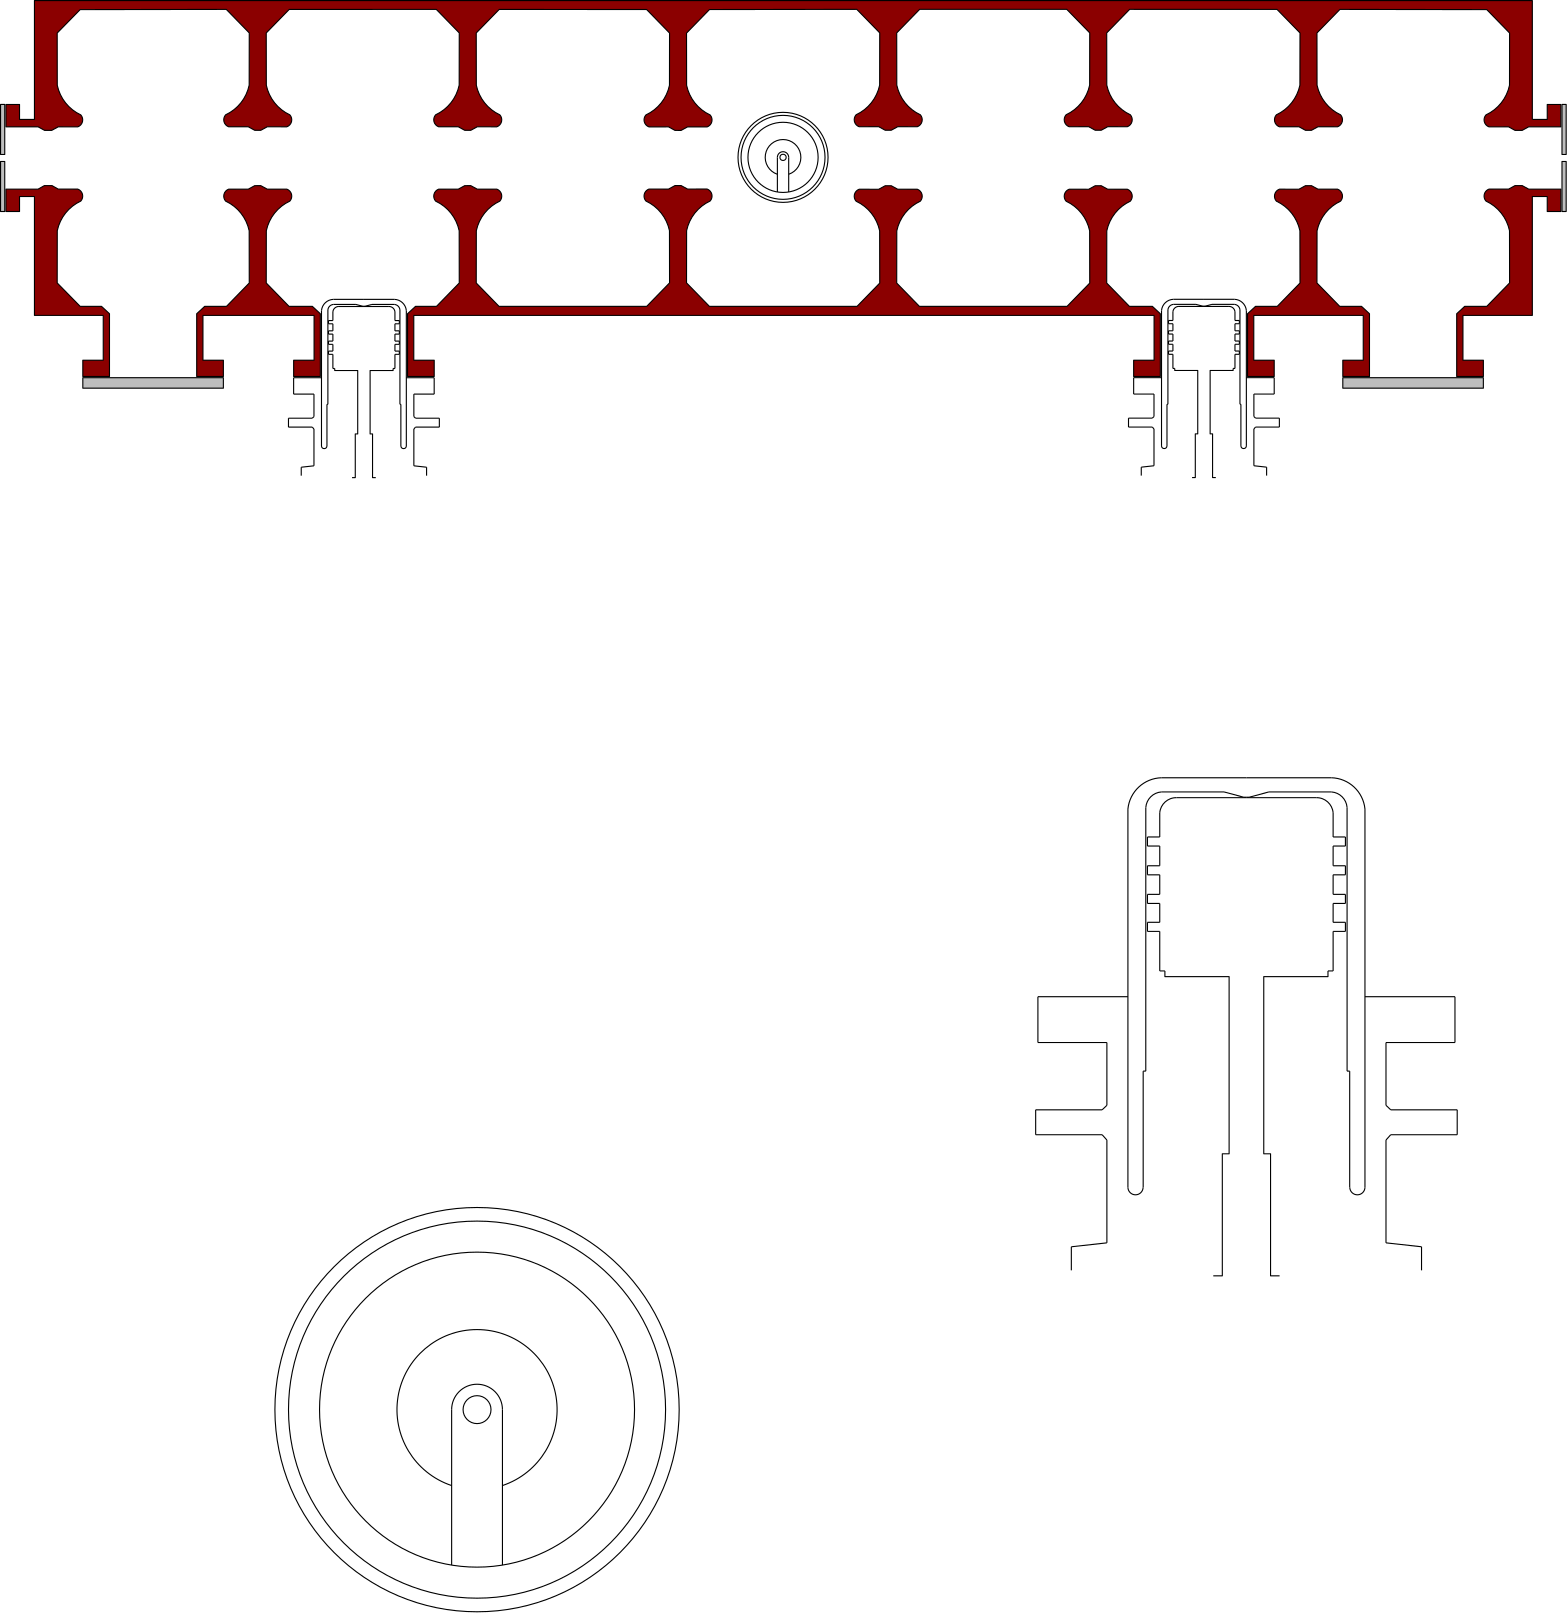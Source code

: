 <?xml version="1.0"?>
<!DOCTYPE ipe SYSTEM "ipe.dtd">
<ipe version="70005" creator="Ipe 7.1.4">
<info created="D:20150716211205" modified="D:20150717170901"/>
<bitmap id="1" width="897" height="954" length="32546" ColorSpace="DeviceRGB" Filter="FlateDecode" BitsPerComponent="8" encoding="base64">
eNrt3emaozjTcGufgM7/cNnfu7uf7EwbsAANIeleP+rqrsq0IdCwCE3bBgAAAAAAAAAAAAAA
AAAAAAAAAAAAAAAAAGB1Xq+XIAAAAICCAgAAgIICAAAAFBQAAAAUFAAAAKCgAAAAoKAAAAAA
AAAAAAAAAAAAAAAAAAAAAAAAAAAAAAAxsSkTAAAAKCgAAAAaSCAUAwAAgJbyKQ5CAQAA0Ey6
BEFMAAAAWroWDMoDAAA0VlBBEBkAAACiFSIySWQAAAAoqMgAAAAQraJXEizrSEEBAAAoKAUF
AACgoHMrHwUFAACgoBQUAACAglJQAAAAUFAKCgAAQEEHVlD7ggIAAFDQta8HAABgHgVNFJSC
AgAAEC2RAQAAIFoiAwAAAKIlMgAAAERLZAAAAEC0RAYAAIBoiQwAAADsC0pBAQAAKKjIAAAA
UFAKCgAAAKLVJDLOiAcAAKCgIgMAAEC0RAYAAABES2QAAACIlsgAAACAaIkMAAAA0QqpfBQU
AACAgra+HpsyAQAAUNC1rwcAAICCUlAAAADcFK1EQSkoAAAABRUZAACAqRXUQPwg1wMAAEBB
KSgAAACGV9BkIB4AAGANBSVa4eUcAACAaIkMAAAAiJbIAAAAEC2RAQAAANESGQAAAKIlMgAA
AETLlfy5HnsFAAAAUNC1rwcAAICCUlAAAAAQLZEBAAAYQ7TMeKSgAAAAREtkAAAAiJbIAAAA
gGg1iIwpCgAAABRUZAAAAOYQrWRTJgoKAACwqGhFG/imoAAAAPMrqCwoAAAABaWgAAAAoKAU
FAAAgIJSUAAAAFBQCgoAAEBBKSgAAAAoKAUFAAAgWiIDAABAtERGZAAAAIiWyAAAABAtkQEA
AADREhkAAACiNW5kksgAAABMrqA2ZQIAAKCgFFTxAAAAoKAUFAAAgIKKDAAAAIiWyAAAAEQX
Leu+KSgAAADREhkAAACiJTIAAAAgWiIDAABAtKZTPgoKAABAQVtfj4VaAAAAFHTt6wEAAKCg
FBQAAAAUlIICAACMoaCJgkaPDAAAwGwKKgs6yPUAAABQUAoKAAAACkpBAQAAxlBQMx4pKAAA
ANEi5wAAABSUggIAAICCigwAAADREhkAAAAQLZEBAACIKVpOR6KgAAAAFNT1AAAAzK2gtqan
oAAAAERLZAAAAIiWyAAAAIBoiQwAAADREhkAAAAQLZEBAAAgWiIDAAAAmzJRUAAAAAoqMgAA
ABSUggIAAICCUlAAAAAKSkEBAACQ4Vc/UL5RQgQAADCocL45FQU9vJ70ygkgAAAAXnsMIX5j
DcRfjTMAAMDEwnn5ExIFLXY9pBQAABDOzM8R2MMopachIqUAAIBw/uNUb/8q1Edx29FRUgoA
AKZ2zkcfkvaF81y0kB+Zq3Gu/dwBAADu6cejX7+bneM8pSJznm1uViQAAAC+asZ9ySmkKHGW
I4V7Ro8jU2CxGBcFAADlhOTaz6eKHkJvWkbmdqZUahQAAFTSzgbCGVlB1zyg821OKR0FAADt
tLOfTlDQUNdzP1VORwEAoJ3jaIOt6cNeDx0FAAAFDYFojfJ8Axa2SoUTAACMYp4XfjjFNQGK
MlZknixl8kwBABhUO4cbZ6egE0fGSD0AAHOb58SdOxuZIzJzTAsBAIB55hxtOUE/bmv6+eT8
XtLeEwcAoG/fvVSXzT3mjszP3NEihR8AAJTvpo/734kn0dkX9PB65soPZ5ZhSVEAAOKY59xB
cCVDXE/Lks9FAQBgnhTU9XBRAABG73Cf/AAFpaBrVo3NZFEAAG51r9KeFJSCPqwpm6QoAADM
k4JSUC4KAADzpKAUlIsCALBkd/nkByioK/nvemzaf7HuqF8AgAU7R2lPCjr39QxR11Q3AIDe
UFdItESGiwIAULb70/ERLZEZyEXFCgAwt3yK0rWQpn/PEA9BkMvwFlO6bqqeAID5OjjC8NxC
BeGzUAnC7XrqPREAsIJ8ClEpbYAUaINqq+YCAAbtxUgC/2wzK0DxKFW6iCgAYAL5FJ+yoXYl
Q1zPlDVapQYAxOmnyOeiCpoo6OoiKuYAgGh9kxBNL36yoCq7+g4AIJ/rxF8QRIaIAgD0QTog
ohUiMpYjEVEAAPkEBaWgRBQAAPJJQSkoiCgAYMz+xUpYokXOkdkgaCsAAKXkU3yIlsjgUvug
6QAAfO1ByCfRGlT5FNEhRNRjAgDkdN+6DAo6jIKaojCCiHpZAACcdxbkk4IOpqCK6zgiqnkB
AB2E3oGCUlAQUQBAx/5aj0BBKSjai6j4AMCyfQH5HObxxTkjPlFQlBFR7Q8AkE/Ef4gUdIjr
AREFAGzHI+8iQ0FHvxKFeaaS7DkCwExNveQnBaWgGKJp0joBAPkEBf0sOefHtv6GgoKIAoBW
XTe9soJeUsdSXf/XL730TxR0zYJNRAFg9MZcSz79w53pveOGEives744e7gAMGgbTj7nU9C+
Q97RNJWlrCCi2jEAGK7dFpyZHqsHei7nu3aKoZ8mEQWAsZprbfWsj1VkrtYCGeOZXqvVAgAI
20rrakd5cDfUyKZMh9dzd2t6lWVEEdXKAQD5xA3zbC9aFPSG54CIAgByWmPBWeHpu5Jm16NO
DfGIiSgA9GqEtcAB3xEqPREPunFkzCMd4gVc1QCAxm2vnpFooVlk6GhwEfVoAKBN96qx7d4J
OoaSnCPaE1cSAKDe+76X/b7a2fegdg8iZmTUyjgx9ywAoHivqmld3C48/eCR8YBCiajgAEAp
/xQWpUIQRAaZBUCpAICHL/WSn83CHjzONmUaUUGtY+rVcmo8AeBJT6r9REQFTRR02jed+eqI
gAPAjVd4kUFEBZ3odKQ49R1VLVTAASCnzdRg1uv3xw2sAzpHuR7ENHzlBAC++qewMM/IHSgF
xaD1RVEBgM3Kox4RpqBzKmh6zVRiNQJVWwARBqBtDNKtz9oaz3dfFHS1MqxW1vtSZQaAdjhC
e3jy7a89PEEKKjIrl8N7zUK0k8UUGwALtt7nf9O9fT7qVn7+JpqRLtKVUNCVC0D3unZS3zOb
hQjXHy2qANCro4wmFV+PXT5pxnsNsa3Tg+grRaZLXTv5xpOW4e1vIh+iqmYBmL7jCO5O+fvp
vZI9T3o8oCS85Lypi+bI5/tfpgEaOulQAMv2j8O1yf/0LD9/dmnJV+sgXmH5VRJiXdKSM5br
3emZfKbXUbNw9MY9RNxYKAD+2f0K/2hGOhh53+t9atzjmgkKvaHohXon3b7N9jxfozTQuI8C
AGC+ZjxaI3x0hVcv8nztEvkkUaI3euieNAsBZ4Se35dBeQCTNeNjJD8fXOSRiJJPEiV6Ecyq
i4/9DNlHrtrSoQBmbfzjN7lH4+m3LfT3fFHyOahE/TfR4u0/dueFns7coKBDBKHImEilZqGL
tGuLAAzd5sdswd6WFJVdO/DfUoXXiwz0lagnS3yeXFul76WgbcpbQfncaRZS3GZBOhQA/2xw
nSeKWLDrcaBSG4mqpHO3l6XX+FIK2uydtOAb0HDNAgsFMLowRG5gfw+VHo2ZFk6AvOwjWkxB
L2cs0+tzi4PMPx8Vs7vfe0lNKei9FuAotufNwrUvSq97zULYECk8AIbwzyEutcG+1sMpesTe
MMPQbhhd3Fu+ci//pV6Hvd/ultW4+RrCQrdxRrUAaMlH8c/ffXT1viYNE5k4ZeltXPuJl950
3dKPqaAZ5uRpdzerV7rOm69eb6YDvbB7dwbgNbmUMLe51FEyHv2FM3PY/eL4+I1FQDUU9N6V
3L7B29FeuRxqFjIbeW/TAKI1TfH7td/pjpaX+nuCmd0avwtnujzXsaDOpQpj2Vev5PntZI3g
09GPutlyGsP5Ob9h39xZKICA/jnKNTdW0PeD5pc8ZzP/QMPcT7s1Cp+5Dqi8gv6zCU+JNVC7
J9Tf1lo6+pb87PNmOkjYWSgA/lmgwU+NxtreFtiu08V/0c68KZefrnU+XH7odddTiEV+5nYF
ebpSPl3x0nR4Ru30ZbX7aPjvd5MRW34WCoB/1s453Juet9PXTL1TfWa2M/MTLmREX4WHULO+
OlVU0FzVvDKH9t6zm1tHa2ybdu3dZMBmgYUC6OgYgzY+D4e9Lg13Hv36v39OtG3Ow2znriZd
SFfWiWT3LOidp/A36/vESI8+Zz4dfVfQ9LpUqUv56nBvppbJA/DyW7yvqaclg/Y1d7TzWWru
6vxGCnr1GV0y0omzozt3lF4NSs5Os5DGaxYskwfQs7ketsG8PfPq4Vk5g/Y1WdqZcm1n51/3
0nezKWjXvHfuPqs5OjpRdrR4m3Z7bGXQwRHL5AF0aauHvoXnJnm/xU6vsWJYJNt5z4imUtBI
j/vr0vsi2dHxmrXU2j/HbRbOb5yFAuCfERX0NUZfc2gXt7Kd//dbF09dz/SBWgqaZlbQS68D
t7Oj8V30uYIWaVVGV1AWCoB/tlHQJ33r714+ZiRv5LVysp1VVb9GJOfOgmYZ6d0FTSc7jk7Z
uD2/u4HeTFkogJad0TRNSsFz4e+nOwIr6EnO81o/fjHbGVZBv7C36WjBMzejFImf20yXBeOz
GEQLRcH2jYJulskD8EqbcUft172G7WuK5Kyq7MyZeu7LVOmM+LFrULpp1EdlLJyCpteTz3mS
8J9DQTfL5AFUSA7M0IGWWBH//AKC9DX7VtBjo4DnH9trIL6SUY9rGlmlLgVKitZo6G74+e/i
MUdLa1AeQKlmeb776nMS35uC9nCSk6meAf2q44okWdB6TzzOZNF679pXp5HMpKBHN8JCAazp
n7cVtGAE+iro7ameHRVrqizopFXpaZlMPQfo3+qgwREWCoB/1r7BzFU2ZSPQ5XSkZhmnvh4Y
/3YoaH4pbZkUDTU4MnGTy0IB5OvWlA3Fnz4uvboIVZvTkSoNuMdV0BR96iYFvdEQNXBRCtrF
QokogNVeVN8GwU92Puzy1VXNs4H09lTQHknLKfcFjXAjLSeLfm6U0fI17W38ffqGd4VeBsDt
xmH699OTnEPVTdTfBhkr9dp//iaV3y7+yzWkbp85gIImCnqh9P739/Uni757YM0i96nWv2vr
3A2vQXkA5/65yC1/Tv6vuo961f2gMvNFn9PtRpGTSRR0mixotV1Yc05lqiGiN1qDIt/efZu4
CO8vLBTgn0s1BZ95larGUmr760z5zMk/VBpwXE1BuwcngkKUKcYpdzyikoh+5j/zXyo1vywU
gAbwkrn9dHzNJkkejYxXks+vE+pqJGM7mluN7QvKvvhMUnfqLNS6NP+zuIj+uYZhmwUWCoB/
DhSB2kt1/uvaCvVr+fL55j+Vmv3a4/vzKOhEWdCqO8rmJ0XLimjLlfjFmwUWCoB/jhKBNouw
dhI7j8+U+XoXXzv0Ik//SELmUdAkC5qhDen1MC96OOD+8cnnk5yLVORmzcK2zFp4FgqAf37e
ck6esLjolvHY7CTn91UVF+UhJzvUy0JlQds7w6WCcS8smUnRIiLaYO+g32P97y1SWm63TBYK
LFvlvXdX2jP5KBtZRGIz/6asttX4zPIKmmJnQQevbjWKypOPzRTRq2Gvt1dwZrOwuIVSUIB/
rhKQ9CpuCyfz1grLZ7o25n7DAQp24m3kp/GXLrUp041iUCNhvjM6n768SF4twzmL8Ys0Cydf
xEIB8M/VWr8n3c3PrzzJbHyVzxsTPq9G4Plik15j4jX2iqSgD6//c+i5zGemjEpxS0RPrvbG
S1nOFNayustCAfDPgYJzLqJfN3s/GV/Ll8Ovqnl7wmdm2Si4CribgqbACjrycqQamyc8/9ic
gYAnInrShOY3C0/GRFgoAP65YAN4Lmlf1z5c2mslc6l7TmqluIQPpqCyoIEVtFnp/VpfMr/9
fLex36Meu8K5L5/pteahWiwU4J+U8p6JHWYg04WfvyOfqcX+UfEP62x/UnzON1LQWFqb7qxX
yvzkk3JytFfV4j7JQgHVuWBdzto+5dZ0qVC9W84Era/zuPI/6lA+i074nEAwWito0Szo0FP7
Kl15vY/9nCb6REQz11Wdtwyrze1koYCKXNw/zyc+ZXbEVZuUgtun3PjXrJG4GJnP2j5QeIuk
8RV0GiWI7J81RPSSrO5WBBLFQgH+WerTnqc6KyVLK81Y+54ASbnrDi5lPlvmk4MP7reXPQpa
V0FTo1J9dWj+671n1soIg0EsFMDolbe2FMVchX2ioz/CmdkTHfWGX+LcdgF1ja9rnJNs/6Xt
Z6jO4Z+NY/I5R/RJPT16GW85DWkFH7NpP8A/j1rjUEmz4NmGr2OCZXeqidOpDa+g6RU2thT0
+av0STMSP4e5QoqVhQL8c7t4tEfjRjV4o/RHPr9tY9h32tgcY/FdvJeCDhGQnSXz6WwxO+Fh
oQDa+OeNX6/UPc3RyJznNnOWS5CNvgq6NdlHYjX/7B6TnQmi6dBzLCZioQBq++d7w9t7ncXo
HffXZUcBlZuCUtB1avfXCaJv6VDaw0IB1PPP240tCz3Uy2/bK0U7tDHyWHx+rOJY6LLnwo8S
k5x06M9f0h4WCqCef27BJmSO1ch8H3l/RZn2OaJydDkp/skt8M8hwpK1cVOSDmWhAKr75+3P
adBhBV+getKLxRx5H0xB0yvaXeSckDV02zJ9FjTz/XH7tn3o9E+NhQJo4J9PRp1q78wZv83/
PvIevsGcYCy+4smPGTVuJgcIvklC4xfJ3xW8/c69M8WZhQL8c8c/H3/mUiPy10beBzGT0Ar6
6r8V/M/xBFv9UxsUhj6VOs0wLs9CAYzrn9EsNPIjeF9dmwaY9klBy7jo1OcwLqigmSI6xLg8
CwUwrn+y0BP3yHwcI4ai8IryNPYZSUs3NekVtlx1aGlPtg+N+hrCQgHUq3rF1h+lRdMdD+Xz
JFUSfLZYO/FIw58U/zP4/of08Wfbg8LHexkZ83Xsezr097h8WmKbi6DvCBQUGNE/bal0PfJf
5NOG5F0d5mSh0B9jTAd6WUgjXyccX4PCMLqIslAWCvDPjv5Z78PbNzL5I+/THOcX9nj0SxY6
aE4y1JWXSutNsktV+rJxU9iXUBYKIJp/Nqiwxc9aatzCnKQ3h9twaVYF3U0wTlb3e3lpkS+a
daOqz5H3UbYPZaEAOlaxr6uQuvRioZY8n7v6TCPvlYJcKQceJ0nYOT/ZKg4FX3jneSNIWUdR
cKFeNVHkgTYuNERqIueLQq13fstmHCbfkg156n7CIvMkI/s5BT0X0fMTCpzp2aUyijkQ2T+3
ZxMXi+/UVHy8vkHAp2/lntzgk6I1yuzNUc4aeB7Plg3FoCJ6fvuMiIUC/PPzkyNYaKitRy8F
fNBtl2rH+cYLxYgbGY240eXtINsf+N49slAWCvDPGm1jkV6pWYeY2UF//vfi/Wy9BPUQ2vll
V6V09vdD3FSlksA/PxuWaKV91t2bWSgQvyr1Ws1d5HtDRWOJ0ca82bw5SaFe5nm+/+e//5p+
OeQ3jcxJkv/52N+ff3wNkXXUe9nzVoKFNr4jFgpE9s9eFvp0mUOdY3fupHbTa5Eyeb4nUijt
/NxzfpTuu+MGUzlP6uRnpjkWqtLTj7l9PQsFUFaK7jU7vXKhHVvOe4PvKzTjWYJ0HLGW2rk7
Mj5T393lBq/q6FK9/MPVdpuV8m0fkFADcfxzK7oyqFcPXlZiY26DOa6g1v2KFGKnpkD7gqb6
MadMFdoKIWWhwGr+uYXZa6jLRjGV4rxyE1dxsDvNfOxRRTlPr6pHA2iiWSgLBfhn2DY2rIWW
Gnw/+VjmWeRjdRlhIxnzsIA28Sz+aYo6CwVUliLf3nL/wIffVbY3WaqJK55kC3sEEh1tXBLi
N9E19mdmR806MnEGWtrRxBb6ZPekGv45fftW1mFkO6fR0UWeYyVdDLhSfqZHKREKDKoxRSy0
3l6CV3dB//zvIj3v9G/ZZedh/sxXVOtDPdwiT2RiF/00mbL7wkUblGehAP8c3UKrnqhyQ24r
JT+nbL0L6oSE51hPvMii75ked5stRKINyrNQgH+ObqH1fuXqeS4FW/j8s6HHVZGnH5JmWMb+
esDwOpqKueiU/lmwpn82TSyUhQJTVoqBVgyV6vve/zu9nm8uPV/TXcSdIgtYWY28dBrpuNY6
fako8r75cGePtzflUIPyE6eyWSgoaPvq0GbtT18LPQrswyRD1XkF3TXj0SfEW89eW/CqbrwZ
0NmK5EWHE9FLE86ffMVROoKF1rsRCgr+2b4utD+GspKF5kzQ+vPf6fXWn9buOuM3cUUSON1v
c75x8Mi39vwyRnlAN2anF9ymg4WyUGAy/9w6nUlUw9++nnRfKhc639nxQ1vErLY5XATmeH8p
Xn+vJk5ZKAsFFvHPjhZa9rue++cT0R233R5RGzrq1ijLkSJ89YivMx0byasNFAtlocAE/jmW
VuVvh3LDP79a7kzHxz+5nfZuU+s0n7eD1H8t2y+ukWd6uncN8aOX9aXp1b58BnStq8vZ3qYJ
hbXQKTtisQUFHa6BbSZaXxOeW/b8z9ufP7SC3u7cG2tMWXEaboJopQtuf/tPvm6yZeDX2py0
33CxUAoKTOOfW+m97Brcy/Oc57WMxAirpxvI50Dauc5ypKef1nDvgkFFtNKG8zmfP8qIPAsF
+Oeji0nFLLT9dqZHa4veNv/M785qHN/Z10JvL+Fv0Ps/FKog6c1eZ4yWuv1m0bv9LV2ebL29
tvJfh4+ao99bhupPWShwr7SvMNLUIIBvbfVD1W/TF8eVz8rHGD0RnrfpmjE7r+4X8zTC9cN7
b6Zo4ykEtT/8+bHCLLRNcgNQzoM3tg8bw9s7Nb31ZVcnf/aSijbpplBdfHApmkZBCwt//SIR
UESjvYQeNWu77+Ao9VCEFPxziA60yE0974ye5z9bPpp6o/yhuvWw/lPyHtMYXVXMZxHzdSla
9Y8/NXQOYWOhWERBow3eFfzdZhZaI//Z0ivK7zIUpiu/Jy2DriEarp+6Hed6TydO6Q37+hl/
s6b5LJSCYkr/nEZBL+00Uq/PKpj/bHkXBWfhRpPP6bVzmp73XvwnFtHItV4utP0tsFDwz5hN
x6XdjRr5Zyoc5AarEro8uBq5o/yPnWzHpFEG4os/l0oP8baIxpeoqrOebNbEQoGvpTpmea6U
06jun6lK/rNZ49P4NMMqZwz1NpYp604cHe31ZLsU7yEGPlho40otmFCeWejvD3xbgH9pt71Q
vVKb/bqLGwLznF5BgzzreyI6U2X/3qGk19H2yHreUg9LMME/Wei+f6ZXwTRI446p9oBjx9zU
9Oa5YDt29ekX/upUfWvfgVbZ5+wHovaxUCjGynDZ4affb/1twhvkky91rN3Tnur+3C7a5TWk
dhUYrg05sVAb17NQgII+vPe3XqzS4vcIPUjBn+zS6Ut7LiiivZKiEX44gtlueccnqZUUFPxT
NB4q0OHi9/QKe/1fPjPjyq9mfhrLJ/NUry8VlcZvRldfo8byz/OGcQswKD96y8BCwT/HFciH
H5Kz4KjZljjtN8HuNfLe3ijGcq0brBOf0UV0xL3ut9hHybNQgIIGaUPujYv9XozQMbAt19p3
GUDM6aan2tKzlUau46uZd1FWREu+96Vh9tM4uXIWSkHBP/nnkw/8XPP+tiq2S2Ab2HiX5OfX
z5ngDKNKsldvn/+hY95SRAtWmYEOWrrU77BQFgr+yT9zcxEH648i7DdST10iyyfb7Ni3jpss
/ee1sU0BK1J9RjnVgoWyUGB6Be1ioefr3y/tEBg2ILv+2fIackxmCNXp7mYdZWMgKW2WZn9e
j+Kf7ctCKSiwgn9WVZGT9v9tM+r3XGjvU7nLngPYOPnZeKpebfvS5gwUljZl73mFCn7Q5+1u
aLdFpaAsFPxzTRE9eUlvvP98y7b03h0tLp+0c5pwxRTRIrU7ZgMV6uwkFgpQ0DgNyNvOS//6
Z3rFD+nzQwCbbfg5qHzSzonD2ExEm9lFuOqTWCgFBf+cs0er0UWetJDdB9+ft6Vv95h5Rw16
4VByQjuXCm+miLZpr57suRF27CCmhc7R0Qsg+GcvrXrel+1+whD5zxsd3I3baTAWGURFaOfi
YW9QUO+dkTTHxGkWykJBQWfyz9t92edPfm0Vh4jnUQR2HLvJWYFDyCftDFiApxfRe46RU7VZ
KAUF+Gdj/8z5kKPmenfYa/R4nuvo84744XMMYhoz7RfBRRuLaNXP/+/H0uv2u3a4x5pYKAsF
/9ST7n/p9K1ihORnBLWYcqeIWVu2js+rdkluUx9jFtRom4WyUICCdtzT++s4Ef+cQD4X6Ylm
ddH5RHQ1C428ZT0FBfhn02/8tuwo5hL4O31oqj74XnXg8qE/rGBoi7R1vZ5mveL9ZFCehapB
LBT8c0j//Lbt0hx1OX/bpUp9aK8DK5daZLRav9Pl+UqHslAWCsynoH3P1P7PRefzz8r9WjT5
XHZ5+xz5sSGeeL0yz0L7WigFBRb0z/YXv4J/Nlj5HmrkffGNlXQ67UW0/Tvdnx8b/6XjcIF8
skCehWKkUqe8PfXPudYf1R58j5P8tKunFqBv2Wv/cjfZm3J+y4x7wQSUt9D+OV3+s15PHU0+
FelLLx1LiWib4lGpRtw472yGNjmx0GItv7ihTXlT0h7552tF/6zx4eQTMV20e72rmg6VC8XX
SAJKmlZuVv8MknECOhabr+lQFnp2C+lsy3rd3NUwChrayIYy9iRi02wBmtPJ1ht8J58govXe
1KrW7uApgs2W9eUiCShjgfwzLbSfwLjJT/KJsYqTdOg0FjpiPM0IBf8MVa/nPoKzi3+STxDR
21/BQkex0Dl6WK0oKGivGjH3Evgug+/kE0S010tc5qD8fB1cr81CJUKBgP75+iBmjf5Mga6T
/6w0+E4+F3+tI6Lda9OiFhp7OP52n8hCMVzd7Hjo9lvl+n1JQWrfmX8m/nnzkxv01NpJCjql
iHYZlGehtevXSZ/4c50d+0RrRjBBiTqpPm8VLZpRyH9G6CjJJwUlopVe7lhor4sZok+UCEVt
p+rVr73SzojD7rHFvexip8mS/7z7W72GKYHJfL54LVvQQnsNBZ6r7+4ofPc+USIUg5alz2py
PqbwJqXdRfQo8/nPdfLP3HeNTqOTQPeKVqlwFh9rmN5CPxvtXonQo65tt+P70mP22KVWe4uy
TtWs3P5Lej2srRFiNW41rNHXdBl8J58gogW/cWILPep0Glvo59fdWIfbpU+cZvgPQdyj8ay8
J1Opjz6tu6sPVxMr7cTSJUSaQUz26lf8YytZ6Ijt3iUtbNb2DtQnSoSijVbVKKvPa8fRZJju
rj5Qg1xpP+r2g++Snxi3Ba5RdMuOQcy0cX3WS3f9nUJrDKC3T4eaEYr45WfHPwudmb47iF87
sZC/k9uC/tl+8J18gog2eBmcY+P6q7tMN0tTFywAu+nQZp27uoyO/nk+Q7JsM/u5a2i9WnDv
wyPXxxqDa+0H37V4oXptBAx1+0H5acJbz0I/l7LWeKP52m0VuTUWipZadfUV7G0f3aovX783
rAgSqFDb6VftRxoPvkt+UtBZo1084I0H5QMWmIf7o9brUGqvSjvqE+t1x5oLRCgzf/aMSBVq
cXod/U3Zev08UNFkqbF/ks9RtOc2AjiE9i9roU9KafFETdVsSWafWOMdx0sr+taslqKbsyFS
cQV9uLFetHNFx/VPlbe4Xj4vMzR1iFetBS30eQtc1hWPDqGuEb2WZigRimil5d8t5VP5Piin
2hbZKL5U81WvT+GfOFfBgrmUgNe2VFvNQmvIXksLffuck5pVZRSv5uEpbRYFY7JmrfZCuZMz
bSu1yW+baTxvdkr5Z/e6ObR/MpYcqRvFgtrfwgQPmoX2bXuLdyjNQnf1e8vorrqMruXkTUHb
e9TDry4yBTROszy6f6q227dT+ToWngnucax2m4W2b3uf7xTaTAU/a1N7BdVuI7Mi1P6KXu1P
3zmc0c4TyTkKpEiSgX/WU7I55Ge422eh7ZuXhwWmUhifKFz7GVm7+9I06/o13ehYQv4oaGqu
oOlpdas0BN+rcS7bQRy1nwbfZ/WuOJdBR4tPair1LhnBQhu0urcttNmczEp94r1HwELR5Q0l
MwtaSVAfVrdm/tmmkhb3zzZ3sWDbxa/EqkvtKFWp+1pos1b3noX2XZfaTEFZKLor6NW6Vsle
7t1s1SmgbTIb/HNEldJQCyALfVIGmgXwhshV3Ra+dp9IQTGQf269Rxz+q27pkYI2889eIhfT
PxdxCdopqtEqy6AW2qXJvZoIfbey1GiLgy4KykJRQ65uK2i3xjldvozGQ/BV2+dB/ZMjQZyj
NRphLbRje3vJQp8r2fPjj+/1iWU0QIuHXgpa4YiHG/mBnE/oMgRfKbPBP2NKkVZI2FnoVmiP
916dy43+tEhW8PO3rk5/bamFFBS9ykOR73r4IU8UtKN/Fnw9H8g/J/YEaU9PYTjZjm+hQRrb
tzU+FxQ0ddjWqaOCslC0PKm84Jlot9vVq9Wt+xB8qQ8c0T85z0AvsJ7LCk8qsoUGnE16dcnt
k17mfp+YXo0zkxKh6FIS7q0DKvt2f6m6fU5evfqW2mU9+42fL7JvCf9czXCmvKNZXXRuCw3S
0m4XN3svq6C3++WOJsBCKejWY3/gUkv/brjTDQV92840c9vSlksL+WdkpVnhHXZKF/W86jUC
BRU0Qkv72S/kJEILroh/kjpuv1JYIhTty8D7lJVUrD28tPww88Z3/bOS13VU0OdNfdnJZpON
7WpnPMQp76jIUWilmqbuje1u15CT4Sm7L+iNLrXxpkwnN661WVZBmz39SgqafxeX9gU9aUlu
vN72stAGqYbaqRXeAg+01wts7QbheQPVvaU9sbivPcWOgqYlFHSTCOWfPZ5+5gGdVb/90svp
eQq02anoz9/N+SdXgYdb2EJTfwvt2Nj+LhJHY9nfLTRdy8zUmEPbPh+1SYRS0B7P/b/vDXA6
Uo5W5bwk9qpKT9oi/slPsPiDniMX2qu9Pe8I8ofj8wcHa5S9zD6xQUi1nxS0sYJubZc9vn11
ziv8Z8X8ehRFx7dI/slJ4KEvZaHd+q9v17Ozm8qtjEfL7nhrfmohBV3cP7s899+1rPayxxvz
c56sQmrfMd2YBlBE+/kn+cQcBaCehRbMMMRR0POHftRZXOp0eiloLxlgocsqaJcn/lbaay97
/Gw0bito5tz4li+SV1t+/sk9otkLEWWht9uuCK/8Od3rk7xHg3tpP4T35gPakzV7jV5P/OFB
7c9ftb4Pwd/aiKl9YC+dDsw/+QYFVTBmstCWLe2lrf/uWWiztRJlV+KXvRKNySK9Rt9n3VRB
885i+LIKKca5SPdujX9yDAqqkMxnoUH2Hsnp3bIWFKT/9rdvrKADyQDm6DK6l7rfL3r11jx+
HslUYxZol/7oUjNSZAv6lf1T6yEs04cliIWGSoSWWoOwZSRCL3WLt6/8fQ1+7/cmidAF28YI
T/mnPn596Xt+ZtnnivWjYv+5SHArOg2gS80N4p8j5ogkPynoUsWmyJW3tNB6I8gPD16/ZKFv
53sW2WLl/Cn8uG4cGdCqUNCO11N8m/evIyBvVT7HRUP1R1dPGu3unyyCghLRRZ5sMwutFOGC
Efi60fRVX32epijYu1FQDOqf295Uxs9G+8kI+Pu6p5R7wkWNGlE27M38s15/RK4oqCjNetm1
NwutKi3FX7r/SGY625bwM8dbZKz8T5+Y7q9xaCMDGhYK2quhe17dduVza7UKqVlWpLiC8s/i
z4hcYehC1d1C2yto2Se1q1WXzksq0i1e7RO7FzYNy9ydRZwXn6Naf6/GHc2fOd/g4vyEiNoD
6PyTUw3cqiThmrx0LWWhVbOpl0bYd3dJutEtHvaJ8d6JLEpapPUL+2RPXv2Oqt7nv1590Wsz
BF+2rRtoCuhAzYjkJxSzZhYacDi+1pzSB/M8c/rEo+zN7T4xSEnTGs/69h35yR69+p3Ur5Pf
zdnd9+FZSO07I0uQAnaywMQiOv3SpGa75+2ORd449PnzbJfcPjF2wZMInV5Bh3imX2tc5q/c
CEv76QqXDt2osQvT4v4p+QkvPvEt9Kytu2tZzbYkOlyXlH0BN6LX8SSpYrHSMk/X0A2UlfrM
YZ5Mj3l/H0yve81CL1c/35Pq6EWYf67jAGChLPRq1uJSi9omeucHJ519QnplZjVv94kBi5km
eqZWbsTm7mRmy9dZMVfDEsHVM++o3hA8/wTaV/llLbTeqUmXWtSWoXu48+ftPnHEYqaVpqCh
2rrfR5jlTPX8HpP0Gq7YW4K0TqeP1Vrpua+z8dmdsUJ3tC7p2Ynwv3vDzL1fKCg8zcyqWl3L
dzdiSvMr6Mr+qVkQTMEc1EInVNCGp2QOMRxvLH7KZs1zPInJailQ/gnxjBnPFSaxNFuaFDlu
XSx0xDSURmaODsJzzFHQZYfgp/dPg+8UVFQjW+hqw/HdEqEviVB0cy1MOQu0+xTQcdUdUGLb
X2S9SaEDtUUFZ4TecOCBSpcGfPRGzBM8UlBD8PwTiFlu557Zsu6k0N39AJNE6NlFasYHdi3P
7jgmA50bxT+n7MSBoW2BhT5SUDNCrwcKFHSOmBiCn9s/FXiw0OCXV2lS6Eir49OrsYKOWPKF
ZeBnl5zTve/kUqCzKqj2Cix0iMtbNBGaOs8IHbHYC8uIz26dczeuxoR/8k+AhbLQ7hE76ZsU
ew07BZ2ggT1ZCD/9EDz/hGiL9oIWOkrEhtsesF2IbBDqxWEyBf1MgablUqD8EwIu4HEuz3C8
GaE5j09Yxnpq/PPIyUdXUClQOiTmYj7TtS2YCD0Zi1e5zqMECjqigv7rn2nsWaD88/OSNE10
aKmwTzkS8aS9mmpGaLI7EwX1yjCbf25DLUR63qKu459qveAL/qwWOvdw/G4+ZPfkvmWrsLH4
QdslKdCjgHzW9OBNU6kGmX9C/MU/8oXVGo4fZLZV+xmhEqFYWUE7pEDTALNApUD5DwXCuI/A
cHwRBVXFTkIELwsjCvkQVbvGLFD+CU/BUxjUQhdZl/Q5Lq+KbcbiRzYu0TiqzsONYXVchcQ/
4UF4EM2uarXV8ZbGfw+RDUIp6PjRiD8LNOAQPP8EWOhAFjr0cPx55kTxFhD+OWhAhniNMgTP
P4Fpaofh+CeK1XJpPAsFBa0ajfgKKgXKPwEW+rw1Gy4ReuRXEqEUdDzpsmTsdJtfKVD+CbDQ
ES10zRmhDfr0sTYI1R3ENS7bgX6b0R1T0aOtQuKfAAvte0lLrUvqmwi1QSjWUdCe29Ebgh+t
RdLUAKPXmvvvwmml4fjUc1GSRCgoaBX/HHYWqCF4TQ3PwRyPxnD8bcWSCKWg/HPcaEiB8k94
Op7OoJe05rqk9tvUG4sHBa3nn9tKs0D5JzwgzDMcv04iNIVLhL4+oKD4+t4kFDs1Og2TFjAE
r3kBWOi5Gs1noYdj8ampgl4VzmZ2SkHjSpcU6HqzQGcdgleYARZaqq0beEZo2+H45ybZwEVZ
KAUdRkFjl1UpUP4JrFanDMffU6yqCvrjjaU+v56IOi+egg4RivjvSlKg/BNgoU9+a/5E6HG/
FtwVK324LCj/DNgGSoHyTwCrWahEaPwiUVxEWSgFHUhBF0mBjj4EryUB1qllEqE3Ovc2i5Li
lz1j8eFKaaKgIx0KbwiegvIZLP7Iblrok/OS0tiJ0KEVdCuXDo2/1+Ja/ikFOtp2oFKgZIbP
YPGn1n5dkrH4aUqgsXgKGlZBpUD5Jzw4zGqhxYfjg55asrep9b993OCpv+clkIJS0Gj+uVs9
V1BQ/gnPDotb6CKJ0Nv9/qWfb7zJPAXlnxMo6BCzQKu8wlNQeHZYW0EzP2rN3Zlu3N0AqS2L
kihocAU1C5R/wuPDGhY6YSJ0dyz+4qKkgpIf38/RWkGTUfiD/0iz7cU0WQpUo8Fh4AmWVNC0
zO5M2YnQiSspBQ1VJoXinyYocnCkQLUYBAYeYkULnXdG6G/tzFTQ6WsoC6WgEd8Q06vqoWOj
K6gheHiIiPYQi8xXnFJBP7szCkpBKWj8OOxW3sX9c5MCBRCvPkqE/rmMfxIpx1MLvs4IXaGZ
paAUNEQc0veXwe4uKgWq0AIstOxlfDb+Qytoflc1mYI+7870LPwzfih6uagUqEILsNDaHjKo
hd7omM4VdMSWloUO5l1JCvROqfuZRdNSR6VANREABa1xGeMq6O8+6PaNlz2vuW/BePj09S+R
1WuyNq3gIRG1XVQKVPsAsNB61zCWhZ6sMKKgFJSCDuSfV7/oPHVcyUWlQLUPAAVt4yFhFfRr
/3I7nfLcZidR0KSL4Z9NFbTSObkFXVQKlH8yFnimta8hrIVeXWF0465rZwIlQjGcgsaMw42f
f+iiUqCKK12Bx9rSQyIo6J0VRnc3BKh9Wnp0BXVYPAWd0T8/25NSFepJ20hBwVVAQWO2tE86
i63EjNCZFDQ3eywL2t6+EgW9HITnb7WlfkUKFAALrd3eNk6EPp++9XAsvtKDa1wert4LBe3y
diAOLbOg91qYJy2bFCiAZatty0TocwWtvXbgq7VWVdAt9lj8m7frcaKplyCUDdq9t7PnL+b8
E8A6Nbd7IjQzJ9l9Bfp/m12nwRS07P5UOh0KuoKCNnizniMFqikAWGhfBa3dXDfbxC9HQZct
eBSUgjYoAE+KWfuGQgpUUzBlK3SC+FDQgBZab1FSkLU/8d3g3vGjFJSCxlTQ7v759WMtRNIO
LCiZBJWFTqagW48TlKZJhN6u+0+6eE1NXftK625Kv4iC8k90FM6qmQpSykJb+Fi604Qelecx
FDRFUdAiFdxYfFwFfVHQKAp6tXWSAsXo2YmyT5mLUtDaNvKw7d1K7xpa9ZZNB9UBLa6gLfwz
RfHPq63T/YVI6RXnQfDPxc2zxoPmoiy04AU0WJRUOyZDWGjAPPDtHhMUtFIE2rcVRuFV2InN
s+qD5qIUtKCPraWg9cfif/fCMfPA+qCV/ZOCPnwHL9XW8U80mHJZuw+ioyz09gXsNKSp2Fh8
g2jcz4Km18TFgIVS0LEUtH1bIQWqwkYwz5meNReloKESoTHrV/GB+M96R0FXV9BkFD5WCjRT
QRdZiKTWd5fPpt/YvDkiostaaJH58KUWJTVS0HTzhPrnywwHrWgUNJqAiUBjBY2wHagUKD2Y
+3ErZmuGvcBY/FgK+rqroOlm4mL0VzwKyj+rByHFGoV/u6SVR+FV+V5hX/CJS4cuWMfjjMW3
nIJyozMavWqU2lBUE0FB+wZhwVF4KVDyKQKYtY5LhD5X0Pi1hoJS0MgR+D1e0P4A3xsF/r6C
jrMdqMpOvUSDhc6toL/b5DYToTM7uM9Dx9qf6ERBKegqCpre613HulZKQY3Cg26JDAUt/u21
xuJT/7H4T+f8f1c1wTFJjxQ0UdBqhpMo6GvX+nZd1Cg8/6RYooTFLfTeefFb1LH4z4Tn223+
Y6E/LjpcASh7arDWoKx9rdkunWRBT94KW78gFD+Uk4JChIVLeB8qaLXDOlsq6FHX9jsr+9s8
I1ti7Q83Fr+ggjY7Gj7zHNjar4GbHenV8VbhFWFxY6Fl382zmuXUf4/6rx3Zv+b5eyz+NbaF
FlBQh8VT0GoRuDozodIxfw7lpKBiu/LQjJI50LfXWxdfKRT5fdbu1MdxFbTIx8qC1ngc1iId
TQStUa9LNWg3U6BJClTdfxG8dSLJQmt/db3DOguG4kYPtdshNtgddBQF1UkVtC9BKBWT2y56
9FvLHsqpdq8c1YGevoJKQesp6JM3nefjdJ994uJZ0E36rrh9WQv/OAX6xEW//tiao/CqtqgK
rJAO8dW3B5sute0XBtDLTQ/bXxc/oIUW/EAKWkPARKDell9vG6wdbXxRXEGlQCGkwiueDb66
YCI0P2vxuWN81YUJ7wvkx1HQBjEBBb0fgfRqU65uvDx2XwvPP3XoEGQW2kxBt+tDk/WEcF9B
m+8JQ0Ep6PQRONkRNFojbBQeEboniDYFfdjYZrbwHY8l2pkOmkaSh/Jj+s5IWsY/+2zHNIWC
GoWHSAq7MD7XjKoWetTCv59P9LE559u//k5L/vO/VY0rjXNSZ6WNrVR2CkpBayso/9SDQ/AX
tdB+Y/H7knnQa38qYtlUfK8VSZHLj0RoMQFLzkW6syl939tvtiMoBdV3u34lmYJe1ZKHCrp9
ZEX+JDn/d1xmI916HW9Qv7w/qOZPBUwW9G1H0GQiKAXVcbsFd0FBQ0wH/fHPk1672fr0k/9Y
quTIglLQGv65GYXnn3ptd1H6RpRqFprpM59/eWGPptQ06fcaZzpoXQV1UvwTBwscvXYp0ERB
Kaj+2o24F9F7pqDlxuLDjscdzWGrveonbJlUu5872OoKGrI42REUtM3toKOMdd4dNGRn9F96
tv5+2hSUf87XaO/sdJGGUdBmE0H5J8lxO+5I6B6eJFJ2d9BQxrUrEvUW47PQCRU0rT0RNH34
ZzIKT0H10e7ITYlbsZf3nG4luIJuF6eDrlDOKWgBB1tzIrG1SCHbfLVY6FYoD8r5WHHruSIp
VH+Urq1IarYKr9dyPwpKQSdW0CdnBw+6I6haLHQUFIsqaPzpoOnO7qBV/bDvXhMUtICDJQo6
koKaCApx88gELfJXTzsdNN0/I6m4K0bY6IyClnIwCjqTghqF1y/DgxO0SvZVz0K/blAfx8Pv
XdXnqaP3zDNI3aGgFPTp7f9djmQiKAXVI8PjE7GH31tEQd9067fs7ZpYvWXpJ+Zw75jO1y/y
fzJafYl5qPdYtXjBuJ0th7cjKAXVHcNDFK6HCpqKKej2a/vNk2zJm6HVVtDteIP6It/y2zlH
OQCUhd5zsNVam5bnIt1+d1ttIqiOWMQ8SkxjocWng35mRM+zoA2C0GyGgK1Bp1VQp8O3KkJX
XdQoPETMo8SgCrqV3pppd1C+fWT2z0haWUETBX3gYLKg5RT0aGTk3vgIBYVwrVMqlH8Ketby
pwHOSKqooEkWdFIFtRy+UDQ+JXNnVk96ZX5X4YmgdgTVBbtTNytQwypoTAttuVTfSfEUdMrb
L3I056VCmBN8E0EhXBQUQ1voOofFF1+OREFXcTDL4R9P5LhRAr9aqFF4iJWHi8NApfXG4iMr
aH2jCOsqFFTEbipooYmg91LK5yMXFBQC5REjWpQo6GZF0qkbq7+VlGkJBX0wZ/K26eVPPr95
NHx4BVVnxQoe8RCBKqCgaXwFTS22Bh2oXkiEUtAyCvoKo6D9sqBSoPpceNCiVOR751wU30NB
QxdF+zLdsyY7Mj0W8ifBPKqzj5bDp6fL4SmoPhcetChFU9At5Fh8s4H4UYqiynvVwVZrXn7X
nY4p0JNqayIoRMnjFoQJFHQrdFJnWAXdGi6Kp6AUlIJWUdC0roKqsALlrt34QFG6PK6Ultig
XhY02jMaQEHTcgoaZyLo0WVsJoJClBQPVSNwiLpNB30tfUbSGAqq2k4Rq6UUtFTjQ0F1tW7c
vQvRDAqaBlTQVcfi7cvU0pooaEkFTZUV1Fok/ax7d/viE0pB0/gKmnqcFG9fppkUdPHl8KnA
pqDbx3rAGxeTMwq/TZoFVVVFyb27/eFCZFF8l4F4CjqVgi6/FmkrejpnVQW1FkmFdfsigBEV
dJtxOmiXA5I2J8VT0GkUtMSmoNvDfUEth1dVhcjtiwAFHU1Bt5OtQZN9mdTZKso0mX7/SYE+
iMa9sfijF0ZrkSA+IiAIwYNjUbwVSRT0uYatrN+lysyNzzl5CmspqC3UiIcgiMOAbUiLFUkv
K5IoKAWd9t4rnev69aPOH8E6Cqqeig8UhkGDY18mWdCvQq4FOPMfA/HVTjR4/Y+Tv7y04PHe
Jh7Bd2TSq4oPFAYKeukr7E4fvxDWkKsJFdRAfP3M+esXb395qZjJgupYoTAgkIKm6gq6xT6m
k4K2VNAJNcxAfM3M+e65wG+n0hd87bUcXq8KRUJkwn7pfCfFdxmItynTJA6WHI1Uvcy8/nL/
nZeC6lWhSCgSQytowemgFJSFUtChFTSV2RS0zY3bkUmvutq9n6BIIEhkGozFj7Ii6WSEcSEF
TRT0coFZp0k5mY1JQTcpUF1qGO38WrCX1VG1JlRkrEj6nABJQVXVCRS0wb0HVdBEQbFQcL7K
5HlftpqLqjUUNLiCbgufFG8g/oKGJcvhZUEpqP60s3yWCsUiIqrWUNBQJWH3hEEKqqp+1zA7
MsXbQsFaJKwQmXq6uIKIqjiDKug2YyK0y75MFHQaDVtZvwOWFgqK6SPT4O4EUK2hoBSUglLQ
zKxFm0WvFDRUpbZ574KO0ezWZo6hihMpLIufFH92THzpJ/KfH6SgW2RQ0Ksa1t08z34gFS5j
8eeC2pEJs4alfWcx8aC8uhMnJouvSGqQBc2yhRhG6oCk+Ar6dfXrP/JZozd5nyydBlHQe6fD
W4ukJ3VT4qnuUND2Clpod/rzk6yPesaOIkpBIytozovM91L34LLfK0iaOguaKKhu1B0JqboT
SUHTdAqaqmRBczQg0yi6CzkiKOjXMffPwlN8M4q1BuIpqG50itspEhBRVXdCKOhr6mPiC23K
dCkH9VVEKejiCnojq/n7Io9+4MmKb8uRKKg+lIIqKmLSWkHTSnNB050++l6PX2/w9LmQY1/D
msQns1Scr4j/aqoUtICCJgrKKyLeTvHViGKr+pT80kRBv/ewT7q/dx9Il1WhWbhkQa9qWNUv
OilR50vY3srYycSPSy84ZwqaLEeioLwi4r0UjInwTl590oAD8bea922u5UjnnfuODKTD/NVW
evCUglaqpC2fxdtffv3qHaE6vuypFNQB8RTUvbz1GuU2ZxNe1Secgr5mVND//z9Sej0My9Gy
99vrmilonAJTNT5HbzRPToU+KVr5p0jvvg05IJ6C8oogN/LKRoTVl/EUdLqB+F3vujQX9Ggw
/ckio5PlJM3MRw3tpaA3StSld5zbGvnndxMF7aqgpmrPG5ZS/rnbqrNQHdzACvpaQ0GzB+I/
a/dWbhvw9kkny5EuaFiq/hTKlqjPgnrVb28UyAhiNudyJNVzXqm4t1vF1VWHt0VUIlQNmkFB
U0gFTdeyoG8D7sWna962hVI2jhMNq/f5R0mMes86p+i+FcXd02Zr8LA1MxCvA13WP7eMeV/L
Wqj3uBkUtMkZ8RW7t/TxZ7bpfdbfGk9wd1i2lpYkCtpTQXcLXgMF/XzfKXXvxZZUPJsES0F1
oHP755PPXNZCVaIQCpo6KWjeL5bSrRumfXUnz2aTA7dqq+NlQaMpaN2pv+n1+b9Z80jzV+ql
WoMChZuaoTZlUjdJUX5HkN/VijbaZ4ZjzgUtP6J9ffvT71fYMGf4ublojS+loN39c2u7+/1n
Gc4ZznulplnQ/M8s1UBJgTKKURS02fudaKtEEaS3gYU27rZOfv78Chuf1Xi0cr/it5gqc2SJ
6dXgw1so6Ouygkbop/LbEwqq95zYP8+biEtzqn8vgBVwlSjsl9ZekdSyzyqmoKnFRJr8hFVZ
J0EDBS34flHw2M2wCprfEFFQveeU139ulfvLHH79eeMzKahKFFRBy61Iatlh3VbQh+d4PrnT
Il99VXTxUMNuKOiTz3+ooN+LfYrSSeVMxqages9ZFfTe5xScAkdBVaLi1nHjh0sNxDc+biZL
QdMXBW28u2+mLRR0IVXyuYbdUdD0atmG5EwsiZYFpaBY1ojOt2D6Wi9yjudbIuBmmgVR0Bgr
kiIq6Le++HYZvu+uqe40VFnQS68AlVSq9T7nf1+4Sipo6nyk7E0FTRRU7zmegu42Hbt/c2aw
SRZUJVpOQRuvKL+toG+rddqfcVZ7JZTlSFkKmioraA+lGW4gvqKCyoLqOmP3wg9X5JkOqipR
0NAKmjIU9DWjgsqC5ijoay4FTd/3Iw04EL+ugno3XFxBD2aIXVLQo1IUaphDsaGgZRQ09VbQ
VCEL+kRBn43g1xNFc0EjKGiHW0uvXAVNsZIkmcnba22agXhdZ9Trv3EW/LW/T1YkqUfTKWi5
2WVtApupoF0edNVTQSlolu1UHYhPfRqB8zkY93YrbaqgqV8WNFFQLtGnqhZ/b7IoXj0aTEHT
jAqa9lfER1TQREEfRXKX/R/+X35gd+j8wuccvET8+w+/N/G78jln1/O/zzy5r929ST8/4exz
DlbjPoxPZpz3H0rK+JyP/RI/Bzu+XM/HIyt4X/s/nAp9zmuSz3mvRK9p4/N54/vlee9zPn8m
52K+Xs+4cT65+BXrV+pzPe9HRd9o52/d12ejUS/OZ0Uw7b9RZn1OQU843Tf47RFkNh1lvOV1
zTeWyIIGHoi/vd/X+eyOmHNBt68L+ac7IF7qZvF03MkLSJks6MVltkNH3rTqGbKgj09HGnUg
vlPp/TptTxaUgt5LCJ9V8xRVQWvMBaWgus7AClrvvenGoSdjK6iqNJyCppXmglYbiH94L5Yj
9X1ljrwi/vnW9JsV8RR02Lq5QtcfZ1MmCqoetS/8xRV0a7uF9b1O+fM622+ek2kLpUqgQYo2
L02fy5H6KGiioDdLPgXlEkEUNLMwF9manoJS0HkUdLGt6eMqqCxocwXdebWZ5oDOJAuq3xST
Cgqaqh3QSUHVIwoaVUG3Qgd0PlXQ5Iz4rgo65RnxKWt3ozgKmrOZVaPlSMnW9FyidS+cueFn
/jyfGxNBKah61F9BU4Gt6bdoZ8SnDAWd/oBO1bOXgnYdiB/lgM6cBsRAvN5zjItPxZIk2+52
al83gbnln0OHXT2KoqCp83KkiAp6sBxp+9hLioKuqKAVIvP24c2K1ptbfk2tBJkLerJ5PgXV
ey6uoL+TJCcb8WV2edMqqNGEIAraa2v69GpWJAoq6FtnfXsPnCdV5twWStVKPV0fBX02y+J2
dc4c3YugoM9X/hb5RQqq9+x48ZkdUH4VuNf/jity6tFwCtqgka/VZ5Ue5tja7mt6yRbKfgva
KOhWP8X99XGfr1Mo1WLUa69uLyx6uCKp17JEzOFCD983v+RCM/OfzUf0KKiAPO9QaiQZGndb
t+t1S1XYiq5Yyf0W4xRtLbT2dgfnleJrobrxzlV8u4avI4/3zGS8Y+LVzbmM4um42Mkio/Sq
2otRUDWosZvVVtCtwpabdxQ0XbjCxiv6K+0HJQV6qc2v96B/22CDseyTk1gjKGjmZLbNongd
6HoXf3tfslKtPQVVg+ZT0KtdTxUFzRi/aKAK217+s4WWqJ6nIWrwuOtNt7j3LUf3Xult6Eb1
v9/UOCZeBzrsxX9Op/ndR+x2HwVHuyioGjSrgr5Vq2gKujWZvPe5AL+Z66qSJ67SZq33PRPL
rE1Xh+HedsRtQJFqbnd6Hej0F79/LtLHpkw7P/A4nW45kho0vYLu9sjXSJf7vsudcmlVONLO
NvsGqJ5fnnhqveNl2eGAGyXq5FCGIKWFgqqbK198lz17ZUHVoJ4KWm5Hpggx/93X566lTTsL
1R8uUdwOUlUtzcdks3yFa1Ey09m20jmV67BEXZ/YmXMIIAXVezKKLkJ4lA/5tw1JpUdVZEHV
oGYKmjpnQQMq6LY3cro9W/LfctIdBb3X3lZ/Ful4ZO36ToBHL0eXOqOT6aMUlIKGqp56/08j
VRTVoOEV9N5AfBpDQd+PiUmvS9V8533zoOKf2+nnmugTJ2kQDeS8HTR2qvM5k5kTS26fAdRy
cggF1YGuEJY4x7JQUNVnNgWNPBCfdrrRe2cPHaWIz2Vg91+fd4gUdA4F3Q6WDHwOpp8NwD1L
fmYpqCwoBeUVIa+8dldLQVWfIRU0chb07uqPz0Tlzt+8zibkVFq0SEHHVdDuckVBKegw1dNA
fPOiQkEpKAWtoqCp2GkROVM6OyY/KWh8Bd3y0qHn//TwdeZkmCDgoMZTBU0UVDdKnucMuOpD
QafMgn7p/Y/t5Wg6X4RoIIiCnovoeY9WZCLxmYLOlwWNraBq6GwKagqBa14yJhS0hoIe2cJu
391+2REFHVdBfxebz0M238pP2Q1YToYJQitomnAgfrNnBQUNcuWJgqo4jcrP3JsyVToY8f0c
z3S4PWOXzOfR89XBnYcozhrww2MXSl/hzFnQ0c6I141OZuayoK6ZglbKFYTelClVV9BPF939
M6yQYzdEkXu6LsfKRygw6yxHUkNJkStXcWZQ0IUH4j9Xr//+jwXTgBSUgo6toOWWI20WxetM
XTMFVWsC++dsClpoRfwkCmogPkPDKGjkGn3pwoYbi9eTUtAI0aCgak0vBc1t26NuTf9FQV+y
oKCgue9otgaVBeUYFFTxUGtCKehwB8RT0DjvCBT05kWmygqagmZBN9NBMWbzRUFVmQXDQkEp
6KGCqqrDKmily/u6mVhcBU2TLor3njiLaVBQBYOCUtAG/jnKAK6q+kVB03IK+vuuB9saVBZU
l0pBhVqVmUxBk9M5KeiqCvpaUkFPjolPs+1Ov5kOqledQEETBVVfIkam53L4FFhBEwVVW7Oa
dCuSZjomfnNSvF51SgWVBVVfZlTQR8vhA+5Ln86WWqxWCFXVfA1b+d5HOSBpsyhex0pB1w6y
yrKggj7pDlor6Mu+9BSUgt5X0M1J8U6K17FSUIVBNYmtoJbDD6Cg+rUcDUsU1L5MvRVUx0pB
+155oqCqCQUtraCyoMjTsJX12+70FFT3upTIDRph1YSCDqag5oLiW2dhIF4WlILqXhd/jhRU
HaGgFLSwghqIz9YwFjqPgqYS+zI5KV4Pu5SChu8s1JGA8em5I9PCm4JGrg6yoDMpaINdxT73
jhhdQbcB92VSWydRUAPxKshKwbEj05mCviioOpvrYKu1LfZloqA6WQ+RgqodwRX0sCOIvy+9
0znV2WwHW05B0+GKpDgBMR0UNKnNva/5Jq5qDKqgMTspCkpBBeqygkbNglJQUNB2CvqioKoG
BX0mEqnRQPwQo/Cb5UgXNYyCUtC+QdDPDm9KiYKqFwvFh4LKgn6NBijoeWn5f3GI+fJye237
7ZOV+lZzdXZ4BTUXVFSXiU+B5fBpwh2ZrEVSbW842NK3/3pNtjXoZixehxvmpUlUVQoKOv1y
eApKQZ84mNsPuCLpyVpIJ8Xrc13Y6FeuF1tcQZ/si9LLuGpvCmotEgWdU0FNBw1Q01VbCurK
VYchQmQiaK9NQSkoBZ2gkaGgAZt31ZYyuXJ1IX6Unr/RW4s0uYIa1JvF2JdW0NTzTDcKquel
oC7Jg3v4vVOuRaKg58+Fgl7TsLSwgu5VmRlWJCVj8TrfSS5ptU2Z1ILgUbIW6ci4lh2INwr/
SMOW3JPkz6L4ZFE8BdUFU1CPVfmnoNcV9NcqJKPwqjAFzfrk5KT43BDpf3XBFFQVUP63rhNB
t+Cnw1uLpApPp6Bbj7H4ODMT7q9ISqaD6oUp6GBhVP4nU9CCS0q35ZfD25GJgs6poJ9bg46v
oJuxeL0wBaWgSn4wBZ1gFH6zKeh5QKxFygxaoqD/xcEZSRRUX0xBPUrFnoJeurb/RCJRUAp6
R0E3+zKFVdDUezqosXjd8bOySkEV+2nCVWAiaJrqXKTNcvio8jBW6BadQpzW2qB+kwjVIw94
DdMrqAI/SrhMBN0OMn61U6CjFEh1mYLeuf00moKmu2PxiYLqlynoo0qhtFPQm82viaAUFBT0
8w3uZTooBdU1L/rURlEaUNBowbcjEwUto6Brv7wMp6Db1NNBVWQKSmkw+sMqvCMoBR1CQa1F
uhS6ZCD+V/VJQScVmw4KNjXflSvkE5fwFSaCUlAKWtbBFjfwsOvaFjwsXgdNqOa+csV7uKAZ
hd/6LYe3Lz0Fna/l+Sw5ky2K34adDqouc6qJr1zZpqATKOjnKCoFVbWntNAGBXu4Deq36aeD
GtGgVTNeuU5qxNDZEXT7Ogpfs8UOW2v4JwUtePvzjcWPOx1UjWZWbW6kZaAU6UFDZyLo1nUi
KAWdtl5bkXSioA6L7xoHNZpczaSgyvOyCjrnRNCXiaDWIhV2MBEwHTROI6DL5lfTKKjCPG4A
22zHtA26KX1aNwW6yYJS0IIRSHG3ZlrwsHiVmmJNEx/FeOgAdt4RNMU+Gj6tOxGUghYXMBJu
OigF1YNTUJGhoPe+fdGJoBRUTaegFLToW3mEdkClJlpDR0YBHj2MRuGzFNRAvMp+O4bJWPzh
tBYK2j0U6jXXatMAign/pKCXXGvlQ5H4Z3kBW3KD+u30iIeqiyzeuHf7t7ebMxavN/eYtiYn
X2ARBd1vaWvuCHqpE6GgFWNiOXwhAVtaQVttUH806H/ejEiEotS7j2dUr++oLQP8M+y3t0mB
njhnm9rdcjk8BV0njOsqaKvpoPkJz/wW6f5h8YmCqvUjVc8hPl9ZpaBVFTRzZVNZF+04EXQY
BVXxZ1fQrVMi9PmX3msQMluzxhONWKjOnYIqpfyzcIog43f/rwtJly+piI722hGUggrjKgpa
YUXS87qfmY81Fo8nRbTsS9yaCmrwnYKWTYEGyYTsXEnDHUEHKpyqfxkBo6CPx+LLDoLkXEnL
ROhAu6OgsYMtq6BK5pT1vc12oDm/W1bzrvZQtmNq8IKwemW3Iumugv78fL01iTlFveXWxxKh
U3b3BYfqBlPQ9OoYN8Ss781G4dukQJ+4KAWloM2CufR00OuHxTfYCqOggm6Dj8Wr6ZHDu2AW
VGmcuKbHGYVvc7TZSUfWazumgRJimoKSwUwSoe9TXD4Pjv+psO0P4DYWj9qdEQWtFCVMqaD1
2uRm3fHJcJ4dQb8+NTsyFRewpSNwsNDvZCu2CO8IEqHoa2WLKKgSyD9LNarfU6Dp1et+d/s7
y+FPtBwU9FEEDvZlurdj/OQKmijo/A3C80TQZAoq+UlBWyvo69X9fv/ZDOptcFAWVJdUS8Bs
8/VrLP7JfPLGZX6RsXhVPqaIzn1AJ/lcqnYHWgsfQEHffuxne1KqoD+qZ1+CcE/gG7wjbBYl
qfLxRHRWBSWfq9Vuo/C5Lpqogv6IhcZQ0NdQCprGVlC1vqOIHpa9NJWCttnsAgHrtVH4XAU1
Cq8noqDrKGjOHvVpicM6VfwILjrNE9k5BlHpWrVehzqUc2UFHWZHUGvhl1TQZid1xqkyDutk
oZFFdAIFJZ+L++c23aGcVfwz2RFUFrROYBMFjZsIzWzrbo/FbxYl4YGIDq2gmQsPQUGLtcAZ
vxtUQetPBKWgLNRJnaF87FJbt8Jhnap/TBEd8SkrRfyzYJtf6lDOsIV/cQXln23Cazpo/N25
jcVrAQK+vVJQLKugBUfhe2U2chXURFBNBwUNFoT2iaDuG4SyUPQq/PHlGUv5Z422N1qy0URQ
CtrIvlbe8ivFWpF042Cm+4nQ9BquxdAOsAjlR8nprqDFU6ABX+5MBLUcvp2FGouP4WMtFXST
CAUFxWLx754Cba+gRuGf+qd2o1KQEwW9X8yKvxbdO5VmKQXVGhAJhUfwh1bQr0d0RYh8m/QU
BaWgIhxkOmjZxZUsFA3aDRYE/lm8uS4eK4ciUdDJ7GumFizCuvj8z5EI1SDQCSVH5AdV0If6
2izyFJSCCnKzFqxjIvTqLosSodoEOqHYCPuI/nk121AkblKgz4Om3QhoXxT04VXda2GOxkAp
KCYIvn1BFRgK+tlNPNHRmGvhByqx1sJT0OodX2o3Fv+wPXmukaW2RGahGg0Kiln982FTWepl
/2HfYRS+gIJqNCho/SusnQh9bp6l3q+nSYRqHLqF3elIGC3gI6ZAz3uTquK9eE2hoBR0GgUt
fqZ2kVlGBV+WdXC8goIicsAjpEC3CpuofO1cwo7COxcJw1loXQVNDzYIPXhfLi6fpZo4iVBQ
UKxTN2dKgeb3NY+2A11YQfknBe1joSUSoVXNs2ArJxEKCooVoj1lCjTHRcOOwkuB4k/A0zCH
xTdS0FuHdTYwz4INnUQoKChWCPXcKdCy/ZGJoBSUgkYoexcWGaVXl1IqEUotKKhywj+LX8mg
KdDnIso/Kego6iUOjXOeNZq7mRKhii4FvfS6jUVq4oIp0NsuajvQzY6gFDRwHJ7vEhxKQTeJ
UCwWaoVkqSCvnAK94aKyoJsUKAUNFoqfP+OYZ8FGTyIUFBSzRlgKNF9E+ScFpaAhQpHeFTRy
mQyioCyUZrhyDO2fiyjo0f4tFJSCstCYcQheJlkozRBhZUNs+ecTxbIjPf+koEFK8u5Y/BBv
tRRU0yHCyobYUtCc6znv6RasfRSUgoZQ0L+7VL29GI6SCM1/n2WhoKDgn7c/p2ATWjcyb31Z
oqAUlIXGU9CPbRkkQodrZDQgI8bWpkzKw3AKOkcKdDMKzz/DvCJpqAcbi0/ld2dioWgvcvIw
/HMs/5xGQRf3z82OoPG8SyiOYhKwfMZJhG6G41kHBVUYxrkYC5FUvU0WlIXGDsXcY/GbRCgW
iKryMHc8pUAzr9NCJP5JQSkoC2UdxMOVCyb/7KygRuEpKAUNH4rgS+MpKPEQTyVh2UhS0Kv+
SUEpKAsdKBQSoSwUFBT8c5spBaqj558UNGRj+Jn/NCOUhYKCevoTXJIU6O6Wg6srqLXwFJSC
zmKhE8wWw04YEwXVWY99VVKgFHQ/JpoIFhrKQk/Pj5hvdyYWio4xtDKXf8b3z80oPP8EBW2j
oKcbhG4SoQN2W9qZUu9lFJR/Lqigk6RAKSgFDd/FUNBtokVJLFQ7EzyAFJSCDuqfYymoIXgK
ykJHaR4lQlkoKKgnPqt/blKgq1Y3/hn/0VDQnZfHJBHKQjUOA1Zky10X9s9t8RRoaj0LlIJi
EQXd2iZCP79rykToZlIoJlNQT3yWiFmFdPVSHcpJQVnouAV+uBmhm21COQkF9bj5Z6HWbCD/
3HqfyDlc8dYyUNBhopGGV1AWSksoKPjnrEPwFJSCziddkAhlodhsysQ/p/DPbdkUqFrwqaAk
ZwTp0vNOo6CbRCg5WS9WnvLoUZICfaSg9mLa9U8BGUS6FNq3/14kEcpCQUE93DX9c5smBZoM
a1JQj2mSgAykoFu8dUkslKW4cvFpc21LrUL6qqD8c6COG5ux+LdopPfZI4bjWShRceUe61L+
uY05C3SzHejHFWoTKOhY5X/EGaGbdUkXL0y7REGXeqDBI2MVUhEF5Z8UdOhG2wahuwGJf1jS
VjMROqWFapooqKfJP8cK2vdZoBTUKPzIbZRE6G7VXicRui0zHK916hIWmzIp4VVfbydehbQF
WAgvBQoK2qUMj7LDGAslLRQU/HM+/zySK7NAKeh8xoXJlsZvhuN5CwX1EKe4yAWH4DezQJ9F
CWMZF76+Yy44HM9C2YsrF4fR/XObYAj+284tCpXWgIJOFpOlEqHbYsPxSj4F9fiGuMh6Q/Cb
FCgFRa8Hlzy4YwVNkyRCWejXy1P4KejQD45/ruOfm1H480DZpX9Q49ILf5ThsRKhm+F4GlPo
hdSV0+8gl7rmEPwWIwU6XLkSloEVNE3elN1W0E0ilIWSGVfuxufyz00KlIIiUgLBBqFHZj5B
InQzHJ93kXzGlSuoQR7QmkPwmxRoCVfHcA9xhTbtdkxWG45f1kKXbccG3pRpsYH4scpnR//c
5hqC3w5O7mMv/NNDnK8RNhxfo/VWwCioh8U/2zQ+huCXqgsiM8GjHD0R+jrlZkzSPIlQFnrp
OrkNBVUg+WcUBb21F2jBPjFyrPinR9n3mnMq1NV6N+Vw/NZ7UuhmygcF9Yxmv8fib6mr++fF
IfgnfaITkdDxgY6lB/de5TJ/a0dB03IKykJXSbIlCqoEzuCfMytoXrf1pE8cNAdF4ShoF/98
0hL+3+9/63YDzgjNH0+JPBw/4ssOz6GgCl57/9zqp0AjDFI/98+sHu301gYqbxR04hxI/Af6
dTvTn8r4tVZ+1dRzS28Zq3Pb3P1XFkp1KKgnwj93/+nrK3zj5n3/v1NWdihfUB/2iQGLmS0C
Jmvxgg9VfM9tfrzMPnn1i7AuKb8xvDSxh4XWexCEp52CTtcBDVrMBvLPqy1q49eoS7NA2/eJ
oUqaFOiUfVDMx5o5jHLpXy81X+2H429P7CmuoCx07kZPFlTp6nXlVbcyLtW71bOyJ0PwXzXy
X9KrbJ8Yp5hR0Clbv2iP9aim3Ji682XkJb3iKGiprELtROi2xjZNA2UJmM+gN8I/a7dOAd+X
7ynoyXh64T4xngzwz+kVNNrDPffPsk67//Op9er45x/IQskPBXUX/LNskMs+qdsbgRaXxqt9
YoSSRkEnttA4D/fqNPIaNe7rm2nBcBV88WxpoasNx4fNElBQRWiU+LecAhq/id4yRtzO/7Jl
n9i9sPFPCtrRP6s2JufVsOq6pMKv2MmkUBZBQRWbaf2zi4KW+sDbQ/Bly1LOWq2APkBBWWj7
IlfpyMi3Tz6qgFUnhVbqjyxN4kIU1GXzz+AROPHP814mZzvQq3eR0yfyT9R60CmKgv6ugzlb
Tzz8ot9f8fbVR+ZZSkGbrUcewkLltRjRxFc+R/JzIP/c4m1asl2cBbp7elGZCWnpdbVPpKBo
o6B9H/RbFXh4FtI13T3ewrf4cHzt/ujS5QWx0G38jOJ4XuSATgWjScAb+OfWfN3Kw4vP3Aj0
z66eqcx5mpm7EXY/vtNCpLUsNMCLz/tAQGq6wfXXDZq2EuuS2oS3XiKUhU7jG/YFVRgG8s8t
Rgr09iM+XIV0OgT5lht53id+T+ykV5AyLAW6poL2etznk2Ga3fWXdUnPhuObBbbewZ0sdBr3
oKDkc0r/3Jofo/wkJ5Df7xQpV5fGFjsmQqVAV7bQngqaXr0akPPqdv7SmnVcb+9WkYXykDni
HPbKJzu/YFD/3Jof4XrD6651OoUU9GqqpH13/DViWEFB2z/097qWmhzCnrLWvB/966XB7tbx
TJe3equ3LmBZCw3uJBSUfLb3z63yFNBe/Vf+5i35s0B/t+eNNwA86hy7lD0KupCFps5Frk1L
/l7C86rbjoV+Oy+py+rC240/C13KTwZW0PTycPnnVnMs5t4Vfp0ScO8spOe7MG231ixEUFD+
uZaCvpZQ0HvV7eq6pF4zlJ54Jgtdx1VkQcnnlP7Zt7HN7BS+dzepfBaUgmKgxqdL1u72616R
PULzX67Ph+Mr7ahfKhTNtmlioZG9hYKSzxr+2WULplAt7dGORjdmgeaUtxqlMb9PrB3VUEMe
aFkAuilo883eL1W3h6vjIyjoJhdKRCko+azgnw2alNwmLnVuaU8OG/q60vySgtaoFEEUVAp0
ZQXdOu2MVFBBMz/tc074SfP1OV32asRa7ks/jYVOLKK9bs3W9KM8qSHUOpR/BmlpDxX020rz
91UGPTKBb6P/0Xa0xgoW2mtzzvYfdel43KMzPSO0jQWvIZSFzt0cdTGcgfcFTa+Jn0vftENw
/wyioJeuYbdzuXbSU+qzLVL3fBQZW1RB257XWfBEpNv7p91T0O3Bzmk1AtuxtWehwzmPrekX
N8+A/rk1HJ1pGbHMs5AOFfQVQEGbT2ygoEtbaMNEaFkFvXfBVwcdnu9eVWkCed8Gn4VWav8p
aLMrX6rjm9s/A7a0mecNlZKxhxPbeiaj+CcF7dGhFKkvNzz2xryX55ZeMLDPNwQYy0KXEtFK
N0tB28R54nec+P4Zquzln3dZREEfbnXYWEGlQFFcse4paOM9eG9Xt1LmHKE3Gc5CV2ujajgS
BV3QPMs2O6P4Z4Q251J/WlZB73UTHRWUf2I7PgOouoI2H669vQ3v8xDFWS3OQsdy0ci7XUVW
0IIB5J9D+GfBdvJRwbuyauChPT6/hfZb01NQ7FaZBkWihoLeuIB71a3vpNCWabGwFrqyS3TZ
R3dEBV1cO5u9rgYff+/V2J6cBZ+roOnVshg0VlCj8Ohsob+mcbY/9uKRgvYbjm+/2DOmhWqy
7mX2pldQCc9KL32D+mevxrZAzzL1AZ38E1X96molPdsWvk5v8vaKenvfjycvqk92MY1voVUP
8dRw3fOuKU9Hop31nnXxitxr/VHjl7V7G/e95X/6KGiioFjCQt/etloWwjeBfHhCfYNEaPcj
PounEQzKN9DR3bPD5miUaGeDSlG8/g5xkPHzi7ndo3VU0Pc+kX8iRoPfoCj2VNDXfQVtY6Et
G6JBLVQjlm+kXY5cKXMLiXM2rQvz+Wd+i9rFP/f7plbzW1p+r1VICFJI2i/B2721IgJZw0Kj
nd7IQmcw0vT6JKgw/7o2z3di/wzV1pWZAlourVE7dPtniaZGk77Ua+TXhdrvpA1mCe6W//bT
zr9ebS8xGN1CNWi368VXauhl/ld4ss0K//T++ft1rLjOFf+QNrtXlb2F2nkbrNZb1Z0l/mtC
Zu20WI2914oPx/etmENbqGattuTcRgA71ln+2aDtLSVvn3nIzIxKqQg0W/eqWUBtucr6lusH
Zd5r+nb+Jr2CBCrUgGMXCzUoz4LQMfLndXBK/yzY9pZNHn5maHMyKmV6yWQWKCI2bpV2Rvqp
uQ2+67yOP7To5xcfbVZeYwvdDMoP3VYk0e5QSdvsbzaxfxaJZI1TBd/WD9bY3eK9T0x1e2Ep
UPR6Q/xa5T9FtN7g7G/vjROogPVxdAsloqFKC8IW7MX9s0j2oGqHUiNR874KY28iXL1iprnA
jeRG1Tfu3epQ/Dj1quPdt0/ECFsfK+0Z9XXIz+xQoEF5rlQTxz0i4cYt11u/83ZYUqmvu9on
VppxqiIj2stLcVc8Oom+2X77E9hRzhVKhwIxBalxBZzjiK6rO9g3Wz++mw599IHOQsJQFlp9
g6a0U0HuvZkeHQBa9ezd/KTxQFI0h4USUZDP2v45wUv3DZeuuovm0SqGG0eOdukTN0PwGKoI
HU1H+Xry4O6/tn//ytH14aphveRG40F5bSCGbn5r1+Wqg+8jtntf/7XLuaJvM0V3u8UgfaIU
KJqZVd1Xv7z69fm2+PuHI8Rq3FxcvSE26VCgQUGtVNEmGHy/Gv/G50rv9IDpSyrmvE9s1gxK
gWLQgnR7G4qTwYu+xj7BgYPTWCgRxVLyyT+ftOHFj9W7eUnp5jl6R7fQuL/Q3qJI+e/56nfx
IL8/1tfQQnOOPBt0K8WqFtp4UF6rKIwrBLNezZrWP9Pra1ahSwN+NA/tXp/Yvh8EhitOmSL6
edx8je18771EH327XOjV35UOpaBzh3GU5Oe2QP7zUkqhbzm53Sc2C6MmAjW0quVr6fmS+ZwD
qRtf9mfemIXGtFAiSkHnk0/+OaV/vpWZh31im0hqHzBNoXrtEbavlAut0SPXa1SJKAWdRj7r
1SD+Ga2ljeCcJ9esfYBXmy6XfXLCxSIWWjUdSkQpKPm8+rH13g2n98+t+RTQEYPJP9GmgFHQ
2+GappLW3o+6Y39HRCnocEWr4wyZyZqysKvgx4qklgFVKwULZaENLLTjUVNElIKOIp9Vq8nS
/vnPBMukkD+NJFDPqZAVsTSnhfYdlN8anB6rqFPQqEWo48TsCSpIln8q4deDKWhQzIJHbKZ3
xgiD8kS0+P1+J/36Mxvy2fLtL2ylDthq7U8B1c09lnmgRmFTzJ5Y6DRLk5pZKBFtLJ/1Ppx8
NpBP/sk/+/ZxgMLGQqNZ6OjLctdJ5f1JcqZvac+ffzr+rUVqeu33oO5VjH/iJJ7ihmZFTmFj
oTcu/uE9RpiftuCwMvqWhwbvX23qL/9coWsDFLnQcUvTWmicdGiDSBJRlTpC4r1Z8nMJ/0zh
dqEfJaQaQ7DQyBV/hVzo1jAdGmS7bEnRNc2zzTtObS1cIfm5xc5/zrHJoQYQ7cpemiQR2nHP
4VkXyDfu10LtG8NFmWfZ7+pefWZtkeJsASoFCjwsfiz03jdOb6FtRvcCbmC4iIuusjKr7dNs
U54XGXzP8s8X/+SfYKErhm5uC93apkMD7qQ9t4hOv869y5tLg0taJ/m5RT2Ck38CFJSFzmSh
W5O9oW6rxXx1ZNZa3/55tdwNiX9G8E8KCrDQKKFLh4sxB4rqyTk4LUf9Io8wmizKPDsW1yff
NeIRV2GXwPNPgIX2D12aYYH8Ucf0sy351RspleqJPNWNiy5unu2L6L3a93MSwXA6agk8/8Sy
HoUVLPRCH5quNfjtu92Og3F0dLWw539vy9exT0kb96SkL/6Z5D8pKKZqz5XJstGLb6FXr+f3
rbU0w8ZfR0dpZ5zSePvrLn11/KbJEUj8Eyx0xFrGQgtG6V4haZ8IihBnOjpZGNuXwNtV7Ma3
R26azo+lU7/4JygoC82x0CBq1L6cFOyUxxJROjpBuLrIZ0v//P2LEVT/cruaVCsKChbKQrMs
tO8wYvHb7CWig+7LHcqvWHqR8lPwyh9WqMbZ19rRzh9/J1T8Eyx0cQXd8jYL3QbfyO7h7RS8
9/aGUM+7eq3pXvPGY77jPK9H4yro11bla5KWVvFPDF9Wk0RoOQtNsSy0al/ZJR169dOG2Iim
pZ41CEXjO2pjnh3L8MkP95LhFv6ZsiYJkCsKipmKKwt9aqFhcqFlv+vo04YQ0W20YzfrWVzx
UjGKbU5ZbtvU8Q7+eWWSao3LtgsTwEJZaJwgnM//77ghzI0OfdAS/rrC7eAX+Zb4Mez15lK2
ppSv5k2S5AX9c2gV55/AfAra6xaORuG7WGiVzMA3C+3bs1/ts35vvz9ljb7H3NGoV6JqvCt1
qOOVC0Cmf24PNjFe2T8pKFjo0hZ6EMPG58hX+vDiizW6i+g22gC9HnbQIlGjUnSs5tX9M72U
bf4JForLMfx1xnqXXGjLHqTINdTo7m8mRRco84vU6zhl4MmGn/FrenH/fPgIVu62+Ccm0CcF
uGwkj4z0Rvc0VscUYa3Q7QzYxIV/7np97/FFKH53LjuNoaC7t/Y2SPSvf6aXEk5BsbQ7SYTW
jOTQO6vUPgSwahqKi85vninKI76RgJ2gsud/Tu3z3xestvwTLBSZLW2lQfn2SwlqdMdb5azU
bRdVFyJqZ6SXi8aLnmLW9/NPeLvfese+rzzBW0uFaYq0wlzJ52tYaOSsSKiFQrclhI4Oqp1b
5bR2l+IdXEHrLX5noZm9DKBIo42Fxk+JbHeH8qvObn2Sg6KjwbUzbBEaZQehghnaxv6Z+eHz
7f2iOQILHaKqzmShA200+iSFVVtyHn1C4qLxHkpI+Sw56TFFrPhB/PPrV/BPYIjiPU3BjmKh
RY+SH3Gj+4AiWlZ79AW9otcg/qFKb7Tqn3n4ext/Prn++fIq2hzMqqAstGo8n1hoG9uJM4Ou
zS0X0ZiYpw6FqsgFQ9QmzmFLbJAyEyr/mXMZM/VlFBQTWqidQpvE8/aWoUMraPxuvaBDBjkN
s1ctrnH7LSMZ+XWpwefnTKq8kP/sIaKTDerxT6xiTVbHV+vLvuaZz2N+vtHTWNJy78T2liJX
Q3jaS2m7p1nnvtoLfPzMZ5tBiquTKjMPP2psoVMO5+masYKCKupVxP7v8UmXBuXbNObx+4j2
ScV6IhQkWRrqgruE4uHuT00fQepwnub5T771Gv9cYf4nUNBLT0e/DBaKUlHNbPzbzLHvNVjc
bBv8IQTpdZFRviuado5Y/GrU00u2mWlHmQM6Ld76B+/C+Cf4koCUj+qVZfLnqdFRdh2sagId
5bl7suX1gCCX3fHbx5LPsrX1641celm+ZH0tJ82O24XxT5Alxb5BYM+b9wZbLgd5ykV2j4/g
gYp6zBBF3ve+cZ29JIo1Fr93WZ1EQQEWOnr2oKWFZl5w8OP/Wnb0gVJ86bXsPvZ/IhAm49qr
TEZryh5uBFdq808Wyj8BFhrcQmv3kjEf7mTaMNzKozlubYLXmbI1994B9zn/G7/xGajG8U+A
hTYKbPb2oTVuLf5jndgi/jO2/+VLC39+ndXTbxlO7y+jNGX3ZyCkfc88+nsWyj8BFjqMhe79
d5sZa6M801GO1CkmeCWWFGXuMT7KCqY2j3isBHX+RJ3nlljv8CMWyj+BnEQKC62kVW9JsDat
+ojzoxZx0cu3kz7+/Eixfv7AVBFYtVQ0WK74+Zr8s/nniDtyDDSzgoICEy+Qj3A79cLbfXe+
Nvb+3Dpmbecn7r+KH/0564Out3twkH2JJ5sAzz8BFjqThXY/pqSBh4RSmkDxSbNV1RpPfNZG
rNLZVVVbj5ZT2YNvccA/ARbauHut1HdMP77zM+IczWwV7GiPY9a8d22B+Qla7ei1nMcedpdX
/gmw0M4RTi/PLoiuzLG19YjPkXneeNzDJT87lttoo2D8E1BTpvT8pc7uqZFJHi6AYz3rShFe
6ryqEQffF7dQS5CACIKE3X6kwaD89JGsNCg5xCZFa2rnai9cVV9ae2n8IhYqsQOw0EXivOzz
KjtZ9EiiHBDfPVaT7TfVsY53SX6uZqH8E2Chi8R5oSH49GdLzF0LGlq0COfRdx0Z6WdJYKFZ
/pleo99L2BaSfwIsdIh+/PO/Keh5rL76SUszmfiA+M9gNrvB39vs5xrpGm8ERU4mjROrllfS
64v0ocDV9n/6GhRzy46ZtmJu3EkdjcV3McNxpbTjlX/90pzrWUFE72UvIwy+d39ebd5JV8sP
AN7jlrXQRfaiKfLzHcdtX7cY6xtraOe9krDCoMAc/tn+qhpvfMo/gfZexEKfZAMuycDcG4HW
+61Rlr3fZoj7qlcSvJq9NSbRSkXHLEe97zIED7DQRQI+95jjozlv6VrGbMQlLcM9+pPpnZXu
dPpjGvIjEPzAyjkslH8CLHSdgP+X3EiTn0jY7BMGmr05xEN/Hk9r9E7kM6d9CFhUTi57XAvl
nwALnbKXyckYOFO1xif8txI8Xo404BP/HatSEXs+IXbuenGyTcQWcqCk7KTfIJWIfwLN6qn6
1axDP3oLmHtTmrB79b/Ptkz2Bf2zX1PMkjBNpcgcvA47+L5dmac99NuuLhKoV0/Vr15hf0uN
nuxBREGbFdQ/eb/0mm9exI5tplcz5x+oJLSXz59U524TMXS9HshCpWgAFhqw46vRAWU2d6P3
uaM/x3GTpbtX3it5RUHzK3ipQy7WbIdLzVXmnwALna/POkqHbhlJkpUjH2vTrY+pkl//bP2N
z95oIj+78TYQyK7XwZOf8Z8a/wRYKAu91CW95damEdHC4pGGn5PwOeXy7azMT40snnftskvt
sgp6VpfTmXw6QIR/AusoKAvtL6LZ4/KjPKnFc19xn0tqnQhdsCRcSkT/PJHpzyRttpP8k1/U
1AAsdAUL3T7H5dP3dOgQTyrsZMKIrtJ2t6j2Y/HFM9jxT4zK9NI/yc+0hPmE2m+BfwIslIWe
p0NHHJenoDkP/XOJUIPt9Dso6DKF4VJtHWLkPewOXfwTYKEstNiFpb+TwdLYIkpB8y2l8ZPN
VdAUWEHTK/5jPZfPIQ5ECzhuzj8BFjqZA8R8EJ8js6OMy8fPnISKTONTDmVBm4V0Xz7TGGve
w64e4p8AC0UbQx5xXL5v+m64Pj3zfPBil5FaL4qf+JXk5sj7wqdxlXqI/BNgoWjwLIYbl5cF
vXT97c/abpkInfV95N7Iu3a1yHPknwALRfU+Lt0cl+/74EwEvXT9OXfXZQWHLOjV+vV15H2R
Ze9VHyX/BFgouvR3menQjg9OCpSCtnl8XUrFpfe+6Xebb/8o+SfAQtHxieymQ3ezK106Pgp6
9eLD7hVPQXNq0+HIexpm5H2U2Tv8E2ChE99y8J02h5ggahQ+vshNsCi+ZcF4Mu0z/rL3UZYx
8k+Aha521zUa/F0yL+x8vfz2baAw/kYrFDSUEBa7+PQat7bmf/WufH41qyfNwmQ1q/i0Iv4J
zNF7qrnPtfP979Pr6499fR3YH5c/XX8df8fpabqMsMejG4v/Wmcv/ev5yPtRsvRrZa/nogOd
x1Rw7ya9GMBCl5LPnb9P//ZWP//x9RfPu7yjXzlJPY3SrylycyjoKK8nz+XzqEbnfMXP6+TV
98qC9zhTp8M/ARYqaN+7sIuH5hz9bv4E0d//au+dIaSx7AfOoaBbuc1Lb8rnlWmf58P6OS3D
89o6SoX6mXfEPwGw0OdJhpwpYffyFTsZ0XSt5yrStdXY9pCCdlbQFPqYzufHDN2rGjfWHJ3J
Z7q2DKfgxMhZ6w7/BFjolPd+4yffOsqTFQf7o3jZm/acj/fVFtH/FkylV/A5hKFKzqV7HDcL
utXJWD7xsZvymS7L51EV3pkNnnZe5aqOy0/fXAsUwEKnt9CTbMl/pOOfSb/+/Dbz86qIns8a
LSKilxZcLOKfVRQ0tV6iHmQsPn+xXg35fKuY+S9ZX3eoOLqvtzZhy5siDiECWOhqFnoy8/Ne
/7jfK13RhvO0SebktyK799x2UQoaQQj7KmhO4cm/kRtl/uvgwtmnpcLNwq5isSz+CbDQRe79
wo4rDxJW/y6Z35vV+eRq600TzV881X5TyuAK2usDI4/FXyoqT9YBndXr9GWt39WrKjAukLI2
B9YxCQvAQhds6wpuK72b97idR7r6N5c68duZ3rn9cxIFTe0U9HaGsLB8Xpy7csk/S62f+m3I
NmDnnwALXfD2P+NQas3F22c+XH/xORO1oIg+XBJS9jMpaGEFrZ8FLT5tOPMdJ2ep+w0D3x16
eDtO4mkYP7bBN0WKfwJq/VIR+NyYpax/fvYyRbbLyzlc6dKUuVIp3/m6UQp6/npVaipj/hZJ
JxOtS53tnlNhi1SZ3TsyRZ+CAix0HQtt0Pg/mZN2eOXpy2fmj5WX9aKZVlhMoKDF7+Jo24fa
n3mSb/8vqZjK7P3ep1lYfk4U/wRY6FL+2ezea4T6a0Z0yxiOdCjSoAq6BUiENvjM88keVzf5
zPTPoZsF/gmAhQ6goKnk/K4vX5dqxfnrHNGvf1/7ZgcuJCnupkzTK+jZnvCl5fOPgrZsFhZu
fvkngDWbwbd0R5tbrjrutnvcfM7GMkP4SWgFTRS05GeepT3T68bZmjcuoE1J3k26rtP88k8A
RxY6d5vwu/H/uvdmvX62xufvbhy6O1N0Mwpf4l4GyIKmMZ7y0UzOG2eEPVfQqsX46DWw4Nm4
YSsU/wSw8ptpTl9TyULbdHMnx8Q0yHhT0HYKml69nkiDzzzaiKz2V1evm+nV0X6j1Sb+CeDo
FXXK9uFPKjK9yn5m5k/+nJNS907T68aBSvyzooKmDgpa47lUnSR59Tja4gpaaXLF2VZp6TW3
gp5v4goAR7mIaRU0FV7IkN93N+5rdqaAplfV0UwK2kgFX/MkQj83SWtmKU8mZOYfbhutWejr
n7paAKtZaI3J/zc6rF47Ue8kRdOr1FalFJSCFnw/6tjcFTxj9FIpmnKDev4JgIXuKGgqkO64
11v17WtOJosW+dh5NmWioAdvMfVOWGhfI94rwq1rKLUl/sTtLf8E0DI5MJmCbiWmy4bqa3b3
aLr9oD/XLI9eZijo+dO8WU4+B9y7rgSnoPXaFv4JwDvsvoLevZeHp72/bawdp7946KJHHeig
OvoqzVZhFU8lBf288iL63Wuq51UFrfosBmoWyhZL/gng+cvsNHmtIqmhO7/4K80Sbcz6cGfR
K/nAc2kZSEfjL9cqeFL8jUeTvxLnyZLz1gr6+M305q8HbhaeJy74J4DurfRsCnpvzC58X5O/
s+hnNC7tFBTcSIfYy+h2IvR2/HN+sewcj/iN2/O7m0NBDb4DYKG1FfTJ57wNRwYP149YHg0u
7wTk16+UFZvhFfTVWUFvR/h3GTipCEc5z8jlvGzLViSJOkHryj8BsNBzdey2ID1FT3e8T2I8
8Jbfq+CPTn657zy9jXSaLOjzR3D1Z8adbtFLmEdXUP4JoL2FDrfGpG9f0/J0pCfmeSJR/wpn
ujyw+1tWnyhxlx3LY37gVvqk+KNs59F7x/7vDjWOvHsXPZuF0UbhLX4H4G33soJ27GvibeR+
IxonQpg7V/CBsZwsPG9pd+03Zbp3y4cP4u9EizvaOfjuW7tn03d5jxjxfAeL3wF0f+0dyULT
6+TlvWpmIGZfUyQORz75R5XSN8MpkUMrqKZdFDRnc6fd8pzrOXnOeaKX/+TAZ1rmnDk/p94t
D6qgFr8DiJM9GOuyGwzEH2WM4/Q1lVI675tAptel5TA1EpuXNvDMt7tLwnzp20s9xLfVZLlX
OF2284mC1r7xERXU4DsAFnpfQV+tZ169nQgzfXnYfjJm6XWyS88lL2oQuko7yde78qOonuxa
kKOX93Y2GF5B0/tBRc1eVAcyfP4JgIW2zDkUGa3+3blP75+ZqrNdn9/4ZqSVTKnXYUaZ17a7
ZVamYH9dyb6aUby/mZYIwtVpuqM0C/wTQGQLjb/d5fZ3UmgDf3jraBZU0COB/G5K6cKim4J2
2n1F/JFnXgj124au6WCngrREtjNfQcu+cmb+TPxHYPE7AO/FZdrSdGF7+bL5EJP2M8eOD6X0
8Zk+peaC3nn3uX4lt28w58c0X29Pp2Aj9nWa7uf7wljvmMoPgJgvyMGb07J9zVUFbS+i0R7H
9y2A0vcsaA2h+r0hf/EiV2911dnPTLeGfRQFvdEsDJRkUJwARG6p1jmY79IXtT+kaYLOInNo
vuxi80C3nCOcSXrzVpDT4TrBemvfBhoZMfgOYFwLjdle5S8ZbhCN2puUTisPH9M+7xndp99m
6tyN5fzPB+J35ogmSlBMrt5ecBo1CyluI8k/AYzesIe9znqnM+/OeOz+LKYvezVSoLvWd7L6
Kdo2+7haX9o1C+kVuXnknwBYaK3rTK+TrqdI9qDS3EL+efmJpNf3P/fSoU8inC+rEpsB2663
UxUKNgtbj62J+SeAhTr98IPyR9Myn1zn7ihel32B2kR70I7p8i5St/C+ELMtuvQsajQLYc9C
6nI+FAC06eiDL83+SUDd3hjn7XP+/d+7uY6qR5xT0Dj3rouPIJ+7lXd7lg79/T7yvvpphH0q
lEwAM/UC0dre3UOx37qPnGN9du9u+imgxTYaajsiWeTryh54pK3oLp/nT+SPSWY2Cwf7DweU
T8lPABP3CMFfrndWD6Us58xR2VkVdNw0oCwo+bwpZunsYNP9ROKv+b2SnwDAQg97ils5zMaZ
3ic7BYV13eGuvGDqUo8fNoxPDK3xKRj8EwDyswoRB+UvqnKvk6FOkrEUtJGCyoKu2nDltF3B
lyAZfAcgUxGtWc5X5d2UaZeZn706uOJf124KQQqXgdcyPNSnOM72OWs0Wlsn+QlADxLq7ftk
itd7z/K52WOA1nuCc+eXXciv9x8lVrtvmm9TPc/fRvu+bkh+AsAWLx16PsFyiHNqhlfQREEx
0nv0jTah47OW/ASAgBY6QTs8R1ey5o76BuKXMvMu98U/AWA3mXD+N3jSr40Vz0UVVIEfudCO
GEwRBoCjLljzWFZjRolnIwVNFDSuLIlG7aIlwgBw/lauM1pQYwbKgtqUiXmO1aJqVAHgUl+s
wWzcSXW+pERBgSolSjEDABZKRPv62NWv2F3+/GdvrmcbJijh4J8AEFOKjB+1iXlOnGs/iJgK
Gurnhy5g6lrj10lhB4DnnqAh7RV5CkpBMWK1VbQAoNRLvTf67h0cBaWgl+osusTcgwCAGsKg
dZ3YLijooAVDrYxTJT0IAKjqDJrZKUNBQYczTxUwVE3xRACgwfu+HjBCpzNcEoyCYr7GUHsI
AER0NQUdTkeLKOLJh8ykoFKd5BMAcFsJKOhAVzXKQPyZgiZZULQrt8oPAHTPBqycChhoELxg
/jCogl79/N5n1kt1DlprPDUAIKIrKGiDIyknUdAUWkEfnuUE8gkAODeEpZroObbrfDv4MoqC
plHngrKU+eTTYwWAUXIFFHQgmdk9iaD4V68wEC9LNmV19lgBYCARXaTRnlJBvz7rmyue0vDL
kYykL/g27UEDABFd0EIHmmv6da5jdQV9nGU9kRAqQj4BAMP52Nwteb1VLTFXCd2Q0s8vOpG6
n79/qKCvY46uR/3VXq3QZAHAUlmFibv40Ve1NHsul77ovxVSv/7c9f9//nVzOhIeN1NeRgCA
iLLQbbQdn4p/lwM6QT4BAAWtY752vsYdTZYC3eqvWKeguP3QFQYAmLLNXyEdOuLtNL5mCopo
DdEm+QkARJSCTq+gyUA8yCcAIIrzTNMRjHUX7a823FzQRD8WlU8vIACgU5hMREe5hS7XGe50
JBKyqnx69ACgg9A7LKSgiYKCfAIAiCj/DP29/+4jn/73x8c2oX/+43qZMRBPPgEAOg69RhtL
7BjSaE+Tk5BPAAB+zrjRgzhGSpxBPgEAETqUeyOtVM19UdCJGwryCZxXEMyBIi2zAQqKyI2D
9gHQuHmaIKIKDwUF+QQ0bvA0x+530tgiqvxQUJBPoEa9MHSr60THPmiI6tblIqdUvoI3ZVMm
8gmQFniauPTSR0QDGm8b5UsFFVS9Hvmt0+MDNG6eJuJ0T0Q0cgTCZUHV6zHlU4gAjZunif5d
VZpKRB9edvC7pqAgn0CLqmSWEQVF125riNG6t4u8cbUDzT+noMipBeQT0LjB05xARLehkqKZ
MjnoskcKikt1k3wCGjd4mtOIaORHeX5tE+y2UWRsiIJOU0/JJ0Ba4GlO2MGl8Xq36YuZLCi+
1j7yCWjc4GnO3dkFzChSUAo6d2Ukn4DeBJ6mvi+gi1JQAV/WPD0LQOMGT5OLKmMUFMwT0NjC
00T5/jGFGxBcQkGDbVVn67xK8vn8ZwDoUOBpzt1XjjVZVD1SrwetTSoUoHHDzacpW8JF1WgK
CuYJkBboqsBF1SOtNPMEQFo8TczUwya7xwStRzZl6i6fz38GAGmBp4nznlRSlIJC2hMgLfA0
wUUpqHrNPAFo3DxN6JE/f0CBGaIeeUy3y7ByDoSqre+Y6K7rxMQVP70yGwfhoqATvF69/aSI
ARpbNHqaXihwt9eWGqWgwQtwvnkqw8Ao0vJPqsSfM/yp4UWJ3nlxHbUp01jayTwBABipf0/X
Ovd1+ndZ0CG0k3kCADC6i17NNc3d6VPQ0NqZzBgBBq7s5+3AGz7H50T7HF1PKB2dMA5/J7f0
J80W59vZTnUfAIAVXlcXmTha4xaKR2P0ON+e3kk7AQBYV0fTbDpa+1KrriEaJc60EwAAlDGK
dEdHgxhFy+tpdsuhgnzjof+e9qCKAWjWQGVOgiowL8vn1PkcRXr1upxet+v+3IbWpXY0vtkn
z1QbAqB9CykIniZmfa9sJjAxtTNU7SgehOfPy9srsHgf0SKlJm9GQbFyU3N3ULWs5Ow3brfH
CK6cEPH+Hzk/c/4f+Xd0vJy/ywuCxh8AaYGnidY6+nia31URilMmx9pctGCuwHltAIL2Sg4x
9zSxrJHWl1IKmnM9JYXzIyWrqAMI2w0JgqcJbHWGepXJqiEysQoAaYGnCVKqTF6ITLo7sVaG
EwBpgaeJBaX071oeZbJSbf1cMyVoAEgLPE3gPyk9TpYqkzm1dXftvBABIC3wNIHbXioaQgQA
O82gNdQUFKgqWunubp+t9kYusD1p3kaglg4BAGnxNAG1AwCgWUaBpymnDagdAEBB4WkCagcA
QLPsaQIAAJAWeJoAAIC0wNMEAAAgLfA0AQDATNJilSgFBQAAIC3wNAEAAGmBpwmoHQAAzTI8
TUDtAIDrjWEcPA6dLKB2AAA0y/A0AbUDAGZultMLk5DktAEKCgAAAAoKAACAVRXUHsgAAABo
rKCyoAAAAKCgAAAAAAAAAAAAAAAAAAAAAAAAAAAAUfn/ACYyVQ0=
</bitmap>
<bitmap id="2" width="1756" height="585" length="177718" ColorSpace="DeviceRGB" Filter="FlateDecode" BitsPerComponent="8" encoding="base64">
eNrsnQdYFNfXxgexxCR+MTHGROxUpQj2GtREsYBdsaCCAhbUWKPSLSj2AqIgqNg1Ro0UxYKK
GJP87bEkpmqa6YkmRhMTv8MMu86WGXaXGZjZfe/DwzO73N2d2bnvuef+OOeex4/LtP33339l
31/uD1XUxaqlqeXLUcUILK+RADlD/pAz5Aw5Q86Qs63J2fpGAuQMOUPOkDPkDDlDzuU4ErDq
sRG7ipEAuwo5w02CnCFnyBlyhpwhZ0AMyBlyhpwhZ8gZcoacFTISsOqxEbuKkQC7CjnDTYKc
IWfIGXKGnCFnQAzIGXKGnCFnyBlyhpwVMhKw6rERu4qRALsKOcNNgpwhZ8gZcoacIWdADMgZ
coacIWfIGXKGnBUyErDqsRG7ipEAuwo5w02CnCFnyBlyhpwhZ0AMyBlyhpwhZ8gZcoacFTIS
sOqxEbuKkQC7CjnDTYKcIWfIGXKGnCFnQAzIGXKGnCFnyBlyhpwVMhKw6rERu4qRALsKOcNN
gpwhZ8gZcoacIWdADMgZcoacIWfIGXKGnBUyErDqsRG7ipEAuwo5w02CnCFnyBlyhpwhZ0AM
yBlyhpwhZ8gZcoacFTISsOqxEbuKkQC7CjnDTYKcIWfIGXKGnCFnQAzIGXKGnCFnyBlyhpwV
MhKw6rERu4qRALsKOcNNgpwhZ8gZcoacIWdADMgZcoacIWfIGXKGnBUyErDqsRG7ipEAuwo5
w02CnCFnyBlyhpwhZ0AMyBlyhpwhZ8gZcoacFTISsOqxEbuKkQC7CjnDTYKcIWfIGXKGnCFn
QAzIGXKGnCFnyBlyhpwVMhKw6rERu4qRALsKOcNNgpwhZ8gZcoacIWdADMgZcoacIWfIGXKG
nBUyErDqsRG7ipEAuwo5w02CnCFnyBlyhpwhZ0AMyBlyhpwhZ8gZcoacFTISsOqxEbuKkQC7
CjnDTYKcIWfIGXKGnCFnQAzIGXKGnCFnyBlyhpwVMhKw6rERu4qRALsKOcNNgpwhZ8gZcoac
IWdADMgZcoacIWfIGXKGnBUyErDqsRG7ipEAuwo5w02CnCFnyBlyhpwhZ0AMyBlyhpwhZ8gZ
coacFTISsOqxEbuKkQC7CjnDTYKcIWfIGXKW9uS//fbbpKQk/pPz5s27f/++9mFWVta7776r
7f/111+vXbvW8K1u3769bt06yBmrHsgZszPkDDlDzpAz5AwmiVWP7ZgO2FXYVcgZbhLkDDlD
zpCzBSczZMiQESNGJCcn9+7de8eOHWvWrKGDzZs3DxgwYOLEiefOnaOHcXFx06dPp4Ovvvrq
7t27o0aNSkpK0sOSv//+e3BwML3cRCwJOWPVAzljdoacIWfIGXKGnK1jJGDVYyN2FSMBdhVy
hpsEOUPOkDPkLOHJvPLKK1evXv39999jYmLi4uJGjx6dlJR0//79goICd3f33Nzcfv36ffvt
t1988UWrVq1u3LjRtWvXa9eu/fbbb8uXL9+wYYP2fV5//fXr16//+uuvy5Yty8jIgJyx6oGc
MTtDzpAz5Aw5Q842ImesemzErmIkwK5CznCTIGfIGXKGnCU8mR9++IF+5+fnh4eH//HHH7//
/vuDBw/oGS8vr59++omO6Rl6OGnSpP379//zzz916tThXrhu3br58+dr30f7/Nq1axMSEiBn
rHogZ8zOkDPkDDlDzpCzjcgZqx4bsasYCbCrkDPcJMgZcoacIWdpT/7hw4e7du2aNWuW9slb
t261bdtW+/Dnn38eN27c6dOnH/PYI5gkVj2QM2ZnyBlyhpwhZ8gZcsaqx3bsKkYC7CrkDDcJ
coacIWfIWcKT+fvvv/fs2TN9+nTtM5cvXx4wYMAff/zBPfzmm29iYmJyc3O5h2CSWPVAzpid
IWfIGXKGnCFnyNmm1AS7ipEAuwo5w02CnCFnyBlylvxkNm3aVLt27a1bt3KVtem3h4dHYmLi
rl276OHXX389evTo/v37U4dvv/2Wnhk7duxWtiUkJOzfv//MmTN0/Pvvv4eHh2ufP3DgAOSM
VQ/kjNkZcoacIWfIGXK2ETmr/UYcO3bs+vXrWPWoq8Guwq4CYsBNgpwhZ8hZ7XKOi4ubzba3
3nqLHtJv7iE9Tw8/+uij2Zp28+ZNeubPP//kHu7bt48e7t69m45/+OGHP/74g3t+//79kDNW
PZAzZmfIGXKGnCFnyLnsPzQpKalcLlbtN2LatGncv+Ox6lFRg12FXQXEgJsEOUPOkDPkDDkD
YkDOkDPkDDlDzpAz5KwEOWv30injz1X7jQCTVGODXYVdBcSAmwQ5Q86QM+QMOQNiQM6QM+QM
OUPOkDPkrAQ5g0la1h9MUo0NdhV2FRADbhLkDDlDzpAz5AyIATlDzpAz5Aw5Q86QsxLkDCZp
Qf9//vln8uTJW7dufcC2zz//vKZue/fdd//6668H5jRz+0v1PuV1nuXS1PLlSPK51joSyuW6
IGcFyh9yhpwhZ8gZcrYdOVvfSICcIWfIGXKGnCFn25Hza6+9xidmsbGx2j85ODiASZrbf+PG
jc8991ytWrUc2Va/fn2Gmh2jbfStOqKhoaGhoaGhoaGhoaGhoaGhodlwq1KlihaaPVvtWf6f
qlatCiZpQX9+7vadO3d8O/v6dvX1fY398fW9evUq4s9tZCQg/twWbiLkjHQSyBlyhpwhZ8hZ
7dlhkDPkDDlDzpAz5Aw5l4ucw8PDi0iZn69vZ9/5i+fz/4Tcbb22b9++PXv2lNgN+0mqscGu
wq4CYsBNgpwhZ8gZcoacATEgZ8gZcoacIWfIGXJWgpzVwiQLCgouXbpUBufWsGHDWrVqldht
2sxpu/aASaqswa7CrgJiwE2CnCFnyBlyhpwBMSBnyBlyhpwhZ8gZclaCnNXCJOPi4tLT0+U+
t+XLl69YsWLVqlWJiYniPafNAJNUX4NdhV0FxICbBDlDzpAz5Aw5A2JAzpAz5Aw5Q86QM+Ss
BDmDSfJbx44dP/vss++++65FixbiPZG7rcYGuwq7CogBNwlyhpwhZ8gZcgbEgJwhZ8gZcoac
IWfIWQlyBpPUtsjIyJ07dz548ODhw4d79+6dNm2aSGcwSTU22FXYVUAMuEmQM+QMOUPOkDMg
BuQMOUPOkDPkDDlDzkqQc7kwyf/Mb7GxsRs2bBD668OHD/8y1v7991/6K/dbvP3zzz+BgYFH
jx6lV92/f7+wsDAgIODvv/8W6j916tSdO3dyx0bf35QPLU1/qd6nvM6zXJpavhxJPtdaR0K5
XBfkrED5Q86QM+QMOUPOtiNn6xsJkDPkDDlDzpAz5Aw5U3NwcSj7i7WAecbFxS1cuPATgdau
XTvGWMvMzKS/3rx5k9/57t27hu8/a9asl156yZFrTo6OHo4vv/zypEmThM4HcZJqbP/hfz34
Xw8Cq/CvW8gZcoacIWfIGYFVkDPkDDlDzpAz5Aw5K0DOKsrddnV19TWn1apVi88na9SowT2f
l5en9+ZfffVVVFTUkSNH+NdSUFDw5ptv3rp1y+j5gEmqscGuwq4CYsBNgpwhZ8gZcoacATEg
Z8gZcoacIWfIGXJWgpzr1Lee/SQfPHiwhddmzpwZxLbhw4fT72XLlgm98MiRIwcPHjS8lsOH
D2dnZxt9CZikGhvsKuwqIAbcJMgZcoacIWfIGRADcoacIWfIGXKGnCFnJci5jqM1MMkdO3Ys
XLhwwZIFs3nt3Llz8t0IMEk1NthV2FVADLhJkDPkDDlDzpAzIAbkDDlDzpAz5Aw5Q85KkLN1
1N1+55131q5dm56ZXmY3AkxSjQ12FXYVEANuEuQMOUPOkDPkDIgBOUPOkDPkDDlDzpCzEuRs
HUyy7G/EtDen7XoLTFJlDXYVdhUQA24S5Aw5Q86QM+QMiAE5Q86QM+QMOUPOkLMS5AwmaVn/
adMRJ6m+BrsKuwqIATcJcoacIWfIGXIGxICcIWfIGXKGnCFnyFkJci4XJvmf+S02NnbDhg3/
WdT+/fdfyftPnTp1586dIv3l+NDyulg5zrNcmlq+HEk+11pHQrlcF+SsQPlDzpAz5Aw5Q862
I2frGwmQM+QMOUPOkDPkDDlTc3BwKPuLtYB5Ki5OEvtJqrD9h//14H89CKzCv24hZ8gZcrYl
OX/55ZePHj2CnBGJATljdoacIWfIGXKGnBUoZ+RuW9YfTFKNDXYVdhUQA24S5Aw5Q842JWfX
xq737t2T9TxPnDiRb6xBzoAYkDNmZ8gZcoacIWfIWbyBSVrWH0xSjQ12FXYVEANuEuQMOUPO
NiVnVy/ZmeQzzzwTZNCefvppyBkQA3LG7Aw5Q86QM+QMOYs3MEnL+oNJqrHBrsKuAmLATYKc
IWfI2abk7OoqO5M06ksnJiauWbMGcgbEgJwxO0POkDPkDDlDziINTNKy/mCSamywq7CrgBhw
kyBnyBlyfgwmKel5GvWlIyMjN2/eDDkDYkDOmJ0hZ8gZcoacIWeRBiZpWX8wSTU22FXYVUAM
uEmQM+QMOT8Gk2TbgAEDAtiWkpJSms+t+kzVgIEBAX0DAgazv/sHBPQO2L59O+QMiAE5Y3aG
nCFnyBlyhpzFm2qY5Py49M1gkrCTsKuwq4AYkD/kDDlDzpCzqU2ESV68ePEC25YtW+Zt0N54
4w0TP7dWrVoXuHe6dKHogD3u0qUL5AyIATljdoacIWfIGXKGnMVbuTDJ/8xvsQtiN2ze8J9F
7d9//5W8/9SpU3fu3CnSX44PLa+LleM8y6Wp5cuR5HOtdSSUy3VBzgqUP+QMOUPOkLMpzcXF
xcHBoY5oq169OmPQnnrqKW2Hs2fPinwuvb/hkz/99JOXlxfkLOt5Qs6YnTE7Q86QM+QMOatd
zkb9KLk/1wLmidxt/O8G/+vB/3oQWAX5Q86QM+QMOf8nUZzkp599evOTmzc/vbli5Qonau5O
Ti5OTp5OTs5OTh5OY8eONfFzjf5///MvP+/QoQPkjMAqyBmzM+QMOUPOkDPkLNLq1MV+kpb0
B5NUY4NdhV0FxICbBDlDzpDzYzBJtvn18evUpVOnnp1WJK8ozef27t0736D1HtwbcgbEgJwx
O0POkDPkDDlDzuKtjhOYpCX9wSTV2GBXYVcBMeAmQc6QM+T8GExS0vP85Zdfggzajz/+CDkD
YkDOmJ0hZ8gZcoacIWfxhrrblvUHk1Rjg12FXQXEgJsEOUPOkPNjMEnIGRADcsbsDDlDzpAz
5Aw5K0DOdRqCSVrSH0xSjQ12FXYVEANuEuQMOUPOj8EkIWdADMgZszPkDDlDzpAz5KwAOddp
ACZpSX8wSTU22FXYVUAMuEmQM+QMOT8Gk4ScATEgZ8zOkDPkDDlDzpCzAuSM3G3L+k+bNW3X
XjBJlTXYVdhVQAy4SZAz5Aw5PwaThJwBMSBnzM6QM+QMOUPOkLMC5FzHGUzSkv7TZoNJqq/B
rsKuAmLATYKcIWfI+TGYJOQMiAE5Y3aGnCFnyBlyhpwVIGfESVrWH7nbamywq7CrgBhwkyBn
yBlyfgwmCTkDYkDOmJ0hZ8gZcoacIWcFyBlM0rL+YJJqbLCrsKuAGHCTIGfIGXJ+DCYJOQNi
QM6YnSFnyBlyhpwhZwXIGUzSsv5gkmpssKuwq4AYcJMgZ8gZcn4MJgk5A2JAzpidIWfIGXKG
nCFnBcgZTNKy/tNmTtu1B0xSZQ12FXYVEANuEuQMOUPONiVnVw8wSax6IGfMzpAz5Aw5Q86Q
s0LlDCZpWf9pM8Ak1ddgV2FXATHgJkHOkDPkbFNydm3meu8PMEmseiBnzM6QM+QMOUPOkLMS
5QwmaVl/5G6rscGuwq4CYsBNgpwhZ8j5MZgk5AyIATljdoacIWfIGXKGnBUgZzBJy/qDSaqx
wa7CrgJiwE2CnCFnyNmm5OzaGLnbWPVAzpidIWfIGXKGnCFnhcpZNUxyQVz6ZjBJ2EnYVdhV
QAzIH3KGnCFnyNnUhho3WPVAzpidIWfIGXKGnCFnxcoZTNKy/mCSamywq7CrgBhwkyBnyBly
fgwmCTkDYkDOmJ0hZ8gZcoacIWcFyBm525b1B5NUY4NdhV0FxICbBDlDzpDzYzBJyBkQA3LG
7Aw5Q86QM+QMOStAzmCSlvUHk1Rjg12FXQXEgJsEOUPOkPNjMEnIGRADcsbsDDlDzpAz5Aw5
K0DOYJKW9QeTVGODXYVdBcSAmwQ5Q86Q82MwScgZEANyxuwMOUPOkDPkDDkrQM5qYZIffPDB
9evXlXMjwCTV2GBXYVcBMeAmQc6QM+RsU3LesWPHw4cPIWeseiBnzM6QM+QMOUPOkLMC5awW
Jqm0GwEmqcYGuwq7CogBNwlyhpwhZ8gZcgbEgJwhZ8gZcoacIWfIWQlyBpO0rD+YpBob7Crs
KiAG3CTIGXKGnCFnyBkQA3KGnCFnyBlyhpwhZyXIGUzSsv5gkmpssKuwq4AYcJMgZ8gZcoac
IWdADMgZcoacIWfIGXKGnJUg5zouYJKW9J82Z9qut8EkVdZgV2FXATHgJkHOkDPkDDlDzoAY
kDPkDDlDzpAz5Aw5K0HOiJO0rP+0WdN2vQUmqbIGuwq7CogBNwlyhpwhZ8gZcgbEgJwhZ8gZ
coacIWfIWQlyrlMfTNKS/sjdVmODXYVdBcSAmwQ5Q86QM+QMOQNiQM6QM+QMOUPOkDPkrAQ5
13EEk7SkP5ikGhvsKuwqIAbcJMgZcoacIWfIGRADcoacIWfIGXKGnCFnJcgZuduW9QeTVGOD
XYVdBcSAmwQ5Q86QM+QMOQNiQM6QM+QMOUPOkDPkrAQ5g0la1h9MUo0NdhV2FRADbhLkDDlD
zpAz5AyIATlDzpAz5Aw5Q86QsxLkDCZpWX8wSTU22FXYVUAMuEmQM+QMOUPOkDMgBuQMOUPO
kDPkDDlDzkqQM5ikZf3BJNXYYFdhVwEx4CZBzpAz5Aw5Q86AGJAz5Aw5Q86QM+QMOStBzmCS
lvUHk1Rjg12FXQXEgJsEOUPOkDPkDDkDYkDOkDPkDDlDzpAz5KwEOYNJWtYfTFKNDXYVdhUQ
A24S5Aw5Q842JeezZ8/+888/kDNWPZAzZmfIGXKGnCFnyFmBcgaTtKw/mKQaG+wq7CogBtwk
yBlyhpxtSs6urq737t2DnLHqgZwxO0POkDPkDDlDzgqUM5ikZf3BJNXYYFdhVwEx4CZBzpAz
5PwYTBJyBsSAnDE7Q86QM+QMOUPOCpAzmKRl/cEk1dhgV2FXATHgJkHOkDPk/BhMEnIGxICc
MTtDzpAz5Aw5Q84KkDOYpGX9wSTV2GBXYVcBMeAmQc6QM+T8GEwScgbEgJwxO0POkDPkDDlD
zgqQM5ikZf3BJNXYYFdhVwEx4CZBzpAz5GxTcr5+/Tpq3GDVAzljdoacIWfIGXKGnJUpZzBJ
y/qDSZKH/6doe/TokcJHwsOHD8Uv4d9//1X+Tbx///4ff/xhePLck3/99Zet2VW9kWn0yxG5
s8qRM907oyfPNaN3VmmTKX3P4hIjDdqam/TgwYM/S2oKv1gaeyVegol3tryYZIkjk5qWYtnO
qseUO0sDuLz8tL///lvcsFMTeh9zZ3+aWMtx1SPHLKb2VQ91NnqntF+OiSOzfOVMjnGJEuOc
Z8W6ZHwZCnnOtgYxZJ1QyuzOlmh2xJd1CmGS4i6WrIZdmSss022Owi+2bNbscjvPIss6+fwr
MEkwSetmksnJyTVq1HAWaNWqVTt16pTCR8LYsWNr164tdAmVK1f+9ddflX8T69atK3QJDRs2
bNeuna0xyaSkpBdffNFZuD311FNffvml8pmkh4eHo6Oj0Uug55s0aaJ8N+nWrVv0bQvdiJdf
fnnGjBm2xiSHDBlC067I+HRwcFD4xbq7uwuNTK6RXQ0LC1MykyQLIDIyqZENWbNmja0xSZov
aNYQ+Vpouhk8eHB5+Wlz58596aWXRE6PZu3ff//dlPcfOXIkCU3kreiDypFJbt++/fnnnxc5
vWeeeeb8+fO2xiQrVqwo9IWQUQ0MDFS+s52Tk/Pcc8+J3FlynvPz85Xski1atKhmzZoiI/Pi
xYu2xiRlnVDK7M6mpKSIL+tOnDihfCbp7+9fr149oat49tlnbY1JFhQU0L0TGZxkkQ4cOKD8
iw0KChJxnml2+PvvvxXOJL28vBo1aiR0CfXr1+/atSuYJJgkmKQFTHLhwoVC3YYOHaoKJpmV
lSVChNTCJI3+b4je5NatW7bJJBMTE0X6t2/fXi1M8pdffjH6p99++00tTLJt27ZCf92xY4dt
MklyEc2dlJXGJGkEinSgdbfymSTZAZEXkg2xTSYpYhupnTlzpnyZZGpqqkj/xo0bm84kjx07
ZoFvXGZMcubMmSL9AwICbJBJitjG06dPq4VJhoeHi3QbMWKE8pkkeVlCf/X397dNJinubJdm
QilLJrlgwQKhzx0+fLhamOSFCxfKxbArc4VFDie5nSIdJkyYoBYmKTICGzRooAom+dNPPwn9
9fr162CS5XKxaneTps2Ytms3mCSYZPnfRDBJvQYmqRxzASb5GExSeTcRTFKoP5hk2SxdwSQt
6A8mqRCXDEzS6IQCJgkmqcwVFpikcpZ7YJLirU4DMElL+k+bM23X22CSwkxyxNBTBSpnkj5W
wSRfBZM0YJK+VsEkm6qfSe7aMWMWmKTBpNxQ/UwyNydsnMqZ5JLENclgkvrtzLtnBg9VMJP0
Ms4kaa2tt00TmKTqVj1gkgpxycAkjU4oYJJgkspcYYFJKme5ByYp3uo0ApO0pH9RnOQeMElh
JhmkfibpDSapRMmDST7mmKSXVTDJN8EkDSblBmCSZbGEBJO0QibpaZxJurq63rt3j/8MmKTq
Vj1gkgpxycAkjU4oYJJgkspcYYFJKme5ByYp3pC7bVn/st9PkvznXtK1vLy8Up4ncrcV4iaV
fe52fHy8hEPRaJXh0pwncreVM0mVfe52RESEVCPTxBWuueeJ3O1yv67yyt0mWyeh5SQ7LPmX
Y62522CSprRz585JOD53794trZzBJBWyCit7Jvm///2vl6SN+4bBJMEkJfncLVu2SDg4r169
CiYJJmlx69evn1RDccqUKWXNJJ3AJFXAJN9///26deuOGTPmohSNPCIyy7S4AJMEk7TgQ2nG
p8EvyVBs2LBhmzZtwCTBJCWRSURExFNPPUWWR5LB+eyzzw4YMABMEkxSKsNOWiCLJ8ngJAtM
HiOYpIlM8saNG//88w+YpEj75JNPaHD27dtXkvE5Z84cEf8QTBJM0qyTz83N7d+//0WJWnBw
8LZt28AkwSSl+tyoqCiamyQZnH5+fo6Ojl9//TWYJJikBa13797Vq1eXZCgePXq0ZcuWZc0k
64FJKp1J/vvvv3l5eZUrV46MjJTk5GNjYytVqpSdnU3vbDmTTE1euFTlTHLy2Kxc9TNJ1zJl
ktOnT6fBY4HPabTREvKll17666+/pGSS65ISl1sFk2ypfiZ5+1bbzmXEJB8+fEjTsZ2d3c8/
/yzJydeuXbuwsLD00ZL6THLUkIJClTPJFupnkre+bP9amTJJsnK1atUiiyfJxZIFJjtM1lja
L6ddl3b0zYi8pJyZ5MK5qRvLqsaNi7KZ5KCA8xclY5J3795t1arV7t27x4wZI8lNXLt2bdWq
VUsMlZSSSZ45HTjSKphk6Ij8k2pmkgP8L16Skkleu3atWrVqehNKaS72zTffzMjIePTo0eOy
ZJIrEtesUzmTHD38RMEJuc9TdiYptWHftGkT2Tr6Lcl1DRkypEqVKjdu3DC6rLOslcwkp044
kKV+JtlE/UzyxvWu/pYzyb59+37wwQcODg6S3JRvv/3W3t6ePKWylDNyty3rP2162THJmzdv
durUKTMzU0ImmZ6e3rVr1+vXryNOUpAIIU7SoJEtnTx58jPPPCMhk7x9+zZ91RJ+OYiTVAi5
ely2cZIk5+zsbJrxpWKSNDmSZ0im7M6dOxLKGXGS5X5d5RInSXImWychkyQ7TNaY798iThJ1
ty07ycuXL/fo0ePQoUMSMskaNWqsX79efG8WxEkaNsRJ8tujR4/y8vJolS0tk2QYhluhIE6S
3xAnae7n3rt3b9WqVS+88IKETJL8w/r16+sF9pemIU5SOcs9+eIkv/vuu4EDB3722WdSjfBv
v/22SpUqo0aN+v7778tMznXqgkla0n/arGm73pKdSb7//vvkNmdmZsrBJMnj3bVr18mTJ0vs
/+mnnx7TtKNHj3IHkyZPWrhIjEmuWL3imMKa9uS55t/bPytbjEkeyDpQmveX6jzFW82Xa4ow
ySbuTY7l67+ksLDQrJFDywruhaNHjyanxTKfU4hJkt2jpQS9OVljC5Ry9epVvaubOHli4mIj
TPL27dtcB3dPd1rxmfXlm3tnJRkJDRwbiDBJcloM76zc52lu/x07drRtL8YkBwUOOnZc/1Xc
djqmjwQaQvSq6dOnnz17VlomSb/pPemd6f3pUywY4WfOnNH70jq/1lmcSb5Y88VjJxR9Z+s3
ql8ik+zp39NwfJb9CBSSM1mA9h1LYJIRkyK4wcl/k08++cTcMUCWjV5IVo6GkIRMslevXmSN
ySbTm3OGwqwRTrOA4ZfTxLNJiUzSt5OvKXdWjllvVPCo1LQSmOTBnIOmvH9Xv650c0Wu9KWX
XjKUoYQjUPxVkVGRM98sgUmuS1tn+MIff/zRrJFAA4lexW1SIS2TXLhw4fDhw5cvX07vLxTz
I3Sef/31l9EvrU59MSbZqXMnOWyOtLYoYWFC+LgSmOSyFcvKy+swpY0JG5OULMYkUzekGp4M
NzLNtXXZ2dnkiufm5krLJJs0abJx40buS/vggw/MHeF37twxnFDadWhnwYSiqDs7ecrkBQli
THL5yuVyn2fpv5w27dqIMMlXXnnFqGE3F2fl5xfZmoSEhPDw8KioKGmZJK2gjxw5YtbI1Daa
wfUubeWqlUOGlcAk5y2YZ+iKK83/fL3b6+JM8vDRw2UwO5emfyOnRuJMsnnz5nqzmImUplu3
bnQmElJ38ldbtmy5d+/efv36cWdibpjWY+wnWWZMskxyt318fAYPHkzjoYhJbsmMjJaSSdKB
m5tb9erVS+wfGRnZvn37kbqtdbvWCxeLMUm/AL+Ro0Yqubk0ccnKEWOSQ0YNGan49vTzT4sw
yZov1Rw5Rqc/ebz169c3a+TQMrxWrVr0WhqQRUyyj5RM8u7du1euXGEYxrLAqqCgIDLF/Ats
1bZV4lIjTDIvL4/rUNOhJi3BlH9nq79UXYRJPlf9uZGhSr+EAQMHtPUVY5LuXu4jQ3Re4ufn
N2zYMLNGwubNm2n8rFu3jvsvpLRMktr69evp/elTLBjhDRs2pCHKv8AGzg0KTosxyaefeXpk
mKJv63MvPVcik3R2cx45WsEjc8CA9p1LYJKt2rXSG5wdOnSYPXu2uWOALBuNH7JyZOukZZLH
jx+neYre3ILAKnLgaS7Q+1rINpaYu12/UX29OaXMWtPmTVPTS2CSQ4OHmvJWjVwbkecvcqX/
99z/laMMO/p2nDmnBCbp399fz8VycXHhUj9MHwlkb2n8cHKWg0nS7Pzss88+ePDArBH+9ddf
v/jii4ZfSx1HMSbZoFGD8hqZprfXur4WHlECk+zm303JznOzls2SUsSYpP8Af72XODs7Z2dn
W2DrqlWrJgeT3LZtW8eOHfv37z9o0KAWLVqYO8J3795NpkZvQmnXqZ25E4rSGi3rFiwSY5IK
H5nFVqJhnQsXBZlkzZo1DQ07LYTN5S3PP/88vbBLly5yMEk6sLe3b9WqlQXDe+nSpS1btuRf
Xfce3YeMKIFJdvbrPDJY6XeWZu0TJ8WYZNCYIIVfwvO1nhdnkq84vKI3i9WoUaPEmx4dHU3z
uExM0s3NrWjl0qCB0XAmiZkkcreVzSR/+OGHotzt1ztl7siMjJeaSXq6PfXUU/PZJuIwREZG
ZmZm6r0/crflU4Gsudv//POPBUyyU6dOdJCwKCFlfYp/X0v2CxJjkh9eYSoy5BlyQ/Hzzz83
i0nq/eMMudvlaxv5zYLcbbIbpWKSzeRikrR+4canWf9Pb9iw4cOHD436nGZNysjdlrC/xbnb
W7duLS2T9JSSSdLBnOg5jB0zevRoc0cmeZiG2WHWmrudkp7y4KEOFrPK3O1x48Ypi0mOGk5L
yEaNGsXHx3M+p+lMsnXr1oadkbuthFWYBbnbdMmWM0lveZhk546fffbZd999V7t27T179pjL
JKdOnao3oSB3W7252xYs97j3oVFdxCRjozZlSs0kn7J3cHDgfM53333XLCa5cuVK/jPI3VbO
cs+C3G0RTHfnzh1uhNAKnbFnjh6TgUnu2zt56mR6SNMrmGQ5eg7iTVYmSZ7hWLbVqFHjCZPc
KkOcpIdb1apVaS0fEREhsoQEkyxjFSiKSZKRp+lMh0n6Sx0n+eEVMqcdOnSgodi2bVvufz0m
fjlgkoolV4/LhEneuHGjaDqWn0mOGjWKPqJmzZriO6TpNTDJ8h2B5cgkyb3k5nE3NzcZmWRU
EZOcMmUKjUyzioXZFJN0dXe9d+8e/xkwSepJg5MuU0YmObKYSdJxs2bNwCTBJE08eVpxcMaz
UqVKcjNJGv/9+vUDkwSTNP1D4+LiaMJ9wiRjZGCSVexpjiafc+DAgUuXLgWTBJM0bJcvXyZv
nAZJjx49ZGSSU4qZZJ8+fcgmm1V9CUzSCpgkzficb0m+XDGTlGE/yce83G1yk+rWrdtLoDk6
OoJJWhOTrFq9quFd7tmz5+jRo/k9582bR893796dfLZiJpmQIPl+knq528HBwbQYoc/VW18v
X75ce57803ZwcACTtDImWbt2baOGaNmyZXrOGz1Jo4WpwDAV5czd3rCeqcps3lKUu+3s7Dxo
0CB+NzqrXsKtatWqYJLWxCRpNjR6o7VT5GN2NzxuZL722ms0xRSFolVmrnwofe52EZOcM4fL
3XZydyJbTU/OnTuX33PMmDFCI9OGmKSrrTDJFi1aGM6Subm5/G70QnqSTNnEiRObNWvGVNEw
ybxDY8ZJnLtNs3Ojxo1u3779f//3f/ShnJXmX4XRwUnCAZO0MiZJy1uj9/p///uf9uTPnTvH
PUk3msROxpPMlHy528VMsgpTq1Yt7nP5W7d99NFHRv1k+u3j4wMmaWVMslu3bkbHJ/9/0OQA
cE8+88wzzz//fBGTzM0Oj5A3d3vlypW0VNdbUJO5E/I5qTOYpDUxyRdeeUHoXpMR69Gjx2O9
3G0niXO3J08uZpJLliypWbMmmKQNMsnk5OTH/NxtmZik9xMm2b9//0uaVr9+/cOHD5PLyj2k
RY3ZTDJ46KlClTPJFlbBJLsYYZKvOLzC3dk33niD3LPOnTvTCog8w8qVK4eEhHDdEhISaBGx
c+fO999/X3YmefUKuYVaJsmwjZyEgQMH0jN79uwhM04OQFpaGp0zTUm0wFy9evWgQYPoIZll
s5nka1bBJJupn0nu2TFjjhEmSZMs3VmaATlnjBZoBw8epCFBxmrVqlVcN7r7Tz/9NHWjUcFU
ZJjKGibZSgYmmbGexie3nyRZRfIVtViSxiGd1YYNG+hM6DzpbOlg9uzZNIlzEqtdu7bZTNJZ
/UzycE5YhMqZ5LLENSlGmCRZSLqtr776KjkA7733HpnfohHIMC+99BKXAEhWi5RLc+j69evJ
mj3mcrerMmTlipikj9RMMnYOY88ySRcnstVkscluk6HmutHZklUn207nvGLFChp7dNC9e/eN
GzfSyLSESZ49MzhIwUzSx9aZ5Jo1a1xcXE6ePElrTFpQ0DdGg9PBwYHm0I8//pjW13TQsGHD
Pn36UGcaukXA3I4XJxkqA5N0KmKS3LReo0aNjIwMrg/3704yJjQm6WKnTJlCJ0NLe3p45MgR
MEkrY5I0MunOvvvuu2Qb6SA+Pp6e7NevH43GTz75hPrTbzru27cveeY0MGgN8pjL3W4hM5O0
Y7p06cIV465Xrx6Hs7y9vZ2cnF577TVuHu/WrRs5ALVq1aJLo4e0NgeTtDImSQbk7bffJn81
Li6ORiB33xs1aqQ1RHv37qVZnsYtPd+gQYNiJpmdHT5WdibJjUwvttGIpd+0Kp/ONu486cTI
ejdt2pSOaWSCSVoTk9Qu2GNiYmjWprmbFjvcM+RzGmGS9eRikoWFhTQOwSTBJOViks00TJKW
kBOfzPguTV3IhyTtcA8j4yMztxkwydTkhUtVHic5eWxWrvrjJF0tz91evGLx6pTV5ATSovXh
w4d2dna0nq3DNppwaU6kVc9ff/1FC2odJjlA6v0kr15hntIwybHBzDPM2ffPfvrpp+SO0pnQ
UoVsONnD48ePU4cff/zRu433wYMHx48fXzRJjQk6cUqXSa5LSlwuyiRfR5ykMpik0TjJ06eG
hRTlbkdMiziQdaBZs2bff/89rVZoJKempr7wwgvc+KTJsXbt2tSNRgW32i2bGjfOXs4kjTNn
znCnQedDMuGWkHSeZLE5Kk42nHttwybI3VYnkzQaJ7lj6+zYotztgIEBFy5euH//Pq1byQ1e
u3YtLQTIUtG9I6t15coVFxcX8g+fMEl5atwUMck4DZN0ciJbTRabBiQNUW585uXlkbXnRuC+
ffsmTpz4mP2PYUFhQYPGDWw6TjJs5LETVsck3xiXlZPVtHVTmjE/+uijLl26bNq6afrs6fSw
Z8+er7zyirOzMx2/9dZbISEhtLguZpLy5W6PHk6zM63ri/zJNl5btmwJDQ2l1RM3OJ999tnL
ly/Tqof6r1q1asmSJYEjA0+fOf2Yy932BZO0IiY5KTz7UFHuNsnQ1duVDjIyMmiJTeOBVlK+
vr50Z2l8du/enTrExcXpMMmWHrl5ufwVisRMks3dJuMZERFRuXLll19+mU6GVl5kPLl69NTI
6JHpq+tStzh3++3dU2eDSVoRk2RDUK5dv9YtoButjmkEcs+Tm/30009z9mrSpEnTp0/n/qXi
5uP2hEnKVOPmWQ2TTF7JVGQ2bNhAptvR0ZH8XnJdyJdYzjbtRWlDUJauWkovAZO0GiapHbFp
G9PiF8bT3E2miXvm8oeXe/RlmeTc6KLcbXlq3BQzyZGBhe+CSdo2k2ymYZKdZc/d5i8haT2l
wySxn6SSmWQp9pNcvHjx6tVPmGTDRg35PXv36V3MJMs2d5uOb9y4oddz5MiRT5ikN49JWvF+
kp5WwSTbWbifJC0QyE3SMknfTr5GJ68iJmnHY5JNZWaSzs56VfCCRgQ9YZLNDJik4X6SQ9XP
JD2sgkl2sHw/yYCAAFr1FDFJZ6fH7O5nkVFPZuc//vijmEmGsEwyXE4mqc3d1jDJgN4B/J6N
GjV6wiQnTeRmZxqBxveTbG8zTDK0JCbpUt5M8k0L95Ns2lTDJF/rQivl6OhovW60oiliknNZ
Jtld3rrbRXGSLJMkS75//36OiuuselrxmGRg4OnTGiZpNE6yrlUwybG2u59kEZN01TDJ2JjQ
sFBuYwF+f30mKVPu9qs8Jtm/aD/JGTNnkE+i7fbee+89YZKBLJOsW1dsP8n2YJLKYJIBFu4n
ee3atW7ddJmkexP+hBITE1PMJN3kZ5K6cZJa4KBtOkyybh3tcs/4fpJDrYJJjlA/k2xaCiaZ
lhYfr8skL182EicpOZN8A3GSYJIsk2zDMslPbnbyk5RJxsWmZ4BJgkkaMMnGukxyYO/zFzRM
sgvLJBcnpKRKyiTdjTHJCsaYZLDtMckW6meSt2+17SQFk/z0E99uAkzyxHGmKm8/yZbyM8ma
ukxydFD+SQ2TbMsyyXVJi5YKM8mRQwoKVc4km6ufSd76sn0XKZikB8skt2dGztVlkm4uR48f
DQ5jmeSEMLJp0jPJAF0m6cIyyYvnAwYIMMl39k2cymOSjYwxyc7t6JtRLpNMmJuaIRGTDB55
7LiC4yR3bZ8ZWTom+fFHXXqIMsmE+LSMNL9+fjQ45WKSI3SZ5IH9HBXXWfV0YJlk8qolK0xg
kk7qZ5KHcsIjVM4kly6iOa60THJzRsy8mNDxobmHDZjk/DjGXn4m+XrHzz5nmWQFpt9QlknO
mbFjtwCTHD74zFlRJnnrSzKeqmeSaSkLEtXPJAf4X7gkEZP0EWaSNXhMMjpq02apmWQlHpO0
Y3btFmWSTqJMsrCA3E5rYJIh+mlx6mOSrWRjkhXkqXHzzt7JM8EkbZdJfvrppwMHDpQ3dzsh
Nj2zuO52MZPMzQkba8Akm4FJ2gaTHKBhkg11mWRvTZxkRaZTN3niJFs8qbv9hElWYm58ZMAk
x4w8ns9jklkHx0dYO5O07brbxUyypSZO0teASTbQxEnKnbudup6m+ydMsp4ukwwKEsvdRt1t
ZTLJ0tXdfsIknVgmuTUzMpbHJP/8w8VHIHfbQyImeeVir0FP6m4XMcmmmjjJAF0m6dJIP3eb
Y5Iutl13e8zIY/nWWXf7SZxkF1EmyeVuB+juJyktkwwurrtdzCSz9k+cPtFw1fPY9DhJ5G4r
gUlKFSfJ5m6XECf5fDXZa9zYMf0Gs0xyhnCc5GAT4iSRu63yutvFTDIjPW6uhkk20WWScTEZ
GzO4tfPztVgmmZMdPi48al7Upm0SMcnhQwpOs0zy/zRMcvVKpjKza48Bk1y5nH60F1VCnCRy
txXCJL1KzSTHhOQdMcYkn2KOnpCBSe7fO3kaj0k2qrdx40bOmINJ2gKTpFUPTcdlxCQ9NUzy
UE7YeAMm2RxM0jaY5MC+/zsnyiQryZa7rWWSFc3M3c46OH4SmKQNMMnWwkyyES93u4IMTLKh
hkmmrWfseUzyZTBJMEldJqk7OxfFSbrzmOS4MBqixUzSS2omGT2HBn8Rk2wswCRdBZhkAxti
kivXrnzw4IHehGKVNW7MZpK95MndXrd2YaJB7vY7+ye+ASYJJmkOk3xZBiY5581tO/T3kwST
BJMsZpIb0+PmCTDJ+JiMTRnc2vlJ3e0J4VGxUZsyJWKSIUMKzrBM8ikNk1yzkqZ4I7nbq5bT
D5ikzTHJsJC8o8aYZEXm6HGpmWRbgxo3jvUmTZpkODuDSZYzk3xzmvbfFtIzSXsmOcWASW7N
jIyRiEnGx5LVfWx67nZsJH06mKT1MEkXXSbZt6Q4Sfn2k/Q0yN0ODab1uxEmOVo3TlKbux0c
dOIkmKQ1Msk3Ig4c5O0nacgktftJ8utuS8gk3UzbTxJMEkzSkEm66DLJysyVDyXN3b50sVcf
gf0kA4T3k7RVJmnY35qZZAszmWRl2ZgkFyfpxjLJNgL7SYJJgknqMcl5cUwFOeMkZ7NMsosm
d7uSAJN8/70BgWCStsQkr1/r1ku/xk1Z7yepjZM0az9JMEkrZpKOZu4n6Sgpk9ynGydZrx7N
5mCSimOSM6Zpt3eQnklWZpJTDfaT3JEZGS9DjZtawkyypYZJRkdmbgGTtCIm2UiXSQ4uKU5S
yyS5/ST7S113+8oVckHDJrBMcrRAnKTefpLZB8dPZplkaNCJAjBJa2SS0yMOZJu2n2Rllkmm
yckkKzKbtwgwSf5+kmCSYJKGTHJCGI0fGWvcVGJoBAoyycYGTHIkW3cbTPKYsveTnGMpk/Th
Mcktm6LjBZjkAnY/ST/595P0bHT7q9vNOkrBJLGfpBKYpCT7SYowyYQ4smlP9pNs7pF7OJfz
D6Vhklzutl/Hz77Q7CfJMcnZBvtJDjKZSWI/SevYT7K7mUwyN5vkXP41bupgP0mVMMmW5jPJ
+mYySTdJc7ff3jt5Co9JOsvMJJ3AJC1ikrLmbtsxxutuR8nAJB2EmaR3KXK3g4eeKlQ5k2xh
FUyyi2ju9vLFq9eu7tvPhDjJ7iyTXJqQsiHFf5D/xctSM0l7JmySybnbbdg4yQkskxyB3G3r
YpKnTw0LZpnkRFPrbtvbMRXtNHGSraRjkvV4TLIys3kbyyQ9RetuGzLJxmCSVsQkd2ydHcMy
yYEBFy6azCTlrrv9FJN/SphJOhkwyZChBWcKGriBSSo7TtKCutuTx2Xl6OZub9sUPc+ASR7L
CxkbEr8oPm0TyyS1udtHDo0ZL0PdbSc2TrKFCUxyZODpMxom6WuMSdZD3W0FMMnERUnJZjLJ
ieHZhzRMsmlJTDKel7tds5qHp0fukVzOP5SGSUa9uW2Xbt1tjklGzdjxlmjutrOGSb69e+os
a6y7vS5lQYJN1t1uIVDjRoRJvqKJkxwrG5N8lWWSSSuZiqYxSXa5t3TlUnqJDpNE3W3lMEnv
UuRub0yLT9Blkh9e7tGXZZLx0bSILmaS9aRjkh0Ncrcby8wk3cqBSf5Xtu3ff/+VvP/UqVN3
7twp0t/iD92yZQtNkTTj07G3tzetcz+++TGtxzdv3zwnbo4kJ092dcOGDXTg6uP6XPXn6CA7
Jzs0LFTbwdnF+dbtW55entxDWvVs3rxZ7/3pDBMWJgh9BBnAk6dO/qewpvfl0FRyMOugUGd3
D/dffv1F1pEmyfvUqVvn0aNHRt/ky1tftm3XVu95Mtr16tXjjhMXJ65avapPnz4ffPDBg4cP
GjRswO8Z0Dvg3PlztO6mAenbw5eeIXdlbcraXgN7Xbh0QZKLpZmdZvzLVy/TspobgaOCR9Hx
9Y+u6/UkR52WkHTww48/NPVu+s4774wbN44ekptEDjy/55qkNeQzi3yZtO7+4osvzPry5bAh
JTZ3d/eff/7Z6J9+/e3Xxk0al/15mtufHPU2bdoI/XX7ju3TZ0zXe5LsxtBhQ+mA3CRaw/r4
+Ny5c+fmJzdf9X1Vr6eDgwP9Pnb8GM3FTCWG3Gl66Nna86eff5Lk5Ln3p7YufR29/6bNm+jY
ydnphTov8LsNDxp+PP84HdB5ksXmRuDCRQu5v5KmSFn8/jSznzp1Suxz6zgo/M6So04OvEgH
vQmlHEegkJzJApAdEHkh2ZDVa1brz85bt8yaPYsOaNVz/sL5P+//6ejkSA83Z26eE/lkdqZ1
t7Oz85GjR8ia0UP6Ksimkff4+93f3XzcJLlYWnP17NmTDmbHzaYFC41AOhOy1WSx6dz4PRs2
bPjgQdEIfHvf2xETI7jZ+VTBqfoN6tNcoPe2bdu2FbGN1ArPFA4aPKi8/LT4+Pj169eL9Hdr
7Pbb77+Z8v4jRo44euyouTKUcASKv2rbtm0zZswQ6U93me613pNjx40ll8bLy+vHH3+8ceNG
586dN27aGBUdpdftcN7h4JDguPi41LTUbn27MXYMJ+fcQ7mjx4yW5CYmJycnJCQMGz0s/1Q+
jUBaL5Ml37dvX0REBL//N99+06JlCzpYuWrl4iWLBwcOLjhdQA+/+vqrVq1bGb651iYbfii9
kF6uWD9N2z87OzssLEykG627uQmlXLwOU9rChQvXrFkj9Nde/r0uXNT3D8PCw7Kys+jg7r27
Lq4udJCekR4dEz0mdExObo7eycfGxjKVmUNHD9Hxs7WeJUcoJy8ndGKoVBc7882ZW7dt7dC1
w6eff0rrbhr/fYf0pefJGyGfRNvt7Nmz/fv3547J6JHpI2eb+9xdu3dNmTpFb0Ih42nuhKK0
O7t27dr58+cLfe6w4cPyT+TLfZ6l/3J69ep1/vx5sww7t9y7evVq165daXVMI5B7ntxs/oQS
HR2dnp5etHZ2da3uUJ0OaFTT2I6cG7lx60ZJrkvrH1Z4tkLLVi3pYMXKFSSHnW/t1Ou5jG3a
i9Iu95YsXUIv4fekN6S3FfnQ8RPG7z+wX2l+mmEzXO7xG7k0Dx8+LIPZuTT9PT09aXYW+uu1
69de7/q60EqE5muatYODgw8fPsw9c+nype49utNB1NwoWgcdOXKE37+U18XNzm8deGvSjEn0
kKbX04Wn69are+v2LcPZWaqRIOR3yWpGECdZQpxkJSZ5PW8/yU9uduouaY0bfpwkt59kXg7/
v5AuPmycZGtNnGSUsTjJ1OSFS1Weuz1pbFau+nO3XUtd44bbT/Lvhw09deMkA3ufv8jGSdrJ
tp9kY4P9JMcFk2ktIU7Sh7efpGGNm3VJicttIE6yufrjJPfsmDGnpBo3zTW5234GcZJ1ebnb
lZh1G2Sru83fT9LFIE5yDC93uxkbJ5matGi5Jk6ykflxki7qj5M8nBMWofI4yeWJa9YJ5273
ZnO3/7rv1JSNk9yWGRlnECd5/GhwOBsnGRHGVJAzTpLbT9KTjZO8dD5gsMB+kln7Js4o9X6S
Z88MDlJwnGQz43GSn3/++aNHj3QmlNCRx04cs+D/9UrZTzIwgO61fpwkl7vtrYmTfE14P8nR
mv0k+/jRhPskdztU0jjJIN0aN0bjJDuycZIpq5asWhI4pBT7Sb57OjDYKvaTDBuRf0rN+0ka
y6MxkrudmREzLyZ0YmjuEWM1bioxh49qcrcl309ylm7dbXumX6BAjZuBmjjJoMFk+mg9bvl+
kisT16xX+X6SY4afOK2GOEnx/STdRHO3/XTjJJsJxEk21uRuH8oOnyhPnGRFc3K3Xdg4yfaW
7ic5bcKBbPXvJ+mh/v0kP7retXdJNW5Gl5S7LW3dbW2c5KjAwrOa/SR9sZ+kLTFJbd3t5vLU
3dYyySa8utu83VpcvHRr3MShxo2CmWRp6m5zudv9NbnbjXWZ5MDe5y+c/+vBX8wz8jPJChom
GRZcoUJJTLI1yyQjUHdb5UzSlLrbHZp9/4NAjRsnTY0btklf40bLJFPXM3YaJuktXOPmh+99
OrBMcl3SoqXI3bbq/SQHaHK3PUzI3Q6TM3c7cg4Nzic1bi6ep3MzziTf2Tdxqo3WuHF1db13
757ehFJC7raTspnkwAC618aZZCuWSd78qIu/AJM8mhcSrmGSfn4VqmiYZN6hMeMkZZKhw08U
8Jjkgf0TJwnkbievWrJiSeAIXu62uUzyzGl6uTUwydEjuH9yqZVJGttvXHA/yfGhuYdF624/
V83LwyP3UG7YWElzt3fymGQVZoDRGjcfvDdgiEDutgVMcnnimhSVM8ng4SK7+amGSTqJ1rjx
75aemR6XoGGSQrnbzWWrcaNlkv+nYZJrV9pVYnabkrvdWTh3W5xJvjHhwEH1M0k39TPJG9e7
9iqJSY4PyTtuwCTjo5lKzNFjcjLJoMDCd1HjxiaZZAUmeS3LJNv7/PCjhkluyYyMlppJNjet
7rYF+0mCSaqCSXJxkoNKqnFThen0Go9J9pGaSX54hanMcD4nreIr2TMfiTNJb++DWZoaN2CS
1s0k25hQd1tuJrmB3U8yk2WS7s41agnX3W6NGje2wSTNqnEjK5OMYWvcnEDdbamZpHrrbnP7
SX78UZfuJtTd9vOrzMhW44aru61lku/snzgFdbdRd7uk/STj2LrbeSyTrFGtmYfU+0m+qRMn
aWfPDO4nECc5AHW3eUzS6utuc/tJbkqPm1cSk/Rye74mj0nGRG3aLDWTfNq+VVuWSa5ZWbES
s2c36m7bat1tPSYZHpJ31IBJxkbTIuXocZZJNpCHSXL7STYCk7Q9Jqmtu92KFycpR91tTzBJ
MElN7rZ4jZuuPCbZV4a623ZM2HiWSY4JpvF/46OSmKQ2d3tUEK16rJNJ+lgFk+xoKZOcHHHg
HV6NG0Mm2VDDJO0YWsLIyCTXr2fsn9TdfvllYSZpSt3toCEFp1XOJL2tgkn6liGT1Nbd9pQ+
d9u+InNChEm6msMkX1U2k5w/N3WDJUyS1mgPHjxQE5PcuX3mbEuZZHNejZsSmWQvXo0bCZnk
urULEzU1blxZJtlairrbDdXPJHNzwsernEkuXpS0Vk4mOTeOnMDDR3i524dzOf9QSibZmWWS
d75jntbUuCklk3xV/UxyfcqChepnkn39L1y0lEn2FK1xEx+TsUlT4+YlHpOcF7Vpm9RM0t6+
VXtN7rY9s2tPKZjk6QJyO62BSRos99THJJuXmkkarbsdF02LIFnqbu/bO3kqj0k6gknaMJP0
4THJrTLESXqVgkmuS164WOVMMmJsVo76maST+UzSxXwmKWvu9odXmEqa3O0xwYxdSbnb4kxy
bVLiUqtgkq09fvlV5Uzyq1ttXzOTSRacGjbSNCbZQMMkKzJkM4uZZHMZmGQayyQ3FzPJWjVK
xyRDhhScUTmTbKV+Jnn7y/ZdzWeS27fOjjaZSR47GhzKMsnxYWTfipjkvbuNm0sfJ2lfgTmR
L8wkXcxhkq+3o29GuUxy0dzUTbZRd3vn9pmzzGeSE8dlZSuPSbqwTLKVAJNsZw6TbAAmaS1M
clNGzFwTmGQNGfaT5DPJ774j/6FkJjls8Jl3wSRtgEn2EGWScTwm+bxunGSmDExSfD/JVcvp
p/iiHEtiksPBJJXBJJuVgkmmp8UvEGCS/P0kpY2TfGfv5Jk8JoncbRtkknaa3G0fmfeTFM/d
bqlhkrHG9pNcm7xwkcqZ5Pix5MCrnkk2MJ9JNjKfSfqxTHJxQkpqitH9gkrFJK9dYapqmGRw
MH2cGUzSMHc7OSlxsSiT7KISJtnUKuIk25sfJxnEy91uZkLuNp9JtvH6+RcZ9pOs/CROskbt
0jHJYerP3fayijjJjuYzyW1bZ0fq7icpxCQ9XY7mHw0exzLJsWGVGeZDLk7SXWomGT+Hxn/R
fpLuJudujxxaUFjQwNUYk+yg7DjJeXNT02yDSVqWuz2Bl7vNMcktm6LjBZjkgvi0jKLcbUa+
3O3hT2rctBWqcdOaxyRLs58kcrfVlbu9MSMmzoTc7erVPJrLwyS1+0kyGiY5e8aO3QJMcggb
J+mE3G01MMlS5m6LMElt7rab2/Mvs0wyNzs8Qp79JJ/WMMkkNk7SkEkmLaef4ouqz9tPErnb
SmaSpcnd3pAWP0+AScbz4iSl3U/y7b2Tp/CYpDOYpI0xyZ1baYlRXONG7rrbjYWZ5Fe3vdqK
1t1en7xwiTCTDB56qlDldbdbqoRJuogyyS4m5G4HlrSfJMN06swyyaUJKRtS/ANkqHFjZyaT
zD44/g3hutvLRJlk1/Zf3lIDk2yp/rrbt2+17Vy6utvtzGSSTeXJ3bZ7EidZ48XSMclRQwoK
RZmks+KZZAv1192+9WX710SZ5DIjJQn0626LMElXHpMMC7OTtcYNV3e7qclMchgbJ+lujEl2
aSdiGx+Xe93thLmpGZbU3VYfk9y9fWakKJMcJFzjpjWPSW7bFD1PgEkuik/bpMskjxwaM14i
Jpm6lvxDPpNs3r7Z/oP7uSpLequeJ0wyOPD0u6JM0lm0xs1INTDJQznhE0WZ5BjF17hZuoi8
LEEmOcCcGjcTQnPzRGvcVKvm4Sk1k4x6c9suY0xyZkm5227CTPLWl4bOts6EoooaN2kpCxKF
mWRIUckqFTDJgf4XLl0wy7/SYZKb0+Pmm8AkX2CZ5OHs8Mky191eJRAnuWI5/WhnK3K2270u
wCQLC8jtFGOSUyYcyFIDkxwdJFJlqUFjNTDJ1iXVuPEvKXd7bEjeMQMmGcOLk3SWjkl2NNhP
srEVMsn/yrb9+++/kven+Wjnzp0i/S3+0C1btzCVmKT1SXTs7e1N69yPP/nYt4cvrYjnzJkj
ycmTXd2wYQMdkG/w3HPP0QHZ1dCJodoOtO4m++bp5ck9pM+lT9d7/6TkpISFCUIfMWTokJOn
Tv6nsKb35YSPDT+YdVCos7un+y+//iLrSJPkferUrfPo0SOjb0JuUtv2bfWe//ufv8mqcMeJ
KxJXpazqM6TPB+c+ePDwAa1S+T1pbXvu3Dlad5Ot8+3kS88sSFiwNmUtrYVpPS7JxdLMTjM+
2VX6iNDQohE4auwopgJz/fp1vZ4jwkYcO3GMDn748YembZq+k/3OuCnj6CGtemg9zu+5JmnN
osRFIl9muw7tvvjyC7O+fDlsSInN3cP9519+NvqnX3/7tbF747I/T3P70whs07aN0F+379g+
fcZ0vSdPnjw5dOhQOpgwYcL+/ft9mvnc+f7OzU9vvur3ql5PBwcH+n3s2LHiGjcpKfTQ09OT
ZnxJTp57f2rr1q2j9yefk46dnJ1eeOEFfjcagcePH6eDO3fukMUuGoHr1yxctpD7a4MmDUhZ
/P6BQwJPFZwS+9y6Dgq/s03cm5ADL9IhOyc7NCxUCSNQSM5kAdq1byfyQrIhq9es1p+dt2yZ
NWsWHfj7+58/f/7PP/90dHSkh3qz870/7jm7OB85emRU8Ch6SHMr2TSycmTryOJJcrFkgXv2
7EkHs2fPpsFJI9DR2ZFsNVlsOjd+z4YNGz54UDQC33777YiIiKLZeciQU6dO1W9Ynxx4vbdt
266tiG2kVnimcNDgQeXlp8XPjV+ful6kv1sTt99+/82U9x8xYgQ58KbIX6YRKP6qbdu3zZg5
Q6S/f4D/ufPn9J4cO3bswYMHvZp6/fjTjzdu3OjcufPGTRujoqP0uh0+djh4XHBcfFxqWmo3
v27MUwxNKPR87pHc0RNGS3ITk9cmk384bNgwmp1pBJI/SZZ83/59ERMj+P2/+eabFi1a0MHK
tSsXr1w8OHBwwekCevjV11+16tTK8M0d6gjaRnohvVyxfpq2P9nGsPAwkW5BI4KO5x8vL6/D
lLZw0ULysoT+2su/14WL+v5hWFhYVlYWHdy9d9fFx4UO0jPTo+dHj4kYk5OXo3fysbGxTGXm
0NFDdPzss8+6u7vn5OboTSiludiZb87cum1rhw4dPv30U1p3M3ZM3yF96fnp06dv375d2+3s
B2f7D+vPHQ8aMajwbCE529zn7np715TZU/QmFDKe5k4oSruz5N7PXzBf6HOHDR+WfyJf7vMs
/ZdDI/D8hfOCht2YDaEx9ssvv1y9erVr164b0jfExsVyzzdu0pg/oUTHRKdnpHNr5+rPV6eD
rOwsknNkVCRZWkmuS+sfVrCv0LJlSzpYsXIFTfFa4KBty9hWfFEuDkXLPXYELlm1ZEXyCn5P
ekN6W5EPHT9h/P4D+5Xmpxm24UHDRUZg/Qb1Hz58WAazc2n6e3p50uws9Ndr16+93vV1/RHr
UjxiUzemxi2Mo7mbZnDumUuXLnXv3p0OaJavwjD5R44IjXALruubb79p0arFW2+9NWnSJHo4
eOTg0++erluvLs3mhrOzVCNByO+S1YwgTlIsTnLrVrI/OnGSkudux5kQJ1nKGjeqiJMUr3HT
0ipq3HQpRY2bPpo4yQpM5+7y7CfZxCBOMjyYPq5Uudsl1rh5zSrqbjdXf91toTjJ4bw4yeYm
xUlWrsxskLXGDaOJk/R2rlHK/SRLrLvtov6628qPkyyx7vbyxDXrjMVJztHdT9JZEycZpRsn
2bSs6m5r4yQ9NXGSvYXjJCfx9pNsbFHd7fKNkyyx7rZAnORnn3326NEjNcVJWpa7PZ6Nk/Q2
Zz/JPn40+cqVux3Exkk6aupuZ+2fON3kGje+yN22otztsbw4SW8T6m5r4yT/j91PUo66269q
4iTtmH6BZta4eXv31FnI3VZqnKQFudueArnbLZr8fpcXJzkvJiMzg1s7P1/7yX6S0fFRm7ZK
FCepyaOx/z9NnOTalUwlY3GSqLutFydpI3W39XK3e7JxkvOiaR0kfe42Fyf5hsF+kr7I3bZt
JtlFUiY5PzZ9E8skvTVMMjcnbCzqbusTIVuvuz2w9/kLLJN8ivGTqcaND8skr15hKku3n6TV
1N32sIr9JNuauZ/k6VPDRvGYZNuSmOSJ4xUqMxUrM+vSWCbpLQOT3LCepvtiJukpP5Oso34m
qYr9JNtbVOMmRpdJerBMcmtmZJyxutujNUyygoZJSr6fZOwcevN8bY2bi+cDBggwyXf2cZmz
xUyykUVMsnz3kyyRSQrsJ+nq6nrv3j3rZ5KTxmXlZDVtZRqTnBuftoHN3a6gYZKHD40Jk5RJ
hhYlezbyZJlki2b73ykpd7vEGjdgkiplkhHh2bkm193mM8ma1Ty82LrbE6Rmkq93/Oxz3dzt
UtbdBpNUL5NszmOSm3i52z4CudveOjVu4qOitkieu/1MSftJgkmCSX54uUcfmfeT3L938nSW
SQ5FjRtbZZIVNDVuWmj2k+zWKXOLDHW33TRM8lBO2Hgek2zCMslm1s4kJ1hFjZuGsjFJw7rb
ixJS1qX08ZdhP0nmSd1te7tS17hZAiapWiap3U+yxLrb2jjJCgz5bMX7SbaQOU7S2YBJjgrK
P6Fhki3BJK2aSWr3kzSl7jZvP0mmKnPlqjx1t+do4iTdTN5PkmOSLmCSVsckx+nWuOnaZdPm
TdGxojVuevrZV9YwybxDY8ZKyiSDh584eaKRW6PbX91u1lGgxk0bMEkbYJJC+0mWWOOmWrWm
zWSucWMPJmnzTNLEutv8/SRZJpmTnT2eq7u9WWomyau7TR7ubjBJMEmjcZJy193W7ic5PLDw
DJikUpnkzGm79sjGJCszyaksk2yliZN8vVPmjszIeImY5NzY9I0sk/QUyN12161xY61MMmJs
Vo76maRjqZnkQJOZJFvjpm9f/0tSMUkvlkl+eIWpqGGSocEV7ZiPDJlkyMjj+TwmmXVw/EQB
Jrk2KXEpmKT6meT0iAPZB5q1MoFJcvtJypq7XYHZnCnAJIN5TLIVmKRNMsktmZExBkzy2FGy
ZjpM8u5dsnjSMMlLF3v1YZlk9BzGjmWSjU1mkkFDC04XkAMPJmnNTPLjj7r4ida4mR+flp7m
5+9XSb7c7VEsk3QVZZLtwCTBJA2YZBXm8LFiJunjLQ+T7KxhkpXAJG2eSXqzTPL6tW49zWOS
uTnZE8aHR8VGbcqUkUnaM8weMEmbZZINhZnklcs9AgyYpJs8TJLL3XYEk1Qkk5whJ5OswCSn
6OZuv96pKDtMqjjJeA2T9HCr/pKxOEkXE+Ik1yUvXIzcbQUwydLnbg8wgUl21cRJrk/x7yNd
nKSnhklWYrgRKJi7LcQkg4No1aPDJJG7bR1MkouTFGGSjsbiJJvLwCTT1jOVNUzSHbnbYJKP
A/oHXLioyySjjeVua/eTtJd6P8krF3sNYplk/BymIi932xQmGTK04IzNx0mOHnks39rjJLt0
oZWyYJykYd1tyZnkSJZJurC5260EmCQ/dzso8HQhmCSYpE6cpEcrmZmk6bnbjmCSVs0kDfeT
1GOSc2MyNrFM0kuTuy153e0RQwpOs0yyqoZJrllJcjApd9sXTNIamWQDUSbpr2GSFZmjx+WM
k7TeutvWwCTLZj/JNvLUuJmn2U+yqVv1GiyTzMvh7yDt4mnCfpJrkxcuApNUOZNcvnj1Wl7u
dmMBJvkU06mLPPtJemv2k6zCcDuaBoeZUOOmNS93OzToRAGYpDUyySkRBw5qcrc//cS3mwGT
rK9hknYM/RQzSQn3k3TSMMlUlkluMaHGTRuWSa5LWrQUTNKqmeTggAuXWCbprtlPMlaXSXry
mOQE3n6ScjNJU/aT5Jiko20zyeCRx45b6X6S2jjJHgL7SR7NCwkPiZ+n2U+yimxMkoUYjRpr
atyIMMnkVUtWLAkcijhJG2CSXiyT3JwRM1eYSVZkDh+RmUlqc7eraJjk7Bk7dgswyeGDz5w9
U7cBmKSVMkkPTZykvyiTjIvJ2MgyyeYaJpmTHT5OUiYZMoRm58fm1rhxYplkB5ZJrly6MglM
0oqYpDZ3OyMtfoFw7vZTzNETMuwnqWWSQYGF7xbWawgmqUgmOWvarr2yMcmKTPJ6lkk2K8O6
2+E8JumKutu2UXd7yeLVa1b3Dez7v3Msk3QUYJJ2mtxtjkkO8L94Sba62+OCGfuSmKSP98Hs
g+PfYJnkCNS4sVImOZGtcaPdT7KTr9HJq4hJ2jNkM6XP3Xbj5W7bafaTdHGuI8Ikm7FMMjlp
UaIwk9TUVQSTVDGT7F1S3W1XHpOcJEOc5MWLvfxNq7vtblB3exi7nyRyt6217nZrTZzka8I1
bkZr6m77+TFPM7/9Lg+THD38xCle3W0RJpmyaskq5G7bBpN0Y5nkloyYBTGhE0Jz80rI3fbw
lIdJdtXUuLHX1N2OmrHjLQEmOXLwmfdEc7dvfWnobINJqoxJXrvWzc+03O3GOjVupGSSQzW5
2xU1THLVSpriS2CSbrzc7dVLV67VZZKFBeR2gkmqnkmmpcXPjQ8ZG5J3zBiTtJOnxs0BTY2b
UYGFZ4v3k/S1rrrb/5Vt+/fffyXvP3Xa1J27dor0t/hDt2zZQvaHVrV07O3tTevcj29+TOvx
zZmbafUhycmTXd2wYQMdkG/w3HPP0UH24ezQiaHaDs7OzmTfPD09uYf0ufTpeu9PPklCQoLQ
R5BdPXnq5H8Ka3pfDk0lBw8eFOrs7uH+y6+/yDrSJHkfkvCjR4+Mvgm5SW3btdV7now2WRXu
OHFFIq0F+vTt88H/Pnjw8EEDjwb8nrTqOXfu3P2/7tOaxdfXl54hd4XWGrQWvnDxgiQX6+bm
RjP+5SuXacyHhhaNwFFjRzEVGLLMej3JUaclJB388OMPTb2bvnPwHVp/0cPhY4bnn8rn9yTH
j3xmkS+TJu4vvvjCrC9fDhtSYqMR+PMvPxv9E7lPtPou+/M0tz+NwDZt2wj9ldbd06dP13vy
5MmTQ4cOpQNyk2gN69PM5873d25+evPV7q/q9XRwcKDfx04co/ULU4lJ2ZBCD8lq0Ywvyck7
1HHgDtatW0fjc9PmTXTs5OxUo84L/G7kqB8/fpwO7ty5Qxa7aAQmrVm4aCH31wYNG5Cy+P0D
hwSeKjgl9rkODgq/s03cm9AIFOlAjjon53IfgUJy/uLLL9q1byfyQrIhq1evNpydZ82aRQf+
A/3PXzz/5/0/Hb0c6aHe7Hzvj3vOLs5Hjh4ZFTyKHoaGhdL4Ie+RbB1ZPEkultZcPXv2pIPZ
s2fTmx/PP05ncv/+fbLYtCLj92zYqOGDB0Uj8O19b0dMjCianYcMOXXqVP369Wku0Htbmi/o
mxE5pcLCwkGDBpWXn0YO+frU9SL96ev97bffDJ93cXG5e/eu3oRCDry5MpRwBIq/atv2bTNm
zhDpT3eZ7rXek2PHjiWXxquN148//Xjj4xude3beuHEjrZf1uh0+fDg4OJjW3ampqd26dXuq
KvPbb0Vyzj2UO3rMaEluYnJqcsLShGHDh+WfyKcReOv2LbLk+/bv40agtn3zzTctWrSgA1p3
L16yePDIwQVnCujhV19/1ap1K8M319pkww+lhfzgwYMV66dp+2fnZIeFh4l0o3U3N6GUi9dh
SqPZjeY4ob/26tWLrJPeyYRNCss6lEUHd+/ddXF1oYP0jPTomOgxEWNy8nL0Tj42NpZs2qHD
h+j42WrPtnB3z8nNISsq1cXOfHPm1m1bO3Ts8Olnn3773bdMVaZvv770/PTI6dv3bNd2O3v2
bP/+/bnjQYMHFZ4prONSh/vcXbt3TZk6RW9CMXS2S5xQlHZn16asnb9gvtDnDhs2LD8/X+7z
LP2XQyuU8xfOm2XY3d3df/nll6vXr3YN6Lph84bYBbHc8+Rm8yeU6Ojo9PT0orWzj2v156vT
QVZWVlhYWGRkJFlaSa4rMDCQZmc6qGBfoaVvSzpYkbyCqcjs3LlTr+ey5cvoR+usFi33uhSN
wCVLl6xYuYLfkxxOcjtFPnT8+PHkbCvNTzNsw4OG04Qi9FdyaR4+fFgGs3Np+nt6edLsLPTX
a9euvf7660IjNjUtNS4+Lnhc8OFjh7lnLl261L17dzqIio6iddCR/CMSui7ffPtNi5Yt3tr7
1qTJk+ghzc6n3z1dr27d27dvtTaYnaUaCUInL6sZsYY4ybLJ3fbR1N3u3ilze2ZknNR1t33c
yK4ahrUU7yfZVBMnGReZuc0aa9wgd3vF4tUpq8kfK87ddjcWJ/ngL+YZ3ThJyetuX7tCbmFx
nGSIwH6S/DjJNmzu9gRrj5Nsqf44ydu32nYuXZxkh2bf/8DmbvsJx0mWQY2byszmrSbkbnP7
Sa5PWrRMEyfZxBpzt1uoP07y1pftX5Oixo0nGye5TWd2LoqTbOpy9PjR4HDNfpKMDHGSvTRx
klWY/JP5Ts4CcZLa3O2D+yZOKylOsks7+maUGye5cG7qRkviJMlvp5uipjjJ3dtnRlq6n6Q3
bz9JoTjJEF6cpHY/ySOHxoyXIXfbnY2TbN9sf9b+idNF95McwouT9DUWJ+mi/jjJQznhE1Ue
J7lsEc1xlsdJevP2kwwTyN22Yw4fZuMkX6pGrnhuXm5YhHRxklFvbtu1reOrvP0k+7NxkjNL
2k+yniZO8u3dU2dZY+72hpQFi9UfJznQ/8KlUsRJZqbHJZgQJ1lbEyc5VtI4SW2Nm0r2rV4V
zd1es5x+tBdVtNxrb+37SY4OOnFK5XGSrUsRJ7kxLT4hPmS0sdztuex+kpLHSXZkc7ffeLKf
pCvqbtsgk9TW3faRJ3dbyyTd3Kq/LMAkbaHuts0yyUYaJsnVuBmsyd1uKLyfJK/utvRM8uoV
GvPFTDIsmEyrESYZzGOS3mzu9mSWSYboT1K2krvtof7c7Z07aBUgyCS5utttTai7XYmh8bNu
vWxMcsN6GpPFudue8te4qa/+3O3cHG57WOUyyRJztxcnrkkyue627uxspMaNdj9Jd6mZZOwc
evOi3G2PkvaT1Na4GTm0oLAUudtDFJy77W6cSRr2L5lJ1ld27nYfYSbZisckjdbdPpIXMiYk
fi67n2QPOWvcjGCZZKMiJtmiWbP97+zndjQVZJIjAk+fKUXu9lCryN0epfLc7d7m1LgZH5p7
uKTcbQ95crdf1+RuV2QGDGaZ5ByD/SQH6TJJ51LsJ2lsQlEckxTP3R4xXK+gpEKZpHjudn1h
JnnjWrc+3dI3pcfN1zBJDwEm6a1b4yY6atNmqZnkM5rc7aSVjL1pNW46W7qf5MQJB95Rf+62
o1Xkbvt1FRqxxTVuwkPyjhrL3a6kqXFTX9Lc7f2a3G2uxo3cTLI+mKTCmOQ2lkmuY5lkC/mZ
5IvCcZItNEwyOjJzC5ikFTFJF10m2Veg7nY/Xt1tjkkmJqSkysAkuf0kx2nqbldibnxkwCRH
69bd1ta4CbLV/SS91c8kd++YMVuYSb7Bq3EjwiTzj9OaoqjudhrLJH2kY5INeDVuKmiYpLMB
kxwVlH9CwyRbskxybdKixRom6Ww+k3RUP5M8lBM2XuVMcmnimrWlY5LHjgaPYZnkuDCa0698
eOXuvbuNm0vNJOfMocFPI7C4xs2F8wF9dZmki4ZJ7t838Y2J3Oxs+X6S754ZPEzBTLKpyUwy
pKQaN47KZpIDAuheG2eS/LrbWzZFxxmrcRMWEr8gPi0jzS/AjybfYiZ5+NCYcEmZZDBbd5tl
km3E95Ncs2rJstLtJ1l4OjDIKphkyAhuQlErk+xnZL9xI0xyY0ZMnECNm7lxZDCLa9w8LxuT
1NS4savMDDJad/v99wYEapjk0MFk+sT2kyyRSS4zMqGojEmOGi4SpaYaJukoWuOml+5+kt4C
TNJNwyRzs8MnhEfFRZGllZhJ2muY5EoT9pOsw9tPcvnSlavNZJKTJ5CzrXom6ap+Jnnjetee
XYVGbNqGtPh5wjVuGE2cpKOkTPLtvZOnlCGTdASTVBiT3L6VlhjFudvtfX74UU4m6elWvSbL
JHNzOCJUzCTddWvcxERmbgWTtCImWd80JhnY+/xFlklWkjl3+8Mr9BEcxBgTHGxXYu42mKQV
17gpODVsBMskI3Rr3AjHSdKAqaDN3W7j9fMvEjHJRhommcHmbmuZ5Mu6TDJYwyR/+N6nA8sk
U5IWLdEwSRfU3VYnkzSau71t6+wolkn2M41JhrJMcnxYRTtNnKSX1Ewyeg4NThqBjTkmeel8
wGBdJumqYZIH9k2cwmOSzjZU48YIkxw98li+1dW4iRiXlZ3VtLmGSXYzKXe7ojZOMu/QmLES
Mcl1axcmFuduuzYyucbN8MDThahxY401bsaHZ+foMslNGTHxAkxyXhzN6MW52y9U8/aWue42
o6m7PUM4d3sYyyQboe62+pmk0dxtb03udjfTatx4ylbjRssknypmkqtXrqxgz+zabQKTfJVl
kiuWrlyDutvqZJLiudvpafHzdZnklcs9AlgmGStbjZt9eydP5TFJR+Ru2xiT3MoyyRSWSbaU
OU7SQ1N3W49JNtFlkrFgktbFJE2Mk9QyyYryM0n74txtQSaJOEkbYZKFp4aNNo1JOhbHSdpV
Ychnk55JanO303TjJGvpMskQgzhJfu62K5ikFTHJnVtnx7FMsq95udv28u0nGTWHfNH8/Hw3
oThJN4PcbY5JOtk2k7TKutulZJIS5m7zmKSLOJNsx4uTHMZjkh3AJK2ISU4Ozz5sLHc7VGA/
SUbDJKuVH5Pkx0lyudsNNUzyrd1TZ4JJWhGTbOXx62/GmGRTXSY5NyZjUwa3dpadSVbhMckK
xpjkquX0Y4RJWvF+krbJJB11c7f5TPLq5R79ZWaSe/dOnsxjko1YJtkBTNKWmKSx/SS3ZWbG
ypG7XV04d9sLudu2vZ9kX4PcbY5J9jeSm1MqJnnlCn3Ek/0kK5RuP8mUpMRlokyyC5ikgpnk
qVPDgkxjkvU1+0lWZveT5Jiktzw1bhjh3O2woPxTwvtJOoFJWhGT3LZ1dqT5+0lO4O0n2Vj6
3O1KDHMyP9/JXVPjJkCXSTpLvZ8kmKRimaRh7rYpNW6qyLaf5PAn+0kaZ5LffdvSl7efJD93
uy2YpBUxyXEGcZKbM2LmCuwnOT+OsX/CJGXfT9KO6cftJzlbeD/J4YPPnOXlbu/ZPXU6mKQV
MUkvgThJvf0k42IyNurmbsvHJEvM3V6xnH6KL8qJl7sNJmllTFJ8P8leBrnbdaTeT3IayySD
AgvfZXO3v7rdujOYpC0xSTvduttcnOT2zKjYsmKSTVkm2Ro1bmwjd7ufQJxkbx6T7M5jkgEy
7CepZZLjgqvYMx+VWHc75+D4qcJ1txeLMskOYJLKZpLDTGOSzhomWZHHJL1kZpJeBkxyhNQ1
bsAkFcskd2ydHWM+kwyXs+72nDl2DFvjxlmASRrWuOHqbje2ISZJ34nZdbedlc0kBwWcv2gp
kzyWFzI2JD4hPm1jml8fP8ZeZibprmGSB43VuGklwCSN5m47CzPJM6cDR1oFkxwzIv+kmpnk
gJL2k9TW3Y4VqLsdrxMnKX3dbY5J+nX87AuWSVZg+g01Vnf7g/cGDNUwyUA2TlJkP8lbX7br
IsoklyeuSVE5kwwZfqJA/UzSWbTutom52268utvh4VHxUZu2Ss0kn33CJCtVYt56SzR3202U
SRYWDBklyiSnTDiQpX4m2dgq9pP0F87d5pik0brb8dE0j8sVJ8nV3R6i2U8STNLWmCSjyyQ/
udmpexGTjIyTiEkuiE3fzDJJHwEm6aobJ2mtTHLy2Kxc9TNJ11IwyRWLV6fwcrc9hJlkD5ZJ
LklISZM0d7uZpu52FQ2TDA5mxPeT/OlH73bI3bYZJtmOZZKffuLrZ8AkXTVM0p5hKsnMJCsx
m7eyTLKpCXW31yctWgYmaY1MUqjGzbbMyHgDJnn8aPBYTd1t+ZhkHFvjJl9T48YUJlmaGjfq
ZJKurq737t0zj0naSJxkdznrbnNM0oNlku1ZJjlNtO52aWrcIE5SyXGSfCbpY07udi0Nk5xY
rvtJDi6JSSJOUtVxknwmuTk9boEAk5wfk5GZwa2dZY+TrKZhkskrmYol1bipy2OSq5bSS3SY
JOIk1cIkxfeT3JgWv1C4xk0V5mg+yyRd5Mzd5mrctAGTtGEmKWvdbS2TDDeIk2yqYZJzIzO3
I05SqUyyrnRM0l2YScq6nyQ/TjKkJCbJxUmCSVo9k5xoao0bhm1lFCfp7PyiWUyykQGTHAom
qX4mOTDgwsUL9/+679RUwyTjdJmkKy9OMiKMsZcxTpIRj5N05DHJSTbKJLt3764fJxk+8thJ
q2OSk8dl5WiY5McfdekpyiTnskyynx9TgcckQyVlkkEl5W5rmeTaVUtWgknaBpPkcrczM2Lm
CTNJOw2TfEmG3O2oN7ft4jFJOxOYZJBu7rZRJtkeTFL9TNLP5DhJLZMcGx4VXR6523wm6YLc
bdtgkgkm1N2WME6yowCT9AWTtCUmabifZBd5mGQTDZM8lBM2wWA/yVYaJhlnrMZNWvLCZWCS
6mSSevtJ9jchd5tjkgsTUtal+PeWgUlWKGk/SdPrbieXlLsNJqlwJsntJzk94kD2gWYtTKi7
bcfQj7xM0o7ZnFnMJB1KZJL83O3GBkwyZEjBGTBJlTNJbZykh0DutpdOjZsKVZkrV+VhkpHF
NW7oTIwzySYaJvnOPi5zduhwYSbZwWb2kxxjjXW3uThJH16c5LZN0fMEmGRCfFpGml9vPxo/
T+puj5OUSYYWJXsWM8kWAkyyNeIkbZJJisdJVmEOH2OZ5HMyMMlZb27bzmOSVZgBpY+TvPVl
u85gkipnktevdfM3k0kezg6fzOZubylzJsnfT7IOmKQNMEnDGjdGmWR9OeMkG6Dutu0xSXsm
eZ1u7nY3eZikl1v1F02ocWM0d3td8sLFYJLqZJJ6dbcHCdS40TJJbd3txISU1BT/flLXuPnw
ClOZ4Sq/l5y7XSKTTElKXAomqVomWXBq2EiWSb4RceDggWZtSmKS+ccrVGLsKzPr1rNM0kcG
Jpm6nsbn5i0CdbeDzNxPcsSQgtNgkipnkmbW3a5UifnwQ5ZJekjNJOPnkH02L3d7xFAagcbr
bndqR4trm2CSVpy73bbpTz+zTLJrF1opR8cZMMkjeSGhvBo38uVuBw8/cVLDJNsIMMn2PCbJ
r7vdDkzShplkRebwEZZJ1qjm0VRqJhn55rad2zp2KmaSdgwzyEQm2ZBX42YGcretjkka7ifp
Kcwka7JMMjc7fIK8dbdXrl7J2BljkknL6UeHSXYUYJKnC4YMB5O0aiYZG21vxxzjmKSjpEzy
7b2Tp/CYZGMwSdtjkkZzt7dmRkbLkLvtYCmTRO62epmkXo2bvqJxkg/+Yp7Rzd3uK0OcpD0T
NollkmOCaf4tFZNE7raqmaTpNW40TLKoxo09sy6VZZLNZWCSGSyT1Nbdrlc6Jon9JK2ASfZj
c7dNZpI0RItyt+/dbdxcaiYZPYepxOSfyHdqbOZ+ks6ou22lTLKFJnfbTyB3+2heSJiGSfaS
k0mO4jFJ8dxtjkkO5zHJDmCStsok58YxFTS52y9U8/DxyD2Uy/3PWhomqVfjhmH6DTSNSTbS
MMm3dk+dCSZpA0yyqQCT9HR7/iXefpKxUZsypWaSVe1btWOZ5NqVNMUbYZKrltOPDpP0FWaS
QWCSVs0k50VXrMgcl6PGzTt7J8/kMUlHMEnbY5J6cZIck9wiD5N8EUzS9pik+XGS3fhMcpD/
xctSM0k7TZzkuGAa/0aY5OiRx/N5TDLr4PhJLJMMDqJVj3UyyWbqZ5K3b7X1tTROMkIx+0mm
rqcl0hMmKRIn2do2mKSP+pnkrS/bd5auxo04kxwfRmuK4v0kPWTYT9KeZZJuLJO8cD6gv2lx
kg1UGCe5YG5qum0wyV3bZ84xn0lOHJeVbWaNm35+lSvIxiRHmswkk1YtWW5C7raj+plkbk74
BJUzySWLklIkYpLjQnMPG2OSlTVxks9Xa+YhD5PUxEk+qbs9e8aO3Twm+f57AwI1THLY4DPv
2kCNm9SUBYvUzyT7+1+4aCaTbGZm3W0P3Ro3MVGbNkvNJO3tW7UVjZPk7yfpaBu52wbLPfUx
yRbmM0lHXSYZFpJ31EicJA0SWepua+MkhwcWntHsJ9kRTNKWmKQdk7y2bGvcGN1PsjRMctTQ
U6cVzyQnjs3KEWaSzVXCJJ1FmWRn0f0kly9evdaE/SSrMF34TLK3nDVuRgfTx934yIBJBhvE
SUawTHKk+XGSXVTCJFt7/PKrMJP0UQOT/OpW29eEmeTuHbQK0GeS2v0kIxRa46Z2bWEm2UIK
JumkeCbZqiQmqTuhKJFJ3v6yfVdRJrkscU2KCUzSnWWSWzMjY3WZpCdbdzuMZZJj5ay7ra1x
466Jk+xTEpMszX6SZ88MHl5+THLR3NRNokzS21qY5J7tM6PNZ5JTxmXl8mrc9DCJSVaoIHPd
bZZJthVnkimrlqxaEjgi8PQZDZN81RiTrK9+Jnk4J3yyypnk8kVJqRIxyYmhuUeM5W5XYA7n
sUyyWjUvyfeT1Ku7XYXpN4BlklEzdrylGyc5SMMkh7Bxkk4aJrl399Q3rZFJpqcsWKJ+JjnY
/8JlM5mkF28/yU3pcfM1TNJHl0nOjcnYzDLJpvLX3X5ak7udtJKxL4lJ1q+jXe5ZM5MMDTpR
oHIm2dbrp5/NZJL1dZnk+JC84xom+eHlHn1YJhkfTTZTFia5f+/kaSyTHBVYeFbDJNuCSdoS
k9TmbrfV7CfZvVPmdp1VjzRM0ke07nbrUjDJ0UNPnVE8kxwnGifZ2uPX39TAJOuLMsn2ornb
KxevXiecuz2o9/kLurnbixNS0mSou331CrmFxUwyOLiKHfORrHW3O6iESXqKxkm6qyR3u51o
nOT/s/cecFGc2///0GwJmFhi71RpUuygWEEFu2KjFxEQCzZ6USxYQEFQRBHF3qWJ2FsSb2Kv
iYmJXm/6TTEm3u8v+fv/7MzOMltmdhdmDLvMXF+5wzI7OzN7nuc5580557NYXe32APVM0siI
MDYWkkkWbiGMaSbpYNGqlbra7fycVWvrwCQ713smaadBnmR4va/dduNkkmtWb8pRYpJ7dy9L
kmeSFnSeZIKS7va56sAIunabdyZ5++aYSSSTTCbzJM+dM3fUsna71rrbvv8ck0xP21rAySR7
qmaSeCaKutv1v3Z7ifZMcg5Zuy3LkxymAZP0ErJ2O3jm+Yvnu9tKmKTLQOdjJ49RKksqmOTG
7My1mb7TGHmS/fS3dnu2jjPJ1atycnnS3Q5j6SdJyOtuV1WERfHNJEe4f/GlvO72YnW1250Z
eZIL9ZFJ5uetyNB9JulTN93t4sKUDJpJ2sozyWQ6T9JFMCYZMO3SFZJJmtFMcnOWiQlxiJtJ
UrXbA/WdSfrpfu22Y511t4MZtdv3bo+aKK3dRpAiZZIWwtRuT2Pobou12/WNSS5buP+wYEzS
hMjdopQnuac4PoUnJrkiuXAnySSdGUxS29rtrbkr17IzyaDpF6/UeyYZM7u0gp1J9hH7SdJ5
ks3k+0lO4k/jxpnRTzKa1rhpoipPUuwnqcAkG1Q/ySefD/ZiYZLnzxKNCZNGxLZtfDNJK0ae
pAmxczddu92RnUkOUMqT7Cn2k6yvTHKgwLXbZ6sDZwvJJCeTTDKFZpJqNW5OHo2O5YNJ6mA/
SSsrq5cvX+oYk6x1P0kNa7dXpiLGEUrjZutm+IczQ0gmqXk/SWbt9mCxn6Se9pN00kDjphFx
qlqaJyllktGC5Uk2pZmk5rrbRw4sWCb2k6yvTJLHfpJstdvO8kwyLaFoN09MMpBmksZGfQbR
utuNiP2HNGCSou52Q+sneff2qAkkk0xLhB8oZZJWQupuW4lMsl4yyaVCMslGRO5Wkkk6C1y7
bUMzyVPlzL9Civ0k3+hNP8mhGjPJ//tfN3sWJknIM0lvAWq3DWryJFXXbgcoMclIkkn6iUxS
T5nkgqjjpTST/OLzwaNYmORZUuOmEZ0n6cgfk7RUXbvdsqU8kwyZde6CqHHTwJjkWJpJ2pNM
skTuL4aK/STDw4gmxB1Kd7snf7Xb3iSTjI8zILTU3RaZZMNhkruLEK2oZpKrUguKCjzHeRoY
0EyyujIkSqjabVYm6c7CJPuKTFKPmGR0eFklzSR70UwymZ1JNiZOnZEySXt7snY7nD8mmbCk
ZD+DSTbRgEn6yjNJfe0n2cCZ5IP7I300Y5LWNJOsLINtJ6TyxySZ/ST70EySUFe7zWSSG9dm
bRaZpB4xyU4MJpnGonGTmAgj4b92u48SkxQ6T7KTyCRrxSQFrd02pjVu+gnMJF3qkCcpMkmd
YJJa5UnasDPJoUIyyft3iKYMJkmo0rgJ8T97nsEky07OiSGZZNCs8xflmWRuzuo1IpPUfSap
kCc5UolJdqHzJE0IzJn5BSST7Ofw03/5rt3eRupuF5NM0kqJSfJeuy0yyfrPJKf63LilscZN
ZJihId+627dvjpkord02MSEuaMIkjx2NjmH0k+wuMkk9ZZJONJMczpknmZFasF2SJ9lYlidZ
VRkSwSuT9NOASTJrt6eLTLLB6G7vJGu32ZikCa1xY2rq0seu4lSFQoNiPvMkCWKSWiY5c+rV
D6926iIySb1mkmrzJJOTtu8gmWRPKZMsLyuLEKifpJFRn34kk8zWQOOGYpJuJJPMWpuVIzJJ
PWKSdId5rNeS2m02JmlIVJ/hm0m6KTHJrgIzSXORSdaKSS5auP+AYEzSUEnjZpgwTNKBZpIV
5UxVOymTdBaZZMNgkpPU1W4ThMdIkkmuysjLF4BJ3r0DF1QNk1So3S49OSeapXY7L2f1WpFJ
6guT7M3eT7IHnSdpQBgaEluoPElXYTRujIidu0gmaasBkxTzJPWeSU70uXFTHZM8Ux0YIq3d
NiGIu1TttqMAGjfGpO62WiZ54mj0fIbutm3DZpJB/mfOcjLJrjrLJPs7/vgTqXHjNbRoZ1Fi
MguTTE8t2CZY7TbFJAMZutt9nI8dP0ZRcRVMktLdDvS9fE1kkg2DSVK127NDKyo5+0mamto5
C6txY0AQUzSs3bYWmWQDYJLbC1PSWJikTOPGQcokK8rLIucIxiTdSCa5SQONm44dv3729YDh
Yu12A6jdDg2qOq2KSRoT1WereXRdVNdu2wjMJLuKTLJWTHLxwv0Hha/ddqI1bkYIr7s9R4lJ
utBMMim+eJc+MsnI2aVlus8ku9eZSU4f/69P1TFJqnZ7bUbetjzv8ULqbocEEgYaMMnyk3MW
NOx+ko66zyT37120VB2T7KtO4+bcWaIJYdSI2Pq2dLfbasUkLbVnkt10n0nK/5FLJ5lk5upN
uXXoJ2nL0LiJCMOcJrjutg0Lk7Riqd22qBWTvHZ16vR6zCQdNGaSwf5nznEySev6zSQn+Hx6
g4VJujJqt4uLElNYmOTy1ILCAs8xwjDJ/M0rV8vXbvd1PnbiWPQ8zn6SM30vX6GZ5EAtmeSV
y3i7PjDJQL9z53WZSY7nQ3fbqEZ3205o3W2CmDCZZJJLF8EnUc0kp0/F1AdnW8okDx1YsEiJ
SQ7iZJJrVSwoOsYk/SV/YtB5JtlNHZPcUZiSzsIklWu3K8rCIwVjkprXbncj8yQH15ZJzo08
fkL3maSFXjDJUeqYJFN3W2XtdndemeTRwzELGEyyB8kkBwrGJLuLTLJWTFLQ2m3lPEkPD0nH
qiSemGR6cmGRPJNUWbvtSjPJtPjiPSKTrK9MsptgeZKTSN3tP/8kGtFMksyTnDDO+xZfTNJR
iUlGBMIdVcMk+3DmSTYQJumg+0xy395FS9QxyX4aMEkTAnNm/tthkrYWbTiYZF8lJmnX7X//
pyWT7CoySd1nkj0ZeZJvh0lak0zyxqc+E+WZpKVSniTFJC31kUna81e7Xc/zJMezM0kNNW4o
3e3Rnljf+WeSeSSTpPIkrena7RPHKAtkZZLMfpIDtGeSM0QmWQ+Y5Dg+8iQNhWeSw2jdbUNi
wnSSSS5ZBJ+Ei0nK+kkeVMUk3Qdou6CITPIfYJKqJnY7Zy01bqyt329To3GTkpKwaxdPTNJv
2qXLJJNsSjNJTfIku9ZN40Y/mKS5XjBJrzrnSfbglUkeORwzX76f5PNnfYeIGjcNiUkSRG6u
fJ6kp0fJ3uLkVJ6YZEZyYTHJJB0ZeZKR8kzy+TOH/jSTTFSVJ7kld2WmWLtdD5hkXWq316/Z
uJldd3s8mSf5+k/iHTmNm7E81m67kkzy3h2ERVImGayudvvHH3oNYOhuK/eTVMskh4q12/WD
SWpSu+3m/N33nEzy7FmC3ARkktu2YLmXMklri5btWZjk9985uSn1kzRXypP0l+oqarUoi7Xb
b5tJ1l13W9ZPUgjdbRmTTIpDTF2jcXPrU5+p6vpJUkyyR8Ou3Q5Rlyep97rbK+h+koaC1W5T
/STtJUyyf3/nY6XHKOV3jZikWLut9/0k09j7STJqt11chOkn6en+xVM6T3KSlrrbYu227jJJ
lbXbDgwmWVSYspxmkk7sTLIjnScZFZ6UlLBzJ09McgadJ2lGM8nNWYSJKia5cT3+yW6Ki0le
uQS3k4tJirXb9YdJctRuby/Aqq26n2RqIoxE2k/SWsh+kpTGTX+xn2SDZJL9SSb55DOP0ZLa
7YQEnphkipLudlV52FylPElHzn6Sm3NXrhKZpI4zycw1GzexM0lZ7bYBzSTXZOQV8NpPsqcq
3W21/SSdGExSWXc7P2f1Ok4m6SYyyXrMJC9fnBHIYJIu6vIkFZhkH2HyJA0Yutut2PMknUkm
mZuzajV7P8mgaZeuikxSN5nk3t3LkjRjko7yTLIxrbvtxDeTjKfzJO3p2u2xmulu2zQgJvno
0aO//vpLbkEJaBi62yqZ5JmqoNlBqWlknqSnp0ETwZjkTJpJPn/m4k5q3MwVmaTIJDXQ3WYw
Sfs+fOtuU0xyEKN2e0KdmeTXXw0YKjJJnWWSrvJ5kqk0k3Tt+etvLEyyBckkT5WFxwhTu21M
M8lsltrtDevxTyMmefUS3E6RSeoqk7TQQHc7iVG73VkY3W0/3yvXhNfd7iwyyfrHJE2I3C3y
tdtDBO4nqVC73UvU3W6Quttq+0kKpLvNqN2ePTvQyFAVkwyT192WMckGW7ut93mSC6OOl9K6
29xM0ojAnCllkn0F7ycpatyIeZKKTLKkOD6VM0+yKXHnnsC12xbqNG4UmGTXBsQklY/XT93t
eRGl5aWO/RhMcndRYpoqJhlB1257esI4pUzydGVIpABMkuon6cKpuy0yyQbIJJPYmWQj4lT1
2+on2YSFSV7/aNIMMU+yYTBJqp/kg/sjfTSu3X6/pnZb0H6SuVlZxoRmutsUk8xem5Uratzo
EZO0kq/dZtPdljHJjsJo3PiTTNJawiQH9xVrtxskk3Sma7e9BGOSHVQxSUeRSeo1k+wqzyR9
x//rE5JJdpdnkuMU8yQzMzMKCvK8J3nfvMU3kzQiqExdRPGNCeKRWo0bkUnqMZOcSTLJBfJM
0kOJSVqqYpI81m5bMphkI2JnCckkLZWYZMiscxdEJtlgmGQcySTH0kzSgr12+2x1YLhSnmRP
AfIkGxOwQAtHFiZpq8Qkg6ZfunqpazeRSeppnmRfmkkOY2GSzH6SAulub928cu3KmbMYTHKg
Bkxymjom2UlkkjrOJH9/aeWsAZM0oZlk27eicaNhnmRnkUnqKZO0Z+RJ7ixMWaGOSdpImWRl
ZVl0dHhCopB5kllZJgRxiJtJWoq62w1Gd1uBSY5+W0ySrN3uYiVwnqTIJOshk5TVbg90+v4H
WuNGCCbZ0/q9tuwaNyKT1FcmaUUzSYXabRt5JjmZ1rhpQngMFThP0pig+gVJarcN1dVuO4tM
Uq9rtwNIJjk36vgJmkk++XzwyMEqFy9YhSEB86GZZC9h8iRlTLKXBnmS3LXbIpPUXSa5h67d
nupz49aNP/78w9yRZJK7iuMT2PMkZzP6Sfbim0mmxsH6YYF2dhrnSVJM0lpkknpdu/3Zo6He
GmjceHoSsn6SpypDwnjNkwydef7S+e7mtMYNB5PMy87MzvT18718lZNJmotMUseZ5MuXVo4k
k9zBWbttQGvctDa1cxCYSRpqwCSnkUzSQmSSesokXWgm6aVZnmQv6/dbMvIkUxOK+NK4mabU
TzKH7Cd5gJNJdiHzJIeITFKvmeQ2pdrtu7dHjVPqJykQk5wuYZKWnUUm2fCYpEx3uy9DdxtR
TyLfTNKBU3dbZJJ6X7u9bs3GXHbdbWbt9sga3W2Vuop1YpJ372A6lfaTDAkkGhEPH4m622/s
eukFk3Srbe32vKjjJzWo3T5H5kkaEvlbSCbpKgyTNCJ27pLqbisyyYBZlExqDZPMy1mVqddM
0lEvmOSgOtRuT/S5cZPMk+xJMsndxfHJSkxSprs9Nwz2I5zGjZEhcV6mccPBJI8djZ5HMkm/
6Zcus9Ruu9dvJrk8beu2hsEk9+5ZvLRuTPLxo6FeWupuV1WGzOaVSTJ1t/uwMMl+JJPMyc5c
3zBqtyvKw+foOJNcsypns5ZMck54WbkqjRs23e3GxKkzdO22sx2OCYvgm0l60EyyETFhsjrd
bf+pVz9qALXbW/JWrNR9JjnOG6uzdkxSVrs9Rkvd7fIy2LYgtdtNa/IkCWNi/0FOJmldN91t
XWGSAbM4lN91g0k611njRq3udldhdLdn+l65Knw/SZFJ1o5JLl4omyL4Z5JGRG6efD9JDw9J
1JMkWD/JinLmii8yyYbCJNeu2Zizcfxkunabg0kOJ5nk6gw4Ld7jBajdpvtJBkYEwv4fqq3d
Lj05Z66+M0kn3WeSz77uP6huutuaMMlGBP7lbxVMd1uhn2RbeSYZqMQk9b52u5fuM8mvvxro
oT2TLNm9LEG+n6QNe+32merAUJJJzgkjDARjknFxxoRmTPL40ej56vpJDh6AJ1N/meSKtK2F
tWGScFdev34tt6AE+Z85W4+Z5L49i5fVWeNmJAuTPF2FuCZ1eWpBYYHnBEaepEAaN1Ttdl8W
JjmAZJKbsjPXZSLquXylATDJSB1nkpmrcvK0ZJIx4WWnVPWTjA6tOK2KSRoRp04z+kmermCq
cPLDJIe6f/ElySRNiAlTSCa5dNHe/Qwm+fFHk6bSTHLG1KvXrnbqzskkB+k+k9yat2KV7jPJ
CbVlkvfvjxytGZO0p/tJVpRhOAvVT3IAySQ3ZmGKVtNPsnvDYJKBus8kXepcuz0nqOqsEpNM
ToSTKa3d7s4rkzxxOGYxySRn1DDJgSKTrG9MctFCWSq1gLXbTnQ/yZHC1G47cOpuu9JMMjm+
eLfIJPWRSWat2Zivme726Jra7Qne3rcEzZM0UMck+4i12w1A44Zikv3YmWQPup+kAZknmS8Y
k9xG5knupPMk26ir3WbmSVqJtdv1kknWrna7ZPeyeHkmac3CJO3kNW4IAfMkYfznNGGSDVjj
xsrK6uXLl7rEJHnR3R7BySRXpRYUkXmShMBM0lqD2m2KSc5oAEyyYdZua5snydDdFipPUla7
bcRSu81kklQ/yW6cTNJdrN3WcY2b+/dHjhpZWFSYks7CJNOSYLeS2NlFeI2bZkZ9+pNMcjNZ
u625xo1Yu12fmaSDMHmSyYlEIzpPsqMweZIUkzSXMMkB7iKTrGdMUtDabWMiN18+T3KoMEzS
1vq9NnSe5Gx5Jvn8mUN/mkkmxhfvEpmkHjFJhX6SU1nyJFn6SY7lvZ/k/TtEU5pJhmnWT7Ls
5JwYkUnqNZOcT9Zuuzl/9z0Lk7QmmeT5s3DYMGfmFwjGJLeT/SR3svSTDFbSuGH2kzQXmaQe
MUlZ7fYkunbbnIVJ2rwtJpkQB+OEBbIySRslJuk//dKVBs8k9bifZB+G7vauosRUltrt9NSC
bfIaN1WVIRECMEkLmkmeOEZl6spFPW4kk8zNztwg9pPUXyYZFV5WIc8kd2xPSkkKnRNacUoV
kzSuyZN0Eaif5HA6T9KAmDCVZJLLFu09IK+7PU2eSZqL/ST1mkk+uD/Se2RhcWFKBguTXJG0
fdfbYpKyfpKaM0mxn6Te95NMTw0KD6qqVlW73YSoPi8Akzx2OGZhjcZN525k7XZ/kUk2JCbZ
iMjdqlS7LZDu9vvsutuOdajdDpx+8YqOM8ne+ssku9FMktLdnsCSJ6mkuy2gxo0BzSSDAonG
6vpJUrrbkXMoInT+ojyTzM9ZvU5kkrrPJGOjjpcdd3Zhz5PsTOdJGpO121SeZB9harcNaCZp
adFRgUn6MfIkB4i62w2DScp0t83Za7eZTFKmuy1A7TaMU5InaU8yyZuf+kyWZ5L2SkxyRoPL
k3z8+PFff/3VUJhkf8cff6KZZElRYjpnP8lxnk0MaCZZXRkSxSuTDJ6J1Vlau+3sfKz0WHSs
EpPsQzLJjdmZa+V1twerYpKdRSapm0xyNkPjhlm7HcaiccPoJ9lHIN3tQXSeZBNiwkSSSS5W
0riZzKK7feTAgqUik9Q7Jvnw/shxZO12Ks0kneWZZLKi7raATFKmu52dRRCaMcmBIpNsALrb
wfK62zSTbAQ/UCDd7Xkkk/TzvXJN7CfZ8Jjkvt2EiXzttnBM0lnUuGnYtdsUkxyvgcaNoEzy
3h24hVImGRiIj1PfT7Ls5Jz5LHmS+Tmr14tMUmeZ5OWLM4K06Sd59qwRIcmUlDLJvgIwycIt
+ICafpJqdbe5mWTgtEtXRCap40xyinyeZElxfCo7k4xmaNw4880kU+JwcrF2m5tJvqmFxo1l
/WaSU3w+vamudnuoZrrbQtdu23LWbruTTDI7OzNTXuPGQ8va7auXff31gkmG+lGJ97rKJCep
6Dcup7tNMcni7UnL2XW3GxGnquna7d7CMMmRdJ4kQdduxy/ae5BF48Zv6tUPGRo3Rw4sWKYl
k9ywelO+jjPJ4JnnL+k+k7TkrN0eKd9P0kWeSS5Pgt2+oTRuhGaSRgyNG5VMctN6/JNjkmy1
21cuTQvgZJILIo+X6j6T7Kn7TPLhgxHe7ExyR0HqSnndbWaeJEH3kxRId5vMk7QSmWRDY5LK
/SR5Z5IpNJN0EoxJztAFJhnBySTtdYRJduZkkgM1ZpL/979u9ixMsinhxWSSk/jTuOlJM8nG
WjJJWT9JP+1rt910hEnaczJJWx1hkgM4meRijTVuPFiZpFyepIPATNKBk0k6a8Akg6ZdusrJ
JDvVeyZppwGTDK/3TNKtDkxyMs0k7WkmmcKVJ9mYIO5STNKJJyZ55+aYKSSTTKaZpAXNJMey
M8m5JJMMIGu3bWrLJH3rMZPsqTGTDPU/c75+50ku4WSSY1XlScZElJYzdLdHa8QkDYi3onHD
3U9yc3ZmVqavv7ra7U6ceZLTdIRJzuZkkv46nifpoypPkskkrRl5kmxMktFP0t6Vbya5lGSS
nu5fPJVnksp5kpPk8yQt2Wu3n301YDgnk1yj+3mSs3QkT9KHk0l20oZJcuhutyeZZGVZeHR4
QmpC0W6emCTtHxq9SzPJXFJ3WxMmOZRkkhvXZm1WypOczskko3QkT9KPk0l20wUm6aguT3Kk
ujxJlUwyLRF+IP9Msg9D44aq3aaYZD+RSdYzJhkrmMbNXrJ2e7NSP8ldxfEJPDHJ5cmFRUq6
27O1ZJIFuSvXsTPJgOkXL9d7JjlvdmklO5N01REmacPOJJ99rewmqWCSE+k8SRt1eZIrM/Ly
ec2TdFLS3Q4ONFTJJAOVmGQUySSDlGq389TVbg/VESbpyskknXVEd9uDnUke2LsoThWTnKXE
JL/4fPAoFiYpXD/JLiy62xxMsr8GTNJfXZ6keb1nki7qmGRleVhkvdfdHsrJJNet3pTHziR9
NKvdDiaZ5GwB+knevjlmIl27TZBM0pGu3Z7EwiRLj0YvqnOe5IdXp87855hkRtrW7ZxM0om/
PMl/lknu37M4npNJTq5znmQa2U9ylGdjIZjkls0rM1fO9Kthkq6unExSOU9S236SVy/7+ukC
k6wsD4/iZJLB9T5Pcu2qnHx2JjmRM0/y95dWznQ/yeSk0HAWjRsD4lQV3U+S99rtpCUlBxj9
JAli0iSSSSYs2ntInklOoZnkNJJJdmJnkl9/RXXzY11Q1qtYUOodkyzIW7GanUkGzlRwtusp
k5zkfePWDa38KzsH7ZmkQHmStH/IzJM0IIgD3LXbXRh5kllrs3LkmeTVS9OCOJnkvMjjJ3WB
SSqFe3JM0loXmGQfdXmSY0awRSJSJhmiSuOGmSfZhT8m6Ub2k4xVYpKDRCZZz5jkkoX7DwmW
J2lEa9y4MnS398pVh9WJSTL7SVJMEiHkHCUm6VwHJqkTtdtRs0vLdb9225wzT9JDFZPsIc8k
p9AaNxYsTNKYZpKrM/K25nmPE6CfpIxJRgSaGBGPlJlksP/ZcwwmWXpyzlySSQbMOn9BnkmK
Gjf1h0nWonb70sUZ/gwm2Vsdkzx3FhOmRHd7C99MsocqJmlj0UZt7fbmnFVrxH6Sel27rZZJ
9rSsPleN2UzCJOeEIcQWSuNGgUly1G6fOEopjEiZpLkqJuku1m7XDyZZu36SURGlZaWOzpox
yRWpBdsLRvt4EiY0kzxVGRLOa55kqKTYExb4/Nkz937Ox44fi46pG5PsKvaTrAdMshb9JJl5
kvYM3e0I9Ro3jgIxSVp328CQmDJdlcbNxx9N8qWZ5IypV69xMkmxn6RO95N01p5JtiaZZHlZ
+JzwhKSEop08MUlZ7XZjmkluzDI2IA5yM8keDCa5fi3eIsckL1+a5if2k6wfTLIW/SR7yDPJ
MIbGzZ3bo7xp3W0DmklaC1i7LWWSA0QmWc+Y5Nup3R7o9P0PdO327uL4JJ6YZFpy4Q6SSdqz
124zdbdVMsn83JVrxH6S9YBJ1qKfpAXNJNeu2ZjD6CdpJc8kJ5JM8vWfxDvy/STH81e77UAy
ybt34IJKmWRoIKZWNbXbroza7UCRSeoXk1So3aZ0t598Png4C5O8cNagCWHYiMgvFKx2e8sW
wpDYWSzV3W6rlknm5azKFJmkPjLJkt3LEjRjkraW1WeqMZu9EVp3O46s3T5/ztxGy36SFqqY
5OABX32th0wSDtXr16/1n0lGk0zSVR2TPF0VFCqt3fb29DQwYehuz+aJSeZvXrl65cyAmVid
rcg8yb6U7va8ujHJ7iKT1H0maaVN7XYLUyc7u4rKirAI/phk3JKSvTVMUqK7PYVkkovU1W6L
TFK/NW4oJrmjMCVNHZO0t37/AwmTLK8omxMZnpCcUFTMN5NsatRngJa62xST3LA2a5OocaNH
TFJWu11YkLpcvnb73u1RE0kmmZ6IIFrKJLvzyiSPHo5ZwGCSPTo/e/6s7xCRSTZIJukqTD/J
1OTC7SSTtOPsJ+ksatzoaZ6krHY7a83GfHaNmwlKeZK8a9zY00zSSF0/SVme5I8/9BpQNyY5
REeYpDMnk+ylI7Xbgzlrt5epY5K91WncnDtrYEQYCpEnqZJJ2migcVNHJtmj3jNJJw1qt+fU
+9rtIZxMcu3qTZtVMcl4VUxyd3F8Mns/SaHzJCkmSWnc3PjUZ2IdNG481DHJa1enzvjnmOSK
tK2FnEzSUTWTtLKyevnypXZMssc/Xbsdx8kkJ/ngu1Zkksza7cePhnqpZ5KePp6NDASo3c4j
mSQJMSw16SepIZPk0Li5ctl3li4wyYry8EhOJhnkh+Fcr5lk5iqscaxMcoJmGjdUnqRaJvm+
KRwhnpkkpXEjY5KyfpIcTLLueZLrVCwo9Y5Jbs1bsYqdSQboSO32RO8bN29oNbHLMcntGjBJ
O2ntdnlZ2RzhNG76S/Mk4T+oYJLZ6/FPdlN1YpIxOlK7rRTuyTFJK11gkq7qardHszPJooLU
VfJMUmWeJL8aN0cOx8xnMMnuAjPJHiKTrH9M0piu3WZo3JQUFyfHC1a7za1xkxKPmEtkkvWU
SXblZJJuqpikFc0kM9ds3FQPdLeZtdthgYShun6Szgwm6a+9xs2IgRxxdz1iko7sTPLXX3r2
1pE8yYHsTPLQ3kUJ7ExyfhTcJC7dbXNa44bcpBo3vYVhkhz9JINnUe2/apjk1pxV62kmaa09
k7Su90zSQR2TrCoPm1vv8yTdOZnkhtWbtmhcuy3f7VmRSc4OIxoTd+4KXLst090eVwcm6aau
dvujq1P9/zkmmZ62tYCTSbra/PobT0zS+h9lknvVadz4+nx6i4VJ9qHzJIcPLdpVlJjKqXEz
ytOwMSNPMkIAjRsbmkmeOBa9QIlJuvHEJK9d9g3UkTzJCE4mGeZ37mL9ZpKrV+XksjPJKd43
bysxyajwsgp5Jkn1k2RjkiY1tdt2DsLobsuYZGMNmOS0OudJZqlYUOodk8zPW5HBziRDZp6/
rAtMcixnnqQ1O5N8cH+k9z/dT1Jz3e0N6/FPelPMfpLr1mZla8kkF0YeL9MFJunPmSdppwtM
0omTST56MGIsO5PcVpCa9g/rbktrt/sLxiS7iEyy/jHJRkTuVgaT/PwzDy+PvcXFqbwzSTbd
bUd5JpkWX7xHSyYZOP3iFe2Y5IwZM+y03PBwBGSSvfWidnuoKibZjWaSVD9JX7qfpFomuSYj
r0AAJsnU3Q7SQHe7H4NJznobTHLIkCFaWSYukgcmaacXTLJ/bZlkbBTcJC4m2VkVk3QUhkka
Ezt3szBJP0ae5ACSSebmIGqTMkm7bv/7PwGZJIazttPm6NGj68okbfWCSQ7kj0myadzIdLeb
EnfvCcMkZbrb5rTGzWQWJnnyaPRChu527TRu/lkmqbZ2m0cm2bl+126r1N2mmGQvRu12SVFi
uhrdbYKZJxnKP5O07UEyyYFknuRcJSbZhycmqb3uNrwIbSdPWfntG+Fqt/VSd3u2lrXbjYlT
Z2gm6SowkzTQgEnWvXZ7zepNOdoxyfT0dG3tkxo+tWeS+qG7zV273ZmdST68P3LcyMKdhSnL
dYFJMmu3LRi622vX4i3aMUktdbexdmhrmRg+PDBJ7trt7npRu62su22hge62cEzyuLzGjRXJ
JPuKtdsNiUnKaredhKndljFJG+v32pFM8lR5WDSDSVppoLvNR54kJhCEafC9mzdvDt/jXXrD
/Pmzqg3T/ruMDe/CXPfq1StBmKQe95NU0N1WmydpQHh4kUwyk2SSk/nrJynLkzQiKAtkrd32
V9LdpphkiJLuNk/9JPFAYPktW7aEmV2/fl1mdbGxsSqNMyMjg2mZ2BDu4e4U+pjxwyQbTj9J
Z3W122dJjRsTmkkKUbtduIVoxMiT7Mheuz1QA91tPvpJYlTCtPBMYGbMKXHDhg2UNcJymMYZ
GRmpMHMGBwfjDLJrE/tJKoaQGmrc2LMwyV6W1WerA2fT/SRltdvOfDPJlDjCWJ5JTtEsT9Km
VkxSN/tJ1oZJ6mI/SYXa7dGcGjc0k2wihO42M09Sk9rtzdmZWZm+/r6Xr9JM0kMVk7TkoZ8k
huHdu3cxB+Ly8HBks+KTJ09UruwdOnSQHWNmZoY3YmHCSVT6XTwwSbGfJLN229TUtbcwTHJE
je62pkzSkmaSRw4sWCZIP0kYFUxrx44dCjERHBtly3z+/DlzWV+/fv3o0aPxxhcvXgjCJBtI
P0lmnqSLPJNcnrS9mGSSzjSTrCwLnxuekJZQtJtvJvkug0k2ImSiuqqZJNVPchjJJLPXZuUK
0k8SDgOGLQyMsjSZ4Xl5eSlYJuV/YsJXmDkRrsK84TgJwiT1vp8kN5NsTFSfe1t5kiKTFJmk
ELrbbHmSThpo3NSZSWJewmSLid2a3ODGaPvNurm59ejRw8XFBR6syCRrzyQn0EyyOwuTbCpf
uz1JACZpSIRFSXW3CSPNmGRkbfMkNWCS8EPguC5dthTzP4xTq+wm6iMoq27fvj28bjZKJjJJ
FUzy8sUZgaqYpAc7k2TmSQrEJE1oJulg0UptP0mBmSRcGnwoImUYmK2trbY3+/TpU8o4W7du
jagQXhDGuMgkNWKSe3cvSyKZ5FilPEmF2m1HkkmGk0wyPIxoQtduOwlQu92IOHfhnLkFi8ZN
DyUmOYO9dnv4gK+eiUxSZ5lkTERpealjX3UaN2eqgmYHpa5KLSgq8JzgicVXKCY5i8EkXZyP
nVRVu+3Okic5WPs8SQ2Y5JdfftmyZUtrepMF9ZpDG7zrnXfewYrz0UcfPXnyRGSStWeSyUmh
YeryJD8whSNUUVVB+Yd8MklZnqQhMYHS3V7MziR934bGzePHjzEGmzVrRhmn7GI0vFmMdOqN
ZmZmWlmmyCTtXFmYpDNLnqSTfJ5kqgBM0siozyCSSeZmEcbq8iQ7MWq3a5EnqQGTfP36NQUk
KRu7cOGCVjcbHByMd1laWmLmROSOmV9kkrVkksGqmGRaIgJnaZ5kJ76Z5DySSU4jmWQXgZlk
J5FJ1j8mqaqfZHGJXBd9fpikrJ9kRXnYbAaTdCDzJPsIyCRPnz4NL5T6AyXGFxyDWnyzf//9
Ny4MJxkyZAhOgjlZOyY5Z3Zpmb73k+RmklQ/yal07baNPJMcTzNJw7fXTzKYjUkGyjPJspNz
YgRhkn/88QdsKSEhQcK5TIjElET8qPx3Pe7tr7/+qiI3eL84TVRUFPZVBstcTNJBL5jkQD7y
JJ98PngkO5M0JohGQjJJ+X6SHVr/k0wSUyWl4wz3GEaFibQWN4tHhPdSOcnYMKgVLlINk7TX
CybpXoc8yUk+N27Ka9yksNduR4ZhCuVf48ZHvp+kHQuT7KnEJP3Za7eH1G/dbbX9JMU8SVme
JNVPkiNP8i0wySCJKIaUSQ7gzJPcmJ25NtN3et1qtzmZJMI93DgGrLGxMXauX79eu3u8f/8+
rpmaOTt16oRT3bt3T2SSWjBJG5JJ7tqetCIpNDq04rS6fpJ2AtduGxOTppJMMm7R3gMsTHLm
1KsfXu3URSgmeePGDRiSmZkZjArjF/uI+2pxs5gT8N5mzZp17txZc8sUmSRrniRb7XZP4Wu3
TaR5ktnZWQYG6pikubBMEjMSbhzGOWLECNjV8+fPa3GzV65cgRNCzZyjRo3CeWTZRCKT1IJJ
zgmqOqsqT9KQqD5T/YbutM8Pk+zb+/AxunY7wPfKh1c6WwrMJM1FJln/mKRynuQwYWq3Zbrb
8jKpiho3vDJJzOGY3OA9tm7dOojcbG1tI6IiENFr9cROlJ/ACH33vXdxhkGDBtnb2y9fvhxn
5mjlp8gko2aXluu77vaAOuhuTxr76Y1P/3z9J/GOwEySobsdERpoZMCpu/3DD71cOPtJ5uas
zqwlk8SgxoIuWTINCFsHW8o+YagaJuLKNjxM0/dNqbe7uLhQqzDGHcW1NGWSzrrPJLl1tzVh
kr01qN02JGA/wjJJpu52u7oxyZnTLl2uDZNENIf5bfbs2ZiaghjbgSMHtLrZX379ZfGyxT16
9KDejrB63LhxuMdDhw5pyiSddJ9JqtXd1rB2W7N+khj+PDPJWzfHTCCZZEIcJis5jRsfltrt
Y0ej56nTuKnntdtqdbcbOJOMiigtK3V0Vqe7TTHJFakF2yW624RBPajdzsnOXJ/pO8v38hX+
meSTJ08wc2KEdu7cGSvFtOnTcPvz5s3jTvVR3h5//nh70fZBQwaNGDkCZ2jWvNmECROotB+c
/9GjRyKTVM8kf39p5czQ3Y4IrTilpnbbzlFY3W2DRsQUDWu3e3AySffaMMlbt27BeBwdHceO
HdusWTNqUca1jfEZ8+DxA61uFkMAV4W3z5w1E3beoUMHrFY4+ePHj0UmqQWT1ER328H6/dYC
M0kzKZPcvDnLxEQVk8xaj3+ymxKISZ4+fRq3HBwcjCHZrlM7yj5hJJjStbrZyurKdu3bwVvG
2zF/Spx2gsA+To4nLzJJjZjktoLU9NSgsKCqaiUmmZxINCKqz/Jau/3Nf3oPZtRuz/S9cpWu
3R4g1m43JCZpSOTmyWvcjPCQZGIk8s0kXTTT3U6KL97FD5OEeePTMbEzSTs8YRsHm2sfXtPq
ibn2d12wcMGG3A3Yh4MBNwOrA84Mf0Yh+mBlkmLt9ro1G3MZTNKSpXa7EeExnGSSqzLytuR5
jxeASTYiKJ8zNCTQwEBd7XZvTia5OWf12towSSyOZmZmMCEslDZ2NlhDqde3bt2alpam1X1J
vAK6owsGgqurK8IlnBkONrNJvhomKfaTPH7cua8GTNKAwJwpLJNsROwsIZlkT4uWbdmZZB8N
mOSs2jBJjPHU1FSY0MSJE2NjY+WGs0UXrW4WC0oX8y5HjhxhhpCYzHFy2d+e1DBJsZ+kjEna
sDPJM9WBIYIxSVntdirdT9JGHZMsPRq9SMeZZG1rtzdu3KjQ11c/mWQ0ySRd1dVuU0xyeWpB
IalxI1w/yYCZ5y9oxiR50bhRxSRhz/AJMbl99NFH48aNC50T+tvL3/A63AZM3Vrd3Y6dO9w9
3JPSkh5/LoE8rTu0xiKFu8N3MWjQIHwK1imRSWrKJLn7SRoRp6poJulkV3G6QkE0jd88SR40
br7+asBgrZnk7du3hw0bNmrUKCpykfmZeIBDhg/J25qn1c3iYWIIvyHbTUfMjcDQ/uSTT6gz
a1jKLTJJCZPcUZiSro5JWlu/35FkkuVl4XPCE5ITior5ZpJNjfoMkDDJTZuzDFUyyez1+Cco
k8SYpQJ2hF0tWrYoKilSGM6a3+yI0SPmRM6hVmG4oGPGjfHw8MCZ4SFjUdCwTqehM8nCAqza
qvtJpidiHpPWbnfjL09ygFI/yR4kk3QTmWRDYpIKuttU7fYuAZiknWZMMpEHJonBghUTzgxV
pi3xOd1rrHrKlCnXrtUwyevXr4cqbcyCXAmTdHWVtaSgmCS1f/To0YiIiLi4OJFJaq1xY8Gu
uz2MZpL5ed7jBKjdNpAySUTxsP+HjzTWuOGpdnvLli0ffPAB3ojjYYpYKOF2Ur/KyMhAhMU8
eN++fQrGWVBQwDyguLhYZoHlVeU2TjYnSk9gH+POzMxs3bp1GjHJBp4nOS/q+EkNNG7OnYXB
SGq3C0gm6SpwnqSFRcs27EyyN8kk83JWZfJZuw0LhI3t2bMH+/sP7o9dGqtyOMtogIJxwqmQ
Y5LkglLjwE+QtofFdAdvFscfO3ZMDZNssHmSe3YvS5RnktbsTPJcdWAEzSRN6H6SvDNJWZ6k
o5gnycoklY/3D/Y/c64eM8n9exbH1bl2e+jQol1FiSksTDI9tWCbfJ5kVWXIbF6ZpD/JJK1p
JnniWPR8TibJa54kzBuz2YIFCyjPAdu4ceM++eQT6nhc2KxAOSaJYRKqasNwljLJHTvge+AV
eCz4EQ4D1n3MdQ8fPkxJSbGysvLy8uIoqZAyyYry8EgdZ5KZq7DG1ZJJvnxpZaul7radMHmS
w0iNm2+/IZqxMMmPP5rky5/uttKCghGKhRg2Q1VYHzlyZO6iudQBcEER4OTl1TBJxE3KlhkV
FSXHJCNCMYSpfZzT09OT2r9w4QIiVhyPBUINk9yat2KV7jPJid43btaKST64P3KMZrXb1nSe
JMUkkxKKdvLNJI2M+vQn+0luzCLU1m7zzSRhgTCY5cuXU/7Aq1ev4NLUDOfI8LKKGiZ5//59
ZeNMTk6WY5IjRkyePJmyQMyfbm5u6enpFPZs06YNLkAjJhk4C/O2bjNJV+2ZZA8NNG6SE2Ek
UibZVUiNm+6ixo3IJPnW3V6eXFhEMklHzZhknWu3YclLly6dNGnSvn37qFf+/eLffYdIrXpr
0daNuRtl+OX+w/vRsdEVSlvhjsJV61cxg6MpU6ZImeS+kiUJS2S/qqysbNq0KTPNQGSSGjHJ
buxMUqDa7V4kk7xH5kmG0brbhhpo3PDaT3Lr1q2IiWBjf/zxB46HKSLSX7BE6nP2HdRXFmic
v3zey8cLlq9gnFk5WV7eXrJlHQ+zu013an/lupWRCyO//f7bN2SfSRyMj0P8pZ5JOjbsfpJz
o46f4GSS5nSepAnJJLeQTLKfw0//5ZtJbttCGDN0txU0boJnnbsgX7udm7NqNW9McsWKFc2b
N9+1axf14/4D+2MXyTNJK+lwPnj0oNcYL9g/bAxTusw401em43XZH30UmeQU75u3pcP5zJkz
w4cPh9uDt3MxSYeG2k+yZPeyOPl+krac/SSD6X6SxoLlScbFwf4lGjdsTNKGRXdbF5lkbftJ
qmCSgf5nztZjJnlwz+JEPpjkzqLEJCUmWV0VFE7rbo9i5EmeqgwJE6CfpD3NJI8fi57LySR5
7SeJdaSoqMjd3V32ihyTPH9+lv8sZlQ+ZvKYClXbuPHjQqNDcczz58/xo5eXFzU9MjtfYVLF
r3CPHB38pEzyVHl4jI4zyfWrcrYKrLstY5KtSCZ5qgKzKM9M0tP9i6e0xs0Eln6SU+T7SfLH
JF+8eBEcHIx7Z5b8d+witSgEXDBmWYf8yVMmTwucpmyZcDjxAGuYZFgohjC1AM0InsHsmIp9
jB24+mqYZGHeikzdZ5JTvW/c1pJJutB5kl4aM0mh+0kaMXS3ibfKJG/dumVvb4+FXmaBikwy
IrysvEzm5MPZU7BMzJC7d+/2Gu0lqxeDBVKi29jHcPYa6yXLKofPD+eESjJRwyRDZ52/pONM
sr/Djz9pySTpaaFge0FqBrvuNkEzSVF3W2SS/DJJA7qfZH9hmGSKUu32qXKmqh0PTDJw+sUr
UiaJWCwwMBAOJ46XUT74nE3faWqLrZdty7YtqZy0YcOG2fa2hXvw9XMVajW/v/p9y9YttuRG
Db27d+9KfnCw7dij45KlNUzy77//xpTYrFkzqs6ulkyyd4NnklPIfpJM3e01GXkFvOpu9ySZ
5P07+IgaJkmoYpKh/mfPq9LdDp6FqKcuTHLXrl2rVq2SMRapz3nkQMv2LSXW5Wzb9N2mMFf4
kLA0xCZ3791V7ln68y8/43VMC3gHzBIP06SxCWWrbdq2yd2cyzwYbjlCNkRhapikqLt9nJNJ
dpYySSOCMDaga7cdBciT3E7WbsuYZEd5JunH2U+yZ52YJEaomZkZAijZSbDutGwptUxbe8n/
d+nWBYE2dpbFLYPtUS4082a//+F7vO7v749jcIWvX7/GSai5F/9MzUxlISQsExcP9wZOCEez
NbF2W6q7/ecf5o4sutvMfpLhYY0J4u4dYXS3k+nabc11tykmadOAardVMMn6X7u9pG5M8vGj
oaPZa7eDgxDdFOwQuHY7dCZCSFig+trt3OzMDXzWbsNKz58/D7/liy++kL0I2/b29qbWZQSw
VO12eno6foRHce+Bapx4/8H9U6dP4ZiEhATJcI4Kw5SLH83eM1M48unTp3ie3L2DJLXbs3Wc
Sa5elZMrMJM0oPtJtqU1bsL5ZpKD6NptgmaSanW3LflhkpiQhw4dyrRMamvdurWtna2ti22H
Lh0oSdPIyEhbV9trH16j2gUobH/99ReeEkyRGuN4mPDt8SOmwZ62iv7h48eP3333XW4smZef
tyJD95mkj/a1233s4MNroXEj092uLAuPFkZ3+12aSeZooLtNMcmhLEzyyqVpAZoySZwHcyNG
MVN5llLttKU33Ds1nPsP6D9i3Igvv/xS+WbhjcDt3LhpI46nOgXZOMMubWDPXbp3UWjFAFcE
J1SLJeFs63zttmPdNG7S5Jnk3dujxpNMMpWhuy0ok7QSmaTeMkksTL/RG+Y9aqdgWwFhQuRu
ke8nOUoYjRtrBpOMZmeSqfHFJbXMk8S0htBv165dS5cuZRYO/P333z///PMPP/yAD4peGN2m
fRuY4sOHD3/670/w2TqybAjxvv32W7wxICAAP3ax6YK3v3jxAq8oKCM/efJkyJAhm/M2p6am
1pJJ6nGepI08k5xG624rMMmpNJOU5UlmkkxSSN1tViYZJs8ky07Omc9DniQW4vnz5zMtkzoe
TwPfPozt2fNnA4YNaN+hPSZnvILYLTs7W9ky4XLjRvBbHAOvpoNFB9zai/9ILBObQiszKuTE
cOZuoiL2k5QwyQHsTNKKzpM0kiik899P0lK17rZinmSoUp4kk0na1pJJwrlCCIMgoqioCGNW
dvGUZWL7zzf/weyH85uZmfn4+Hz/w/ffff8doi2VMyduAVPxjz/9CJPu2Klj265t8ZC//e5b
6lRwOJnnR5BuamZ69OhRvC4yyTf1U+OGmSdJcGrc2LIwyZ4ik9R33e2hQxEpJ6ax1G5TeZKC
Mkmmxo2bBv0k/X0vX+WBSeJzqaxFZWPAGMSqimX98LHDLdq1wAmxcOAyMA3a29urnDyfP3/+
62+/4gBMxR27dczZkoPbwSqj0j/EJ7KN8QbdT3JueFmlKiYZFVpRpU7jRmjdbYKldvv6R5Nm
yNduW3WS/c16wbLaM0m2aYpyIDF4YWOt2rWC7cEF+vkXiSOq0jKxyuC3sN4dO3bgR9jzu83f
PXf+nMRiVZ0f3gv8pcmTJ7MySbGf5MiRhTsLU1awMMnlSduL5fMkK8tg2/9MnuSm9fgnxySH
1TVPErbXtm1bNze3V69eKVw8vEE8ou+//x6zX/CcYCpmx4fCAjFUlY0THjtFNvCuuXPndjTv
2Pz95liVfpbY+M+v/lA8PxykcePGcbcXaKD9JC3la7cjgqrOMJjkBKU8SSshmaS1hEm6urr+
pmpTMBuRSeoWk1yzZk2bNm1syA1THLXTvlN7CZPMlWeSXh7Fe4vjUwVjksq128+fOfSnmWSK
Kia5NXflWvVMEus4JgpqxVfYYL24DNwy1lPqlc8+++zSZa7Js+xU2dKkpfcf3IeLSIXtePvE
iRNV9vA5f/G8WWszhIoyRiEyyTcq8yR9SSb5f//rZs9euz2EUbvtIySTjAgkjDSr3Z5HMkm/
2jPJP/74AxaogNZlx2PhgI+KK7x16xZeRFwPjwWLgsqyaxiSjYPN2k1rYZxUAfjXz7+eNHMS
3sImKA/fT9YvSGSSKphkNMkkXWgm6TFY5Up99jzZT9KEyN/GN5PspIpJWioxyRAGkxyggcaN
Zkzy4MGDsPnFixdTXeuZF//jTz/CzAIDA2GclHVhLt1SuMXG0Wb37t0qbzY9Pd2ml01pZemD
hw9kND4+IR7noappmMfnF+Zn5WYNGjTo9u3bIpNUZJJU7fZkunabYpIlLLXbQSSTjAojDGkm
2ZN/Jgnzv3DunIVa3W0ZkwyYfunKpa7dGhCTfPLkiQJg12cm2Uudxs2ZqqDZNJP08mzS5K0w
yYEkk1Su3XZn0bjpV0sm+c033wQEBDRp0kTWb1xhu/fgno2zjZ+fH+VOYI32C/XDwGRbOHAl
w7yHycZFUlISzAzPSnn4UBtmTpWSIg2aSUazMMlIFiZpQpyqljJJVzs7HMOs5OKHSY4g+0lS
tdvT6drtg/J5kpNpJjlLvnb7yIEFS5WY5ECNmOSXX37p5uam8hh48vcf3kdouXTpUpkHhVeY
/QeYGxYaGycbmP2LFy9qnv8U7/fav6fyePiTjRs3hn/FNjREJqkmTzKZzpO0YdRuzw5PSOSP
SU6nmaSxNrXbloza7ewahU1tmWT79u0RZ2FxVHnxsLfcglxEOrKLwSpTVV0VHBysfDzCeRtb
m+iF0XiqslAacyPsWVYSrnB+PExE5SKTZLNYKZOczWCSKmu3rXllkscPx8SSTNLP98o1ae32
+82a2MhvxsbGcIaVwz2RSeoWk1QZ9cC05JgkVbuNqCeZv9rt7SST7MnCJK3JPMk+PPSTbN26
9c7dO5nJitSG6AlzuExm7tatW1VVVROwzZhQdboKs5zkv7KdM1WSrVryH6yYI0aPyMnLwYtU
+hlGZUxMzOPHiqUNOOe8efMQjOM5U5G7yCSlTLI7zSQz12zcxKjdtmFhkgaEx2i6dntr3tiJ
/NVu29JM0pBmkmEa9JN0ZmjcBNW+dptZm6NwPDzVjIwMmTgI1sFDRw9hfh48eLDUFGVmeYY2
1KqqsZPGOjo7YrCcPnuaskCsLwkJCcpLMBV1wjIxwEUmqZpJzic1btycv/v+u8+/+HzwqMEq
Fy9JniS58Z8nSbcL27J1C4aAlEn2UmKSs5Rqt/NzVq2tE5P8+ZefN23ehHl4/Yb1ChcPy1yx
esWIUSNkJ/njjz+279yO2RjBjswyT+F/MsukXqyqmhky02uUF16nOk0h/sJ5EIbA61Z4OHCD
W7VqtWXLFpU+XsNlknt2L0vSLE/SWl7jRpYn2Ys/JulDMsl4qcaNnSXNJMepY5JUnqR1A2KS
VlZWChW1+swk+zv++JMGutsUkxzL0LjhkUlu2bwyc+VMPwaTpDRuFmimu83oN64tk5w7d25S
atIsv1kqQ78Pr384aZZ00X/x4gX8Q6zRmzdvli7lssW9Wm6V37dvH54MfsRKRL0Xg7r8VDkb
KcIk/8knn4hMsoZJKtdu79ielMxeu83Mk3TgO09y6ZKSPYw8SQNi0lSWPMlp2uhuD9GISbq4
uHz77bcqj6murh7hM4JyinBtMDwEKSO8Rxw/cZzNMrFhSlywcAFefP78OXWeKVOmXLlyRfn8
WIAw+ecX5MfGxqrE5iKTlDDJ7YUpqTSTtJNnkiuStu8imaQLzSQrysKjyNrtXTwxyaBpl66S
TNKMZpKbswiTt9FP8trH17x9vHtY9lB58ZjWCooKMrOlKRlYfWB7o0aN6mTRSc4syf+eqj5F
GScuBhPsunXrsI+x//L3l7BnjGU8auWHg4gMxq/c00BkklImuU2pdlvGJFMTDU2IM2eq38g3
OuaBScrnSXbt3PnZ82fKq3PHLh1Vhnsik9RPJjmM19rtdFrjxoFmkhXlTFU7SyeSSTrXlUli
4X7n3XfSV6crH5Cfn798+fI3ZE/I7du3w/3GQINniBkMHgJhTEjqMY3IHQOJgIVkM5H8x9PT
E8fjyfhM8snbkkc1orx27Rocb4VZjgqgkpKS4uLi4O5iHhCZpJRJWtJMct2ajbmaadyMrMmT
nODtfYuvPElHkknevYMvV03tNpNJ9uFBdxsrLBZuBUFtymeGgeEMlB4T4lb8CI+6RbsWON7D
w0NihTBLQ9osGxFSiyWIfv36wdK6dOkyPWg63kV1wocrDlPHj8pdKBFCYrZnW6HE2m1JnqQG
TNKA/Db4Z5JMjRsjmknaasAkmXmSFrVhktc+vObS3yU9I53q8y+7eMQysEymd4pnuCZzjbmt
OQxs8uTJqi2TmksJIjk5uaCgICgiaP78+bJ2kWytGGDt8LpVpvKKtdvqmaSdZfWZ6sBQKZM0
MqKZpB1PTPLWzTETSCaZFIdvXFK73ZNkkjc+9ZmoGZM0b9hMMqh+a9zUjklGRZSWackkRwtT
u523eeXqlTMDSd1tS5JJ9iE1bmI0Y5L//ndf99ozyaGeQ798+qVK5jM3du4vv/4CI8GEiVma
ahDn6OgonTApP9NQzvk0MjJCzB4bG2tuZQ7nGcfjdnC2mMUxsr9aKmxUq3PqXkQmqZpJ7tye
lKYBk3zf1M6ZbyaZtKTkQIm7h5RJ4kueorJ2m9lPkifdbYkFzp2rvHqePn0adiXT0UbQRwns
IiDC6++8845Ky8TWvHlzXElgiKS8CE4yDobT+OrVK5wK+woWiO35v58vXLYQNkapHotMUgWT
LCpMSaeZZC95JpmWBLulYmehNG78pl26TDLJpjST3JSFL/ctMEmnvk7rN6xfmrxU+QB4Pjm5
ORSQxOiGadnb28P88EETJ06U8zNNGDE7Qbi5ueFgeE0wZtg/pdUIXwiv4HVZKpHs4WDqg+XD
/kUmqYJJbi9IXcGqcWNsTJw9y3c/yX69Dx85HDOfZJIzfK9cvWJOadworc4de4hM8h9lkosX
7j8oDJPcsxvrjmLt9giB+0lWlTNbzlrakkzSpU5MEgPnvdbvMemQguFhccT4gvuB60lZnpKa
lmrW0szU1DSZcxs+fDjmvSm+U/BGMzMzvJKakXrkyBHMunhFmWVdvHgRr1taWmKRUmSSkbPh
wOs8k+zOySQH8aO7PVwg3W3l2m04VwYa1G7XmUnC/+wzoI/yJVEGCZ/z2sfXUpenYr9D1w4L
YxfGxMR06twJhsphnPBkrGys4GZjgcDIkhhnauqZM2dKS0slv01J+f3335mfhbuwsLDAjSh3
4RCZZFQMqbvdl6zdfvL54OGsTNLQgDAyFIBJdlPdT7KtVkzSUmsmiWktJCSEKg9UuPgrV65Q
RKiyujI1PRVT37um7yIqoUg+HrXMFBFrK9tn27ZtEV/DJiVGnpYM88bALykpwY8qLdDe2X7x
4sXUYiQyyTd16Cdp3JS4e49kkg5vvZ+kFc0kjx+NnsdgkhYNiElimVNo6usf7H/mnN4xyfkR
pRWljq6M2u3iosRkTiY5wRMOJ/9MsmDzynV07bYVyST7Oh8rPRYdy8kkZ/pevlKnfpJXP7ra
t39fSlJBeVLCHPjixQvE7Jjx/AP9HZwdho0chtvHGzmWdcyl0XOjMZNjf8iQIRh3lL+Kh4ZX
qChbYfv222+xijE1kUUmWcMk7TTQuDEiTlWRTLKFAP0k45aU7C1xH0rXbhPEhMlvg0mO8hkF
/xBrrsLFU5aJDQsHRi4G5oQJE9w93LFAW/S0wOXhwtidzmS/ID+4xNiF+4GDo6Ki8AXBG6F+
r6xV9/jxY9gwLBlfk8gkFZnkaC11t8vLwufog+42DoB/uGTJEuXfwgHGjWMN/eKLL2CcWFYw
PKfPnA7rMm1pSkVMynMmtYPvAhPs2Alj4ay2at1q6dKlOAN8TowCKiaisiKZDweuFGJSZd0c
kUlKa7ffpu72gN6Hjx6OWUAyyZkSJsmmu01ZoMgk/zEmuWjh/gPCMMmS3UQjIjefZJJ9aSY5
UjAm+YEqJll33e3p0wkTAk6pSlyGeQ9vnzd/XsH2gmvXrmF9X7V2Vbfu3dasXwNXnPvib926
hXctXrJ4w4YNCE8iF0YW7CjAlRw6dAgBO9Zu5ZAKziruBas81TlN35hkN04m6a4Bk5zConHD
YJLDhGaSBkTYHJ6YZF7O6rVqmOQ0/2nvvfceQiS2KfH69euJSYnDRgzDtmHTBhyMVbtgW8GZ
C1xh7NUPrxYUFsTExLzzzjsY2vBaqUWECjGoPzEovAXOIcbj3LlzRSYpZZKXLs7wZzBJDt1t
ikmeO2vYiDBqROQX8M0kuzKYpBGxc5eUSbbhYJJ9NegnSf8dnG2D/Xez7kZ5F8pMEidEHJee
kQ5L69qza+a6THzc/PnzYWmIobhvFqH65s2bW3dsvW7DuqXJS3EGzO04W3Z2tkoLPHz88JzI
OZgiZK6vyCS1yJNkatw0Je7cE0bjJinO2JA4z8EkLWkmeYxmkn7TYYFw4EWNG31jklSeJFPj
pqQoMV3jPMmqypDZvOZJMvtJ9mPJkxzIYJIz6sokM7MzfWf5KsezFRUVy5cvf/r0aXp6OuZA
yeq8cEFwRLDXOC9Mg9w2jzgXS//arLUY+3hicXFxHS06pqSlzJs3Dwv02rVrVeKIyspKKysr
OCoik5QwycjwsgqaSdpqwCQbE1SNgKmpqbOz8Bo32jLJwwcWLNaaSeKmImMi4QQqXDx8yxMn
TmAH63hUVNTCxQv7ufcbP3E8IsHohdGwPQUFT+b235//iwgoY3VGaEToihUrYJ/turbbkLUB
zxa/3bZtm3LjLAp9YPlQttuGziQf3h85jjNPsl4xyez1+Ce9KTJLbYAHySQ3rM3aJM8kL1+C
28nNJBGwI+RRaWlYUBB2YaQsXLgQLs3o0aMRg8cujg2NDM3blnfw4EGOm0Uohwl2oPtAuEBp
y9MQtVE9+SmkgLNRji7z4SD46tevHz6FKfwtMsl/hkn27n342OGYhQyNG3OBmWQPkUnWikkK
WbttbEDkbyaZ5ECn738ga7eHepQUFycLwSQ70LXbs/lmkoaEyr904NEdOHDg+fPnsGrMvV5j
vFasXhEdHY2pnmPlVdjgjSOmGDVh1P5D+2NjYyV9gValnyg/MW7cOOU2PhIHfpIPIn2F4llR
40bKJCeqy5NsTOtuk/0kvXnsJyljkkYERcWxSDUiiEd1YZK5OavXcDLJoQPxce27tVe+Hhlf
goniKWVkZMAZDggIwLLL7YwphO2tW7d+9eoVFu41WWtWZq7M3ZL7hpHkxtxgrjNDZjZv3lxk
klImefHijFmM2m21TPLsWQNDwgBz5haSSfYWoHZ7yxZEBztLSCZpx1m77apBP0m6XxArk2xK
9BvaT/nicX6MjmUJyyb6TqSC66JdRRMnTZziN+XDDz/U8Gb/+uuvvYf2hkSFwJv18vLCDNDH
rQ+GM1uKFB4C3KThw4eLTFI7JmkjzyQNBdPdjo8zbEScu8DOJJVrt2eSeZJWIpPUa93tx4+G
jhpatLMIkaZqJpmRihVKTne7uhIzAz9MkqlxY9P92fNn/d1ZdLf7kkwyNztzg3zttkomac7F
JNt2aBufGv/066cqh3NOTg4Cup07d758+RI2jPhu3oJ5jz57pOGtwfFYt26dl7dX5vpM1z6u
GM7ULIeHqSzxQDFJPFhZy/SGziQjwsvKVWncsDFJAzpP0tTUoc8/pLutzCTNaSZ58MCCWK37
ScKRpv4Ozrx4BJL4FdVhsl27dnv37w2NCsXqnJiYWHGq4rvvv9PkZp//+/lMv5kwaQlG690T
w43yDxHHIdyjquAVNpxfZJKKTPL+/ZFenP0kmUyyrYRJVpSVRYULxiTdSSaZk2ViRBxUZpI5
6/FPelNdOn797OsBw0kmuW5tVrZSnuQMTiY5L5J4h/j05qcqcQHcm9evXz969KhFixYLFix4
/PgxwkaYSkVVBRsDVLhZzJbwjfF4S8tKZ8+bLRvOeB0zAKxUcXUO8YfLpCwSITJJViaZmogn
JgiTPHE4ZjGDSdoIzCS7iEyy3jFJA1k/SRmT9JDkSSYIxySVdbfrwCTXr1/fvHlzTNEKwTi2
2NjYQ4cO4fVBgwYhRIIvt3jJ4jZt22CsqSwe5NiePHly8/ZNPJmDBw/Cx1i9RuJzIp7CeqTc
uM9nrA8cD5FJKjLJ9Ws2blZXu/36T6xWUia5Uhjd7Xt34K2FhZNMMjywKRYjbibZr261224D
YQz3H95X6a7geNxdSEgIHNQNGzbMnz+/adOmKoXdOba7d+8i1vv999/zCvPi0+IXLFxARRkq
FwsHR4dmzZqJTLKGSVK12wuijpdqxCSNjAhjY7p2u5/DT/8VkklaWrTsqK52Ozdn1Wp2Jjmd
q3Z72LBhH7T94MmXT1QOZ5giXLhvvv0Gcy/mcIxQnEplWM1xs6//93r/wf0RERGw0nnz5u3c
tXP06NE//fSTyuAavr25ubnIJFmZpD2n7nagVHe7sSFxVyAmmRxHGHPWbou62w2TSX72aKg3
Zz/JNDJP0tOTYOpuh/LKJINnnr94vru9JE/SxYWFSVK123nZkhRHtUyyMxeTlFS5Ll6kfEBZ
WVlcXByeCfU3a8TXJiYmCGAxdWt1d1iO7967Ozdm7q5du7y8vHCRsLeXL19iolBucIGHOXHi
xKSkJFkhuVi7Lccki7cnpbMzSYbutp1ATFKmu91EAyZJ6W535qzdZtfdxr23adMmLj6Omp2Y
F49hQhnP5MmTL1y4AAfgy6++VPgjlyY3C/dj7ty5WJorTlW4e7njiVFmhnCPwmgik1TPJB/c
H+mjWe22k/X7LaT9JGcLxCTfNerTV6px09iEOKzMJDesl2kgdrQg8yQH1rZ2OypyY+5GlUlB
1HDGr+AEbtu2LSAgAP7w+++/Tw1nzW/26dOnI0eOxMMsryqfETIjOzub8thh8A8fPlRcnQP8
MZmLTFKRSe4oSM1gYZLpifADhWWSlO52F7F2u4ExyX27sRwz+0l+/vlnXl4exXvkoh7emOR7
7Eyyby2ZJFZ8ojFx8cpF5UUQvhziILglZm3N3NzccFr4ilgLlOmlht/UnTt3zN438wvz++XX
X7AiwyF3dnZWVrVDkGhvb9+6dWuRSarIk/RVV7ttQDPJt9BPcrakWbea2m2nXifLTs6ZTzLJ
ECXd7fyc1evV1G7j4/766y+F17HmYkXA64gITN83jV4UHRsbe/DgQZiB8sHcG74R3BQc3aKd
RcviliEQO3ToEE6iLLXwhhRDxJfo4uKiHZN00X0meXDvonglJnn54owgbfIkz58l3pE01hZQ
40a+n2TLVtr0k+ypRT9JTFOwkA4dOqi0KEzXp06dglFlb8xet24dPhfnUTn21d4sJgHMvWlp
aZGRkYePHIalwU367DMsNF4KfinMFY8UIRiO1IJJnioPi9ZxJrl+9aZ8pdV57+5lySSTnOxz
4ybJJB1oJpnKziSjGXmSToL1k3TQmEkGkkxSZe320AFffc3JJD+8OtWvHjNJZ42ZZJj/mfOc
TNKqfjPJqT7KaS1yTPLRo6HDNNC48fQkmgrQT5KZJ9mD1t3mYJLKGjfa125PmDhBOay+cuWK
n58fXo+Njz1w+ADMAyPCtrctlnVt/w5ObXjXuHHjTE1Nnz9/fv2T6+Onj8f4ws3u2LGDOaAQ
HedtyzNraQaLpV7XlEmG+p27oMtMcrKKOhoVTJLKk4wKrahSxSQbMZiknTBM0tP9i6dffPPt
N0QzFiZ5/aNJM2gm6Ucyydr2k8RwxiytHO4hily2bNnr169hVP2H9G/9QWuY5enTp+fMmYPJ
XNubxUnwdnhKZs3N/vWvf8FRh9mvWLFCZoHMDecPDg5WIDxqmGTwzPOXdJ9JqprY7VwZGjda
9ZOkNG7SEop2880kteonacWDxo3y6zByKnKBc2tqZjpi7Ij8wvz01el4Vtz0T+XNwv9BmPPx
xx/7jPXJK8hLW5WGk+DLgtOi4MfCkt3d3TH2FeZzNUzSVveZ5MMHI3yUmKSlfJ5kRFDVGc7a
bUthdLcDfK98SPeTHKyKST77GpOYyCT1jUmq1N32EKafpA0Lk7SSz5NMiy/eoyWTJIiLFxWZ
JFb8ffv2PX36FLMNzo8wbdKsSXX8cuEWTpw4cc36NUsSlixfvrxoZ5FNTxtlJomtV69eTZo2
EZmkHJPMWrMxn5En2V2eSY5TypMUtJ+kTHe7MfHwkRKTDKCZ5I8/9BpAMsl5tde4wccpYEYY
EgINTMIXL1/E8g2fkzAmNuRsqMsc8vEnH4fPDZ+/eH7u1lw4mTA23Ky5hblKGGVpaakdk2wg
utsuNJP0YGGSZ89SAn9vjUl27MzOJJ016CfJziQxWvHEVC7Kjx49GjJkCOJrmGXsstiYRTGH
jx2u4zeF+9qQtWGw5+BuPbpdv379DakyHxAQoOgmPXiA8RIUFKQFkxRrtykmGUTXbhMC1m5L
maQ9ySRvfuozmYVJnjwavZChcdOQ+kliAlGY8P1D1TFJy/rNJKewM8ledO32aE4mmZFasKPA
c5xnMwPiV4GY5CySSdpqwCQ3Z2dmZfr6+16+WlsmefUy3q78WywoMHhqQcEF4DJULp1abeHh
4ZWnKt3c3PAkfX19X7x4gRfx6BSKZBFCwmLxqE+fPq0FkwzRcSY5SR2T7EUyyV3bk1YkhUay
MEmZ7raZqT3FJMOFz5NcrK5225JnJkktKP/55j9+fn73799v3769yiVY25uVGLltT0zyGG7f
//A9M7GKuQUEBii0rVbDJIP0gklaqtPd1oRJ2li/314Y3W0ZkzQx6jNImidJmLwN3W2FF3/4
4Yd58+bBtfjiiy8Qs8MFRcweEBZQly8RDxNPGJ4nnKKNGzdiGpFMCNZWCuqf2ODuwu3Ujkn2
1Asm6c1Zu52WGjSbwSTv3R41UeA8ycOHY+Yx8iTZNG46iXmS+sskDYjczUIyyZTkwu0kk3Rh
YZL28kwyJb54t5ZM0pC4eEk1k6RUj+Fz4jYnTZ9U9+8XPieWe0ovbNyUcX3791X5Fx8Jk3xP
ZJKqardl/SRt5Jnk5LGf3hCYSdqRTPL+HaJpDZM0NFSVJxnif/Y8nSfZl6zdjqoNk7x9+zbc
DLijCiEq5XNKpkTzjj//8nN8YjzmXszGdZxDMJwR++N6qCQ6mP0UvykU/xGZpBomOZfUuOlP
626PZGWShkaEpAcvxSR78cck6cYmW7aTtdsUk7S2+KA9O5PsJxSTpF6ESwDvNDY2NiYmRmac
dbnZiLkRmKsxnKnzq2aSDx/g9kUmKcckx2nAJM9WB4YJySR9SCaZqn3t9swGxySVE9T1uXa7
D0PjhqOfJJ0n2ZgQLE8yiKzd7q4Bk9yYnbk203c6I0+yvxZMEiMR4bmvryKTfPXqVWFhIa7k
yy+/xPOE14phovJv1tpudi52uCnYm6zlhTKTxDSYkpKCGFw7JtlAard3krXb4aEVlZz9JFuZ
utjZVZyqCIsUsJ/kpEkkk0xYtPcQJ5Psyt5PUi2TNCY25aleUCLnRZ4oPXHt42sIx5TX31rc
LIZzZ6vOn9z8ZNuObakrUtetW4dpU7lCJyA0AIuUFkyygfSTLC5MyaCZJFs/SRf5PEkemeQM
mkma0XmSOVkGJsSBAxowSTeSSWatxVs0Z5KYG/HElKNmKtx7Q2rcYM7ERNqiRYvMzMw6folw
hFq2bAkn9smTJ5TGjZUDC5NsrCWT1Pva7e1k7XZIUNXpt8gkjx2OiWX0k2RjkuYik9R9Jrl2
zaZcVUyyEZG7lWSSrsIwyfTkwiKSSTrQTLKiPCyCt36SEibZhLh4VcIk9+3bp8gkB9FMUuIJ
8MYkvby8sKBQ/YKYVn3r1i3MpfhECZNsIjLJWuluN6KZ5KqMvHxemaQjySTv3iFMapikSVPi
0WN1GjelJ+fMrQ2TxNIMa4E9YBGEYVBhKZxPBCyff/457BNr5bUPr+GWFyxaUPc55Nq1a0kp
SUOGDTlx4gQVA2I4Y7WlfosZHt8RBTHatGlTcbpCZJI1TDI26ngZZ+12V6nuNtGUwPfFfz9J
WgBuyzZSd5tikrYW7RQ0bgJmnTvPXrtdKyaJU8E4ZTraMJ6IiAjEFBs2bMBIlDDJBTGHj/DA
JHft2oUJRMIkyYd55uyZgOCamOjo0aOvX79+8eKFp6enHJN0bPBMciJdu83GJHvKa9wY8c0k
b90cM0Gqu00YMpjkjU99xqtjkg1Pd7thMUkNdbfTUwu2yetuC1S7TTHJPiy62/1IJpmTnbk+
0zfQ9/I1kkm++HffIVowSRgt7oJiklhznz59Kgu33d3d39AaN/APMRJ5YZJJSUm4x6ioKIl+
dxjJJMNDKIz2huw8SfFJHIYLE5mkHJNk6m5HhFacUqO7LVTtNs0kDQyJKdNJJrls0d4DnEyy
B80kjx5YEFfLPMnjx4/LmgbsLtm9LH4Zpbvt1Nep8buNeflmMZwJA8LWyTYjIwMP8/HjxyNG
jHjw4AF+9dNPP8G1gOcpYZIBAYhkmWGOqLutqLvt2vPX31QxSQfBdLf9pmF1ljDJpjW128bG
xMGDGjBJD5Y8ycuXps2cxjGcYZwUk8S4oHS0EacgYMFEdPrs6ei50fBIcczQEUPr/iU+f/58
YexC/0D/9PR0KZO0qmGSsFLMHtjJzMw0MzPbsWOHyCQVNW7CgqqqaSZ55/aosSSTTBFM40ZW
u83NJMV+kv8sk1y8cP/BOjPJdWs2bVaKevaQTDKPZJJ9BK7dtqeZZGV52BwGk7QlmaQLJ5PM
y125motJBoVK/hCPWQX/pfitlEl6DPzq669i42I7dOignI5eOyaJBQU3hcUX3o6MScIvxUfj
RVdXV0Rhbdu1bWIqMkmSSZrLM8nx6nS3CZpJrs7I2yJA7fbdO4Qxo3bbWFXttua622qZpDEx
f8H8lIwUxF+4ABgJJlLKFCmNGwmTNCEWLF7Ayxyycs1KLBbwOanzU0zy1q1b+FxY5owZM7CD
IYaHPMxzmMgka5jkvKjjJzmZZHe6dtuYwSRdBKjdLtiCb7Cmn6QCkwzkZJKWWjNJzJmUZWJO
g23cu3cPDgAcOfyqU/dOmNDwenJ6skqRplrcLIZzREREi84tpEwyRMIkMTHioz/44IOlS5em
ZqT6BfhhPq9hkr3E2m06T9KGZJK7iuOT5JmkLYNJRoTBPjHLCVK7nRiH8FOOSU5QxySni3mS
esokoyJKy0odXRhMsrgI0YpqJrk8taCwwNPbE/YjFJMMmHn+As0k+zofO3Esep4SkxzA6Cc5
0/fyFTpP0q02TBJBEwJ57GD6wnCjmOSdO3dSyA3+YVhU2G8vf+PFYnEx9+/fh6sQHE4yydkS
Jokbx0dHRkb26NEjNT01OS0Z7orIJOWYpJ0GuttMJtnLrqKygpk1UVcmGbekZC8jT9KAmDCF
ZJJLF+3dz8Ikp0+9eo3RT/LQAQX/UD2TNCRGeY+CbbRr1w5uDxxvKtxblkAzyd5OjU15Y5Kt
2rdKJrfBQwdvL9pOMUksWHCbsVJQroWjoyNGDSYKkUnWaNyMlq/ddlTXT7KiLDxSMN1tzftJ
ctduX740bRYnkzQips2YRkUiuC/4upTWg+Rhjpe0Ynj16lWLti2KSop4+RIxnOERpa+QY5IY
ibgAfHdYtrCTuiK1RcsWis52w2SS3WgmWViAVVu1xg2zn2S3f45JuotM8h9ikosW7j8gTO12
yW4sXm+pnyRb7XZPkkk614FJGhGLlywuIDe8XdqtZdmifQektdsGjQz6uvfl5fvFwFm5ZuWh
44ei5kXBP5QwSTLBCXMXBs7169cxjgp2FHQy7yQySQmT/Ov/dbHVnkmOFLKfpHztNj5OjcZN
HZlkUwJe6O59u7/77jvYJ0Js2YpfwySNCIV+QbVnkitX4vwKTBIDavTo0QX01qxZMwmTHCYy
SaV+khrobuPbxJwpYD/JrWTt9i5pnqSym6SocZOXsyqTZpIWWjPJ99u+D5OAd4FQevjw4fDQ
Wndo/fzfz79+9jXRjOhm3i0xNfHu3bt8fVMYzrC9pqZN3zBqtxFCzp07lzLO9Ix0ST/JULF2
WxWTtKaZZCK7xk1EmImBYLrbstrtnupqt08cjZ7PyJO0FJmknjJJZ7qfpBdLP8nqqqAwhsaN
cHmS/iSTtNagdpvKk6ytxo2ESRoQ3a26I4rHBIv76tKlC9YRnNB9mPuefXuWxC+R+Yd8+WlS
JmlEMGu3sS5j3qBmTr8Av7TlaXjUp6sZTLKiPDyy4THJyPCyClUaN2xM0pCu3aZ0t/llksuW
lOwpgWFI+0kSdD/JJYv27uNkkj3q0E+yETHNfxplGPBVMC0/evRo6dKliFCkTNLVqXFjfpgk
JvyNeRuzcrO2bduGz92+a/uI0SMePHyAp92+fXsM8wcPHmD5kLThNiEwUdQwya15K1Y17Npt
7n6SaUnbd8rnSQrXT1KWJ7kpC5OMRkzSozb9JCVMsjGBj8BKgeEJ+1y3bt3gIYPjkuJkwzkq
OsqypyVfXyKGPKZrCZMMDaw+I2WSt27dwrcgi4msbK1wVcoJAFhQGhyT7EozyW0FqensTNKY
oFoxdLQWkkmak0zSnYVJutWZSfYQmWStmKSg/SSNidz8t8IkbTl1t+tSu21CXLws7Sf58ccf
yzpI79tPM0kjA+XanFpvJQdKliQtiZobhYlOwiS7dHzx4gUcRQxY2TG9XMTabZJJ/r//16W7
9kxyqMAaN4Zvm0nK+kky/wopZZLXruF6FiwRlkkyh3OLFi1EJsnFJDn7Sb4NjRsDYmextJ9k
e7VMcmvOqvV1qN1meBQYCG5ubrBGKk+SygiNXRTL4zflPdEbd9e0qSKTpNJaKDcJj1fsJynH
JCepq92W7ydpKKjGDZknaetIa9xMYmGSx45SlbPSfpI9RCap7/0kh7MwydNVQSGqmGRVZUiE
ALXbFhIm2V+TfpJ1YZJGxCDPQZWVlZQBw1DxKHBr7oPd9+zds2RpjX/IG5M0J5kkocgkZRYo
1bgJUdK4iWh4TDIivKxcGyYp07gxNbVzEKZ2ezBdu00QU6kIJU5d7XbXOjHJTVs2yZghpuUL
Fy5ggLwhFUYkTNLJqXHzxnx9s/fu3fMc5SlhkgbE9h3bR3hK8iTbtGlDja83ZHHu8OHD4VrI
5Unm563IEJkkO5NMTsLDpGJnwZlkI5pJZmfhS9SISbrVnkkmpyfLnDrMP/hEuBay4dyyZUvl
jvd1YpIEkZ6efufendCwUIwOXN6tW7dGjx4tO0bST9JIiUn6i7Xb7EzSkKg+QzLJLkIyyW6d
nz1/pkxveKvd7iIyyXrGJPeRtdvKeZJ7iuOT+WaS1pxMsi8nk9ySuzJTfT9JOSbJ0LgxMDDo
248/JllSIvE5o6Iw0VG1259//nmzZs2WLl1awyR79cKHMic9NUyyd4PpJ+mrrp8kIa9xo0pX
sa5MkpAyyfBwFo0bBSYp090OnnX+opZM0kCCsGqYZE4WYUwzSQuaSRoTCv2Cav0NYgj7+vme
KDtBnV81k+xAMsnRwxQsUOeZ5LOv+w/hKU+STXf7/FmiGYHv663pbndWyyRzc1atriWTxNzb
oVMH5hphZmaGT5cySUKC02NjeWWSU7zhzDRtwckkDYmg2frFJL/+auCwOjDJqT43bpFM0p5k
kiXF8SnsuttRYXiAQjHJOKnutoUFnSc5Vp5J2upR7XZG2tbtqpkkfHI4zHi81s7WtkpbI7NG
+BXzleYfND9z/gz8AYUu+vWFSR7YszheeyYZE1FaXurY3/HHn+jabQ7dbYpJjmPUbldXhkTx
yiSDazRuXLiZJFW7XRcmSRBmLc1snWwxSCmI1NOlp4RJursj5oVTKvMPeWOSnTs+eHC/cWN2
JrmjABarte52/WeSa1fl5NdZ44Zikmy62ybEqeq31E8S0cpEtbrbs6Ze/ZBRu10LJmlAbMrh
ZJL9nRo35ZVJepJMkiDwqKnabbPmZuOmjaMO2LRl03st38Nvzc3NZf0t9aR2e7I3VmdBmKRy
7TbFJFMTinbzzSTp2u2crCxjtbXbFrXX3ZYwSQOiU+dOuP0aJkkQ0tptb+8etj3OnT9n6cgn
kzQ2JlauTMf+sGHDEO7hS1HBJEnHhqk6oQ+1233rzCSZutsqa7f57Sd5nNa4Yepu91PFJFWF
ezpRu/3/vd3t77//5v14rEf79u3jOF6TkyDq2bhxo8Lxu3bvgmnl5ORgv1evXohzH3/2GPH4
zj0741LieLn4pOSkbYXbsGNlbdW8eXPslJWXhYaFyg5A3A3rsnewp37E1IR4XOH8iLszVmao
PP/ixYtxC61bt+5o2bH5e83N2pjNmDEDryOUxoo/YNiAp18/xRyI+ZavrxheKD40KjISn/uv
T/7VoUOHv/76q7Ky0vR907jUOLjBbdu2NTExkay/Fuayd2EpOXnyJNs5bfvY/vfn/wpqabyc
B0MYN6vyJIi7+w/tr/A6Jm3MKlILXLM6e2P2uPHjrv/r+uv/ve7arSvzSJ8pPp/c+OSPP/8g
mhGDBw/GKysyV2wu2Dxm8his+LzcrLWNNVb823du46sJDZVYYODsgCaGxKMHDxSO9AvzQwiJ
ne9/+N6xl+OJkyci5kTgx5mzZmK5ZB65adMmLLJsDxNRDz7rnXfesbS0hE/Y8oOWrTu2NnnX
ZN9hyXDu0LEDjkfcjWPmL5jPyxwCt6HRu42Olx2XnN+qA4azxxCPPQf3tGrXqlX7VmbtzdpZ
tDNtb0o0JYYOGypngXa2P/33J5Xn//mXn21cbN7OXFeX42GB/fr3Y/stHkJsfKzCi/hSpk+f
jh046ohhnQY6ffvdt5999tmgQYMUjsQwx3/PnD0jyR40IeBO40f7vvaIx3m5eOr82PK35MMe
EN1j39zRvGWLFszD4KifPXsWO99++y1mbMoCEY9Tv8WYwsiSs8BpvhcvXVT5if0H9IcZGBkb
teveDg9h3cZ1Zi3MED25uLo8e/6MiruxLVy4kMdvaoy3pIaradMm2IdL4+/vj52YxTFm75th
6sZDaNeuXdOmTQODAmVvgaMOB57jnGWnykKjQ+uDBbKtzk+/ejpg4ACON65av2pjvtLqvGvX
0qVLseM9xfvTm5+++uNVD/Me+HFn8c64+JrVGXE31tDTZ08HzA7Aj1hb8YThPf7626/Wzta8
3OyNGzfgwGNnWdwynBwWaN6jxx9//PHJJ58giGAe2a17t9evJRZ45MiRqKgo7CA8uXjxYheb
LlgLFC1waH+szhyXdOXDK1P8pvxTflpqWioWLCwZcJUVLDAoKKhVq1bN2zZv36H9L/S2eIlE
ahk7WPffe+892evx8fGmpqZmZmb4L+Jx5nnCwsLgOeAjsBYIaoHc7yrZU7Jo8SKO4/EtU3iN
uc2OmH2y9KSDo8MPP/6AQA9h3Y4dOxISEhQOO3XqVGBgIOLurVu3jvQciTkHCwper6isCA4J
5uVLxGPPyMiYMXMGVudu3bohXnZycjp68mjUwijm8S9evHB1dcUOgug1a9ZMnToV4TN+fP78
ubJ/iJN3sOygejg/fSqpwJ04AU61WSszTJumH5g+/vwx4lw3N7eS/SWLExdH0v4hX34aLub+
/XtUDjl+DA4OhuX0HtQbluMx2qO8vPyDDz6AxWKBqKqqkj2csrIy2BjHaRF3UwuK0HNjrbeV
q1ZuytnEuqCMGYPZSeFicMulpaXY+e233+B6Yadwe2FiUmJIaEh5RbnCxScnJ+OpVp6qxP67
774LRwjHMCOUOt4sggWEDG7ubk++ePKfb/5DGBLjp42XRCiLYvfs3SM77MMPP5w4cSK1P2Xq
lCtXr8DZpj53//798+fPV1hQsHyzDueSEtzRex+817FLx2vXrjn0d7C3t798+TJW2z///HPO
/DnwD3s59WrUuNH/z955wEVxrX9/KGKJYsOGKDaKFEGwYMEuYAuiIioqSBUQG3Z6USkKFopS
LNi7KALW2GJLjA2TmFiiXhMTU++NuSY3/zfvb+bsDrNTtsCuicqJH7LMHmZnzjznKd99znm0
9WTv3Lnj5uaWX5CPzy0sLBw2bNjdu3cxDRs1aeTp4wlnybi5sWETQ8qA9ihgsMhf5eTkJCcn
S30u4rgzZ87oWgJrLvZwaa5/cl2lX6fgbNva/vjjj5WVlcOHD0d0HBcfR4537doV9oLtFhMT
g8GkY+fuVk2aNsGLo+VHgyODlyUu27Rtk1buCxEKrDNe6DfSh5ljdGOmkRG1b98uXs9Vq1fh
n+ymzNrCP+zTh5bA9PT0zMxMbk+cEKeVnM7MSi74ePD3Pvv8syamTby8vPLy8pYsWUKm8/kL
5zE+FpYW2nqI0I1MnmRiWFgY1AKc/G+++eb27dtNTZrOXzo/KTUJ06Rp06Z6DfUgsQ4ODlxn
W4kEmpub//7776/BOtekv303e1hnqXcxSTFVpSR2Y/7G+IR4uOIVxyvIERg4Dw8PvIiOiabq
UifOnJCS8Grc17Ovn/Xo2WPf4X2RCyLx60SfiRcuXmjXrt3jJ497DewlvEjRcK/aYdfrVCO1
eZLK8iS3bcNsleVJOjF5kl9+MchDq2u3k+MKtzB5kt3leZIVx4IjtLp2m6KgBsnXT2xahUKe
5HuSeZKIETAx737K/Lsr//kZ/ePpv55K5UnCl14yb16T5g0/vl5Vd7vkWEnXbrAqXeHjOfZx
hO9h0c1C3TzJd6HudlYa4u6qtdu2EnmS9RXzJLW4dtuJyZOsvA11qu7a7e9fOPat6dptKE8Y
WQjGnDlzyEzMz8+H4FWt3aYk95N88eKFUDLJazZDj792W4+zdvvLLwZ7yOpuJyQk4Bpws7As
nTt3rl27LcuT9OXkSfZVYz9J7trtXjrIkyzcQNWR50l2U2M/SW6NGxtBnuSMSec/lMiTHNIX
N9LWqi3mF6227LuSTcV9/H3OXzxP50nqU8YtjaFgpb5p/frrr4koVn5aWSWijC7FRBNPaxkz
uh7FX7tN1CNxyF+9elVQUFC7dluWJ7lUcT9JqbXbVpYnz5z0n8nkSYYEU+za7e7azpOMW6pn
QKcT2Fuo2k/yzcyThHW7K29EYb733nu4Kd4a7YCAALLYk9tik2I3FdOFO0eOHNmsWTPeu0OG
DLl37x7vIKYz7CM+pZlZMzJ9MKf+hjxJrdTdHqo0TzKRyZP0UNxPMkhXdbd1nidpQEFP4teU
lJSujl3hVPwlr7uNMUF8PXnKZLgZ8A9FB//BgwdcU17lf969yy6p4BuIdszabT2FPEny1hdf
fEEUYG3dbck8yeKi2BS11m7b97IrO1EWHKntPMnhgv0kly7YuVciT9KHWbutJE/yyVd9h6m1
dnvChAnwIbmJ9+ER8rXbEvtJQgJFJJP5CddIKk8SBm5t7lqTNiZsniSOQ+N1ZRo8edh6eiNB
imKrHr+7NW7sOXmSWwrjU9TIkzRl8iTLS0Nm6WbtdkP52u3sqpVcCnmS61bjH6uLapQnWZc6
XHp43LhxEAx3d/e/mOrwcGngS5PpjOAILo3on8M/lClKjmRC/PBTypdg1277z2Bq3DhW1d3G
bW7YsOEvpkZte2s6Jc/R0fGtypOsxtrtdvI8yc35CSsl1m4nxsACaj9P0lWixo1Lbd3td4lJ
6lHZOQyT7Nf9uxe63E/SWr39JKOXbS3WkEnqU+fOn+MdlzFJV5pJDhw00MrB6sbtG7w+iKo2
bdrkNsLNbRTzDy/GuNHtfTc3D7fIqEg4KjxFB7WZtT7LwtZiffZ6T09POEsw+sKrgmaD4rWw
4DDJsNCjpe82k1ydtjZHk7rbK5bn5ulmP0n52m3/ADX2k+xdMyZpRBVvK+YdnziJ9jmnTJmC
s8n2kxRjktDSycnJQsnEEYiWcDrLmGRdquRYCU4Lo48pwA02SWvTpk3h5sJaJkkzyYvnpgQw
TDIy4nAJZ+32YGkmqUevaH5ta7eVMckeAiYpXLs9fdL5i5Jrt2km2bmt6MXg/D179xw4bEBI
UBBCeKH/AN0I3UsLp7vb8DHDaeEczQjqSFo+c/JyRLfaGz1utEtfF+OmxjwmyXWTaveTlFnn
XduWxKvHJO05+0mGByOm0N3a7XoUde7MmS4ObxuTxL1ApI8ePeomb2QOYqi379r++x+/q2aS
sbFwJ2QzSLBPkRSTJNN55KiRRMNjTlUwjSiWN4ZJ3vt8yIghm7dsjomVYJIrExDjuHu56+vr
bD/JaTIm+fTJE9eeTocOH5oVqZRJTq4Bk9SnfKb58N765ptvZgTMuHXnVmpaqnU36xatW0A5
Y5rwumEu+/r60qZcUWfSlt3NDeE5uwufgk7uYnb3s7tUfTmTDA7kSeDTp0/hbJuamdYySREm
uaUoNkmaSepV1bjp5WxXVlEGLaplJsmu3aao8eNlu0vx1257y5mkr6q124+/6jtYKZM0pNbl
ipQ0XbJ0Sfi8cPiH3Z0lmSTkSkQyx7hBgyGIE/b/448/8InwnUa4uyfExa1atQrjDGeM141m
klQtk2Sc7V52P/3MMEmPaq3d/tvrbnfhMMlVGVlrNGSSdajDRw7zjpNwD7dcXFyMwYFfijhR
GE5iytDCqSiZw/HfGDc4gZWVleJMsg6VtCIJDhLcJFLjhteHrN3GBHF0fueZpHyH+fyi/ITl
atTdNtN93e0BtUzybWSSGWnrssWYpBGVvVGRSQ7VDZO0kzPJsmPcqnZ8Jhm3bOs2DZkkZz/J
Kia5iKlxM7gfzDd8TviQ46eO53bYtWsXXNnly5dLXTmcBLh/ycnJjx49qoIY5871dumduDLx
1AenPMd5YmI+f/5chEn2cISSJ1tkyJhkROjRY+82kyT7SY6XM0kLVUwydXnuRh0wyTu3KQM5
kwzyhzuqQY0bP34hNtVM0kBhP0nS8grzMtdkwmE262BG1902ouYtUPA58VZhUWFqRircUSkO
A8nEzPruu+/4TNKQKjlKfw+OaUUgBq81a9bMuIVxRkZGLZM8d/7clOkMk4yKOFwqZ5IPvhw4
QsAkO8iZpD5dNFC3TFJfXuNGyCT9pp75QM4kezNMMmf9yrRq7icJUWnbtq2oxYF6vPjhRX0D
ytHOLikp6eHDh9zQG44ldCNbtkN4s+vWrUPgL/ScR3vS05m4PZJM0qCWSTLWece2JTHqMUlu
3e3gYIP61O1KrTLJmzdGvc8wyeilhnrUB0qYpKWASU5l6m7/U5kkHJ5CpkHmIdJEz/OabXdb
nnXetGkT9CdPYSowScVilGcvnJ03fx4mjhSTZBsmRQDTMjMzcVXbt29/M5gk2U9y++aYJKVM
coy7EbufZEV5YIhWmaQ/U3e7U6cnT5+4uDodKjlEKr9LMkl/nwuX5Eyyr8Z1t32m+AjfhUGZ
PH3ysePHktOSHZ0cocp4/iFEGiOmBGJg1oSHhxN0xm0tW7ZMSkmqYpIRgWQLRLblF+SL1N2u
ZZLq1LipS1WcYphk00ZOOt5PUk+P8vYWY5JXr4z3UaxxU+39JHfugAshYlB2b1sStyR8djjt
H/buXrdhXeFUhc7hZRezDQo/IiICHciqNK5/2KZNG+jDAa79khUL9QqZ5Pjx41+9evWuM0kn
Jk/ys7tunm7w8+MT3zQmSWrcuDJMcm1GVo6GTFKfOlzCZ5Kl5aUp6SmPnzx2cHZA5IJrgEHh
9SkoKBCl4uRm79y5s2TJEsgnt44SzSSPl2GC03mSgVV1t0WZJEQ0fkX8u84kO6tX40YXTNJF
wCQ7MUyydy2TfBuZ5Kq0dTliTNKAys5lmGQv+drt4bphkvbWTVowTLL8WHAYh0naMkzSuQZr
tw2r6m5XMcnoBbv27SJfQj19+hQ+JGvx9+7di7kWx3yjp/L64dThDPBaWSYJjbpo6SIcj0uO
a23eWpxJ9nNsVL+27rYYk5wgr3Fjpcgkx8mZZB2drd1mmaQRRai45NrtGdNPnxFjkv4CJpmz
PjVdkknu27evnWU7bt1ttkGdQuzjUuIgXRMmTnAZ6HLp6iXyFsQSB+MS4vYe3KtcMiHD6Alr
y5qMoUOHwmrQf463lscLM9wIkxRWtXvX627PiTh8hFN3e5iASXaSMUk9iqaSOmSS+Rsgn1uK
GSZpI2CS/hwmWeO623MWzmnbUYRJYo5jpl+8fJGqR9e4gZMAV4G8BTUF6YJgq7xZDBGEEJqW
9Z+hAC0dLGeGz0TAjpmF8xw8eJDvJn3+KeLuWib5F7fGjYZM0tCQunNHq0zy9o1R3gyTTFgK
a3vmzJkuXRkm+cn1MV6KTNJKwCRnTD7/4fkOFv84JglfHcI5duxYV1dXCKowiZErgULr7Obm
xu7SL8IkOyn4utMDpp86w6+7ferUKXwul/ZzG6LROKbhInft2vXPZZLOcibpNmTz1s0x8RJM
Mjkhv1BQdztUS0wyL2dFqmztthWzdtupt9K12+vWpK9K9/H1uXCRYZLP/iWs7EkzyY6q124L
DcrkyZOJQfGZ7NO6XZV/ePPmTeJ2ovFW6PMa/HDy3MkXo4TeNGreKCw8rJNlp8OHD+M245Li
YKcUmGRhfmLK21jjpoZM0k4NJmlAVZxgmGRr3de4YdduL5CucUOYZCc5k9y3h/edtQomuYtZ
u50t9iVX9BKMDPEPIVHr8taxcssKp5DY8CSTCOfHH3/M+ocmJibwV+Fw4l9cYpzoEm+/AD9D
PcW62+8skyQ1bj696zbSrXBTYXySnEl2k2CS9jpjklMnnb/AMMl6cia5NgsOrmom+eQx2T0g
IzMja1111m4L35o5a+aR0iO5hbmQz4hZER0tOkKHk7cwg4h8sm6S6M1CJklMhM6QVRyB+vWd
6uvU0wmDHLecFtG4+DiWiiswyToUrwLdO8okldTdvn1rxBiGScbFIKqVMcmO2mOSfQVMsivD
JPsJmGRHhkm61jLJv4lJLpq/e5/u95Pk1t3evnVZrLaZZDfrJiZia7dtLJ88fdKtjxb2k+S2
Kx9dWRS76Iv7X8Duw0sk39DR9v3AntT01IKCArgraj4j+HiYJiQqoZkkRZG6ilCYTq5Oz78T
Z5INa5mkKJNk125bKzJJLzmTNKQGuXHyJL20XXebyySl8iTVZ5LZypgkWr8B/YR5kmglJSU4
J4QwMzNzyJAhuIzMNZn0XWcsz87J5jqryhuEcOPGjUuWLIGzt3jxYri7fQb0SVuVhisnqX28
Bnu9Zs0aS7taJqnIJHl1t6X2kzxzWs+Q0jeg8vJ1xiSLGCZJ1m47Kl27XeM8SYyYqJBgjkPl
jh4zukfvHomJibYOtvsP0kwSYhweHo7poObNYvpD065atQomoLSiNGVlSrfu3TAdZIs9Pfjf
g2P6j/ceX8ska8gk4V3fJkzSQdt5kglLDQ2ZPMkuciY5VmLtdslBkqUmy5Ps8g9ikvC0AwMD
MeULmCZcI6aSSSIkbNu2rTImaSbCJPHUuNHQ0qVLi4uLlX/0y5cvcYUwnYHyBg/tn8UkneRM
crjS/SRTEvKLFPMky8txO9phkrlVTNKSMEknpXmShEly95MUzZPsoCxPspNFp7179woDK2jj
fYf2RcyJwAUcPHgQYobjUHeLYxbjUfJkRqrhktAZxhpDdOvWLVjnhk0a3v307vBRw6HP4VQL
nRaEkE69nCysLWqZZBWT/PU/Vk6qmGQSwyQrZEySzpOsKONmTWiZSepRXt7qMcmOcia5V0Mm
uYPJkxQwSTg2BHRjSiKiadiw4bq8dRkZGfgsDA7kjSy4VnmzmOzoDPV1584d4h82adpk/tL5
5z48F7c8rqi4SPSv/AL8DIwoTIRaJilZd9tegknaWTdtxTDJstKQ8JDo+OjNxVpikr5yJmks
Z5I5WfAfNMiTrAaT1KeGuQ0Tmn5o46ioKJwZ3u8E3wm4DL9AP9rh2bkV6hoiJ2SJojcLrx6d
Z82aBeccPyHqVjZW8Svi7315b6gbXXdbODiD3QdTDWuZpBpMcrScSRpRJ08zTLKDLtdukzxJ
gXXGhz5++rjP0Bozyc61TLJaTHLp/N0HdMYkDansPAGT3Ll1WYK2maSt0v0ku9eASdahern0
Ei6MunH7BibU8+fPTUxMsrKyWrVq5e7unrIi5evnX2v6WC9duuTl5YU/xwcNchuUlJQE1RoW
FrZl25ZXv78S3nKjJo3q1XsbmaSFUiY5WA0mOVGeJ9lFeu32kKr9JMd5j755S9v7SerL127P
9Ic7qnrtdumRsNkMk5yu2X6SNJPs1w/yPCVwiqi7Qte4uXLJdagrrsfKygoCtmnrpt/++5tG
94XB7NSpEy6sjVkbi64W4bPCv/3uWyl3CEZqoPtAy661TFJDJtmFYZJnT1PvUTDHeRsYJtlT
e0yyi5xJbtyAsEXGJK0FTDJg6pmzmuwnqYpJ1q1bl5ReEk5nzEQERxlZGaGRoRGzIiCcHh4e
Z8+e1fRmEfMi8sV07mrbtUWLFjk5OZiGPpN8rn18jdeT3s2gndny1OUKTNKplknKmaSthvtJ
2mp7P8llS/X1mDxJW1X7SR49OGuBqv0kB/f96vHfwCSh0vfs2SP8HlOqIVaCh8w9EhAQACVw
91O1mWTI9FNnT1lYWLx8+VIjJkkeCnyY8vLyCRMmLF68WEpL/21Mkrt2W3mNm4J89xHu+nV1
tp8kqXHTVc4kRfeT7K+dGjcwiJibQoOC9uzrZ0kpSSvTV4aFh8GdxkmePXsWEBhw684tTW/w
/v37ULm4l4YNG5Lv1jcUbZi/eL6QS3/00UcI56f4T5m3cB6paVLLJIlBsbLhMMmwoLIKAZNM
iMdcluVJNmnUzU43NW6GyWvc1KW8xqtikir3k1TJJCnK2toa+vMvwX7jbAoKIaXNmjWbO3cu
N0tczZu9c+cOxhlXAuXQ3rL9R5/Q3+zExccVbRJhkvBnVq9e7ejkWJsnqYxJKlm7bcIwyWOl
ITNDopOiSTlCLTBJdu22kZxJrsmC/1mj/SQvnp80XSmTZJrQoLDTGVaybfu2K1NXmpqZwu1M
X5X+3YvvNL1ZhHswBA0bNXTq4+Qx0uP+g/s4OHSoCJPMyMhoZtIMkWAtkxRhkiEzjp8UWbtd
R586fUoH+0ke2j87imGSU30uXpLvJym1drtfjZmkeS2TrBaTjNJxjRtBnuSOrVvjov+mGjfV
YJJ6tIoTXQP14MGDAQMGII5GtE40oTrrtUUbjGlFRQXO0LhJY0QTmOmenp7s+gWeA49uFy9e
VGCSkaFHy958JmmulEn2U6PGjZcaNW48aCaZtnx5fm7umDG6rHGjDpN0cTxy7EjYvOrUuCFM
spuFhamFqahEIY6D/c0vzG/VqhWRz8uXL2t6s3gip06dgomk/96Iyt5AT2f4tzgVr2dYWBh8
9VZtWgmDGruetUxSKZNsL2eSjRgmSdZuO2iPSbaXqHFjpsgkp3HyJPvWiEkS3Xjy5EkXFxfh
xeM8xcXFxsbGi5csjoqOatS00a5du0S3EFd5s7/++mtOTk7Lli2JhGM6w8SIpnvBKzYyMvLx
8WH3yqCZZK93lUnu3LYkVpFJWkjX3T550n+GoO62Dmrc4OQ0k1Sn7nakKibZ7+/Jk7x//z4k
X7PpKXe89+/fb2tr26RlE8qQ6mzX+T+//kfIJDFWvLrb0/2mm3cwh2zjiYwbN05TJknawoUL
VebP/501bkZKMMlTx2eEzkB0Q9fd9nSHwdVV3e0A3w/OfdDJXs4kRddu92KYZPaa9MwaMUlM
Z+jD5s2bw4UWnc5Qy7BHkAQ4n1DjQoOiZnv27Fn//v0x6Rz7OkJnHj9+PCAwQNgNgwnvukXL
FgRi1DJJ/n6SW5kaN7OCyk5I1LiR193uoSMm6e764NGDb55/QzWQWLt97cr4yYp1ty3lTPLA
nnmLBTVuhqhgkmhk6Sv34hHizZs3D08cOhDWlnSDDFTvZh89euTm5qavr2/Tk/YP9+3bh8EU
dSOhFkw7mu7cu5Ob6vbuMskeEkzSSZFJJsVCbunYubts7XZ5aemskJDoGF3W3V4vUXebyySt
VdXdnqyaScJVEOIyqNYRI0bg+PGTx82tzElPUhpb05uFtqRLzVJ0SUriH8JrwoyDBPL6I9yj
6lKlZaW82LaWSdJMMmzG8dMCJpkQo2egsxo3cxgm6edz8bI0k7Sgdw/oM/iNXLv9/15vg1Rr
vT+MCPwfJf3VOQncpLVr1/L6wyXGlF2fvR6vMX8R59778t5Aj4Fbt25ZtmypVi6eLArAC6vu
Vk2aNMaL0opS+AZsBzhs0G/29vbkVzjqiMd558cVLl+xXPT89HK/8ePZKEzYAQetnKzOnTsz
Zcq4uOS4xiaN4UnCKEP5q/mMXr58ic4Yn54DeyLUggWHU70wZuGBkgN//vkntyfUHXp6eHhQ
9ajvXnzHfSskNOTI0SNSH4EwB6Zcp5KmlfNgCvNumT0JrEmfPn14x//43x/tzdvLJDAzdU3u
Gk9Pz2vXrmGgoNK5Pce8P+bj6x//9t/fYEE8RgzEkeXpKbn5OaNGj/rkxidauVlra2s8nVuV
t/B0goJoCfTzp7fdhmbm9cQjPnXqFF7gITr0cSg5UjIzbCZ+9Q30PXPuDLfnuvXrVqauVDKY
pLpx6zatf/31V+ElWXa3xCXBZUX0FBgYWL9JfeMmxvfu3ROVZNGG08LomLY1RUi4Zu0a6Iqf
f/kZ58SzePHiBbfnb7/9Nnbs2MuXL7dt21ZEAu1sf/jxB9GPgPuEUPr16Lqa9IcEuri4SL0L
Rz0qKop3EAHj5MmT8SI8PBwOfPe+3Z9/+xzOzIABA3g925rRg3bq9CniJsGdxq/QWhh8rVw8
+1Dy8vKoOtTmbZvxuku3Ls1MmnG7+U71PX3mNF7gOh27OxIJXLFyBXkXc4p4XGxD3H3u3Dmp
D+3q1BWOcY8ePSAwUKS8i79w6YLXZC84nCYmJgh1+w7r2659O/QUSrLUzUKMb968iVto2qap
0XtGjZo1gsUZNGgQFL6wM+JHU1PTqx9dHTpmKPe4ja0NJFDJ0CH8JNP5b5dAKeuM2A16QMkf
wlEXsc7bihcvWYwXoyeMvn7jOsxQ586d8euW7VuWJizljhts6IkTJ/z8/PArhgLyCe/xl3//
glhGKzeLmGvkyJF4sWTJEnjvp8+expVAn0Bjjx4zmtuzY6eORAIPHDgQERGBF4h6IIHm5uZw
4HmnhY7CyCi5pIsXL3p7e9dE52N6Ojg4KJlu6hs+0iIjIxcvXrx+/fqfmcbtE5McU1RcRGt1
S8smbZvwXAjSHxIODUxOZdLGZOe+nWo+FKgFCMnvv//Offfw4cNQ+NwpXz3/EAZowYIFSvoj
7v744495B0NDQ48cOYKoB4bms88/Gzxk8KZNm6Kjo3ndKo5X+M/wj18Rv3HTRjd3N3o/SWY6
l5WVBQQEaMV1yc7OXr58+RTfKWc+ONOxc0eol+7dux88cjBifgS3/7Nnz6Dr8CJrTVZaetrE
iRMRPuPXp0+fIh4XnlxUSP6PaQjHfH19k5KS0tLShIKNJ7Jw4UL4injizq7OFy5cMDAy8A/1
h/LkPUGp9r///Q+dcf6W7VrWa1DvPZP3EJphGmI6QJZ4ndET0w0DC+eZPT8ZHOhGxONKPghx
9+nTp1+Dbqx2W7Fixbp166TeHTVqFIaFdzHBkcFHy48SA4TJiBeFWwsxPQODAo+VHeNdfFxc
HIauvKIcrxs2bGjXwxZ9goKDtHWziBS27d7Wf0D/+w/uf/3N1/Bv4YbhOLwR+CRst8tXLo8b
P468xlOG6jNrZ0Y+d/ee3XPnzVUwKF896tO3j9QnQgYSViRQhhTOD9ngeezz58/ft28fjiPc
a2TcqEGzBg0aNUhamYQjRJJV3izOj86Y/q1btzZsZNioUSPic+ZtyMPDEpVkOrGqUZ0TZ05w
38rJyUlOTpYa5ClTpiBM07UE1lzsIYHXr19X6dfxnO0ff/qxsrJy+PDhBVsK4lLiZP6YTVeM
JNegQG7p2NkJsTNtUMrLj0ZGBi+LXrZp8yat3BfrH+rX0e85oCdeZGZnQnJY4MC2VUxjnWE2
3EvPSM/MyuT2PHf+nM8kH6lPhG4MjAis37C+/nv6mBHCDn2H9oV4f3Lzk2HvD1u9djX8RmMT
YyhzJQE772bhmaAzfHhTC1P4RUOHDYUexhFEWESi2P5Ekif5T6IaUp9/8TnvtNDwSiQQLo2a
yryG1rkm/RGh8MJAboPzP2zYMCmJhb2G1YbthgUnR+DMe3h44EV0TDT8QDKdSWRU8/si1hmq
CS4Wfp3oM/HCxQuIOGDNhdaZlsDHX7n0ddFW2PU61cjbkCc5X5d5kmzdbe7a7R1bl8VrP0+y
TZvq5kluzF6RsULqI+jtIuvT34ZAST548EDYgezlUlFRYWNjQyrG4oWhoaGSbe259N7f3x/9
YcHJIkQEyHCAhQUxcRwWtmnTpu3atatbty5ZQVOVJ/lu7if55//Mbc1ZCVTYT7KTYp6k9/vX
P2HyJOvLa9ykL8/Nzx09Xtv7SVbehjqV5UmG+OsZaFJ3O2DqB+cU8yTz1qeuVpon2b+fHkUZ
Ghm+//77kHOhdNnY2gSEB6SmpkLGigoLu9nbW1hYtGnTBh4LYiXlkok++CvcF17s2bPHxt5m
WcKyuXPn4qBw36qZM2fm5OZ4jPCA4y0qgcryJG3fijzJhdJ5krMU8yQHCfIkLeV1tw05eZI6
qrtdh9qyTZYnacLLkwzkrN0mNW42rF+5qjp5kqQhHKtfvz4EBkE0+40quXh42vDiyJ4Ys2fP
Rp+zZ8/WqVtn3LhxPMkUvVmo3GbNmuGvJkyYgOiDfJk+WiLtGc/OwsoC43n8xPGACIVEILX2
kwx5l/aT3K5gnUX2k9TTZZ6kEQUJlO0neeP6mAmKeZL2gho3SvIk1dlP0qf6eZJEAgcPHvzo
0SPeWwMHDhQtxKBycKAk4+Pj2ZJP3MbmSY4cObKZWTPR8yBQuv/wvqafi7gpIyOD+FFse/ny
ZVFRUatWrRYsWMBOEF3lSb4vlicZxuRJOqpau336+IwweZ6kh3s9Sgf7SZI8ySDfD85/0MmW
yZN0VlrjhqzdnlTNPMm/mOX8sKRRC6Iw/ngKvEV/pOHT4TngMUEHIoBt3Lhxy5YtMT6YmMrv
C2H7rl27bJiGS4WFgqcKDTB69GhhZzwXdGvfvj1mfWJiIu866TzJUKV5ktPf8DzJMVqtu91I
ZzVuhsvXbtejvMYxeZILpfMka1Z3mxgUWHYIMGTj0qVLvHfDw8Nx/MqVK3h9+fJleIZJSUk4
gsgLnqRQUXMlEx0Q5piYmDRp1WRD4QY3NzdnZ2fMZRs7m5hk/tyHjYCn1KRJk9zcXL9gv5Nn
TnLfVZEnOfWtyJNsp3TttrvStduCPMnS8tKQWSHRCdGbt+ksTzI7S89Qvf0k+0rU3b54fpLf
JCUfCvGDsw33Fa6d6HoZuPFDhw4lOhAK09vbm46pG9eFJItaba51hnxGRETgDxHvX7t2DZHL
lIAp0KI4wlZUJP2hh8kX7qampg2aNbj3BZ8GTJ2mNE+y41uRJ+mmyX6S3LrbRhSZziQy0mae
JHc/SSs6T9JFdO32G5snWcskq8MktVh3Oz6usEiT/SSjl20t1mDtNh31+E6GU0EZUM+fP582
bZrQQLx48WK63/Qbt26QkH/t2rWwCPD0EFwTuyw1R6DW4FHA/4QyhKOCk//w4w9Za7MKCgp4
nX/44YfMzEx4PmFhYQlJCbCnvDj63a1xYyXBJLtKr93WUd1tO8F+kv7+RkbU55+rzSSFa7ez
16emKWWSw/vV1aO8JnvBLLL7BfH6nz17dsmyJY8eP0pLSnJ3c9u3b5+rqyvGgbeJGbc9fPgQ
I4Y+Li4u6A/PMCAwoOJEBXzLkpIS0fAcoatJW5PcvFyYeI2ZZPc3n0nu2blgqRiTnMowybmK
dbfdBooaL7rutj4Fn03GJB21xyTNxfaTtLAwVVLjprsaa7enqGaS0MyYYlyfk714SObSpUuh
Bkn1WAgkpjNmUGRkJA6yQEl4s1DCuNRRo0b9+uuvpEgH/a3QiYqZc2aSL8e5neFGQj02bN7w
ydMnuBjeqVQzyfJjweFvOJNclbouVw0maSWxdrsrwyQDGCYZGgxrePuOzpikPrN2u4t87ban
IpPsKmeShw7Oml1jJnn5w4m+1WGScLYhn5DAkSNHIoohBoUH9DC5qjE43BCSNIwzPqvieAU0
yfwF8/Gi4mQFIh0cE27t8uL7F459HTX9XARTmHG8t+C6wIE5cOAAlD8MKz4OEqIrJjlhzPUb
AiYZOfPosaMOfRy+/0HOJIs3xyQImOTJ4zNCZExyxPvulI5q3Kxc4TuDWbvN1Ljp2UeCSfbm
MMlpPhc+rD6TpOpQHSw6QPcixIa6Fq2/QNLv8QJuA6QRUTYeVk5ODpc88BpMzM6dO+F24qrw
TKOioq5evYroTHQTA3IcErghf4ONo01ikoBJVhwLma2USQZMI19yvalMcpzId9aS+0mqwyS7
6bjuth41fiLDJKMX7NwnsZ/kpBozybRU667WiJsw16CBRffOnTRpEu762sfXTpw4ERMTA/cJ
Pxs2bAiVInpOKHBMYTgMpqamcXFx8xfPd/Nwe/ToEQI6DKyw/x9//IEbh0+Fx4G4cu7cubzv
NXILc1PSpZmkvy8vAeCNZJJdlNbdHq32fpI6qrvNMkkDOZPMyqpDUXuFTDJzNf6JMMmsjKz1
GtS4obXirPD4hHjoQwh2586dRS8eOhzWAa4mbBN0JiJBBOyGhoYYCqmbRbCWkZGBzrAsiDFx
DaPHjIYthq/OW11OMqhxThgCuFLQ3oMHDxZmKE0NmvrBeWkmaf3mM8nPPh0+SppJFuQnJEoz
SUq+dttcl0ySWbs9QGo/yT61TPJNZpIZacJCbDSTNJDXuOmhGyaZFFe4mWGSztJMklt3O3HZ
1h0aMsnpk0eOHomQdtuubfDfyG4tvHb/4f2FyxaSHfagizLXZ8IW/PDDD3PmzCmUaCSjMjk5
Ga8xTXDN0GOrs1Zv3LRReH7ic/7FbNlH1ac+ufkJb3Bq627zmaTUfpKGOmOSDgyTvHsbD4hl
klCtGuRJCplk7vrUDKVMcnC/iT4TEYaMGTMG7hlvj0e2//FTx5NWJJE9URGGpK1Oa9myJbxZ
KeGE++ri4tK+U/uY2JiIiIhf/v3L6vWrA0IDRBN40FJSUnx9fXFm+DaiRuodrXFz/tyU6ZrU
3T59Wp/+9kPOJF26/fCjlphkZ7G62xYWzVtJM8megrrbFgImOU1WV1GSSeJ+GlATJkyA45GU
JJNA7sXDwYMaxOSFdfjzzz8xEXi6Ea2goIAnn5A0xE0ISdbnrUf4D7OSkJAA+bxx+wbv/PDn
ly5dCm/H3t4+MyszOilaYyb57tS4sZFgknaWJ8+c9J/JMMmwYAPd5UlGM3mSH3Dqbo/7x9Xd
vnnzJkKMYcOGkfTI58+fIxzm6e1Xr16Fh4dDUEVrNgnbq99fFW4pLCwq9AvwGzN2TOGmKlGH
UcNcCAgOCAgJgIQHBAUEzAwgDbOANy+y1mS169wOL3jbTSt5KJh3mH0IzbjH8dARZ8GskF+h
jmAv0O1v2E+yp3o1bhgmOcbdvY4u8iQ35KxIk9e4YZiki9R+kv0k6m5ryiQvXuho2RE3O2T4
kAMHD/To0QMnF73IefPmIfSGj7F48WKIzd3P7kJgEAtLWfYGDRq0atUKkrY8bTlECPJZUVGB
G8ETF56cQIw7d+5ASS5PXV5yrITPJMuOhYTX1t1WxSQN5TVuGjVy6KVbJqlHUd5kP8klC3bu
kWCSUyZ+eIlTd1uUSbr2Vf4l12S/yQsWLoCkYbphUogyw4DwgHmL5kHGMJHhIiJSi5wdiUEQ
lUxEYY0bN3Yf4d5vQD8MGuGccDiheUSvAf6kaVvTjMwMGCzMFCFGy92Ym7KytsaNekyyhY6Z
ZN0qJgmfcPceAZNcvxr/FJikq/R+ksqZ5Oxwqg5d4wZqrUWLFqUVpaIXj/GBzkS0SL5Fgto0
bmYMR10omcT/hJWHQbl+4zrULObLs2fPioqLYIszMzN554frQpTwp59+ikFesWIF+guL5E71
n/rBWWkm+dbvJ1mUn5AiwSTjYig9OZO01iqTPLB/9twqJtlJqu42YZL9a5nkm8wkV6WtyxFj
kvpUdi7DJHvJmeQwrTJJdu22vZxJlh0LnslhkrZMnqSznEnGLtu6TUMmOW3yufPnoCJikmKg
3vGJxPHgtcrKSryFDnhBb+IRT7+mC2ii6TP/DJit4uowPw0pGA5yNvyE1wrdixfsFuLc9sMP
P+CtAwcOQBvDO500ddLX33xdyyTFmeQEVUyyjgKTHKtFJtmNYZJ3buPhasYkjx4Jm1X9Gjdw
IM06mj19+tTb25tX45gHf+KZBh8yPoUWPLJRKt0UJZM0WIe45Lj4BKZ/QvymbZuUBOkIGEeO
HEnkmVv79V1nkrwaN71UM0ky+DIm6ayDtdv5G/C4q5hka2km2as7oeIr0+VM0lLAJKeqYJKN
jBsFhNJ7WUA2XFxc9u7dK3rxMEDokLgikaxdJVqR3SS/SjL1GEVKUXBKSbe1uWsfPnyI18SB
EQ5OcnLyhg0bELWhM6/IeC2TFF+7LWSSlpYnT530D5Kt3cZzuKNdJnnzxihPhknGyPMku6pR
44as3Z7GMEnb18EkcbZ4eeNqdVww+caQbb//8fus+bMgqFD1ys+JpwBtDAUr+5nE/EtkP0c2
F/gtJV55Y/9KtDYf96Fcu3bN2sY6PjmeizERcJEQkm2Iy8gJhYs4Xl/d7a2bEa3wmeSJ4zOC
5Gu3dcQk83JWpK7w9fNFCNnJilm73Vvp2u31a9JXp/v4+ly4KGeS/TRmkvjz9PR0j1EeEAZT
U1PuAPLIT5WEyCWndevWMs3J6kwDitRqRIMahKQdOnro7NmzeO5xCXHPnz8XPpTi4mKcmbb+
8fG+vr68XLXaGjd/kTxJOw6TDA0qKxdjklRVjZvu3bXNJJcu2r5zu+tgeZ4kJVHjhsskydpt
a2km+eSrvsOUMsmMVMqIOlRyCLaVaBuyrYSw4ariEuNOfXAKcxnCBsGrX78+qQxCyySJjOQ+
p4mJCS3AyfGQmZJjJXiNM0uFZhjwFi1bbNu9DQ4/ugnBXW3dbZpJbirEMMqYZDdpJtmyiknG
RUdv1RaTlPuHBvU4TNKA2r1XwCTXrMa/KiL05DGRwOowychwn+k+JHKJjIwcNHyQ1MVjYIny
vHfvXk5OTlxKHBx1im1EZxpWHejevTvRsfDhaWiwSlwy4bR369YN5yRonQ33+EyytsZNQgJs
Nyw4n0nGx0AtaJ9J9um5v2T/7IVVTLJzV5pJ9usvYJIdmbXbA2qZ5JvMJNVfuz10EL1jVazO
6m4fP8atamfZXY39JPOyV6RJM8mpNJPEEE2ePBk+56NHj5KSkuDxsh0QRwcyrXff3tBjgwcP
Jr/i3qHTnPs4FxQV0P82FRQUFhRshlNfsChmEdF1Lv1dAoMDA8MCYakbNm9Iv54ZuG/fPu4F
EIhx6dIlGJFBgwaRxbN8JhkRevRYLZNcO3by2I+uq6q7zWGSnl7a20/SXlB3O8gfAqCaSdas
7jbNJDvQqm/fgX22DrbE++X2R9QZGBKIfx0sOuB6YNADgwJHe42G2ncb5UaLI0cy8ROuNaGU
w4YNgxjPCJ0BX5qIdGBo4OlzfPOKCYX+uRtzR40ddfPWTXEJdKrNkzzs1FMVkzzD7CdpQOXl
63I/SW7d7Rqu3Z4x6fyH55V/LhSXs7MzJAviNMR9yP2HVWurr169SoQKes/E1ETPSA+SCQU4
aMggjAP0LSORBfmb84lkEkWK+UtTSj1qypQp+OuRI0d2sexCn4RppMANOT+8DhgIuEbo4+Xj
xdsx711nkju2LYlhmOS4MZ/cUMUk2f0kw3Swn+TNG6PeV6y77aB2niRZu637PEl4L6NGjUJg
BaHlvfXs2TMEzuyaRHjafn5+1HsUfBKpPMkLFy4QcUXMBcHGfMRJArltZiA9F8IDZ82aVSBo
ZEakp6fTij2U6Rwh64+fa/PWIiAlPefNm4eTzZ07V+qh4L7CI+jEkp4uPdGTbMBFtuQS9scn
tmjRgnxj8jcwyS2qmOQYztrt4+UYGe0wyVyGSU5nmCSpu91Ljf0kp8iZ5LN/9R6sOZOc4oMY
LTo6Go4NniOc20WLFvE6JyYmwnX09vbGXXe27ozHB5GjLbcRlZmVydWZMhNfUNCgWYPGLRoT
EYNudB3k6jbGDTKDJ847uZubW2Vl5ezZs/fv319eUR40s5ZJijFJ7n6SUnW3OXmS2t9Pcsmi
7Tvkdbe/+QaPXpxJXr0y3kciT3L/nnkLNcyTTE+FyJF9A8w6m/3yyy+rV6/GBOT2mTN3Dq2O
ggMHDB/g0N2BiFyzZs2MGhrRgljIyCQRzs30r+uz1+PiTU1NiUtgaWeJjxg3aRyEMzY5VngN
dMEgOzvi0iAiE3Z4d5mkE4dJFnGYpL2qtdtlpSHhIbHx0VuKtcQkfeVMkrN2G/pJxX6SnWuW
JxkZfriE3k+SONutW7fmOX64eMwUIpDOvZzhbyMOgpjRBbL1qK4OXWVWVh4WQbATkxLJN+M4
LbHOjZs2Rn9yEhYpkBYZGQlnACoiNDSUG+7VMsm/OCu2lNXd5q7d7qA9JunCyZP09bn44cX2
TJ5kX+HabevatdtvL5PUo7JzBPtJ7ty6LOGfxCRzslesVFbjhqwjgIk3NjaGHwiTjfOw+uRf
//oXPJNytOP0P1dX18zMTPrXE+Xw5dZmr3UXNP8Z/vS78j+xsLbYsXMH6Q8fg+t8IgRD3AQF
OWfOHFheRJfQtCJMMiz0aOmbzyQtaswkx6nKk6wrZ5Jpy3M35o72Hn3jllZr3HCZ5Ex/Ss0a
NxE1YpJkl4xvnn8DMYAoQsBIDRpS+wxhndc4L1rSTpRbOVjBg4WY0cJ2vDx5ebJQOGfPmU13
lrejZUdh1slr/wD/rjZd2V3NIfnoD+nymeyzYNGC3A25v/xbfCcrO4c3n0k+edxnkOZ5ktz9
JPuokSdZh6lxs+G1MEk7DfeTtNZ4P0l8LjQPTAM+FxOh/4D+vV16wxCQd3fv3T3OZxzRgRBI
RLgtW7Ykkol/UINEIOFac+UTM4KoSjQ41Rgl2RnKy+H3siEkPPm5c+fC4qxZs4be6TQ/V9TH
exuY5OOv+g3RnElu37ZkKcMkJ4755CaHSW5TWuMmNBjyI2OSjjrYT5IwSSuJ/SQ7SewnaaVb
Junj4+Pt7Q0Bg9ss2qG4uBgXj0GGfDZq1MjIyAgieu3aNV43DDKR4Xnz5hGNGhIS4v4+LeGI
s8q5jUj4iXKy/ld0MDGP2LlTflLWHz9zNuSwkwWeP06GEIn8mp2dLTzP8+fPcZIJ3hMw+JhB
6NamTRvR28T142yws+jDMlhdMUmyn6SDBmu33b3cKX05k6woDwzWao0bsnbbgmGSTk6HSg7N
mqeUSXLXbvfReD9JstszwrrweeGff/E5JmC9evWioqLYnrhluLLEjUxblTZk5BCu8Hh6erqL
tUNHD5E/gQR2suxkZm6WtDwJY9WqVSvuZcCDhcbG5IL2e/ToUUhoyJ1P79QySRmTjAgpLRNj
kiESeZJ6VMVxHde4GSjPkzSkvCZK5El6S+wnuXfPvCiNa9yEMe3evXsnz5z08/Njd7xn+7Qx
bUPUETxDXNWsubOIbB45dkRUMjHUspiICYs8RngkJyeTM2zftZ37NdmSJUvQ37il8cWLF69e
vYpJcf/+/VomWeVsd+Mwyc2F8clyJqlk7XZrhklWlIbMDolOit68XUtMcvqk8xcZJtlAziTX
M3mSypmkOWc/SSGTvHgep1XGJJkv1CDh3tO84b0gMIQ5g8CwCwnhWkC7spI2YuSIxJRE4k/i
58aCjTzJxDBCE1YJZ3l59x7dEUgePHgQrxFDmXU0Y4vSBgYG4iAmY2hoaGVlJWwW7ksU3L2j
TNJckUkGcvIk79wa4ckwyQROnqSZVtduH9o/O4phkpM5+0kO6C28yFom+dYySYoibrCMSX75
xSAPZu12tJaYZHJc4RaGSXbn7CfJKZNqaaUGk1S+dtt/8rmL54hU2/WwgxqHbm/evPmuXbtY
MsPdL8h7qvely5e4yAWqaWrg1My1mXiBoKZ1p9a8FVXc/YKg3LhMsl+/fnXq1JkwYQJi6mUJ
y1hGodna7Z5vCJM0rwGTXJ22Nkd6P0lSd/vVf6n35EwyY3luQa5Uod7qMEknQd3tGRJrt4Om
n/5AziRdlO4nqR6ThPE6dOjQnDlzYCDoL/soChYNEoX+ly5dgkllNzPp7dIb4sr+OS6gkmkQ
7FOnTpmamgrrcXP3Z8YURuxMMnVh2bt06YLPQkSJqJaktSih4m9DnmTf6q7djoo4XHrYqb/T
t9+pYJIGFGWop+O624byutuOFiYaMclOGtfdJp+LR5y6OnXLji1Qxfb29paWljImuXt31IIo
0en8F1v53dnm7LmzxLsbNWoUXnDHhBiUKgd+fFXaM+S5cfPGNg428GkRsknRpLckT7J/DdZu
vy9fu23PMMkdW5clKq27TZjkf/7d1VnbTDJuKQIWhRo3KtduEybZUYdMEn3q1q0r3KOe22Be
k5KSmjZtisHZt28fpJT7LnxvUuYYc4roW0wrSKZNNxs8hcq7lXfu3FG/Tjcp7aSkA8xQpbx5
e3tjBrm4uJBfV61aZSNvmIzchwIbgQ64QtyCFJMk/TFfFi5c2KpVK5KTrysmGcbJk7z3+ZCR
QzZvE6txQ5jk8oT8TXTdbUp3dbcDqmrc0Ezy6KFZUWozSU33k/zwgs90WQU6r3Fe165dw3GM
doMGDVgr4+np+fHHH5P+9H7j0xR2D4DXUVpW2mtAL5kYTPXO2ZDDrXq8qXhT6OxQyB6p021m
UXUxuF/40u0t2yNgx2C6j3UXzqN3mkmGCvIktxbFJknvJ8mu3W7JMMnjZcEROqtxQ8nrbqtc
u12zutswKPCIMD7wCWFqoU/atm9LEu/R8Fns3ubQjZELInMLc8mvf/75J5HJlNSU0Fmh5LWF
vQWvHigGk12Mhg7u7u7kdXR0NPQJ3PuPr38Mnezr6/vs2TPRi3zX125/etdtjFvh1sL45XIm
6STBJLtbN20mX7sdGhIdo739JCfL95M0ljPJnCyqjiZ1t0XzJCerZpJ4gVgMYgNbCe0NcUJ8
RHTRy5cvWRcUbVZISHlp1Z6TmNREJsdPHp+Xn9fZrjMkmWedhw8fXnKkBJJMW9v//Ds+JT5p
hSxTFwrB2tp6xLgRmES79+9OWpkkFXq/62u3N+XDaivsJ1l5C+NGM8mkGAQpOmGSimu3CZN0
cXmratz8v9fb/u///k/r/WGPNm3e9PMvP6vTECmIngRGau3atbwPLd5WDBMJi4/Xjo6OiHPv
fXlv4IiBW7ZsWbp0qVYuPjYutqCwAC+srK0aN26MF6UVpUGzgtgOFhYWj588tu9tT37F5+LT
eefHFS5fvlzqI6AAERST/hcuXoAte/7tc/jYxsbGbTq2+exzeH+f9erdi3TG+IydNPbDyx/y
TjJ7zuy9+/biBXzCdu3b8d51dnXGyMA5xGsEKVCeGOrpIdNhKZq3a/7jjz8eLjkMF507+LzB
CZkdcqTsiNQt2NrZ/vjTjzqVNK2cB1MYel70JNDwUBG841Da0CoyCUxLXbN2DRx1OPCvfn/V
wbYDtyfibvgwv/33NwjkwIEDcSRleUpObs74UaNufvKJVm7Wuqs1LP6t27fwEbCAOOLn74fX
0My8ntOmTzt1+hS9bu7Fdw6ODiUlJTNnzsSvvlN9z3xwhttz3fp1K1NXKhlMGO5Hjx4Rudq7
d++SJUvIPB00aJBxa2NnZ2co9rFjx7KSA9F16u8kvPgePXtgmph3MBe5LydrmF3y+tWrV7i1
Xbt2DX9/eOMmjbv17kY+DiHYxo0b8TgkJdDW9ocffhB9Cya7a9eur0fX1aT/V4+/cunjIvUu
/OSoqCjewbNnz06ePBkvwiPCDx0+1L1fd4z/F198MWDAAF7PtmZt8RO+Pdm4Bu40frXvZf/9
D99r5eLbtm1LXuTl5eH8m7dsxusuFl2aNWvG7QYJPH3mNJETx76OtASuWwePjrwLNwkCwO0P
y37u3Dlln2vZlpWc+fPnHzx4EC4fdDLcNlgc2J1Zs2ZhtpI+UHTtbdrzzuDk7ES2z/3g7AdT
fKfw3oXa7D+8P6kIjDZq9KgLFy48f/7ctK2pcUvjgICAb7/7NiIi4siRI6KKBc3G1gYSqOQW
4KiT6fy3S6Bofxx89NWjvv36KvlDxN0i1rm4ePHixXiBqOf69esvf3vZuVtn/Lpl65aly6qs
839+/Y+FpcWJkyegzfArhoKqR926c+uXf/8CzaCVm0XMNXLkSLxYsnQJhPP06dOdu3TGM/34
449xbdyeCEWJBB44ciAiKoK2zpMmQQLNu5oLlQ/sBdGNUg1Oqbe3t5IOuAZ0gKFHSKLyBhE9
YbJAGULSyM1CJ2/duhVGLT8/HzIM7xdBNH41MzebFTWLaE5y2UoGB2fj+WBdunRBGI4XiK1U
XhUiMky0hw8fmjENrsUTpkEb9+7d28HBAfOR2x+/Qhtjhip/iHgK8BsxMoiqpGYW27bv2L5g
4QIlkoCnTPAat4WGhmLadnPp9uL7F/CyBg8ZDHWBeJnXraKiwt/fPz4hfmP+Rjc3N6o+9dPP
9HQuKyvD9NeK65KdnQ3/EMoH1hkSCEPZ3an7wSMHI+ZHcPs/+/pZjwE98CJrTVZaetpEn4nn
L5zHr0+fPkU8Ljw5q5OFH4o/xJ+TI3jKiKzv378PYYZZLywqJNs8jhw1EvaFDP6Zc2d8A315
p/r83ueDBg+S+YehIUeOKviHRcVFC6MXshIIa46nCXPQsmVL4+bGeYV5JCKAC8GTEO51QjcG
BwcrGUPE3ZjOr0E3VrutWLkCXpbUu6NGjfpE4B8GRwYfLT9KV9f9z78tHS3xAg8lJjYmMDDw
2LFjvIvHw4JOK68ox+uGrRrCETpWdiwoOEhbN4tIBCFD//79ISGIu/FZY73G4njUgqgdO3ew
3S5fvjxu3DjyGjoNqg/agHzu7t27586dq2BQHj0SOtuiBgWyAQkhegnTEyIE+Tl06BA8wwcP
H8i89N9/j42NgbPNu1nudLazt/vhRwX/EIO5/8B+It5XrlwZOnRoUVERrhmukZeXFx7Kk6dP
MB2g36QuMicnJzk5WWqQp0yZcubMGV1LYM3FHi7N9U+uq/TreM42XKnKu5XD3YbTpQ1S4sjx
rjZdManZbjExMYWFhSR2btKkCV4cPXoU0zlx2bJtmzZp5b5Y/1DfQL9nz554kZmVCRFFBMHr
uYpp7E2x4R4ii8zMTG5PnBCnVfKhYWFhkEDy+vbt25AW3DWs85o1a/CHZhZmsCadO3f+9eWv
xJD5h/qXMtOZ1wKDAjFVRf3DYe8Pu/rRVTYIpetrRy+DKwv9iSmAaYhPhPGCx8tzmBWcbV9f
JRJobm7++++/a8U/1J3E2nezh3WWevfu3bvDhg2TkljYa1ht2G5YcHLk5q2bHiM88AJqAUJy
4sQJNjKq+X3BZerRo8e+w/siF0Ti14nTJ164dKFdu3ZPHj8eKLDORAJdXFyEH4r2s9oNYcjr
pyhvR54koowOnTrYqGp4UtzFI6rzJHcx+0lmK67dHqybGjfW1k2aStTdrmGepHztNmkHSg4Q
0o5x279/f5s2bRCy2feyJ9+tIHCD3bxx4wbvJHPmziG7RMLItjdvz3sXTgICAZKllpqa2rx5
86ZNm8LowyOiv4U8c2p66HTlg/Pu1rjpYM5KIL1220ueJ9lJrf0ktVl3m7t2m8nUnRHiT+lr
Unc7YOoH5xTzJPPWp65WnSfJ/grZXpm6EgaR5DdCbjFtIZD4RCKfEFRuniTbevbqiWnSwbaD
8C0MppmVGflziHHrNq1xTgjbgAEDSBpVTl4OjLLywXkb8iSfPO4zuGY1bpTU3baUr902oEu6
6DZPUsl+koFTz5zVZD9J9fIk2eSKgqKCl7+9xBzHR9d/r37bTm0pQ2pJ7BL4z2iY4HD2eGdw
7uFMsnzPXjiLuJv3LoQfztuYMWOIfGJgO3Xq1KBBA/gzM2bMgNJLTEzcs2ePkiu07fFWrN0e
qssaNw6WJ0+f9A+R50nWp25X6qbu9jLF/STVyZOcwuRJdtByniRZ3QATD9UEla6pLSC5QIi8
MMKw4HgN0bWxs3Hu76xkcNgMDW4rLy/nuWFGRkbwdvACQU1Vv09l/xddxsi27du30/mZ9jYk
mRPXBguIF1JlnZU/xLlz5+IyoOVwBiXFdHbs3bEwprr7SfZWb+12oqzGDVzZqjzJIB2s3e7c
6cnTJ06uEvtJujJ5kjlr0rPSffx9EPVUM09Svnabp0g/uv5RcGTwvHnzWrdu3ah5IxgLevA/
rYSKW7x4Me9U9+7dGzxksMw/nMn3DzGD8OyaNGmSuyEXj8+4iTHi9D59+kBRkLxBzB03NzfI
pJLBeRvyJFevXL9RS/tJSuVJ1qUqTsnXbtvrZu32AHmepB7l5cPkSS5dsHOvbvMkWf8QMd3D
r+jpjzm4evVqONidbDrVr1+faKT0FSvamJiwy8rYm+VOZ/tu9jz/EONp092m/Hg5rtyonhFk
FdMNZwsPD7948SLtRI0YqHxk3pI8yYmjP7lV3Ro37mrX3W6q47rbGu0nSfIk+1V3P0nFzZCv
fHRl5pyZz799DlcQvg1ECFfSuUvn3gN7w+1MTErEsIhu+xwUTE9nWzsR/zBwViBk8urVqzgb
fHVoURMTk+TkZMwsTEO4IlCMsF/KB+dtyJPs0+37HzTMk2ynuHZbtO42dz9JS63mSTK7nLF5
kubmTN3t3urmSSJywdXi2oyNjVXisnr16hk1M/pbuN/bwCTrUB9e/lClVMOsaMYkt21DyJmd
p7h2211nTLKtvO52qIBJdtcak4SfuThmMfHAYcrhtsG9x08HBwfIqqWtJWJn4UnmLJiz74Cc
SVq2F3aAHnN1dcUZWrdtvSxm2aLFi3DOL7744tWrV/AVVQ7Ou8skrRSZ5MSxH3380e9//N7R
XppJDtExkzSgyI6mM/39DShNmGR1125zj2zctHFt3toff6IdvHHjx12+dhkGF7Jkbm6Oe4f6
xYeKMMn+DJO0EmGSsIyuw1zJgj63UW4lZSXXb16fOm0qJOrXl7/mb85Py0pTOTi1dbcVmOTg
gaK+Jc0k9ejqLTIm6agDJrlxA2VEbSmWM8mWqtZub1yPqE0rTBJtwpQJl69cxsXj/P7+/piw
kMz2ndtT+rRkii4Dce7r/M1zhkmeP+vr7yvscPPmTUgX5BMTEGcrLi7GZA8ICCBRDxxs5SNT
W3dbrbrb3LXbRtTtO7phkglL4TDQTNJWbSY5ffL5i+c7dNYyk8R0hkRBPqthCHBa2GKIYmBg
YMXxioSkBLzmrUzkNQxvRUXFhg0b3ARNKHtWNlaEFOGcVf3GuLnRG1+5IdauYBqCI+VeHzpD
trds2YIXixYtwp+oJJOiDxEOEtxvqTI6NJPcvWPhMs2ZZLigxk2x0rXbRQyTpDg1bmZqlUlO
Y5hkV2btdh81atxM87nwoVImaa4Bk6S9UGYHIdgIPK+VK1fCZ8BDNzIyqt+0vtD00Ezyi3uD
PeRMcpZ4DUTE+yamJrA47mPd8ZhwZpYMkBo3ygfnbWCSGSvX52nIJGeGlB7ThEnW4dS46aUb
JsnWuKGo8WrW3e6gHSZJ5yB98ywgLIDsjgKXFZIDI+Lp6dm/f3/iN3KrclcxSc50tu9hL/QP
P/roo/bt22Piw51+8f2LjNUZODNZBY9wj+w58PYzyfGjP7lZ3bXbo5UyybjYok0Mk7TVPZM0
kjHJnDVZdfTUYJJs3e1VGVlrBExyigZMkjavZ07GJMbAgcckhQiVlJZAh+OFnYPdJL9JT54+
ET1PUFhQWUWZrZO4f4jJbmBg0LBxQ5wnakFUbDx9ZmLFYLZIdZu3n0n21Hztdhf1mKQ+dfKU
DtZuKzJJC6butnC3ZxmT7McP9/78809CaZRTcdIQ7hkZ1zLJ6jJJioKRqhGTzEhbl63GfpKk
xo0WmWRCXGERwyTtrJu0ZJhk+bHgMAGT7CFnkjHLthYLmGRu9opUdZkkiSASExMLCgpIAk9Y
eFjB5gK40LbdbMlxNN73y3PmcPIk27fnnY0UnsvekD1q9Kjerr0TVyaeOnuKvIsQm0SOKphk
uNIaN45vCJPsqJRJuirdTzIjbe16zn6S1hJM0pAa5PaamGRQoL+eyrrbzkqZZPb61HSlTHJA
P2HcnVeYl7kms2BLwfc/fj9n0RxS3zA6NhoxMmIQCCf7nXUVk+zJMMkOfCaJyAvCCT8Tfwvv
l5wqamnUV0++wuxev2F9+pp0dQYHEqiMSXZ7Q5hkf2kmuWvngkVidbenMUxydsThEjmTvP/l
wOECJtlBziQNmRo3hEm6dPvhR20zyQKGSW5lmGRXi+ZtVDHJ3PUr0+VM0kJzJqlYNQ8zjkgg
XsMWLFy4EK+HDh2KuENKMp17y/Mkz55FHMGb/qQw4ooVK5ydnfEuzhAZGYlpCHWH1zh+8OBB
FUzSQRWTLDsWPPMfzyQHKGWS6aki1nn7tiXLFJmktQSTtLGEf+gfyDDJmTqou80yydiliN/P
fKDJfpJTJ5+/cL6DZbWY5KUPJ04WZ5II4aHxkpOTHz16pP49wsslEoiABS9WrVoVGBx48Ii4
BGLMZZVnCwoQCeLj2KCM26ABZNWTt8j+tTJvlZ2TDcknyVdCNUWKgSYkJ7A1bcnOV8IWHBwM
Fx0XgDvFn2Cm40+UBPuiD3HHjh2iTKyqw84dCxcrZZJjx1z/RMAk5848WnbUwUnOJIerUeNm
pC73k/Rn6m6z+0kqYZLr1qSvUmM/SWsNmCTEO2xeGJ4U0c/bt28n9bgbmzRGDC6TkE0FpLad
jEneuzd4sJxJCr6zxrvEU4X/37Rp08zszJgk2dhi3uFU86Pmiy6pUGCSZcdCwpQySf9pmM7/
aCaZtnJ9jjST9BRjkuGCGjebimLjpZmkPqfGjY6Y5FDXBw9pJqlnQHmrZJKTmbrbnTk1bhbU
iEniJ2Yo8Q/vfkZLIOKg3IJc+Nht2rRZvHgxkTSopr+k8iTtq5gkTsVKJqYwpjNeZ6zOYAuv
YAAjIiJgIFQwyQ25KSukmeR0ejq/AUzSc/QnNz5R07+SOdsO8jzJEUqZZGJs0RaGSTrrnkk2
MOjVh2aS63KyDFTuJ9mByZMcxDDJzIysdYpM8sPzk2ZoxiTJraWkpBAJnLt4LhEwaPXAkMCU
lSnk11evXvGoI50nKfjO+ty5c8Sq+vn7mVqY4g9xhiNlR8h3NHgLwb46gzPVb6oSCezQ5U1g
kk6qmKSH9H6SBfkJSYpM8vatEaMZJhkXgyDl5GmdM8n2XRgm6SrGJJ887jNQZD9JOIQaMEmj
WiZZXSZpQMFIqWaSe3ZFLZJgkqvS1uWIMUl9KjuXYZI9q5jktm1bY2K0xCQT4wo3MUzSnlPj
Rsna7cRlW3cImGRe9oo0DZgk8YSh6uNT4uMT4qGy6BeJ8XHL4/r060OvvqSoefPmxctbRUUF
j0lCN7LvWltbUw3o5KgmbZvQvyfGnzh9ghBgnDYxKVGdwQmNEP8eXGakur8hTLKzUiY5UCmT
XJW2Nnvt2Amq6m7Xka/dXrkcTsvosTpgknoUoeJq1d3u6Xjk6JGwWRJMMmd9aoZSJjm831eP
ReJuGEpaJuNp+YxPpoUqfjn9s23bthDOxo0bs+JHtiLnMkncAvsuXEqMGDwW2dmSmFMxLS4u
bm2uunlEkEBlTNLhDVm7PUCaSe7euWCxGJOczjDJOUzdbSVrtzvJmaQ+BZmRMUln3azdNpDn
SdpYtFZS46aXYO22Xcff/9CQSQri7vz8fEgOxLJwa+GdO3dYSTM1NeVJJhq8GmcXeZ4kwyQR
rbPvwnmmVa0RBdeIPQjfIzUzlbxWCSRpJumoikkqfsn1T2SSj7/qN0gpk8xIFbHOO7YtiWaY
pJecSXaVYJK2DJMMYphkZDDkR1dMcimTJ6mESVoJmOSMyQhSxNduD1CDSU5RVuMGvgSkSAmZ
YdvNmzeJSpR5BUwjOyTwGnR+lXwnMfo5Ph6Dj7e+fPAlravj5RqbaWERYVR9ej8H+if8hHq0
q0C3OpSFrYWsP6cR1YF28oOT9Ek4HbiMgn0ouDvZlSfTDgy5nlXrVqn5EGlDI495JZnkrh0L
lyhlkuPEmOSsmUdLjzr0kNe4cVfKJJMT8gvputuG+jpgknk5K1Lla7fVYZLr16SvVoNJdtKA
SaLBgLIydvXqVTxN+teUuNkLZkMHQh76DejHPuvk5GQhk8zNzWU7eHp60rZGn5riNyUOp0mn
6c39+/dZyfzy/pcqB4dmkuFKmeSMfzyTTF+5PleaSY6tKppWxSS5a7ftGCa5uSg2ITYoVKLu
NmfttmN33TBJUuPm+TdQEV4qmeT0iR9e4azd3rdn3kINmWSGyJdctA5MYnQaY4XTstJo+UyI
g09OJA2RFBEuwjN5TPL58+escMJBgobz9fdNSZAdKS4uRjc4J2QKIJZUOTK5hblEqsWZpJ8v
b6OkfyiT9FLKJMV0CAn36DzJkeqt3baXM8ljpSFhIdFx0Zu3aptJGhj06ses3V6XBUlQwSSt
lda4uXB+0lSNmeRfTPoihuKbb76BC8GGMPjp7OxMdnFfvHgxOU7+nMsk4Q+zwkmXgTOk9e2S
pUuIrS8pKYHrLjthSjyPbUoySX+lTNLyTWCSzkqZ5GefDh8hzSQL82G1ZwRx6m7fvjViDMMk
43VWd/vg/tnz+DVu1F+7LWOSetQkXzWYZK9aJql7Jrl7V9RCDddu61PZOQyT7FHFJIuLtcck
uWu31WGSonmSmjNJ0o6UHSkoLIhaJhuTO3fvkG+rcZCU4KSbPmXnaAfNxjLJ9957DyEYJW9h
YWHka5eCLQXsd9nb92xPW5WG4yRaUc0k39m12zwmOV6CSY5n6m7/97/w3quYZF6u6PfgNWWS
lLzutjpMspfjkWNHwuaFiRop1Wu3xfIkuQFj5prMvEI6Sr187TLJyUHDOYlkwrb27t87MDjQ
xMQE06Rhw4aI4wYNGURzdUO6A5xG+g+YbDTCSzGp09PTcUxKMqUksHbttrI8SbJ2+8xpxC9V
TLKHzveTbKUkT7KngEnWOE+SNMxxSFRmdmZekZyfnDypIJkUPQj4N3To0ObNm7N5kp07d+7R
owctmQyWMTQ0pP+GUbnXrl2TxYAr4vMK8vbu3avmyNSu3R4zVo212yyT1Gme5FL5fpJSTNJS
Ik9SlEm6aqHu9tixY1nRkmrQ8CQXCOMWODNwTe6aTZs3ifaMjIyEKiCi/vHHH7PHcTAwKND9
fXeaPdZlCKQRI+RGlGlbUzYLjuRVtmrVKjs7GwfhXdOUkuhqAiqNqGbNm+EaAkMCSyuqaolu
2oS/LICTRspwCB9KZWUlTr5oySL8LRy2nPwc7rJHqYdI0p6lthysYpIq626PF2OSMxXrbnso
ZZJJCfkFdJ6kgZEOmGQuwyTVz5MUMknXmu4nybb79+/Tkha/jKzopHPFt8jEIyEhgf6Cm6jP
+gYTJkzgMsnhw4evXbu2QdMGpAO8KVma7uYCUl7k2bNniAV4kqmCSapcu/3PZ5LK6257qWKS
tgyT3FIUmxgbNCuo7ISKPEkHO20zyWWLtu/SkEny8iSrsXZbLPGeVap0rnhUJEm3fvb1M1Zx
2dvbE9kzbmGMuYlr5jJJCDxRehY2FgjraBW5uWBzYQG719a5i+fik+Jx+OnTp+qMjIo8yTeF
SSqvu91Z6X6SbuoxyW6KTDI2evMWHTDJ/nImaaAJkxTmSWq4nyTPWLCS+RcnV5y0+g3qsxII
+YTbQ5jktGnTxo0bxwbsfn5+RDhZknD2wtn4ZFoyydeXag6OirXbVm9+3e3PPh0+UppJkrXb
YTOOnxZbu22omzzJA/tnz2WYpK/PxQ+VMkkleZJqMsmetUyyBkyy5mu3pZgkb+227vaTdFCP
SYruJ5mTvWJldZgkafsPyfKBuQ0RNNnWCd5IcASdW8IySYyJTXebCnl7/vw59w9l+wWlr3z+
7XP1B6d2P8m0rLS1eZy12zwmOZbJk3z1X+o9Hde4qbwNuyZjkgH+lPL9JL9/4diXWbsdwTDJ
6VrYT5I3bj/9/NPa7LUbNmzgHvztt9+IZFacqPD08iSGGNOEDocpatDgQeQt/ER8x37oqbOn
3Ea54Xq+/fZbTQfnXWeSc5k8yT6q9pM8e5rOhjKi8vJ1tp9kwQaYexmTtFNjP0nt1bjhXfyP
P/24dj29nyQ3m1EmmUQ4j1f0GdQHkskySQR33r7eRDLRTpw4wT0tpr+bh1vxjmLeRdYySc32
k9y2dVm82H6SAfL9JCltM8lbN0aNY5hk3FI8YkigLdlP8sb1MeMl1m6XHJw1bxaxztqqcRMZ
GSl0sDEyCEmkpiEuBgIcEEDvpbZz387U1akQzl/+/YvwZuFmo+ehQ4cIpyLjz24GaWhoCN0L
J5YW7JMyzUy3kxUXL17kncqqm2w/ye9efFfV+bisf3ZeNsmr7GLThT0/GTRManSJjo7GEVK4
h3edN2/exKkmTJjw8uXLzZs3oxtMpNRDzMvLg1CRmqQ1ZZKe0jVuCJP84vMhoyX2kzx5fEaI
fO22uzul/zr2k+zTx+lQySEigSJMcu2a9AxFJtlHa0yStLuf3w0Lp/eT5FrVBw8esF5lSWkJ
JIrLJGFW+vTrc+joIdKBV7nJy8sLyhy+k0aDc6z8WEiEUibp94/fT1I5k3xfvRo3xUWxKbFB
IRJ5khRFdkGk124725VVlAWHa49JLl60fcd212GytduQf6+a7yf5+Ku+g/tqalAUVOuVDz09
PckWxGzDHMc4lJeXF24ppH1OfapqP0l7+3pN6rHaDD4S9w8fPXoEXTQ/av6XD75Uf2RU7Cc5
7Q1Zu62cSZqr2k9yc2F8siomaWvdtLVu1m5Pn3T+IsMk3zPo5cIwyZwsSnTt9trV+MfeVBWT
FN1PsrpMkkjm+56y/cZ57dSpU0QC50XNo7/mM6BoJulki/nbvn17VrVykfjDhw/JfpL3H9zX
dHBUMMnObz6T/PTT4e7STLIoP2F5woxATp4kyyQTYiAk2t9Psj9n7bafz8XLqvIk+9Wu3f6b
mORiJk9SR0yyDpW9gV93e8fWrfFaZ5LOEkzSQZFJxi/bur1GNW6EDaoDDuqcxZKbSLz4/sXU
aVMh5zAKiOPatGlDqtQJG3xCGIXKykqpIKiaTLLnO1N324epcaNk7bY+NchD9/tJRjBMUqru
dtD00x/I8yS7Ox4pPRI2R2s1boSDjxgNJ2EXEvJOAl1debcSboyFhYWpGV35nfc1NOl/9erV
kNAQ9FQpmbVMUoRJRkUcLj3s5CzPk3SXZpINOftJ6qLudhGznyRhko6CutvKmaSNNpnkX/Lq
xrApNt1tbt25JTLmTx9DNiwtLfHT3Nx81OhRUt/UbNy4MTMrE/KJOa7R4NQySZEaN9FKa9xQ
OsiTHK1Q48aCrbv9vvR+kpEMk/RjatzUmEnCUz106JCrq6uw24MHD0SPow0aNAgCjKAe8olB
Y3d/5bE7vFtcXIyef/75J85GyjK2aNGCTb24fPly5aeVyq+WbVAgUvtD0lT/v7/RNbjvVgYF
B7Hn72rT1cbJJiIiAh2eP3+OKxk3bhyuQTTquXfvHiYFLCa6wapy41PuXnB4i0wc3pOFK4Uz
k4IX6jJJ0Ro3s2cePcapcTN0yObtm9k9D6uY5PHjMwI4TJJ6HXW3nUnd7UgJJknqbk9XVePG
svpMktgjPGiXIS4IioXvwo8qLStt0KABEbamTZvm5OYQCRR29vT0hH3ngSC1mOSxY/AKlDHJ
aW84k1S/7nZcbFB4UNlxiRo3Jzl1t0+Ukf3GtcMkq11321JpnmQ/pUxydeq6vHXKLx5+L2s1
eDf76tUriG7K8hSTFiZEPuvWrXvlmngVsF69erl50uWWnj17ptHIvCU1bpQzSSU1bj67i3FT
t+62mW6Y5GR5nmQdg14DlDLJ9avxj0uE+g7RTt1tUVZ24tQJ+JxLly4V7YBQBQZ0/ITx7du3
r1uvLuaOqG7EYMLiCCVTO0yyw1vBJIcrzZNMTJgROuP4KQGTTGLyJLW7dvubr3sO5DDJSfTa
bavqrd1Wn0k2qWWS1WKS8+dTdXVWd9uIyt6oyxo3LJPsKsEkHRkm6aK1utui7X9//m/vvr1m
8ob+P//yM93Iz59/RiDwRN7go8re4vRxdHTEH8I5fPnyZTWebOjs0KNlb36epJVSJjlE6dpt
wiTHqtpPktJxniR37ba/P1WP+uzz11p3W3Tw4QTC/tKiaWGGOciKJdueff1MJpm8t375GReJ
6AkDq6Zk1jLJKiZ54dyUGWJ1twdKMMnTpwlD0D6TtBRfu60ZkxTmSfrJvgevHpMkDbMSYuYx
zsOynVmvQb0UNOcvP8Pfe/zkMa03nz5BzMWVTLRblbfMutBynZiYyF5bLZNUi0nu3LYkTpFJ
dpNeu336pH+onEnWk9fd7q79tdt1KersGU1q3GgjTxL37uPjA8MBK4kQmLcYGb+2bNmSN/eh
DOFvP3z48Hblba/JXhAhbs0F3Oyff/5ZcbwCkpmUlMTKbLt27YxJa2ocmxzLHhe1ejWUHHpa
yVvz9s2Nmxgbt6A/Ga4Oe9y8o7n7WHehYke0deHCBdgv9EGIihCSDC/5XBgs6DrotB07duA4
92JgaObMmYNPOXv2LHtT1WSSJE/ShVN3W2WNG093Sk9nNW7U30+SMEk/DpMcqOU8Se6TunPn
jrmZWWczMwxClVf5888wuNCZbMMw8pQn1ALxVyH51ZPAt6HutraYpJK625z9JO3sdLmfJGGS
kxgmGb1g5z4Ok7x2ZfwURSbJ7id5YM+8JTWtcSPaoAMxPYmMbdy4kUjdT/iPaXAsq6Tz6RPo
Xq7jCTVC/NV/PfuXyt0hapmkgrPdQ2LttpM0k9R1jRsDWd3trKws+J+q624r2U+yxkySWGdI
I9xgs45mZh3MYNGEMREdszP688effpTpVblT6u3tjYvEuIlKprpMMnCqkt0D3lomaale3W1K
ziStdFnjhjBJgXXGRdJrtwdLMEkDCoGPaibZ18moXi2TrC6TNNIZkzSU50n20TGT5OZJhgjW
bvfWLZMU/omNs42NrQ39U9hw0N7Gpifzr5uNTXcbGzsbdTZtVsYka/eT5DHJzopM0lPOJPXk
TDJteW5+7hitM8m7t6n6HCYpunY7ZPrps2JMcpqumCS34fZFxJKIK/458Y93c+xW88Gxs6/d
T1Ipk7SuYpJ6enIm6aCDPMlCTp6kpYBJBk49c1bOJPvqdu22aEMAQksgtKIjI36MbpQJJznu
oCCxHl4eNRyc2jzJKiZpL8EkrTh5khHBevo6208yTpYnKckkbeVM8sjBWfM5TLJj9ZkklDAU
L5xVchA+J3cwMett7Wy5CgqWurKycvr06fh5584dd3d3UW/8xKkTM8JmsP1dXV1heqy6W5E7
VX9wMA6VgobPxU818yrZBqODadXctDm9e0PxFpwB1haP0s/PD68xDkLct2Dhghffv4CLeODA
AfRhrxMKBGNi3Nh4x84drE7APIIfRapRwP9nbVmNmGRvTZikuy7rbk9Vm0muWZOerkaNG20w
Se5gYgRotdmT0Zk2HGvuwGhOJ8Xj3WzW5q2toS6qZZJqMUk2T7J1ox52dmXHy8g6Gp0wSUq+
dltJnuTUiQj32rXnMMnFOmGS3JaYmCiTQOJ82jPGnet/cpuDzd5De2v4ZN/1PEn195PsWsUk
Q0NCopOi2RLn2mSSvRkmuUZtJtmvumu3I1QzSaGtEUpglc7sIY/WezLHHW0uXr5Y88F51/Mk
NzFrt3lMciTDJGNj9FgmaaFVJnl4/+woDpM01zxP8qtHVF218yQb1zLJ6jJJfZ2t3daT17jR
dZ4ku59k+THubi1q7SepbSb5+iWhlknymWRXRSbp8/71GwyTrKuQJzlu9OibuttP0t9fXyMm
OYP/xZkumOTfEh3YOdcySaVMsouMSeobUobs2u2euqlxYyivu20nYJLTBXmS2etXpr4+Jvn6
n2wtkxzjqbh2u1iwdtteYe22EUXd0V2NmzrUmbPSTNJCIk/SSoxJ9lfNJAcMGBAUFGRlZ3Xh
kmybR8T1uNObN28SpxpT3mWgC7so+9mzZ0lJSe7u7vAZysvLvb29eeeElSmvKPf09ISz/f0P
35efKJ8+fTqiMMx99/fd2d31pQbn6dOn5Ww7Qf/Yvn27u6Ah2MRPGP1yxUbS75W3wq2F7iPc
m7aia/AhCL106RKcc5wtOTkZZ+Bp6YNHDqakpuA4xgR9eDFUclpy4yaNcYV/Mevd1qxZk5+f
T96KjIysX7/+2bNna8okHarLJCvKA4O1yiRn0EUxVDDJ3n8nk3z9kcU7yiRnhpQe04RJsvtJ
mug+T5KS3k/SWzFPsksNatxoziRf/5OtZZIqmGRcbNGmIhI7EyZZVloaERISnRC9uVgHTNKV
YZLrs/QMqD1CJpm5Gv8UmCSzo2lGVgb+RDMmOSf88JHDOn0oWun/jjJJc+k8yTu3RnjK9pOs
o0+d1kXdbV6epAXDJPtovnZ7inpMsn4tk6wuk6xHfXjlNa7dRtTzd9XdFmWSudkrUmuZ5FvB
JFXW3aaooa+t7nagfx096nMhkwyYfvoMh0kePRI2S7drt/9+Jql87Xa3N59J7tq5YJHaTHLI
QFHfks6TNNTxfpLK124HTz1zTpFJbly/cvW7zSTLjgXPfMOZpFiZ1ComOXHMJzcVa9zESe8n
+XrqbltLMElrTepuD+r71WOlTPLSh5QBBdXEK5YELwWRfkFBwZAhQ4YOHfrw4UPWrV25ciXc
WjhLCxYuCAwM5IZ4aPByo5ZGBQYF/vjTjwWbC+Yvoj0rBwcH9OTuryhsr169IqU/ly9fHsi2
MPpHbGys1GDinIGKDW4AOY+wMo6QKqC/np4eDGhBUcGlK5f27t2LI6tXr+aB0927d+N4Zmbm
f/7zn7CwsJKSEu67iPrfe++9nTt34hN5GG3evHl4LmoxybGq6m6rZJLyuttVTPJ4eWCoztZu
95Jgkv1qmaQik/R/w+tui/mHIeEhpWViTDJUosYNp+42zSTLy3gGRQtMcpCcSRpIMMmrV8b7
KNbdbvduM8npb0WNmw41YJKJsUVbFNduk7rbOl67DQ93r5BJrlmNf+xN6Xrt9hvAJLu8FUzS
Q8AkOysyySCxGjfctds6qrvNXbvtqiGTNKAm+avHJJvVMsnqMkkDCkaqRkxyVdq6HDEmqU9l
5wqY5M6tyxJ0xiTLjwWHcZikrSKTjF2GmOstZJIRoUePSTPJ7m8FkxyoBpOcoHo/yWHD5Uxy
Q+7osbplkpSRGvtJvuNM8pefbXq++Uxy384F0dJMcg5Td7u3nEkO/WcwSRsBk/SfSkLIKiaZ
s35lWg2YZKd/PJN0VMUkjx/jlSR485hkZuq6DZowyVj1mGQ3XTHJrqTGzSfXx3ip2k+SMEkL
MSY5UBWTvPKhrbMtSWHiT+edO3ElHh4e8KvJEcxEOBv79++HwMcnxX927zPhZEf09/nnn+N1
ckoyVYfq2KljfHK8ktzFkpKSeKbhzOSF8mCKtHXr1r169Ur0rZcvX8YLmpKoITExkd4g1JDq
5dqLALSioiJcjNAKw8vCccwUnHDPnj3ct1atWkVuYd++fdzjOAmO44SqmaRXjZnkyoT8zfnu
Xpy627rbT/LpEydXpu72nJqt3ZbWjRcuXvDxrWWS/wAmOVbV2m07NZikge6Z5GA5k6xDeXmr
qrtdyyTfGibZ0Uwq3KPrbo9UZJIOikwyIbZoM8Mk7eVMsqI0ZLZumGQ9zn6SBtTuvUrXbnes
GZOc/VbkSVq8FUxyhNIaN1JMMj4Gdlz7TLJvz/0H98+eJ2CS/TVkknrUJF/1mOR7tUyyukyS
Um/t9t5dUYslmGRWmmjUgzNnZ3OY5JdfDHLTap5kUlzhZoZJdpMzScW0FksbRSYZswyfzmeS
b8Ha7fDQo6XSTNLxrWCSrkqZ5Kq0tdlq1LjRowaN1E2NGweGSd65DbeQXbtdx0AsT5LLJHsp
rXGTuz41ozZP8k1gksrzJEnd7f5O336nqsaNHgVzrEMmWbABPqGMSXa1aN5GusZNb8F+klaa
M8kO/3gm2eudz5McK1i7HaNe3W07bTPJ2KUQfkigtbWcSY5Vr8ZNFzEm6aps7TZ86Tlz55A9
NITt/v37iOYqKytZQwMVffTo0cuXL8fGxt69e/f/s3cecFFc2x8fqqaYRJMXTWxREFBQBBGx
oNixK1JURECKoBRRUelgBVSKCAqKiFhAsdPsBbEldlI06rPlxbyXvJL+3sv/+T87lxlmp+3s
7gwsy9yPn3zI3Wk7c+fec757zvnRtr9y5Qrqz87Onj9//ttvvw27V1ZWcp29trYWNgOXeQfe
0PsosFn2tVQp+gBXsoNoCxcujIyM5HooYJXtKNwBNvbAgQPhkh4+fFhaWgo2IXNjxU/SsUtf
vXqVmppKLQgGB4HrgVWMuQsMkoyMjOXLl1+/fp2PSbLmboeFgEljOxBnkg++GuU6qmh3EXgr
7EySiJM0lTpO0oqIkzx6JCxCuzjJT3iZ5Bw5d1sHmORk3jjJn3+ytMeZ5K7ChBQBudvt2tnb
i527Hbt8z37l3G13VUySpnEj5263XCbJmrttS9HdLtqRtIpgkn2VmeSahMLdOJMcIH2c5DsE
k9ycaWyCHSiTUuMmfOHRY3Lutm4wSZ56koUFyWs4NG4S4zFT7PRZsZmkEyV329vrch3BJIdI
prttKjNJiZlk6f6lyziYZHra5hwBTPLhQ5dRotaTTEoEi1oxr1prkbst15NsEUySP3c7My17
qzDd7VHSMEkbIk7SsJFJvoFhD3iY5Pd/6z+El0luyUlN42WSo+R6krrBJPnrSYYvAjPJ3kG1
7rYhpoiUlJBJ5m/DDCi52x9yM0kHBpM018fcbcdWX09y5pRbtylMkkt3OwhnkguDMOk0bmJj
YHCek153Gy5m+PDhPK8zqw0A3xoM2gcPHjCvPzIyEvrhJufm5sJFkoo5zPb8xfNxk8dFRUXV
1NSAZaLBSLDsY6mWEC3cH7hd48aNS0xM5HoocKPc3d1hPMCa9e233x46fCh8WTjzUOVHFCY9
bACr56FDh4RcPJy9U+dO23dtV5tJLsTjJO1wJvnwq1GTRxXtKopP4GCSa5PBxxk/dbwhqbt9
ujpgkUhMclvuunSinmRfjepJDtfT3O3qyuBFrbueZB+cSe4uTFgjiEn2cxSbSSYs31O2x3mM
8+MnqupJkkzSG9e4IZlkeVnUcn1kkgV5a1Jbdz1J13HgHSclE0ySq56ktfS626YEk8zKbGOA
lfNr3Ji3jtxt/1apu00yyaKC5PXcutuG2OkzUtaTnE2Jk2SszooR+PzZYBeZSTYfk5ROd9uk
qXS3ydztmkqqqh1ddzsptnhP62OSA1ufxg0Pk3SRhkkyc7eD/QwM2TRuqHGSdrxMUmXu9rAW
wiRl3W1+jRvEJM+fhakY5syt25uonmSX97mZpF0z6G43A5O0afVMcqpynOSeYlgl6Uzy3Gm/
EJxJBgdhbbF793EmaSdZPUnEJG/fnOIuTHdbfSbZqVMnslAkf/Pw8KirqwMrws3N7cWLF9SP
4GJg7nJ3d3/58mV+fj54dl3Nu56oOsHlTTg5OY0ZM6b+i3rYXuORABPIH3/8odbIgZtTX18P
niZcLSlDQzvvq1evAhcFvvH2G+Z9zX///fcjx47AxjS7CL7v4cOHo6KiwBOB6Q6RFv6Lh/GT
lpEWHa+1xs1o3tztFFzjxnU8DM7G3O1AUeMkA73PXzrf04xgksePhEVx5G7nZqVnpnvN86qt
I5ikk5pMsq4Wdm8BTLKyMniBrLuN524nCtDdbtcODCGRmeQKPHd7OBEnaYDN8FKlu+3FiJNc
IsdJ6iOTFKi7bSU9k6TUkzRQqbvdlZdJXr40y1cvmKRP646TLCiAVZuTSZL1JC2k1Ljp1u35
i+eDRjKYJIzAF88Gj+ZgkobYrHnCmOR7MpPUlEm20YpJgqWakpLC4vXsx5kkLXfbVRomaSdZ
nKT/7IuX5TjJFsIkvaZ/+pk6TNJ98u07Yutut22Mk8QwVUyyPy+T3JqTuomXSY5uIUxyYKtk
krUX5/irwyTPnjVSIEkiTnKQNEzSBNtVwqFxw88k+zCYpO8sMBFbNpNstbrb+0pWJq5EREiJ
STLjJG3xOMkFDbnbbdpi9++LGid59/akmTiTTIppY4RdUCtO0m82jEC1mORPP/0EVgGXBDa1
wT2BuRpsVzC8wXCFW0E7zoABA8DLg/EDzt0777+Tsy0H/vePP/6gfln4IrDB7Nmzu/TqAgYw
a4hj08zJ4OPA5YGLCm/lmTNn4Kpoqy18X9gAZmMzMzP4FP6G1z8rK4t0juC8cJ/LyspghMAG
80Png2mkEpDC7utT14NriY6jue52SVF8CoNJnjnpH9Kou90Wk6yeZAAeJ2nNGyfpTImT9KUw
yUH6GycZLjNJVbrbphQmOVAa3e2xquIkb1ybOUdw7vazp0NG8zLJjNTNW3WeSW7PW5MmM0md
Y5IYK5PcvAn+kV9K4e6Nbt0aN62BSSYLYJKS6m5b4XGSjNW5i0WX+s/rB4/iZpK+wphke5lJ
asokBeZuszFJMNTBz+3YsSN7nCSZu22vFCcZFydBnGRngkkGU5ikLc4kbbVgkn4yk9RVJvnH
f7tbKzNJMk7SjI1J/v4b9hbBJNfhTNJjMnjEIsdJGmMoUlfBJA3UYZKBc89fUmaSrUR3u7XF
SbpwMkmYMA1IJukoHpPsRmGSpgST7Nfr/Q9afZykdauPkySZZF/u3G1qPUlS46aP2HGSyTEw
eSriJPuqmbvdWyiTRD9QwjcScs3hEeFwokePHg13Hc6cDeCaYQK/f/8+eHbvdng3MzeT+WVh
0ktJSYExduHChWYcOaywCK6q/ot61k/BmoIZG74aWPKwsBZsL/jll1+o5921axcMKnhxBjkN
osWOsjYw0jp06JCVlQXDTHMmqVLjxpWiuy2dxg3JJMO107jp1Qp0t2UmmZQEE2ZD7vY77Wwc
cCYZLDaTpNaTdMOZZLSqepIWBJM8VBa1gsEkR8m523rHJO05mGRvq/YfUzRuVsUV7RGbSZL1
JHMyMRM2Jpm9Cf4pMUl8BG7YuCEzS2aSrYxJJseDHSgJkzxaHrEUZ5KzcCbZm4NJdunSy6LX
4CFy7nbzMUlDDZkkWKow6cGyzp67vacEluMGJunUyCT37CtOlEJ3uyOhu72QESc5UK4nqadx
kpbKTNINZ5L/+XePvhxxkm0IJrlhbd72vMluEsRJmhJxkvP94HSqdbePHw9dhDNJRoERmUnq
FpMcqj6TnEthkqie5KOvR4zjZJKGBpixgQT1JM0pGjfGlHqSH6tiklty1qdyM8k5MpPUDSbp
rD6T3FOyMgZnktNUxUlSmeSCIJjTGnK3+4vNJBMbNG7UiJP05s7dHsbCJD08PMAEBVNE5QWD
j78ifkVOfo7PPB/aawjuXmhoKBgzNTU1mBHWvn17WH1oXxbuW3V19aZNm1TGnDSjX+/u4w4X
yfR5FXGhToPgWUybMe3J0yewVhYWFdJw4rZt27K3ZPsu8D1YflDIuXJzcz/88ENYnUVmkqdO
+gcQ9SQl1d32aWSSAwfiuttRgpnkYD2Nk9QDJpm6HtY4cZhkMIfudhus5gzOJD/Adbdrqqge
ijhMcgTBJI2xmZ5E7naZMpP0IJjkLFnjpuUwyanqM8l+asZJ2hJxklUVwYuC45LjinaLzSTf
pMRJmqjS3e5Oyd3O3kD9sU9mkrrFJO3UZ5LdlZlkAJvudnw8DBLxNW6ocZJzvS5fudytl4JJ
DmYyye68udsYBo6PaibpIDNJLZikMVZ3RZjGTbQSk3zy5MmwYcNec9WT3FcCFjtd48bFRVGx
KkGyepKyxk2rYpJk7vaGtOyc7OkeeO42D5M0Jphk6tq8fInrSYb4wfhXESc5oP/xyuOhUTiT
9J17/oLMJHWVST5/NniEmkzy0sU58yhM0klV7va5s4rMbVNs67YmqifZsaMqJpmfs34TN5P0
mXWpVmaSzc0knz0dOlJ9Jrm3ZGU8ziTdBGjckEwylBIn2VuyepJWgpmkz2wYgexM0mUI3Blq
z9WrVwcMGHDlyhWVV/vo0aOUlJQzZ85Mnz39xs0b1I/u3LkD9wf8RLiGd999N2BhQHp6Om13
8CbghgcEBCDjRGeZJFgFcJEwcaGfpJWQ7J8fB4QEDBoyyGOWB9wNMJDATKKd132W+9VrV2lZ
ojxt+vTpcXFxKORSNZNchOtu2xNMciwHkzx90j+IyN2mMsma6oBgkZhkXu661HXeft6wOsMI
fPH8ubMTR+42YpKbs9I3KjNJZ5lJ6iqTTF+fk6c1k9xZmJCUEBgWWHWKjUkaYzWniNxtG2ly
t0fjuduvvjV4E/Ngzd2+fm2mF8Ek53iCu9e1h8wkWwKTdJsMq7N6TNKewiQLdySlqGKSVlbt
/yRx7nYbgklmZ4L9oKKepBWFSWZsyNysp0yS4e61PCbpoD6TNFNmkqH+J88STPLe3QmTCd1t
A4lzt+c06m47M5mkmULjpqdVT7AAWZikATZrrgAm6SQzSS2YpMDc7bL9S5erwySZuttfP3QZ
61JSXJwgej3Jvq2bSS5acKJS1t2m5G5bKDNJt6k3bynnbkukcXMfz91GTDJAVe420t0+cTw0
TFMm6SIzyaZiktrkbkcuOnqcyN1+9PWIMQwm2bOBSRqaYEam2NZ8yZhkwTbMiGCSfXp16qSK
SebmrE+Tc7dbR+42F5O0tjh95rRfIJG7jUnGJOOJOMne4utuX7lyxcnJyd3dnVS75mqwF9gV
p06dgkeftDrp5V+U9GhQsie87526dkI3kAV0rF9P3nDRRwIc+ffffxdxdQbfISkpCQE0Wrt6
9SpMejNnzoTZjwysIltZWRncKDAtYHch9HX//v0fffRRdHS0GkxysO33PxC628VF8UkcuduI
SU6i5G6LqLtdkLtuY0PutiUeJznIXk0mOUhmknqdu410txdwxEmSutsdiDjJUMlyt40F6G6j
3O2eMpNsCUxS49ztLz4fN3HcjuIdSWtVMcm+Vu0/lJhJkrnbuRy521Qm2aN16G7rAZPUJnd7
R0Hy6mT/QEqcZP3dCW44k1wlWe724fKIqEYmadaNM3cbRiD8F2ZvNHUrMUk5d7sJmKTAOElG
7nYjk9yYtjmXjUkaYVu2Upjko4cuE1127ymOFytOclXijiKcSQ5o3Uxy4QIw4Fs1k0Rxkly6
2zMY9SRRnOQM8XK3bXEm+fk97A2Kxo2JqtztAdrpbg+XmWRLYJIRi44eo9STHMVgkp805G4b
GGOGpkTutoMETDIfrye5G2eSvXt99JEqJpmXsz5dZpKtiUmWFMcmUpjkLz9b2OFMMkAyJnnn
9qQZyvUkzcVnkvfv3wcLeeTIkY8ePeK5TpiTIyMj4RqqqqpWr14NJiiN0YErB1ZEt27dElIS
4KYxjwB27Pbt26UbCZaWlqxCOdqszvX19fHx8deuXWNuA50ODg7gGufm5jLLiR87diwkJASu
JyMjA81aPA2Ws/fffz8rK0sQk0S529Q4yV1F8Ym8THI8hUmKHieJQwyLnrwaN2rVk5SZpN4w
SRQnyVVPkoyTbN/O3samqroqKEQyJmkqmEnKudt6X09ygnKcZH8OJjmAkru9MDguSbzcbSKP
ppFJZmfCEFWRu91FOyYZsfDocTl3W+eZ5PaC5FXK9SRZmaSZqEzyUHnE4kaNm57mfEwS3L3S
0tIlS5bQmaTAOEl7e9N2MpPUlEm2xequCWKS3c26w0RHNlgKG5hkZtrmbWxM0hTbkq9cT3KU
S/Hu4lixNG6SEmHWVcyr1gSTlOtJtk4mSdO44dLdNqJo3GzNmzxVvDhJGyJ327CBSQb5+Rm+
gX35gMEkA+adPS9Md1tvcrcHyBo3gnS3FQo3ZD3J/tLkbhtgu4obcrc//FCZSc6fe+4CwSSd
BNSTVMkkzWUm2dKY5N7i2BTlOMneyho3phLUk5yCM8nYGBicCiZpLT6ThPbll1/W1NT4+vqC
6cJ6JX/88Qd47tevX4drAFOBtjvM7REREQ8ePFi0eBFM8p999hnzCODo7d69W904xmZnktDg
e4WHh9+/f5+5mae3JzwXmADJ1CdqgzULHHyY3rOysvLz87nOtQVvcP/hyQpikuEhJyoFa9wg
Jjl1fBsDiTVuehNMkqee5Jas9Ix0L59WoLstM8l+AjRuyHqS7do5SpS7TY2T9JSeSW5K3Zwn
M0mdZ5K0epI2HEzSmmCSlRXBIcFx8XFFu0RikkS9cSPTBiaZk5lpZICVlknJJMMWHj0mM0md
Z5KsGjeTcCaZQMndthKPSQ5j1JNEGjfD+Zhk9+7dSd4FX8d5uDPM54LqSdrbm3aQmaTkTBIc
k8+/+JxsMJxU5G6TTHKo3V//1lBPcm9xcZJYudurE3fswpmkHcEkT1YGhSszyRfP+w2WmaTM
JHEmiRFMMn1tXoGoudv2hMZNmwYm6e/n19YA+4qZu+3Lobutx0yyr8wkKbnb47mZJN7E17gh
meSObZgJRePmfWUm6UOJk7QXQ3e7q8wkWw6TJHW347jrSS4Kwowk092OiQGD4dyFc+a9JGGS
qD158qS+vn7UqFGsTBIWlM8++ywwMPDVq1fUj8B2dXNze/HiBdjS7Tu0h/eCFiS5bdu23r17
w91jlZbWfSYJDb7djBkzYCGD+6DU//KFra2teT9zuPlw5xcvXkz9FJbsCxcuwETHzKMhG7jG
4F0ij1ioxk2oOrrbiEm6jjeQWHfb2kyw7vYsSpzkCJlJ6hGTDAuuqCaYpJV6TLKvg03VySqY
RaVikqTudsyyfQc4mORcz7qr2jHJNDlOsgUySZ56kohJVlfA2FZo3JSIxCTJ3G2jRo0bUww7
WCqYSWZtyNyizCQvX5rlK2vctFgmaUEwyZ0FyWs5dLfj42EeE59JOjJ0t7vjTNKJj0n6+vqS
vAvsxlOnToEBPGuezCQlZpKYhrrbT/78ZNgYdepJIo0b5YpVWjFJsp6kvbDc7eTY4j3NySTB
2lcr5U1mkuIzSVcKk5wpge52W0ruNqZK40ZnmCTcTGtra6mYpI3MJAXESZ4/C/4LZoJt3Y4z
SUeJmWQ/BpNk5m5TmWSf5szdBj9dIGSQmaSGTLKfAI2boCAYoffFzd2+e3vSTJxJJsWAvdeY
u3375hQPDiZ5/HDYUpxJ+s0GJ+WTPmowSXQxYDC3a9du9pzZv/72KxX3gdcGXxZMZer24B0g
h66oqOidd96BhYbmL8DrHxMTAxug/hbKJNHj/teP/3r33XddRrrQ+q16W/Xq3wtelj179lAL
acJBnr94PmriKPgIVuHc3FwqroSVrmPHjsuXLyenDpF1txGTXJcMPo5S7rZEcZL8udvOrSx3
u7oyOLypmeT169dhnWpOJhlOYZKWApgkWU+yXTubgdLESY7DNW4Qk0S527HcTBLFSVrKudvi
M8ny8nJYCFoGk1ydUFiMM0k7CpMMD45LEY9J+s6C1VnBJN8mmOSWTMxYVT1JxCRH63s9yeZg
ktHR0ceOHWtOJskfJ0kyyTbY6XM4k+wqjcYNnrvdrZuq3O3y0iUrGbnbwutJtpGZpKZMUnCc
JGc9SVYmuR+Pk6Rp3Li60CIxxGGS2uhu525Zt77pmCS8CDKTZGeS3XmZ5FABTHL29E9v4kzS
TFWcpEQaN1TdbX9hTJLU3fZhY5JpTcckYR2UmaSETHKY/Xd/VcUkTTGw2RqYpIhxkt3Ydbe7
8TDJIWLESYrHJC9cuAB+hPhM0qbVM8mpqjRuEJP0x5lksJQaN6Tuti3BJN2VmaQZhUkuocRJ
9laPSaLXGTPA3mn/TlpWGup59OjR8OHDweZk3sz6+npYNeCtefe9dzMyMmif/vTTT7CUUF2n
lsskUbPqY+U43JHZDyMBJiXwJsC1gcWLehCw8MHO37lzZ3p6OvlCvXjxws3NDZaw6OXRPCeF
ESiISZYUxSerqCfZVrrc7UDv85fO97Tu+fzFc3tnAfUk58m525IwyatXr7q7uzcnk6Tmbven
MEku3W2DRibpIFHu9liCSRoIqCfphTNJCwqTXCIzSXGuk1mArpmZJFXjxlpVnKR0GjeUOElY
4lUwyW44kxyl70zSpxmYZERExKFDh3SISVJ1t1njJHuJyiTJOEkhTHIIRz1JYzlOUnomaYLV
XZWASZaUwONT0rhBcZL7imOTdYlJbtuyLl1mkjrAJHvxMsmRbEyypzKT9Jz+6Wc4k+ytzCSn
0+tJrlu7dqvUTDLED06nmklWHA+NwJmk/9zzF5WZZF5O6kaZSbZ8JhmOa9yoZJK0epIiMkkr
NiZp1etjHibp0DqYpH2rZ5KeU27dUcUkz572C8KZ5MIgzFB6JslVT7I3wSSPHA6LoDBJM04m
WV1dfeXKFebFlB0sGzR8kKenJ9kJTtPLly/BQ6daodDAfwd3fufOne3fb5+akUo7FNwfsK5h
9WmykdAETPKbb76Bh870hcGEAwPeebjz2vVroX377bfkQerr68PDw2GxA6+nvLyc6kJ+1Pmj
2KTG4pxoe5jZ7ty508Ak3afcvK1dnGRKcsH2gvETxmNtJGOS/t6wOvfsRTDJo6pyt2WNm9bA
JPtQmGRoYFUNG5M0ITRu2rXrJxGTHEHkbrfBZs5UxSS9lXO3y8uilstMUk+ZZNGOpNUEk7RT
UU+ysqIiRFwmyagnmZmVCfatCiZp3jp0txnuXmtkksH+J0+zMUlD7PQZCXS3WeMkB7MxyRfP
Bo9mY5JP/4yZCo6TfEdmkpoySYG526X7l0arySSZudujXYr3FMeKpbudTGjc2BBMsqqSqmpn
0Qdnkva6Uk9SZpJ8TFKD3G0Lgkny627PnHrzlpLuduratfniMsm+OJO8fw8zIphkoB+svyqY
5AAdyt2WmaRUTHLpoqMVR+2dBGjcGGOYqQRM0ozCJA0JjZv+vLnbg3AmmZuzPk2vmaScu+02
5dZtAXGSfpLpblOZpBF27rwA3e1jh8MWU5ikBSeTNDAwgHELBjCVTMLFgBeWkZEBrwPqgS8Y
GRkJlgD4+LTjODg4gAkBL6azszNzNYcbm56e3pQjwdK6KZjknz76U3R0NA3nwvZXrl7BTLCo
6KjFixcfOHCAepDr16/HJ8bHJcTBeIMJBHU+ePAAbmlKSgopYg43DR4HzJaDBg2CXV6Loru9
JrmgsGD8lPGYgQS629TcbSs8d9sJ17hZzMsk53jVXiaY5BCZSeopk+wrQHebkrttbyuN7vZ4
58d/VjBJAwPMw0PW3ZaZJKG7LaSeZD+r9n9SMMmaiooIcZkkqbv9ppHjYJxJ5mbC8sHCJDM3
wb9GIkQyyU0bMrOVmWTtpVnevEwyXNa4aQlMkqm7TTLJxHhwgk6flYBJKutuNzBJZwaT/KTL
s+fPBo/giJMUnrttKjNJiZlk2f6lyzVlko4Ekxwjaj3JlMQdO3Em2ZdD48Zaa40bn9kXa2Um
2SRM0oyXSY7gzd2mMUlLjtxtE8lyt/sRTNJYnXqSDhQm6Tf3/IVWySRtWwKThEVqODeTLN23
bAWDSV66OGceziQj8DjJQcJ0tw0lYJI92ZhkHwH1JPmZ5NwGm1OfmWR1ZVCobjPJZ0+HuvAy
yQ2pm3MZq/PekpVxyvUkewtjksaE7nY/yZhkb5xJ3ro5ZYYwjZtebExyxBC4MwYGBp07d05O
TgbXLDExEelKb9y4Edxw6k8Mbm5u4LYzhyv49bAjuGnvffjezp07aZ+i4PwmHgk5+Tm///v3
12I0HibpOMQRvFr47sgyJLd//vK5x2wPJycndD/BpKceBFzIrM1ZcDMRbETt3r17sDF4BPDU
YP6BveBxoMVxxYoViIrDs2ZnkoNtv/8BZ5LjRhUVczNJlLs9ebyJ1EyyJ0V3O5KXSXpTmORQ
NZnk5VrYXR+YpL8PvM46zSTT1+fkcTPJ6Sz1xpWYJKonWVSYkCysnqSjNExyJEXjZobWTPLZ
U6axrW9M0tebJ0pNh5jkjMm3bt9SadcpGdt2OJP88vNx08aBd5y0ShWTtLJq/2FDnGSodLnb
Q3AmmZ0J9qcaTDJ7Q2Yug0nObQVM0qIlMMkBvEzyyy/GThjLNWILdhQkr+ZmkqTutrhM8lh5
RDTOJL29Ltdx5273aNS4kZlk8zBJY6zuiqYaN6NwJrkxjcXrKSkBF6Mhd9tBYo0bK444SQut
4yTnzr54SWaSTcIke/AySWfeOEmaxk0vQfUkZ0yefEe63G0hcZJUjRvfVskk//XPPgNbSJzk
MG4meXDfsjgGk7x8cc58Sj3JgYTu9lhuJmmIwZwpPpP8hL2epHoaN0wm6T/rUp2+M0nlH7l0
kUk+fTp0OC+TzEjdvI2l2vPKJGUmaSWMSb6B3au/9+NPP/YeID6TNMaw8+fOwZU0MMnpwpik
ORuTdB7i6eMJVgEq6n7//n0wFaKjo+fPn//mm2+GRIbAxEuCR1g+IpZFbN22lXYQWFBu3Ljx
8ccfg+dO+whxMF32erRikniqHdy0+Ph4EjCi7R8/fuw5xzMjO8Pd3f3q1avUg8DyBy4t3Mzw
8HCqyQE9YGSOHjs6KysLoV3wEQIXBPa16wuTHjxlTiZpLyx3G8VJzhhvZCixxo0VwSRPHEEq
SyxMMicrfZN2uduXa73m6AWTDPI5d1G3mWTa+pxcbibpMfn2XQFMkl/jxrgxd9vGVprcbVJ3
2wCbwRonef3aTC/BTPL50yFjWj6TzM9bs56bSQZ4n69tCUxyGi+TZFMltnG0+cc/iTjJwh1J
KQKYpE7Vk+SPk2wlGjc2LYFJ2vMyya++GDt1LNeI5de4ATvwLGKSZtLESfp6Xb56uZs5R5xk
F24m+fTPmIlgJtlOZpKaMkltNG6G40wyM43F6ynBNW7ylTVuxkvGJDsKqCeZFFtcIudu6yqT
1CB3m6ueZA9BTHKqm9i62/fuYYZY0EKcSc7niJMMmHf2vC7qbjdbnGTflp+7vX/fsmi23O25
bLrbIxlM0pwtd3ugBLrb27bBKXbt5mCS8+eeu6AOk5zTCnK3qyqDFrTw3O201M05jNV5T8nK
GGUmiXK3S4phlaQzSbKepKRMMjHG0FBZd3smRz1JkknOw3W3P2HP3cbewjp37kztvHPnDtjA
MOy7WnVFPQcPHoTV/9WrV45Ojt988w114y148/HxefP9N1ltTjJDWV+ZJLIPSReS3H5TxiYL
K4vNmzfPmzcP7Dqa11NeXn716lUyLkuxOm9KA0s+MSkR3jXqCMQMFHk0QutJ7ubWuCHrSWLS
15NETJKnnmR2VvqGdC8fWePmtY9vC8/dnqoqd1sIk2yD1ZzBmeQH7WxErycZt3zPfgqTxLAZ
XPUkPTiYJGs9yWEtn0luzVuzlptJ+njTAgB0lEny5253Z2OS/fA4yS8+HzdZWD1J3WSSI1u3
7raZXuRujx/LNWL5maQhhp1BTLK7NPUkZ+O5272560nyxEkaY7N8ZI0biZmkgbDcbQ00bpj1
JEdKxiQ7C2CScXI9Sf1ikjTd7Rkc9SQ98HqSv/0GDrUrYpLpa/MK8lh/B9eWSRphKLCKM3fb
lyNOstmZZG+5nqSmTFKI7rY9d+62VQOTNMLAdyeYpFO/H/4uNpPcsQ0zpcRJdlFmkj6tT3db
ridJY5J7i2NTlJmkrcXpc6f9QggmaUDUk+wjNpNMjgF7r5FJ3rw5ZSqH7jbJJP1nX6rj1N1m
MknUHjx48PDRQ/T3xo0bwesBSxXeUKoXAHYFOES+wb5t32x76fIlpuMD8zbzpPrHJF+9ehUQ
EID8YnJ78ER8fHw69+x85PgRZAGS7dtvv/Vb4He3/i713f/b938DHxl5xEz7UKjuNmuc5JmT
/gsoutuYxLrbZO62St3tWariJC24mWRdrdc8uZ6kDjBJtXS3uZgkqbvdSQLd7RXKcZJk7nbM
sn0HeHO3Zd1tva8nOV65niSX7rYdwSSrK4LDguOS44pKxGaSb1OYpAlWelAVk3z+DEXqtl4m
2Uo0bqhM8v7dCdNxJpkSD060JLnbNI2b7ry624MHl5aXLlnBlrs9WxiTbCMzSU2ZpMB6kgf3
L43hYJIZaZu3CmOSEuVu22mhuy0zST1gkhlp2XncGjdknKQB5uIqTT1JapxkGM4kF/jB3ypy
t53kOMlWwCSXLDp6gpdJkrnbeGtgkoOkiZM0wXaV4Eyyn9a52zKT1D8myaW7vQBnkmFS6m4n
4fUkzwnQuCGZpB9vnCSGUb0wZgMbdenSpf/81z/BRoWFg+yHs8Cwz8jIgAt7++23X716RTOZ
Dhw4AEu5jns9ojBJaDA2wGyjlY6EwWNiYgKOg6WlJe0mwzQCbytM+PBy8ZwUfC7wStq0afPO
h+/cvnebnUk64UzywVejJvLmbiMmOZ2icSMik8zPXbdBqZ7kUH4mmZuVnqmcuz1CzTjJulov
X5lJtgQmieIkiwsTVnMzSVOs5jSRu+0gNpOMX76nlMIk3xBQT9JHWXdb1rjRSyb5xefjpigz
SXvuOMmPJY6TNDZyHI4zyS2ZmLGqOEnL1qG73cqZ5M6C5HUccZISMUlnDt3tQWrGScr1JJuA
SZpisEi91ixO0pk3TtIY27INZ5KDKUxyb3FsomT1JGlM0hJnkra8TDJ3y7r1LZxJhi84UcXN
JAe2ECbZXQsmmZ6WvTl7upeA3O2ROJNcJxmTJOtJhvi1McK+YjLJQErutl3/45XHQ6NwJjl/
Lq3stswkdYtJDtEuTnKIKiZ5/iz2JgZzpvj1JLtw1JP8QJlJBjByt7fkrE8lmKRNj3//p/mY
5KUL3v4yk+RgksO0YJLuhO52Xw4maUmpJ7lISiYZEwODU8EkbYncbXcOJnn8cNgSSj1JBpOE
Rb9///4WFhbUBQXs0vv37//yyy/of+GP/Pz89PT0yGWR5UfKaa9zdHR0eHg4ZoDduHGD+hGY
MeDCox+VmmUkgBHFg0OlYJLQYB4DB4q2vbuHOzwvuNVdu3alHWHgwIHQD8be48ePeU66fdf2
Dh92gMEJw4/OJCNCTlRSNG5Gq2aSrtPGgy/TyCQDJdO4GcrLJFHutjb1JGXd7ZbFJFGcZFhg
1Sk2JmlCYZI2NrANrUCxCPUkxzo/fvL421ffgv2gmknOxZlkN5lJ6jWT/PzzcePG7dhFyd2m
1ZNMJJhk7ybJ3R6EM8msTBMMO8jPJK1kJtlq4iRD/U+eZTDJhHiwK6TVuJmlikk+fzZ4JM4k
lzKYpCE2a54wJvmuzCQ1ZZKYprnbf34ybLSaudujpImTtKZo3FDKf1n0Vdbdjost3s1gktu2
rEvnZpLeYmvc9JDjJDmYZC8tmGRmWvZWSpykOXec5EScSaatzcuXLE4SMckgVXGS3/+t/5D+
xyuOh0bIcZI6zyRhkXLRlEmG47rb6sZJSsQkDQjdbate73+sKk4yP2f9JoJJWslxkjrJJJ89
HTpKyjjJvsoaN5hkTDI2BgangklaC46T5GCSXl5eMPdS50YwJuH7urq6giMGB4cesHk8PT2f
PHkC/QgfoQYzFfhBsfGxU6dNtXO0++rrr4RDjCYYCZaWlj/99FMTM8nXeBYDbfs16Wvefe/d
3Xt3I7Ebmu9TfqSczKPhOSm4kPCkOHO3HfE4yYdfjZo8qmhXEXgrPExy6vjxBm0IJnmyOiBE
VCbpo6y7zcokB+FMMi8rPSvda7bMJPWUSYYEV1QqM8mdhQmJCYGhgVU1qnS3+9nANqjeuDhM
csXyPXspcZJtsJkCdbfNZSap70zSVTlO0kaZSa5JKNyNM8kB0jNJUyNHZ5xJ5uK52/xM0lxm
kq2ASW4vSE5J9g/2P3mawSST42GQnD4jQT3JI+URS3EmOdfr8hUBcZIHOXK35ThJqZmkkaa6
2yrrSRpiW3KVNW7GScMk+1m99wHOJKsrg0IpTLIPHifpQDDJRPU1bubNvlgrKpPsIzNJDiap
Qe62GcEkN6Zlb8mePpNgklbKTHIGwSSNMRiBr6XL3f78HvYGwSQDBOhuO/Y/fuJ4aJjMJHWe
SWqTu7100dEKCpMcxWCSuC722XNnFdUkDaVkkvl4PUmkcdOfkbvtO/fceYJJDsSZZF7O+nTd
yN2+eMF7nswk2ZhkE+RuU5ikkXRMMiEGxj+MQM7cbQuCSR45HBaJM8m5sy/VcjBJU+zps4a5
USEVPcvTw8ujoLAgMioS/U4KNo/nbE9UT5K6b21tLQxsWFAGDxtMY2Xw8iYnJ/MHSYo7EmAG
KFBuHTt2zNmaA39UV1c3JZOMjo7eu3cvrROW0bc6vMW6Oncx6yKUSZpgnLrbtkTutuuooj1F
8as4mOQqXONmvJQaN34KUQzEJB0dOZjkUAqT9POqvSIzSX1kkguDK6oIJmmNM8ndhQlrEgIX
BFZVszFJQ6zmJMEk7cXO3Y5V0rgxwDAPd5xJLl+2b7+y7ranMpPsITNJvWaSX3w+bpIyk+zf
fEzyHaKepBAmiTRunGUmqddMsrAgeU2yf6D/yVMsGjdYW+z0eQl0t9XN3S4rXbKMwSQNsFne
wpjkmzKT1JRJaqO7zcMk9+K623n0epIlxcUJUmjc/Iktd9tO9+pJmslMUjwmaU4wSaRx485R
T9KNYJImSrrb4jPJ+/cwYwqTNMW+/IqXSfbXjkm6tBAmaacXcZLDNWWSEcpxkqMZTLIHwSTb
UnS3B0jAJAu2gYvUkLvdp1cnGpP0ozBJRx2rJykzSZ44SZemY5LGxhjMcgom2U+C3G0jnEn2
5mCSfQkmeVQ1k5w/fz656h04cMBpqFPy6mQwgxOTEtu93w4+gj8OHjnIwiQv11rbWo8ePRoW
FNql7tmzZ8WKFU3zZOGRJeItmdnWKv4DzibaAG5gEzBJrte5c+fOkZGRQ0YMYW4Mcz5c5MGD
B3lOCu8XDDBBGjfFRfGJHExyfXJBUcH4yZR6kierAxaIxCS35q5LU8rdHjTI/sixI2gE0rwe
BZPcnJW+Md3L2wsGUgOTHCYzSV1lkunrc/K0yN22wZlkUWFCMjeTJHW320mgu71cWePGEJsx
G2eSK5btK+Vlkj0JJnmwLCpaZpK6yiRnTL51W4vcbSqTpOVuJyfAuFX4zn0JJllVEbxQGibZ
lmCS2ZkwRAUxyeE4k8zYkLlZZpK6yiQHaJ27zcUkjYg4SUk1bsxwJjmMm0keKF0SzWCSRtgs
P1l3u2UyyT04k9xKZ5K7i4vjpYiTfI87TlKnmGQvCZjkogUnKmXdbUruthV3PUmpmaQJwST9
/GD6UhEnSdXd9pt7/oKaTHJ4C2GS/fUiTnKYmkzy0sU58yj1JJ1U5W6fO2v4BmZEMkk7CZjk
9m0wJsl6kh2l1rgx0/ncbTu9iJMcrj6T3FuyMl6ZSfYRwCRDg2B+a4iTtJEgTtIQz922UhUn
yZu7DS5PD4sel+sukz0HDhxYvHgx+tvJyQkzxpDNef36dXDB6uvryS1hTo5cHBkcFgzb0Jjk
V199tXz5clp5SSme7M6dO/39/eGRFRYWsnoQaHswbArxtmLFCtj+22+/FZNJDnNU6eY3MMke
ndt3aA+eI5q1yLZ3797o6Gh4OvCM+E8KTxkWaBhRKpgkTz1JxCQnUuIka6oDgkViknm561KV
60na2x85eiQsgiNOEuluU+tJDpGZpK4yyU3rc/K1rie5qzAhhVvjhsok7SVmkhg2A8VJrly2
r0yZSXoRTHKOZ90VisbNgbKoZcpM8tnTIS4yk9QNJuk5+dZdNZmkvTAmSdW4QUyypiI4Ijgu
Ka5ot9hM0oiiu40JY5Iod3vThsxsmUnqKpMc3O/7H7SLk2TVuImn1JMUMU5yKINJ9sSZJGN1
hpMqQlBGcGjcyEyyCZikoab1JEkmuSltcx5b7raBcu62dLrbAzjqSeqg7rYU9SRDF5yokJmk
gHqSbQkmiepJuk2+fUey3G0/P5ha1WCS8xhxknk5qRvl3G2dYZIa5G7PpTBJB5xJPvp6xDgO
Jnn2rIERZmAgZe52IZ67TWrcdJaYSXbXeSbZt7Xmbu8pWRmjzCQtcCZZUhybxKa7HYQzyQVB
phh2X6Lc7eQYzFhN3e15uO62lRKTBCsFTBqwORuZ5KED3cy6gUWKmOTevXtZ6wW9xstOgiHR
t19fDy8P2Ib+OuNhz9I92aqqKjDjN27cCIY6T9FI2vHv378P23t6epIl47Rlkn/5xtGFhUm+
ePEC7h6t8/yl823atBk4cCANo6EFBZ4OPCOVTBIWSrAPNWeSKdLnbiMm2UfBJIcM4a0nyWSS
cu62zjLJ1PU5W7RmkqieJBeTNKDkbjtKzyRRPclo5dzta9dmehBMchYeJ9mLN3d7mMwkdYNJ
TlU/d7uf+kzyI5xJVlYEhwTHxccV7RKbSb5FMMmcTMyIjUlmb4J/SkxypJy7rfNMsr/W9SRZ
mWRyPNhvDUxSxHqSgwTXk7Tq8uzFs8GjuetJzhHGJN+QmaSmTFIb3W3+epImhO621EyyN4fu
ti3OJAdpwST9Zl+8rPO62602d5uLSfbg1rihxkl6TL59V2yNGwNNmaRcT1L/mCRVd5vM3Xbh
ZJJgsMGc2Wy62/xMsg+DSfrOunRZ1rhpmUySS3d7b3FsijKTtMXjJP0bcrffwLB66TRukO52
X8FMcg4eJ9mDwSQxJSb5rx//tWLlig8//BCu+ciRI2DtNzBJZV1FxCSRzlR0dDS1H6wINze3
ly9fSvdka2trYaIAX1LlYs16fJhYrl27hoiEtkzym2+QTCqtwc2Hu0dGnKIGSza6Y+xM8tIl
eEYSMskzJ/0X+CevTS7YqcwkT1UHhIrPJK3NFExywABe3W2ZSbYgJimi7jYXk6Rq3PRtKiap
UuOGR3f72dMho3iZ5KbUzVtlJtkkTFJL3W2BTLIDpZ5kclxRidhM0lj9OMmhmjLJxQuPnpCZ
ZJMwSe11t1XGSYqeux1J0d22xJnkCG4meah0SYwWutvvyUxSUybZRhiTPLh/aQxDd3uMMCY5
mMIk9ypFYojDJK0IJllTGRSmZpxk/pZ1G5owTlJmktIxSa/pn37GyySlzt2+dw9O0cAkFwjL
3a44HrpYZpL6yCRrL87xpzDJIapyt8+fhalYwSS3NxWT5MndHiIgTtJ/1qU6XiZpofNM0qG1
Msl9JSsTcSbpOeXWHZxJ9uPI3e5Pyd0OCwKTTCqNmxiCSfZSxSSPHw5byp67nZuba/KWyc6S
nbDU0njaj3iDfrgYC0uLs+fOzpkzB2lwk6szGAyHjh4yedsEXDbqxYPB7OrqKtGTffnyJbyh
Xl5e1IvR4Piwel6/fh0OtXTpUiGHUreeJGwPx4ebBqOFetJ2HdsNcBiwLX8bdeTAxvX19aNG
j4IRFRcXx3NSOFo/p34d3u/AwiQHCYuTxHW3x48f3/YNieMk+XW3ZSbZ2phkf5xJFhcmrE4I
XBRYdZKNSZpiNacbmKSDRPUkxzk/foIzyTcIJhm7bN8BCpO8cW3mHIJJ+niCu9eYu83KJEfz
MskMmUnqMJN0oDDJXTuS1ghgklSNmxQJmKRaudsWvLrbly/N8pXjJFssk7RQZpIh/ifPNBWT
dObQuHHirifJzN1++mesrWDd7fYyk9SUSWJa525zMUkMQxqXjXGSI3EmmSgSk0xSFSeJmKSt
LuVuy0xSRCbZg2CS6WnZmylxkmbKTHIaziR//w17SzIm2YceJxni52fURpXGjR0lTtKHwSS3
qsrdHi0qk7SWjEkOlHW3iTjJR1+PGM9gkt2IOEkMhg8RJ+koDZM0IJhk/15dVNaT3JKzPpVg
kj3lOEk9YpLMOElhGjeYFLrbk5XjJG0JJjlVVZwkYpK9G5lkVlYWHARsFf6L6WrVte5anec8
T9rqrAj4a0O3OcE7oP3IJeKTRT/UCt/+wYMHNNzKbPD1V61axTXlasMkWSEGzI0KcS5jbOlK
lt+sUWFJ/pPaDbZr06aNEpMMVY6THI0zyQSOOMkUnElOo2jciM4kA73PXzrf0xpnkkPtjxw/
EhbFwSSzs9I3pHvNUsUke3Ezybpar3ktgUnWVAZH8DLJAJ9zFyRgkh5NxSRnstT20TxO8h1C
4yZYbCY5lmCSBtgML2Fxkl31XXe7IG9NKjeT9Fe8zpIwyaVNyCR7ccdJfvn5uGnC4iR7W7X/
WBrd7dl03e3crEwTU6z0oIDcbcQkMzdk5rTKOMne0jDJyCZkkl9+MXYyb5wkLXe7/u4EN5xJ
rooHW6KBSXaTWHf7xfNBI9Vhkih3WyCTNJWZpM4zya8fuowXNXd7deKOIpxJ2vIyyYEEk4yL
Ld4tM0k9YpKWBJPMTMveSmGSvZWZpPvUm7fwOMk2BJNctzZvq6hMsj/OJOvvYaYNTDLIz8+Q
P3f7+7/1H0Jhkv5zz19UZpJbclLTmjBO0lqOk5SGSS5edPQ4JXebGSdp3sAkDRWePcEk+0uj
cWNMMEkb3jhJxCS35qzfQDBJq2bV3ZaZpERMcpow3e35DfUkxWeSd29PcsOZZCKhcWONM8nb
N6fMFMYkP6EzyRUrVvAQOXjR3Oe6FxYVrt2wltp/5swZeDeZNqd0TBJWK5gieEpHMpulpaWQ
7cGvzMjI4HEZRGaSBlinbp1iYmLAaCc/+vbbb+fPn5+ZmQkjilyn2JmknZ2JiQm8441MMjzk
RCXBJB9+NWryqKLdRfHJDCZ56qR/AJ67XYjnbhtSNG6CxGeSvXrxxkmiepJbstIz0r18vGrr
9D1OsroyeFGTx0leu+o+p1njJEOCKyo1YpKdcCZ5qiooXGwmOaIxd3umytztWa2DSTZLnCSj
AJ20TJInd/uLz8dNFsYkbYk4SVRPUkQmOa/hN2ujNxuYZE5OppGRqjjJ7rxxkpcu8Vfzk+Mk
+Zjk0ohDR3Qjd7uoIHm9MpO8f3fCNEY9SavmY5JDZSbZfEzSCKu7Ig2TNGwqjRsrXiZJ5m6n
xBbvlZmkrjLJHrxM0pk3d3tjWvYWAfUkydztDWvztkucux3gB54aC5P0n3f2HBEn6chbTzIv
J3VDEzJJC5lJSsMkafUkuXK3z55VREkaEkzSqd8PfxeJSX4iLHfbd+6586Jq3MhMUveZpJuA
OMkzp/0CpdfdJnO3hWvcMJgkmLKBeAMfpwBvTA+F/B2c2Q82Z8fOHfPz85uAScKVg0H18uVL
tUaCQCYJDUyjjRs38gxvDZnkgbKopUoQAxwTeFJg54MLmZWVpfQday/Nnjub1T5Ejx49I1j6
YfmDeZI0Y5TqST74apQrR+722ZP+oUTu9sTxmCnBJE9XBywSlUn6eZ+/cN7KCmeSjmrqbsu5
2/qUu70wuKJKHSZpSGjcvI8zyZoqmEVFZpKjG+IkwXzwcFfFJGm62/rKJLflrVkn15OkMMm+
wnS3RWSSmuVum/HqbtdemuWjF0zSdy4sKE3NJHWnnmTT624PZNfdHuLMxiSR7nZZ6ZJlDCZp
gM3yFsYk35SZpKZMsi1Wd00Akyzbv3S5mkzSFNuSjzNJRyJOcqw0TLKvMCaZoH6cpM/si7Uy
k2wSJtmTl0kOF1BP0l1wPcn1a8FomTxdbN3t+/cwY3WYpKxxIzNJKpM0xmDObGCS9uLFSfag
MEkjbNduDibpR2GSjjKTbB1McoqAOEmSSQYFGb+B3a+/9+NPP/YeIBKTvHN70nScScYTcZIq
meTRw2GLw9DqDE4KlUmSDZwa8LVTUlLAKUvAG0oG4WGSH3/8cURkxNAR9JuJFhdxnyxM9XBh
Dx8+VHckCGeS0Hbt2gVfnHlztGGS9V/UJ61KIm8m6gQLH6bxMWPGCGGSMK2hJwL2GzwgGGAL
whb8/MvP4OCgn0sUTDIs5ETFCVsHSj3J4qL4JLY4yUCCSU6iaNzUVAcEi8Qkt+auS1OuJzkI
Z5KRvPUkvb1qLxNMcpjMJPW0nqSNACbZBqs501BP0s5Oeo0bdzl3W2aSbEyynyomWVkRHKoD
TBLlbo/gYJJ6o7sdOJeneoDeMsmeza1xQ2WSvRVMcugg7tztA6VLohlM0gib5SeMSXaQmaSm
TFJgnGTp/qXRHExyY9rmXN44SQciTnK0NEzSxuq9D3EmWV1J/RVSkMYNP5OcO/viJZlJNgmT
1F7jZqaAOMlxlHqS08SOk7x/DzPB0AiUdbdlJsnCJB99PWKsMCYpkcaNKbZrD84krXlztwfq
GJO8eMHbV2aSzcQkz532C2lgkkZGYsdJ3rk9aSrOJONiYHCeO3+uj0omeeQwIkKwOiuYpAU7
k0RzIwzmkJAQmIqR17NmzRqY+VEYHnX7VatW5ebmwmbMm8llGGvzZFNSUshoTOmYJDQzM7Pf
f/9dRCaJXMiMjAwakwRjb9ykceDSwhJM7vLtt9/CBAJeBgyqzz77DG3/6NEjGFTgEd+4cQON
QHjWtHOFLMKZpD2FSe4qik9UoXHTyCRFrCeZl7sulWCSVry529Q4yTkUJjmEjUmayUyyZTJJ
apyktTpxku3a2TpKwySJOEk1dLfNCCZZXhYVLedutwImScvdTkko3IUzyX4NTLKqomJhsGRM
chjOJDdnYkYCmOTzZ0PGaKq7HbHw6HE5TlJXmeQnwpikMXb6rARM8kh5xBKcSXp7Xa67bI7H
SQ4axB0nyZq7LcdJNgGT1Lie5J+fDBuNM8n0tM05wjRuXFyK94incUMyyf5W73XAmeTJSmq1
FjqTTIotLtHH3O2wBScqZSYpIHe7LeYyCmeSaWvz8kXN3bYj6km2wYIWNDBJU1Psq69kJtmK
dbd9GUzy8dcjJjCYpHlTMcntOJMsxpmkZa/3O6tTT1IDJmkuapykjwRMckBrZZJ7S1YmCGaS
ZD3JoCAYP/fu40yyvwT1JE0UcZIW6uZu92RjkiOHPH3WMDceOHCAZJJOTk5gEsBaQ9ve0dER
+j/88MPr169LzSRramrAdHnx4kUTMEkewKU5k8zelJGtxCRheofHtzR2KXg95eXl1L32lu6N
jo2G5wVPjWSSw4cPJzdgZ5Ihyho3wnS3YfGVVne7L8Ekj7Fp3AxSJ3e7u8wkWyaTVLeepAlW
c6qBSdo44rnbC6WqJ2lggHl64kwyZtm+Ml4m2Z1gkofLomJkJqlHTHKAMCaZmFC4E2eSAxqY
ZGVVRcgiaepJvmXk6IQzSVzj5sABAXGSwzRlkmELjx6T60nqKpPsws0kqfUkTbDTZyRgkofK
IyJxJunrdfnq5U+6cTNJuZ5k8zJJU6zuqqb1JJ15c7dNsC3bGExyX3FssthMkqq7TVG1s7DF
meQgisaNXupuRy44US0zyezpXqpytw2Udbdnipe7zdDd9gv2MzASECdZcTw0snUzyQEtn0ke
2AdeAJ1JXrw4x5vCJIcQudsuDCbZtVF3G8MkjpOk1JPs8oEqJqllnGRXnc/dtlHFJGsqgxa1
cCa5KXXzVrY4yRhl3e2+OJPcUxybxK27vSgII+Mk+4ivu22KYRfOnYMrYWeS1gwm6TsbvB72
3O0xQ54+J5jk4QNgiigxSQsWJgnnJRcUsrm7u1+5ckXEJ1tXVxcaGgrmkGYjQV0miYiEm5ub
iEzy+x++Xxa9rLq6mmYfdni/Q/uO7cuPKjPJvXujl0eHLQk7fIyDSXpMuXmbg0kOUodJThsP
g1MqJjnf+/zF8z3NKHGS4by521QmOaK15m5LpLvtrmO628WFCasSAhcGVp1Ukbtt01ca3W0y
d7st5uaGM8m4ZfsOcjDJuZ7g7inlbi9pfUxSOt3tpmSSFmxMsi+FSe7akbSGg0lSdbfbE7rb
C4LjkuOKSkRikqTutnFj7raBgao4SQtVGjezWoHGTZ+WzyRV6m4nJ/sv8D95hhInObGpcrdn
ERo3rEzSgld32xCbNU8Yk3xPZpKaMkntdbcz0li9HvY4SUk1bsCFDGPESToRTDI5FnwuPWSS
/LnbA/WCSY7iZZIZadl53HGSHoTu9psEk0xfm1cgscbNAj+YvgQxycWtm0k66AWTjBWjnmTT
Msn3u6piktty1m/UjdztSxe85zdH7rbygqJXTJI1d3uP0i+GdCYZJIHutqgaN41Mksjdvv7Z
9bbvtgVXBe3rNJIzThJ7C+tuRWeSDg4O4OyL9WTBACAD45uMSYLpBSOEuZfGTBLa4sWLDxw4
QLMPFWHexhg9TrJsb3QcPU7SyMQoYGEDM1QdJ/ngq1GTBDDJ6eMxA4JJnqomjy8Ok6TWk+TK
3UZMMjcrPVPWuMGZpF7GSYYHV1SzxUku4mCSpO52O1zjRtJ6km8Izt22IJjkobKolWoyyQyW
BaWFMclWkrtNZZL2HEzSjsIkJcrdbkcwyS2ZsECoYJKWvEzy8qVZvrLudktgkkLiJEOUmSSZ
u90GO33uNBoMYjLJo+URy3AmOc/r8pUGJjmCK3d75ODS8tIlK+U4yeZgkgZa5G6P4c3dNlBm
kl8/dHHFmWSc2ExygDCNG9Z6krlb1q1vQiZpKQGTDGn19SQ3pWXnCsjdfgNzGdkYJzlz8uQ7
4jJJlLuN/w7u7y+gnqSTnLvdCupJRi06ekIAkzx/FgaPInd7u2RMcgeeu00yyW7cTHIII3e7
p6xx0zKZpPb1JJuGSSbHgMMCI7BXL1VM8vjhsCUsTBIeJVzbvfuKf7Z2tmhuvHr1Klzz4sWL
0UGcXHAm2Y2DSXaXlknCcjBmzBhtRgJ4qfBQ1J2BP/vsM1gEpWaSxgYKKklnkihOUplJYoaY
t783ySTLDpYpHlz9vcePHzcwyVCcSfYnmOTEUUUlRfHJHExybXLBTkXudltM4txtIUxyS1Z6
Rjp4PbV1BJN0UpNJ1tXC7jKT1FEmSY2T7C8gd9ugkUk6ONhUnayiBd5rxSRX4ExyLFFP0kAw
k2zlcZJ6zyS/+HzcFN7cbarGTRecSVZXBIdJwyTfNnIcpFhQsnIzMRM2Jpm9Cf41EiE5TlLv
meTOAli12etJroo3BTsQxUn2Eo9JOuJxkpEUjZvueJwkI4uhSzfeOEkMmzVbGJNsKzNJTZmk
QN1tnjjJTWmb83h1twdIXE/SVgsmuW3LunS9ridp2/rqSZpzatyMGo8zyXVr87ZKEydpiKF6
QUFBfobG6mjczGMwyS05qWkyk2zJTHKusDjJ7kScpKEi0KghTrK/NHGSxhTd7Y/Vyd226fHv
/ygzyTkyk2yxTHIPkbutkkn2Vq4naUgwSWuxmWRig+62tTXBJKepFycJNiesCK5TXF0nubpO
cy09UFpVVZWRnQGu+uIlBJNEudvmbEyyDRuTdBSNScJF7tmzJyYmpolHDjQwvWCVqa+vF8ok
ndRnkuX7wZKEWy2kniQsxCNHjqzCG1wYPCzXCa7Dxw5HWQwKJhkeAiaNraOa9SQNKbrbQaIy
SZ9GJjlwIK67LTx3e7gcJ6mnTNJSPd1t8eMk45bv2U+Jk2yDzZzJwSQ9OJhkeVnUcgaTHCYz
yRbLJPsJqydJZZKdJI6TNDJydHbE7clMIyNhutsyk9RLJtldgMZNcjys4+Lnbg8bWH6sPCKa
rrvNkrttTjDJstIlS2Xd7ZbJJLnqSZJMcpA0udvJiTsKCd1tVibZR2vdbT3I3bbXXyZpxsEk
rTiZ5DiUu50qtsZNX0J324jI3fbzw0ywL5kaN/7zzp4jmOQACpP0owux5eTlpG6QmWSLZZKX
Ls6ZR2GSA7mZpBXOJM+dhQEDy3EDk3Tq98PfxWaS+dvg+I1xkjTdbd+5586rwyR9Zl2qlZlk
y2SSe0tWxgtjkjYWp8+c9gvEmWQIRePGVoLcbSOF7ra5Fc4k79yc4qnMJC1UM0lULwi1FStW
BAYFBi4KDFwQWHqoVIlJsuZuY2xMcohoTJKEGE3PJKHBFAQTkVAmOUx9JnlgvyLM24gtTjKa
ziQ7deoUSDQYACQ4bWSSamncrEou2I4zSVOCSZ6sDlggKpP084bVGUYgDB4nJ1zjZrFgJinn
bus3k9xZmJAkgEm2x5lkdRXMoqIxSZS77dKocePhgTPJ5cv27acwyevXZnoRTHK2Z90V5TjJ
KGUm+ezpEBeZSbZYJmmvPpNEuduVFcGhwXEJcUW7JGCSRD1JWGRlJtl6maQZwSS3F8Cqzam7
LVE9SVJ3G2eSPc15NW4GDy49WLpkucwkm4NJGmGwSKlmkmX7ly5Xk0kaYlvy6PUkS4qLE8Ri
kimJO3Yq525XVwaFUpiktdZM0mf2xdoWziT1NXf7j/92t+ZgkrTcbTeinqSJssaNiEyyH84k
P7+HvdHIJI0x7KsveZmkg3a52y4yk9RhJkmrJ+nIzSR7NDBJw7aYEam7bS9BnGQBnruN4iT7
MJikHy+TtJBzt/WISWqWux0SZGyA3Zcodzse190+f87cFmeSt25OmaHMJC05mGQvdibJ2viY
pIm0udstiUlqVk8Sb3QmuX9v9MrosMVhh4+ya9yQTYlJhoWcqDhh6yCMSa5OLtiBM0kpcre3
5q5La8jdtrQUkLstM8nWxiSLChOSuZmkEVZzEmeSnSRjkiOJOEmMyN1esWxfKUfuNmKSPbmZ
pJy7rTf1JIUwyb7KTDIxrqhYbCbZlmCSmzONDLEDQpjkCJxJZmyAXZSYZO2lWXNlJtlimSSZ
u72jAFZtJSZ57+6EKTiTTJImTpKqcePtdbnushmP7vbzZ4OHc+RuG2CzvIUxybdkJqkpkzQW
xiRL9y+NVpNJGmFbtlLiJL9+6DLOZXdxcbxYTHJV4o4i5TjJqkrqii8od3vrFrA5OZnk3NkX
L8lxkk3CJM15maSLgDhJD0J3mxYn6TX15m2cSRo3MMnUtWvz8yTI3VaOkzRirSc5n8Ik+/c/
fuJ4aLimcZLDRWWSFpIxSXteJtm/JTBJWKRGcDPJsn3LVnIzychFR48ftXdSrXFjYIAZGkqs
cWOI7SrGmWRvBpP0pzDJQWLobusBk1T+kUsXmeSzp0NH8jLJDambc0WrJ2kkXT3JuBiw9xQa
N1Yc9SStOJiktTpMcriTp5cnLVQDxnlWVlb7Lu3BQ6f2g1UD/b/88osoTxaujcbrmtKvh5Vi
9erVCKeoZpKq4iSvXbu2bNmyR48ekZ2PHz/28PCAJwL9ZFlIaI+ePEpZk9LbpvfhIw1MElzj
jIyM/Px8Pia5OORE1Qnbwbbf/0Awyd1F4K2wM0kyd1sKJpmXuy61IU7SAtWTdOJgkkNxJpmT
lb4p3WuuV+1lXiZp1vKZZFVl8EJeJunvgxYUMZnktavus8VjkunrwcriZJIzhOluo9ztkMCq
Gl6Nm/aSadyMJupJYhz1JKlxkih320rfmWR+3pr13EzS1/v8RQmYJCOwSlsm6Tb51m1uJmnG
W09y0jjwjpNWcTDJlITCXYXId0ZMsqqiYqFEudttCCaZnWlogJUxmWTWJvhHJUJDxuBMMntD
Zq4yk6y7NMtfL5gkw91TYpKW0jDJJRGHjojHJB1U6W5P5I6TRLnbQf4nT1OY5GScSSbGgx3Y
wCTNpImTnKNgkubdeOMkh7Exyad/xkwEa9y0k5mkpkyyKetJjhK1nmQSkbttxVtP0pFgkkmx
xSUMJlmwZd1Gvc7d7tdCmOQnvExymIB6krOnf3qTrZ7k9MbcbeT1rFu7dmteHqz4TJtTKyZJ
1d0O4tDdDp539gKFSVYeD43SjXqS1pIxyUE2f/8HN5O0aQlM8sWzwaO5meT+fcuiuZlk+KKj
x47aD7P/7q/fff3o6xHjOJmkUj3JJtDdpjHJoLnnLhJMcoDMJF8jvztogW4zyedPh47lZZJp
qawKdHQmaSOASS6k1JNset1tcwaTnDf70uVLn/RUMEmYafvZ9YtYysckV61aVbS76IOuH9D6
3dzcwGl6409v0PqnT59+48YNsVY9sX7013hOpr7Or7WrJwnNfbb71etXqZ0bNmywsLH48KMP
r1+/Tt0SVmdwFUNDQx88eNDwOl+64O3nzWSS7d9vn5qhWPJCFuK523aUOMldRfEJ3Bo3hQXj
p1J0t0XXuEH1JPvgTNKBg0kOwplkdlb6hnSv2ariJLvrRZxkCC+T9JUmTtJTPCa5aX1OPjeT
nKpOPcmwwKpTbEzSBKs5RaknWVOF6o2LySTHOz/+c0M9SU6NG7KepLdn3dW6rt1560nqAZPc
mrdmLTeT9PHmIUKaM0lGATptmaTn5Ft3uZlkd944SddxO4p3JK0lmKSdMpNMTCjcqZS7XVlR
ERIcHJccB0ukyExSZe52xib41/Cl8Gp+yN3bsHFDZhYjd3uOXjDJebxxkmbSMMnIiEOHxWOS
g/t9/wNvnOR4VfUkQ/1PnuXN3bYSlUkq15P8pJuq3G3WOEljbJaPnLstMZPUXnebK04SU9bd
xn8H37uvOClZbI0bfiZpSzDJuFZZT9Km1WjczCByt60560m6uFJyt6dIoHFDMskQP8yIjUn6
MjRuFuJMcv5c2k+3Ta273UMyJtlXL3K3h2inuz2AiJN04WaSeGsiJtmPwSR9eDVuesi52zrJ
JJ8+HTpMi9xt9ym3bt/69bdfzW05mKStxemzp/2CcSYZLKXutkomydS4mYPHSfZWMMnr16/D
7khXkat5eHhcuXKlS9cuTCaJtcUMTQx1n0mC3a6B7rbaTNJRAJOc6371hjKTzNqgqIjbBrv+
KZ1Jwgic7qX4xbDxdZ7LwiThCfrM83mtbj3JFDxO0nV827aSMcn5isCqnmZE7vbxI2FRcu62
nLtNYZJBqnW3G+Ikg0XVuCnd4zycyN02wmZ4qdLd9pJ1t1tO7vYU8XS3rZWZ5KqEwmKcSdoR
udtI4yZevDhJ31mXLhO624hJbsnEjFXVk+xKqSeZtQF2oTNJuZ6kxkxS3NxtWy1ytxGTnM9W
TzIlHuaxBibZVezcbarudjcO3e0uIulut5GZpKZMEtOUSarM3aYxya8fukwQVeNmTeKOXTvQ
vMrOJG1ljZvWwSQz0rLzuOtJUpnkBJxJpq/NKxA1d9seZ5L198Aja9S4wVTpbjtpV09S1rhp
SiapcT3JJTiTtFeduy05k9yxDTMhmKQtg0kydbe35azfKDNJva4n6YEzyV9/Ne+FM8k9xbHJ
jDjJs6f9FhC629IxySRc40YtJolyt3tQmGSEaibJnHBg5IPf9F6H92j9MOTgMnSKSVpaWv70
008aMknK6ywCk3R3v3qVHieJZjBmnKSCSeK/GPK8zg1M0oeDSZYUgbdCZ5JnTvqHSJy7jZik
d6PutoJJnjgStpTBJJ1xJpmblZ6Z7uXrVVtHMMkRMpPUIyYZHlxRrcwkiwsTVnPXk8QoTHKg
2Lnb8TiTdGbUk4xdtu8AB5P0ZDBJuZ6kzjJJjetJfvn5uGm89SRXE0zSnmCS1RUwtiXJ3W6n
DpOUNW5aQz3JnQXJ67g1btpgp89JWU+SyiRd1GeSAnO3TVsGk3z16hWXpyn6tYEBf4+twWhR
YpIG2O7du8l+mND+gjew7h49egRDBe2VtiltXuA89DeqsERlkuDgoH50kbBer1u/Do4cGxsL
/VZ9rMBDP1F5wsHZAVYKxCTh+YIrBH/8/vvv6LBwc8h+OA44JqzX/+DBgwYmSYmThBX/0aOH
lTWVQYuU4iRPnT4F3jfaEcwGODv6+48//iCZJAxU1AlXQr2BsMrDawJTNO0C/vrXv1I3g2/N
2g8OHW1HsHA6fdwJ7irz/YVPqVWYqP3MRpuvFixYkJObA/2orBbZwB6GTnDx6q7WUXenjUAU
4EftRw8RljDWs8MDol3n/fv3oZ/Jx+5xNNpIhhkAOjt+1JHGJFE/jECYuGztbMndkd9BMkkY
sWBWrVixAjwXKpOEfrS9i4tL2YEy+AjmEwcHB5iI0tauLcjLmzxTkbsNIwFt9uLFC+rZP//8
c9aLr6+vp24Ge0EnnPHGjRtKcZL+CiZ57MQx2u5T3KecPa8UJwlW4r379ybNnITiJOF7ff31
14hJLo5afO9+w47kmwg+I5VJwmCg9fO8/nAQJiaF08HIZDJJ6CdPSm3otSXbd999x98PIxCW
AHJ39JqTTLKnWU/0Han9PK8/uK606wSnFa6TtZ/1CHBnqCMQ5jqyn7aQkbsoRqBtwwiEB0d7
zVPTUn39fFE/3DT0esKMN3HiRPhqsIRlZ2f3tut94eKFiooKJpP8+OOP79Xf275ju5EBZmxA
MEnbfuCcsl4/vG7MEQgNRixrP7xZ+G73EhISqLnbH+BMknzNJ02a1Mgk7e2gPyYxJnJZJPq0
c9fON2/epI400uZEnczXv6NZw3lpI5C2GeyIPmLtRyNw586dkyZPQptRTWtof//736n95JMl
+2mN+ppb21jDpMf6+qNpITc3d6b7TOrutJv8Gq+kx9PPbCjOjbxOGDbUfrKR/bTXH4YlzYWE
aYTWT339YQ5ZGbOSPAi8FK+Vc7fBLb3x6Q3zvgSTTIolGdH169e79+heUFAwbdo02B1uBZiL
Ct3tn37sPUDxKwzcNHht0cHhhYW94L9gGCBTh3nx0GB0oePDOg4TPsw8zsOd4ZgBAQGmGHbh
3DnzXg1McoTLiMbBc/8e2Io3b9+E90vBJMMpTLL3J7fv3t67by/4OxHLGpkkTHS0Oz9u/Dj4
4rTVEwYzfASuHG3+VPTfZ3l8NDscTB1aP2kCKS8b9zp27Aj/RTeH2mBBgc+5+mkNviyNScJy
hj6irZ5kP9liYmIiIyPJHyjRdcIMjD4l+xVMcrgj2U97iLAoo82iVkbduX8HToo+hX6wlN7/
+P1uPbuhJZ7cEVZnGIGjJo7aX7Yfveaf3vx0ReIKdBwwJ9CcpmCSBo1MEkwaC0sLeL7HK46D
S7tmzerg4GDEwxuZ5MmT06dPDw0NTUpOGjZ6CGbUyCRnuM3gMj/IEYhWW9QJxhL17pGrKhir
EZERMDcWFhXCCDx15hQtThK95mfPnlWKk5zntatkF/SfOXOmb9++tNefyiTBaCSNaiqTJPtp
jaq4BNuTxjNNiYns5zKeqSgYniyzH3pYjwDvZgOTrKkMjgiG83IZz5OnTt5RuIP2+gsxnuH4
ZD+t7dmzx91DiUmi15zLqOY3ntevXw8vBepnGs/DXYYfOHiAZgK5u7s3xklaWcJoTElJAQvc
zc2NyiSRUR0SGoJ+ZIQX/+0337SxMc/Ly0P2IcycaCQj4xkZ1XDTyF9vUT+zwRsHhhZabZcv
Xw5fAQYknBrmfwWTdGuIk0xNTSV32bt375ixYxrmwHHjaEwS3jjqCERMkjSeaQ1ec2oxEPL1
h9mGevfIfn7ThXz9aUY18i5Zj0B9/aHBrIv6abMi3GdYI5jGM3rNSSaplvFM851Rg4EH/cio
VkAMIneby3imVScmX3Pk89KM5+HDh8MD4nr9YQ6h+c6vKXGSg0cOTl6THBIegjbo2bPnlStX
yNecqrv9zjvvgO9cXVERhnK3S4p4jGc4I/U6ydefajwj08V1oiuYmvCHoaFhPxsbeBYwXGm5
2+g1Xxa7bFOOEpO07W8L2y9ZsWR5/HLqKgwHpBEhmu9MMkmBvjPykalAgGY80x4il+9MvrYC
fWeSSbL6zuCL3bpzS7jvzOynGs9km+M9h8YkyddcoPFMfc379etHjl6m8QxPwWmIE233jzp/
1MAkUZykv/+2bduQ8UzL3YYNFJ5Lx460I6DXHB4icvfI15+2ANGMZ1idrftab9q0qYFJ+nhd
vnK5W3cFk0SrM9V47tKtYQSmb0if5zuPav/U1NQoNG4oIxBec/Qpld7Aze9t3dvYxJjfd4ab
LEQ/UWommZSUhDBaEzBJeH1c2RqK3mlkkm0xzFBRZw9eE/KHM6SrCP9lPQLya+B+oshJ2BL1
N9YLunDh4y4fu04hdpju2rZtW3J35BSDmQf+CHr9UT8KYoSRCU8fRcehfnNzc5hpyd3JH2d3
796NfoKEVR76Fy8OuXHjBrj/5LcLDAxkvf4333yTHBvHjx8n+2luHUzarLsfPHiQZhShfloF
e3jRmPu2fa8tLdwUGjwR+IgZagWDn/UCaLE9mzdvdp3mCksAbb2GW0Hef2oDi526Gdw01E/+
ZoEeIjikrGcnf3ojGzi20A+TDPNnPtYj0Ob/devWoYukeVVr1qxp2GFC41fo3r07us9wEF9f
X/gD5nbyyDACYb5C1c/OnTvXeMrp+EHwBi7D/v37wbCELwIWBSyLMB6gf+PGjdSzf/DBB7TL
hp5hw4aB8UndbP78+Q4ODvDpzJkzwY6CP9AIhEXWdRL9zqOGhj08xEWLFl27dk3RBfdvkivC
NWCNgJEJfxw7dgz10xqYW+jUMJDAFIHpF/XD9E6zdlhv/rx582iPCSbq8ePHM5lkeHg46xEQ
MiUb3EzUT4PqYAmz7g6vLRXowbhVjF5XV3A3qHMdupnMBlYH7TrhEUA/TVUWGix5rEeAiYs6
l27fvh31U6EotPz8fNbdjxw5QkMHimc0xRXZQqRQr8Iqw/tpLTo6mnadnp6einECG09VbF9R
o3B5QheHou3B1e3cuTP1COh3bbJlZmai/g4dOlD7MzIyoPOtt94aO2UseZOhobSIgICAeZ6e
KIiCPPKdO3cUhso//7Fo6SKwYJWumxjJdnZ2MDCQQ4dcjIkT4eiuq1evpn0v1xmKSUnxpSgN
GR7UBjtCPwqWo7ZVq1aRezkOdvy4+8fob7gw6mbwdVA/fBHqKnnq1CnWxwe3pfHXnMgFf/1b
w2tC+0UejB9FL+MJenh40K5zxYoV0O+J30xqgwfNegEIy5DXCcMG9dP8ssOHD7PuDtYa9TWB
QYv6YRjTmEDDDnD9xDQMDin4Jq/xoNydO3cigwR9BC8RuplodVaMwNBQ+tqBT0fwYv7y6y/B
4cGwXsBe8NqiD5FdDUMCJhO0OlMve+jQoWhGhWmB/MUQ5l6Ygak3GUbg/IXzwcGBSUbp5k9r
WAVg7NVdq8vbnociduB0sAooLnKiq52TXcTiRiYJEx393k1VbEb7TQGmTfQhDTbCNIu2pzWY
lqmbwQWjfjJVAT1ZmORpr4/CBJruGhMTQxsnsHDA58zkEVhoWAcA7acfWLZQP2LCZINljrZj
nz594J6j3x3I66yrq0OfkmEbKE6ytraW9exr166lwQfUj7LCtxZurb1ai1Znpd2IhQxMAqZJ
rPh8ypSHjx526Nxhw4YN6Pc4ZNKgWzdpkutUYhqhZtPfvHmTPP60Sa4Tp7v+/IsC7H9661Po
odmNqFlbW8PEQh4BfDHoHDBgwIIFC2irZ7t27ZQunhiBYWFhcNPIVRjMNrQV8ndgdQD7EO4G
89bBCtu/f38wC+HOI2P7NS7MhD4FMxI9EZgHYHc4COv9RySBfIJgsqJ+9DpTfWrW3cEkpt3/
kJAQqlHdGBAYHMx6BDDL0XXe+OxG9tZsmC5QP80tLSoqUrw+DOuFJiMFBhvqRzLu5PcCF4P1
7ODnus9xp0UcQT81oIVqVDMblSrAxZD9tGQipRGIN/BezczM4A8UBvzrb78GhgU2jkBiZKKb
89lnnynNvdMb51FkH4KNCisU/DFtmmJhTkhIgL/j4uLI6Xfq1MaFEybtfv36ob/BvoWDw6c0
D0Vh7010XZW6imrSNDTlVRhGoI+PD7rOixcvos5OnTqhsGdYUOBmggfHevdgyj1w5MCxymMk
ukf9aWlpNKbHujt8Wdpjgi8O/Si8k9rgVrAegRa4XllZifpp8YRg3rMazyhxD64WGdt///vf
aUY1iTpZz86M7kY+MnqdqRo3kZGRrEegwX/Sd3748CHVKC0tLWXdnRweaOQ/f/4cjUw0ftDr
DKYL6TvTGjnLweqM3D3Cdw6FUQ0jE46PhmWvXr3AWqDtDhYmrMvU6wTjB41Mqu8Mx7G0tCRf
f8WsSRmBMLSoRBFfFVwPHTtEfinwgBpHLPEQSYBALT+CfpekGtXwfJF96OXlJcR3Jn1kmu+c
lZXFujsCDtr7zrA6oxGIfOeUlBTqYRtMGgG+MyzHqJ9Ghxp9Z0rrbt6dpnFD+si0VFmwD1nP
jlZn0j4kfUya7wx2HdXj6NKlC/KR3eY0+M5VVVVgNyIPBZq7uztYlWgMFxcXu3I35KHAeVEm
F0lvwCei/iyl8J2J/hEjRpAAAcV7oDjJecHz4DhOTk4w9VF957lBc7/723cNHhnNfZug+FLU
EQiLPoxMOIWzszPZCZMz9iZmYGjAvH7qRVKN7VbCJIXrbmMGGGlpUJnka/FS7T5hROGSTJLW
SCZJ9iSvSi7YXiDizTG3MqcZ9k3TJMrdbvbtJT0vrTMyKrL8ULmIJ4X5E9ZfZj8zbhzmKObv
vOCV09YpLW8OySSb4GZSw0U+Mf9Ex0eCDo5wZiOZpFgXc+r0Kb8AP/6RydOvTbIn63UePnI4
PDJc9BGo7oLSXCu4To1YdQ/y+++/97ToKdaXRUyS9hHJJGnbk7+Dkw0xSRFvDqmr2LxNdzVu
cnPWp4mWuy36xStq+4xzEfF1Tkxu0ECk/dJEZZKonThxgskk+/fvL7KxvWxJ2YEyfbXTmmZ7
cXO31bqYXcW74hLixPqyJJOkbk9lktQWExND/SWXZJIi3mR3L/er1662XLtLF65T9NxtgW1n
0c6EpARxzws+EXN1dnFxYTJJaiwBCfqojFqUh97lky56Odc1pX0obu628O0DggOqa6pFfJ1J
Jkm24cOHM0PloQ0bMezJkye060S62w0LyrWrMPVpadc9fvzY2UWZSZpiLSV3WxeZJN6kZpI9
tGGSq5MLdojKJHs3H5M0l5mkVvNq5JLmY5KT9ZpJ9pKZpAitVTDJxTKT1IkRqwmTtNRfJknU
C2reJjNJzS4eaSCK+DonpiTu2KlLTDJaZpLabt/MTDJRZpI6anfpwnU2G5Pc1QqYZA+ZSWpr
H7ZGJunSVExypDKTxGQmqamZtHwJZgi3D3v2XJlJLlt84JCYTLKLmRZMEq9hLuLNMTdvPibZ
U2aSWs2rkZGRtBx5LU+qYJI2wpikq14zyU9kJilCE59JnjqFahGohBvsTLKv2Ezy8GGUu900
GK1hQbl4wdtXZpLaHkTBJHs2E5O8d3fCNJlJNufcJa7utugXLz6TJOqNU1tzMsklS2iZy/pk
pzXN9s3JJHftiotrJiYZH7N7r8RMkiFZ1bLsLl24zmZjkjt3krnbYp0XfCLdYpJdZCaprX3Y
bEwyIIBWL07LpgaTHMbGJPHcbXUXFE67zgxnks70OMl278hMUiMzaalC4wYzZMRJRi0+cFBU
JmklM0mcSVrITFKreVUSJmklM0mZSYrTdI5J9tYLJgkLio/MJLU9SHMyybt3J0ySmWSzzV11
dXXR0dFUJR0+JuksM0mZSeri9oqwljmtj0nGxuwukZmk7o5w1BT1JFfoC5O0kpmkvvnOEUsj
aPUkm+bL6hyTnKvQuGlYULRnkt3ZmKQh9sYbMpPU0EzCMIXKzXOSSR4qi1oufu52l64MJuk2
6fbd1sck+8hMUqt5VRIm2UtmkjKTFKc5DJOeSVpwMEmLJsndbi4mKedua32QZmaSrTt3m3kH
NPiyE9wmIBkXddvRo0dpKmCcTPIv3zi6NFM9SVfpmWRh/qr1MpNsqavz1etX3X30gkkG+506
q0u52zKT1Po6qbrbr1s6k2TN3XaVmWQL9p0joiNILaGm/LJNwSTHDX/0WDCTnCVqnGQXNibZ
TLnb/1O/gZm0ffv2/2nU/u///k/07aOiorA2uMbN06do+9Ky0sVRiyMjI8F80vik58+fnzNn
DrW/s0Vn2pYTJ028dfsW8whIXIl63qSkpPz8fBFvjpm52S+//vK/Jm///e9/u3brqv1xpBgJ
2mwv6XlpneB1Hjx4UMST/vzzz+bm5sz+zp3pIxZ87Xv37tE6/f39Yb4V8ea8+u6Vnb1d09xM
sv3nP//p3r27jo8EHRzhzDbAYcBfvv2LiBdz8uRJX19fpZHZpTPrlqz9FhYWP/74o4gP8dCh
Q2FhYaKPQHUXlKZ/sjo4YtU9yG+//dajRw+xvmzNyRr/+f60j2CGHDduHHN7pE9N7QSvB+Ze
EW8OrAvh4eH/a+7GdfE//vSjhaWFll8WjgDH0eCqjhw9snDRQiHnffnNy4GOAyV9nVnbg4cP
RriMEPF1Bj+daWxvy9+WsiqF1nn8xPHgBcHUnu+++87W1lZkY3tJFFjX+mqnNc32V65emek+
s1le56JdRbFxsWJ9WV8/35OnTtK2j42NLSoqYm68cuXK4uJi8n8//fTTKVOmiHuTZ86ceeXK
lZZrd+nCde7fvx8c6qa/OYWFhfHx8eKeF3wi5uoM8/PDrx9St1++fHlJSQlts6ysrNTUVHEf
OtMdk31ndVfn8Ijw8kPlTf9l5wfMr6quEvF1htW5f//+1B7n4c5fP/qaueXQoUMfP35Mu05P
T8/a2tqGBeXKFZj6tPmyMDIfPXo0bNgwsgcmZ+wNzMTUpOlHggbMUxfjJNty5G6LGyfZRZdy
t/vKutst9beeVhEnOaQ54iR7yHGSIjSdy92W4yT1IhLjfzoYJ3nm5PyFcpyk0IuHLzt22lhq
9rQGX1az1xmsnZ27d65NXyvkvK2xnmTViQXh0sdJrlhSVi7HSWq1fXPWkyzZFZesvxo3cpyk
1tepV/Uke8m52/rmOzdbPcnQgOpT+ltPkjVO8k3MtI2cu62RmbRkCWaCx0k+E1vjxkdTJjlJ
r3O3BTDJ+vr6V69ekf/7/fff37lzh7rB2bNnWXfk6tcrJhnVVLrb3YUxycD5NSf1InfbUmaS
IjRJdLfn65judqTMJHVixGrCJHuJxyRPn5y/QJeY5KHyiMW6yyShffnll2PGjNHmy2r2OqsF
MWSNm9dy7raubq/nGjfxcbuKhTHJ6WIzSU+ZSWp7nc3GJIt2JiTKTFKvPIv/yRo33E0XmeQI
ZSbZRtbd1txMwowwaHQmqWU9SYZMqhpMcuqEu/daKZMEsxxs5tjY2NTUVPgDFoV//vOfGzZs
gJn/+vXraJvy8vKFCxfC8kfb9+DBg6z9ejavRi6NLD/cJEzSTBiTDJ5fc0quJ6k/Xo+WTXwm
eeaUX6AuMcmjh8OjmkN3e57MJLU9iIJJWulvPckj5RFLdJpJ/uUvf1m6dOn58+c1/rIavM5g
6mRkZGzZskXgdcpM8rXMJHV1ez1nkolxu0oEMMmbn02dKTaTnOV+9ZrMJLW6zmZjksU7E5Jl
JqlXnoXMJHmazjHJJ4+dRyszSSOZSWpqJkXjcZKm2LPnykxy6eID5fqbu62rTBKmd3iJbty4
AavbRx999PLly4SEBLCF4IbAyLl27RpsAHfjn//8J/x3586d5I4lJSVkf1FRkR7Pq82Zuz3Z
9X69rHGj516Plk3O3ZYCYlyoveAdIDNJbQ/SFBo39ffHTxbGJK1bV+421+ssNZNUd0GRmSTy
evoPlJmkzm2v50xSzt1umaszaqUHSsGhbvqbo3O521uy0zaKzSR7ykxSW/tQr5ikoxZM0tvr
cp2UudtuUzETzPRtmUlqZCYtW4KZYnAD6XGSSxYfOCgzSZGbSiYJr9Wnn376Gv+lCdo//vEP
MzMz9NG6detyc3OnTJly65ZCGOjBgwcjR46k3kyU3/3ll1+OHj1aj+dVSZikjTAmOUnW3dZ/
r0fLJjNJKSCGHCfZkpjkRGFMsk9rZJIvX76EpRxeIs2+rAavc2ho6LFjx4Rfp/4wyVWJO4q0
YJIOMpPUue1lJvlaIiYpx0lqfZ2lZaXgUDf9zdE5JpmTnbZBbCb5icwktbUPm41JLgioPik2
k3TQgknOoTDJa1dh6tPmy7LESc6Yiplipm/JTFJDMwkzVM7dLi+LWq517jaTSZprwSTXJhcU
tqJ6ktCmTZsGhge4kDKTlJxJ/vpLLzsd07hpFiZpJTNJEZrMJKWAGHI9yRbDJLlyt+/fnTC9
VWvckO2bb74BO7CiokKDL6vu6+zj46NulWn9YZJrE3cUy7nberU6t1ImmRCze6/ETFKuJ6n1
dbZGjZv4FXv2ybnbLcN3bjYmGRRQXdNMudujhz35M2/u9o2r7nMlqCdpKOdua24mYRijnuQS
CZhkVy2YZErr0rgBm7moqOi3336TmeTrpomTtJCZpKy7LU6TmaQUEOPCpQve/jKT1PYgzckk
796dMFFmkg0tJSUlPz9fgy8L1i9YEcK3B/sBHrpa19lsTPLrhy6uojLJJLmepL6tznKc5Gs5
d1v3RjhqrZFJrpTrSbYY37k11pN0VlVPUiwmSdPdxpqHSf5P/ZaYmLh9+/b/adT+7//+T/Tt
o6KisDa47vbTp2h7mFcXL14cGRkJ5pPGJz1/4fwc7znU/s6dO9O2nOg28dbdW8wjuLq63rlz
h3repKQksCRFvDlm5ma//PrL/5q8/fe//+1q1ZVnA3Af1qxZs379enjpYGP4X1tb27/jbW36
2u27ts/ym1VbV/vDDz/cvHlzypQpsAF8BP/19PSsq6uDvz/99NNp06Y1wchpshFL64yIjDhY
flDEk/7888/m5ubMfuaIBV/73r17tE5/f3+Yb0W8Oa++e2Vnb9c0N5Ns//nPf7p3767jI6EZ
txfeBjgM+Mu3fxHxYk6ePOnr68s/Mnn6LSwtfvzpRxEfIlg1YWFhoo9AdReUpn+yOjhi1T3I
b7/91qNHD7G+bE1NDcx+tI9ghhw3bhxze1jTYWWndoLXA3OviDfn4MGD4eHh/2vuJuTi//3v
f4Ppdfz48T/++EOikQP3dvr06Z9//rm6x3n58uXAgQMlfZ1Z24OvH4yYMELE1xn8dKaxva1w
W8r6FFonPIjg4GBqz3fffQeml8jG9pKo0rJSHVzFWtDqfOXalZneM5vldS4qKoqNjRXry/ou
8D159iRtezg+nIW58cqVK4uLi8n/BSMfjH9xb/LMmTOvXLnScu0uXbjO/fv3w6ze9DencGdh
fEK8uOc1tzX/+Rf66vz/7J0HXBTX88DXbpJ/TPRnjFERC6DGaNTEWMAG2ECwIGqwoMQuvSsg
1YItNhQLWDCANLGDYKw0xYIFsKCIippYYm8h/Odu4TyOdrf77nZvmfn8Pvkd52P3vX2z7818
mXkzYNiA6zeuS7d3dXUNCwuTabZ69eqlS5eSnfTKjF51X+tUaR/aONvExMeofrBWVlaHDh0i
+DrD7tytWzfpb/r160fTchnR1dXNy8uT6ee4ceNOnTpVsqGkpZqNNWMz2JY6LW/euqk3WE/y
DSzOVEOqfv16qtcEBsyTn3GSn1PUXbJ1t8uFtfDrPMkftd685WOc5IEDB7qUCngT8M2dO3fo
H3///XfJHzThR3h68Dk+Ph4+0398B6MCPsPrIOy/9dg528Xs4ajGjcriJPvieZJqGyepp/w4
ydaKxEl2w9xtIURi/CeAOMnhGCdZRmbPnn3w4EFYe4lfH5YguHhGRgaD64jiJHthjRslxEnO
d9wdi3GSrNoLJ05y5tQjRzFOUiC7My2cxUnuDPXyxbrbgvIs/sM4ycqlgjjJAZzW3a4oTrIJ
5m4zM5PETLIBRRXUqBo3nfl+niSuq5V9yWXd7WFY40b4Xg9LUUXuthaeJ1njvB5kktX2R+2Y
ZLEYS+7bt4/s9fPz8z09PZOTk5ldR8Qk+3HEJPUFzSRdHXdHI5Nk1R5zt4uRSfJPw2mpibnb
yCTVx3cWMpMc3P9mHlMmOU4JTLI21UhdmKSv99YQntXdrkVRdcrV3Xazj9qDdbcJCzJJ9utq
jWCSPZFJIpMsEbbnSXZGJikEr4ePTPJIotUMZJJsOw/m1qZNmw4ePMj++n///Tdcyt/fX56r
/cfD8ySHCJpJ4nmSrNtzySR3bPfwQibJU7uLD/1EJkkLMkl++s418TzJapkkkbrbMkxSvepu
+3pvDeUTk3RxhKdH1ZNiktG7HZxVwiRHGl+4iEwS11XF1tUawSR/QSaJTLJEjiQfmTqdBZP8
gTSTjI+zsVc5kzxxfKIlMkm2FxExyQ7IJPmlCW/fvvXz8wMjJy4urtrGq1evrqxmzatXr8Az
hUvJiTf/E3zdbWSSgtuduWSSu7Z7+CGT5KndxYd+CopJduYZk2yHTJKtfYhMkpbxE8efTlFm
7vYYMZP8P8zdZmgmUXXK1t2O2u3gxDp3u5wLWQGTNK2ESZoOz7qkOiaZnJw8VUqU6tQgk5S/
fXh4OD0jlpaW0hu9nZNdTBzmbhOGGMgkSQl5Jpl0ZOpv8jHJ9irJ3d4TZ2PHBZOcgkyS7UXe
vX/XrgvmbvNRE+7du7d48WLY706cOFFF48peZ/ANp0+fHh8fz76fyCSLkUnytb3A4yQXemwP
k4NJnss0NUMmybt+csYkd4R6+ZBmkp14xiTbIJNkax9yxiRn/XY4kU9M0kLJTNLUlKrDTd1t
BsJHJllPXHebbI2b48cnTmaau22sijjJQcMHGYgFjHxKSurVq2egPDE2aNCwgYGRAUq10rp1
a8mkNGjQoOTboQYa7TViYpFJIpOsMUxS/txtTTxPEplklUzy3bt2WsgkeaoJ9+7dS0pKAusL
Nrr8/Hw5meTSpUuhPZht8I4Q6ScySWSSyCQrYJIqOE/S02P7DvniJEchk0QmWcokt4V6LcTc
bWSSfGWSM347nMDX3G0lMckGyCRZMMmGFFVbCUyS3+dJXsi6kFMqM+bNEAWLNhDhryatmuQo
Ta5kX/nuu+9yctleJzs7m1ftlXFfS0tL0akCtSjqM6p58+Yl3+bmTJ4yWUW52zrlmOTIYZev
lGOSs60SkpBJIpMsZZLE624fPTJ1JovcbeJMcm+cjSMySbVlksqucXP18tCR8jHJH0kzyfgY
W2c1ZpK0FBYWwkZH/7UUbCSZxmD9/vvvv/Dh2LFjHcQSFBQE7d+/f0+qnzWRSR7aP8sGmSQy
Sa6ZJIe52xZj0zKQSaonk6wJ50nqIJNUWyapjNztPiyY5OTxp1OJMslbef0Gl2WSn1P1G3DA
JP9TXMBMghf2CSN5/Pix9I/gX1R9r6Kiomr74+DgIGJxtaj8/Hy6feTuSHsHezt7u91Ru+W8
SPmbgsFsYWEh/X3LDi1lWhoZGZ0/f778FYYNG3bx4kXp+3r7eG/avIn9YCXSvn17WG8lP4I9
D277y1fi/7x+9Z/S5OPHjxoaGuyvw2xSlNdeGfcF9aZn5MXLF9KTBetqdHQ0wZvCjGtpa5X/
vmUrWY0dOmzopcuXZL6cZjXtcMJhgg/n4cOH3bt3V9IkVnaRDx8+aGpqVt3+zZs3T5iK9NoF
1xGMhpeXn37+qfBBIcHOJB5JtJxqWUYzdVpW2LJlywq+19HRefHiBcHXOTYu1trGmrgGVrOh
HD9mMdGC25nlocYqepG3b9+2bduW1GATEhKmTZsm80+wQg4ZOqR8+4tZF4cNHyb9pXY37Vev
XhF8ONHx0TYuNv9xLURmFrY82PvAQGolI9ol/w/21UuxwNJNtp/37t3r2bOnUl/nCuXajWsD
hg0g+DqDn75lyxaZL4ODg319fWW+3Ld/38xZM6W/efTXox+7/Uh20sHYjoyMFJidpuL2qamp
ZmZmnLzO27ZtW7BgAanBWlpaJiYmyrSH68Ndyjd2d3ffsWOH5MezZ8+amJiQfchmY81S01LV
1+7iQz8jIiLgHVf9wwkJCfH09CR7Xy0trfK784ABA65fvy7d3tXVNSwsTKbZ6jWrlwYuJTvp
5d0x9J0V3Z1tbGxiYmJUP1grK6tDhw4RfJ1hd+7WvZv0N/369aNpuYzo6urm5eXJ9HPc+HGn
Tp8q2VDSUmHpYzNYcMdu3rqpN0RP8g0sztRnVL369VSvCQyYZ1BQUBdCsm/fPjJxkrXKxknG
7XZwd7B3sY+KIxonqc0iTnKRz+ZQrHGDf+sRiVJq3HTF3O3q4yTBvyOycMEaKBgNLy9Kyd2e
xiJOsqMgcrdPHp84DeMk2V5EFXGSleVuX84aPlr5udt2ah8nyfnuLJw4SW92udt9ME6Sd+2F
Eyc5DWvcCGdNpgXjJGlZE7QmcCXmbvPOd8YaN7SMnyCVu52RNtaCRO52/7JxkpTa5G7z7W0q
yd3+krpzt5RJxux2cFFJ7rYJl7nbyCTVdF2tEXW3OWGS7TF3m4Aope72DBZMsiueJylYEqVO
TFIF50nuibF1QibJ9jrCYZKLFm7dUY5Jbt7k54/nSarr7iwcJjljKuzsxXIyyQXzd4Yhk+Sv
htMifCapX45Jznfb9QeeJ6kevjMySVrGT1JC7rahFJMcJWaSnyGTZGgmUXVFRyneKVD5eZKj
Kqm7jUwS19XKv+Qdk5xhlZAoCCapg0ySgHBZ46YV1rhBJlmVEGaSRxJh9ZP5J6xxg0ySWefJ
M0m/hVtDyzHJLZv8FsnHJH9GJsm79jX0PEnP+Tt3la27PRqZJO/6KXwmObgck/Rw2xWOTFI9
fGdkkrQovcaNmSlVi6r/JTJJhmaSqNg0RRXUsBo3nDFJLWSSrNZVZJLKgBhY44aUqIJJtkMm
WeO8HmSS1fanJjDJ1atXwyQqtZ+cMckb18HnJfg6s6273ROZJO/ap6WnjZ0gCCY5XZE4SZnc
7XOZpmOQSfKun5FRkY4uQmGSnbHuttB8Z1sH29g9AmWSBv1v5lXEJAfp3bqtZCbZThwnqS+b
u/1/mLvN1Eyi6lJ1apWru+1sHxWLTJKwiJhkO2SSrNZVzN1WBsRAJklKVMEk2yCTrHFeD+Zu
V9ufmsAkib/O5YXLOEkD0nGS21gwSczd5l97kQs5XhBM8repR5LwPEmB7M60RO6OdHQWCpPs
hExSaL6zrb1tbBwXTHLWb4cTlcwkB1USJzlA+XGSbVrl3c7rN7Qsk6xPfY5MkqmZJDpPsnY5
JulgHxUtXCb5A+Zuq+u6ikxSGRADmSQpwdxtZUAMZJLIJKvtDzJJIvcVMcl+QqlxE8InJunm
uDsamSSr9jU0dxuZJL81nBascUMLMkl++s6c5W7P+O1wgtBztweUZZKfU/UbIJNkZCZVxiSV
nLvt7e39xRdfaGpqdignXzT5Iuuykutua3PHJDsik2S1rqqGSZqYmNT9sm4ZvezS4Ysvv2jT
sc3zF8+lWyKTFJjXw1JUwCQbN27coSJp3KKxCiAGMkn+aCw/meTnX34Oq6WMtGnbRhV1t5FJ
sr7v/cL7vwwUBJMsl7sNy8i3Lb9t+l1TGeVs2brlLBvlM0knjJNk217gTNLHo3mr5uV39ibf
NtkZjkySvxpOi7CZpIuLy2eNP2vbru0nvews0swKmOSGNYGrkEnyzncW8nmSQ/qX0cxS+ezr
z5Seu13+PElkkmzMJPF5kiCyTNLVPiqOPJP88OHDkydPli5dumXLlgcPH/zz/J9XZcXa2rrx
d41btGpx+/btf/75h/5drHGD66pE7FzsYvYoi0mCVjwRS+/eve/du/eqnPTq3QtcaWjw4sUL
+leUwiT7IpNEJlkiEiYJ6geKB257dk72q4pEQ1NjwPAB0AY+Kw9iIJPkj8ZyzCSTEq3mfGKS
sF+D7oGNN2rUKBnNBA08e/Zs02+b2rnZQRv6RERkkgzaCzx3W2lM8unTp+np6ebm5rC9ll85
4+Pjv2nxzdKVS0E5wUYtxtxtvrYXJJME6wsULzg42M/P78nTJzLKGRQU1Lhx45CQEGgDHgT8
Sub5TFNzZJK866cgmeT79+9pn+j58+eS3VxaP2fPnp2YmAgNJNfBOEl++s7CY5Jv374FxZs5
c2bTpk2vXL1Sfmfv06dP8+bNoT1or+TXVcEka1H1MXebqZkET6+hTI0bRxJxkpPKuJAtWrTI
upwVERHRpUsXWLLgm3mO83Ku51R2nb59+w4dOjQrK6ugoMDHlzST7IJMUl3XVaXESXbVfvHi
BSibr69vF7Fcu3atsvawI0MDCwsLaP/w4UOMkxSY18NSlMEkTUeaZl3KAosCFA88d0NTwyr8
emhjY2MDygmbtQhidCTNJPfG2Tgik+SFxnLPJGeLmCTs0aBvw4YNA90bPXp0Ff0EowLarFu3
DtprttVEJlmMTFJq7VIGkwR/AZStZ8+eoJknT5708fGprD3YpaCc4eHh9M6ulNztGGSSrNpz
ySTDtnv4kGeSly5d2rdvHyien5/f2o1r9x7cW2H7+d7zu3TrkpiYeOXKFaXESVqMTctAJsmq
n4Jikl21n794Divhtm3baJ8ItLSy9qDM0ODcuXOwhhcjk+Sr7ywkJtmxY0fwiVasWAGKt3//
/spaWlpa3r17F7bykSNHgjLfu3cPvhw/gSiT1C7HJEeaUg2prxoik2RkJpXP3Y7Z7eDiYO/I
7jzJk8cnTi3jQjb7tpnRaCM3Nzf5rwNdMjIygh5aWFpsDsE4SVxXRaIMJtlCo0VwcDAo244d
O+T8LTALob23t/fgwYMFwiTbI5MkIMpgki1btzQyNTp06JCcnQcDAJRz+fLlBw4caKnT8uUr
jJNUe6+Hn7nbsPqBjjk5OYG+5efny9n5lStXQvsvmnyBTLIYmWSpKINJ2trbzpw1E5StMk0r
L+7u7tB+586dGCfJw/ZCipP0X+x/4OABU1PTuXPnytkZ8O7HjBmzevVqzN3mYT8FFif5R+Qf
sBKW/yNOZdc3MTGxtLQEe2DmzJnIJHnoOwuJSTb6qpHRKKOgoCA5+5mbmwvK7ObmBvrZb3C/
02lSTHIc6TjJsaZUXap+I2SSDM2k8udJGhgY6A/VnzF7RnBw8MaNG4MVEbo9XBbM2k/fbg3+
3//+x6zzp0+f/umnnyZNmiTPfauWc+fO0ddEJqm+66o0k3zx4gUzTZCWtevWNmrRaNWqVQwG
uG/fvg7fd7CxswlWXKT7ef78eck1OWOSOsgkCYiESRYWFjLQhPICCi9znqScnQcfCozDr775
as2aNcHs5P79+5+Y5J44UHhkkurOJGHNYawPtMaCiduhQwfQsVOnTjHovI6Oztq1axnv5tJC
pzTGxMXYOiCTFAiTPHToEANNkBZjE+P+hv2vZl9l8HCsfrPq9nO327dvs1zDpUuTIJMUBpOk
NZONJwLSR6+P0WijmbNm0gdZyC/Pnz8fM2ZM165dWa6ZdHs6VlPEJMePTUtHJikEJhkSEsLY
E5FIsxbNbJxtFO0nLJhgD/TV6zvabDRjzaQlKSmpDPlpg0xS7ZkkrHXBJGT58uUy50nK2c/k
5GTQz3Yd2rm4utCXcvV07dG7R/AW5lv81998HRAQ0G9Q2dztepi7zYJJ1oHnJ5W7Hb27b7++
ffr0GT9+vB9TsZpu1bVH108/L/FbvHgx486fOHHCj7WYmJiA5iCTFAyThIfp6ekJM2tubq6n
p8dGN9ZvXs94jPsO7fMLYKucCxculNSg54xJaiOTJMEk+5QwSVi1KIpiqZm07N27l3Hng4KC
2HcALF7JeUFx++IqM1aRSaoBk+wgYpKw2sCa07NnTwsLCzaKIcnnYtB5IpoJ8vXXX8PyVUOY
JDw0RSGGOjJJWPF8fHyaN28+f/585pqxyO981nlmD+fVq1ebt22+du0aS+Vs2bIlMkkhMcn4
+HjQTJjZRo0asdKMxX55t/OYTWJhYSGRlXPGjBlgPJcwyUlj084gk1RPJrk91MunhEmuXbsW
ZtbGxqZ9+/aslGOpH32yLoN+ZmRmwNrLUuAtkw6ua9UWmaTaM0l/f39ra2stLS32a1e1p/lV
0U94CCVX8febOW9m5y6dYTVmLI3+18jBwUGWSVLIJFkwSYqqQ1HmE8daimXAoAEOTg72zvYD
hg6wnGppOdNS9N8ZlpZWlpbTxf+zEv9I/9M08Te/lf5rafthpsMmTpnIq8Hm5OSAZ00fI4BM
UgBMEvxQTU3N3Ou5Lgtczp49q9ZmUmZmpqurK6gol0xSC5kkCSbZ6xOT7N27t7Rmqu9gDx06
NGvWLNpGxThJ9WaSOu1gnYHVxifAJ2BJwJ07d9T9dW6j06aESdaA3G0VrMmcM8l9+/YFBASA
aQr+9du3b9V6EunCJcgkhcAkd2738PaYOXfmgUMHPPw8QreFqvskgqkZGBgYHh5ejHGSJPrJ
GZMMC/XyL2GSP/zwQ+GDwjn2cxITE9V6w7p165avr69kFJi7zd4+5JxJ/u9//1NIM1WzoWhq
aorIlwzamlr6TVm0JYvCLC2//PLLvLy8Zs2aWZaKRjsNUY2bL5FJMmlPM8nVq1cn/Zl05MiR
JLFcA7lxLelYUlJy0pGj4i//TFrgsWDsuLFJR0Vfwo8gYeFh8LuDDAaVfHm0TPvLly/zbbA3
btyAt9LAwOCzxp8hk1TTdZVmkvPmzTM0NIQPsEpcunpJAGYSvC9Tp04F5bx7726PPljjRo1z
t/UG68E8wt4k5xqoFoM9ffr0uHHjivE8ST5NIgMm2fCzhlNnT/399989vDxgqRHA63w67TTs
BfDGdenWxdYJmSTb63DIJL/+39cGww08PT2dnZ03btz44sULdX+d3759u337dlDOoKAgUY2b
aGSSbF1Izpjkju1tdNosW71sxqwZf0T+wTiKjFeTuHv3bg0NDdDPZq2aYY0blv3kjEluC23b
oa3BUJhGgy+++AJ2w9SMVAFsWPn5+W5ubjConJwcZJLs7UPOmOTs37r16Abz2KhRI4U0UwX9
/Oeff2jqJY224L+r16ymalNm5mYStJWYnEhRVOcunUu+odvDf5KT37x5kyQtR5O0tLUafYZM
kkl7EZOsT6WkpVSr1REREU5OTtL/dOvWrR49etBHjamLmVRYWJibm9u6TWtkkmq6rtrZ2bVo
22Lvgb1Xr17V09MrH+ejvmYSjAXsw4KCgh4/IZNUWyap93OdenVgt+o3uJ/ABgv+oJmZGTJJ
/kwiAybZSqfVnbt3wsLC3N3dBfM6g88SFRUFFqOtHTJJttfhkElSdSjTcab+/v6rVq2ij80U
wOsMpibYnIGBgY2bN94di0ySVXuumGRqamrz5s1nz5ltY2sDi2cV4bvqNYnPnz/PFcvQYUOx
xg3LfnJ4niTsfb5+vuAQ7d2799q1a4LZsB4+fDh48OCMjAxkkuztQ86Y5LzftoRugUXmu+++
U5fXGXZtMEKkX+eioqLk5GRdXV15fr1vjx4NMXebUXsRk2zAhEl+/PgR9mhYA9XRTMLcbfVd
V+3s7L743xdHjx/96aefKiymqdZmEozoq6+/6tEXmaQax0mCBdW7d+83b98IbLAPHjyA0SGT
5M8kMmCSmp00ExIS5syZ8/79eyG9zrC37vpjF+Zus78Oh0yyd5/emzZt8vP7dJSZYF5ncHAo
isLcbZbtuWKS4I3C9H355ZchISH0SRECm0Ssu82+nxwySXCL5s6de+jQoaKiIoEZ22PGjEEm
ScQ+5IxJzv0tKjaqf//+Dx8+VJfXGSyQrVu3yrzOt2/flpNJ9ujRA8+TZNZexCRrUSkpTOIk
7969CxtZfn6+2plJWl2QSarrugqb74pVK0aNGvXo0SNBmkn1v6rPzXmSnZBJEpCff/65S5cu
ghzsJyZpi0ySF5PIgEmCpTRt2jRBvs4x8TG2zgJnkjk5OXSRceX1k0Mm+cUXXyxYsECQr/PO
nTubNm2KTJJlexGTNOeMSdJ1twVpbCOTZN9PEZN04oZJNmvWLDo6WpDGtoODQ1x83LfffivI
tU6V9qGtHWfnSbZt2/bGjRvq8jq/f/8e3qauXbsuX75c+iKKMckmyCSZtBcxyYZUSrocTDIy
wsnFSeZfL1++bGdnd0BK9u/fL/lM1+zgodZhnKT6rqugbz169ci9nitUM6l+fY6YJMZJkpCf
fy6pcSO8wT558sRyqqWHj4eNAzJJXkwikxo37doJ9XWuCTVuOnToQCc1K6+fXNa40R8o4NfZ
0dlxdxQySVbt09LTxlpwxCRrUR5eyCQFZWyT7WdkdKSjKzdM0svLS8DGds+BPevUrSPItU6V
9qGto23sHi5r3PDtdX7z5s2BimTbtm19+vQpfxHFmGQjZJKMzCT5meTuCCc3p/INMjIyevXq
1bdv35llZdCgQW5ubvxcOpBJqu+6audgFxMbI2AzqVGjRgEBASqGGMgkSYmAmSRc58zZM220
20RERBDXwKovgkwSmWS17WPiYmwdkEmyvS9nTPLG9YGDBc0k5zvieZIs24viJMdzwyS1O2rH
H4gXqrGNTJJ9PyOjIh2dkUmSn/Seuj2nTJkiyLVOlfahrb1tbBwyyU9y9+7dZs2azSwnFhYW
bJnkLz0+x9xtZmaSoyNVh0pJZZK7LZHAFYFrg9bKtA/7I8xtATLJMoJMkv26mpic6OXtVVBQ
IFQzqbKDU5BJqoVtLGAm+eLFC09Pz6ioKGVoYNUXOX7i+ERLZJJsL4JMUt01YcOGDTCJSu0n
l3GSAwXLJE+fPu3t530156pQ7TTVtBcxyQncMEk5qYi6MskJY9PSkUmy6mdkbKTjfGSS5Ce9
Z8+eMrV00XdmsDuDdYRMUlru3rvbS69X+e/vFNzp058dk9Tr8UUDZJJM2ouYJMXwPEmJBC4P
XLu+HJPcFeY2H5lkGUEmScTvHjNmTHp6ulDNpFbtlcsk//77b0tLy6CgIOnvkUmSEgEzSfo8
SeKvc3k5ePAgqGhmZqa3tzd8cHZ2Pn7q+MTfkEmyvQjmbgtVE5j1My8vD96vsLAw6e+RSRYr
p8bNihUrBGynKak9+B2goqAbDg4O8MHIyIirGjcCZ5LjkEkq1j48PBwUUvqUvMjdGCeplElH
JknEPuSsxg2P4yR79a2ISd6500ePHZPsiTVuGLYXMcl6TOpuS0tgYODateWYZFgYD3O3lyxZ
YmBg8FnjzzhjkjrIJNn63WMmjPn5l5///vtv4ZlJkyZNataumVIfZn5+/vfff79mzRp4ESQ7
FDJJUvLzzz8PGDZAkINVDZME72/BggVJSUmzZ8+GTQQ+REdH9/ipx8TJyCTZXkTATDInJ6dL
ly7IJBW6zpkzZ/r27UsbRUePHqW/FzHJfhwwydevX2/duhU6I7zX+cSJE9ra2sgkFW0P9klA
QABsAVOmTIHP8GHt+rVcnSfZvHlzeE32798vsEmMioqCcTVr1gxztxVq7+Dg4OnpOXnyZHh6
9Ddc1d2GFdt7kbfBEIOMjAzhGdve3t47d+5UdnZATfCdbZ04O0+y2y/dbuff5tvrLGKSvSph
kuzPk0Qmyag9XXdbo7WGTnXy3XffCYBJwg6yffv23Ou5pIpXKiQiJqmJTJKt332v8F5ubi44
UwIzkyZNmnTs2LEbeTeU+jDz8/Ph0T1//hyeIbzR9NsNVg3W3SYi8Hibtmmqr68vvMGC2sDo
iL/OMvLHH3+4uLjAh1GjRp09e5aO5qJqUxOnIZNke5GioiJYYWCdEdjr/PDhw9atWw8ePPjR
o0eCtNOUtCafOXMG3rKnT5/CXgCOA70XFNwt+GUgB0wS5M/jfzZq2mjlypVCep0vXLgwdepU
eMJPnjwRsJ2mjParV6+mK5/C1gN+InxIy0gbO5kDJvnq1SuYQTs7u+DgYIFNIrxu7u7uMLo3
b94gk5S/vYODw+7du8EiysnJKfGRW33n6ObIycP5+/HfuddyJ0yYAPMoJGM7ICAgNDSUYARR
jWaSLraxezlgkg8ePNDrp9emTZsXL17wahIZMMmGDRtWy8p0uug0+KxB/a+RSTJp7+jouGPH
jldiefny5atyIvly+/btas0k37596+Pjs2vXLppGKnui4S5Hjx6dNWsWLKfwHFqJ5cqVK5i7
Tcrvfv78eceOHQVjJsGLBoa3dCaIkh4mzSTpH9+/f0+/3fAB4yRJyes3r69evWpoaCiYwcK7
Bnu3QkCSMcSIjo52dXV9/PjxuHHjjh8/DsY2OPVffvkl1rghcpGioqI///xz5syZr1+/Fsbr
/OzZs59++glUZcyYMUK105S0JtNMkv7x3bt39F5w7949TnK3QUAzKYqaP3++YF7n+/fv6+np
gS8GD1bYdpoy2m/cuBGcC9gLDAwMLl++/PjJ44SEBE5ytyX20uzZs6vOQ1SjSfzw4QO4deAD
wgcB2F0q7ifNJOnG9MoJrjQncZISGTZs2KVLlwRjbIPvDA957969NXN3ZtMedpzhw4cXFhbC
sknDBw8PD7D6OMndpvELvCBaWlq8mkSFmWT+7d6Der+qVl6L/tOyQ0tOBqvu6yosoZGRkfLY
nExyt915wSRhZbt48eKCBQukyxkre6ILCgporV6xYsXvv/9Of9miRYvWHZBJkvG7P378OGjQ
IJhZGVSiXmbSP//8c1EsxsbG4I6pgEmClzR58uTyDxOZJEHJy8vr3r07PbOVHTLA/8FCz+kh
mJubw/ZdWfUlIq+ztISGhnbt2jU5OXnChAlde3UF40pUd3sSMkliF4Hd2eo3K5jfW7duMQhC
4InGwsoPygm7KixfGRkZY8yEzyRzcnJgsKT6CQ6LnZ2dzPdcnSdZLGaSXzf5Gryni6UioSXq
OInZ2dlHjhzp1btXdHS0vb29sO00JbUH+xn2gvPnzw8ZMgT2AvBqOWSSIDNnzVy3bh1oZmWv
obpM4oULF3bs2AE2p4Ojg2DsLlX2c9myZQkJCdLfcJW7LZFhw4ZFx0bDzObm5qrv6//+/Xt6
8XdwcJD4zmptp6m+n2ZmZmlpaUVFRZIgKFBXeNm5YpK06Ovrg2Y+f/68ihq1qpyUqphkX1a5
2yCttFtxognqu64WFhYeOHBg1KhRrq6uB8Syf/9++O+5c+ekm4FW0/8KzWgmmZmZ+ezZM+k2
FTPJ8DA3D+6Z5OHDh7dv325kZPTDDz+okkn+9ddfVlZW8DBlmWRbZJLE/G5YIho3bmxra0ur
KF1bRF3MpHfv3kGf169f37lz5w4dOoCKNmnSRAVMssLGYFwhkyQoeXl5oJndunVr167dkiVL
YKL/+ecfNRos9Bb6DD0HtYRV6/jx48WVV4Qn9TpXdpHXr18vWbYEa9wQvEjYH2FUXSooKMjX
13fbtm2HDh1Sr9cTVn7QTzs7O3jLBg0aJGKSZzPGjBc+k4Sd4uXLl0rt586dO3/pzVnu9mSr
yeDaw7LTrFkzPT29mJiYY8eOqdckZmdn0wbJuHHjGjZs6ODugEySVHtR3W1umaTtTKoO1a9f
v6dPn8IUly+2yP9JPH36NPQcXrG+fftStSkHV2SSZPrJBybZz7AfrDkTJ06EKb548aLavf7J
yckRERGgnN27d2/btu2ePXsEYKepvp+LFi3aunUrWM68YpLgVnz//feZmZlOTk6gn4zJpNKZ
ZMGdPgNZM8lWyCQVaw+KMWvWrK5duxoYGMwSy8yZM+G/mzZtkm5WVFRE/ys0o5lkcHDwrVu3
pNtUXHebB7nbsLh9+eWXfn5+8HlD8IaAxQGqnOibN2+6urqamZmZjzffuGnjxi0b586b2/p7
ZJLE/G5YIvQG6p05cwb084cffoD/Pnr0SC3MpPDw8HXr1oFujBgxImhj0OKli+HLAQYDuGKS
8GojkyQoeXl54LbsCt/l6u4Kc62pqTl//vzNmzerxWDfvHmzcuXKoUOHzps3D360mGxx/ISY
Sbbhhkn+9ddfJiNNJloikyR2EdidwUANCgqCz/7+/v/3f/8HWqouryeYH+PGjQNjMiMjA9Z/
+BHai+IkxyCTJHDfyZaTf9HlLE5SEsNvPNL4wsULzZo1s7W13bhxI/yTWkzipUuXBg8eTBvV
jx8/ph0TZJKk2nPPJOfOpGpRWVlZb9++hVWoY8eOMsycz5OYkpICr1Lbtm0nTpwI7VNTU0Vx
kg7IJMn0kw9MEtYfWHPu379PM2eY7uzsbLV4/RMTE6G3X3/9tYaGRrG4iLmTi5Mw7DRO+rlk
yZI1a9Y0btJ445aNGzdt9PX3/eHHH2LjuGeS8OHkyZM9evSAvZ4ZluR/jZtiZJJM25PJ3eYf
k4yJifHw8GgiFvob1TNJkKtXr4LH57/Y33+Rv/9S/2fPnrVuj0ySmN9NM0n6s42NDdhXVlZW
Xl5efH7lwT0BzfT19V2xYsX58+d5wiQxd5usfGKS813hR1NT0zlz5vj5+cHUb9myhc+DXbly
Jd3J+Pj4EiY5pZRJtuWGScJ/RbnbeJ4kuYtIM0mQ5s2bw4oE8w6rE59fz5cvX0InYYU3NjYO
DAyEb5BJEu8nl7nbx/6cPK0MkwTD/vHjx2BD+fj4wNTThWX5OYng4EAPFy5cCG4LWMvSjgky
SVLt09LTxk7glEnOnEnVpbIuZRWLD1Jo3769t7c3zPuZM2f4PImXL1+GTkJX4VXS0NAAp7uE
SdamHFyQSZLpJ/dM0mTYpcuX6DUnISGhR48eMN2wIsHUP3z4kLev/+nTp6GHsMJDb7/88stP
TNIVmSSr9r///rt/gL//EhF/SDqWZOtgyz2T/PF7+jOoJZigv/76K0y9okXVOTxPUncgMknl
Koxyz5PkiEnGxMQsWbJk27Zt3377bZPmpUxywwZV5m5XKLa2tljjhqDfLWKSelJMsh7l7eMd
GhpamaJy/sqDb0JrJizOcN8SJhkUtHixmEkOQCYpENs471ZeP4N+u3btcnUVM0kz08xzmf/+
+y9MPdgJMrU7+TNYUE5YJ2mH+hOTtLDgNne7GJmkMphkHSooOEhiPj1//hyUExRAHizJyWCd
nZ2nT58OnTx69CjYGyVMUg+ZJNt+HjlyxLJU/vrrL46ZpGUpkzQ2vnDhgmTNgZ0Rpt7d3V3O
hEQVT+LTp0+tra2hh+np6aCoskwyNtreGZkkgfaiOMnxXDPJz6isyyVM0tDQ8Pr167RmwusD
Ti7fJhE0EzoGJjF08sqVK/BNnwF97hSImWRaKlWfcnBCJkmmn9wzSWMxk2wvZpJHEqxmWRWL
iR9M/Zw5cyo7OJrbSYeN28PDA3oI3hz82LJdyxImGRmpkB+HvnPVXx48eLBTp07c5253LWWS
vgup2hTslTD106ZNAx1Q/aQwiZPsj0xSuQqjAJOMinByVwMmuX//fh8fH7Cr4bOOjk6Tpjxi
kuBZt9ZBJknM75ZlkrWps2fP/vvvv3KGJahYE/bt2+fr61tYWCi5LzJJddfwykQUJzlAikmO
Ms3MzJT4CL///rt0tCRPBgtKGBISIinHjEyS/xrLiknWooI2BMmYT7A6wRoFKxXfBgvrOazq
J0+epH+sgEnieZKM+nnq1ClYo5KTkwcOHAjr0uhfR+vq6nJY4+ZT7nZZJklLdnb2jBkzYHXl
2ySOGjVKEilXAZOMibZ3QCZJoD33udvzxHGSWZ+YpEQz4SUaN27cixcveDWJoJnQsUuXLkm+
6aPbp0ycJOZuE+on90xy5LBLVy610hQzycQEq+lW0i+OmZkZ317nK1euzJ0799q1a5JvWrZG
JqkU+zA/P3/06NF8OE+S/rzQeyGYoImJifD52LFj4eHh7u7uKp4UzN3m4dukAJOMiXBawHcm
Ca6rtbX148eP6S9FTLIJj5jkv//+21oTmSQxv1uWSVIiJgnt379/HxMTI20ecP7Kw6pra2sr
0Uz6vucvnh8xlgMmmZmZqVNW7t+/36YTMkliUpK7LWGSpp+YJMjz58/9/f3hX/kz2JUrV27c
uFECJEHi98fPs+eGSW7evFlaOfX19ZFJKjV3u5XOp5mFNQpWqqqP71PxYME3gfUcVnXJN2s3
rA1cVS5O0gyZpGL3zcrKmjJlyqNHj+DHCVMmnEo5lXcrr1adWr/05w2T1GlV3o8YPHhwFSXD
VD+JgwYNki50W4ZJ6mDuNqv2S5culd4LNDQ1xk7kuO42rJzlmaTEIpXfaVXBJA4cOPD69esy
X4K7/YlJ4nmSLNrDRvlJNTvqfNfmO46Z5PCS8ySLxbnbVlZW0v968eJFIyMj/rz+Dx48MDEx
ocOHJNKyJTJJZdmHoK7cM8mfyuRu00yyWFzyFRwiOQ9eQybJE+Fv7vaqwLUbOWaS//77b1pa
GrjP0kcTiJhkK26YJPTnsZSYmZklJSV9+PABc7cJ+t2yTLIBdTbzLN0enj9oLCxxb9++5fyV
BwvW1NRU2qcu5jROMj093dLS8rWUgGZinCRBEeVuD66USYLAA3dxcQEL4ePHj9wOFtQS1saV
K1dCT6S/ryBOUkdFTHLNmjXr16+nNfPVq1dv3rxBJkmYSYaHUfWkmGRZ8wm81OjoaBl94GSw
sHrDGh4eHg7ruXSDiuMkf0Umqdh94alGRUXNnTsXTJTJkyeDBQXfN2na5JcBPI2TpIWedD5M
IswFrO25ublFRUWSLyuIk4yLtndFJsmkPbz+8DAlhsqxY8c4jpOcWRWTBHn06FH//v2fP3/O
+STq6+tDD8t/j0ySVPtp06adPHlSopw7duzgSY2b4oqYJFwfVtTx48fL7CBcTXr79u3Le2ci
JtkBmSTb+7548QL29L///hv+C5oAkw6GNC+Y5PdSTLIBlZicKM1MQkJCwBeu9nhJVdTd1kcm
yc3b4egkhPMkYedNSUkpf5yUiEm24IZJPnjwQEtLC3b8ps2adu3a9auvvoIfCwsLkUkS9LvL
MElnG6puSZykpAEscStWrLh48aJ0AJiKX3kwEvbt20fjHZn7Yu62umt4ZfIpTtJNzCRHyjJJ
Wqytrffu3avoCWkEB/vmzZtt27b5+/uX/yd+5W6fPD5xGjJJYhcJiwij6ksxydatymsmrFrS
GX8qHiys2PBewOoNa3j5BhUzyQnCZ5KmpqZV7GUM7pucnNxVLIcOHaK/5/I8yT//nDyllEma
GV/IulBeM2kxMDAA9bh58yZXkwjuHnRg5syZ9MIu3d55vnNEFNa4UUp77nO3rWdStUuZ5LUc
QxPD8u3BioNNU86SskqaxPz8fDMzs3v37pVvWYZJ1qUc5iOTJNNP/tTdLq6ISdJy6tQpGxsb
WLuePHnC1aRfv34dOjB48ODyjVtqtdTQFDPJ6MjKDotD37na9qCHn3/+OUVRsLO3b9/+q6++
WrlyJb+YpLcsk6Rl/fr169atq/oEDGJM8v7dXoMqYZKDZJlkUVER2EjIJJWtMFu2b/k96Pf9
B/ZXKy4uLooxyV1hbvOVziRhZYO+TZw4cdy4ceX/tUzu9sYNAYtUmrudnZ1tbGI832f+rdu3
zMzN0tPTRbnbbZFJEvO7yzBJh5LzJGXag99tbGy8bdu2gwcPqviVB/sZlBO8yPJAsliaSW4I
WrxEzCQHqYhJgjWy/+D+7NxsyffIJMlKCZPcvcvVS8wkx5pmns+ssKW1tTVoCOgJHaSkysHC
DgvvhY+PT4X/+olJTiplkpoqYpI3b96EB/LgwYNiPE9SOUQo7I8w8EY/MUmtCmYWZr8yzVT2
YGGtBs2EdVvSQxn5xCT716waNypYk7lkksf/nGxVNk5Sq+I1582bN9Bg1qxZoJ/SedMqmMRn
z57BTRcvXgwdOHbsWPn2FcRJIpNk2v7q1av7D+1/8vSJxKbiUZxkbo6hkWGF7TMzM8FdAj25
c+eOiicR1kO4r62tLV3RpryUYZK1KQdXZJIM28Msg3K+eVtSO4Z7JmkkZpKaVTFJkMOHD8Pa
tXz5ctCTFy9eqPp13r8fOgYdkI4tl4goTlIb4yQJ3NfBwQEecvKx5NOnT4//dTx8Y2vPg7rb
EibpJ6pxI8ndlpZVq1Zt3LixinwQYkzy3t1e/eXN3f7333/hef7222/wylcvh/ZPmDCBE00Q
wLq6edvmWbNnySOVVeSsmElGhrktVC6TPHPmzPz586FjhYWFFbYvwyQ3bQhYwsF5kkf+POIX
4Nf9l+7pGWImqY1MkpjfLWKSAys4T7J8y4CAgNmzZ//xxx8qe+X//PNP2FJBOSsLRP/EJDcH
LV4hZpLDB9zIUwWThE2qvXZ7T19PWPnpegGhoaFttJBJEpMSJhm+y3VBxbnb0vL+/XvQE9CW
o0ePqmyw4eHh8EZUGCFJyycmaWlx/ISYSbZXEZOEDUVXV3fJkiWgn69evXr+/Lmjk+PEKcgk
iV1E9jzJSv6kC2sXrZkyx0sqdbC0ZkonNZSXT0xykN6t28gkSfaT4zhJmdztNlWtOeDhgn4u
XLgwOztbNZP4+vXrlStXwk0l1LF8e2SSBNvD4mM4zHD5yuWwF8D33DPJOTOpWlXlbkvanzp1
CvQE1rGqAybJTiIYHn5+fnBfScWl8lKGSdaiHJyRSTJsb25uPmrcqDVr1+zcubOYD0zSRKru
duVMkpYdO3aAnvz+++8yh0op72HCW+Pp6Qk3rSL0As+TJHjfoqIiaydrZ1fn8ZPETNLFNnYv
n3K3qYqZJMjvYvnw4YNS+6noeZLwX/DQZ1nLActsZj1/8ZwTTUCvp7gyJvlHmNsCJTLJs2fP
ent7g9VaRXudzryocQPvHfj+9+7dEzFJzN0mp4GyTLLup/Mky8vbt2/bt2+vmlc+KSnJx8en
6jOvPjHJjUGLl4qZpIEq4iSfPn0KhkFsbCxYpKCWXl5esDI3b928jTYySWIiW+NmjGnmucyq
O3P06NEpU6aoZrAhISHguVS249PCVe72xYsXwVwBlyoqKgr0Ez7DwwTXCZkkwYuImGQdClYe
aXJSmcA6BqsZrGmqGayWlla1hwBXkLuNTJJRP69everh5SH6X6nAdsAjJtm2+jXnxIkTsEpI
F29V3iQ+fPiwR48eVbdHJkmqfUpKChj5V65coQ8YWbp0aVp62tgJXDPJ+lTWpeqZJC379+8H
E4suI6XsSYQ3F+6VkJBQdctPTDItFcaCTJJZ+4MHD8K2CM98zZo1YE0FBwdHRkU6uvA9d1tG
OnbsqOgBxczGBW8xrNLgdFTdWMQk2yOTJGYf/vPPP7By0inbtg58ipP0rTROskJio4x+MmCS
/NcE9HqKK2OS4WFuHspikllZWW5ubhIgWVl7ne91mjTnjElev359ypQp4eHhkm+QSZLVQNka
Nw2ps+cqZZLw8EEH6JMblf3Kg2UYGhpa7WA5OU8SLJDVq1dLQqTADbS2tm7YtCHmbhMUWSY5
unomWVhYuGTJkpiYGBUMVl9fv1oXnismCY/O19f3yJEj9I+wfo4ZM4aiKMzdJngRUe52fSpo
g1xMkt7LvL29JdGSyhssrISwSldRXocWZJKk+hkXF2c4xHD7zu0S4ReTlG/NmT59+uHDh1Uw
ibNmzdq3b1/V7ZFJkmovAuYeHunp6fSPmzZtGm40fOx4rnO368gVJykR2Mtmz5795s0bpU7i
s2fPYL+WCWivUMowyXqYu82w/ZkzZ+BNpy32V69egVHdX7+/43w1Y5J79uyp8Ggp4g8TLFs7
O7tqG4uYZFtkkgTuC1a0paWl9Df8Ok/SZyGYoIlJiVW0Byfa09NTef1EJilUrydwZeDaDRWd
J+muLCYJ9udvv/1WbXtR7nZTzphkSkpK//79Fy1apK+vTzv1Y8eORSZJUANlmWTtSnO3aQH7
YeDAgcp+5ffv3w/++/3796sdLFc1bk6fPt2sWbPg4GCJcdW4aWNkkgRFlklWmbst6cz27dvB
BVP2YJcsWbJ169ZqK2VwWOMmMDBQp7POqdRTxeI/JcBWAtYLMkmCFxE90lrV525Li5+f36ZN
m5Q9WFifr1+/Xm17ZJKk+vno0SOZ8xhFudv9eMMkteRac7Kzs6dPn06wGHdl/azsTamGScZG
27sgk2TS3snJqXPnzpcvXy4Wp7qsW7eO53W3Kxxsp06dKqvETWoSHzx48PPPP8vTss/APncK
pHK3nZBJMmxvbm7+008/0UGwz5498/TydHTiDZM8kmA1y0qe3yJi11XdHtbnOXPmyBPK/il3
Owpr3LBq36tXL9iG9PX1wTUuFjNemGh+1d2uTSUeqYpJPn78+Mcff1ReP5FJCtXrUXHdbfBZ
xo8fT1dAqLq9zo+c5W4XFhaamJiAef/kyROw+afOmnox62KLFi1ad0QmSUwDyzBJRxuqTjVM
8v3799HR0eAyKPWVB8/d19dXnsFyxSTfvHkDOvnXX39JvgdrAZkkQSlhkpG7XD3ETNK80ho3
0p2BLRs0RzqyWhmDnTJlSnJycrW/9YlJTrM4flKlTFK0Zl7PffHyBd3+/Yf3YbvCkEkSvIgo
d7seFbRJASYJ9qG1tTVNp5U0WBcXF1ifYZWunkluWBu4SswkDWvWeZJDhw599eqVUvspYpK9
eMAk6brbGq3kfzI0uVLewwH/Licnp9r2Zepu65TGSTogk2TSHqwUsFUkQYb8qnEjN5MES7Wy
gq2kJrFv3775+fnytOzTV+o8SYpycEAmybA9LJWgnJIzcPhSd1u85iQkJ1jNlYtJnjt3DtwQ
pT7M9PR0OXdnEZPsUBon6YxMkmF7MNX27t0LphTo5549e+zt7ZctWwYvO4+YpP9CcNiryN0u
FgckHD58eMaMGUrqJzJJoXo9qmSSoC0DBw4sXzek0jjJVtwwyaKiomPHjpmbm9MeBHTYyMio
9v/Vbq2JTJKYBoqYpGEpk3SqnkmCnDx5ctq0adJBYgQ14ePHj/Hx8WCWVH1Sn+S+JUxyU9Di
5apjkrDOP5aS0aNHJycnw+bV5ntkksTkE5P0VCBOEmTFihXr1q2r+tRxxoN9+/atj4/Prl27
QAeq/S2u4iRhqZTWz3bt2j19+hTrbiuXSerINbOgliYmJpcvX1bGYGFNhpUZ1md52n+Kk+xX
s+IkO3TooOjxX1XcFzYs6Xet/5D+F7Iu3Lt3j8u629NLmaS58YVLF+Rfc2Dd6N69O3g9SppE
uPKPP/5YRcU6yecycZIdMXebefs3b97I7AUJCQncM8mGCpwnKZHCwsIK4xjZTyJoJnjWlcVh
lpcyNW7qUA7uyCSZtAfPTqKZly5d0tPT27JlCy+YpIYCudsgYF+BSsivP4r2E14TcH4rWzll
pKU21rghcF942qCQV65eocleVFTUV//7iqpL8StOsgGVmJxYLUg5cOCAg4MDG58dmWRN83pU
ySTlyZ2RiIhJtuAsd/vChQtgxK5YsULyjYGBQesOyCSJaaBs7jZVPZME2blz5/z585WhCWAP
gFUg/2BFTNJEzCSXqY5J3r9/X0tLC57VN998A/rZqFEjbW1tMJjbdEQmSUxETLK/wrnbtMya
NQt2YWUMNjg4uIpC2zIiYpLWYiY5UaVM8uDBg9999x3oZ5s2bUA/69WrN3z4cBGTnIRMkthF
5Ky7XV5gLmCVIz7Yv//+28PDQ3JSn1xMcpmYSQ7Ru5VfyiTNhM8kYSWp9tQF+e97+fJleMtA
E+CNg3ft888/79SpU0FBAS/Ok6TjJBVZc8aMGSM5e5DsJObn548bN66KAsqVMkltZJLM28MG
ClYK6CdYLKK9oEE9LW2tseZcM8kGUkxysLxM8vnz50ZGRmAYEJ/Efv36wWXlv04ZJolxkkzb
L1++/KuvvoIH2EkssHhqamryIndb/HeQhKQEq9lWct43KysLlFNJ/VRoDce626TuO3HixB/7
fEp83rZtW9MWTWPjuWaSPeSquy0jLOkNMsma5vWojEmCZ2phYSF/exGT5EHdbZDMzMynT59i
jRuyGsiMSR49etTT0xN+l+xgP3z4sH37dlhp5R/s+YvnR5hxkLt99epVY2PjBQsW3Lp1a/To
0eDOf/z4EXO3CUrerbx+hgyZ5Lp169avX1/Fn62ZDfbhw4ewUEuc5Wol/kD8PEcxk5yq6txt
cOFBP9euX/vsn2f0TaEDE6cikyR2EVkmqSnvzML6Bqtc1XG8DPoJu/OiRYvkb782aG3gSjGT
NCjN3T6bMWY8niep8HVSUlLgXfP39793756uri5si6LcbXWrccPM/5W/n+DfHTt2TM72WOOG
YPutW7eCJmwJ3fLmzZtWWq3SMtLGTuaaSdYuzd2+lmNoYij/YCv8mzXLSTx//vz06dMfPHjA
kEnWRibJvP2SJUtAOeFlLygogKcaGRvJixo3WorFScJ9wRGYM2cOrdVk+5mcnCxZ0uURZJLE
7cMnT56cO3eumG81bhRhkgcPHvT19b179y7ZfoqYZB9kkgL0elTGJDt37lxZbk6lTLJZKZMM
3hCwWHVM8uXLlxtBgjdu3Cz6/+7du7u6uj5//hyZJEENlGWSdeRikiCHDh0CL4zGkgTrHv7w
ww8KDVb2PEkDFTFJWmA78Fvk1617N2SSxIVZjRuJrFu3btWqVW/fviU42AMHDoA/Jf9vxe+L
n2dXNne7jYqYJC0bt25cuWplk29FCzjmbpNnkrWpoI2lTLK9AjMLq9zTp08JDjY/Px9WY1iT
5R8X1rgh209wVWAPateunbozSUdHR3BmyT6c9PR0d3f3qgs0lGGSrs4RkcgkSbZftnrZmjVr
WrZsmZaeNvZXrpnkZ1TWZTGTzM0xHK4Ak7x3756zszO9mZKaRNidT5w4odB1PjHJjFSqITJJ
tu3Bz128bLGISUZFOrqqWd1tyX3hFxcsWFCFmcqsn5qamuBcyN8e624TuS/M/saNGzds2QD/
hTXnp59+Sk1N5V3d7VryMslicd7WokWLYAkl2M+79+720quESfZDJqnGXg+vmeS33DDJ58+f
i6yXWpRuf92AgADo+axZs549e4ZMkqAGipjkICZMEmT27Nl0qiCpwfr6+krq0so5WG6ZJEhi
ciK8FLDOI5MkK6I4Sf1+u8J3uc5nwiRBunbt+uTJE1KDffDggZeX18GDB+X/rQrOk+yoUiZZ
LA6SoY9aPX7i+ERLZJLELiLLJBUhP3LW8JK/n/v374fVWKFxIZMk3s+4uDgwVMBEUWsm+e7d
Oz8/v23btpF6OOnp6d7e3uCwyz8uZzdkkuTbwyu/Zs0aEZOcwBsmqch5krQcOnRIpmQDm0k8
fPiwj48PeNDFzJhkmvg8SWSS7NpD44DAAFhz+FLjhhGTLJb7bB/5+wmmAqzG8pxeLhERk+yE
TJLtfWNiYkANqHoU7Omw4HTp0iU5OZkXTPJHhkwSBGwDsBCKVZO7jUxSnb2eiplkeJibB0km
uXz58vXr11eWNcbD3O1Hjx5t374d1mTYHcwmmKVnpItyt7WRSRLTQBGTHKBw7jYtaWlpYIzl
5+cTGay7u/vOnTsVHSxXdbfLi4hJ6iCTJCaiOMmB/Xb9scvVXcwkzUwzzynGJPfu3Ttnzhwi
nX/58iVcKikpSaHfqoBJtlE1k5S0FzHJycgkiV2E8XmSzNpX0U9YgWEdhtVYoXEhk1ReP0VM
Uo83TLK9wrnYV65cGTp0KJGHc+7cufnz51cLJIsxd1tV7UV1t8dzzSTrKFx3W9oLXrRo0Z49
e4hMoqur665duxS9Dp4nqaR+8oVJtmfIJHNzc728vOgyc+z7CdbF6tWrwfhUaFyf4iSjIp3c
kEkyb3/gwIFt27bB23065fT4SePhG1tH29g9nDLJ5/9835NJ7jYtKmWSmLutzl5PxUxyV5ib
O0kmCXbm5cuXFep8mRo3mzcELOXgPElQbzc3t2++/SY9Xcwk2yKTJKaBsrnb9aizmWflv+mI
ESPA6yEy2E6dOr148ULRwZacJxms0ho3FTYWMcl2yCSJiWzu9iiF4ySLFaznVYU8efKkS5cu
ig6hAiapxR2TxPMkiTPJuhSsPFVrWmVy5MiRqVOnEhksrMDGxsaKjguZpPL6KWKSvXnDJDUV
ZpLgBW/atGn58uXsH04VfxiqYlwVMMnYaHsXZJIE2ouYJOd1tynmTLK4XJw540mMi4vz9/d/
8OCBotfpM7DPnQJkkuT7yRcm2ZEhkwTx8PCoNshczn5OmDCBxpsKM0ltMZOMiXRagEySVfui
oqLY2NgePXuMnypmki62sXu5jpP8QYpJ1qMSkxRgklevXgWz8+7du8gkeSI1OXd7wYIF4eHh
7969U6jzIiapwX2Nm0ePHl27du3NmzdY44asBpZhko424GXLHydZLD7eZ8iQIZVlyMov06ZN
S0pKgvVf0cGW1N3eHLR4BQ+YJOZuk5MSJhm5y9WDYe52sTjgB/STfef79u0rqegkv1TAJDW4
Y5JYd5s4k6xPwcojTU7kF9jIYMWTH0sikyTVHhaEV69eKbWffMndVrzutkTgEa0VC5uHAx7Q
xIkTHz58qOi4KmCSe6Lt3ZBJEmjPCyYpXXdbcSb57NkzLy+vmJgYlpO4bt26pUuXMnjIffpK
xUnWoRzckEmS6SdfmKSGwnW3JZ///vvv2bNnp6SksOwn7M6bN29+/fp1MQMmKcnddkYmydY+
/PDhw7Vr1wofFMKPtnY8q3HTkEo8mqjQFQYOHHj9+nVkkjwRNWKSJ0+eBNsSXgdSg50+ffrh
w4cV7XyZ3O0tGwICA7idaGSSZDVQxCQNS5mkk2LnSdLSv3//KjCg/H4i+C8MHo4oTnKsVO72
0AE3biKTFIJtzLLGjcSz/vnnn8sX4Fa088z8+vj98fMcxEzSqrTutg6nTBJr3JC7iIhJ1qOC
NjFkkjSxGTx4MMvBPn78GDS8/J8aq2eSG9YGrqqJTLJDhw4vX75Uaj9FTLK/up4nKZEtW7b4
+PiweTjnz583MTFhMC7M3VZee9F5kpPUO04SxMvLKzQ0lOUkMmeS+qVxkumpVAOMkyTWz8iY
SEd3TpnkqGGXrjA/T5KWuXPn7tu3r4pDIOXpp4uLS3h4OINxiZhkRzxPUin2Ie/qbjegEpO5
ZJJFRUUnTpywsLCQ+R6ZpLp7PTJMElwMMMnmz59ParAPHjyAt+n06dOKdp7b8yTLCzJJshoo
m7tNKcwkGRMb6eVr4sSJN2/eZOb18Og8SczdJiefmKQbcybJxuuRSHZ2toGBAYMhfIqTnFbK
JFshk1S/3bnC9izPk4TrwIoHthxdXoHxYFNSUszNzRmM61OcpKHerdulTNIMmSSB+4qYZC/e
MMnWDHdncL68vb0fP37M7Nc/fPgACyCYnQzGVYZJaiOTJM0kJ3LNJGuxZZKw8MIKRp/2w2wS
wbtfvny5BGwqdJ0+g8rmbjsikyTTTxGTdOOUSQ5nVeNGIvr6+teuXWPcz7/++svd3f3QoUMM
xiVikhrIJIXLJH9gfp5kMWkmCZJ1Oeu3ub/R5bylnXpkkmrt9QQuC1y7bq20t9K/f3+Cg/Xx
8dm8eTODzut0QiYptHVVWmSZZG0mTHLSpEn0wbnMBPZ92P2ZPRxZJjmIUybZAZkkMSlhkhG7
XBewYpIFBQWzZs0C31z1EKOC3G1umSTWuCF3ERGTrEUFbShlkppMZhbsScZeT8l9mZ6YWkHu
dmbGGAtkkgTuK2KS/XjDJLWY/8UQvJ6tW7cy+11wq7t168ZsXBgnqbz2vMjdZlF3WyJTraYe
STrCeBIluzODh1ymxk09ysEVmSSZfnKfuz1SHCepyZZJLliwACyEykIlq+3nmjVr6N2ZwbhE
TLINMknhMsnupUzSW+G628XiYrJhEWHgrhLsZ1RUlMzujExS3b2ewN8D1wavlcCN1atXr1ix
guBgmTPJH3SaNEMmWWOYZEPq7DmFmeTr16+1tbUZj5EAk9wYtHipmEkOH3AjT0VM8saNG2CR
Sr7H3G2yQiR3m5by9URqApM8efIkPMNi6brblsgkiV1E9jzJjhwwyfDwcGdnZ2YP5xOTHFjK
JM9kjBmHTJLJfS9dugQ7keR7vpwnOdL4wsULrdoIgknGRNs7IpNk2B7WmcLCQvozL5hkPVbn
SdIydfrUI8lcM8m0VNgFHJyRSTJvHxsbK1mQBVDjRiLgE9GnQTLoJ1smqYVMsgbkbvuKa9wc
SVT0yWh9r/X27VuC/QTXzNPT8+LFi5JvkEmqu9cTuDxw7foSJvn+/ft27dqRHSxzJqmj0+Rb
ZJI1hknWYRInKWKSnTlikhfOjxgtVePGQHVxkleuXElOTpZ8j0ySrJQwyfBdrvPVlknui59n
W5ZJtlMdk4R3Kjc3txhzt5VDhERMsjYVtLGUSbZlxCSPJFrNZO71wO7M2OsBeyNwRVkmiedJ
Mu3nmTNnpP8+JWKSurxhkh1ZMEnfhVtDecMknZBJMmwPfnRBQQH9mV91t3NzDIcxZZJTp8LO
Xsx5nGQtZJKs2m/btk1y4jf3TNJk2KXLl+jdXI2ZJOZu15DzJOswYpJahJkkyKpVq1auXCn5
EZmkuns90udJ2tjYVK32DDrDikk255JJpqenS076LaaZpDYySWIaWIZJOjDM3RYxyU7cMcmR
I4I2lMZJDsYaNwKxjfNu5fUz6Lfrj12u7lwySViZYd17//49E69nb/w8GzGTtLQ4fkLMJNvg
eZLqtztX2F7EJOtQQcHMz5MUwavC+4sDF8uz3ZNnkuvWBi4XM0l9qfMkkUmSuK+ISfbhAZMc
zTpO0mfh1hDM3RbU7swvJpmTYzhUzZkkhTVuiPUzMjrS0ZVTJmksZpKtuGSS4IItWLDg8uXL
zMbVsh0ySWL3tbOzk/6Rd3GStRXO3QaJi4uztrYm28+rV696eHikp6fTPyKTVHevR8IkZ82a
tX//frKDPXTo0MKFC2XOIJXf62miUcokN28IWKpqJvnw4cPr169LfhQxye+RSRLTwDJM0tmG
qsuESX78+DEqKkr675sKiXDOk+yITJKY5N3O6zdUKnd7rGnmeaZMMvnI1BkMmaShoSH4TSy9
HotJ/DhPEpkkuYvI5m4zndmtW7fC7sys86yYpCR3uz/GSRLuJ19yt82NL1y6wKYCHZvc7dGj
R4NGMRuX83zniN1lmWRstL0LMkkC7XnBJOsTyN0GLxhMR5oNKtqla9eugatF5xEweMhlmGRt
PE+SWD8jd0c6OvEgd5sEkwTdMJtkxqCfcXFxNjY2jMfVsnVLDW1kkmTue+rUKekfbZ1sY/fw
hkl6L4SFNDEpkcHDIeKJyMj169fnzp175cqVYmSS6u/1SJjkTz/99PDhQ7KDDQkJYeP1fGKS
PMnd1kQmSUwDyzBJW4Z1t6E92Hj6+vrMxkiSSXJbd7stMkliUsIkI3e5eoiZ5Eh2cZLTmDBJ
d3d3sOvev3/PlknyocbNyeMTpyGTJHYR9nW3JUamt7f37t27me3OBJikpMbN2YwxE4TPJGHL
q6z0AKl+8oVJjhDXuOGISbJZ65w9nCOiyzLJPdH2bsgkCbTnnklaz6TqsK27TQvjvxiCLWFq
asr4vrJxklh3m1A/+XKeJAkmKVq7NBSuQAd3hwX80aNHjMclyt1ujUxSObnbdjzL3a7FJE6y
WByLO3LkSOL9NDc3pw+xuVNwp88gZJJq7PXQTBImNCUlpaioiOxg2TJJrLstbCZpKHWeJCdM
co5VQpIgmCTmbpMTPtS4mTZtGpHsMItpFsdPYpykuu7OFbYnxSSLxSerbNmyhdnuTJJJ1ow4
SRWsyVwyyeN/Tp5etu62OjJJzN1WWnve5W4LgEli7jahfvKLSSYlgG/C5r6VrYFV9BP8r1Gj
RrEZ16fzJKMjneYjkyRpH/LuPEmKIZP866+/unfvTryf7969A6/t7t27d+7e6WOATFKNvZ7A
lYGunq5Tp029cuUK8YlgyySbIpOsMTVuaqmaST548MDa2jolJYXZw/nEJJcgk1RLDa9MZJmk
OYvcbc6ZpAXmbqvx7lxhexGTrCUIJtkPmSThfvIlTlIYTLIjMknBMcnPqKzLgmCSGalUQ2SS
xPrJFybZupRJzlZDJqmB50kqyz7kF5P05h2TBAHzIzk5GeMk1d3rAe+Aqkvt2btHGRPBlkl+
h0yyxjDJetTZTJUySW9vb8ZezycmGRy0eBkySbXU8MqEYJwkKAkYutKHR6maSeJ5kuq8O1fY
XsQk67KtcUMLx0zSoGbVuClWDZPsLQQmCcvvsmXLwH9h8LvEmKQWMklBM8kh6swk01PBZkYm
Saqf3DNJIzGTFK85CYkJVtPVkEm2b6nRRswkd0c6uSCTJGkf8otJ+jGscVOsTCZJq73oPEld
ZJJq7PWAd6CrqwsGZDEPmSTmbtccJqna3O3s7Gxvb+/Tp08zfjiyudsGyCQFYhuXMMlwAnW3
QUJDQ728vBTtPDEmKam7jUxSDXfnCtvzInf7e6K522cyxpgjkyRwHRGT1OUNk2RRd7tYfNoz
M68Hc7f52V7EJMdzzSTrlda4yc0xHI6522rgX9cUJmkiVXf7SILVTPXM3dYSM8moSCc3ZJIk
7UPM3ZZH3N3dAxYH9OmPTFKNvR5JjZtiHjLJb5FJCppJDpJiknVVGicJHpO3tzfswowfTgmT
3Bi0OBCZpFpqeGXyiUnO54xJ7t+/39PTE7ZvhkxyX/w8W8zdVvvducL2IiZZh4KVhz2BYc4k
O7NgkuvXBq6oiUxy1apV7969U2o/+ZW73ZYtk5wwYYJMzQV5hBWTdKuo7rYTMkkC7dMy0sZO
xvMkkUkW87CffMndbkeoxo3iTLKwsBDsgX379jEel4hJti9lkq7IJEnah7xjknUZ1t1WKpOE
xi4uLlh3W629HuUyye0hC30FVHcbmSQ5DRQxyQGlTNJBnLt9Vg1ztzcELV6KudtqqeGViWzu
tplp5jlVM0mR12NkmJObw5BJ7o2fZ1OWSbZHJql+u3OF7UVMsj4VtLmUSbZXt9ztdWsDl9fE
GjcdOnR4+fKlUvvJFyY52vjCRVa52yApKSmdO3e+evWqor/I5o1wdnWOiCzLJGOi7R2RSRJo
z684SZZMcjjD3RlsCbAoGN+3z4A+dwpKmWRtysEVmSSZfkZGRzq68oBJtuGMSYLExceBL8Z4
XCIm2Qlzt4XLJLtJMcmGVOJR3jHJYrru9gBkkmrs9QSuDNTupD1o6KDc67nkmWRoyEJvrHGD
62oFUiZ329YGvGy1PE+SJ3W3OyKTJCayTHIUB3GSIq9nCMNIjOIKa9xoIpNUv925wvayTFIT
626rhybUICZpIo6T1GrFcpiDBw9mwiQ1MXebj+15cZ5kbUJxkkNYxEmOYsEkdaXiJOtSDvOR
SZLpZ+TuSEcn3tTd5opJ7okDX4zxuD4xyahIJ3dkkiTtQ14wyR+kzpOsRyUe4ReTBJdn0KBB
ffr2wfMk1drrEdW4qU/B7qahoaGlpaVdKsuWLWM/WDxPEtfVytpzXnebLZO8eH7E2BFBm4IW
L+cBk2yLTJKYEKxxU8yGSRqSYJLTLI6f5Dp3++TxidOQSRK7CMnzJBf5bNmmcia5YW3gqprI
JGHLAytCqf3kV+62BkdMkux5knHR9i7IJAm05wWTlORu5+YYGqt/7rYjMkky/eRL7rYOp0wy
Lg58McbjEjHJ1qV1t52RSZK0DwV1nmQfAkzywYMH2mWlYcOG1GfQL0pNc7f/U60UFRWpvr08
F1m6dOmKlSveiAW8DPpDSEiIq5sr+8Fu3boV/HFmnQcda9ykMf05aEOQf4A/44dDRD5+/Kih
oaGmmsBVP6u4CHijurq69Gdra2tYSc6cPcPgprnXcgfpD2IwQFhXt2zZwvjhnLt4ztjceH3Q
+kWLF8E3/fv3v379OicP88OHD5qamjzXBB5qeGVy8+ZNPT29sMgwF08X+NHExISm5cw6ExIa
4unlyaDzBgYG2dnZzAa7J37P3Hlz4cOvFr8eO34MPrTUaamaDaV8e+iAxUQLPsys2u3OFbbf
uXMnrJaw8tA/splZbx/vzVs2M9udX716xezhrFm7ZmngUvigq6ebdysP2qenp48ePfo/Hoi6
78737t/r+UtPZWtghXL0+NFJ0yfRn42MjM6fP6+oZpYXQ1PDKzlXFP0tcI0Zj8vJySk8PLzk
Oq1E14mKjrKztxO2naaa9qmpqWZmZhy+zjNmzKAaUhcvXYTP2bnZBiMMGA/WwNgArsBgEsGW
AIuC8X179+6dn58P7VNSU6i6lL27vWDsLm77GRER4eDgwOHDGTpsaNalLHrNOZxweJrVNDb3
pa+jaD9jY2PBF2M8rhYtWrTSaCV6mJERjk6OuDsTtA9tnG1i4mM4HOyzZ886depEf/Za6AUm
aEJCAoOH8+ivR926d2Pfz4KCgp49e74pK69fv27cuDEskuqoCRiJQUuF50mGRYS5ebqxHyzb
OEnJeZKbNwQsxThJtf9bj0zQSJnc7QYscreNOM3dXoLnSaqlhlcmJXGSkbtcPcRxkiPZxUnu
DPXyVXmc5P74efZY40btd+cK28vmbrdS29xtQ71bt2/9R8dJmmHdbQLXEcVJ9ucuTnJK2TjJ
VqzjJE0GX83hLk6yI+ZuCy5OsgGh8yQ5j5PMSKUaYo0bYv3kPk5y1LBLV0pzt5MSrGazi5PU
5ihOUkccJxmNuduE7UNbOz7FSfqJa9xwWnf77t27vXr1Kv89LI9Y40atvZ6KmWRYmJsbD5jk
dzzL3W6LTJKYBpZhkg42VG2V5277eG8NYc0kg4MWL+MBk2yPTJKYiJjkAKnc7bGmmefVNncb
maQ6784VthcxyboUrDzsCQwzJpmamtpCowXJ8yTPZowZj0ySwHW4zN0+/udkq7JMUpMVk4Qr
dOvWTdW529I1brSQSQo3d1vdmWR6KlUPmSSxfvIld7uVmudua5TmbjshkyRpH9q62Mbu5VPu
dj2O625XyCRFiWkhIXiepFp7PeAdjBs3boNYgoKC6A9Tp07lBZNsxjMmqY1MkpgGlmGSdqzO
k9T5Xufo0aMK/SJ4OkajjLbuEEqNm87IJIlJ3q28fvrkzpPcHurlrRiTzMjIgBWvY+eOAmGS
J45PnIJMkthFREyyNhW0kQyThKm5c/eOQp3X19envqBIMskzGWPMkUkSuA5fzpMcKa673Z4V
kwSvnKIoVTNJd+eI3VjjRintBcYkwbV5//69Qv2BNdN9vrvpaHLnSSKTJNRPZJKPHj2aOXsm
+GKMxyVikm2RSSqHSTraxu7hDZP0WQgOO+dxkm3atNlQVsAfnz1n9rLVy9RUE9DrKRbHPCwq
lYCAAPqDubk590yys06Tb7HGTc1gks42VF3mTBJ+t0uXLvMVESMjI/Drt4aSY5KGA27c5I5J
aiOTJCaEa9xsD9Xtr5uRkbFt2zY5lVNXV3f06NHtO7QnySTbIZNUv925wvZkc7epOtT4X8c/
fPjQ19dXTv3U1NSk6hFlkpkZYyyEzyRXrVr17t07pfaTL0zS3PjCJba52zSTnDFjxnwF5VuN
bxmPC+tuK689L5hkXWK527AGgrYopJl2dnZgdpqOJ8Qka1MOLsgkyfRTYEyySZMmii6bHh4e
FpMsbOxJ1N1GJknaPuRXjRufhWCCch4nCS/LonKi1pqAXk8VXg/3TLI7/+puY5wkOQ0kGCfZ
qVOnHYrLqFGjCJwnGRy0OFDMJPXxPEmB2MayTNLMNPMcq9ztkSNHgpYmJSWB1m3fvl0e5QRd
Ipy73QZzt4WzO4viJDeUMsn2rJgk+D6gb8+ePQsPD69QFSvU2ObNmxNgkvql50meyRgzVvhM
skOHDi9fvlRqP4XEJFNSUjp37rx48WJFd/bvNL5jPK4yTLI9MknBMcnPqKzLpXW3h7NikkuX
L5VzN5cWX19fYnGStSgHJ2SSZPrJFyYpXnMSjiRYzWLFJL/55hv5d3NaDhw4QCB3G+Mka0jd
7dpU4hE+niep1pqAXk8VXg/3TLIj/5gknidJTgPLMEkbG4pS+XmS/t5bt7FmkpuDFq/AGjdq
qeGViSyTHG+aeYGL8ySNDcFvYsskp1ocP4nnSQptd4bVMiiolElqsmCSAT5bQhnVuOlKosZN
/9I4yYyMMWOQSRK4L1+YpAmhGjcjOK1xo4lMUnBMsrZU7vYQdT5PEnO3ifaTL0xSXFcrITHB
ajoX50nGx9k44nmSfPSdecckKZ7WuFFrTUCvp1Kvh1Td7R0hC/1ZnCcpYZJbNgQE8oBJdkQm
SUwDuWeSpOpu07nbQznN3UYmSU5kmSTLutuMmeRgEnGSv1kcP4VMUli7swyT5KTudgfSdbeR
SZK4L8d1tyeTrrs9ZLCqz5PE3G2ltce628XsmeSgPncKSmvc1EcmSayf/GKS7M+T1GFa48YW
mSQffWdBMck+yCQrbqxKKSoqUn17xhfZGbHT1cuV/WC3hmz1WujFrPPa2tqNWzamPwdtCPIP
8Gc8LiLy8eNHDU0NNdUErvpZxUXAG9U11KU/W1tbg614JvMMg5vm5uYOGjSIwQBhXQV/nPHD
OXf+nPEI4/Xr1y9atAi+6T+g//Ub1zl5mB8+fNBso8lzTeChhlcmN2/e1NPTC4sMc/F0gR9N
TExoWs6sMyEhIZ6engw6b2BgkJ2dzWywe+L3zJ03Fz78avHrsePH4EPLVi252lCOHTtmYWHB
h5kVyO68cydVj1q/aT39Y0sd5jPr7e29efNmZrvzq1evmD2cNWvXLA1cCh90B+vm3c6D9unp
6aNHj/6PB6JUTdDR0Xnx4oVS+3nv/r2ev/RUtgZWKEePH500fRL92cjI6Pz58+CishymoaHh
lStXFP0tRe8rPS5wpcPDw6WvExUXZedqJ2w7TTXtU1NTzczMOHydZ8ycQTWkLl66CJ9hb4Ud
lvFgGe/OYEuARcH4vr379M6/kw/tU9JTwGa2t7cXjN3FbT8jIiMcHB04fDhDhw7Nysqi7bTD
SYenzZnG5r4tO7Rk0M/Y2FjwxRiPq0WLFq06thI9zIgIR0dHYdhpPPGdbWxsYmJiOBzss2fP
OnXqRH/28vei6lAJCQkMHs6jvx51696NfT8LCgp++eUXIWkCRmJUHYlBLHfbm0Sc5NYNAct4
ECfZAeMkiWkgyThJAy7iJC+eHzFWHCe5hAe52x0xTpKYlMRJRu5y9SBR4yY01GshozhJNudJ
7o+fZ1/2PEltjJMUzu7MfZykDos4yQ1rA1eWrXGDcZKE+smX3G06TrI16zjJwYziJFsTipNs
jXGSwoqTtC6buz2YozjJkSziJPti7rZS+hkZE+noVqPrbhfTcZIsz5PUwThJjJOsSkRxkj0I
xUn2xtztGuT1kGGS20MW+rFgkt+UMsnNGwKWYt1ttV9XpUWWSdZmwSSHcZe7jedJqq2GVyYl
TPKPXa7uYiY5ih2T3BHq5atyJlm+xg3mbgtod6ZqSdW4UTsmWb7uNjJJQv3kF5PU4ohJdiTE
JMXXiY6JtndEJkmgPS9yt6lSJpmbY2jEBZM8n2k6lgWTHFCau41Mkmg/I3dHOjpzyiSNpZgk
V+dJsmeSbZBJYo2bqkTEJHuRYJL37vbqh0yyBnk93Ne40dFposGzGjfIJMlpoGzd7frU2Uy1
Ok/ywvkRo0YEbSytu41MUii2cQmTDN/luoBM3W2G50kik8TduZLdGVbLoM1qyyTXrw1cjkxS
Kf3kC5McaXzhIonzJJkxyfaEmCRddzs22t4ZmSSB9rxgknWk4iTZnCc5lAc1bmpRDs7IJMn0
MzIq0tGVUyZpMuzS5Uut2pTW3Z6pnkyyk5hJ7o50ckEmSdI+5B2TbEglHsUaNzxdMwXp9fCC
SX6LTLJmMElnG6quutW4oZmkpMaNIda4EYhtLFvjxpSjGjdEmOQUi+MnxEyyHTJJ4ezOyCTV
UROCg4PfvXun1H6KmKRujWeSWOOGl+3T0tPGTuCaSdYlxCSHcc0k08Q1bpBJEuqniEm68CB3
u62a525LmKQrMkmS9qGtg23sHmSSnwSZZE3zenjBJJsgk6wxcZK1VM4k/by3biNXd1sf4yQF
YhuXMMmI0jhJdWSS++Ln2ZWtu90RmaRwdmeqNte52z9g7jYfd2cRk+wjoLrbxoOvZiOTFMju
nJaRNnYyb3K31bTutjSTrI2528T6yX3utqk4TpLb8yTj42wc2DHJtpi7rRwmaW8bG8c1k+xG
KHcbmWRNtXWRSRIUZJJkNZBkjRtmTNLHe2sIOSaJudtCsY3zbuX1MxSfJ+mmtkxyb/w8azGT
nFSau41MUkC7M/c1bjoik+Tj7iy08yRHDr6ai0xSILuzKHd7HNdMsj6VdUkQTDJVzCRdkUmS
6WdkZKSjI6dM0ogHNW72xNnYsmOSGsgkhZu7/QOhGjfdCZ0n2R+ZZA3yenjBJFsik6wxTFLt
zpOUYZJDMXdbILZx3u28fkOlcrfNTTPPc8EkRxjm5JI7T1IDmaRwdmeqHhW0Sf1r3Bjq3bot
ZpJnM8ZMQCZJ4Dr8YpIarJnkEJXnbs93jogqyyTjou1dkEkSaM+L8yQ/o7IuC4JJpqdSDSgH
R2SSZPqJdbeLieRud0AmWQPOk/RfSNXhmkkKru72f6qVoqIi1bdnfJGdO3eCP85+sFu3bgV/
nFnntbW1G7dqTH8OCgry9/dnPC4i8vHjRw0NDTXVBK76WcVFbt26paurS3+2trYG++pM5hkG
N83NzR00aBCDAS5cuBD8ccYP59y5c+B5rQ9av2jxIvim/4D+129c5+RhfvjwQVNTk+eawEMN
r0xu5t3U66cXFhbm4uICP5qYmtC0nFlnQkJCPD09GXTewNAgOyeb2WD37Nkzd+5c+PDrr78e
O3YMPoC5yNWGcuzkMQsrCz7MrGB2Z6oetX7TevpHNjPr7e29efNmZrvzq1evmD2cNWvWLF26
FD7oDtbNu50H7dMz0kePGf0fD0Tdd+d79+717NlT2RpYoRw9enTSpEn0ZyMjo/Pnz7fs0JLl
MA0NDa9cuaLob7F5I5ycncIjwkuu00p0nai4KDtXO2Hbaappn5qaamZmxuHrPGPGDIqiLmZd
hM/Z2dkGBgaMBwu/C1dgMIlnz541MTFhfN/eg3rnF+RD+5TUFKoOZe9uLxi7i9t+RkRGODg6
cPhwhg4dmpWV1VJHtOYcTjg8zWoam/tWtgZW3c/Y2FjwxRiPq0WLFq00WokeZkSEo6Mj7s4E
7UMbG5uYmBgOB/vs2bNOnTrRn738vWDxSUhIYPBwHj161K1bN/b9LCgo+OWXX4SkCRiJUXUk
hps7D+Ikm2KcZI2Jk6ylbjVu6DjJTUGLl2HutlpqeGXClxo3g9nVuLHGutuC3Z1hteQ4d5tl
nOQycZxkv5qVu3316lVYq5XaT77ESY4Qx0lqq3mNG23M3RZcnKRgzpNMTYWx4HmSpPrJfe62
dJxkUoLVbPWMk9QsjZN0xjhJkvYhv3K3vXmQu43nSdYorycyzG0hD5ikBjLJGlPjRt1zt5FJ
CsU25guTNGKRuy2pccMTJjkZmSS53Vmm7rYmCybp67Nlq8qZZNDawJViJqlfmrtdM5hkhw4d
Xr58qdR+8qXGjbnxhUvc1d3WxPMk+dieF0yyNg+Y5ChCTLIW5eCETJJMP/nCJDUJ5W5rclp3
OyrSyQ2ZJEn7kBdMsnspk/RbSNXDGjf8XTMF6PX8EebmwScmGbwhYDEySbVfV6WlDJN0sAFb
kXmc5BBkksgkiUkJkwzf5epOgkluD/XyVnmNm/LnSXLIJE8cn2iJTJLc7hwWRtWhgjaWMsn2
LJikv8+WEJUzyfVrA5fXxBo3KmKSuhwxyWN/Tp5ayiRHGV+4yB2TbI9Mko/tBXWe5FCmTPJc
pqkZuRo3LsgkyfSTL0yyPSEm2ZEjJqmF50nWgPMkFy6k6lKJSUyZZE9kkgK3dYuFWuPm21Im
uXVDwDIeMEktZJLENJBk3W1kktrIJIlJCZPcvcvVS/2Z5BSL4yfETLId5m4LZ3fmvu42MknF
2wcHB797906p/eQyd1uaSdI1blqpee42MknhMcm6pXGSuTmGw1gwyWGYuy2Q3ZkWfuVus2eS
bTliklh3W0lM0sE2dg+fmCSb3G1kkkK3dYuFyiSb8CxOsh0ySWIaSJJJcpi7HRy0OJAHTFIL
mSQxKWGSfxCKk2Scu02ESf5mcfyUmEm2QSYpnN25DJNkGScZyl3dbQmTPJMxZjzW3SZwHX7V
3VZHJunuHLEbmaRS2vOCSdajsi6JmeS1HEMTFkxyOMOTVYgxybRUGAsySVL9FFqcZCtkksJi
kva2sXFCYZKYu11TbV21Z5It8DzJGsMk67E4T3I4Iybp7711G2smuTlo8QrM3VZLDa9MZM+T
HGuaeZ4Fk9wR6uXLHZOchDVuBLg7U3WpoGC1PU9SwiQNpM6THItMksB1kEmyXOucXZwjIpFJ
KqU973K3h7BgkkM4ipMc2OdOgZhJZqRSDZFJEuun0M6T5IpJapeeJ+mOTJKkfciv3G2/hVRt
FkyyNzLJGmrrqj2T/B8ySay7Xc1NRUzSgAe520MH3LiJTFIItnEJk4zc5eopZpIj2cVJhoV6
+XPHJKdZHD+JTFJouzP3uds/kmCSNazudnHNYZJmxheySDBJk8FXczB3WyC7c1p62tiJQjlP
0pijOMm+ZWvcIJMk1E+h5W634rTGDcZJkrYPeXeeJOM4yb//6q6LTLKG2rrcM8kdIQv9SeRu
I5MUxLoqLSImaajOudsXz48wl2KSwwfcyEMmKQTbmC91twVT4waZpPCYZDeiudtnM8b8ikyS
wHW4ZJLH/5w8vWycpI4gzpOMi7Z3RSZJoD0v4iQpQnW3R3Cdu43nSRLtJ1+YpA6nTHJvnI0T
OybZGpkkMsmqBHO3eSIYJ6mw1yNddxuZpCDWVWkpEyfpbEPVZcEkjZjmbm9nxyTHYpykGmt4
ZSJb48acXe72/7N3HnBNJN8Dz6lnOfWKhSaIAgL2ggVQsHueoqBiAxTFrlhAmnTpTVEExF4R
rIBgb2ADRQQR609sWMCzYUM9/fN/yUIIyWbTJmSTzNMPn7BMNrO7b175Zmae2ExyOAomaYuZ
pAJ6Z0ZDRtxGua1xExMTHqGMNW5u3boFtlqq/aTLPEkLRGu3R8iUSRpWM0lXzCQRtKcFk/wF
EZMcRo8aN86YSaLpp+yZ5D8c8yRPH3dYiOdJ4ty5RmjHJBszTpyRNZM0xkxSibIeNExy6xZf
PwmYpDpmksrBJJ1Y+0nKY42b+LiQULyfpFxqOD+pYpJJu908ZTpPcuywO/fEZZJpqYsWs5jk
DHqs3Z6GmSRK74yMSYq9n2RHCZhkXEz4KmVkkgYGBh8/fpRqP+nCJMex1m5rS8wkR8t07bYe
i0ke2L/MGTNJBO1pwSQbVte4kSGTtJKASQ7gYJINGE4rMJNE00/ZM8mxIwuLqveTPHncYR5m
kjh3rhFaMMmu1UzSzxcM6YlTMmWSz0r6mWEmqURZDxomuW2L70q8dhvbVRLh3k+ygQQ1bmTI
JNfTo+42ZpLohMkkB9Ng7ba4lT1BUg+nLlpKm7XbWZm29phJovTOjPoMsDySExhm3e0tYjHJ
LkjXbmMmiaif9Kpxo6sQa7cP7l/mgpkkgvYKtXZbbCaZd23sBAmYpHl1jZvLlxn1GE6umEmi
6Seuu12JhEnqYSapuEyyRzWTXClZjRu8dlvRY91KRV27jZmk8jBJhnzOk2Sv3ZYtk+yAmSQy
Qcwkt2/18cf7SWImidI7y34/yc6YSYrcXumYpI5CMElc4wZRe2aNmymyZpINZD1PMu/a2PGI
1m5jJomun7jGTSUSJqmFmSTeT5JKMJOkiWAmKXLWg9duK5xd5RRuJvmrfM6TTKDHPEldzCSR
CeIaN9u2+vjVOZOk1TxJzCSlMU8yoZpJ6sqCSXZEwSSHDHj4CDNJlP2kF5NsJyMmqYuZJB3b
M+dJTlaUuttiM8n8a2Mno2CS2ZcZDRlOyzGTRNNPzCQr8TxJzCT5C5NJ9sTzJCtlch6c9eza
s8vdGwWT3L7FNwDXuMF2lUSYTHJoNZN0lmw/yX/ErXGzTWImuTEuJAqv3ZZLDecndKm7PVqC
tdtpqYscMZNUUO/MtZ+koQRMMsh/01ZZ1LghmKQ5nieJuJ/0YpKaMmKSEowIlxUuSXtr7yeJ
mSSi9rRYu12veu323TvDRskzk7xymdEY191G1k96MUnJ95PUE4tJph6CXEzs62IyyXaYSSoo
kyx/36kPzfaTNMdMUomyHlrMk2xZzSQ3xQeFYyYp93aVU5hM0gzR2u2hNFi7jetuK0pszM0k
5bruNptJ6mMmqTjeudbabS0JmGSI/6btsmOSeO026n7Si0nqy4hJSjAiXLxckvYncZ4HM0lU
7Zlrt21ps5/kvTvDxsioxo0lorXbv2AmiayfdGGS+tXzJGdJxiQN8dptzCRRdpI5T7Izx9rt
X2gwTxLX3VamrAcNk9yxxTdQAiapSTMmaYiZJDINZDLJYdVMcvliRn28n6SYNxMzSbRCl3mS
aPeTNMBMUnG8M+NXRtwGme4niYRJDsNrtxH3k8kkzWnAJK1Zdbc18X6S8hGn1U17XOOmkmCS
YxExSQZmksj6SRcmaYBo7baBjJikIWaSSrCfZKAvJOziM0kTvHZbwWNdaWQ97h40mCeJ124r
yTxJZ1kwyWC/zTskY5JjaMMkdTCTRCZVTHLvbjcf+WeSM20yz+O124rmnRkNFIJJsudJXrsy
3kbxmaSVlRW/m4aqn3SZJzlxdH4hCiY5Qiwm2RYRk+zAYpKH9i9zxUwSQXtaMEmZ7yeJkEnW
Zzi5YyaJpp/JB5Kd3WXKJP/hWLt96rjDfBntJ7lEMiapz2KS+5OXe2AmiTI+pBeTDJCMSeL9
JBU91kWf9STvcvfFNW5qCWaSaDWQySSHyLTutoT7SRZctxhvERcfFxJKAyZpgJkkMqlikkm7
3TwR1bjxxXW3MZNE553pUHcbLZPMvTJ+suIzyTqwyXRhkuMQzZMcPfzWHdGZpB6eJ0nH9rRg
kg1lXXcbz5OkmYYTIvt5kmNHFhbJusZN6qHFTnjtNh1zZ4Wqu90bM0kljXXlnkm2wExSaepu
M+Rz7TaucSO3Gs5Pqpjknt1uHiiY5PatPv6yY5LTbDKzMJNULO+seExSOdZuVyo2kzx3dtoM
etS4wWu3admeFkyyvqKs3c5mzZPETBJRP2XPJC1GFt6UNZNMObR4KWaSdMydFYpJ9sVMUklj
XfGznsRd7p40YJKqmEkqDZNswMi9JldMMv+6xTiLuPVxIWGYScqlhvOTGia5Qv7Xbk/HTFLh
vPOuXZCNguWRnMCIzyQ7o2CSg5VrP8nKumGS/TGTxEySju0Vau32yGF37sqUSeK620j7SRcm
qSNTJnn40GIXyZikLmaSysEkG8i67jZmkkqW9dCi7nZrzCSVhknWk7d5kvnXLSxxjRs51nB+
wl3jZsLYa3nyX+MGM0kF8s5gLePiZcokO6JgkgOr50lexWu30fTz+YvnfQfRpu42ZpJyEqfV
TXuFYpJ/02CeZD3MJJH1ky41bgzlfJ5kRxaT3Je83B0zSZTxIe2YZD3GiZOYSdLUZipk1kML
Jkm3tdv6mEki00CUa7f/Ufq624aYSSKTmv0kvVhM0kpG8yRHizkTo5KUSerJjkmez7SdgZkk
Su+sgGu3rTGTRHAe5jxJY9owST2JmaSFWPtJYiZJy/a0YJL15Hzt9iCTJ0/xfpLo+yl7JmnJ
2k9SW6ZMUvK62+1YTHJv8nIXzCRRxodLli85mKIoa7cxk1TWWFfumWQbmjFJbcwkkWkgN5Ns
KMHa7aE0YJJ/D/zfA9kxyfaYSSKT4ofFZsM55knKau32cKTzJLVkxyQvZNrOwkwSpXdm/KpY
dbeVY+328OHDP336JNV+0qXGDcEktWRUdxszSVq2pwWTZMg5kxxq8qQEM0n0/ZQ9k+Ssuy2/
TNKguu72CswkUcaHtJsn2ZBx4jRmkjS1mQqZ9YBpKhMkP3/+pD6PpExSE6/dVmgmOayaSS5n
7ScpjzVu2ExypEyZJF67jU6YTHIEB5OcNPbadblduz3TJvM8XrutaN4ZAsK4jdVMUl/emGR8
TPhqZWSSBgYGHz9+lGo/ZckkM89Om13NJCcgqrtNh7Xbh/Yvc8NMEkF7WjDJRgpUd7sBw8kD
M0k0/aTL2m15Z5Id8X6SSsAkA1n7SUptniSESWzKVFpaSkqfGjVu1G8QZpJKlPWoqqr2FCQX
LlygPg+TSfqhWLu9Pj4oGDNJubernFJrnqTzYkZ98Zlknz598qoFLKfAd5WXlz9+/BgZkwzF
+0nKpYbzE+79JCdKyiRnz5mdd71KMwW2//fff0GN4Sfi/SQ7YCapON4ZAkKE8yTBcIHKgYMT
2P758+fQEuwnmnmSw5Srxo2VlRW/m4aqn/SaJ4mCSe7fv7+goECYxhBRMCOA/DwNDQ2xr8tl
hUvSvmomaYjnSSr0PMnhkjLJ79+/g8ZRBH6cUlRU9PPnTyaTtETBJHMuMxrieZLI+kkvJnn6
uMNCiZikmpoaWEIQ0BZh2oMmgz4jYJL61fMkPTCTRBkfKs88ybKyMg8PD4H0qUuXLv0GYiap
RFkP5AhpgqRly5anT5+mOM+W7Vt8A1AwyY3xQWGYScq9XeXKIFDtJwnv1dLWGjNmjLa2tre3
t0C99fPzmzVrFhommRAXEoGZpFxqOD/hZpIS7ycJ7rubUbfY2FjQvdTUVGrlDA8PB9O3ZcsW
sXfRB0lNS120GNe4UVjvXGs/SW2JmCToyYKFC8B47tu3j1QhOTV20qRJ8NHg9CVikutiwiPw
fpJS6Se9mKS2xExy5HDQt6ZNm6YJIU5OTqDGTVs0baXaSuzrqjVPkmCSB/Yvc8ZMEkF7eu0n
ee/OsDGSMsmDBw9C4GdkZCSMfoITzMjIuHb92lhrRPMkf2E4LcdMEk0/FYxJNmnS5PfWv4Mv
gNPy8+acsn37dlBjBExSC8+TVA4mKZ39JF+8eDFnzhx7e3uBGgspUj9TzCSVKeupx2D+FyQq
Kiqx1VJUVMTNJCVcu62C124rB5NcuhjiK/GZZH2G/Tx7+DUxMXGhEGJhYWHS32SUxSjFqXGD
maT0mKTEdbdBPzds2gAWEnRvwYIF1MoJn+vj48Nkkv9IUOMmI3WRM2aSiuyd49ZXM0kdiZgk
oxHj2Klj8BoyMlKF5NJYAwODxU6Lwe+LzyRjY8KjWExyUDWTvHZlvA1mkgrHJHUkYpJnzpwx
7GkIqj579mxh3HpOTg68S09Pr5UGIibJ6v/+g/uXuWAmqShMkl13++4d8LCSMEmflT4QIZSU
lCwUTiAZd3Jygrcgq7v9K8PJFTNJxWKS7VlM8uRxh7mSMsnu3bvDCam9OVtmzJih1VZrzvw5
kjJJneoaN66YSSo0k6yPuO42xJOQIhFT2YWUfgMwk1SirMd8sHlIeAi1rFy5slWrVsRr8NEJ
CQmImaQWZpLKwSSXSVTjRkdPJ/1YukjQaZz1OEh2MJNUsKwHiVQxyT273VagqXEzZMgQ0Bbh
O5+VleXj4wPPVKJ5kktqM0kdzCQVxzvX2k9SsrXb4yaOK35YLHzn09PTdQx0ICBEsHZ7xICH
j1lM8uqV8RMxk0RwHkVikg4ODowGjGVOy75+/Sr8u9avX6+mpib2deEaN9JrTwsm2QBZjRs4
laglq8rKysByYiZJw37KnkmOGVl4s5pJSryfZMuWLUmzG37tP378uMhxEaM+AxmTdMNMEmV8
SC8mudIXjA9CJhkREQGKp6GhYWdnByYuRAhxd3fHNW6UJOu5ffu2qakpZ93tb9++2c6ytZ1m
u37zes72kJU0b9UcjtvOtO3WrRsEw7YsmTVrFtFAUibZGjNJpVm7Xa9Oa9xs2rQJgkPMJBUs
60EiVUxy7243H5nV3Z45dybjFwbK/STbYSapCN65kj1PMl5mdbdPnjyppqaGgEkOVK4aN5XK
xiQNJWKSly9f7tKlizg1bnRx3W06tlewuttgxL5//y5SfyoqKgICApDVuMFrt9H1U/ZMcjSL
SaKqcaMrco0byL9gdOC12/TMnWnBJHtWM0l/XzA+kq/dBj0hkFGzZs1A91q0bDFw2ED9Tvqc
U4ygnw8ePrCdaWtrb5txPIN9vORZSUuNlmvXrlUkTcBZD2n7d+/eeXp6cjLJnz9/njt/7lzm
udt3b3O2h6xEU1sTjp/LOjdz5kxQqtDQ0HPwW1YW0UBSJqmBmSSucSPgQ8Vkkls32c+2f/Hi
hdg3B+8nKe8azk+qmGTibjd32TFJh5mRUZFgYHGNG+ydudpX1bhJkBmTZHrnbihq3AxVrho3
lcrDJMez6m63lYhJgpJs3rxZ1KlozBHRVgImyVnjBjNJzCT5yLBRYu6sgnI/SQaucYOsn8n7
k53dabB2uwMiJtlWHCYJGdn9+/fFvq6aGjeYSaKOD2nBJLtUM8kA1tptiZkkpFrnWKKurr53
7159ff3A4MBx48c9KXnC2c/yD+XnspgA6mnJU/bxkpKSjp07sjcMVAxNwFkP36wnaZe7j7vA
9pCVgBYRrwPCAgJCA4gAEq/dxnZV4Em450k2En/ttjhMcvumv1T/0u2om3UpS7ybU8UkN8aF
RGEmKZcazk8Q1t2+cOFCa/XWPgGiM8mZM0+ePCn2xdYwyZk2medZTNIQM0lF8c5I126LySQN
UDBJM+WaJzls2DAxCJtIn0sXJjlxdH6hRHW3o6OjmzdvLl7WI8mIcPFySdqPmaRU2tOCSTZi
3ChEwSSHi1mBDlnd7cuXGfUZTu6YSaLpJ132k9RCxCQ1xWGSVlZWklwXk0l2xExSCdZuB/ky
GqCscaPTWefp06dGRkYpKSmOjo7C9LOkpASv3VaqrMdxsWMZhbxi/nj85LGOjg5xwN3dnXc/
ycTERDU1NThOvSMQXyapSTMmaYiZJDINRFJ3G+xYG80242zGifE0QSfB+h06dOi///4T4+Zw
r90eOfB/DzCTVITYmJtJijtPEp5LamrqwoULORVMyM5DBKKhoQGBJSQgYlxCDZN0qGaSuMaN
AnnnWnW39UV+sqCQaWlpoBLgneFsYnTe2NiY8ztrka6rhkkOUC4maWBg8PHjR6n2k15rt8Vl
kl++fPH19d2+ffvPnz/FeLuWltaQIUPevXsnxnXVWruthZmkwjHJxtVM8u6dYaPFZJLl5eVj
xoy5f/++GA+xoKBg0qRJHz5+EO8m43mSUuqnwjBJsHumpqYGPQxE7SdYbFVVVTDaERERFRUV
YlwXXrstvfhQYepu3717l3cS0bdv39q2bdutWzdw+qD5nJSptLSUFECBumImqVxZzy8M5n9G
9c961a+JX5uwjjRlNGrUqGe1HDhwgPRzAwICduzYAXGmSJ1nMskWeJ4kZpJ85fbt27zfdIsq
CxcuTE9Ph4cr6sVev3HdYhIHk/wbM0kFiY1rmKQEa7dBozIyMubPny9h50HDxdhRrYZJ2uK6
24ronTmZpIhPFswFWLwFCxZIeLHDxg4DCyzGdWEmKb1+KgCThNxnzZo17C+4xbs5d+7cmTFj
hpBf6PBlkqx1lPsP7V/mipkkgvbZOdnWtrJmkr9IunYbhpijo2N2drbYD/Hc+XPOK5xfvnwp
xk3m3k8SM0lE/aQLk5Rs7TZkVVOnTn38+LEk/YyOjoaMm3BVmEnSJHem19ptcZlkUVHRiBEj
SP/0+vXrnkY9dQx1akBTIw7uxEmffqkCUP0GYiapNFnPnl16hnpjJ4wdazV27MSxTJnIeg1H
xo8dO26sqpYqKMZIq5G8STfp5/r5+W3bto3fjtC4xo2S2FUu71nDJJcuBnUSiUnm5ORA0gF2
UvIrXbhwYWpqqqgXe73gusV4XONGjjWcnyCpcZOWlkaKfUTt/IcPH+zt7YkMSHipYZIz8DxJ
hfPOrG8Ma2rcaGuKqhtg8SS/2PLycrDAvJqJa9zwE8wkBQooVWxsLGiI5DcHIgQ3N7d79+6J
dF24xo302tNinmQTxo2b4jNJiFohHz916pSEDzEjIyMgIKCkpETU89QwySuXGY0xk0TWz+S9
yc4usq5xU1hd4+bEcYfZIjPJ27dvOzs7FxQUSN7PyMjIhIQEUfczZzLJdphJKkGNG19fRj2R
625fvHgREoFv375RtAEfMXbcWN1OuoyGjP5m/cdOHDsG/k1kQicmfZrAesFCUsPHDMfzJJUq
6xk+fHgsf+ncufOkSZP4BdiknxsYGLh+/Xrh2zOZpFo1k0yIDwrBTFLu7SpXdFfDJJ1Eq7t9
7tw5SDcgokN1sZCJ7NmzR6SLrVq7vT4uJAwzSbnUcH7CZJKDzXbv2e3mKSaThKyWX0gmxsU+
e/YMtB10XiTuVMUkp9lkZmEmqWjemVGfAZanipzoiPBkwcqJmixQ9BMsMK9misAkBytXjRsF
Z5Lnzk6bUc0kLUfnF4jMJCFbiYqKWrduHaqbk5WV5e/vf/fuXeGvi4RJHti/zBkzSQTt5Z1J
Pn78GLKYI0eOIHmIKSkpwcHBMGArxWOS2ZcZDTCTRNbP5H3Jzm4yZZJjOOpunzzuMFc0Jnnz
5k1fX1+BX14L389Vq1atXr1apBVkeD9J6cWHS5YtOXiITmu3GzBOnBKBSZ46dQp8a1lZmTCf
e+jwoYWOCyFKjI2NhXiAlEEFBQVhJqlUWY+5uXkIpZSWloraeQg4wcoJ2b7W2u3N8UERmEnK
vV3lFLHXbp89exYSDaI8HKqLraiogGhz69atwl8sZpLyruH8pPhRsdnf4u8nuW3bNtAlfltV
iHexoFqg82fOnBHyXTVMcjpmkgroncVbuw32jUIzxbtYQjPBJgt/XSRrt69eGT8JM0kEn0sv
Jqkjms0BRdq4cSPam3Pu3Dlvb+/i4mIh25MzyeWYSSJoTwsm2aB67fbdO8NGisAkX7586eXl
dfToUYQPMS0tDc755s0bvJ+kzPtJl7XbmuKs3b5z546Pj8/FixfR9hNiDM71iQKFySR1MJOU
DpN0ohmTFGXtNugzOHdiSwHhPxcCXQoA5eHhgZmkUmU97u7uyC/227dv8fHxRD4isD2TSarj
eZJKwyR/Faru9oULF8D5shdkIdQEiAcgKhD+Yrlr3GAmqSixMXOe5CAxmeSWLVtWrVr19u1b
5BebkJAQGBgo5LtqmKQN3k9SAb0zc55kgshM8p9//gErh/xiwRqDTT5//ryQ7cmZpDVmkgg+
l15rt9uJYHMg4BRYbkm8fkKqDgGGkN+h47Xb0mtPCybJ4NhP8m9hmeSnT5/mzZvH+52g5A8R
8vrZs2cLX2YRM0kp9VN+mSToAxionJwcafRz8+bNvr6+QjZmMkk9zCSVo8bNr8LOkzx16pS/
vz/7a0FU/cR1t5Ut65EGkySc+6ZNm7iwJF8mqYX3k1QaJtmYkZsngElev34dWnLOeUCoCZAt
bty4MTIyUsiLrWKSCXEhEZhJyqWG8xOx627v2LED9Of169fSuNjnz597e3sfO3ZMmHeR7CfZ
ATNJxfHOjIaMuI2iMUnQTLBvYOWkcbEwZMAyg0kUpn1MXEz4KlzjRir9ZDJJMxowyfGj82+I
sHbbxcVl7969wpMZUfuZn59vZWXFbycrzCTrpj0tmGTD6rrboqzdBuW5evWqlB4i3JYJEyYI
2dhkkMmTp9VMsj7DyR0zSTT9lFMmWV5ePnHiRHijlPpZUVEB8QZEnsI0rlm7vT95uQdmkijj
Q3oxyQDW2m0h5kleunRp+fLlnEWXMJOkiWAmyZbPnz+vW7du7dq11O2ZTLIlZpKYSda0Hzdu
HNdsB7SaAJoJainMBvs1THJjXEgUZpJyqeEUgIXJJJN3u3mLwCQhYIDITWDRJUku9vXr1/Pm
zQMvL/BdJHW3tTCTVBzvLCqTJBzup0+fpHexYJnBPoOVxnW3+cmTJ09E2p5LjM99/uJ530E0
YJIWrHmS+kLZnBUrViQlJX39+lWqDxHSIlNTU4HtMZOUXntaMEnR626PGDHi5s2bUn2Iubm5
lpaWwrQ0MeWYJ9mA4bQCM0k0/aQLk9QXjUkaGxs/ffpUqjezoqJi27ZtAQEBAhvj/SSlFx/S
i0kGCcUkb926NXXq1FevXkmjn5hJKlfWk7TL3cddehcLkTlkJRs2bCC+uRa8nyRNmKQhZpLI
NJDJJIcJu5/ks2fPIKHgrduOXBPgKYeFhW3atIm6OhjJ2u2RA//3QHZMsiNmksiEe57kxLHX
rlMxSbj/GRkZoMPCzPOR8GJhCEycOPHq1avU58FrtxXZO4uynyTYMbBmoaGhbBomvYsF5ezf
vz/YaupmSssk68Amy3LtdubZabNrr90W9D3Ily9fAgMDd+zY8fPnzzp4iKCZw4YNe/fuHUV7
EiZ5aP8yN8wkEbSn3dptQUyyvLwcOlxUVMTvolA9RNB/8OnTpk378OEDdUu8dltK/aQLkzQU
lkmCHQMHSrFNEMKbCcHD+vXrIyMjKyoqKBozmaQWZpLSYZIuSw6mytN+kvfv3wcDK3nOjpkk
znoqpTxPki3+/v47d+6EuJQvk2xVzSQ3xgeF4XmScm9XOaXWPMklVEzy9u3bvNGjVDXBz88P
hgCF/yVhkn/LlEnieZLopIZJugueJwlm4ciRI5Ds1OXFWlpaki4lYwuTSTrSiUnaYSaJ0jsz
fhGKSRILr8Ca1eXFgq0Gi03RoIZJmmEmibif9NpPknK/iPLy8rVr10KqW5cPETRz5syZXDOL
+DLJttVM0hUzSQTt5avuNgylxYsXU69KQPsQz5w5A+r38uVLipa1mGQDvHYbWT/pwiQ7VDPJ
WVRMErInW1tbwnvW2c1cvXo1mGuK7UeYTFIbM0nl2E/yFyomWVRUNGLECKn2k8kkjTGTVJqs
Z/cu9xXudXCxw4cPhyhRbvaTbI+ZJDINrMUkXRZDfMWPSfbs2bOsrKyOh7y3t/f27dv5zXyr
YpKWHExyiEzXbutiJolMqphk0m43T8FM8suXLx06dKj7i4WIlLPYMZekHk5dtJQ2TPJ8pu0M
zCTReWfh1m6DWdixYwfvTlDSvthXr16BxaZoUMMkhwx4+AgzSZT9pBeTpLQ5kNHMnDmz7h9i
SkqKo6Mjv/a1mKQeXrutpPtJPn782M/P7+TJk3X8EA8fPhwYGAjpNr+WNUzyymVGYzxPElk/
k/cmO7vQZj/J08cdFlIxSbCchHLW8UOfNGkSRXVvJpPsgJmkcjDJxowTZ8iZ5KVLl+zs7Pht
xoKMST4v6TcYM0mlyXoSd7l71QWThPRk1apVpNrLZJJqNGOSephJItPAWkzSaTGjHjmTzMjI
cHZ25rekRaqasHLlyg0bNvD73Ov51y3GWcStjwsJYzHJYTKdJ6mPmSQyEanGzcaNG/39/ev+
Yj9+/AjjIj09nfSvNWu3p9lkZuG124rlnYm62+sFMEmwXaSaKe2LBVsNmgl2m8Lp47XbUuon
vZhke742582bN2FhYagKbYvUz4KCAi8vr7y8PNL2eD9J6bWXl7XbT548CQwMpLBgUn2Ihw4d
Cg4OhoFM2rKGSWaz5kliJomon8n7kp3daMMkTx53mMuXSebk5Hh6ehKLEer4oW/evDkiIoJf
OobXbksvPqQdk2xAXnf71KlTrq6uXHUfpNHPkmcl/QZgJqlEWU8drN2mTuqZTFIV17hRDia5
jJxJpqSkrFy5kmIxi7Q1AfzvmjVrSD8X17iRdw3nJ1VMcs9utxUsJjl+7LU8cia5du1agq7I
5GLB7wcEBEAKw/unGiY5HTNJBfTOApkkWC2wXbK6WLDYoJlgvUkb1DDJwdXzJK9eGT9J8Zlk
VFQUqkoudGeSVqPzC/gySbgJRF0bWT1EiDQgq8rPz+dtX4tJ6mAmqXRMEryql5fXkSNHZPgQ
wX17enqSbhWI95OUUj9lv3Z7zMjCm4KZ5JUrV/z8/AoKCmT10Hfu3AnWm3QHYCaT1GUxyX3J
y90wk0QZH9KLSa70hYSdd+02HPH394fUvg76ifeTVLasp86YJGHleD+Ojmu3MZNEp4G1mOTS
xYyGjNxrtZhkWloaPHTqonLS1gTInuLi4niz+6p5kuMt4uKr50liJqkosXEVk0zc7ebBYpLj
yJlkVFQU6Ab1pt/Svljwy8HBwZDCcB3HNW4U2zvXWruty/1kIyMjQTOlvXaGuj1oJlhvsOG8
DWqY5MDqeZLXroy3UXwmaWBgQLEZl+Sfu3TpUrjtLVu1jI6LlqoGkkotJjlxdH4h37XbCxYs
IFWMunyIeXl5Li4ud+7cqaRgku0wk1Q4Jvkr1drtz58/Q5vTp0/L/CEeP3581qxZvOSnFpOs
x3Byw0wSTT9lzyRHs5gky5sfP3HcYTYJkywoKIBMmYDqMnzohw4d4tr+gpCautt7k5e7YiaJ
Mj6kBZPsSVV3G8ymn5/fgwcP6uahYCapbFlPXTLJ79+/792719XVlfNgLSaJa9wohF3llFpM
cvFixi+15kmePHnS09NTYAnXOtAEyCI3bNgQFRXF9bnMeZJjOfaTlB2TtLKyameImSQyKX5Y
bDZMwNrt1atXJyQkfPjwQeYX+/z5cy8vL0hhOA/Sh0lC97r37G47EzNJlN6ZWeMmvppJtq31
ZMFSgb2iYF91drFgvcGG836ZHhMXE76KZ+32BMwkJf1cbW3tp0+fMhiM8dbjpaqBpCIkk5wx
Y4bAbfrq5iHevn0bOvzixQvBdbdxjRuJ21tbW2fnZFvb0LrGDYRS1MXj6vIhZmdnT5gwgesg
9zxJZ8wkEfTz5s2bHbt0dHanwdrttnzrbhcXF8+aNevu3bt0GM5paWkLFizgOohr3EgvPlyy
nAZ1t7tUM0k/7rrbYKycnZ0fP35cZw+FuXbbHDNJJcp66pJJQvuvX7/u2bNnxYoV7INMJtmy
mklujg+KwExS7u0qp3AzSY662zk5ObNnz379+jVNhvynT5/WrFkTGxvL+bncdbdlxyTV1NQa
NGyg00ln6dKlypz1oBLmPElzs93Ju928yZlkfHx8dHQ0aAVNLhZGypw5cyBJYR8hYZL6smGS
cDNhaDdr3kxHR2fnzp3KmfWgZ5IM8rrbYKPAUhGaSYeLBc0ESw72nLOB0u4n+eTJE4gipNfP
GiY5XtZM0oK8xg1RmgHVTZD8oTx79szExOT79+/sIy6eLkn78H6S6NvDzcy+kt20ZVPOFU91
PJyZTPKX6rXbd+8MG12LSf7999+FhYW0eohgOceNG8d5BK/dlkY/L126xGjAcF7hHBAQcPTo
UZncnJFWIwuLqtdu8zDJDx8+DB48+MWLFzQZzv/999/hw4eJIJMteD9J6cWHtNtPkoNJ3rlz
Z/Lkya9evarLh4Lrbitb1lPHTBJ+/vz5c/v27RCxfPnypZJgki3osnbb1NSUGe3/xhg4aCC2
q0g0kJRJgg7k5eVBGMaZJtBhyINmBgYGEppZST8myWjCABXlummYSYonzHmSI8jnSX779m3r
1q1gi9hpNU0uduHChenp6ewy8TVMcqZN5nlZM8l6DEZjhouLi0AWgZmkkN65FpOsfrJgncBG
gaWi1cWCUQJ7DiOIfZw+TBJSUQj1FcY7g3Vq9Fsj8AWyZ5I8dbc/ffoEtxpybdKNyGQ4nOGm
9erV682bN8SvteZJamEmiZRJ5mQ3+r2Rj4+PrAw7k0k2rl67fffOMIsqJlleXj5p0qTCwkJR
lVPaD5GwjdOnT2dXFalhkjmXGY0wk0TTTyaTrM+Yv2Q+3M/Dhw9XyrzGTW0m+fr1ayMjI7BU
tBr+MFhSUlIgSP78+TNxhMkk22ImiT4+jIqKqtek3sHUgzD8ebl03VwsPyb54MGDoUOHCpmw
V+K127QRzCSFbA+pFuQsECQwmaQGXZhk3759iRkI/Yf2x3YViQbWYpLOiyEkyM3NzcvLs7Cw
oOeQj42NJTSzkpRJ/i2zuttMJslgsG+m0mY9qITJJIdzMMmJY69dZzLJioqKxMREb29vel7s
nDlzjh49SmRVTCbpSIu120wmWZ/BaMZw93an1XCWa+/MaMCI21BrniTYpXXr1nHO5abVxY4Z
M4Zd6biGSY4Y8PAxrruNsp/1mtX77fffXLxcpKqBpELBJP/9919/f/8DBw7Q8yG+evUK1I/Y
CKsWkzTEa7eRMkk67CfJs3YbcvwlS5ZcvHiRtg+Rs5RtLSbZEDNJNP1kMkmWREdHy+rm8Fu7
ff/+fTCn/Db9kPlDh2gkNDSUqMdUs5/k/uTlHphJIosPIyIiGL8yDqYe7NOnDy2YZIAvRPUn
TpwoKioaMWKETB4KZpLKlvXIiklWsmqGxsXFaWho0GeeJESqu3fvZjLJ/phJotFA3nmSUdFR
NrY2dB7yELGAKkJ4UMMk4+NCQmU8T3L69OlNmjfx8PBQ8qwHlVTVuKk9T/LHjx87d+709PSk
88XOmzcvPT0dXqQeTl20lMUk7WTMJF++fNnfrL9me80dO3YobdYj7bXbYJGI/QToPDxtbW3P
nTtXyckkh1TX3cZMElE/69Wv13cADepuE0xSm2lzXr16FRkZCeaUzg/x3r17EIQUFhbWYpJ6
eJ4ksvZTp06FUS97JtmwVo2bx48f+/n5sRch0vYhpqWlBQYGMrcaGIDXbqPv5+3bt436GDHq
0YBJ6tWqcQNZxoIFC+CJ03n4b968Ge7bmzdvmEyyA54nKR0myWC4u7s7ODiwp/TX8cXyzpP0
C/CbNn0ae/FgHT8UzCSVLeuRIZMk0pY//vijhQqN6m5raGhgJolQA5lMchBH3e1fGBNtJ74v
f0/zIb9mzZpVq1Z9//69ikmujwsJp0HdbX1c4waZkDLJTZs2QfJC/4t1dnaGgDA1LXXRYhaT
tLfJzMJ1txXNO0P2BJaH+FVNTQ0sEtglmg/P8vJyUM4jR47ExMaER9Ji7TaEtVz1VuSeSdar
17cvbZikjubbt2/DwsIEbiRLh+EMHfb29h46YmhSMt5PUiopJMTPsmeSjOr9JO/cMTAwCAwM
JL7Fo/9DPHjwYHBwcPvO7Z+UYCaJvp/J+5IZDWjAJIm12yePO8x1ALfo6el569Yt+g9/CI8j
IiL+aPUH3k+yUmpMEgRUQlYXy80k6zPGWI95WfpSVg8RM0lly3pkyyRB9Dvrt1ClE5PU1vjj
jz/gzmC7ikQDazHJZdx1t+k85BMSEsA+z5g5w2IcLfaTZDLJdphJIhNeJmlvb0/M7KL/xX76
9Gnr1q1MJrmEFmu3KzGTlAaTbMiI21jDJMEiycXwfPHixcqVK4f9Myw8mhZM8uzZs3Z2dnV2
c6Kior5+/SpVjYUclhZM0mp0fkG+iorKnDlzhgwZIi/DGSIQs0FmmElKJYV8VsL4lQZMskHN
PEk9Pb0jR47I0UNMSUlpq9O2Zp5kPYaTK2aSaPqZnJwM/ohddV1mTFKnau12165d/fz8CgoK
5GX479ix43f13zGTlEZ8mJOTY2puCuOdVkzyxMkTMnyIzLrbAzCTVJqsZ88udy9ZM8mONKpx
A6KhpYHrbiPUwFprt50Wg72VFyZZyVqIBB22mISZpBxrOD/hZZKBgYEVFRVydLE1a7fxPEnF
8861mSSSJ1tn7Z8+fTrNflrVPEn22u2rV8ZPVnwmaWBgwG9bMFQa+/z5c5kxyXNnpzlUM8mx
TCYJ8ZuamtqpU6fkaDjXWruNmSTaeZL1acAk69fMkyT2k5Svh2gy0OTJUxaTzGbtJ7kcM0k0
/UxOTnZ2dpbhzaliku2qmCQoql+An3wN/zbabbT0MJOUTt3tZUsYv9CJSf7KOHFKpkyypKSf
KWaSSpP17N7l7iFrJqlPLyZ58eJFzCQRamAtJumymNFAnphkVlbWpk2bLMbWYpJ9+vQxl4WY
mZk1atTIHAsigaSeySSTdrt5sZikdVWNG3likhmpi5xr7Sf5W9PfzEfI5n52795dRUUF6xUq
MTQ0hOg0Lr6aSXbQlC8HVLOfpDlznuS///7b06hnK81WdX8nu3XrVpea2aRJk/79+0v1I4xN
jJu3ai4TtezWs5tKW5UNGzZUVq/dVldXp8ih5IJJFhUVderaqU27NtjsSCj9+vVjMBitVFuZ
D5VZH0AhOdduyyWT7M+xn+QvjDZtsGaikY4dO2pqa5oPkVkH/lL7q7Copu72P6P/efTkkZwx
yTZttLQxk5QOk1yyJCAggCixKnsmGeALCTt7G16ZMUm8dlt5mCQd1m7TjEn++PGjrSFmktJh
kqwaN3LEJGtq3GyIa6HaQqejzsHUgw/4y//+978HwknPnj0vXLhA2l74k4jXHtV5ZNX+0qVL
3bt3R3LJKSkpKioqVfMkLZn7ScoZk0xNXbSoau02JGI6Ojp379598FDSm0w3TUAlMrkusU+y
atWqWjVutOSWSQ4YoGWg1bt3b7io2LhYe3t7gTdBTU2N3/GsrCwjIyOpasL27dsnTJgALyZP
nrxlyxZ2+23btllbWws8efv27QsLC6nb+Pv7QzYn8FTZ2dldu3Yl/xvHMB81atS+ffuoNXDv
3r2jR48W+IldunTJycmhalHM/B8YGKhjqPNbs9+Y+0nqa8rKOyNhkg0aNhg1YRRxXbS1dfLi
nTmVRFaGfcqUKYxGtWrcyB+TNKlhkv/88w8qhzJv3jyl9c6kyin8SUCLINxCcHOKHwwZMuR3
td8ra9fdljMmidduS4lJuiyBHFOGF8tb40bGTPJZSb+BmEkqC5Pcn7L/95a/x8fHczX48uVL
aVkp8z+lvHz5slSQcC5i4sckW2u31gTR1lRvp67eVh1eiCTNmzdXUVHhOvjnn3+2atVKUyxR
ba+qqdzSuHFjVKdqo9lGVVuV+Ux1NCGjbNSokRhMsqysrBSF/Pz5U6TP/ffff5s0aaKmoQaa
CRHdt2/fqM8g/HV9//6998Der169UjAPK+328ETgvsHdQ3LJ8DQhrFJXVwdFBeVs8lsT0DSR
Og9PUGzbyCn8PpdiRPz2228aGhrQbc32mmqaTFYjUD+l7VDo/xWDHHnnHz9+rIpZxXSILAEf
17FTR5HO899//wmvgdQa++7dO5GuKyUlpVmzZoQ3B/v/v+L/EVssgn4mbEmIXBPJb5MEQqCx
kZkRb+lJTX1NuKhDaYd+bf6rh4eHNDQBzp+SnrLYdTGELnYOdkdPHGW3h87vStq1MnQldQ1K
gx4GhkaGr1+/pv7qMzgyeOvOrTBmqQ1Ubl6u3Wy7Dx8+UDSDPo+ZNKagsIBCA+FUB9IOePh6
fP78WYBjMu8NZlbgV7fOy50bNmwID1dVTVVNR23EiBEiPQJ4xBJ6c7bGUswqIX3oMTExv7f+
XUNLgzmu9DW7du0qvEPB3pmGWRhXZ2A4TJkxpY1WG2b8qdVGrZ1aS9WW/iH+InUehr/Y3pxL
2OZCyJs2derUFm1aQORMxM+zFs1C5VDWxK+JSYih3u1Wsddui3eSJa5LDqQeABOK5EPB2ujq
6cLDBRP0p8qfK1euFKOfb9++lTA3B2F7YVGZpGo7Vc22mhrtNdS11DXboUkV//jjj9atWyt5
6q2mrgZ3Fe6tDHN25sNlCWRGjZs0pmaSMCiQZEDQ/s1b7nhPV1cXlG3kyJGYSSpJ1gMSGhoa
GxvL1WDHjh1qWmq9+vaSUNq2bevvLyAS0O+m/+nTJ0lujqen557kPVx+Njo6en3CelTbOinV
dz13798dPnw4xHXS0ECrqVaQZIna+VatWvWSWMBoU2d2pASsR48e0nsoQ4cOvXPnDs56hGxP
zHkQFbsJL70G9Cp7JRqTbNmyZS8UAucRlUn27NmThg4FM0kpfeiXii963fVEOs+tW7eaN28u
uXJ27Nhx9OjRIl3XoUOHHBc78mu/evXq9esFeOcXL15YW1tfu3bt6bOnnNnQ8ePHiV55eHrw
G61i32RI29OPpi9YsAAsP4Qu4HeOHj3K1T4hIWHNmjXv37/nyyQNDJ4/fz5mzJj79+9Td8Pb
23v37t0UeJb43LNnz7q4uEDQTn22UaNGkdZK4Oz8zp07w8PDIZ+lOM+3b9/+/vvvu3fvCryN
xNptOD80FrXGzbFjx5AYT0hb4HmJ9NDh8UVERMgROcFMUsLObNmyxcfHR6TOQ3ttbW3J9VNV
VRXGuEg3bdKkSZcuXZKSQ4GMD+4GxRcTmElyCRheZ2dnMMLSGM6bN2/28/MTo59gbzt37iyh
Zu7Zs0eMmynq1tZCSkhIyJZtTM3EawxFPcmtO7cgZ5fGxc5cMPPEGSom+fr16yZNmkhuJ7t2
69rHrA/Xydu2bStSuoeZpCIwybDQ2DgSJunp6Sl55zdt2iSYSepLyiRBVvit2LV7F5f2Rq6N
TNiYQD0rADNJ3vMMGDLg0aNHUtJATiYJeV8KS4qLi+vACUJmTcEkIceEnkCGVZdM8tWrV7Nn
z2YXAcRZD0V7uEtwr0SdTyg2k3z69GlKtbx7945f5/lppqgXS6HhhGaC3Lt3DzNJ5WWSX77o
da5hkmCpQCUoyBjBJPlFqiL1Ez6LgkmC9Sb0k3Ny3aG0Q45OjhTnj4yM3LBhA7V3vnPnjuU4
S08/zwcPHhBH1NXVwQgQrw+mHQwOD37+/DlCTfj48aNBNwMYXBEREYmJiXPmzOFlkpWsiXax
sbH8pucRNW7Ahy5cuJDLofCKl5cXhFs/fvyg7md6enpAQEBJSQn12aZOnZqVlUV9sRCVrVmz
hgJLQvsXL17MnTuXYi8LQqBLW7Zs+fr1Ky+TPHPmDPSZmknOmjVL8uGclpZGwSSLiorYZpx9
kzGTlF8bLl5nOJkkaCYow+nTp6nfAu23bt0q+cW6ublRMMnz589DZ7iOS5VJggQFBW3evJnf
bEnMJDkF4kCwchkZGVIazpu3bPbz92Mf//79O2Gsrl+/Tt1PsLecAaEYN8fV1ZWaSR4/fhx6
wutQpMQkQSzGW+QX5GMmKdJJsrOzZ86f+b78vTQuVhgm2b17d8k/F0KOPn0wk8RZT2VoRGhs
vNwzyUrW1gfgZ7kOrlq1avXq1TJRGDm1q+CGXFxcKNadScokJ1rlXmMyScimw8PDFy1aZGxs
zDtTVxpOkIJJVlRUQI4Mefe8efM4j0ubSUL7hw8fenh4XLhwAWc9FO3h/sBdYqMJKUmvfr3Y
zHPnzp29evUC/WzXrh3EhzJkkvn5+dCHgQMHBgcHsw9iJqkM3plTmExSr4ZJgqViMBik8+LY
56kDJgnmC1I2GCbgx4kqS4Qw50k6OlKf39Tc9PHjxwI7dvr06ZUrV/7vf/9jDpP2tYbJvn37
QkJCSktLqc9Q8rzk5JmTwlxsQkKCk5NTWFjYrl274Fd+TBIEfFbU2ijSldfsuts3b9708vG6
mneVunt+fn4QKQl8KJwpJN8rLSkBfyrwyW7cuDEiIoI67rp///6KFSvWxa27cfMGxSfC/Ydb
wcUkDx8+7OzszN4nnFTqhkm6ubnBEAD9bN68OXuBNmaS8mvDxesMJ5Ps3Lmzvb09e880flIH
TJIItkEzub6SkDaTrGTNlly3bp1SeWcxTvLs2bOgoKCUlBTpDefNWzdz1t2Oj48HY2VhYcH+
6o3f59YBk9TS0oKRwutQpMck169fD4mYqPOIlJlJQtDl7u7+9OlTKV3szDkzqetuYyZZiZkk
0pPwW7std0ySn5+Ni4vjzOUVWxMk7OeRI0cg+6Owb5JroJWVVW5u7n///Qc5tbm5ORy5fPky
hH9gVyEAEIPYCC/8mCQ4wSVLlnTr1i0jI6NHjx7QE/b8kDpgkvDz9u3bkJaeP38eZz2k7S9c
uAD359atW9Ies2wm+eDBg9GjRxMb1kF8OGPGDH7rTKXNJME2wqdDH/Ly8nx9fUE5CTCLmaQy
eGdOYTNJsE6gBmCXIF9YsWIFvAYLRnoeaTNJsNjjx49fuHAh/Gprazt16lT2l1mHDh3q1asX
J6XkPf/OpJ0eKzyEiTlPnTrl7e395MkTLiZJOBSueea8cvbcWTt7O2EuVkVFBW4pu/oJBZNk
hjfbN5Euu9u4cSN7DtL1G9d9V/oKnHAYHh6+du1a6ody9uxZuAkUSxhAysvLAwMD2QyE4mK3
b98OV0qtCUVFRaERoT5+PtS2Nzo6evbC2QSTPH36NCikjo7OjRs3WrduDa/54VZpM0noPHx6
v379EhMT4dd27dqx923DTFJ+bbh4nWEzSXjRqlWr0tLSoKAgUI/9+/fze4tUmeTFixfh0yEi
hdhGW1vb1dUVfiW+B6msEyZJMQowk2RLVlaWjY2NVIcz59rtVatWgXLCC3A6kI+A16P4XKky
SdBYUMjmzZtDMqihocHWTITpGMVQBTenPDZZkpNASODv70+9RYykTHLmTOr9JDGTrMRMEulJ
ZM8kuyJjkpC1wbWsXr2a6ziYfUjnlUETJOnn8ePHIWinTnkqETHJb9++QcJy8mTV3JUrV65A
ApuXlycqsRFJ+DFJAwMD8IMZGRmQYu9mCThryGgq64pJVrKwJIy4nJwcnPVwtb969SrcmToA
kiC9+jCZ5MuXL4cOHdq/f39i+cy5c+dAJebMmSOSZqJikvC58OnQBwINQa+IfY2YTNIYM0kF
985c3k1PTw/sElgnwkyVlJSA1QLbpa+vT3oeaTNJsNg9e/YE601k2dCl2bNnExsRHzp0CD4a
kgvI6Ygtc0nPzzudkiI9XLBgQdOmTbnAmmZ7zau5gpjk2bN2dkIxSTU1tcOHD3OOPgomCQLJ
mpubG/XNLCgogEd28+ZNih5WVFTExcVFRUVRP5QLFy4sWrSItDIauz38NTIykjOL5Nf5/fv3
L126VKAmwPNdtmzZw4cP+X3o9+/fI9dEDhnJZJIBAQGQxYAmvH37du/evfAiOjp6w4YNvO+S
KpOE3jo5ORHDhOh5SkoKJNeEQzHqaxSxCjNJubTh4nWGYJKQj0B2ACrx9evXd+/ewcjV1dU9
cOAA6VukyiTXrl07ZcoUOA5+HDQTXkCiNGHCBAIHtdVte+my1Jnkjx8/YGAGBQUpiXcW9STw
aMDYgl+T6nDevK1mnmSnTp3Ao8GL58+fgxpA0koEfpV1yySZGti2LXw6vIDc3M/PT0tLC/z4
kSNHKlkLEn/76zepakJSUpJI5byVk0lCMADxlcBtn+WbSXbATFLpsp7Q0FDIdMxri4GBAVgh
c4mlQ4cO2tra7F9HjRpVydr9oKbFcPMmzZr0H9a/5sgQ82Onjon9oMvLy+Pj47mmHEAEAiE6
5x7XmEnynicmJiY8PBytBkJ+yqUSLVu2hDR2wIAB7du352w5duzYXr168VOkhg0bSq6Nv/32
W//+VZpGfEEcEhICryE141o7M3369G7dusGfTExNmrZsaj7I3Hxo1Um4tnlB+BAfPHgwf/78
oqIinPWw29++fXvevHnEsk1pSEFBgflgps1hPt/B5s2aNTM2NgbPCE6Wq/ZQ69atpaeZvOeB
hB0+FOJA+FzObtjZ2RGaaWxi3PT3pjVvGGbO1NIR5qJWJMdMkrbeGUJBTpUYMGxA4yaNu/Xp
pqKisnHjRnZ7yBqaNGlCqlS9e/f+888/JVdOsMwtWrRg/5qXlzd16lTi+JgxYzg7r6OjA7Yd
/gTplYYGs64xg8GA0QRH+BVNO3z4MNeOGfykb9++cDZQchBI4RMTE8PCwgaYDxA8T1JoJsn+
agDyL/gUNS01zrrbpA5u7969Li4u1A8djIm9vT31AoQPHz4kJCRER0dT9zM/Px/uOfX+k5BN
g2uDjlFfLBxPSUmBvFugxt68eXPy5MlctdejoqIgfjMfyNK0vr3/VGdqGkRZXDt8ghqrqqry
KlWXLl3U1NQkV87OnTurq6tzHiHmkEOkwXUzMzIyCM1k/MJob9ieafmrRUgNxExSLphkZGRk
LRUZZK7fRb9t27agb5xfMbx58yYzM9PPz49Ur6C9vr6+5PoJJsXQ0JDroK6uLgTAnBPhcnJy
WrVqBX9q06YN6GcP4x7EyGL+HGbOuf4L4ZP6/Pnz1q1bubAkZpKEYYeUhHc3YCQfCr6ArQn6
Bvra7bTZGQrnHsVgSyk0EDw7RKoINZOwgfv27YPjvr6+7K2qoUswTBYuXAjOHZo1b96c0ZTB
VMvhzJgZImd4C1pNALUk/ZoVM0l2e8hDHR0dBRZiEOP8I0eOrHq4Q5j/wXd37dqVrSSurq6V
rFle7CMmJiZNmzaV3E5C5gX5F9fBRr81wkxS2ZgkxJnFLIFQDWL7YlHkwYMHIrUnvqeGaB/i
26pDDzl+smTBwgU7duyQ5EFDjkbsn895sKKiYtu2bYGBgZhJkp7n+PHjTk5OXEkHEiYJD51U
c548ecLZ8uXLl8Sfzpw5069fPwk1jVq2bNlCTHubMWPGzp07efcEg6Sm5nM5lNPS0pL9xaU0
HuKECROys7Nx1sNuf+XKlXHjxklvkGZlZUHkyashvIUzHj6s0oOIiAgIz5DbRs72cH7i6/IO
HTrcvn2bVDO5hdU7zbaapBvcYSYpj955165d8+fP53rExE/IptntIWbjVATwrRAxSqiBFGJl
ZXX27Fk9PT3QTPiVqxg0WHXSd0GizY9JwvH09HRiAbgAJmne93L2ZbgDe/fuhTDY3d0d8iah
1m4LzyT1q5gkpOoQ80+ePlmtjdrdu3cpHiKMuKSkJK510LztwaQMGDDgy5cv1KHLqlWr4uPj
qfsJNxkSAWrlAVe+fPlyYmYLRee/f/+emprKNVuStH1JSQn4Zc4joJybNm+q0RwezWQnmGw1
MDMzO3r0KCo/TqqxWlpaT58+7dy5M7zmLLpEXCzpeS5dusR1aZhJyjWTnDt3LmEDuY1ncTGx
VR1ne9BYdis1NTUk3pyf5OTkMBiMESNGEL9ybggDGQpvh4nPjVkXA8G5lJ4UxNvTpk3DTJLX
MHLNmkD4oV26dMnPzyfVEE4CI4xmooo/L1++3Ldv30rWRhweHh68WxWxQQFXKOKxwoPrqx/J
5cePH5mZmba2tphJkrZ//PgxhD1ClvsU9fxVCftDEiWBcOKff/6BNt7e3uHh4dLLgEBGjx4N
YR68EKn/cqEJ/1e3Aial7tsjOUmPHj1u3bpVWloKllAanYf4sFmzZpqamqDzzs7O/JpBbB8T
E1PKEsh3SsWSwMDA+vXr//rrrxcvXuTsLbvkjaJqgnj9vHbt2vjx4yE3ZB/U1dWFLJL03pI+
FH5P6tnzZ23bthWp8/fv3zc1NSXeDgEk2osFgWAjMTERUlpQRXD0WVlZwt9k8JIHDx6kUDwh
NRbuNignpE5c5x8/YTwk3TLUBLq1hxgenC/X8WfPnsHdg+OlEktKaspUm6kidX7btm3Lli1j
aybymwNnhvP/9ddfoJ+qqqoCP4hT2rVrB0ol0h0QaThLqPZit0clMrkusU8SGxvr7u4u6iie
PXv27t27wcohH56gitAra2vr1q1bg2ZCEi38ybW1tWHYUlxywoaEBQsWUN+Znj17FhQUwIu0
jLRGfzRauXIlnNnS0vLKlSvUnw55N5huYS62jWYb4sWWLVucnJxs7Wx37NjRqXMn8EoUHXvx
8kVERASkclQPvay0pKQEvCHfs5Qxfzx/8dzR0XH9+vVUylNWCi67T58+1Mr2/PnzsZZjjx49
ylcDy6o6D5q2ePFiARpbVgpZQ4cOHdgHpttPP5x+WCRbN2LECEg2peSw3r9/D72COwyhy7Bh
w4TXcHguvXr1ormto5tNlpUNF6YzdtPs0jPSxbB1kJu8fv1aGiEWZFXQscLCwgYNGsyYMUMk
DU9OTp47d66ETyo1NfVXlsTHx3N+xOkzp+F2SSOepFv8KdJJvn37BtFUreCcFbQXFRVJrq6G
hoZv374VqZ+gmcR7y8vLpXFzwLE2bNgQYk51dfW4uDjh3wiOLyAgQPJ74uXlBbc3PT2d3fkT
J044zHKgee5c9/Tm69ev+vr6EOBxHuzduzfcPU7vLKa5KCsFTeP30bdu3YKUGZSkefPma9as
gZ4gvzkQVRIdgbjuwoULcmFDRD0PnokhZHsbGxsjI6POXToPGjIIeefv/e/eqNGjBg4cKLAl
hMdG1QKBIvFCS0sLRooRH4H8HQZp1S+9jYxMjIz6Mf/D8U2bNrF3mwdZvXo175ZNeJ5kbm6u
lZUV50FIIdk3n1PA7pEeh4Ndu3Zt2rQp9x/6G/FuREbd+adPnxJv1WijEb8+Hu3F/vfff6mH
U+HkQs6Y5fpcb29vrusDzYQMiFdj2QL3pEuXLrx3DI7DlXLPk7SZkH0Fz5MUME/y2bNnJJpm
ZESugdXSvn17VVVV7qN9jLxWeonUeYia4H2rVq969/4d8psD51wVvQrOD58ixhMcM2YMlwbW
so1kAiOadDgbiSJSbd+4ceMePXpQNNDT02vVqpXM+8mvPRwEC0ChmSBgQ8CS8J6EX2lUCgHL
Bm8EK4dkFT+ngDUGmwwnB38hqoZbWFhQ2cb+RjoddFQ0VbjU0sDAABSY93YZdDSYMn0KcWbE
8ySr125v3bZVXUOd7cXYnQfPCFlbrX5CyGHKjDfUtdThr3CwUaNGXBrbokULRiMGSM+ePeFX
XV1deE2ENM2aNYPXDX5tAJ9i1NfIyJhSo0yYJovZkkIDOUIg5ove/NWYOI8pt21s0KAB5Kfw
ArJy6Bto5h9//NGxZ0futxsbnb94XiRNWLRoEbzvUvYlaTgsWztbwtbxmyvOr59lZWWkd5LC
NvLTTMltCFpbJNA2gmYSN03atlFs4bSNvMLUzI4duTtjbHTh8gUxbJ2pqWmXbl2Qh1jFj4on
T5lM3DQuQySMhp88eRKVQwGbw1U+4EzmmWmz8DxJwfMkLS0tDQ0NedWe0ECR4isQ0p3tKaR/
//7EcJ47by7ym1NYVNi7d+/p06eLcQN37tzJdWlgT6htY+vWrcED8h4HS0Vs5kx0/vTZ0/Zz
7PE8SS75+vWrjo4O10GIN7p168Z7S5s0adK9e3d+D6JTp07NmzfnCgnMB5oL7EN8fHzLVi05
t55AdXMOHDygoloVB/LunKAwmoCZpPDt7z+4P2gUeiY5fPTw23dui93P2LjYkNAQfs2m2k7N
Op/Fe3zy5MkDBgzYtWsX+zyro1dHrcJMUigmSbrUTqudFun2DnCSJ0+emJqZIuz8/pT9oZGh
L168QHix796969KrC8KbvC52XVh4GEX7/ub9Hz9+zPtGkwEmJEwSr90WjkmSLrVjLmkcYMLv
bHuS9ri4uaC6OfMc52UczUB7se/fv4+Ji4nbFIfwIU6xmcKu504OYbQ1aa4Jnbt1Zm9tRCpH
jh6ZM28Onb0zWACwAxRvBBsSsy4G4XDuYtTl7du3CC/25cuXYI3BJiO8OeAvCNv45s2b6Ojo
zZs3s//k4OAAPy9dujRpyiTeU124cGHKFFGY5LmzdtNFYJJlZWWOTo4+QT687Tdv2ezn70e8
Pn3uNGcel5iYePr0aXhh0MmAa+0bNDM1NYWslviGFDoMr4mav15eXvBaVUNVhvFh4p5EV3dX
4vW58+cgcJo7d+6/r/+Nio6Cvh05cmTMmDEUFehE7eT0udOJG4XQYRUVFTm5OxXeKkQ1nKEx
hW0EDZw8dTL9vTM8u7nzqSDGNPtpRNE02q7dDg0LhSiL318txlpA6oqq8x8/fbSfa0/UvEZ4
sTb2NlkXstA6FOpgOyyC3KGEhIVAMlWLSeK12/yYpB43k7x27RpvewtLC4pN5kltiNgXm3s9
19XLVWBZE1HPr22gzW9nFTEEAk4IOykaLHRcmJqWynt8/sL5h9M5mOTp0/b29opEoqTKJEkr
33Xr2e3169f8TnX79u3hfw8X79rXxK+JS4ijQOti3BwIWaPXRW/avkm+bEglZpLS/NCyV2Vg
9NgFkZF0HmyLm5sbJDXiM8n1sSHhTCZ58ODBdSxJTk5mN5s6fSrh8bkEQmsIHX18fLZs2UIc
Wb12NYTZCqwJ4vVTBCapS8kkB5qi7fz8+fM5vziTXOLi4oKDgxHe5HVx68Iia5hkbGwsoZ9Z
WVUK2X8QHyZpjpmk4PaiMcmnT+Cu8jvbnuQ9Lh7ImGRSUlJoaCjXfmUSXuyNGzeIKmAIH+KU
aVPOX2AyyU+fPhGayYUoNXVozyR71jDJoqIi4io4d6M9cuzInAX0ZpJPHoMdqOnwkSPEVRC7
hjJTyMiwmDiUTBKsHNg6hBebnp4O1hjtzQF/AXfm48ePxMJn4p7cv39/3759BNO7dPnSJBsE
TPLe/+5tT9wuTOc1NTUhMA4LCxsyfIjPSjImubWqTGpqaqpqW9XIyEjoc1pa2s2bN4n64yAG
XUmYJJvCQe5AXCm4XQi0SkpK+A3DOosPE5MSXVdUMUkjY6PgkOAdO3bcf3B/++6qm4aWSZaX
l3fq1AmtwwL94Sw1Lnk/mUyy+qFcv36deGTsIPbCxQuT7eSBSR49Mnchk0meOnWKuATO8lgg
02ZOO3uO3kwyInRdfBWThKCUuAp2hmIxziK/IB9h5wsLC0eOHInwYi9durRixQqiTh9Ch8IO
tiHUJO4J5wTIsChyhxISEQLJFGaSQjFJA+GY5DiL6/n8mSRqw56QkCDMIi/hz3/gwIFly5bx
K5omDpO8cB7CTvavkKoT+gnJexWTXLIw9TAZk3ScfzgDM0mkTLI3JZO8c3v4qOFiX/7QoUMp
8Lh46d748ePlzoZgJintDz179iyXk5Kw8w4ODkQ1efGZZGxsSEhI0oGkwODAMJYEBQexs4yp
U6eyERAvk6xklVcm/DVeu03OJK/lWlnXZpId+DBJLUomaYqYSR4/ftzLy+v58+eoLpa9NA8Z
k1y3DrSxKg5cHRYaGkrop3+Af+aFzErWmgtyJmmCmaQQTurqlXETRZknacKfSe7Zw1seV5LO
jxo1qqCgANXFfvr0CTIXySsYcjPJKVXzJFf4r6jSzED/rItZ1COCXkyycxWTvHf/ns9KH+Iq
vPy9SstK2YiPKFlFXyb5+DHYAeLXtCNpAUEBxFUEhwSv37yeaTrCwmJiYtAOZ4S2Diww2GGw
xoiZpClznqSHhwckWd7e3sQ98fb3Bi9PlB9lzpOchIBJCn+xKioq0J+kpKStW7f6+JAxyc2b
/fz89qfsb6fTzsnJiehzQEAANL548SI02LRpU4sWLbiZpMP002dPVw1z36qR6BvguzJoJeEd
+D2sOmKSiYlEPc0dO3YEBQWBFwsODl6/fj27wZjxY/KuI2OSkFXBp3BOi5XQ1l2+fBkeSlFR
EWImyXooN27e8F3pSzwyTz9PwhYx50lOlpN5knPnHj99fGXgSuISIBiOjqupSQGhPt3nSYaG
srewCAirspxwOcdOHatkbQqBcJ5kJesrAxjOBw4cQHWxbm5uu3fvRu5QiGAbXDk4dOKewI0K
XRVaFYvycSjsVAgzScFMkmvt9gTLa3lkTNKCcp4kasMO2u7r60tsn4Lk5gwYMODRo0cIHzpz
nmS1d96xZwek6oR+glvfs38Pk0kuXJiaSsYka09BwUxSBCbZhw+T7CZonuRw8ZkkhEkQLIm6
Uwo/gZAPMqBDhw5hJomZJJe8fPkyLCrMZroN87+djc0MGxtbG5uZrNf2rIPTOA7asl7b2XC3
5zgYGiHmClxOJtm9e/fwqHB2Hvr6zeuoNVHEPBOBTPLz588Q1URHR2MmSc4kc3OtJtRmkrq0
YJKEx//H8h8bG4k0kN1+z549UmKSK1eu3Lh1I/vbxrv37nr5eEFOjZmkpEzSmqZMElK5efPm
8dVAG3INrGk/jXXcvqr99OnTMzIykD9EgkkuWbLkQGpVknXn3h3QTMji5YtJlpSULFm6JPtq
dlUmlXlmztw5RBVjOWKS6enpgSGBT0qqJnl+/PQxJi6GsCHImSQofC1N42cb7Sg1k3UQLDDv
tsBImKSlpeWmTZsgSWFP3z1/6fzCRQshkIYBBAGzYCY50epqLjImqaamRqRFFEyya9euOh10
3Nzd2NN3nz9/Dsn+wYMHExIS1qxZo66uzs0kZ0w/fea08wpnSLKOnDhSlV3eyHdxc7l16xZz
GOrKmEl27NgRbjhER0SNjw8fPqxduzYuLi4tLQ2Ot2nbBiGTrGRtohK9Nloo2zhTsMb2Nu5N
rKNBziTv3bvn7OKcl1917cdOHXOY5SBfTFJPT88/wP/BwwfslDZ+Y3xkZKTcMUlPT0/2xN2H
jx76B/qfPHkSOZMEOXr0qK6BLqd35vbmdiJoLIwsKTFJcOLgysGhE8chMocQFAJRzCSlwiTH
04JJVrK2+zA2MxbSNgq0paAn4K2kwSQhPY+KjoJUnTgOyTuk8ElJSZhJomeSRjJgkiDwvOxm
25FrGrXNtOduP278uD79+8ijDcFMsg4+FKxH5vlM5v+szMwLHD/PV/9n/8r1J7L2L0pfSNjP
2IRYRgMG19qclJQUR0dHKiY5bfKFS1U7XZeXl0OADWMZM0lyJink2m0tLbPhZuYDzc2HmZsP
Zv2HFwPNzUaY9e3X13QweiZ58+ZNpi5l8tHAC0JpILu9qLumCGaS8evCophM0szMrLi4mLO9
i4vLnj17MJOUiEnyW7ttTs4km//RnEszzUeYM2WYuWFnQ5cVLmhvzrVr1/hqoECNPV+rPTHJ
SkpMEoYz59qc5cuXs/e+kBcmWVRUNGLECM7jkOsRu9nIEZOMiIhYs2YN51/Bc4H/kgaTBFtH
qml8Deb5TIr2YIelwST37t379NlTruFsbGzcd1BfGEDgssmZ5KULRI0buJkt27S8moeMSWp2
qK5xw59JzpgxY9SoUVyzRjds2ACjbPXq1W/fvjXoTrJ2u2vXrgdTDqqrq3Met7OzO3v2LAxS
FXUV2TJJ6MO4yeMOpR1it4f7r6Ki4unpCS/gSSFcu03Im7dvhLSNwmgsm/OjZZKXLl2aOHEi
L2SQIybJYDC4Fnvm5+dbWFjIHZPs2bNnWVkZ+zixPYU0mOSbN2+4NTCTMsik1tjMzNLSUsQO
5cljCLaTkpLAlXP+6eHDhwMGDMBMUipMkt/abQuLXia9mEEmhJqDWGHnkJr483fV35FfLDxl
Cb05Z3vimzWUTPLiecI7Q3rONe1t9+7d7u7umElKyiQ7Cb12u1s3k8EmRAbE1EnQzKEsLR3O
PNa7f28JmSTTFV6+QK5pmcIl5hzt8wryMJPETFIuLhbcqIury+zZs7Ozq+bJ3Lhxw9bWltjP
jS+TnDGZs/oepAleXl6YSUrCJJ88eaKmrlYM8rC4SlgvHhQ/gGzr2YtnNL9Y5A+RPU/y+fPn
JiYm7Fq327Ztg1gaVA4zSakwSWNyJglpC5dmEj/37tsLoSP7G1vFHs68TJJzBumWLVsIzZQv
Jvnt27fk5GQIaDlTaWLOthwxyXfv3jk7Ox87doz4E1iAsWPHQqItDSZJw+HMyyThzoCjST+S
DnkKcXDRokXp6ekwbCup125PnZKQkADefPiI4QjXbmtqCWaSfn5+EP9PnDjx/v37xMFz585B
t8HOEJDcwJCESe7atQt0OD8/nz3jNCIiAi4BPC+M0DZt2siWSbq6uv77+l87OzuIrAiNhRwc
rujNmzeVqPeTlIsQi2CSFRUVYDCDgoKIg/CwiF1D5YhJggvw9vYmCiqBvH37dtiwYS9fvpQ7
JllSUsJeH3Ho0CFPT8/y8nJpMEn6QwzmPMn+pmBk4OaApSKOgyEFLw+BKBWTjAqJ3YCZJGIm
eTjjcK2As/oFOIL8gnw59c7iM8nz58E7wwtIzwmHQhzPycmZNWsWOBTMJCVlkrrCMkmwmbUS
dg7lLCws1NHTIVawKvxwppUm/F/dCmRJdd9e2h8q84uFmCQ4OBh87oQJEyBQ1NTXHDlyJPxK
/HXKjCmZFzN53z5p8qTWrVsT7TXbamrqav7R6g/4r4mltqioqDRu3JjzSP369cEpkz4UyJ5I
nxS8iz6aU2fDGQI/CAuJ13DHtLW1iRsIAfOPHz/goOlQ00ePH/G+0XiwsbqGOteDaPJnExVV
FayQnJrZpEkTroPq6up9+/blvaUQqBsbG5M+JgiTIIWUO8MueT8n20/OupgFLyA4Ie4e5KeE
ZlYNZ/02NL/YTr07vXv3jnjXzp07iauAeJXdION4xmzH2XT2zo+ePAI7QPwKbsvBwYG4ClBX
wsyGrgpdu36tnHpnsdubDDXJzcu9UXgDfIqamloLlqSkpBAtQUvTj6ZPnDaRZDhfOP9LvV9c
XV2hDaSKV65cof7ob9++vX//XpjOs73blp1bvAO9edtv2r5p+YrlL0tfWllZQWMNDQ0wUDY2
Nuxo5O3bt7q6uh8+fOA8LWT9p06dghelpaWgusTTDwwMhBwtKyuL3zCss/hw9+7dLi4u8AKy
yKFDh0LfwMCWlZWxG1iMsSDWLcqXd5akPTQmHgq8iIuLIx4ZaBpxkvOXzk+aPon+wXbGsYw5
i+fAMFmyZAlxCZ07d+YM7exm253JPEPnkCwkKiQmIYZ4/fHjR+IqHB0dCS82esLo6wXX5dQ7
i+9QHj0yMTEhjKSXlxdxT9q2bct+sqGryR1KcFTwn63/5IymWqu2/u2v33CoySVg2+s3qK+p
V3MEUqTc3FzeJzJ69Oi8vDzSx9e1a1diKwx59M5iC3g0drANbhFSdSIHHz9+POElFzgtSElP
4X3jvKXzWqq0ZN/wVqqtsGaSa2b9+lwHf/31V05/LTBhBykvLzcwMJBfFCa/hh3Pk1SMeZIh
IXz3CxK4nyRb8H6SpOdhzpMcV3ueZHttfsuc+U2s0tLSkotv8dB+LmeNG9L2eJ6kJO2Z8yTH
k82TNOGzn2R/8v0kOTegU/jhzPkru8YNP5GjGjf8RL5q3JCKks6THGwKWdvIccwqt2/evgkN
D2Vvz3Ljxo0Tp04YdDfgt3b7L7W/iFXwwtS4OXv2rJ2dnTCdZw8HinmS6m3VjfoZXb58+ebt
m1kXs9hre5+9eJZ7LdfWwbZRk0bc8yTtp8fHx+fm5RobG0O48u79O2jp5eVFbCFbWFiooaEh
w/gwMTFx2vRp0CUHB4dbt27l38g/evTo7Nmz4U8vSl/AcbO/zSjWVSnwPEl+J5GvGjcUzeSr
xg2vKO88ScrN2/HabQlPQjJP0orPPMmxfPeT7NatGzHPXB69s9jCWeOGVPA8SUlOwpwnqccz
T7IX+TzJSv47mn748MHQ0FBJhjPdNEGR7CpmkryCmaSE/WTW3Z5Um0kaYCYp1OdiJinV9ldy
r4ybTMYkzciY5NMnJgMxk8RMknbeGTPJSv5rt4nXF3Mubt5ZU4jZwcFh1qxZqOpuo2WSfn5+
xOtFyxfZONiw2yTuS7Qcb5mfn29gwLN2e9Z00wGmlpMtIaF49+5dTGyMpbUlezntvHnzVFVV
ZRgfJiYm6hnqWU6wBO9z7ty5yfaToUuVrL0FVoashONqbdXYdV7kyDtL0h4zSZqEZJhJkjoU
zCTrmklOtLx2nYxJjre4XoCZZI1gJilVesNkkh15mGQ/zCTlSRMUya4qKZOMjx1jOSaGjxgZ
GWEmKUk/hd9Pkmni2mMmWSPr4taNtRpbpYjrq3/GxsTEsV7Hx7TXbS8Ck5w0ITsHM8ma9nz3
kxSx7rYyM8mlS5cyVXFdbc2sFtKN7OjGJCMiIph9JTofx3oRz7oilkAoS38mCQlOVXeJ/q+v
fiKs6yJsiMIPZ64jkFb7+/vXUkfi5sRU3R8nVyckTPLevXs7duwQpvNEAA+WxMbGhh+T/Oef
f2r1eR1LG9kSH6OiqsK7n6SjoyPxdzc3N1DpKmWOr1IGrto3dRwfJiYmDh06lOge+PHg4GDC
VkybOW3YsGFwsEuXLkq4n+Sff/7JbXbWVz3kZcuWyQuThFFGqCW32WFJnz596M8kra2ta0Ks
ddXXwnJkMJSUk0m212lfZXbiSJ7s2LFjhWWSZ89Mm4GZJLcwmWQHYfeTxPMkOeX8+fO9eveq
iTPX14RqhJiZmQnFJM+ctnewV4bhLNJJyOtu9+DPJNtjJkk7TVAku6qcTDKvIC8sMoxCnj59
yvt2zCSFPA9mkmJ/7rX8azWauSosFP6tCguLCKs6GBUWFh5GOsuLnElOxkyyVnvMJCXsZ1pa
Wo2V5NTMauHKUGh4sZs3b67qazir85Gsq2CNLLawq8bQ0zuDBajpK9H/VdVPJKzqoUC+o/DD
mevIrl27uB05cXPCau4PafIiKpMUvvOampplZWWenp7W1takTPLGjRvcfQ5naSNbosJatW7F
xSQzMjK430WMREKNV9VMapJJfHjr1i3OroWGsrxY7etiV0WRI+8sSXtoXOtJVQ9bpotnCalm
0s07P3jwgK2WhKbVDK5qIb4zpW1Ilp2dXcuFEdfC4chKS0uVjUkyHQp7ePI6FJaQOhTMJIU8
CZNJ6mMmKY5AXlMrzlxFkrCzy8NxCmaSwghmkgqgCYpkV5WTSYonk+0mX7iImaTg84jGJPHa
bRTt8dptYdpfuXpl3CTMJBXNoShq1oO9c908dHDrU6ZVM8mJVldzkTHJVq1bzXGcc/r06a07
tvqs9BGv87xrt/FwxlkPHs442Jb5cMZrt4U8iUh1tzGTRCJ47bYwIjKTxGu36acJOOtRkjCJ
Lfv27TMzM2ut2hrPkxTmPKRM0nKKpfAmDjNJkdr7+vo2b90cM0mB7ZnzJCeQMMnmvzf3CfTh
Oo6ZJIYY2DsrQ9bDHM5Tq5nkVKureciYpLq6OnG2rdu2+vhiJqnUw1nxDLuCQQzsnYU/SX5+
PuRE7dq1w0xSmJOQMsmexj3fvn3L1RIzSSSyc+dO9bbqh49gJilA+DFJ40HM8nlCJuyVmEnK
VBNw1qMkYRJb1qxZ4+7uXlxcXFFRwXl89brVUWsxk+Q+D7PGzWQrLrzTRqsNaXvMJCVvP2nS
pP0H9v/333+YSVK3J127DfftwMED1hOtuY5jJokhBvbOypD1EMM5ISFh27ZtVuMQr90mXvCr
cSOMGPTATFLpIAYezsqWdsnXcM7MzLS0tIScqLy8nPOvmEmSHudlki9fvuzcpXNZWRlXS8wk
kUhwcHBAYMCnz58qMZOkFCaT7MzNJEtKSm7duaWnpydkwl5JMMmemEnKQBP+r27l58+fdd9e
2h9Kq4sVRqKjo8PDw3mPr1q3KnJtpAJrgnj9vJp71dLKkut4G602pO3btGlDehLNtpr0v1ia
PMSJEydevHiRt/348eMvX76MhzO7fU5OjpWVFe+fLmdfnmA9gevg48ePjY2NSU91/vz5yZMn
K8lwpr9DUbDhjL1zHT90GM7gsEJDQzdt2gSJ9pUrV6jbf/v27f3798J0po1+lXfbsnOLd6C3
eJ3XN9D/8PEDHs7yPpwVz7ArwEPH3lm8k5w7d87Gxob3r6dPn7azs8PDmddltGvXjutgz/49
S8tKuQ6OHj06Ly+P9CRdu3Z9/fo1Hs7CSFBQUFxcHGdnTp06NX36dDycuaTia0V7nfa8xz9/
/qyrqytkwg5S/qHcwNAAe+e6v1g8E0N5vrply5o1ayIiIniP47XbpOfhXbvN/Hqlgyb1TBKu
k2jp43mSIsyTvHTpEm97PE+Sqz3pPEmQ7CvZ1jZ4nqSSTqx69OgRad0o7J2VZCYGDOe/Wv+1
Nn5tpXA1bs6ePQt5tzCdqZknidduK6t3VmDDXlhY+OPHD8WYWIW9s0gnyczMtLW15f0rnidJ
epx3niRIL5NeeJ6klCQ4ODg+Pp6zM3ieJKmQrt0G+fLli8jzJPHabbx2G2c9ddJPzCRFOg85
k9QUkUnitdvCM8kpfJjkRMwka7XnyySzs62tyZjkAP5M0gYzSQWBGA4ODidOnMDeWe6GMyqz
LGrdbXGYJK5xo6zeWYENu76+/ufPnxUDYmDvLNJJ+DLJs2em2WMmyS1MJqnHwyR7kTFJS/5M
sidmksJKcEhw/HoeJjnTHg9nLqFikgaYSWImibMeOioMZpIinYecSbbHTFJqTNJm0qXLZExy
yoTsHMwka9qLxiSfPjEx58MkL16YYoeZpIJADMwk5XQ4ozLLtZjkBMF1t0Vlkk+ePLGxsRF/
P0nMJJUPYsjFcMZMUmm9M18mee7MtJmYSXILk0kaCMckx1lcz+fDJI0wkxRWgsOC4xNqM8kz
p+1n2ePhzCVUTLITZpKYSeKsRzbtS56VuHm6uXm4ua1wY75wd+OUIcOHDBwyMD8/n+tdmEmS
noeUSf7e6nc3XvF2a9a8mZsX8+Xhw4c5T4KZJLt9YWGhG6VA0grx4bt37/Daber2pEzy/fv3
dnZ2kF5x3dX58+draGjAi/T0dAqIgbMeeYcYmEnK6XBGZZZrMUlrxEwSsk5PT09ra2vMJBXS
OytJ1oOZpLJ55x8/fpBGm66urvBzyrQpnbp0OnriKNe78Npt0uPka7d79Vq0aBHX7dXV1bW3
tydeb9iwgbM9XrvNltevXzNvEJGwu5Hk7GZmZnjttjDCj0l6e3v/+eef3IPfi5Wwe7tt3LiR
qz1mkpWYSeKsB1373Gu5Rn2NEvckJiYlJiYnMl9wyp7E0eNGJ+1N4noXZpKk5yFlki1btkzk
lb2Ju3fvhhu+ZMkSJycnzpNgJsluf/DgwREjRiRSip6e3tOnTzGTpG5PyiSfPXsGcSC/G+vo
6Ojs7EwBMXDWI+8QAzNJOR3OqMyy9NZut2rdarbjbMjT8dptRfXOSpL1YCapbN75v//+a9Wq
FW9ExIzYE5lZ0oIlCzx8PbjehZkk6XF+TDI+Pp5f5Amp5eDBgznbYybJluLiYkNDw6qEnaWN
XDJp0iTMJIURfkxSXV2dRCmTmcM/Mjpy6NChXO0xk6zETBJnPQiZZG6upaUl+9dFixaZDTcD
p8w+4uLqkpSEmaRQ58m9lms1iW+Nm72H9poNNgMHwfm5+/btw0ySX/uDBw8uXryYfdB6mrWZ
udncJXM5W5oMMsFMUmD7K7lXxk0mYZL9zPuxf/UJ8oHbW1paSvyavD/Z2R0zSUWGGJhJyulw
RmWWieEMEbfZELOWKi17GPcAC0AhXXt0VdFUMRNCGjRrYNDRAD5i666tYFjE6zxmkkoIMeRi
OGMmqcDeGdKfdu3aEa93791t9rcZ/L9z7w67/a7duzxWYCYp1En4MUli7fb1gutmQ80SEhI4
/3rv/r3BIzGTJJfi4mLz4ebsXz08PMDbDhk9hH0kODw4fgNmkoKFH5PkXKO9Y88OyNnZNQvu
3r2LmSStNEHhnaOSM8klS5akpKQUPyo2NjZmN3BxwUxS2PMw50mO42GSWpr5+fngl5cvX178
sHjGjBnw+tmzZ5hJCmzPySStra0v51yGG3jk6JEFCxawW5qYkjFJmwnZVzCTrGnPnCc5noxJ
GjOZ5ObNm0Ent27bCre3T58+pqamcDA5ORnPk1RsiIGZpJwOZ1RmmRjO4avDfYN8h48YnpKW
AhaAQhITE8HBFQshv//5u4GBxEyyB2aSSgcx5GI4YyapwN6ZzSRTU1M9VnhAQgT/R/w94tWr
V0SDXbt2eXjwMMnMM9NmYSbJLfyYJATtcBxyT/A4QUFB8PrUqVPEX+/duzd4CGaS5MJkkgOr
mKSPjw+oIhy5c+/OwIEDiYO47raQQs0kL126BDrp5e0F+gkxErx++/YtZpJ00wSFd47KzCTB
yYJ9+/nzJ7wGf8HGkphJCn8e0rXb6urqp06fmjFjxo8fP4iAZ/To0devXyduNWaSFO3ZTPLd
u3d///03qCW8zsvLs7W1LS8vJ1qamOB5koLb81u73a9fv4qKisg1kXEb4giF/PbtW3fj7q9f
v+ZlkqDAEKVjJqkwEAMzSTkdzqjMchWTDA8PDAocOXKkwLXbFy9eXLRokTCd+avFX1VMcutW
8feT7GXw8RNmksoFMeRiOGMmqcDemWCSEAht2bIlICCAODh8+PBbt24Rr8mZJJ4nSSbkTNK0
V971vL6D+hIr8iCwdPV2Td6fDI0rCSaJ127zESaTNGcyyY8fP0JydOzYMXgNMXzv3r2JW4SZ
pJDCZJKdyZikviaoZdqRtIXOC9k5+6BBg+6yhJdJEqvpsXeWycUqvHNUZibp5uaWmJhIHHzx
4kWffn2I1+Rrt2NXR8VgJsl9HlImWb9B/T6D+nAd1NLSYjPJqTZTr+ZeZYuWNmaSHExyCZNJ
Tpk6BdJn9l/379+/dNlS4jVmksK0p2CSoIHLli3jPP7kyRO4q8nJyTY2Nlc5JC0trVmzZp6e
njjrUQyI4TALM0m5HM6ozDIY1RF/jwAbq6Wn9WfLPwUySeE785fmX9rttcGv+fj5iM8ku+N5
kkoHMeRiOOsbYiapsN6ZySR12p0/fx4i81qwonpRJ2aSwp+E3zzJhg0bch20sLC4fv3/2zsP
sCiur42PLfb87Q0UFQGxYNcYNXZjTKIg9mgQxMQoSJCqAotiQxBB7IKYgFjBWIIKNrABFrCD
iqKCYsFC+DSIhO/uDo7LNmaXZZ3dec/jk8xeDnd27pz3nnt+TBG+dzs9Pb1Hjx7iK09Sor5+
/Zpv2VmmMUxy+fLla9euZdrv3LkzaMigYjBJ1qbgOsnbt29LUHG6PS0trVevXskXxWMz+X/1
/0fqTWTnz3KwOp8cwSTpRiGT7PeRSS503rFHikmuCfAPBJOU7Ecmk6xVu9aMOTMSExOZllOn
Tk2ZMoVhkoYmhuaW5ozZ2tmi6ilhkvui7OcJmaT/Gv+NmzfSVUBubu7qoNUhf4TQnn37g0mW
7a+ASZ45c2b+wvl37t5hnMMjw93c3Hbu3GloaGhe2qSX4qh6tBdi2PxqczQOTFL75Kyuafn0
udNUDYqqQgWtC2Lzjhv2X6Z+8/pULYqqTFHVKLx3WyezM0+qHtlMsjOYpM5mZyGTNGl949aN
311/v3btGt0o/novMEn2nchjkt9//73430NTrqbY2dtlZGQUi5hko0aNxJed9+7d42F2lmkM
k9y7d++yZctIqV4sutB02x/bPHw8isEkWZsCJpmdnT3rt1kXLl/4pO5TQnWnpaU1btrYfHyp
mmjS9En8kTPXIkHnkyOfmeRff/21ZMmSrKwssr169Wo/Pz/awdndGe/dZtmPTCZJprikpKQu
XbrEx8eTjzExMW2M2jx48EDe8yRR9RTLep5kv379vL298/Ly5s2bJ/5nqb7fgEmW7a+ASQrl
HBRgbml++/Ztsh0aGtrSUHil7s7dO+c5z0PVo8MQA/dua6mc1SXGu/fu2jnaff3110FB6maS
9evXa1LPTmSHDh1S7cuDSfIQYmiFnHHvtg5nZ+Z5ktu3bx86dGhqaurBgwdbtmzJvP5PNpM8
cXzadDBJSVPwPMlGjRqRFT5dhPYf1P/AwQP0T4X3bg8fjOws0xgmSWy2/WzbX2yfPn26fv16
Q0NDulEGkzx+zMrGCottCVP8PMnjJ4/3+rrXuXPnyPaBAwdatGvxIveFzHu3kZ2LwSRR9VTM
O26I9BYsWODi4hIcHMw44HmS7PuRxyQfP37s6+vr7e1Nxnbx4sW+q3zfvHkDJlmmvziTjIiI
IGPo5uZG/rtv3z7GE/dus/FXzCSTk5PJqC5cuJDE57Jly+gljZBJuoBJ6jLEAJPkVdUTHx+f
kJAg3U60P3TE0HYm7dTLJOnnSUrYkiVL2HcOJomqh5tyBpPU4ezMMMkbN26QudHT01O4aPf1
ZeYiMEn2nchjktnZ2cLnGPv4kDWnl5cX2b5zp+RWHTBJBSbOJGOPx/qu9J0/f/7y5cs3bdpE
N4JJsjTFTDIzM5PEpEAgYGr2/3v7f2CSXIsEnU+OfGSSFy+MGTeG+RgbG7t9+3b6tmLawCTZ
9yOPSdIbt27dImNL5jrx/YJJKvAXZ5K0idNI2voOlMUkJ1meTwST/OSvmEnSdvr0aRKf+fn5
9EeZ791G1aNLEANMUuerHuI8+aN169aNFIOTpaxr164/T/+5R78eyRfUySTr1q0rva+aNWsy
23v27FHcOZgkqh5uyhlMUoezM8MkS0qkCxfotysy/uGR4e4Lce82q06ETLK9DCb59OlTspGT
k0PWnCkpKeI/lX7Hja5mZxVMnEnSFhMT8+7dO+Yj7t1maYqZJG3Xrl0j8UnfPUr6T0tPGzoS
TJJDkaDzyZGf10k2aNxgwIABERERMh3AJNn3o5hJytwvmKQC/6ioqBYtWpDgjIuLk+fZt58s
Jjke10mW8k+6kGQxURaT/KaPvN/auWfnPDcwSV2GGGCSOl/1jB07Nj4+ft26daTKmz17tp2d
HfloampaqVKleJF5eXmVPE9ybNn3bl+6dMnHx4fNl6lfv37Lli1J/6R4t7K1+uGHH1auXEk+
Nm7cmN6vq6trq1atDh48qGB3YJKoergpZzBJHc7OhYWF1atXJ8tOb29vmf7hO8PdvcAkWXUi
ZJKd5DJJmQYmqcAyMjK+/PJLEpwbNmyQ6QAmydLkMkkjuQV72u20oT+ASXIoEnQ+OfKTSQ4b
NuzevXuvXr2S6QAmyb4fVZhk1G5HNzBJ2f5RUVEkmZLgVFCZ4t5tNv7C6yTHSjHJ7Kw+g+Uz
SVwnqesQA0xS56seOvucPX92wtQJ/oH+q9euJh97f9P7fOJ5spF8Kdlmlo2bp1vQBlbPkxR/
0YPiL1Nfr75JV5Nz5xLmOvz68tXLmXNmxhyNEX4f45JsGLIthKpGhYSEKNgdmCSqHm7KGUxS
h7NzYWGhnp4eWXZKcLNPTBLvuGHdiZBJtgWTVJtlZGT07t2bBGdubq5Mh6Url67fDCZZtsll
ki3lM8m0tKHDwCQ5FAk6nxx5WPWkpKQ012+u31ZfaIb6+gb6JdZK9FFfv07DOjt2g0my6kcm
k6xWrZq+tBmXDHKLti28vLxQ9cj0P3ToUPPmzfUV2hf/+wJMskx/efduf1HjC1rmpaylvr6R
fosWLQQCAaoeHYYYYJI6X/WQ4jolNaVx48YTJkwgKXv1ahGT7N2baP/SpUtjxoz58OGDr6/v
Eh+fkSNHlskkz5w5M2fOHDZfpn79+oaGhtHR0Q4Oc8nHmTNnxsSImOTHv9CFhIRQFJikFmdn
nlQ9splkFzBJnc3OhYWFzZo3028nd83ZoEEDMEmWnch+nmS/7s1bSC3s24mqTn19krPGjh3L
h+ysgmVmZiquib5s9CWYJBuTxyQbNWlUUp5L1ewkMseNG4fszJ1I0PnkiKpH2nCdJPt+Lly8
YD5RueskUfWU0x/XSbLxF967PamM50lCznyDGGCSOl/1kFX09+O+P3v2rASTPBRz6IcffqB9
fH19DVu2bFivnnrfcVOjVo3Zs2eT7ezsbHNzcxlMshIVEgomCYihfXLGdZJ8zs64TpJ9J7KZ
ZP/uT589RXauCMO92yxNyCTbKXfvNuTMtUjQ+eSIqkfanF2dd+wEk2TVj+x7tw3AJMEkP7M/
m3fcQM58gxhgkjpf9ZTcuy3FJL8b+x3j4+vrO2PmjN59eq9ctTJase2Ljv6rVENUVJRMx9p1
apuYCd+7nZmZKRAIDAwMZDDJL6iQP8AkUfVon5zBJPmcncEk2Xcim0l+pejebf5k54owMEmW
9m/Bv207l/GOG8iZ45Gg88kRVY+0Obs779gFJsmqH9lMsi2YJJjkZ/YHkwTEkDYwSZ2veuQx
yezs7GLRFYxBwUHePt72jvZt27WdMHWCvWKba088xc3Ozk6mY+3atX18fB48eED+e+jQIdn3
blehQraCSaLq0T45g0nyOTuDSbLvRDaT7A4mWVEGJsnShNdJtgeT1O5I0PnkiKpH2nDvNvt+
VHjHDaqecvqDSbLxB5MExJA2MEmdr3r09PRcXFymTJkyYcIEMgmQDFX8kUnm5ubOnz/f189X
4CMgPu3atSM1NdlwWeji4ubi4uHi4u7iMl+04SpqXOhSYu6iRuKzQNToKtpgfmWBsKVOgzrk
vwsEC/7++2+yx5mzZsYcETLJdevW0V+M1fMkO4FJourhopzBJPmcncEk2XcCJqlhA5NkaXLf
cQMmCSaJqkfrmGRQgP9qMEnJfoTPkxwvxSQNwSTBJD+zP5gkIIa0gUnqfNWjp6e3fft2b2/v
CRMmMI29e/c2NzcnZz82NrZYdO82VZWiKlPUF5TQqlBUJaqkpbJog26sQpUY3VhJ1FK19K9U
+uhWhWreovnxU8dPnjw5efJkww6GMbEx4l+eFZPsACaJqoeLcgaT5HN2BpNk3wmYpCYtPj7e
zMxMkkkeP2ZlawU5SxiYpA5Egs4nR1Q90iabSa4N8F8DJinZj/A6ybFSTLIVmCSY5Gf2B5ME
xJA2m1k2R+PAJHW56tHT0+s/or9Zb7NGTRv1H9JfaEP61/myDlWDql6jev+hwobW7VpT1Siq
OkWR5koU+ZFcY7ilhH1RersSVaMGVbNmTdK5kZGRsLES1bFTR+HOhom+w8D+Rh2MqKpUSBju
3UbVo31yNjYDk+Rvdg6PDHf3kGKSp45PmwEmKWlgkpq0P/74Y+rUqfSDWZgvc+zkMatfrSBn
CQOT1IFI0PnkiKpH2iSY5OXLl1u3bt2gQYP6Deq3holbm9bN2zavVbeW11IvZrj69et37949
VD2aYZIHDx6kT0Wt+rWa6zVHSDJGRoOMCb194MABeuh69erFrF5Q9fCRSc7AdZI6XvWQufFe
5r179z/+uyfnv/S/TFED3SjLtkduN7cwF2/JyMi4J/Erou37cjrJuJ/xye3+vbx/8sAkUfVo
H5M0AZPkMZPcGe7u9YlJduvWjSyrmuk1q92wNpaaEmZgYFC1btXx48czwzVz5swjR44UFhYi
O6vdSLr08fEJDw9nvszdu3ebtmhap1EdhKLMyKS3fX196REbNWpUSkoKsjOYJKoezgbMhw8f
Jk2adPr0afrj+fPnLSws/Pz8iIrfa8QKCgo45a+gHzI4VBXKzsmOGT0y78lLvqh61OJPhtfA
1ID237Vrl4ODAzkXJERJxH7GSOCa/9mzZ8eMGUO2HR0dmT8xyPuDIKqeYty7jeysc1VPvsjK
MxQnTpyYOnVqeb5MTk4Oe2cwSVQ9YJLIzlyTc1FR0dKlS5lH4+rp6ZGV1dHYoz/99FNFrCe5
tv5UqpO3b99SlagBwwcww0gWohcvXkR2riCTeJ5kWloaRVHTpk3jeO1cfn9lOyFroTZt2pCN
bdu2MY9i6Nq167Nnz5CdwSRR9XA5YCZOnCjOJC0tLfGOG5n9XLhwgcz/dnYlTPLmzZsjRowA
kyyu+HfLMkzS0dGRbFiOw73bpfyZe7ednJxoJpmamjpq1ChUPXyGGGCSvKp6wneER+6OLM9Q
nEg4MdW2XExSqTkHTBJVDzfljHu3eZ6dly1btnbtWmb9WYznScq/d5vURAMGlDDJzMxMsuog
lRGycwXZ1j+3+q/xf/XqVbEYk8Q7bqSNuXebeTzs7du3zc3NX758iewMJomqh8sBAybJsh8h
k6xE2c0tYZL9+/e/f/8+qp5izTPJyZbnk8AkP/lLM8lWrVoVFRWh6uEzxACTRNWjlJ04dWKq
9VSNfXm84wZVDzfljHfc8Dw7y2CSJ45PswKTlLQSJjmohEnOmTNn3759yM4VarPsZx04dKBY
nElaW0HOEibNJH/88cfLly8jOxeDSaLq4fY8GRYWtmLFijdv3hSDSSrsR8gkq1J2zmCSGv2e
np6eoaGhxeJMEu+4Ke3/iUm6Ou3YBSYJiCE0MElUPUpZ+e/dVo5JdgaTRNXDRTmDSfI8O5O8
uWjRooyMjGKGSZ48Ps0aTFLShEyyGjVgCJik5mzWrFn0Q+NLmGQ1ymqGFeQsYZ+YZES4+0Iw
Sa2MBJ1Pjqh65Fm/fv0yMzNdXFx++uknMEl5/dDXSXb7qtvJhJMRERFLlix5/fo1qh4NfE+y
LCTxSXJKCZOcaHk+EUzyk784k/xhzA9EyMuWLfsswYCqhzsHa/OLzdFYMElUPWxN00wS926j
6uGknMEkkZ1nz569f//+1atX16tXrxhMUiGT1G+tv337dpI+vL29b9++jexcoXb06NEFCxZk
Z2cXFBTMsJ1BVcW92zJMnEn2+boPqYl8fHwUPO8acuZgJOh8ckTVI89iY2Otra2pShT1BSVk
kkEB/qvBJCX7oZ8nSUapS7curVq1GvrdUHnPy0XVo17/mjVrDhsxjCx+SpjkBDDJUv5JyUkW
E0ru3aZElpmZiaqH5xDDxhZMElWPEgYmiexcDCYJJonsXFxMVvsODg71m9avXr06+Xg8/vi0
mWCSkkbfu01VoQwMDLr06NKjd4/k5GRk54q2H374YeTIkePHj6dX+2CS0iZkkqYl927To7R/
/35kZ+2KBJ1Pjqh6FFhSUlJCQsKGzRuETHJtgP8aMEnJfmgmOXbs2ATaziS8e/cOVY8Gvmd8
fDwZb+/F3rh3W6a/8DpJSxGTnO8k8BGQsVIQmZBzMe7dRnZG1SMWJ/379584ceKrV6/S0tI0
9uXBJFH1cFPOYJLIzsSuX79OFvlNmzYtpt9x8zOYpKTRTNLMzExYEJ0W/nvx4gWyc0WbMDIT
EkhZFBERASYp04RMsp2ISUaG/zT9JzJcdGQiOxeDSaLq0Z55Es+TVNCPkElWoezm2aHq+SzH
hedJyvP/dO+2c8k7blD1AGKASaLqoU0gELRu3To1NZX+mJiYOHfu3GLRo3pJ+5EjR+7du3f6
9OlJkyZp8suDSaLq4aacwSSRnRnDe7eLy3zHzfAByM6fJRLS0tOo6mCSMkz6HTfIzloXCTqf
HHWy6nn69Gl2dvbjctqTkv8ejDlo+ROYpOx+6Oskra2tS4ZLock8KTIbCwoKdLXq+fDhA/vB
KWMwnzzeGLLR0R1MUob/Jya5wGl9yPpPii63kTOIqqcYTBLZWZurHnt7+3r16sXFxRE5FxYW
RkdHT5kyhbTPnz8/PCKczK6knexXWuwVyyS7gUmi6uGinMEktfckvnnzRvVFpqzKqHm75sVg
kgqZZJ8+fcq5whe3vLw83c7OOTk5aliaPxEO8ukzp6kaYJIy7BOTjAy3c7IrsyZiH7GkZ2Rn
zexX55OjTlY97dq169GjR0+RtWrVSk9Pr+dH69q1a61atXqysf49e/bq2eWrLlQlynKKZcDq
AP9VYJKS/ZQ8T5JYNaqtUVtm8ExNTevXry9zXA0NDZs2bSreYmZmVqdOHeYj+cXExESdrHqu
XLny4sULJjL19fWlB6dJkyas4rOXMEQNjQ0d3URMcqrl+WQwSVlM0smprWnbOnXrmPUxkxeB
4kZ+RBzEW0geb9asGfPx2LFjqHrAJJGdtZ1JRkdHEzk/efIkIyODZDCaSRKbN39ez95CmScn
J9+6dUuTX96kC5gk7yCGVsgZTFJLTyKZ31xdXcXXM+3bt2/QoIF4S7Vq1Xqyt/49a9epDSZZ
xvMkRSa+biQ1afXq1WWOaOfOnevWrSvRKH5SNm7ceO/evVevXuledr5z5w5JeSNHjpQZmfTg
iJeHiiOze/fuwnGvTFnNBJOUzyTDw5u1bNakeZN2HduRpQ5tJiYmDRs2lDmubdq0ad68OfOR
DHKNGjXEHcLCwt6+fYvsDCaJqkcek2QEsnbd2mXLlzE/ysnJ6dG7B/uuXrx4MXDgQOG922sC
/APBJCX7ETLJyhSZ6IyMjCIjI+n2t+/ebgrd5OvrK3O/u/fsdnRyFG988ODB1wO+ZlrGjh2r
q0zS0NCQ+YtS8NrgFb4rJPyjoqPsHezZ9//p3u3JlueTwCQ/+YszyR07dnz99df0O25yX+YG
BAWEhobK+10HR4c9e/eIt0TuiHR2dWY+0jcuoeoBk0R21l5yRTNJZ2fniIiIP/74Y8A3A6ZM
nSLuYGVlNXz48EGDBmnyy+PebR5CDK2QM5iklp7EVatWBQQEiDeeOXNm4uSJ4s76BvpK7RT3
bheXxSQbNmnYs1dPV3dXpn3/3/t/++03mb+Snp4+eNhgyUEufVJmzpwZExOje9mZlHtkrU5v
JyQkTJoi+bCUjIyMbwZ/w7K3d+/eDRs2DM+TlGkS927Pnj2beccNWXWs27guMDBQZv9h28I8
vDyY9ry8vPYd24t7fvvtt9evX0d21sB+dT456j6T3LB2mW9pJvlVD6V2XfI8ycAA/wAwScl+
Lly6QNWgBgwc4OntefHiRbo9YHWA3xo/efvdvXe3o7MUkxzIPya5LniFnxST3Bdl76gSk8S9
26X9xZkkWZ+4uLjk5uaSzOu70jf0z1AFv+vg5LAnqjST3Bnp7AYmqQsQA0xSS+Ws9vmZZpJk
o2nTpm3atIk/Ez/FZoqEz507d8Akte7MouqpiP2CSWrpSZTBJM+emfhTaSbZFkxSbTsVMslK
VNtObZcsX/LXob9K1pCRkc4LneV1lX47ffAIKSbZln9M8nTCpGmymOTQb9h/mbS0NDBJmSbO
JIcNG+bh4XH16lXysbCw0M/fb82GNfL6D/sjzENQmkmagUmCSaLqYWulmOTatcuWlWaSPVRi
knjvtqx+6HfcVK5G+a8uuSpyqf9SMuYK9rt7924aozGNQib5tRiTnDA2MYkHTDI4eMUKKSYZ
FUWKZfb9g0nK8//EJN2cqMrUmTNnyLabmxtJx4p/18HBYc+e0kySrCedwSR1AWLY/GJzNBZM
UvvkrPb5+dixY+np6fQKYdOmTQ8fPTx4+GDJCjwszFlkbp5u0q/HApPk+JlF1VMR+zXuCCap
lSdR9nWSE0szSX2VmOTJ49OswSQljb5OslJV6uePDwMJiwhbunxpfn6+vK6E10kOHixzkBnj
y3WSk2QxyW+UYZLpaVRVMEkZ9olJbg8nZTtTpwuWCTZv3qygf7Ii8vAozSTbl2aS3397/QaY
pCb2q/PJEUyyTDufeN5yEq6TlGEvX74c8e0Iqho1cuSItLSbQUFBJKGEbAspKipSsN+ymeR4
MEm2/X9ikpMsSaACYjD+SclJ+m30t23b5uTiZD/X/tmzZ3Z2dvSVUYoNTFKHIYbNbJujx8Ak
tU/Ompy64+PjI0V2IOaAhr88mCQPIYZWyNnYFExSK09iBTLJ+OPTZoJJStov9r9QFNXezCTx
7Nn9+/eTmmhV4Krcl7kKdgomSW+rh0mmpZGa1MrWCottCSO1Z+0GtRctWhQeET7afDSJupUr
V5IB/zPyT8U7LZtJjsJ1khrar84nRzDJMk14neR4vHdb9hS3ZcsWqhJlZ2e3bt264OBgklPe
vXuneL9lM0me3LutXiY5HtdJlvIn65wBAwcsX75cT09vx44ds2bNOnDgAJt+ymaSRmCS2gox
bGbg3m2tlDNP1mlgkjyEGFohZ9y7raUnsUKYpNHHe7d/BpOUtDPnz9DPsyIrjQULFpCa6MWL
F4p3CiZJb6uLSVamqJnTrbDYli7Ym+s337ZtG5nM3d3dycywadMmMubv379XvNOymSTu3dbU
fnU+OYJJlmkl926DScrqh37vdt26dckgl1lMgUni3m2N+dP3br9588Z2jm2jZo0OHDhQWFjI
5nfLZpItwSS1FWLgeZJaKmeerNPAJHkIMbRCzmCSWnoSK4RJtsTzJBXeu12Zqv6/6jNmzMjN
zWWzUzBJeltt925Xx73bMoy+d/vdu3dkQviy0ZcBawPkTekS/YNJcicSdD45gkkqtg8fPhw8
eHDU96O8vb29vLwea8Sys7M55a+gn8NHD5P5f/bs2fLu15Y+iWCS9Hb5mWRBQcHGjRtn/jKT
nItRY0cdjDn4GSOBa/5/H/n7O4vvyPavDr9G7IpgHwYOrg579pVmkrsjnRfg3m0wSWRnMEkw
STBJMEnImb9M8tmzZ82bNycrK7KSt7S0rIj1JNfWn0p1QsoZqhLVv39/UjyyPIPCd9x8J8Uk
jUszSbuZMUfAJMswUocmnEmgalLjx4/neO1cfn9lO7mfeb+VaSuyEbwh2NXDtcya/ROT/DPM
Y3FpJtkNTBJMElWPSkxy3dply1VnkrGxsaYdTakaFMkywn8wCSNj8oXw3m32J1HIJOdJMcn+
YJIfmeRcVkyS9LNz507DdoZUNYqqgkCUHZnCkalCSb+oQhGTxPMkwSSRncEkwSTBJMEkwSS1
nUkGrApYLcUkJ5Vmkq3YMsn09HQLC4uqVauWLLFgMq02NWDAAPZnENdJfmKSk2UxyUFsmeT5
8+c7d+5MVacQn7KtBkVVFlZG7u7u7M8srpMEk0TVozYmuXHtspUqMkmSAmxtbc8nn2/RtoXF
eAvhP5iU9enTRzkmuXe3o4sUkxwEJilikvui7OexYpJ//vmnm5vbrj272rVvhyBUYGQ2AJME
xACTBJMEkwSTRNUDJskvJhm4KmBNaSZ57szEqaWZZDtWTDIlJcXe3j4jI6NJkyYWYy0sJmJ1
KdtGjB4BJqkKkzyTMOlnWUxyGCsmeezYsZ9//jktLa1x48YW41Cwy7WePXuCSYJJourRHJNs
r/De7T5lM0ky+QcGBjo6OhYVFdHv3cYySV4/0fui7RyUvE4S924XFwevC16xUsV7t0NDQz09
PYvFnicJiCHP38nVaccuMElADDBJMEkwSTBJVD1gknxikmq6dzs5OdnDw+Pq1atC/zb6kLOC
TjIyMsAkWdrY8eq5d3v//v1klU6yZ1pa2pARQ7DYVuAfHhHuvhBMUisjQeeTo24ySdNyMcmD
Bw8uXrx45cqVr0U2ZcoUS0swSbn9gEmy369amGRwcPDy5cuJf2Zm5o9jfpS46BQQoxhMEhBD
joFJarucdXudBibJT4jBfTmDSWrpSVQLk7x06ZKXl9fly5fJ9urVq+vp14OcwSTVMphjJ6iB
SZK6ycfH5+nTpwUFBTYzbMAkFXcCJqm9kaDzyRHvuJEwMu0vXrw4MzOT/mhtbU0+gkkq6Cc6
Olrp50kqZpITxyYm6SiT7FDed9wEBgaSkM7Pz3/+/Plvv/0212GuoxOYpCJ/Jycn3LsNiEEb
mKS2y1m312lgkvyEGNyXM5iklp7E8jPJGzdukEVUamoq2V65cuWGDRsaNWsEOStikvcyBgwF
k2Rl5X/Hzb59+0iNn5WVRbZ//fVXEvBDhoBJKuokPDxczfdu//Dt9RtgkprYr84nRzBJcTt1
6pSLi8ujR4+Y2TIxMfH8+fNgkgr6UT+THKe710kalYtJkl8h8fzmzRuyPWrUKLJK3LV3l6Mb
mKQifzBJQAzGwCS1Xc66vU4Dk+QnxOC+nMEktfQklpNJZmVlTZ06NS0tjW758ccfL126pG+E
e7fLuk5yIJgkKysnkzx8+PDChQsfP35Mtq2srGJjY4X3boNJKuwkPDLc3VOtTPI7XCepof3q
fHIEk2QsJSWFJN/c3Fz6o6WlZWJi4pMnT5q1aVarbi0DI4MSa29g0NrAwNTAoI2BgbGBgaHo
n7Hoo6noRyYGBm0NhP5Gog3Gv63IrZ0c/3YK/U0++reR49/+405l+huK2o3l+LcV+bSW429a
hn9j/cZqZpI8f++2HCYZEhJC/PPz88n2V1999fDhQ7KxK2pX3cZ1ZUeOYfkirSIis63CyDRV
c2TSg/Blgy/VzCSNwSTBJJGdwSQrgEl2BZMEkwSTBJPkBJMsKCggS01SBNEfPRZ7ROyMICvY
Rk0alVRD2r8+LFkkS/tLHBTLcs9A2K6np4d7tzXAJM+dO0eG5eXLl/TSLi4urrCwMC0trUaN
GgaMcbh2rpAIZAEcGjVqhHfcgEmi6uEIk+zcuXO2lKWkpHTr1u1R1iP6o7mFeXR0dPZj4fZD
xh6J/lW8PXjwgFP+Zfbz6NGjbBaWlZVF/rtp0yYwSQVMkuRWOvDEbcuWLba2tvQA9urdiyTx
rOwsekg5FQnc9KfHjZU9zibjrIBJPnv2rHnz5qh6tJVJ/mZzNA5MEkySq0wS10mCSXKTSXYB
k9RWJinwFrx991YBk9TT05NecxIj7UxNtGDBgiVLlgiXUo+z5VVD6lpPcm39qUIn0jWRglXo
6TOnZTDJliVMkuhu8eLFtevU5i2T7PNVH+n4PHv2bL9+/ej4tJpuFRYWRnwk4/MR12vn8vir
3skjVjUR7fPixQsZTNL0E5N89erVwIEDwSTBJFH1KGCSCWcSkkTm7OL825zfkj7a4cOHqcqU
bKtEUV983CYbxK12aYdqFFWFgskeOvZWlZpsNTkpueSMJCYm7t+/v3OXziWfk5MGDR6kq0zS
wsIiPz+ficw5dnOYyCSHTP67wneF3DCr8rG9uui/tRF27CKzkjLxWUUo8+XLlyeJmc9yn59s
fqK3TU1NFT+QFkyS00wS10mCSYJJgkmi6lGWSeI6Se08iREREb369dqwZQOzyNy8ZfOwEcPE
VzgNmjSgashZEdWQWufT689aHzdg5a+JalA9evVIKm1N2jShNzw8PDw9PZf6LT17/qzuZWdX
V9fr169fvnyZHOmmTZuGfztcYhyio6OFy3KZ8Vn5Y81eTbRdnSrxrCqKz1oo2OWXOVXZ+vbs
2dNzkaf1LGvmjJw8edKggwHzcfTo0SQ7ZGRkIDuDSaLqkWmzZ8+2mGxRYuMtLCZYfLKxFhaT
LNjaZAtY2Tau9AgrNksLi4mikzJezkmZIOwwPT1dV6ue169fy45MZQcTwcnG6EibKAo8liaK
QAUnhb5VBFUPmCSyM5gkmCSYJJgk5Mzxk7hy5UrJRbgKi0nppRFMpilVZsrzFzspkZGRup2d
ycKsZKU9UU6NOZF1WaTs4MNUqPFLj/Dly5eRncEkUfVo6YnGMglVD+QMiAE5g0lCzpBzKSbZ
EUwSTBJMEtkZcoackZ0hZ8gZcuaXmjCvIhIwr0LOWCZBzrxgkr/YHI0Fk4ScOTo4Jp3AJFH1
cFHOxh3BJJGdIWdkZ8gZcoacwSRR9YBJYl7FvAo5Y5kEOatuNrZgkpAzdwcH926j6uGmnI1N
wSSRnSFnZGfIGXKGnMEkUfWASWJexbwKOWOZBDmrbrh3G3Lm8uCASaLq4aacce82sjPkjOwM
OUPOkHMxmCSqHjBJzKuYVyFnLJMg53IYmCTkzOXBAZNE1cNNOYNJIjtDzsjOkDPkDDkXg0mi
6lGff0FBQWRkpH5rff02+lvDtv5b8C9pvHrtqv5H8/X1ffv2LeZVzKuaHxwSeAEBAUwoPnr0
iP4pac9+nC1erkLOWCZBzsoamCTkzOXBAZNE1cNNOYNJIjtDzprf6b///rtx00amIrh16xbd
z7t377Kzs/Py8pCdIefPe7CvXr8aN24cCU6yenn69Clpyc/PFwgETNDevXsXctYK+aDq0bz/
+/fvd+/e7ezsTH/08PHYvnM7mfb12+szPkHrg9ZvWs9mtse8imWSer9nVFSUvb299E/3RO+h
qlH+/v6QM5ZJkLPKBiYJOXN5cMAkATG4KWcwSWRnyFnzO407Hjf9l+nS/Rw5coSiKIFAgOwM
OX/Gg83KyprrMvdc0jmyTZYuP/74Y1pa2ubNm729vRmfkSNHXr16FXLmvnxQ9WjePycnp0eP
HuItCxcuJI367T4xSSKf33///ebNm5hXsUzS8OBERUV99/13e6P3Env+/Dn9o9zc3ICAADMz
MzBJLJMg5/IcI5gk5MzlwQGTBMTgppzBJJGdIWfN7zQuLm7w4MF7RfbkyRO6nzdv3gQHB3fv
3h1MEnL+vAfr7e29ZcsW5uODBw8WL14swSR37979+++/Q87clw+qHs37izPJ06dPBwYHZmVn
ke369esHBgWSj4FrAj29PS9duoR5FcskzQ9OVFRUl+5d5jrOJZaRkUH/KDEx0dLS8uTJk2Se
T09Ph5yxTIKcVTMwSciZy4MDJgmIwU05g0kiO0POmt9pXFycqanpXJHduHGD7odsjBgx4ty5
cwKB4Nq1a8jOkPPnOlhxJrl+/fo/d/xJNjZv3jzy+5GBawID1wYGBgW6u7tDzlohH1Q9mvcX
Z5KnTp3yC/Cbv2B+bm5uvXr1/IgF+Pmt8ku6mIR5FcukzzI40vduv37zesr0KUZGRk6uTj16
99i5cyfkjGUS5KyagUlCzlweHJNOYJKAGFyUs3FHMElkZ8hZ0zuNi4ubPr3Uvdvv3r0jLQYG
Bk5OTn379hW/Sg3ZGXLW8MGKM8mgoKBlfss2i2z4yOF+/n5+q4VYpaCgAHLWCvmg6tG8P5nP
169fT2RCf1yzZk1wcDCpAvT19TGvYpn02U+iNJPMysoyNDbcQWyX8N+8efPS0tIgZyyTIGcV
DEwScuby4Jh0AJMExOCinI1NwSSRnSFnTe9Umknm5eW1aNFix0dzdXVNTU1FdoacP8vBXrt2
jURgSkoK2SYJwtbW9uTJkxL3bkPO2iIfVD2fxZ9M6Rs3buwnsuDg4NevX5PG5ORkzKtYJn32
k/j8+XPmlm3a/v33X/Elx61bt968eQM5Y5kEOatgYJKQM5cHB/duA2JwU864dxvZGXLW/E5f
vXp1+/Zt8ZbCwkLxZ4uRn758+RLZGXL+XAdLItDa2rpfv35DhgyhI/PJkycPHjyAnLVOPqh6
Ppc/WVxliiw/Px+RgHkVcgbEgJzBJCFnyPnzfnkwSUAMbsoZTBLZGXJGdoacIWdpy8nJyczM
LA+HhJxZOmvSioqKNO9f0Tvl1MFqiyn+8nFxcdbW1jpzEnU1Evgp59DQUIFAAPlr48HyQc7W
v1kfiTsCOWtXxPJHzsbtjfP+yYOctX1O1r2J3cjIKD8/H3JGdubgmX327FmPHj0gZ2RnDh7s
xYsXzc3NIWdk5/L3gwur+PO3Hk6Z4i8v/YCR//C3Hv796Zabcg4NDfXy8oL88adbbh4srpPE
lRhcHhyTLrhOEhdWcVHOxu1xnSSyM0fP7LNnz7p16wY5Iztz8GAvXrw4ZswYyBnZmfvyQdXD
k3lSvYMDJol5tRhMEsskyFl5A5NE1cPlwcG926h6uCln485gksjOHD2zYJLIzpw9WDBJZGdt
kQ+qHp7Mk+odHDBJzKvFYJJYJkHOyhuYJKoeLg8OmCSqHm7KGc+TRHbm7JkFk0R25uzBgkki
O2uLfFD18GSeVO/ggEliXi0Gk8QyCXJW3mx+sTkaCyaJqoejgwMmiaqHm3I27gQmiezM0TML
JonszNmDBZNEdtYW+aDq4ck8qd7BAZPEvFoMJollEuSsvNnYgkmi6uHu4IBJourhppyNTcEk
kZ05embBJJGdOXuwYJLIztoiH1Q9PJkn1Ts4YJKYV4vBJLFMgpyVN9y7jaqHy4MDJomqh5ty
xr3byM6cPbNgksjOnD1YMElkZ22RD6oensyT6h0cMEnMq8VgklgmQc7KG5gkqh4uDw6YJKoe
bsoZTBLZmbNnFkwS2ZmzBwsmieysrn7+06wVFRVp3r+id8qpg9UWU/zlY2NjraysdOYk6mok
8FPOISEhnp6ekL82Hiwf5GxtbX3kyBHIWbsilj9yNjY2zsvLg5y1fU7WvYndyMgoPz8fckZ2
5uCZffr0adeuXSFnZGcOHuyFCxdGjx4NOSM7l78fXFjFn7/1cMr+K/M6SWtcJ8n3v/VwU86h
W0O9BLhOEldicPRgcZ0krsTg8uDgOklcicFNOeM6SWRnzp5Z4XWSPXCdJLIzV6+TNMd1ksjO
WiAfVD08mSfVOzhxJ+KmzwKT5Pu8ylEm+Weo11IwSVQ9HD1YMElUPVweHDBJVD3clDOYJLIz
Z8/ss+fPuvUDk0R25iSTvHRxzHgwSWRnLZAPqh6ezJPqHZy4Y3HTbcEk+T6vcpRJhoV6LQKT
RNXD0YMFk0TVw+XBAZNE1cNNOYNJIjtz9swKr5PsDSaJ7IznSSI767icATF4Mq9qUSTgHTeY
V4vxjhsskyBn5Q1MElUPlwcHTBJVDzflDCaJ7MzZM4t33CA7c/ZgwSSRnbVFPqh6eDJPqndw
wCQxrxaDSWKZBDkrb2CSqHq4PDhgkqh6uClnMElkZ86eWTBJZGfOHiyYJLKztsgHVQ9P5kn1
Dg6YJObVYjBJLJMgZ+UNTBJVD5cHB0wSVQ835QwmiezM2TMLJonszNmDxfMkkZ21RT6oengy
T6p3cMAkMa8Wg0limQQ5K29gkqh6uDw4YJKoergpZzBJZGfOnlkwSWRnzh4s3ruN7Kyufv7T
rBUVFWnev6J3yqmD1RZT/OVjY2OtrKx05iRW9JfPzs7Oysp6/vw50/LixYv3798zH/Pz89+8
eSP9i/LaIWcF/YSEhHh6ekL+LL8MicMskYlH2uPHj8V9Xr58+e7dO+nfZdp5JedyHqy1tfWR
I0cgZzb9kOiig5PMhEx7Tk6OuCeZV0kMS++XbuebnMvvb2xsnJeXBzmzMTJn0vHJRBqJWDIr
ivs8efJE5u9KzLGaiUCtXqcZGRkx8wDkzMbIHEiCk6w/xSP2//7v/5iPBQUFZC0q/Ysy2/mQ
nVW2p0+fdu3aFXJm6U9HpvgcKB6ZxL9CI1P3KIpiu3DhwujRoyFnjn9PrZAzLqziz996OGX/
4TpJ9e10+PDhZmZmQ4YMoT/eu3ePjF5UVFRhYSH5+Pr168DAQE9PT7KqEf+tV69eBQQECAQC
iXbIWXE/uE5SqS9z//793r17t2nThkQg3XLlypURI0akpqbSHx89euTg4BAWFiZxjQppt7e3
37Zt29u3b//DlRisDddJsu8nMTGRBKeent6WLVvo9oSEhDFjxty6dYv+mJGRMW3atL/++oue
Sxm7e/fu1KlT9+/f/+HDB1yJ8R+uk6yYM7tp0yYSn19++eWNGzfIRzJDkuzz+++/k3KbdiCz
KJlLr169KvGLKSkpMttxJYYCf1wnqay/nZ0dic+GDRvSH3Nycjw8PIKCgsiak3x8//793r17
ra2tyYpU/LdI++7du2fMmEHWBriwiqXhOkml/GfPnk0is1GjRkxkLly4cM2aNW/evCEfCwoK
9uzZQyJQIjJJO4lMW1vbckam7lEUxYbnSWqFsv7DvduoengDJdQ7OGCSyvqnp6fTTPLmzZuu
rq4kRzg6Ou7cuZOk4ODg4LVr15JUu2LFiidPntC/QhaNJEGvW7eO+Pj6+jLtkHOZ/YBJqvBl
tm7dSjPJ06dP29jYPH/+nJQqCQkJZE0oEAiI3hcvXhwSEkKqFdqftJNBPnbs2KJFi8iAM+2A
GGUamKSy/Xh7e9NMkowbCcsHDx7MmTOHTKHXr193dnZOSUmZO3cuKa4Zf9Lu5OR05coVUpJH
R0cDYijHJDuASSpnw4cPv3HjBqmXSZQuWbIkNjaWRCypmuPj48kyicylRPJnzpxh/E+dOmVl
ZUXaSdEt3o6qR7E/mKRq/vr6+uS/jx8/Xr58+Z49e8jCkiw48/LyduzYQebJCxcuuLm5MX/l
IRYZGUnm1aSkJHd397S0NEAMNgYmqYI/HZnZ2dnLli0jGTwoKIhEJsk+TARKRGZERISLi0ti
YmI5I1P3KIpiA5PUCmWBSaLq4Q+UUO/ggEkq5f/+/fsFCxbQTNLHx2fjxo1MRr558+awYcPo
j7a2tjExMUxZPWLECAZiHDlyBHJm2Q+YpLJfJjMzc9KkSTSTHDly5NWrV4k/qbJJBIaEhAgE
AtqtQ4cO9F+xiW3evHnRokUlEAMXViljYJJK9XPt2rVvv/2WZpIkAukrfA4fPkxmSyJzInbx
6oY2Dw+PsLAw6XZADDZm0hlyVsJiY2ONjY3JbPny5ctOnToxEbh169ahQ4fShXNqaur333/P
/MrgwYNv375N9nv58uUff/wRVQ9LfzBJFfy3bdvWtGlTsnHo0KFff/2VicD09HRmbly3bt3S
pUslSBGx4ODgFStWAGKwMTBJZf1Jjm7WrBnZOHDgwKxZs+jGQYMG3blzh4nAtWvXLl++XDoy
g4KCfH19eSjnYjBJnTiJWi1nnVcTmKTWRQKYpFL+BQUFfn5+S5Ys2bFjB5hkRUcCmKSyX+b+
/fskPgUCwfnz58EkK/rM2vxiczQWTJJtPyQaSXB6eHvcSr8FJqmBLw85K2UkNZP4dHV1ffLk
CZhkhe7XuBOYpNL+ZIb09fX19/cHk6xQA5NU1p+sLenIBJOs6JMIJqkVygKTRNXDHyih3sEB
k1TB/9ixY1ZWVmCSFR0JYJKqfZlFixZt2rQJTLKiz6yNLZik0v3MmDnj8JHDYJIa+PKQswpm
amr68OFDMMkK3a+xKZikKv65ublmZmZgkhVqYJIq+D9//rxLly5gkhV9EsEktUJZYJKoevgD
JdQ7OHHH46b/AiapnP+xE8esZkoxybSbw74Hk1RnJIRuC/XyAZNU+sssWrZoU4gUkwwLEfgI
aAcwSbWcWdy7rUI/M2bMOHxYikku9iJil6hWisEky+cPOatgpl1lMclRQ9PSwSTVtl/cu62a
v5BJ9pLFJI3AJNVmYJIq+AuZZB9ZTNIITFKdJxFMUiuUBSaJqoc/UEK9gxN3Im76LDBJtmZm
ZtayZUtzc/MXuS9ITT1nzpyWIrt+/brw1YdRe+mPZAX49u3boUOHmpqa0i+Yo9vJipG0Q84s
+8F1kkp9GbICpMPM08vzn3/+efr06cCBA8nHAQMGkG3SIhAIaIdTp069evWKbEybNo20e3p6
0u0JCQny3m4MiCFtYJLs+4mPj6djjNQmZA7Mzs5u3749+Thu3LgXL168ev2K1DK0Aymxb968
STbc3NxIlP7yyy90OwlvQAwwyQo6s6tWrSqZG+NPFRYWnjhxgv64aNEiMoY5z3K+7vc1+Th4
8GAyl4aHh5PtvXv35uTk9O3bl2wPGTLk2bNnqHpY+oNJKus/efJkEmYdOnR4/OQxmT+DgoLo
+IyOjiYrz6vXr9If586dS9alDg4OZPv+/fupqal0O2lh/goJiKHYwCSV8p80aRIJsE6dOpHI
JKIODAykQ27fvn0kMlOvpopHpr29PdnOzMxMSUmh2x0dHcsTmbpHURQbmKRWKAtMElUPf6CE
egcH924r5f/hw4cikTG/Tn+k+5H4yHhKtEPOLPsBk1Tqy0iHGdmmI1bagdmWbgfEYGlgkuz7
kRmcMudS2kfepAqIwd4ZTFKp31WQyiXCVTw+JeZYVD1s/MEklfWnY4/5i6HicGXiU97kCYih
wIRMsi+YJFt/eXlcvAiS+KjGyNQ9iqLYwCS1Qllgkqh6+AMl1Ds4YJKYV4vBJFH1QM7KG5ik
NkYsmCTkjKrn8+4XTBLZmbNnFtdJIjtz9mDBJJGdtUU+qHp4Mk+qd3CETNIGTJLv8ypHmeTW
UC9vMElUPRw9WDBJVD1cHhwwSVQ93JQzmCSyM2fPrJBJ9gSTRHbmKpO0AJNEdtYC+aDq4ck8
qd7BiTsWN90WTJLv8ypHmWRYqNciMElUPRw9WDBJVD1cHhwwSVQ93JQzmCSyM2fPrJBJ9gaT
RHbmJJO8fHHMJDBJZGctkA+qHp7Mk+odHOl7t9+9ezdPZDt37sQyiSfz6ueVc3JyMh1yN2/e
LC7r3u1bt27RzklJSVgmoerRgP+uXbvokJN4QZVMJhkTE0M75+TkIDuj6qnQL09yNB1sJGtL
O0swSSYy2b+NBdkZVU95+lmxYgWJNz8/P4l2mUxy3bp1xNnT0xPZGdlZA2fW3d2dxNuWLVsk
2mXeu7106VLiHBAQwHOIgeysGf+srCw6WR87dky8XXidpCWYJLKzFsgHVQ9P5kn1Dg7DJDdt
2jRBZJMnT94pMob5YJmk8/Pq55XzvXv36JCzt7eng/D3338vFmOSZEE44aPZ2dnRzhkZGVgm
oerRgH9ycjIdclOmTKGDcMOGDcUfmaSjo+MEMRMIBLSz+NskkZ2RzSviy5McLRGZxPbs2UP/
1MTE5MmTJ0y7t7c37ZyXl4fsjKpHA/uNiYnZsWMHs7YkdvLkyeKPTPL+/fviM2dwcDAJzn37
9iE7Iztr4Mzu3buXxNvq1avFg/Dx48cMkzxy5AjTTtaixFnmbRFgksjOavd/+fIlnaw9PDyY
IHz//j2eJ4nsrKWoClWPrs6T6h2cuLi4xo0b9+3bt0mTJpTIKleu3BemwIaU/jiob99+Yh8H
9O37jSxniXaYLKtXrx4dhDVr1uzbv6+hqaF+G30ydEw7MbKNgZJr/UUBqSBcB4p8pG2QnHaY
mFWpUoUOQjJbCudMvSYdOnUgsUqJWcuWLTFQsk16DhyscC4Vb/8aw6fISNaWjsAa9Wr06NED
kcnWJObG/qIWBXNpme0wkXXp0oUJwnbt2gkjs36NPn36iLcT69ixI8ZKkUnMlt+IZlTG+kml
fsXtMJG1b99ePAi7devWa0Cv2nVqk0Fr06YN0969e3eMFduaCJGpPtPT02OC8Ku+X5n1NgOT
BJMEkwST1GEmOW7cuAcfzbirMTMBTpgw4QELy8zMfKAOU7Yfmf5q6aQM/4elmx5KOT1ksf05
Bodrg8mYv7//p0VhDerqtat0+0q/lQ6/OzBu129cJz9lbOXKlZ9xcD6Xlf1lSodZ5oPMMsK1
dDvv5MzCJk2aRIdc7dq1xdsnTJwQHh5Obx+NO0pVp6iqFFWtJD5PnDjBTzkr6kfx5PlQzn4f
8ljOCv1JjmbmQ+MuxhLObQ3b3rx5k2yE/RlGfVHiFhkZ2bp167S0NN7KmeXMWXa4yptjNRKB
nJBzWWZoaFgSdpWpKdZTmPY2bduIR+Bsx9lUyV97qAYNGvBWzmXGp6K5lEVy55ecy7IaNT6u
JqtSzvOdmfbLqZc7duzIDJr5RHPq4x98OnfuzGc5y/WXP0+W+FdYZGqxnBX6x8TEiKPynTt3
0u2H/j4EJgkmCSYJJqnDTFL8eZJF/xV9+PChSGQsjxq3k0DO5Rwc8otFpY1ul3iepIQbszvc
TqIDyZHLchYPPPF28edJSsewgs6RnZHN1fLlS0Xdf0USzibdSp4nKe5Gb+tkBKLq4ZqcSaTJ
XE8am5R6nqR4fBJ/ZGdkZw2cWXnJWuJ5khKZnecQA9lZM/7yih3cu43srC3yQdXDk3lSvYMj
/Y4bLJN4OK9y9L3b20K9fPDebVQ9HD1Ym1k2R+Pw3m1UPRwdHJPuJv/k473bqHo4J2djM7x3
G9mZo2dW5jtuIGdkZy4cLJgksrO2yAdVD0/mSfUOzpUrV9auXYtlEs/nVY4ySVnv3cYyCVUP
Rw523bp1qampkDOqHm4OjolZqfduQ86oejiyX3t7+3///RdyRnbm4Jl9/fq1s7Mz5IzszMGD
vXv37ooVKyBnZGfuywdVD0/mSSyTMK/yRM6hYaFei8AkIWfIGdkZclba38QETBJVD+SM7Aw5
Q86QM+QMOUPO/FIT5lVEAuZVyFldBwsmCTlDzsjOkLNq/mCSqHogZ2RnyBlyhpwhZ8gZcuab
mjCvIhIwr0LO6jpY3LsNOUPOyM6Qs2r+YJKoeiBnZGfIGXKGnCFnyBly5puaMK8iEjCvQs7q
OlgwScgZckZ2hpxV8weTRNUDOSM7Q86QM+QMOUPOkDPf1IR5FZGAeRVyVtfBgklCzpAzsjPk
rJo/mCSqHsgZ2RlyhpwhZ8gZcoac+aYmzKuIBMyrkLO6DhZMEnKGnJGdIWfV/MEkUfVAzsjO
kDPkDDlDzpAz5Mw3NWFeRSRgXoWc1XWwYJKQM+SM7Aw5q+YPJomqB3JGdoacIWfIGXKGnCFn
vqkJ8yoiAfMq5KyugwWThJwhZ2RnyFk1fzBJVD2QM7Iz5Aw5Q86QM+QMOfNNTZhXEQmYVyFn
dR0smCTkDDkjO0POqvmbdASTRNUDOSM7Q86QM+QMOUPOkDO/1IR5FZGAeRVyVtfBgklCzpAz
sjPkrJq/SXeTf/LBJFH1QM7IzpAz5Aw5Q86QM+TMIzVhXkUkYF6FnNV1sKHbQr0Wg0lCzpAz
sjPkrLS/SQdcJ4mqB3JGdoacIWfIGXKGnCFnfqkJ8yoiAfMq5Kyugw3dGuolAJOEnCFnZGfI
WWl/PE8SVQ/kjOwMOUPOkDPkDDlDznxTE+ZVRALmVchZXQeLe7chZ8gZ2RlyVs0fTBJVD+SM
7Aw5Q86QM+QMOUPOfFMT5lVEAuZVyFldBwsmCTlDzsjOkLNq/mCSqHogZ2RnyBlyhpwhZ8gZ
cuabmjCvIhIwr0LO6jpYMEnIGXJGdoacVfMHk0TVAzkjO0POkDPkDDlDzpAz39SEeRWRgHkV
clbXwYJJQs6QM7Iz5KyaP5gkqh7IGdkZcoacIWfIGXKGnPmmJsyriATMq5Czug4WTBJyhpyR
nSFn1fzBJFH1QM7IzpAz5Aw5Q86QM+TMNzVhXkUkYF6FnNV1sGCSkDPkjOwMOavmDyaJqgdy
RnaGnCFnyBlyhpwhZ76pCfMqIgHzKuSsroMFk4ScIWdkZ8hZNX8wSVQ9kDOyM+QMOUPOkDPk
DDnzTU2YVxEJmFchZ3UdLJgk5Aw5IztDzqr5g0mi6oGckZ0hZ8gZcoacIWfImW9qwryKSMC8
Cjmr62DBJCFnyBnZGXJWzR9MElUP5IzsDDlDzpAz5Aw5Q858UxPmVUQC5lXIWV0HCyYJOUPO
yM6Qs2r+Jl3BJFH1QM7IzpAz5Aw5Q86QM+TMLzVhXkUkYF6FnNV1sGCSkDPkjOwMOavmj+sk
UfVAzsjOkDPkDDlDzpAz5Mw3NWFeRSRgXoWc1XWwoVtDvbzBJCFnyBnZGXJW2h9MElUP5Izs
DDlDzpAz5Aw5Q858UxPmVUQC5lXIWV0HGxoW6rUITBJyhpyRnSFnpf3BJFH1QM7IzpAz5Aw5
Q86QM+TMNzVhXkUkYF6FnNV1sLh3G3KGnJGdIWfV/MEkUfVAzsjOkDPkDDlDzpAz5Mw3NWFe
RSRgXoWc1XWwodtCvRaDSULOkDOyM+SstD+YJKoeyBnZGXKGnCFnyBlyhpz5pibMq4gEzKuQ
s7oOVvg8SQGYJOQMOSM7Q85K+4NJouqBnJGdIWfIGXKGnCFnyJlvasK8ikjAvAo5q+tgNXzv
9rNnz/T19W1sbLBMgpwhZ1Q92h4JGmCSrVq10pdlkDOqHsgZ2RlyhpwhZ8gZcuZgJPynWSsq
KtK8f0XvlFMHqy2mLYOjFRH4uSKBn3IO+SPEc4mnPLfc3NyHIvvw4YNavueVK1dINT158uSX
L19yVv6QM+SM7Kwz2bxCv7xxV+O8f/Jk/ujRo0dk5nz+/Hk596unpyfd2Lt376ysLMi5Qr8n
5IzsjOwMOUPOkDPkDDmr0A+uxODP33o4Zf/hbz34W492ylnxdZJLliz5SmQnTpw4l3hOaOfP
Pcp6pPL31NfXJ//dt2+fnZ0d/nQLOUPOuBJDqyNBwXWSAwcOJDOnjY0NPW0K/5079/btW9Xm
TAm7ePHi6NGjIWdciQE5IztDzpAz5Aw5Q84cjARUPTyZVxEJmFch5/IfLMt7t6dOnTr+p/FC
mzResESw66Pt27eP/ff8+++/Z86cSTaSkpLc3d1v3bqFZRLkDDmj6tHeSCjz3u0LFy4Ip83J
48dPFP6fzLfM5Hnp0iU2+23YsOGuqF279uzatVf0j2xE7frZ6mfIGVUP5IzsDDlDzpAz5Aw5
czMSUPXwZF5FJGBehZzLf7CkRh4+fPiqsszf35/ZHjZsGPXRatasybQnJiYq/p5t27YtKCig
t9esWbNixQoskyBnyBlVj/ZGgomJybJly1axtoYNGzKTZ79+/ejGR48eKdhv3S/rOro5Ojo5
OrqI/pENN0fflb6QM6oeyBnZGXKGnCFnyBly5mYkoOrhybyKSMC8CjmX/2BDQ0NHjBghr4Lu
1asXVY2iKlHiNnLkSJnOiplkcHDw//73v7nOcx0dhWX1oGGD+vfvf/HiRSyTIGfIGVWPlkaC
iYnJ8uXLZc6H1apVo6Rs/vz50p6KmaTMe7c3b97s7e0NOaPqgZyRnSFnyBlyhpwhZ65Fwv8D
TXMJxg==
</bitmap>
<bitmap id="3" width="1190" height="537" length="61635" ColorSpace="DeviceRGB" Filter="FlateDecode" BitsPerComponent="8" encoding="base64">
eNrsvUuO3LgWLSpnoW4W6r6GYODAQI1CdjVsnFYgOkLOwj2fpns5jCjUObedQKLmEUZOwEBO
xJ6BHqmtYFD8i6QkSrE2Eq4oBaUgKX724tqfroNAIBAIBAKBQCCQ/cjXr18/f/58Pp+VzxAI
BAKBQCAQCAQC2YH8+PGDobxDL+Lz9+/f0TMQCAQCgUAgEAgEsidhWO/p6YnBPcH3AfpBIBAI
BAKBQCAQyG6EQTwG+gTfR5/RLRAIBAKBQCAQCASyJyG+j4E+Bv3I5pM+o2cgEAgEAoFAIBAI
ZAfy/ft3hvI+f/789etX9r/0GV5+EAgEAoFAIBAIBLIz6MeAnvDsg5cfBAKBQCAQCAQCgexM
ZM8++TMxgBAIBAKBQCAQCAQC2YcIz77zy1lhANE5EAgEAoFAIBAIBLIDIcQn5/ID6weBQCAQ
CAQCgUAg+xOO+tqe9TuD9YNAIBAIBAKBQCCQHQohPkJ/hPiI9UOETwgEAoFAIBBId3EOYtL0
cpgudV2Lz+hPCGRFuTJ9L0OEz6v3H7g/CAQCgUAgkFtFfPSBdMKUJwDxQSAlCPfvexkxfTS7
wf1BIBAIBAKBAPEB8ama86rCKoAhCkkUzvQdD+xPMH03zv1978XbaSEdm1gmpCaLlVmmyWh1
CSNzsVYv9kNo9T5GZmAZCAQSh9dofqUgPnrC/hAfeUXJ0jSN48qpF/nblCt0EUMUkktGTF97
RXyC+9tlzE+apEYrdKOE2LeHlKmqyl3GW5Mly+zvh1jns1ewp1bnGpnLtDpXbYtqdd3Lnlpd
1Mh0lyFdC/s4BJKC+Mj3Jxpf0BNIadxNt/z48YPBvUlXiDpRjsUSr8BQFjL39Bd+f+dv/I9W
g+v1i2yXB5TPsmil8p7zeLl1bxk2hd0cfUhNFivDahtygJ9eZslW0+jdU6tzjcxlWp2ltkW1
mt7Rnlpd1Mj0lolmJSAQiIIpTn+fmNYX/QRSFHfTLfrK476ir4pZruh4EAKZ43xDID75TFW2
apZ5wG15Ago94furZzb9+Kme6sSVeXr2qIXemuQqQ7V1l6H3nt4i76hYuNWJLSqt1YfjwVtb
7xa8TKtzzaPA97hYq5dZPRZrdZbVY8lWcx0ViA8CyYH44MdnbFQXxvfpbc9yZWc4GrK5WcCN
PyUfQN0TUJYyPVJFnZkK5D/n+fkjsQw/V3/1nav7apKrzP5alKXV3hZtrtVZWpSr1VlG3WLv
8TZbXVSLvGUGOzQgPggEiG9mxOfl+3TbiSxX9mcrC9muyPDt6gl4wYPsg4gIahQ2ZYyuGcvU
/HQ6eU6qfwScQvvKkFriNaMKCaSQXiZLi5h4zdgWa1FImZAF09uiLbY6vUVZWp1r1GUZmVnK
UE121uqi3mPIupoYawICgQhoQ4tDCuKjJ+wP8ZnZvS+jK9x2YnyYluUKX+Ue9xkPB7JLMbJ+
I3/Al7OwHRWf557FQwSPeymCh4RSxefmY8P+hgLat/S5+dCwP0eZ+l09fBY/pP1W/bammDm2
mgzPOaSWydIi/kNv60JaFFKGFxCViW3R8JzDplp9SG1RllbnGnVZRmaWVg812Veri3qP4esq
IrdAIOlKEZ0IpSA+esL+EN+67J5cEwhkuzL4A66B+BxnWeknxpibEAgEssyaCY4PAskyARni
iI/VebzE6nzYj/7TNI3Xd0+3nchyRbG4gFYJgQDxQSAQCBAf+hACSZ+A8bE6j5dYncddIb7V
2T1olRAIEB8EAgmZjGYR9oEOCSzjFu8ThI1lljKHrbYoHvH1liEY6hBIutISPZuukVvaW4nV
ORO715n4PmiVEAgQHwQCwWS85dcEjg8CyYb4EKvTsi59/qJ6882UiwGxOiGQ/IjPkm8OiA8C
AZSALPqajkB8EMia6ySFiEyK1dk/YX8cX0gmvlxXdL6P6rCnXoVAgPggEAgQHxAfEB8Esvw6
yfMCJMbq/IdnFrjBWJ25rjj8+7CRQSBJiA9WnRAIEB9k468JiA8CyTIBeazO/52i/fj2Z3/Y
9KJkkZ7pyqkX2xVsZBAIEB8EAsFk3Lq0QHwQSAHrJI/VmeDHt7MYIzpMW0uwkUEgQHwQCAST
8ZZfExAfBJJrAiJyS5nbB/z4IBAgPggEgskIxIc+hECA+HaL+LCRQSCSkDlBiNTv6kN7aN43
7E//tvnQsD/bvelzs67rAwQCWUCOh/ptjbURiA8CgbgnYLZYnUcgvhlqAo4PAkmYxWvF6sRZ
DQRyg1s2BIgPAil2AlKkzaRYnX20TyA+bGQQyA0hviMQHwRShBwx3YD4IBBIwATksTr/mxyr
E4gPiA8CAeLDzIVAgPggQHwQSJET8PTXyagXBT4BHN9cNYFVJwSSgvhezsazLFh1QiDYsiFA
fBDIrU3AW47cYsiJIKFXvWf08u51KaU85YmQv1VytUMgEBfis8XqtCDBbIgPZzUQCBAfBIgP
AgHiA+ID4oNA1kJ84PggEEAJCBAfBHIzExCxOkvePsAUQCBJiA9WnRAIoAQEiA8CufkJSJE2
M8TqfADiw0YGgRQzi1twfBDIDU12yI5fExAfBJIFUPBYnQmRW4ZYncjADsQHgRQ2i4H4lFpB
IA5hysDOtmx+HH0RrIrelWFWtxFwfBBICetkhlidLRDfDDXB0SUEEjd3jgf2p3vCCv2h+djM
pxsXpV4KpRejAhIyVD5//hynD5S2ZbPm8Lacz9wY6emJrQY/fvzAW5aFdQjrFjq0Z33FPs8H
+pIQnyXPDgQCmToBM0RugVUnEB8EUpjM58e3mTWk13UxEiATUMDPH0y73hDfZ5xuZH1EiI/+
93Q6MUSD9ysL6xDWLYTyGPpjfVXX9UygD4gPAtkJ4kPkll3XBALZJOKbzaqz/JnL9Dem7upX
YLt4m8I0eW8ZWdUnxLTdLfupFxm37s8DJVFYh+j4jpi+4hAfrDohkOQJeH4584Od2PMT8QT4
8QHxQSBAfOXMXL2NTJeDVdvNCgM7Xu5GKbOVDchYT6MlM8ybvb3BFo2qqoD4IJBdIj5+pPOp
iUR87fCEXSG+FogPAtk14vt25s7L0fJydivPJcxcuQ463we5Qfn69StlU/KU2RroM1aSzjfk
r9jEPZ1OG41OM9N4YB2irJBN08y0VgDxQSAlrJMpHN/+sEnznuNfPRP68gLEB4GUifjKj9Up
1wHsHoSEsil5ykhM33YRH81UYcbJ0M189oob1nZ6fEcomOL26BgQiA8CAeIbIb4dxRghxpPk
1Ius6810RYBKdrEiua+A+CCQWRCfJaJLLu1l9ZkrKgB2D6KIwuK5y2xC07ZNt6+PQyuGNFIM
7b5+xwCQhXXIkFK5jz/MPrBOW/g1AfHtSSj+T7rMmijk1hFfeuSWPWZn4Kvf2AJkpiuq98Rx
h8wpBLIC4pstVmfhiE+sJ2D3ILqEYB/alTaN+KgVyySb2zDok1IWzhqrB4jvJvbcnraw4Tib
vZzOiUD7LRrx7S5yix6pbKYr+okr24sJD2LMQyBJu4/FemH3iI8qgAUEYpMQpm8ro2hPocJv
QeEE4ts34jO+KYe1ic6JYPOaaZ2kXKspVp26f/QO1qW12L3uciY59Co2MggEiA+IDzKDeKN3
AvFBgPgg6W+KvGiN1ia2LDDYvOZYJynXavNnE+fVwl7KkONpR1addV2vxe4p3hN7ymsPgRSy
+wDxQSC2PWiTiA/jfPeI7+XcfGj0nJLKFW8BuiLQBxv8TS9Ts1g67nIkvoy7y/ZVxC1xLUrp
B1KnbYuMkd3DpJ5rArbJVp3tbq06R2Py8Wv2K7onhbjCepWB8fptvSccDYEA8S2N+LCAQHzi
0Mdo/JQ/iqAc7h/xnc/Nx8Z2Qi5UrMBTd2FhKDiLqbNjqo1iyl22OsQhqYgWxd1FsYAc/rM2
dg+Teu4JCD8+20hbnt3rpJNVjHkIpFDE14Ljg+xEbEwfOL4s648QylysCPesGQsQnw3xuTFI
yBW5DhRFhD47Ilw5ePCplorRd9nq4KhbxNOy94MjH4oXF2PzAuJbuFuW9N0bxeq8nKy2cE+A
QMpEfLDqhOxIjGf4QHwpVWKiQDmjVqxHs9/rYW9GPz73mXngFfmZYPrm6Ad23Yj43FFhhygW
MFApGfG1iNUZdCVkXbpyfEB8EMgWEd/a6+FwaoQFBBIs1p3oCMQ3YbXJhddkzLgTzapN4/js
XmYOqevahlb0vgXTl70flNXDjSjlb3FcOcc6yS0KXtJidf7n84+fu4vV+boOu0dXaI0ibz6M
Ughke4ivEI4PCwhkiqjWJkB8YUIp7eZAZwJF7iCZ4CqxOglmfn004BTZqvOKOL7YGS5LFkvH
XY6M9nF32ergyLAZ8bSM/aCsHu78sPK3QHxzTEBuUfBybt430YiPwb29xep8Wz/98+Q+J5mJ
3aMr4PggECC+DIgPmyZkohg9yoH4HCsM039stnN53wt5/N0y4qPY8tM4vre1vtpTDizbLgCm
L2M/iJfutRdVhgc2r/kmYAarzuOuY3Uuxe7RFepMRG6BQID4gPggC8t1JwLis4vg9RycRV4h
j7/t8n3piI/yR0/70eNBwSBKDixjP8OnL1c/iJc+FT9i8wLiW35dWpjdGyrwMERuwZiHQID4
gPggC8tgbXKEVadVS0/k9VJQmyOf9b4RX8RQlG8hkC56nnwDHXEmwfSl90N0/gtsXiUivl3m
42tDY3XSmZu3jDLa/bE6L9raEWMeApkD8b2c2R8QHwTigCRAfPOhrcQ6Z0GdN4j49Gc64kw6
3rKD4bLd5Wb6Iu6yoS0305exRSF38VgfX2IwIzavOSYgeXSmcHw0GveXnSGEy9Pt6o1ljBYF
jitXxIf4tBBICuKzxKTKwPE5dY/VlWRkYIfczrnBYtPNoUuvglLdzNGeXlM84rNL86FhfwfI
bNK8b6rfqgi0uLPYIOWs57RipMTqFLGkdtYtKnP36mHuQsoYPIifrbE6j8cDxjwEAsS3Y10d
AsS3FcTn4CPWQnydkwMC4hsQX3ugyOeHXqcSV5pehm8nSRv1VcQDqc7h193iuCtjtaXebj41
1ZvKkTjD+IThvWDzmmc9ZysGey/xsTr7iKx7ejs8Vufzk3qSNr6i23XwnJK+Mga+79UUq7MH
escj/PggkDTEN58f3wOsOiFAfAXVcz5R/L9Kk8Krl+U1DYjv4VDa2Ng91l6yknK4QkSqn28C
Rnu1XN/O4VZiderMXdwVV6zOSxYkLFYQSKGI7wjEBwHi2z/i24rlZEaLUyC+nUn9tl7NsrOd
kEdj9P8PeHEFI772VmJ1epm7LpDdc8TqpH32AYgPAikV8SEDO+RGEN8NR27JbjN51iQjTMtr
d1oW4uvt8yOeACVqK52g+J7jxc2I+NKzM+yR41ue3VP2WYx5CGQWxHcjsTpxTAq5gVE003TL
xe6R1SWJjvgo93Su9LslM31AfKv1fLsdxHcA4puxhzPE6uyfsD+ObxV2T0F8LSK3QCBzIL4b
4fiwgEBuYBTNNN1S0BNlbiI0Z2QJjXWWUeG6KLU4xJcQuQUTeRsc33GM+GCgMsMwQKxOW7f4
2b0vAezeuAyPzPn63b2nsDL1v2qx+GOUQiDxeoKFy0MGdgjEP4rajfjxzYBJUywkKWef22LT
UWehU8VVoNjonesgPpx6bQvxCatOGKjMMwx4rM73sbE62z3G6nxXz8Hu6fPOxveJs44WChsE
koL44McHgSTqYLfnxxfH7hGvlzFspkCOEaCvQKYvKTsDrDpvBPEdYdU5+zCAH59tduTy3YuJ
1dmC44NAgPgSEB+OSSHpOtiN+fFFs3sh6EwPUejm4whFRnB2BTJ9UxGfksu7+TTK0aYbQel9
240jgYSUl2urVHjIZydltQsqL+Wn85SXg1u2ptq2zvKt9fnC5EPJzac/bUL90/tTi9UprzY8
W9/lCVvJOAnEt3XEl4vdi4nVCatOCASIL656Law6IZnODW4pO4N+Npt4F9vW2VLDvrVt6CKu
C/evOZ8VzUGUieDsdD1ku68p2nsIa2C3nXx8HSK3LIP40rMzHPeG+Bw83fdeuvlidbYXjg9G
WRDIHIjvRmJ1YtOEAPHlWDEisNXXr1/dOM6BDXWSMYKzSz/XAuID4gPi29N6ni1W58PeEJ+D
p6NlnP07R6xO9vldXQPxQSAzIj5EboFAvKOovTnEN/VRpAno6MzrCej+IaYV6DiR2MBJFqdF
vbskP77+jA6xOlefIMshPoTcmWEYDLE6ExDf/mJ1Nk3jiMPJGlvdV9cVuB16IAu7R+d4Yp9F
5BYIBIgPiA+y5ii6mewMER58+k/TgbDxOcT6DV5L72rybLIxd8T36d9OamxR3nxJiK+X9gGI
72YQH17cPMOAx+r80ERbde4vVidDfA6ejiO+qtLXInaXokNGsHtkq4/ILRDIvIjvRqw6YSQA
uYFzgyyYdKoHX8gZb2e31RS9SsydLZuD7sE31aevHG8+WHUC8fkRH2J1zj8M0iO3HG8mVieF
OdLvko/1Ivg++SzuGrkFvDYEAsQXrasjVickfRTdBsc3FRmF+HQIGyr9yUqdRcb2EA++Scxd
XCwaID4gvnUQ3wMQ3xYQX3srsTo5EDPpUfK2ONWbTzm1A+KDQOZFfOlWnS2sOiF71xCOt+LH
N9X6UcdrxjNexzNtdaYcfD9+GpBj9AqWkk2+LMQX4ceHU6+uq9/WIqOEnF1iFmkvCSMmlq/r
unpTNe+b4TpeXMGIb3/ZGdiSq6/hTdN8ffxqbCxpgInsnrLPAvFBIIUiPvjxQYD49oL4pjrH
KfhLP9H1MoaOzZ10DzevN5W5K+ElZkB8EX58s6KbTUh7oNx2rPf43wVP8Z55kDLu6X9aPr7r
Z3G7XP7hMMKVD77njMszWHr/W/XxU3M8Ho5HxC2cZQISuG4+NuwvYijxgXTJ/7gzxKefs7Er
DPEZFy5xhhZi6SHfbrTSr/+oO+Tjg0C2i/ha+PFBdrIVAvG5C+sbehZCTX+UvmqFV3sniC/K
qpNs+Ie/b/1f//n014n9qd/KZb6d479N+Zz3yey/3/jfcLn/TF8O8nI2yOXit5eh8DdHYeXG
l2up5kNjG942BpxOM8B35BV5MYmeibL3cUSG0DKled98/o+BpxOsnzE8V0RuPpt9vtDWjkB8
EEgK4rP46wHxQSBAfBHai9cjI6P9JAV1cWgU4egyFw7dIuI7/X1ifzIOoisy4jv998T+bJiO
Yhvq36pPHj/fiL/4oywY7VofDfE1f1rvYvqqDfHxryyI733TGBHfqRcd8fVVO9kQH8UtDEd8
7hlHLAkPZnuRcuLNblTkVYt9jl4NZMxSVBzgRMSns3vcsbqfTUZ1LiI3nyMGFxAfBJIH8SED
OwQSPYqONxG5Jfz8xxjJbVZUpesJbhuh9DYWjfii8vE9WuxjlT5xeDs6+tl2l+NpDovfiLtC
0JPhrtfvT8/mux4fLS16tNbt9fX7s+VprSlbpZvdM+jkWvx8SLgo6xLPCPP4NWUWC/ODHTB9
/FRtvKqI8Sn6TVm46IjDPW4D2b3RPnuEVScEMg/igx8fBOIUbm1yG3584VE6HRhhvugoirag
6m9hbS8hYuc6fnztwYaP9F3AgdkdOMV2l+26+11E3BWBofK2yPE05aXH4dOqqlY/r9juMq7a
JDwnYTR2O/sTz9w606ckX5DH5zVMTXtwa4/R7J6K+GDJDIGUifgKj9XZAvFBIkVoiTdi1Rl+
uy0HUwSemlRnh/4QjjQLOYaKXMl7qwzKbn+eIvJpvKKdGneB22L6olr0OqV/xEt3R6+lvN76
A+kdVXcM81Uj21FIgOhRIrO4PCtv+amXLfbP6XTi4+rf13Elj08b4puUic/M7j0iVicEsinE
B44PslMR+uEtIL5J3Jz8Q/IaEpHlfFKdFS3CETrGIaufxqcjPhkFhCK+j40Nj9h2ATB97jo8
T+kf8dLdc8T4LY+6I3kaXn0Mda/DKVd05Oi9EnGLfiVX/cOvKHCvrutcQaUEZqH1U56VK7Y6
8q1Jo0veFwT+UoCYO3/fJHZveC9vh1idLRQ2CKRMxHfcAuLDkRFkihiRxb79+MLvVbRZOWzd
AkhKQaZuraPMdSnRqvMaC8UE66yIr48cYjxpZ199/NBM5ebA9E2qmzGqYQga5dnQPjRGlGGb
dyFXjHEXFZyrX1EaG3fF+9NxLfJe0dmrLKCPx0TqAdfcrdbZYdsVt47ntuKWYztQJj73CVui
7564wnNA9OP88IDILRAIEF8C4sMCApkiurbW7Z3ji05wsHwyYvmHbGzjvhHfEM1SPuenqJiO
Ky9n20m70fLNofkr6u4kRs/2NLetY8Rdq/v0qadG7SGC3aPrzb+t/OxMV3Qku9iV7C2isP+E
y2T2KtsZ1ONXNn3kcThTq6dGxQy8otREXkWJ8jMuXIGZ+MLf1BXxHXmCSighEEiEUM5Ziqo9
C+I7bMGPDxwfJEyM2uBmEF+7NOITn5eMganoJMbPO0Z8eqzO768Bp+j2MqLf8nJwq3Nz5TB9
Cleiv1Mbuyf8iCEpQuN8GQuErfdV08vweaw3Kis/z9P3nwzs3jU2mvDje4DCBoHEaxe37scH
xAcJE5sfTQeOD4ivDMTH9DEG30YIZRx10HyKbi8j91teb7vVvfAKYfociI/9EOt8G7sn+xFD
ICuurvrKT8nZbbunYRV6Na9CYnW6Ij4kUIZAykR88OOD7EIcGuAwih52i/jCY2zaInNG5+CL
qLMNrYRnxYqIMFMO4pNX7Dz+TeOsrGD6uhmYPmMG9lCL0MNBz25vzDWPz9bPsrzMGfhy4311
+u+J/dEVxTJcxHvhsT1/r2zRgHnSdlH4xRAcRnmgmo/vgHx8EEipiO8BfnyQPYhDmx1G0XG3
iC98HbCdAEf/dNyN4gzHHb0zvb2FIz5vlreQK+H5+MD0RbdU+OJFYGEd8TXvG0Vj5wZ4Y+19
pjJk6SeX4QXGqGGmMt66DQhFKjN4vL6MI1v+PWdc06z9cK1/SBszlqGa6G0UsaFeRq3mGPC+
Elbi197zYW0RQ/iK+FogPgikVMQHq07I9sUdZ3L3sTq3h/hk+6Lj4TYRH08APTbvNERxDIjr
aPTy3h/TZwsy436a7a6pLXXkMvMi0MGCboaoHYFX5BErLPEirqSfRYTEIVGsZOOuZDlLydLq
XC2KafWr32L885fP10yR75sfP39Uv1TGqBH+lfwAjg8CAeJLRnxYQCBOuOe2Bty9H9/NIb6x
HePSr6nNgPgyRji09cbOmL7FWmS8boxzGIg9jZkdlrwSDfGUK1PtjeNqq0fC4Ve+BFyJiDry
mD+LRGiLZrjCavIY0sbHkU04h3v/X8X//Y2DPjIKjVgMxckqFDYIJAnxWfZ0ID4I4J43htvu
/fhs64AeyU0u2XxohHfSEBRXE/1pypX6XT2pPAmFIFZmNz1NL6+/361zfOm6dDeO1anYuTlM
11K+irhFt69LuYsCli7AXerXxUuPQJ1scrk9oRa4smLu9cXaqFzx1I0sIZfKor5Oq2X7T8ks
U7b/5ECP/b3hcI+YPibhq6uB4zseWhhlQSApiK+fuTeL+PRzKgikC4v1ocQTuynE5y5Zgh9f
Z0/Pl6W9BSK+5mOTN38ZeZmFI7VEdODAfbIwvTGjnkz/Eh28CtNHLz3aunXoE6ZR/1oFdiBk
XnmZOQJMCSJ7TcqOePp1KUIOh4cpVp1HcHwQSBris3F8ydZNhSM+vsP2ri7hcfwgtwP3vOye
KMN9pqJiUe4M8dniZC7s5DhCfHIUly+f87a3QMSXPVanwCbE4VI2rrquBaoSvxhhAahfcaAe
uYZqzsE0C0Aat+KZyzN97KfT7Vq5q1TTLJBXDgLJtUZNQHxHID4IJAfis/nxWbi/3SC+TjLG
C9HwIbcD9wLZPWUU3Tji6yw5+KKzMyS+OxsCvQXElyVSxAiVSFa74jODGAIBhcTNUIaB8Yp3
tPB4Ka/TeExv3RQUuTDTx346PXaN/C4gkH0ivgcgPghE3ZUCaXmKw2bza3B7SewD8bmzgkJu
E+6Fs3sbOiuInm6TbFZHkVKOa2RglywT4jKwL4lPZ0J8edm9K+K7nAGKN0sUahZ2T1zxvikl
OGR6fI/OxBsuxvSxVtd1PQldGtecTZw7QYD4JiC+1hCr84gM7BAIEF+O9QdMH+DeJHav207k
n5R6hmcbXB/xyShPRn/BNurrvtB0xJed3bsivksfXhFfX9tc7B5dmYT4vHHyQ/ILKFadXuyf
l+mjLA/huHJkXSALNGHIzhCfKTvDEScbEEiCdrFa5JYyYi4peWdkX3jIrUlI3AMHD7JbxBd8
r/CNVT7HqaMRdZZvkd9O+JvaNOI7/X1Kjwmv99UQv0UgvovS1XxqPv9HY9DG/pJKZkDvFS82
FxvH1JyDRl9OUcbY88swfcrsCGf3Rgcs0IQh5SO+KdEhjIjvAVadEMgciG/vkVtkTUnJOwPs
A3Gz2+6szTeL+DoLzUeh7+eus6JRRwTq3AHiUwBCOrtH6IYbhAg/vstrpazKDhw0id0bWuHz
HzdGtozz5lP4MuPPLcD0KWAt3HfPONcgkJ0gPi0GV09lY5xDIAmI71YzsOv12ZYOD1lYyF6a
G4CZ8rjtGPGFRFA06qu2zzO9HVuW5HBr7dXtuteN1amv+aJXRbQW2VtQrm2K796kfYfpfvpd
unmn25tPL1P/Udssumdl+jh/2jReFGn23Ys604BAVkN8iZFbkIEdAgHiyye0sR4gEE2YYlZV
1UbPBBKnW/jttngpbk4kXRTde4sEX7d2rE6H15uO+PiUkA7h09k9ErKsdneR+zlT2T2hUjrw
/nxMH+dPL4gvnN0D4oPcFuJ7GDg+jHMIpFDEd9yAHx8EcjuTfYHbHZFtJnGFEQc1xrVrEtLc
B+KLYPe8MS05s/Y8iqUpEJ9+r753hLB79JxAq07bcwLbpfdGXdfLHyJRlE72YSq7B8QHuS3E
d7hwfLBehkDmQHzpfnzH7XF8kBKEDMbmkJuNxZo43SbFqHHEz58j1o2b04nLIL9dxJed3RMV
o/V8hPjCYnV22vmezVuQG05PQXwR7J41Vuca+5HQY6eyextFfNx+pj2Q3s7/iv38IP0b8ZxL
9NSi2xjxWe6WdhQndmh1e1Dix45KttxOhknoeci7Wjynfluz29mV+l/1tYchEOh+ExHZarE6
gfggNt21P20waGtfUq/cLLOcON2mrgbyz+nYIWPYTD24fXS2xHVzr2dBfDxWZ252r7v4mg0n
hCJiZ6+/hdzr9e+Ty4Qjvjh2Tx8/dNcqsS6Fd5JtbDtGr5JDsOSVjXreNvGn5rNw90yE/a3j
aRF3ed/a1LvyWhTn7Ye4py32ZiNG12LjJHs/lDxO8o78zufXbDxRJFVBnDlQTP5ZYwsUivgs
XB4QH2Q1xNeLHk09UDt1XLnZUZfY8KleePJarcdUCWT6vHXWH5WSLXHu2DLLID69f9xXQlgw
7mv2sWkPKsfHts6Qe73+fSNONlOsznB2T94N10F8ppfuZvcGXvJhAxyf8n71bydlsnD3TESM
HXc/T70r5K3N3aIl+yHiaYu92bjRtcw4yd4PhY+TvCM/xK/Zi2TJQ8FxErU/ad43bG+lNOtA
fJDSEN8kjTTwChBfiuY2aWF0e/C59UBvnY3eWMo6P2kFWz1KZxbENylW56TTEuG1JyM+ORty
HLunA/aQyC3kUZjSLv2udaw6LRxfIE80suoskuPLy790YPcSehXsXiHjpAO7N0//KGt4OJ6l
aI0bSq8cqSH0p6lWxHcz+fggJSO+dF5PvnK7iC+HQjip90LyehtRm/fnbGhRWeEncXaFDIwl
Y3VOOjkRcdGvVp1jxBfH7uk8nT87w+GgJF5PZPfWR3yaWXIgT1S+Hx/YvesxBdg9sHsz9APY
PccaOAnVhlsf7Ua7DrkOxAdZYEwq9ml8PdFzPfuuEB2QHfhsEvHlmG5T7R5pCSWne/LiN0ZE
tFnUK3WW8yEawx6K0AHN+2aSDercmSMWRnx52T0xcRS/b4qfYL73548hDMvL9X3xt/xyfcs2
ns570qiYX47sh/vfpSfQj1LueGUTN/bGOn58B5Xjc5+is/dr4yXL3E+n5rXfH7uXlwPaMLv3
bH+zr9P74aezHyy/ZbvueJqjbnF3RfZDvhaV0A/Z+4fqYLTM5/jxdQK2ZeWbpjmdTrvVrm1+
fOD4IOuNydP/RjEo9FUl5Iq+SsCqc47TITfok3Vpvp6/GlyqhUW9UYkV2jvFojSs6o+jU8Hm
U6Ng/+ztKhbxZWf3rq9g7PfNQ/bZY3Vy+cLBl3gv/C334Zi+9mLj6fwc39FqLcyQPnv18s4l
o053b6zjx3cYcXzeU3SlZwpHfFNZiV2ye3k5oA2ze6/2N/sc1Q8/f0z6LY/m//PHpLrF3RXf
D5laVEI/ZO8fUQfbGm5FuPYzDeVsbVfaNTg+SJFjMoumquxE4PiWf47imcUWUpnrMf6EEtnb
hShfvytRYthvTa1kOWvR3LE6oy2imw/NQY/c8t4cq9NtG6PP60nel7ZYnd7424SYbL2xZnaG
/t8ItkVPUV3+mmNri4OfcmhfYPeW7Af47pXTD/DdE/uFqENd19nPhfZn5IlYnZBiTyGi9VWb
3guOL1EiIpwQ4htlSCeu5/FreqOU4zvS6ic1dr688KsgPje2CspmYozV+aHR/fgY4tMtq5l4
+1MeRUr/+606w2J1GvUTNhRtLV0H8bUD4otjW0aI77gNxBfigavj9Lxa3NR+Brs3R4vguxd9
F3z3xF2yPwgtpHlPhxiK3BnoA8cHKXlM5orMsGKe5T0hvi42N5/hjbxyO42InDiDFagpc8fA
8QXzHeXYc6br7e5YnYkRkIRVp8z0MRjI//NyHv63h/bKe7FqC1+4Jn/qhXwDSRho9XB8D4fT
Xyf2J98VeBj79fHr+Tyqraj8mtkZjoeIU/RubLFQ4MqmhD2PYPc2ylZsl92zbZGecTjRW9MR
s4uSpkW0aGq2R0e1o/sn7s1O7QfHnuVokaN/FusH2w/ZWjS1V22aRiLm3RnoA+KDFD4ms0Rf
H9Y9WHUmy9Q4J7Kbkv5GJuXEEVGUdZxIKzbhiHDtvYQcfHMgvlwW0aNYnVIqASPiIwQXuGuw
YlVVDbdNQnzHw1Beuit8eA9AT4hAfCtlYP/++r3+Vx0xPmkuFI745PU2gt3bIlvRbZbdA7PW
bZmBXZJZW6Yfpj7NoWkknpDsCfTNiPhaID5I5Jj026eZ4hh4Y1bcLuLL3fBwrCSjGDpsNPJ6
pMHStyMWRorPqa+6grpVXLqy49byX5PLFlrnQ79MjNXZe1V2Y45Px6fhjg82jSLQqtN9thMx
bsvJzhAyPqmfC8/Hx6Mt9TbDt8PuyV5F4XcVwu7F1MEUictx3VO3x5X95jbqX9kt6De3TD/E
PU1eD5dErEB8QHyQpDGpxeo06rG6R783Lj2sOnNJOGJScAFFP3ZYa+iIz2GWIxZ/eRcIaWxp
7F76a8ob70iP1fmgIb5WQ3yTcIexsMj+EN5Fk37UhihLQ3whukf5Vp20StwIu6d4FYXfBXYP
7N7yY3VP7J5xDVwMtwLxAfFB0sdkSJz5qVeA+DJK4KmXHt+DPPiIpHDkXHCMjYHye/1ubKO3
sRHxZzaB+AyxOl9zePP9/MFeItk9yvFbdI5vUv3NiG9KdoaIH7U9f/VYnRFah9wVZSI+WiV0
/Q2MSTn9gKiYHdi9YvohGnNxdYLie/fJeedAr/sw74QfH6TYMal7HHtZPPcVIL68EnLqZcyH
Lt6InlfdvJhfRM71YMvi7UnoEBDXcbuIT23pOIdRNN/HEd/Rb9U5jeM7ZEJ87cYRXzvKMBh+
vi37HhaL+IQWJ1ZyMCbRLerA7s3wLsDuldMPjpY6nP2VmivmnfDpA+KDbGhMeiOxh18pMGvV
phFfF8D0kUJriKf6+v3pn9E7+vHzB8+jehjS8FH8f/Ynr9jKm9XHBp31OeBeyZlVkxDf2F4x
c6zOS751mkH0W0cNaoXvGtH7jrGLwvvNVrIEjs99fmKLTWcDwusPZq1KbEBSziw52s/Iitt0
fYjp2of0mXQXWzpEbB/DXVLkn5C7bNcddXNUL65FQ2xbZ++Fr3hg9zqwe8X0Q0r/KN8qK09e
JEtzbbugD/n4IOWfQiirh5nFe/RfKVAv2jriC5zp5niqis3hT4M9oTcKq0ETtr/lwpeddD8+
2x6XGqvzeGjbg+hb+q2jVltv3JW5EF8wzWcruTric5+cmGPTtRtDfOJMxoZorNctXykpNsIR
n4gQq8ZuVSLHEsLSrocjPqre6DmWFo3KvNjxo6OXXs5Kxsmi2b1X1QJhdNcXsHsxd+2S3Zva
P/rKkxHP0vXt+vTZPOW9HvRAfJD5EB/b+9xrSBzTB6vOOcS9Jss/HZI5UUYZtruU1UlpnU37
LX+VZgpbdDwZV6zOBHZP6WHZqrN+Vwtr27quxYfAASmiswp73equ4hkf3LE624NyF0nI+ST5
frLhIWp7lYc1Ed9Udk8f9iVadc4JQtkgYaMlZV0KwR1dn8PRu2iEeDQHPcdXxltbNjsoOKpb
yyXc7dZyxXO8d+XNeUf9qZePa5H7rgguzFHtSdhBlIzLxWlj92ivNAa1jugfcZdyr7tuIaNL
GWOOCkwaJ45R5+iBqfh003E7gfggZSI+fToHMX2I1bnGdHOY2cs/HZI5UbYkvF75onF///ls
fcumI77AlH+rI77onBHzxerkzgvv6hHio8gt0psV8dhD7GZpx2T6rRp99+XsxW4EFUejpacD
vP0m94wePX6dDOwXxDeV3es2kY9vzi6liE+2eP6jlSGkjHPEhpwU2fIRTH6Or4y7tuIMZDiE
aQ9mucS4UITf+bGRz1JC7qrf1sbr/Kt3tfm6o26SVb9yoMT/tdTBIYbjnRlucdxl6MmAnzDe
5a0A3TWp/iGFlTIRdTPe5X1O3hfhWCSnMn0b5vjgxwcp8hTCeEKbyPQB8c0qxvjkeqzOQKZP
sVDyopLrW25HGFPP4lHua7L4PIaek4xjdYZweXoGMaUMaZhGjk8ZVGJu0rswbojKV3psmZDs
DOaINL0BsHHPojGg15b9kBiZa2ZnOB6mnqIM+fiO24jckldkS+8gFi+wjJvp+5qJ6WNlXlOf
E9IimhHLlbGvV96+zVhGrm26Bjuf6MvjsHxJK9LkeUHWhs/qk9MjlRkX85CR7K2tvh9liavm
dusg4d7EY11lEtNXcvw3ID7IFhGf7TyT4jo6zjwRq3PF6aYjCD1WZyDTpyA+L34xvmUbCij5
NcVlh9djdXq5PCNCN+Jos1WnFrVM6AZDoCSJjyPYqEzeTvPlDMzHZ/AA/c9ngezET8gZQHS9
hf2Q6Oc1Ed/DYZJWf83Hd5OIT8EgIZxyUJnXHExfIBs4M9PXWTyg5yrjW6+8fZurDNWWypSM
+PSpQaP69Ncp2rLOFj85fSYab+fr+THV69z4jtLXjZCKcW9iTVeZxPRtVJm0Ir5gH3wgPsh8
Y9Km+cj7/oRYnS0Q3xIi4yz66RBLQuUUl3T1EUIx+bnoCGWIJ6mt59t6TVOZPhkrGWLgaHuW
4ZxZQdCSfqVElRz+93jQ34hyhcJZy1yVe7aGR25xjyjCfTrCtY2fdfz4LBxfYJyB0q06c1fJ
hiyy+OuFPCebv14OxjCkRSFriC1GSt7nZOn/SWXSNdgZp4ZshSKt1SkolZvEf2i8P5dYW3kV
SkJ8L4bssVlq2020J6dzyJB5F7KbbBjxgeODlDEmjfqPotMGMn3g+JYR2ZZS5q3cNocqyuij
EEzGKf1OZGSvtvWapjJ9MuLTbbG8u5WSCU5H3wbE16Mkd9aAzhZH1xJr14/42oOtf3QdL3z8
rOPHZ0J84XHzbg3xOXBHNqbv+1JM39MiTN+PDAxdZ/KkjnhOaP8/5nmPgdGcVp8auSxRHffm
5fiMNgYRtdWj8+VaN6Ye3yn28+FM3xb1ydUQXwvEB3GdVilMgdGlRVaBjNyBWxcF4ptVROZ0
hzYb5NP3xX+2JnafTedINVv7hOFWWrFDfPf0Hc0bE0nBJsP/XtbwjBkzvSfzShcFsXhTxs+i
r7s9dAn5gkeI72HPiI/GcLp3W0gZr+ajeICmlPEuU95hubRP34+k54T66yX7XXYF500Te6LR
q7o0xKcbyRttDMrBp9FPkOdjINMX53FfKOKDVSdk1THp1UvJM8gQIr51RQC7UcS33gGLgfHx
Mn2+Moax8Xz1INvuW9ZrHs700awJ8d3T2b0RXtPsrziI/qM2ID47xxQRR5euUA41dxfJLEAE
C9xpvsDd2rE6vbquGaUWnoE93zSkMZzOeXWZeDHZAzSljL9Frzla9NOQpdpYJgR3e8r89Pv0
ecMmZ/G7NEaXKgrxGbIOFYz48ua6KhDxKTeGMH0l+4pORnyw6oSsPSbd2ill0VLsQNwcBzi+
5UXPsGZk+pTVJgW5FMh3hL4mi94ecpZIZ9pepOM+RbFhN1Yxnq76fWOEKl0arzdp3xlidTqZ
Yoe/nu3KmhnY20MXlSN4lIG9QM02xymTMoazxLEM5cV+/FigzGItytLqnDFLZ241cRYFxlTk
WQn+bc7CMwfi02OgTUZ8pGVpq1PKBC8T8Smjxcv0bTFi54yIrwXig0wQkZFZxggOHZW73D4/
Tco+hsgty0v1e8X+RomW2nHGnHaIpjg1swAxNYb0T8e9Ib4g3kFbsaeye53dPpNVrHpTsT85
sZFiPRvN641idfa41Z1rqYtigQs8C5Lz8U1i9/Q679WPT1/Py2H6cpVZpkW5Wl2Ol6K7zLCS
jPeaEow8ScMxIusUrVs/WRUzKBHx1W9r4+qUMsFttZVzv66y8ij3epm+zQEZcHyQ0jQEZezp
Q4W0IEW3D8EIQHxl/rTNbkSP/yZfsUXy3zDic/aV+wRenjVx7J6SRdqoTT0/X6O0UYScXB58
citsEex//PwheEavldEkpm/N7AzjnPIhGvgQbWbXiM+BPsD0rdvqTTB9sl+SyHbnsBj/0csy
s96mh3hz0zikuqtscatSjF7YvbaJnDLB9dp2Wu7XxHU11ymTm+lLQdNAfBAgvi4sVidb5DnF
ICmoIfH/gfhKRnxdAHczsqK/McTnPoGXZ006u2c7aXl9vdrNUj97o77YouYa7xriLbzad9hP
je3JIahW39cG9NSug/jcZ9o23XtAqe2eEZ8bd4DpW7fV5TN96nr484cbTy3mk8UR32EJxCdm
UBLiOy6E+PTcrykoNS8mcjB9QHyhiO8IxHdDIsI2eu21jFqf8RxPDDBD9rGf5ngg8ONbRa2d
VL2QeJ50xbZGbfcts2EfzRfYYnUGsXsTGUCRj8+IFkN4PdtdtohhIj687mbo9rwIudKt5Pup
dGOI1m2zRN1f5BbvXADTt26rC2f69PXQrdPqkb3nEJ2dz6V1yxhKiUwVPROptu0ciO++sp3q
r+jHF75bXX+rPWwrYicQH6SQ3V8cWZPWp1h2GSLGt1IuZj372E9DzH8gvkIRXzstnidd2SXi
i+YLhlidXzKwe+4rwvCmPVojm4Uwfca7bLE6r+fV41id+uCJw7Nrxuo0gU03u6c3fH+Iz2j3
5R4/RuUNTN98rS6Z6dNjF5cQWXGIIGqyKKAcsvGIr6ps8e6iZ6KjtqmIr7oiPgVhrY74bE8w
jlJ2BYgvCPHBqhOIw1KGxp6XKTBm6LZdGbKBH5GdocRXr5/nhzB9Nu/vrWdniOML2JSp7qt0
7OO+IucrVxMcHDyZxEPOTm1Wl/KvRMTq9F5ZN3JLiKbtzv+7M8QnbELOkhhBgfHsXRgAsPXh
1MvZId4yva0dZfSevcyLv0Bqi15ytLr/1l/bsBaRVY+7tlOZPv67fzZ5ddr5EB+tsUmI703F
3ogRlaQiPtPtfIYm2EVQbTt77teVEZ+lDt4sOUB8BaqgkE0gvs7HFLDyhsge7lidR3B8JYJN
I7flZfr2x/HVb2s2RJte3CbQehn2v0x/U8ykr/9z5H+eK/pd2pXmI1fMaK9/+7Z+fZ3G63nP
TnWrTmVGG3MZhNiy6j8tlykH8YWwe/rMKhHxtUkR89io41a+vRA20UembcSyuVCR3FV+uXN+
dVdRlFqPyGXutGeGP+cuuYC3zF3Yc9y1pW/vtDaGVOZOu9FR1V+HD8YXPcR/bg2DQbcW0PeL
EGeTvCLWbSOO4Mj3YxPz3JbHUmZNNlseZq2tQNZ8t4oVQnxmb52H1E4WYyA74gvcWTaJ+BJ8
SIMQHzg+IA474jv9faIROJxDvkjHfcrJoXTRdaV/Gqw6bUej5PKw2qs/mrktN5tj8/ma4y0T
azC3o0d6Ttu5R7j8K0zN8HrwhcRTGuk80r5jZLts8Z06H9PnZhhLQHzh7J4+WnYWuYUH1X9b
Pz1f39fXx0z2yY8xZVT++vW7XDfj6MpVRlnlcrVosVYbVoAvk2OsBXL0Yt8PzHanxDd274BG
4JNuPZvLMvb018mrsZdjM7xMzwgAGPIo9fS1rgMz5uzEqhOID1IA4lNMO1RjD+Wi40r/NCWD
GPqfvmIrW1VVDB17V+m5Xn3PGRk1WwebY+X4ctsPsAqQ2+DcrqAZEF+7IOIzUVSToq3qe7es
3xp3Ugc+cts9dk5fwnURH3kmhrN720B8aRwfme9OjcXqzTkSV4bX5DEgs+QMZQz8dY4WhVzJ
0iIRc8mzJnyJjzfFPYvbAfGREYI5tpV2QijvIF6rNq/VuhHUuMtkjH7D1BsldsHU5ywZF2i5
nunPMSLCODz1YtOIRnYpBVgLF4H4kIEdEov4vFZt13TeYyu10UWy9xDX20P1iz8awO30P+28
YiVkixtZQ2X+6YmxOsOZvmWsOvVTAiKObxTxEVf+cD1RD/HXC2T6uLVP79HviBpBGQ0CnxxS
N9kzcS3Ex3M01LVthobssHvj+A4Dx3f6+8T+HDpe/JXXaWXMo/pngE/BDGUiWsTrrzN0IVdW
arWXo6fY+GT+SYON3BLDdV35ijdWpxJQuhx2r4R891vpGTq5Dd9PHchUtsUF4uvA8UESEN9M
MwiIz4ARpK/IZSYv0zcV8YUzfQtwfLa4EN4odqshvrmtOvtz8isn25/Mez34Apk+VnnS2Wys
FkdGf9Tu0aJc8dZtyG23IuIzeSY6cLEYmTvn+NoDcb7Nh0bO3pgz28jEMmqMnZ8BccMyldH1
sYgWMUiozoWAKyu22s3RCwfPLIgvfHEujd1bN9N99jKztpoOikM0HEc0CWV+bQ7xyWdoQHyQ
9RGfxT8rA+Krqg3Nzbn73+jdnOjyHPfqm/eN8bxXjtGn7xQUq/Mal084b37whY9LFn+EupTH
vlztkMM/n/46sT/qk9Hft7EJtLhXXNHLfzNd778iRriVWHX2i6STq2y78KBvDYx881GLTkNP
66/bVIWvvQzPlzj9URybMctfv6tHpL90F6te/XYgcFdHfMoId58q6JaoO4vVSW9K0d/4cGp9
lh7yW76MQzW+h7jeBpQRPyHZijgih6jPNNqfGMvov95qbUxpkYhr8bYeYm70zpKGXpV/Xbec
0cVWxtaf4S1qXb/S/HmN1TxYdTo1Bx4W4K9RbFLuPBKO+PoBqSNiFVP8vMYGt87f5wB+KlcZ
L7v3mom5e81QJoi5S+4Zm02FfrbpRamsOXwUbYdHoGGvvwUgPsjSiE/k40see1bEdw/EN1pd
FUt1WgnzujoGIj7jeS9Z7FAES117Jz1fkH3iyNfgyOnEaI4o5Y67bF+5Y54H3SUhL7Jqs6E8
ikdnQH90lwnx8VssiG9AiybER8oVRVdT3p2Vj9NiOITc5WD3HCfDeiwI/05N/h19JUmZXGFW
tgcbd+Bm9waUut98fHx+ay1CfO904QP+n6uLH//f6UEtStFdL3qC4LvdmgNb+hTERweGoWPy
4aBbvZpXMK8/3WsAP5WrjJfd87UolLl7Ti0Tytwl9wy1yI09FebOgXndzHKBiM9orZohO8MD
EN9tby4XvlsouvLqqseHFNmXhPbrLi8/n8RbnsEHOtbTy98g4qNZLyzb2f+ybrcxLIlqbUj1
1Dj8JiVWtwUKWZMdWk3EXQ7+xfG0iLvyPi2uRfH98Gip+c9pESnj+8F+nqzHtUjJLZUF8Yk2
uvthlFFCRnwPe0N8+vQvWWe4npOcz/q5jUqyfzOVGee5M5SXLnLP0+nC/SLFmdjLleca9sTL
b3k16qL6fOC7Jc9i2yrhxoMhsTo3lLO+g++eryZujGPM5WFEvhuz6rxwl7qNdCriOwLxAfFF
Ib7LHpQd8d0D8WnvSORxq+u6+dhk75NwelfNtW1aQGwnqCEe1rnuiuShJt6V92lxLZqrH0xv
0LbjxPfD84R+WJfjk/lQd6/a3Mr2x/ElIj7ifRaTORDfkJBO5MW7u2apC4psdjDYcxoy4t1J
Gfr639pK1tohihRNoqML8Q0+Ak7E59Z4Q+wAvVH64btXVKvdCN04HhzxEDaD+KRZIPfG7BnY
gfhuScKJnm5OP76736qXb+db7H/ndPv6+FWOjbAW4lP2TeVGR3TlaFbLxqzZemMxds/Rbxtm
96bftRjLueR+RMr84OTYG5QO7N5E/jo8css1I/mScp9wr0A6ItO3glDu+7876U++UlUOy2qK
9eHKCX7vyypejX7reuGe/933Nbmvhn/vL1/f9QWGK1KBoQX9vdcHs6/6L97WNR8jbT9Sjv1f
/78uT0bFP07ygGuP/I99bi9Pa/vPzYeG/dy2TkHpJFke/zqmG2XzSUB87ikGdi+lzLqttuF0
22jRy28X8XXBjCcQHyS/2r9ArM431RmIr+BXL++e8sWN8nTRd+Wt+XLsXpTvnu2uuF6l/JJT
W7Q04ruv9F+cxF+LHGRBiO9Dw7DD1X7vrFn0xQUa6nOf0b/ylQwi/Fj/e6p+qarf+Z/ARB68
5gWb9y48WJos42Qn4l95o44UhfiEnmBEfJRHVawS8yE+sHvRZVZvtSNbQfOpCUH3W8/OQD0D
xAfZIeJDdoYif7qua2U1loPPR3rhab5a1xX7SxQ/tdRdef0HHU/7kp3dW9WHMYWvXHKCDLhD
On0K7B+yVKfaqrE67fWXsw8rehERXnGxYWWGxcbLp4s3Sxoke4cX6BNq1l0lBKdbderrv8dv
y2dZZM1p+8XH7ll2opDVKftzHPvO8mWytdpXxrGbWBHf5QDEG2FsPpu0ZRAf9Y8h5vZ0AeKD
TEB87dWq0zX2WstFWwRs6crdG1h1Fgr29TVZvLhRkH/FM6WurU4rlq9Gkfy1W2z7Ati9Jfsh
7mkRLRIswNKI754jvuZ9EzImr5E3+pNY0cYQxKd7/8naETE7zb9HMVr5/45RXvOpURAfLyNp
DkLvRTjNDQO9fscMUbBL0V0vmjY/HhxHbjHO96mROkI2MrB70WUKabXttE2EevCeLu4A8S3Q
CiA+IA4H4ptp7GVPPQDElwvx6SvzKtqjXls3c7SMt51bpc/4tG5hj79V2b1R3MslEd8dt1Fk
mE+Ji6vnmJD1STq/4glKWhMkbK1nHQaL0MeRjqRrRLoea7yiaA7sSvZIv9uSzAadAXwrzy2i
5AqUzzlbXyq9i2zFklPvbTk3JfWMbb57Y7O4dQM1Ez189xLKlNNq9h6Nq5Y8WtxnjFu36gw8
8QDig8yh9ncXj+wJXHJr5/60kuj/kl99eDCKxWq7GBcW4atYQoTSlH74/vpdzUNNTOvjNKY1
jt0bxb1sF7fqvFMtzHUdUr+iazg6KaNcMdpWKeNc0YtCakKqjnJX87EgxKcioNaUqVzPn+7I
MG7MnC7dNQfiO/11usauoTg2v/R//ef6j7ptDSYto6ZTtJaHy9/R9G972NxZKOkJQ27Kw0G5
YiifdpIsLxGKh+DUVXH5MmD3bMLPqT56EJ/7pBGIb+r0gewfcbSTEd/rWI3h59L2FFr6SY6S
jYvi4N3sOUPpiC8gVufyA3UxVquL8lUsIf9gYj+IeAvN+6Z+W7vtco1mulXPlImv6AP/t7Xe
NbrSq8X8p5dEfL9Ud79U/EcfDGq2XhPliq7neK/omo8eLUe/wn5XuUu/It9lOy1P1E/UCC33
fSAXQj19RJfRdfbh1yFu57cLJ8b/XkafP3/5bObF3J8ffCXHGCq+jPTZ6y2VSwjFbFR3dWdn
yKLThviVh6zAy5cBu2cUeYfSlQ19tNgwPqUeA+IrVgWFFKr2jyO3PD+bTrPlY/njlRhS9RAt
GxfFwQPiKx/xXWN1rm3VqVvZOXRs776wGLv3uAV2T+5tYZ+mzvfxnm7cwdluK3vh0Qf5JRrO
gkxXFrXq7BEfDW8DZxdyRef1nib3Xt4rTCgHRN6+EkZTxkiecibxa47yl1FqOyPi+3kzmVgj
enuTsTofrladcyG+9tAVxtx1YPcSajuymQ9AfG6Pv/LnCx11UoQWo5drXJZPRG6BGGeoP9b3
5Xz46pGt8XryTGdDyJjBSrFikqNpbSW37K0hvvpdrXsSreITRLVdkt3L6+m2FXZvhPj6NAE8
HsiflwghImbIn6MoIqe/Tqf/nuQydMsQe+SFc4XDv+drGXaLchd/zl8nGSwsHLml+diIfuBr
mr7Kea88BjB9Pn+9LFc4bfqOaRM1MWvY7LBZLIT4LnqC0DYdujePRujkYn704uqW4wHsXkqZ
Mtk9G2ozjiVzRKCNRG6R54jeh+mtcB/RA/HdmkxAfEqMZcv5NhtCn/+jZrAyRCH4Mop+gE28
wJ/WY3Wu5RNEtd1oHMuv22H3jIhPRWffxujscqX6pRJlBsR3gYoUVZL9y7U7DRjKWJLDyQ/N
WohP0SWefPYM5ivT+cE5mD6avJQ54sYjt2CzWF6joFWldSK+IeNYGgPIlAewe9FlimX3rIjP
MloMWGkjHJ9yKqJn6pk3H5/RAxqyVwkIq8LD0F1ilctjz8D09WfXeuwsPZKAcpIjfuLWhDW8
cMTXmbiD5WvLxh7YvW4pltPofRPEXl2u0BPqtzUBImHVGRJtcmRfumAOsurXimefaS0RQhxX
2iLXlrrGQe4+hOxhNmTVeTqdBo/gB0MGdmXlyRurc9IKvHwZsHuT9lwjx9d8bEKifm0U8Sn9
mQHxITYLJGrA6KcrxhNvpuYpGp3X0xZ+fCUjPqXwKgsIRQLJm+PP9rSIu/z5B+fPWui/y3Sa
Z6heH5vCuNc8Pz29hrFX9ASimdiVdz364DX5OKp/q7Sor+HxeHj7loc6bC81WQzxbSh/06QJ
jk1/07K5GBTCb9SG+ORTndRYnc6NDOzeJlptsz+xWXWGZPbZGOKTZsFodszM8UEg+owmhdCt
bQodTvBWgbHEeazOdvDSEuk1gfiKQnydZIVbSHYGyExyzaLV5/ieGn9yWDHGoVp4EKc+Q5ma
t641M2jXAKHHNa0693FS9+Pnj+Y9rDoXFb6X+XL2jT7r8u1MUaw3t/TJ+M7ox6cwPrlidbr1
/9XLgN2zzRSH1YoB8V1Glze/z3Y5vi6YAYfuBJlxJQ87ixMDLDBfMLtCRAOxgafTaU9616YR
H1O8heHuNVYnEN+u4R7bxEexOqOiVg6I7wI6eFqx1+/h7/EKFY+LZmDfJcfHoy3dNuKb3TNC
yyHI46OKPH2UpeK3/vPv0mc5l99F2PZHH9grU3zh94H4dMYnS6xOh+bvELB7q7fanT9R1znl
0eVm+jaN+LowL1foTpAZV/KwGcRjdQaze/qY3FbezH0jPlZGWdUFfbOw8NAf386QueX09+n0
vxNZkfGwLSZf8pArwqpTGWxtIOI7roD4fqmqlz1xfMSr0ovI3Y3m7AxhMmCbPoLoNWdfdfk3
RO6qSbK8E2W0z524kc4/N5d+vVNidY7tw42Mj3vH98fqNC0pYPfKb7Wb3bONDdW73M70URix
7SI+6kMexwyID7LqSu4dYHrGNDffN0J8G4mpeyOIT1/bV/EJ4oH9y0B8hIbcV9aqGHEEcn1O
vYwwnffKy+XKy9W+eirTZ0N8gYNnFcT35q76ti+OT3kdeU//qljJMNZfphXf4usjTM0J9/aw
lZgt8g7+/fW7OHAYrlgYn8T87PpGBnZvE612s3uBiM+BPTeG+EzRjbr5szMsJuQtIocaUMIO
yF5jigeZ4y7bV4HFHF/Z6kOfxeildk261/vTIUcuS6zkwRyf+yRHv9J8ulqwhKwV+9HK1ktL
EfLT4lWO8i22N23VqUePXDKeZEjFuK71z3UGmWPqhmSRe53G68lL+tv+X/Z5COTSow+yeVPK
yzFbRL7OobzkxLSA0ru3yC3SBMcx76ZlW3viKFbnRZs9/XWyTeHU7AzjsQ12r/xWh7B79Bw6
6fWOB+P6tjGrThvi24Ufn1jB5LGhZ/4So0IZIY675NFo+xz3BFt96DOJaJeiC8mnGbbP8qqu
fBaKUwlnd1OPFLzefKyvqjeVPNpvRz/ZCuKT58KN+/Hp/VZINkm5Ggysjda0wLxyrzkyzfXP
ObaDHx8tZSKa02Q/vnZZP749WXU+APHtaKfYzhscxeq8xCE8/fcUh+kmIT6we5todQi7Z/Ni
s1k/TrUWXgDjhKfR4ezPp4b9GeJsf2h4ziCLbGXpaJpGvHG3V+9UfKSMSdvnuCd466Nbwblx
oheBKhl1V1/JJ3F8Iewe9dWb36tv0pNvJyG7iIO6SirGqWsFzYVbR3xaTQqpm1INviI9j9e0
11QWL/wKjS6DVedUxLdkBvZf9hm5ha26IgM7R9/1NZaysEuRr4T4ptmilxBLK/jcUVSTwxDb
5KoRtVI2w/G/17qJyFE/f5AdCNnGcIfTv07N+0ZsFtQKVl40hz6PntzL1VzBmJ1WqaFSfymm
0PWvHVrKflHEmhY1F1or5ywuFtcUh7O7WG/KTRh1jvwrjrpdPqu3mxZ8ubz4E7U1v7XDQfan
o3rKV+q3tcjKJOsJVCV3dolcHN+i7J52PhaCQSLLPN4iu2eLVEkO5iFIExxfUYgvBPt022H6
BKjPyO4pL2tziC+E3aO+4h40N4n4Cj80rt/V3nyLQHzlID5lt+VM3+OI6VMtoP7ReL2oyJzW
WJ0ScKOahPrxrcLxjS0NdjPBeazOj41+YqPH0yhHR7pG/3g46Ljp85fP7DP5AogCNFTIfWwI
DLuGuTVHc18+y7sYr+qHht4I2QIpiE/g8VUOOiJ2fxFrQq65MN4elXw4dGksXiDiA7u3iVaH
s3u2t8/54v+ZLYTzZv1YGvH1s0nv4Z0gvt46l6LQELaVP/Pju79P9JmW7jimT5S0fe5imT7y
rdPrU9e1jBONbFccbt0W4gtn94y6FmyQCsFQFDTAqMzfLuLTMEghntGDCeXzk3uHtZ265L0y
IL7jQVYI2ZRn0CMkLkfz76HYohzfzvLxHQ9iD2Jjg2x0ZYs7GfE54sWtjPgEbrqcgTOVoPqt
Ov01aAjXMfYwID4RsWGtRUMhuDmmuyA+9haYMKD6+T+fr/juQaPCjxtAfApWFciLwkANmXZ9
48roq6UUcAMN6lX47hXe6qnsnhXx9WJDlyO0uJEYgPIc0ft5T4iPwTo1Z432mZa+OMSUaFHZ
hfGDxiwDk2xBja9Gt0EV1jjlI76peqZiTwXEVwriKyZWJzi+wIopHnxTz15yXaHK1P+q5TR8
7F81AL+Iz6/E3r8bvl0U8d3tLXKL/DrE2SnxffJ6LgwdC0J8om4X7CNwAbvCj4jf99HSfv6g
Anx/7G0P6Ft2fa0dkxxz5GWBcvMN2OSfJwZPhpofRjW/TmF25Y+6tOEk3ohI0EMRWhTEx4Qf
17+cKV63G/FlyTgmxrZDwO6t3uqp7J4b8TkwZoEWC+GIT+9tm7XntnQnxebHvW1Nwk3hnoDp
TJ9ckp5GtQ23Ap2ELjfD8T0cpmqYTLWTnwzEVxTik0f+inoUEF+g5uNeA0NOYNKvUJ8cD4dH
siSUssIp/oN6bQVT+bqs0+heM7DL6zCPA9DzMjSR2b+CgVrLRdeoswktiLCSGEJiN2EFPnzg
RDABW4p+wNvycc228N/ttz+eJEXUpK859zr81BC6IYhNAXIpXhAlVRFmtwWm4RPMHRstpLdc
r/QjSqhqozPwoyvXWLpmHoKOwe6t2+o4ds+L+BxIczhJ2Aria9U5InuJ3hriq9/WU9HTikwf
d12PYveMNlHiM5XcDOI7HqbqlrJfZ+CKB1kS8XXjWJ1eX/KZVkUgPnfFhHWTYw0MP4dJuTIg
vnY4ASOtzJZlT5/vbL9jT3h+eoJVZ66BSpxL9Wsl+CZ6cRQFpRvn71v/7OJSt+r3qhtzlLSb
sCt3v/PskwxhjdpyWrMtop4iNt31ynvudcgAH8PcFHybvqWsl+K0oZyFTp0d90MiRRottGtT
2Jmhz48G/305H5+uk0/SKwL1DUXA7q3e6jh2LwTxdU6mLz13+ZILtTxHMs6OrozsUeGIjzLW
2fId23INj3IKk5+g5a6gJ9hvuWYr7j/Lfnxx7J7jrh3E6rTqh60aaRY0XwmIb8h73q9FZElF
/8pnaEvIy7mc8SB7HIsT+yJe6IVBo1oZ1kDxNpVV8dKWkOTy6hXjXR8b6hNOalx+etBvz1rd
LmokNwaTakvxA5fOzrBHjo/ihFzbKPEyMs4t6FDlUhPy7xbjpxvHNmGIT1ilDuUvGRVX8+Ab
RxzSo7LIs0P+lmJkMUjIpkyxw4nVUJ62AzchPC5N/vu6NttNjLAhRwSdupHl4rC8Bwhg92zv
LprdG8ZGQHaGcLRYNOKzINkMiO+4JcSnenncWz47vvql/7uXPETuJz5BroNSH3ra5eFs3R5l
Xf/YjHJqtFICDil4cv22HmIvj0uO8rMfD6vESHTPPvcKHG45pucWAeIrEPEZtHcgvsIQ37WG
snyT/iTEN/r2JfLVGGVAfO/NiM8jJg1/CcS3M46vvZwAXPIFMLn7tXp5OcvefMKivkDD6eq3
igaDGfH16JXb9V2yPYqMimuhVyXYJrdKva90vU7gIOJbu0vMN8pUXux+wXp1hPjGmqrRf1/X
ZqdG0Z+agd2hb0SUKYq5626J3bO9/Qn5+DYYuUXvmX1EblEiua1b28PDYVDhzpJyKz6/SLqN
8vlF1Zpe5K+EZvUyVpCcz2crKm3Bg9rW/3HF6eUs9ujVEF9CrE5DfudxnAdlMASeS4hY0LLY
VqqnXtzKJrEP4b+lMyC2Xw/UoI0rJPVn3nt5OMQXT83ltUjWxineuNJw268HNtzW51T5coLX
DShG6vNSMrC3I5vJuNEyGucvVnTmHec0ugT9R6NFjBmvvrFOdobd5eMzeExXF5R0MUe5cnwF
Ir77S23/GGorGwa/eVN9+zZqi8jyszrHJywe1Vzk7MrvFbfqfH4ixEfbImFVrgD8XTDiOxwY
IOVRUo2I72jwG1XKRGTKDonVadzrd+aX190YuzcJ8XU7yMdnwqdZbFMLQnwPQHwGxDdIH/Dq
Wn5TiG9qXAgD4nsIzdulq6PG9Yp+kexSFIsy3WJNX4Vsdoz602y/7jaWE08z9jD1p9W0+CLG
NZbuNbMzY8RnzKpG0bYV+0AdC7DBSVmo1F//8jkkIL9xbFNqLeqWMhEfxVsoBfFdlsr6bd36
GFiquaPP3YiPj3NTDuLHx6/0NtV7X0Y28N5VHRnYs4wHfSHiHtOULa69+L5dZm45iE9Um9X2
y+cht92Q8kBCfO/fD97foi2fPjQirstaNae9gxAfRZKhK9f4ln+feIVfv9O3A+L7veIv4vNn
46wsQXheieen039PlPyCKaK0AlwR34PBf19GfFbru+RYnca93n0X2L1Zeyad3ZuK+HT8uHWO
L1crtmXVucAZb1EGhPR+SV0qrZ6BUYOUAabnytGvkFFrRGONxcjwXrAYwvvAfaYk4x1Siel/
CS7Zfsj4NNuvu8++KK4++WGJ1fLcm2Dx/E2Kf4RlFsu5jWTruMCJptSc/GJC1hy6nXCo6MMh
hlsbdLBDXJ7oJYG7l8/LFj7kyrLqbA9i8HurRDVX+/zlPCliEh8tfSR8eZwbkaCYL49fg/Kw
X/nKhWN17isfn/y/A+cieUwTgybiWxa1FZLGKNdtiAz58weNN+ETMZxyvKuZcD+49yu3RbHY
vMYdlWzj2+NBQHJx0Cc840K05bU0k+5i3tlRFgaJ3bv6jX47K/mqqI3hvlop43xb7F7gqnuD
7F5nydVIpw22SuaNebKMkFcXHYwbtW7WCYcEqf+oDwVINz1a4E0gPul0Xa+n7P23vLgzpV7r
+TDOKviqsXvaFYq3NpoFddAo1TMFCC6POC8ybSLFxnGmpJxrEeKg/MWkFesrjDcysPLr7rMv
OXc2qeLUQEJ/BPocfaig8uHeKXF9RSooueZsaRX8YPg51fDrkn9HCFoRyFpBf0UjvpLqRl1H
g9aP+C6GnaM+n6h30Y4sj3P22bYXv37//nyZL2VyfOTjtlfEJziXa1yUaoi+qFgeFrQPSnUb
antZ08RuSN+2/f+yr6rfVm7L1XqzrzmrFWnRV6v4T42ASENGiYvBhjdf+epvhKrd9vWsROQc
CfHxE8vLKVAnRZ63+Up0WWN1bo7dC1l1b5Pds+VqdFhSKVhyK4jPPQu21Qr3qgiOz7HT6W/5
uDrHNzFyy4RY7q06HkL5xEPo+V4guxd419Tr7rOvqXfNMWIdq33iOp+415RsmxHSM6tA0c5n
F03Wm3l/NHweteEcX4vILamvRrb3lk8DyIqVo6Q3VciYWVK4s1hvPc5gOF25v3i6iSwGMnoV
p0xX9LpW8JaLF+2dyLr+9MTRqGTnLOIYsD+2bPLEgv1+R1u84M6KRXzUxqsH6MOwfRusd9qD
dw3PFatzc+xeFi5sr+zegNrssTq9GsvGEJ9ljmwX8V2JmfYgGBzlW738UPKo+Xnp5fsyMgum
f2usj16ZTjJdUJ9/iZxpeJqjfKt9a6lh87EZZOzZxG5/K/FZq6Srm4TCIvI1JyK+OMwScdfU
625MFHHXTGcUjscGckYphyq2MoWveMWmhvda72epuXjIpHnkt+pcxY9vj4hPidUp9qmvj1+H
3AcvZwb9qGRB3rKfePY6gZtY3YbYJgJ3tNddnrWl7kUgPt6WVRFf86EhrCqISCWSLfU2+2P/
+3fvs9/82Rz767JVf2mIb4iTI6LNvJxFDnSRedCA+Jy7eZZYnVtk99K5sB2zezYcNMpU7jxj
lH1MNoD4ev93vTk74fiI02nLsOo8lsTxSXHUS9MtwyO3GHz3nHyfHslnau6/cH/ewHOtMtm9
bpzFaTnE16YhvpCovJYyudiouVaPh1IR3yGUR0tfyflY/TJhhE9AfIjVmTAenv4Z+VSyd3H3
e/VyPstxFN/WNfsLPJ9feDATBpdrS3nraGDc94hD+Cfyb/9Vs78V20KjXfgfkRbXSkaPrML3
v1YEA9m3Hy/2nIS+S3sL+hthOyYha7YHUQBV2kMJCer7l9dO1auZhyA+Xd+YtNd79+K8ZTbH
7nl3kznYPdvbV65s1DrINs71d7GtVrjHTyl+fEB8uRGfwXfPHauzVbN1TEV8tvMlMqqZeq5V
LLvX9afHM0XwTuL4nOtSCuLryk7OWM7qoVsRLLC00kOmjvBCY3X2Wvd+EF97UOAeexfElA0+
fS1nlHjMk3d1adFCKGUtsUjCA5HVtpUGhvBDFHaSb9/W7G/FU3Gh2AxplXosw5aIr49fR7E6
JU9nQk+DhW3B5/nU/+SCMfR5367rsW1r8httXYjP5qs1FfHZvNpD9vqQvThvmW2xeyFl5mD3
AhGfA7Fu1I9P6e2b8+M73hjis/vxLaz36iH92VZFLgYOEaHJHPPRmAVA2TLCfQYdXJiDWSud
3ftibdF8Zz4pmMvD8T0keezqyTsKAlbtoZzILZOWtfRqU7yXiBE+AfEtyPHdvale9oT4pE4W
76L6tTr9b8iO8eaeZ68jDr20QxURJZjwEa/t70OuPTEw7llb/j4Nsap6vwmKfzUpYlVeGTBR
j/hEdnU5LtkV8R0P7cXH7f7/VNTSELZlLWneNxQHlfXz8XLO816yNhFtlHc9B8cXGGHDj/h8
Cx3YvfnKzMfuhSM+24ay3cgtStz4/SC+FoivXMQnR40Oyc8lWOl67G8Y4s1n8OMLz/33xXy+
5OYdtsjuyZn1Nob4jklsPleQCjaeLCo7w9KI78u0EU4GYOD4lhyo8rtoPjTsb8BQ1TVf+Vpe
b9Z38fslc0TTUN1UxHc4fPw393cnfMeAXv22pmG/IuIbjoDacQyZ4wjxMSQ4hAK4+LhV/7dy
5AAqRE5/nSjCj0B8rJvfXNrYWextbIgvPIp+IuIDuzdrmfnYvUmILxAtbgXxyT2/K8R3LAXx
XfNKy/mCz1oGYT0Pu5yT2lb+m+lp365ZieXylHt9yHN6VnNkO0YL3xm1WDRJQpFnHqR/9evt
oX5XX2PmtAemTlSX6Grh3nxX27BLVOfhtHYin+g9d3KfNWVk92z50OVMc5PuEtdnRHwOzHWc
P3LLVjg+HfE9lMjxeffiRPUyYpZRxsluio/hkjrwmzfVtz0hvuNBfxdyWDO2BzE1nlbR9qEs
rMG2M4rn3z4c5Jxuwn5vaMbDQWQ7ZZ95W44HOf/pKjVv/j1wYeRmKGcREvaQhL4pZ5D4VuQ7
KFMjFawlayAlkhNXOou9jRHxeX219DOiuHUM7N58ZeZm94axoUdu6VetEMy47slPIuIT/b8r
xBewy/DshDML+4nqTcX/7qpBxIdKu/JL/ydfVO7Vy78xPe3N5Tl34/Lsw6/V/ZvLXfJj76uQ
0bJwpAt99a4u0dXCvfmEBiLPUDY8WKMFz0g+Eade6AqPzvauDj93cp81ZWT3lPh4St1s89d9
lzejX7q4qM/XpB0tcX8pmeMjJbPAinl3ipC9OALju+bLZV0qk+N780v1bV/5+IbTv+Ph+tdn
/aaJxoNhfjvT/9Jabdwf5fhattS6EfeKsUc2Hop8/jKsk6xiQ237s7Ir4uutqdn/ijWTSoor
ttq6f/ca/9P5bXdJra4L26bJz5pra5eom4qN1pDBQf/2Zcgb66i57dvEN+V/I1LmOKonvRF5
zlKU8dFtmh9fiK9WloNKsHuzlpmb3bONDUJ8ISfwG0N8Jm8d1hxO/ewgcksb6sfHY169nIfI
V4Iau/xxLuz/na4sm/Rt82/plvG3gz+acr3/t7lkxhmeI31uPjXq9W/qXUL3U8aezHbZPut6
9ajk05MR3ejzYvkzgZE15sv57pdqcqzOBxPiu2xDVEysDPIVps/QabDQCqKjYk5l8WwIxXY9
DhPZTk0XW3OUOeud1JPQQWCZciwnjf1fph9fSJ+n4Ohw65phJW/4Ss5WSLbKeX/3qp0uiKYp
Tsh+EJ9pWBblwpDYuuNhe21hG9zvv1W7eQveoaVkZzBb36V5phvHOdi9+cosw+6R6Hw9jaWQ
c/gdIL7ukpl0H5tROOJjTRYfBvz14fq/Mh4c0Bwhu79620gJ2Q13vah3NX9e0Ry/66+T/vla
B/FZxoP9/wpDGnk0ymyX7XM3PgM3lHQ6v8ja1/JR10Z+pt/Od2+qybE6j1bEJz9frA/yFWLN
yJA1r99cRBY/x8lYXI5y/a4ZEV+aZWbg+IxBfC0Q33TEF6BH5UV8DusCNsIJ8QX+7tWqE4gP
iG9fiO/vv077RHwPdsTXr0XhvlqJ4xzs3qxllmH3qCY2xNcF+Nps3aozy+woZXGYwvEJ3y55
pMmjxYCwvn83jl7bXa/fvz+HPcFmX0dP0JGsjIY48/X63XiKYuAEtZKBGvXy+qesW8oe67bz
Ir3tRmt/no/+0/D2XUzfRc8ctMopvEMcJ7gWu6cow0sjvnY9xFeUVWe7I44voeYKonTsv7bY
vCEVW9Sq825fVp1GxHfYC+I7FhdtJnCNFdFH94b47OONWh3uq6Xsg5P8kcHuzVdmSXZv8GJz
ZmB3M31AfKUtDoGIT4wxZbzJY0ZFTE8je0gbtop4glwHpT5ktW5Di+E4VDbIl0u6rOYu8yLk
DCe7KHFFZH9DL7tHbbciPuntu5k+usK2FYqEJn5iT+ze3O83leOb1arzWDDH194i4rOdvynP
r+taH7GFIr5qFA1y85tsu3fEd9gk4qt+r24I8fUaEfe8sOeQTY3VKf0u2L1Zy4S0yJEBOaLV
3lidjpNGsrvbPOLbRQb25mNDNpOGqCZyeJO7qj2qGX5Dmb7HyUxf+BNs9anf1WZGz/JZR52P
j19t5y0hGvVaivEo+vQlMe7VJvYSdJQikY5y/PVRSQerTgXxXfR8EQFevBExC0SfiPMc1pmU
Xoqetid2b26FbUarzoDTtg0jvkI4vnEXhfR5Ss3lEBbGyNik5g3zfRzKeDCJd2SiaYPy8ek5
Qx3i1VXYZsTXq72IyFwwuvih8d9pCiJ9lW/an+3bs/Ne9+96W/eh4VqEtyG6V354GaNH/zmp
5jQjyBbFX/kXX48tI2F1GIbWuK/quuYnukdXkvRcsTrB7s1XJqRFc7Q6JDuD1Vp4axyfMRr/
Pjg+8umgNyKvfnIkRvpMC4WDWSuK6RP6SRy7Z7NN7S5RStxrpuIJuKTI2VSr+0rdMc/2zBdS
xBv9zdZvOYKWr9NbEFf47/YY+cdPqUwfN4YNHoY9bWvL5tg97xjYMeIrJx5mVzLHN+4iPiP+
83luxKfPF7JSGKLsvhiUYR2J6DtdIOKjbcKhP4uvQiL2V79UlBMnRCH3lpH3srnLWCtz6edr
gZeAh9gR3/XdWVDA1b3djvh0vK//rv8VvPjLmOOwhZf5Zorn5gY7CQNGLWNBfP5WZx+Ztnet
/NDLWUd8T734tcFkPz6we6uze3O02oD4TJyX+dRxg1aden7bfXB8/OTngk0Uf/8IZi2vT1/4
E/T6DJFGJBZPHrGBqFNHl8RVOZRekf18eZNOpTdYNe5/r6K1aD3Zmehz0dvKFfl9iTLyAxW7
so2ye1S3uekkh7tcEGeUkMO986XkA8eXvWLR54cD3BvHFqbRSzGU3DliFN3A4RrpbsJw0uX+
rS+fBRWo3KvsrXdVxXZXxQbDPH99ZcRJ1NxleJ9/+ZxY2yxlQmoSyhTkeE62Vnu5jy+ZWpSj
zDIjM6Qmoc/pA68lIj6we/OVWYvdsyK+8Hx8G8zArvfkbiK3yNpCug9dIUyf4sfXyRaJseye
yODmRXzrap7iqE/OyhqN+ORsPrSLjZg+ceXLZ/l96dxfd6HGxJM3yu5R3RJzqPlfxHFVxHcA
4tsM4tNjC/NcXB8b2YU20KbaQZt6Ob4ha5sjh6/EmMjXq6pi9ZXvYgtX86Hxn4c/+tiEgIyo
ucroZ8Lhq014i0LKeGsSWuZzhudkaVFI72VrdY6eWWxkhtQ2nAtLz84Adm++Mmuxe27EF5SP
b4OIT+/PPUVuUVGPMzeBcXSVxvTJdJIbn8qWLUzNEE+wIcrOzb9IeV1XRnzfztWb6YhPCsYu
h+J/3zQ/dV7vp4/p+6JeEfbDwsfQbAzzMsEGZrj+Ms2uxmFRY6uAYit1+t+MGTkT4226IFu7
F46v3RHii7J7YZOLe1F9amRLM555WVugAuMmCa9bfQa5TdTkXEXuExuad6MVuH+y3EW0OLjb
rmca1RVmP1OQo4xsx26tbcgJ//MiLMDPPExBUKufF2n1z0ytztQzy4zMXGzOKNpbQqxOfpz7
R51Skw7sXsp8nLnVtlidQfn4Nov41s2vPatyMuJiXkc2AM/PT68hzNqX3EzfY8ATJNuJkR+f
pD+4kamM+Ci4gRtLklPbBhDfy7n6JYHjGzfh/Uc1VqfsnWTw6RNMn8L99bsq11TdPg5hQQNS
b4l4muRJIUbLxhBfIsfXAvGVgviGJUvyEaPJZdQ5Q5g+HoV7ikfS9fq3s8jd4/4tQnxkOEDW
0bIlPF1vPjZ+vsxnMufnUDKVEWdfk87Mp7aoy8gC/MzB7oW0+nWpVv/M1OrknllsZObKxTZi
MZyIzx+r0672gN1bYl4nR+901ETfobx2HXJMiS0hvnFLHdFKtygUwUmfBSk+dJOf9mrFVtH1
IRUrxPpUVsZ0LzyRsEC+y62NR9hSzqEMUwb2EQYMDCt3vjj1S8Cn+Xcjk1/8f2Xff8l5n/vO
v1yig8pX+nwN9AR2FycmtiuE+E4rIb6QjN6H/Vt16rvMrHa2KRWbyapT5qnrP2p5ITXu3XEZ
UoZvLfZjtuuB+htHfJes0NfjpjAL0uhz7G5BNiEoH0rAjJ4UGz/6uCYXm1AW9/GlFI/FbL57
udm9kDEWPQLB7s0+wuefs+7ILZ58fFtGfKJndsPxzZcXT3mabOat8HRirUj3ChR+fIFoVN4E
OTyR/F9sdqdubbz6tSrhtXLE99tQk6AY1ITOPjZyZDlDYE8lDpgeOU2LtEZYTy4g40E9Yrar
YvY421Pvcn3lDTl4sU31nqrNgvhCOL52LsS3Ykii7YpXx4jbTYY4nBfrmpAd3MP02fVem84Q
F39JjvQut53Kp5x4l8YmLFOmqBZtjvvI0+rFfPdmYPfmQ3xg9zYxwr01ScrH15/5bwbxmcY5
90f472kHsTrNfnz5mD5lpM3LFUpPaz424TiUtCMKKqJKy/+Gr44H4d1m5b77LHglvFYGSt5c
ahLOy+S12eNBbj9/Nq4D5cRgib5r1jMfR4sS974sllSQyVPSaekd8k514etS64qWkJ/ps1i+
pURhGmKj5fCiKopNWKxMrlZ7t4ntsXtl8CNdYRyW7TmpVp3toeT52IHdS6gtP1R/ObvHgzUf
36byGtjG+Z4QXxcXLdPiQ+dg/bql4n9SKroQ/CjyDkzKCGD1by0E8bUrIz6CyxTk1tqrFhsY
23U3BxFxl8N+xnPXOB7p3HMzQjdzr7EhfqblWG/eAuKL6HCBmNy2ZDFMn31U23BZSqaVIf9R
shcV2L3VW32j7N5SGeiy+Go5npOX4wO7t4kRHlhb3YfFOB6Mu9g+EN/OIrd00UzfxEieXbAf
n4rUnp/0z/rTeL7v++r+16r6tTp/O3uRo2wZdbUPHAfukH+FRu+Qld4Uw7b6vQyrzperR+EE
xJcQc0Zkpghf+W2WMKy3bSsVw6RTczc47grJIObYO2aFRSmWmYk53DunU0Yha5cRyJRZsZA+
nzqW5PLuXdvG9DlsFdxR321zM47pY0tu86FxNxbsXvmtzsJ9uIdl4ExZsv9DUhKUw8C6y7g1
c9kSO0SZBLsXV6Y0dm84l7PE6gzZBbYbq3N/iK9+V6fmxXuezNk5nuBi+l6/y4hPro+sGw/+
Wf34bN434tzYiGEZ4lAjNL4YgvPrI9+Wd6+UyC09v0Zs4yQLvamIT4TXY6LEXQ9cb6NzoE9d
wbwRpSLqMGvgyiSOLx3xWZqGfHxxL25WxOfdu23fRsy+LrdPnyMCkrjFGxleOZOcelgh/Ae9
bIJcE9sPuW2qQ1qkPCdLi2waezns3rYY2CU5rGVanZ6BvcxWg91Lr63Xj8+xCwDxlSPcpvEx
Ji+enPIpwjtvwl3SaTPDp+xv8KcTXnUt/1C/rYfPsgve4XAtL10kqf+ojWpteAZwA+Irhr9m
wLP6XWU5vaKrFnr0kqH3et9GpTwfS6+Tvc8cPu9Wls3OzTmeZruLrttq7q7DfCgjJUXCfBwf
EN9ciO9hQuVt3uVkRz1pf1/dc5bNI76Av5PcqKUVe8gwaBKz53XsXXmf5vjq+rR21NLQu9Lq
RhcpAlVXGLu3IQZ2MQ5ryVZnQXxg96LLlMnu2caGEufQsQvE5R5aEfGxdu0Y8XXevHiXz7Ke
qWQIjfDOi7hLziUROK9dfNCzkw96tLJI1yjiJo6vkFHB4B7/e1M175tDgshWrzrjOblXC2b6
bDV312EdxHcA4tsd4jumIr7uEitp6i4fx/QtM2fjnhZxV96nLdarU+sm+06C3Ysrsz92j0Sc
A0Sve2D3UsqUye45EJ+Sy8y2Lm0O8Q1+5Ypt6qa8Eb1qhi0TQWdn3FRbmsfJ3nmdm+n7z9WX
n/z6q/vKcargzgkydeSHRLTTqZZyEN9dVb3okZSenS2aEoWvs0d9jOtVRwxJW90cLXI8Le4u
Wx1mRHxHIL79ID7vrjep8vzcyR6lM4KbKyFGbt4VIOKuvE/zt2h6NF3XKh1WN5FS5/TXCexe
RJldsntUxr1reO2QyWCskFZ3YPey1taWpS5kF9iiVefWbVNDtEob0xcYRbOL8s7rxrHmRvE/
pbhw9LmqKsepQuc8v7V5WCs51gNXjCHrX8kc312ln0gozOyoRY4ofO4Imfl61cqy2SO3O1rk
Yhtfs9UhZP3Mj/hg1XnbiM9omxG47xfN9Dlnn3ltt89lR5/b7uImppadInoVMr5Z6h/bXba5
b12lnf0jt0hGfO4xBnZvvtqW2erU7Ay+FQzs3rqjN6W2+loqv273LrAxxCfNgpFt6j4it7yt
bXEvO4Vl++LPl9d543D+DGD6Hq0+fZTI2z1uXR5eXyf7i72+fn+2n/rqWbx5YvEy+GvWV6e/
T5PAbzc9Cl83xzm/Ld6mJe60o0VutjHiLgPXP5vFQiJqcwDGkDrbfr1oxHfcMOIL71sZMeXl
5kph+ta24lglv+d8T+u0CAxeNgfs3ky1LbnV7lExKVbniq3uwO7lri3Pov6nmkVded2ONXO7
Gdhtn7crpPTaeLoRy5bO9P1M9enjCRcuI8fD9D0u4S3CfTybplDEd8/976bmwovwFukK8MLr
pjMXcXfpjOduEZ/lvBeIb3XEFxilc8NM3/S13bXm24MyRdw1X37PbE9ztigE8YHdm6+2Jbc6
V6zOdVsNdi9vbak/lf3LWNKRpXq7sTod0Uo3ivg6J0/X2b3wXEzfY+7onT0Hd3c38k2b5fz2
5/Tz2y+jNbOU7Ay9xu7IaxzpLVLqOX8XxVx0yXzHfOtAKuKzFwip8yY5vpKtOgP6PKT+RgwF
pq8D0xfWIp5w9uVsO88Buzdfbctv9UyID+zeuqO3S2P3qD/lscF+sWmaCXvfxjOwy9GuNo/4
2oNxpoREzpzA9PWfyY6u+dCwP8qkMHyWInIPMbrpc339TDGoq9955BY5rnVocOx2lM3BcBfV
531jjmxpu0XUjdWKPn9sSsnA3vOPzafGEauTp7QwNdbcD8r70npP7aL2cpctfnhreX3uN3u0
VNt2l2+cmKthvMvUosT4Zq6Vx7lOzo74yuf42lIRXzsj4qPY0fqwHGU3kOesbfZFzJeIp8Wt
AO7EB21MhoUJT5Oy/0zNlWD+oTa+H2JyRjjXVfKFp93B/MyPntjO/OHtIbGMa0EOfojjLeQt
w2ui5dGIbFFymdAWfZxcxrq/h4l5CXK+x/A8mGD3ossksnv6/uVAfEbEvYN8fPysrBj7vRSR
8x24edsYpm/M2aX3GO1WJfcn68I3VRmIb1MRcbcrIbtVxpUnD+ILOHOzcnwtOL7Is+4sCRr2
cdIIWU2focgtGEWQifLj5w+bvVC0cA+v8xns3nxl0tk9fd+55i8Is4jbRwb2fSA+2Y+P+9n9
x+pbl870ZUB8pviTxSG+eyC+25KZgEYqx9fOg/hg1emtWBuL+AKSsIec+kIgQHyQOUZO3mfy
+HKn1JixHdi93LV1o7Yhf8HPUB/tfSC+fWjUgx+fFN/S4VvXpTF96T1W/VYV3ufcj68Yq07s
6ZsGfXFePCGrfYofPTg+f8WOkYgvZJcvB3FDNqm3B0RugUDCNeHENdyxoYDdSymTi93T3758
V4g38RYzsO8b8XWW7Hv6+01h+uJ6TLb6vn9TNZ8a3YNM9tEzfza6nhm/NT4h8Jm9bfzp75PX
T3lWGWIrnc8fhbV/YC8Ftlf/1t2rtt86ON+X+21Ovcvd3oOpbocpPTAPDkq0zHTcHp2SDxzf
fIjPq1OxhYU7sR5NY9U2YvPOvrinRdzV5r7L8bSJM33y55CV8JCjLfJqbPkV8gKTvekNNQls
UTt9XY3ot4zvOvs4KfnzYXoZ59sfxoyySij/BrxHZUl04DWwe3Oc97rL2PpT1jfkjSwkGvNO
EN/u8vHJ7zqR6WOFGfBhwvvohb/u5j2HQjxQ2CR5OcujS1elvFqfvp7o2XKVK/oY1qNhG8r0
HDeN7XU1z6Hr+proGY31qOOGK9rJj3IlJDC+92WZ+zngTK/kk5PlEF9IJBBHDvcjEN/Sg8Hb
5+k5jiEQCGRJTXjq2jiEiu31E/LjU1JcichCvJhPwO5lrK07E5l4+/o25Gb6NmfV2Xxs9or4
lDOWDExfj4yGeX1BbYPvAM30iYjPls/deEahXNHPK/iVZ88V/c0GXfl2Fn9FIL6+t72wy9uH
uXpVv0tfJbbro7QCxxeC+B7yIz7vVrKYGDesMisGxAeBQID4uK3Xy1gndKp/Dqkqjw8g2L1J
ZdxsqXj7xnvdTN988cznG+dyzrXh+qZyTLhVCPldi8+UgYLHAZ5u/zBEGG5N1o/KXQ+Xfx/G
/6uXOZqeYDTXNEXGdltjGmwVHM8c16HtP1ORj/3YLgLxWeJvG6JMT2yvtZP1J+t93jprcjh4
436HlpkkbUAv2UcRG+2zTk/zW07L6B1t1QmJFu9eHIL4/HNz1pmSZXIVJVNmenwPhOw+GTu8
tV+nPcv2ZgJb3YbVObFdbe6eyT5OSpaIndT39ts26hd1e2P5B9vRyFT1vdakE/Z/1V01WCbn
7YSZyuSaLyFlYmsbsjcRSTQJjW4xH1/2bJWlcRPy6+ZM3+NXwb+XQ3lsYLT0PRbCqs8nNO/2
cSJRvry+fn9+fgLigyS+0A4cHwQCgYRJ+ZHbN4oFvIhP9wMisTF9243VyRtryki4XWmaxuiR
l5hl/nYRXy/z5WjzytVbFtHYFl8fFkV8C0RuOQJfLIv4fO8UiA8CgUCYvLmrvgHxLbs3uW07
dRyxdcS3P42aIT6jRx69/XjEd7hpxLdiD4jfBeLbAeJzeFInenB7I1p3phhHtNQX0vOGuj1+
LbNigQuj950C8UEgEAhHfFX1DRrOYohPy+pi0y62bg+p13aL8Wfcb1mJt9l8GCLVREdVBeJj
yufyhp3yXAPiK2GdzPD8h3iezj0G4gw7EaszZUh4aVO3dcTN2k5AIBCILLDqXB7xKfacgUzf
DjKw8/gzH5rdRG6RrYnYh9P/TuJzpB/f4ab9+NbqBHmswo9voRk0sxLuyrAAxLc/xOdsAjg+
CAQC4YivqnCmvZgmM8R+1zagEKZvB4hvNxp187758fOHjNbldwrElzJals81IM8+IL65ZZns
gSnwwc3RxyVoAOJLemUtEB8EAoEkI7431Ybyem8A8fk4vuZjYyzjZfqQgb2gWfPbddYwvMAU
EvndwY9v8miR2dLFR8gIrcOqc6WVYVeIrwXiy/nKvFF8PYgPVp0QCATCdNdfYNW5LOJrGluU
TjfTt8XsDFO1qQ29ZYHQ9VzziNU5ebRIo2LhiJ1KLI59jM+Spa7rBVw1U+Jteqw6jzHhOssJ
4LlFxOePxnkExweBQCA+xAeOb1nEV/1edXZGz8H0Ne+bPXB8e0F8AqFnjKp6uxzfeFQs2Q/K
bwHxzSrebNpAfEB8U98IEB8EAoEEIT5wfAsjvruKPtsYPdv1dXVRblY6FrmS9K1i2ciwrV6e
Tmv18lOfv255Qt9Pz09P/zxRbHO5/OmvE/sT5UWGPu/zxeDZev9MLc877e9rjw1Z7BeRpmno
t/Y0Postr4zw+erDjSIs5RnqdM/HUy+259MJj7s+/Ne/GVaMEt4XvYJr+Zcz1W318cODejnW
B9Mbuc7iD43j+azJmI8oj/Ioj/KUnQH9k20/bQ+O8vRZlBcn3qPyL1wL1Z/PVGJxzjm1/qsg
PlZhEkcPbPSNV79VhOlE7i0j4mNfUfZ5mw4JxKcjviGLx1KIj9TFnY3PMss/9bJMfQgjWE9s
msb9fOMKrI8Q63j+dpbPfID45kZ8Sjw0ID6UR3mUR3kD4uszsKN/5tpPnYhPMHoK4iPtSPxE
CYhvqtgyrO0jFiJ7y4+SH5+Sa54pe0yJUsK5hGSaQ6zObvXILYjVOZvY/JdnGVHO9+iP/Wgv
EGJroY/hgiK3tDu06uzS7HghEAjkFoRM79AP8+2nirZQ/VYpFwN9+rabnWEU/X5HGdgFWqdo
85zRazmjx94y5W5QNV5vxLkWiG+N7AwSEkGszplkMQ++kPfohQAu9LF1xLdBPz6+xn75HI/4
EKsTAoFAKAM7NJxFtq0B8b2pwrHAdrGSfMbO7fSen/aH+OSokoERCN16Lzi+bvUM7EB8M8gy
Ofhs608EBADHV9rW6QfpR3B8EAgE4kR8iNW5LOJr3jdWRu/VxfRtOh+f8HfbE+LrpNj+4UoF
z99nKQzEtzATpOMRIL4FVoPVf9EPH1pwfEB8EAgEAsQHiUd87M9WhluX2Zm+rWdgHyJy7EKj
rt/WgrWkdk01HDLaLpYTwn3p0XJhZNbSzcTvAvEtvypuDPEFjJCNIb4yjB7d1UgxxAXig0Ag
EI74Klh1Loj4epHxgo6JjDd+/fr19Ndp6/n4WAN5QLZdRG6RM3fLYTYDxWjndruIrz/NWDj3
ujIy98RBA/G57Ui9HrXy7J705GuZsd9ZOa5kJXN8tj4PqaTjnQLxQSAQSEd+fIhNtyzioyjl
xt3NoWnsAPF1+/Xji1MqFKbvxq06vXr4rELvAhnY50PT5SzFC8R+BMqIeWVtfJ87PDfxLiAQ
CASIL/+edfQjPpFPwcho2K5vN1bnXhGfrM3GneErfMGNx+pcVzEbpiUQ34LIC4gPEor4fGuj
453iXUAgEAgQX/4968GJ+PpzSKHn206/jdeB+MqR5n0j8i8QQtczLLtknF6c8kHzqD6fmiUz
j5cjxF+vC3hpborEl5BcsnCUziDEF5B1EYivtMMBT+YjJ+K7zXUVAoFAZGGIDxpORgnh+OTN
y7ZP6UzftnJD7x7xyXos90/8FI/4Tr2wZ7I/Nh+zSHMRA7RMu8Iezmqb98qA+Erg+C6Ib4FW
B3a48T3KV9gDyR27RCzfN7Y4xBfA5ALxFcXxebvUZdXZAvFBIJCtCtvuq6wS8ovenV3RZFYs
461trjJ6TWzxNpVdSWxejjgACtO3uVidzUdDHop9WM0Rrpe98FL4KRo5CsYX2TriemxAFi+u
sRpxhc8InaBMvsJAFoO6JVAMoskLtDoE7vF6/H1yX5nGLy98ArYe8HEcvoWcO7kQX0CEJWVB
WNFBVd9WvFfWqlhKggb3O2WbEfRGCASyScT3odE3IH0bcqOPocw/T8Y0cKMyCZHNli8TEv8h
SxlbTRw5xeRdSd6/jLH6FaZvW+zYgH+1PtwWU+lW+WS0nqLZij5RRhTNTb3HmDLJ/479n+kz
v0siE6v7ynuKMkFe8l8pDfEt0+psHd6fCZS4T31sVkQTDgP75REf8vGFVMy950ZbdXLE1wDx
QeKF7VDiD70BWVoUDfDh8PVRzd+tXzFgk8AybuDz+t2Ya2CVMt7a5irjrolt5xohPmn/CmH6
toj4dPy7rVZY9QfJj4+j9Z8/siA+ZVzJGQx5GMnzmTCd94Gsz9maIA58GOIrvM/PvXl5EYhv
FycSpYCLtSMRpVhmukfCVMNOIL7A85ZzShbFNM9NCMQ9fjCKIEXon02j4AWu7HmZu2ewe3O1
mhCcwaZR2tF0Xs/N9G0U8Sn9uRvEJ2Ycg3uf//M5CfH1tnzG0SUyGLKfm9pvNGzYv+Xn3GTV
u/+9FI7vjHx8OWTF7Ip5EF8a+lAALxBf+nlLEuLDvIYk6zMYRZASRIm36bAqzFsmZE9frExR
rSbsxoope5C8Yuirh5vp21bucrl127VNdasWxO7p2l1cX8l4//OX62cFD04VNp6H6Exk+0cH
ldGfhVWhfEUvOenK+Xz6XxlWnX2Eh9N/T4YeOM92JaTPlScYryS+2dyfyfzpphFfkRxf9aZS
/IK3wvHZTkRDGsJuHLxoS5oj+LyNz1IA58E7Hj2Dz8uOQHmXlxe6IA4rBwPImYjHAFZukTLZ
OM3kVuuoTd6nRvZ7FuRo29e2y/F1m7VNdasWnN3L4sd3sdu88obS5/Qe0xHfEOtDW2FOf514
2EzHdRPiMzztovNff3e8jg23SPtpVZVi1ckQH52u6Eht1D8adhtUyil38R8yrfCj6xq+4z9k
Qny2pzne+PAuLHuNoR/0N2upORAfEF9exOddCacivoj5Ylsh4+aLYx4FrcY55vKS/ZCynqzY
DzxS4l3lRnyOXwwv4+5V70qesYx7ZC5fxvHWMpYJ6f8ly1zf0RjxCYgHdq8Qds+GARXEV9d1
CGbcAeLrtmmbahPVj+/Hj3TEp48f+pzeY3d31YvpXUyaBY7ZEfE09SSkmFFxV/G+imtRej+E
MxoyCxxyl3vtirjL26KQuGFrIr42DfEdN4v47lQb74IQnzMucQri66Tox+pY/WkZ+c9P4c+J
vsvxNM9dE9eTJVcA2115V8gl+0HWtw1MwYK+Qu5fyVKmKF8ttDp6RHXhDKAvaIm/RUuVCYpH
+rxEq93vyKi9M60jfL3aOuLrNmib6kB8Ch+XbtWpjyL6nO4tXv1a6U9wrDm2VYJbKVuaGfG0
vDxmNn34EuUmokXp/RC+nkTc5ahb3F3uFoVgojUR3+FWEZ+2GqweYEdUQ7aaMLwR30rod/TT
3prjFx07vkNbiLjLrXtY75q4nrjnsmO0x62EtneRcYVcsh8cfnwrsglzlCmKzUGro0fUhDI+
s0Z/RM2lynhrm6tMSG3d78iovRPNF7he7QDxdbux6tTz8aVwfL29h42pp7jiSTreXWXUlPKe
uIY/jY35w1jS25gd8XW5z7e7OZi+z+UyfSUgPhuDk66DOZ5s7M8SemMY4VW5HF+XlkXRu49n
nC95VwD3aIy4a/UWdfNYDqxVBxviA7s3Xxm0OnpELTYyuxuOzOkddYMrgbbburQmaS/eGOKz
nMfuCfHlzccnj8NRdNNkju+uqj58bKaObVuL4s5O3XxHQRzfWB8G0xfdohIwjttKMCn2o/PJ
+qgG4lsA8Xn72RYFK+/I72ItKFxM39MSTF9ci/LuFHFMX0QdHMPekEfYhPjA7s1aBq2OG1Ed
fPeKmY/6nkUWNSHr+U44vgBNaQOIT9osMvrxyaNRfM4QueWXqvmzyehz0TnPTllX6L8lP82A
+IrJc6TzoWD6IlpUCIhIze/WJqGPEeIrx6rzF82qsyjEZ69MyF7sbgtlOwXTt5h3XrcU0xdX
h3DeUI6RFYLQA8uUw3N1JTE+YPei31EHdq+k+ajrCbZM5frKs63sn/tGfLItbl4/Pp3pS0d8
5HUYcX4bxwfZZpZ4WuEcX9M0Cmi1wdguypOli2X6pvqeOO5ytMjxLsJbtBPEl5bfTV6xEasz
HfElvjJRIC8zvj+mzw26p+4UeT0E81ovhPOGZMUtZvTO2L2uMMYH7F7cO+rA7hU2Hw2IT9IK
3Ov55jg+pjnrXhW74fiU8ZOegd3ox8c+p0e5Z2iUPFwizs+9Z6e2uhnnFz1Nt7xiU6CIfHx9
doa7/1MZX2jGM/aubB+cxBaFnINtA/HtkePjfrPjdu0K8flO3r4+DqPU9igwfe41P28czpKZ
PvE0MVR0/4up2DwEn4ag0bxlwO6V32qwe+u2Om7U6Xgn0DKca/6n0+asOvU4Y3uy6pSzN87n
x3f63ymR26VIKfXbWg+ZIovtW8ddPFFRVdm+lVsxelrJiO/b+e7/VrYVIOMZe1eGD84cLdoP
4jvsFPEdykV87p03neO7rt4bnH3yt0TThyzUTS+51vy4u/J+FdEix13ep9Gexf6aDw37A7s3
Xxmwe3HvqAO7V+R8NCA+zVbTttpzrmeDVp2qPfy+/PhE61IiM5j9+B6z+fHpjKSe9Y/0B7Jp
1MehnjOCbYK8QA94w89pOcFnUslYA6v7MhDf+Xx3yQVvfKdg+kJaVEigksQMCxkRX1nLV3vo
ChZH9bIgPq8nRedMLlAI08fTN2s7aR7G4WdBjIO3zJKskM0SfmoZsHuztih9lQC7t3qZrbN7
Nh0gPMPLdv34RvFn9uHH97YW7B617vCQyY9P4g1zWfPqZ9o6gqMx33xsBPpzI0RKJSk4XMec
UhzibD1QVeUhPss7BdPnblHidFgO8T3cKuI7lI34DvMiPj56v3yOG/ldMUyfjvjIrMKraAWd
Zv8sgnEIKbM/Vgjs3nwt2lyrwe6t3uqUkRmI+Iyr/bawktwuuVf3kZ2hflfL4+Tr49fUfHyf
rj6Pqh+f6Sx3Kj6l2jqYvsHDrgd6smaiY0NZsyJsqNh2ynY1ymdrD7yc734tAPEduR9f9ctQ
Ez2OvXclAdNXGqZIRG0u9DExCTsQXwbE5+vzwF3SGBV51nmUffbJozfQjnpzjIObL9ufzxfY
vdVHJti91cvsg91zIL7mYxOy2m86Vqfo253k49OQUQY/vmeLH18y4mNqkqitzvQxuCrekYJk
OxO7NzyzHWWKPJ1OulajaDhu3fv334tDfAzJRnBzYPrKQnztqoivBeLLWb3vr549OvxcVP6V
LTJ98uilldndM/tjHMDuzfcewe6t3mqweztYYXTUNkQ4uYF8fNTDe/LjyxWZYe58fKSakhHm
8OTXkaUlXe/Gdm7somiU7NlBn2V1V4xqWR9TdDN2V/O+cffAuoqoSLDL+cr2QCENrdKawwUo
cQPof4fIAO31WxEr4BoZQIsVMFxsR2WuJftIAiF1G0nEXcGdoDS8fPgQhPgSfMrkMmVFbjmW
G7nFu4e6axu+WjYXod/aHNOn6xK2IwhasTP47j0HnKvnKOPF9SG1zVLGW5MO7F4BrS6H56Kk
22D34srsid2znUBOyMe3/QzsrCHNn82GmEq31kH+ILJaHidyrDAlYif/9qM1klig1G9rkaBh
YPqeR97N/HrP9AmdQUGFsmcHfa7/qIXaz6AcG9UycpQ/i7u2gvjup8eQEbhAjXvfHuSVga8z
fT8LTyK6Iq7LV4RHJz2ErnOQ1UpQ66FHcO34j5DdwwXfPUj/thPvcj/tIN0+/pYNuVKm6nwc
32ECx1cW4nsoGvGlRFgN3yXZNtT8u6nuquZDo9s/BOoPpDkwiQ5BqTzZUQflIdTSa8ROtgf9
q9bTIXUBfnldoO/ea8C5enIZfe+YqUXeMiE12Ry7551BYPcSW+Rdf8Duld/qXHPNwPHtNx+f
OQP7Pvz43tZP/zx1lzCYiVoT9+Pr0RBpYvKIJcSX2GPvPzTfzufjBTiI0W704+u0LPBXpm98
pjFi9L6bP8t3OQJlDIjvWArHF62sCh6Nz+s+zaIeE1Xpf7oiaxfyKRD7QB1IiFhZH0qw+TTk
oOkbXtThzGqIr0iOT6lPcYjP6b/gNpSdtL/Ib4cNb4o/PFWL4MbwGqMtljL3mma0eDEzeloW
p9PfJ/KeFhere9XvuCgOpQuIupmFH4Hv3u20uih2b0NzrQO7N/N7pN9iipA7cosrH1+yPxcQ
X0blhPALbbjs7bRpiI/erFAPxLilnOCJrOiA+C41FGNeRXD9cbEjpoGKEAWj92r+PNz1ZbjL
i/hCLILmE2od5/jSEN9Va+2Bjx73Ru9/uiIQtPxe2EM+92KcNavHdTHWoZx8fG6AEDKzXFad
LRDfPIjPzfG5Ed+U1VLMRBr5BPoizkn0DgxEfGQdEfJbhggALwPHd0V8WqSpcjiULizqZjo/
0sF372ZaXRq7t6G5BnZv7rk2eLEFxOq05uMD4isJ8dF7bz40Q3aGNsmP7/T3SfF+GvKatYe7
u+olDfENOl57MOpF8uit39XG6DE6NpzE7nkVS6pPyHycSa6RhaTILTGI78Fg1SkwbzfOfigM
OAWCVhhAVhlukWtSGstk9yatz8tIHMINWdtDbdi+f+9KCuGyeY4v2SZNXXtPJ3nkN00j4lAF
jiX9LCsQ6csxr9y/FYJkq7tKlNkcuweeC61efmSC3Vu9zF7ZPVukSiMCsmWphlVnUVoTe/sM
8QkyLhHxkVooj0k6c2YqQZYM7OxRjnx8ysDz5nFwfzbe5crOcBkVaymfV23z27l6E+nHp/h9
iD4fcXaaFbdYqYjjE2sFG1qn/52KzdrgRUOlYRzHi4tYx4bbgxM0gOObMAedfe7d2Sc1h6/h
YwtkIvrJNy7w1/VhEOi/OcSJCnD3062DDIivqoTHt+wb7vEfb50+4HXtLjChTFpNJpRJazWv
qiPCVb4ymVvd3lars4zMkBaB3ZuvzI7ZPdteZotwoqPRjSG+l7NAQ6Pru4jV2bxvyOObrRVc
Q3g5H5KtOtlzPjSNmtHgeEh/7zxffJ8UW43HonFPgx+fnAX+nydZn1EZvUfD587CCTrUY2/8
ollFQWT3v0ZyfMqbYu09SlayYq3Q7WbFFcKMp79O1W+V7TwqL7s3ZOjIx+6JuzaRks9byZQo
IiOE1ZaVrkKejKUhPt0yfNIOEtEcfWmi2FYyhnLjF1sdlvRNfnNXfdv+aeq1D01eAGWmO4lp
3fGwrt969On06h73870Ro+7kSAoJdi+lzL7ZPdtuZdModEy6RY5v63nkHYhviEZyPDDcxBFf
m4r42AM/9KfN8phhu96Hj81LjuwM9K/sK6czfUNITxmPKHkcotg9+jYE8a2if8q/zk/d7/Ih
vvYaCUfu7VFsnB5fC5TEthiG+Njf1FOmOXi6lLu2wfEthvhK4/geykV87irNgfie/nmSFzpu
a/06xMc2nod4f+LK8S2J+H6tvm0/DrZbAy88leQtID5+BnIziG/QmiyYAuxedJnds3tWxNdz
YUFocZsZ2EW8wS3iVrdSQX58dKU9Jll1kmWR0BNklMR+IvG9U3yAUeYFi8XmyI/v+UmBe2bf
vVeX794IvYZFTQyZWXlllPXy2/n+TUVREWi2hogZ8R0OIjID6wRiVK9M3+MIWQ+65eNXx3nU
HOze1HMzdx3KzB+ahPgS4kYWivhazaqz3RTi842riObIO7UeP0p43cohlAPbsuR7r9jCtf3T
VPcY2A/HZzEbLl2vexliDuwQ8R2sJwz6mgN2L6XMLbB7tt1K8Dvec/uNIr7uclK6P8Qn/Pj0
FFdxfSVyPXSSJWR6jxHuINtOfaaY/fgeR6jQxe5pefdsHn8hfnyrjBB5qafILZGIbzxDOeL7
xHtejsCpM30Un4fyOLjPo0pm9xS4tx/El87xtYVZdRbrx9dmQnxRzRGZ9WzReMirumjE99sN
IL4DEN/Ket3pdHuIT9O9we5Fl7kRds+N+EJO77ceuUVEv98N4uty5ePrI7ccj4e3PSgboaS3
tR5zO06VYuDRm3lBz8fXxUbm1Eu6rDqlFXXhiJ06k35/Fxm5Ref4qD9lNCQzfZzb/dDIEXUU
XjXklGkxdk8+t4k73dok4kuIGzlCWIUhvnXtqL2dGWgB7kWO0xDTL5XtXYsRTmSf16rtmp1h
wfeevlOUtckeD8OZWz8HuVz85cUCxVZL4QFdWv15zV6/G2tLraOx8aMXUUC5slbNxeonn9+K
2Weo+fciau5p1+v1lJvqKQ8bdbz1n2kiy2sO2L2UMrfD7tn0B9nO031+vnXEJxJJ7yMDO60e
V+jX5ojVednOrpaQxwP76pycnUEALiW7usL0KX58XbLvXhfoxzeeF0tu34q6m5KBXUV87YFy
K/APTN7VQxSyj81V/t3YMHjIKdNi7J5imx13urWWxOWkSEHHozI9ii/Nj2+E+NpdIb4QzcQo
tvxHeiQZr0XHFfEtyfHd7xDxcQMVDfGJjbL+oy7tREVeFWUlgc5v5ZA+VGcRhVXs0SFxWWet
OXHZrD4838c4oprRi0H5tuQRRR9EDytrDllDuREf2L3oMjfF7tl2KxnxuU/y110HJqMYi399
82dz3r53OSdvjkMABP7WvnxO5PhInWZYQEdJLy/nxHx8hE+NfnzK3JH9+Donoye3NzBbn0OL
I8vGQShasi/wcoSYY3e3Bzk+c/OhqWI5vpF1aNjeJ/okzm9uGXYvDjGln1RkW4vcPN0x1EIv
DtUOmkM5iO9YKscnvQj3nh5uVBmh7ip2C6yXDJFbjkVadf5anfcUueXw/7f3brmR22y3cMVB
/g6y9w8UGggayCjUfi8c5EqoG8Gz8J1z6bseRjU6uTfQyDzc8AQMeCL2DLRJPSoWxZMokpIo
1lqfkc8vW5J14OFZXM+hVmIqSV2lSZvPMKe6RbRYZHXzojai8PRQqizVpyVO5LgjnsVbVo3f
odcrVy1h9gP7EbNZ9WdFSjfZFXyP9MPOaD/kZZGe9nJF9WQewXFa6/Wok34PXOK2UPdijrk0
da+3grTaajbvxzDrIn/GV0auTj7jvfJ6BDxXp+QPGcP4eB6YqtI9IUX2j5i7bU81GvRRI/8u
P4VD0VOi/Dyr9YlVI0/LX1kXAt5wMOPLXN0Lq+IXX0cy4VofU1OvTMYnjYUMGV8b54ubivGR
U0pMn1nUq/OqLI2vW2SV2Wb/+54KZxhZVUaMr/OwpXumPiDuVnQMtiCyZ6GRKGis4IBrMr7u
HgSPk18vzWbNia/KKyY3VzKO7yP7Sn4cZa1Xbl6264SFBnUv7JgLVPdsVpB/FqDtZm7ZLm91
GyfyvlAk4yN1j7bOFJYUz/hIHT7Y4/j0jPoOdc9W36F1V+tzxvHlYPmLFS24AvuA8fntbLB3
Up66J87KxABYmfF1kKtVrgs9KjzMB3IOU9OX8R3mYnytlJXLMV4yzdxSHOPTZxtec/Dk28nM
9WOHDOsFsG9Bxp7wgaS7lTdXyQtXHMNAz7KijdQHgBDj60grsR7xetmidvx6rG97nxkugncr
Zv8YGe/nn/2yOk8educ81ELahT6zWiliXTA+oXjaAHUv/6deUt2juzXE8ZlGt5HJbj2OryTG
t/9jL2xa9ksT51UiegURB8UTMn4WFYyvtat7fT24plb2LpQYFrWGu5+6NxrHlxfj+zWFxufN
+MpT9/yT2F8O49vK/AzGRzOhY/RRcmYwvsX6gzzb/LTjVebJe1CQI/axxIqcCXhNpRPkuz3P
jU1Nqp9gfNw+7J4lC8bXVWEQjE8s+j3jO/Q6IDE+HgC7CcZ3e346zvg+7ve/75XqUUrEeh9r
6VEhC+pe/k+9pLrXR7Z6V2A31C4H48tq9jgZ+V++ROfqZLPrv3wW/fT7XuFZrDFhrk69rw6U
vi8PtO641L1XP3XPpPRtg/F1Fdh9KjIYGF8z3avT1G3SqnvcrcjeOWdS9/xn8iW+u9MO8c+7
OPXKyn4OGN9yjO8QNRtbK+S+vnhmZl6H8RWWq9NUxV5EinFu0q0sd3/f0WyZlUsh9RORS+d8
t/e9Pcla5Gfpczjf37GfdZ+F7pPujewQaukVPeKn5C/U/SvtgVQ31ep37vNcQq1j99+rMKI2
1q3B30ZE/DnmcKh7+T91KnXPFtltu1tD5pbOo89nj31bEXDCU7FUxtd7KqZY2c+5Og+qHwvP
1RkdD7Xf7yk/iZnHSf2TIguM+xiOuu1WdW+oD67P+Hzi+J6fPvyyYyv1KOQ3E565xdRtEqp7
bs4VcBZPpzDlHuTaE1tlfLd1VI+Cxrc840tRHdUw+k6z2Wh03moaX1mZW1rNq0RQJ1JaucXe
5fNsI3K0zsf4uJfmzTl2bMAvOtBhpCmTukd8RN4pXeXORfihuEnhpEqMrz0F7hHjo3+lFmrM
rTvRfZJdSk9ErFbY+UZ/G1sFdp/12nMVTngM1L3gb+R/jHvdVFmbifFRpqbRnfbNMT5jrGsx
mVvaUxxfn9PpEGtj0MrF39j7mUkxChb/xvrMLfu9NROLiOOrx1mhvBNCv5vVvVf1CutnbvHU
+IIytzjemL+VG6bu0Vo2dWdsqroXFgko9+c1B2wT5ZkZk0WkzXXfO7e7UjMn/G3tOUrmqOR8
Vn8zjkzFbk665EumGLeSGJ9eGVbOIvLTb9zDk7wyPLcClltrThUlrk6ribjbnvEdajk+jhKh
8OOlfCkrTpXizkmLFPlk+lydp0TlwrllULUhSxvv/OYb/u5bSRPvU49+GsnVOXVN9LcEtqXu
TdW51n3qhOpewLe2Mb7WY799i16d+lsqg/HJ9fjIHyOS8XEn/24uZUYOM3XO0+9tHV/PQjjn
uzw2KY6vHvH8VHZCXErfd/UKMRvvizK+DyGMz1+hUD/Nl4fRXSbjLpbYUDXuqY6qe+TtqZzr
HwkoepRr7vryYBvvMen1HE/tY8OL9xbG+JQ792R8+agPfCt7WEs0k6wyCiuXe87U8SV/U0ET
AnrLQwdu9A4zt2fK+D5wTlES49Mrww4Y3y+c4fIZ+7f8GN8JgsGJuzUzvjobxnfiOHQncmZL
EanXM75DLXLNbYnxsbfeqLleW3euTosvRz7qnk+HSaXujepcPjez2FMnVPcCvrWD8bVju+7b
jeOT31UxFdiJ0Rw6FhNZYVmei85vrNvfZpPqTXQdxt3PfGbT4/h0ZufWqjgbHap7cvsgM+cX
wxXKztzin1ten2P5vkGXO9o4/PVdLOHRZPyfoztjtMMgrsl+oRHqo+6JnU/B9Wx+nnqvbrVd
+qmmuByTSDTKZ65uJVFeWO/0p4Wt4mN8Gu/cp1eL1OuZGNL03qq/qnVtS/fazX3dj0dbb/Fh
fIoHgn9vEV9c+CTTFzxnZs62OkNxXp3KHMh1pVPGRfo6x6/HDz/t2sy8OmlPmN0brSbnuxU1
BFmHOpyzAXz8tGc05PjvkfTKFZ+lrx4o3XnT9eHH/x6p+h6NSpoPm1P1QDaRUtUMEisz9OoU
HHz3Ycc5y/PT1a+75x9PYo/dnavTM6O+brdnckwqdW9DFQnXVff0fUujFepQ+nhCpK15depv
rLA4vkM3aYsKQTHvSvYrENyK5+qMfmPVZy4dDuL4LOyM3cCIuvduUPcGnqivBnUvkw3YGasz
dHnAwhifGCPk3a0Xju/DMCUYGZZQafkpH/eiprwCYx5CGqH6HzpXrr+paqlesPr4zTms43zW
dcV++vt33rkwe0Yh90Y5i754cBsoZKPPGSvt6PKcA6f7HIXxnfNXPQZ6A1kZ0rzCsvTUWdxY
F2ss+i3rdMy2tN2/o4fTucaYArFfMYJTrTQlHO88Om6RuWWJ/iDeoZg3xF6r2EVhxERwk0zu
XAT4s6WEmW3y3bKJ9Jy55Y+9mJFEhcHdbs1nEes13TltevSd/1Ar+zB89vu0p7H28eP++3+P
Pmls1wLNBuxueTqdLlceLyrx45xfVKxieq5O/6rZo5b8KsckVPc2VJFwXXWvtyc9qjPY2OLx
n+Om6/HRe9tWVUH3gp7Kn4TyG9MyMWBS93fMKiOFLnLpZD3qoyUri60Wszt2z7b7YbsCXx32
G4nju5rO+G5VESfnWrQzmQrB59riED2N6qnHCI1g0RnjkBfjy/DezizJeT9hvSXsZlTG591n
1tH4fi5N49PXl59+3f34wZOpillajsbKbYjtfuFfhNd9O+3lyjRW1OMTVgQ93YpD8txvbzUL
R1K7iAbKMe+kaea8n09+OHK2bUW/s8WNKjYS1L2YYy5H3bPZnEYGZJy7tl6dgd5eMRpfe9on
T8X4aDlQ+BS7/revx+c4bZdythy6+B09jk/+i3IAi0/snh7bZa7w3mVaWH1FnpHxHQLj+ICE
zCVrxncLxpeG8S10M02t2OeT6BsYX5JPoO+u//QT50Qk1vRPPYzGyovxdYV+eN23jwbGd7Xb
PXdykvCvpqdbcbpQxqCR8d10/h5ku55z5tTjVQzWZ3y3NVXWszE+tTTDSZmVnwvqXvAxF6Xu
TWJ8Rsa9McZnid6Nz0OSA2TfEjmnU8y7EpmZ5Z7GLvstujqD7JUhj25RG6gdximHqXsDRe+7
oc776qFMnrn0w3J1qoyvAeObeQX34AXk+1d1ODvs7fesG7DOTz6EvdNpU5+9Crvfe29PpX3o
qDnhrGw0vt4fcvhEmZhktMclqsn0H0jxm20kP+HTU/B0gtJX6M9qDL614qvpX6q66byXT56l
becxyDMTdg54dIf8mKpSfZ71lpuKqjwv+d1L8uqUd1PPdtHry1nRa3r7PEfG1/TJkYjTyXdL
Ve2ohZEpepbmVOKcGGK7dtoWcZ99KKuU6Ims0E9d9MfrK3ccon5OambOC5+4fwqlJN9UYRXQ
k+r2jPzUUPdijrk0dY+g11bjHsXfjj68uwzGV0x1BuHncy9xpeB3VX2uZMZ3rhFT11cfElRg
p9J+yhhXGdz9HWV1SKDuvRqUvm1ofM8hGp9c+aLNpvI4GN851u/+Tm4kK6Wdkpt0sLP3ZfJZ
WWt8TS6MjzIq6L5VSjZRc8uDR4t0lr6my5le+qirrlyOmDz7/b37O/nK5pbuQfhO4C0yt6Rh
fJT/Wa5p3ucYkXKhZHLzIqETM+0EG9Xv9oPE7/rj/z2uy17FVCAza9kpgviREL/Y/+fP2DnG
5PYVbIzvw4cdRc0rMXryNHiuVyUdA3Uv+JgLVPfoGAPj63YbjCxbWbO27tUpLOpi4vh4vrtu
VYrN1Slihw/165Bt8bDo6DdGloBsIdu8FCjBhW4RTVP3Xg2/b4bxdbm8hOOHJyjzdj5PehGM
b6JXp1xD071HN1J58Pvks9jxhzpjxpdfrk5lPdUtk1Qt+spOxxyG6X0oDov9TzbM2Wx9/Hrk
idRONdf4tq3c0s3nXOY7eY4tA6EolTfAz7k6h3VVhA4l1jXPXKwLrDV0JyKnMeVskfNH0W6A
4IYMbLkU/p9r2Xt052/vb1TXnt95l/mNnqVXxw7n4ux3f9+x3i5yZ03KiLvoHsI7fyh6//RR
rquKxguFBot+pce5yLvx1nUB6t6qT52butdXWLDk6rRx7UGGjTIYX3FxfAlydXa9guqtfx96
VFIirNhcnZ2Hxsff96+vI2xO3uaKjd3TbDalwmmmjK/T+MiQI5tNhqGl+0C89vETGF/WjO/s
XVzXbbC6J+nXnmfJDAKMz//GDErfQ5Cu52wxru+CoatxfHX9+br6capKJjO+QUtXWZUmBzC+
+P5AnI6+mpwFRdbL6F9Jb8rh5nXlUW6hJ+LZTk5qIOs2xClIPiNuNcoyZlolKfk2Mb62y9tJ
v5NXM3uQ/R+9y3Q7rGck50/OziI92d6yrya9YaXyTiXVw7Ll6jSsC1D3Vn3q3NS9voq6vTqD
jXGL9s0xPqO3ahmMT8TIJ8nCTe9KpHQeeELedr4f0RXYyYYZ9djUZ+wJ6p7ld9GHt6Lxfdjt
FD/AVvMMVFqUCBowvkwY317KTytGFjOxAtW9xxB1T2gT+TK+bDK3yJHFhl2jrvKLrv2NqIHD
ejGtRelTZgY1V2fD+wyD2IJzQxy2aOaWX3cFREzIn4C870Sh2F4dO73S5+en52GW6XysC+FF
c1YkJb8aoZq1piQ/Rj/DxSDWNd1Bgt3PU1fAjsamXD5emUkyXAHlvtHbOe/qXjdt3cs2uU+/
grq37lPnqe7ZbE65xa30bcsfUrCYIhkfxXe0kl4QMzkLdqzzRzaFHqMzt5DdezhlZTF6L/T5
Z5q6Ta3uiWpK62du8df49Noi9+rOj9yy+wDGlyPjE3Uz5bm0vq0D1b2XEHVPMefA+NwWvmNP
yUHxItVAwSx0E1fuSLx641TGt2Q9vp/KYnxdrk6Z+yg7h2KWFutvRoxPygCp3u2XBxEfqi/6
3Ivyuloxmk/OGkctzHL4uO+9mlkHO9/5YeDz3ErRyrkzvqZXJ8V46TMYdP4bMlvXc3X6rwvL
HwN1L7cncjO+1qn0yVrzJhif0Vu1jMwt1Dcojq/pfDDiK7BT/haac2RvfxHNHbN0KpOwkcfx
2tz3d2Z1712zxOR4PYu6J1+BfEXyZ3wUSTGwBrVn5y1/D1rA+LJlfPoaZzzRrdPpibt9ztIZ
RKaMLzOvTsfOkmdLmNI3YOidNXvOrDisUzb+LGuIHSVVZ5DrL8ivkYfMSynIRJSc0rI6xC2J
X0S6TlLH2IPwiaWplSPlSSOmyGn4nX95sD0CMWt+391XoCPld05HGs2h1b/Lubd8eRD3eXam
OpzTKZOd0OfqdO4kQN1b96lzVvf6vqRXYNdabBx8cxqf0Vu1DMYnsrHtftnJrCr4XXE63zE+
YVGI/UyR9zjGlGKzHNVINbC5zouDep3crtZueJ+s7gnLjbWLSPY1+6TfCFJWK+XZjS0q40Np
hpwYnzILGU/00elizgLj89yYase8xz1bIqP8BOPrc3VOZXy3a9TjK0jjszE+oODpOh/btbqp
9FydOqmHurfuU+es7ik8yNFiGx0bY3wSs5OfsQyvTgJ5OzDjnz1pVAX20ztpDrVcMYqqSsW/
MYoy4yWrmtPFTzWnxN8a6BFalbHBXclXGNbAUmqWiQNsyS7W2oXwX5s88zzIdl1JPXy7JkSf
N6Op9fVOOdFfp4s5K2vG1+SYuWUWpc/Z0idw6Or99UUAT86E+z/2/b8eBj2qHkLeVWD/2jTn
dBAL6DVXV2VlbpFedXLHY/LjnQOYmQ3rYzZFP/0Znzwp6V8W6t66T52/ujeJ8RlZ53br8Sne
fSXNin2sQSTjEzVA/9jrVlCCXJ1dXujm4rdJp2p8/rnc5eUM6/4y6CuJW0CxMIqZYcwgNLe6
lx3ja/L16qwlirSu0kcinZgzm9P03nhqfPUaXp2/lOPVKbM848oYb9VTgHxy1P5o6nUxt6cl
TbajulKGjE/J8aKs6VD3Vn/q/NU9m83Js/JeVz7cc6Nencq7LY3xJcnV+TzI1alc/7er6Ars
dWykYSGMz1Pjk7IEuPeCxDFUgV3EY5aUPyH/oef41kquTsV6XEbd63ddPnO3bXeWD38cO4Sd
pf859w0E/K2AJzqf9fy02+14mn1R70BAq5JJVcwGF7ke/Gm5AprD/jF44TbDzC1N76jgOYuu
w/g+7J7K0vjOuTpTy9CidkYARvrxsE5H/4v4/Yf0y9PwX+WDh8fP5CRDJoeVjSqePLJfkPz7
kL2ypVD8ayYxlcF2wrl2hmQ5QN1b96m3ou5ZGV8HG9OU27dej6+PfSuR8T18eYitznA8tsbt
96b+Fl1jiPgIGJ+/V6ee50HP1TnI81D3FZS4IdHZ9mBkOTA+PVdnK2kHy6h7ZFn1Fp03OXLw
LAefCjjLzc4Czgp4osFZwwp3A073rJ2icUCqa0ZXE1mOA5Q+tTpDV3TVf99sHca3K43xnXN1
1um9OoPjypdnfFQ1YEmI/C1TsVGWZ7QThBe3nBUW6t66T72Yuucz7Yzerc2r08Y3t+sPabtb
kXm4GLOTslfFVmc4Htmsrtco59UZohmfkmn8khmfsq9LxqHSsvuw81f3lrfrAH/GJyx/mTVQ
o1CUbOxDn8nD1D1XFb97+9UsFpecIzf+LMfVAs4Ke6KRsx5C3oOeU32q0ke9S2jEggDurnYc
V93PT93Pb93Pz93Pb6f2X7tfPuwWZXxXZeXqvEbmltWgx6gGoitkmUPetqm2a5+rsz7PJFD3
1n3qJdW9VE+t11aTmZFb6SuD8cGr08b4eMZjU6ksZkXEM74cCqBnwfhuKre1qeSIa+2xe4M3
jOSceTK+m0rXgFz/U2J8+vXD1D1rFb97y9U0fdnnagH3wCiYY8Gy/WtkXcIkZznuXI6rpU/p
sH9cuTpPFE+O/eQefV2Hqf6qFF3mhrx2Jb3m5rpauh5fQRqfyvgwwW6ZPOZQm2mCndBFWvW5
Ouu+ch+vnAV1b9WnXlLdS/XUbsbnVvrA+HI0O5u+anB8PT6da5xtjLidW6rLkEmd5dX7pLna
gjS6xYvSxyO1yGqFXLkeyIjxdVa3gfF5YHfF48gU78TE6l66q4WdRT6KtrdnPSvpE833HoSd
RgWjxej2V/poEhD1HPdUgfpQT77O7aLVGY5fZ8lGsgpQnaEk+FjIWTE+2RjQ7fZJ81LaY6Du
rX6M/xPZ4vh82GX1v2rTmVvEaCrKq7PL1cm+VyTju+kKP90YGV80R+43qMH4iFm/m3mczvj0
kWhrgUGyytCbi/H91jE+6VybehKo7iXVCkPUPdZud+Z0nbWMuhetcvZenawD/Fkpnts8s8QQ
g5amb6HqDH0+2K5eA//vx30jHeO4DuWx+PRpv+Ssu/t5d/znaIua1Ft8cvjM0eJzbzLjoypF
mPHK3qPL03b1ZHxQ92Y9ZovqHh1jiOPTGJCNY24rB6DIRuLJBLc6iR3SeHX29fhMidPjM7BV
n6tIFbIQxieNIAN3O3nZsRdlU/dsLXi3udkPNKbCKpIQv5Ovv/+019fQrap7j4Wqe5LyTsqa
Ld+CV65O0viGhdTVuh734ztCS84MjHLKj6n7viot5PgR0KLmv53ewu5Erbdoulvietuq5gaE
7dFlyPhEoM3z89OzXaeAujffMdtV9/rftXhzIwPyrN6eP+PTo/VLY3y3fa7Opo6tx2c0D1iL
j0fBiAX7644xnQaZWyw1IpUW9s791T0wvpwZX5iNQXss8rl6zs8Nq3svGat7id7DaE718Vyd
h4FfhIjjc+d00luWnBn03u5VwVCzSUZbgqscqm/v/m7UmuIutZ/2ek4zYFvYUCaBc67OQ22r
wO45oyY8Bure6scEPJHe5219SZ/9thjHp/fAwqqVUf5eY9KVqeyYew19MlRg//rt+CPSq7NB
rk7zCDLyOKU+ppdddwvGt9wXPFdes3vIDxL4Sxk2jDstg5anp5+udl8pju/0r2T5i7objiz9
tj1AWySgqDg26WqOs2jKnaru2c5yXC0stjHte7D9LQp7P3499nFtXR+o/qzkjD287sO3o7nl
+enzn9WPH2dfRPYL+8er33b8Ij8GmX9uZM9hytny17nSxKKMz1YtekjfjC2q4jbWwjuGVumS
6toMOo92jFr1Rvsr7KXpc/J1VSWfSXjO1Q/dz1WfWNXr9zFsKFJy7vyZImcL5TPfzCojZeZU
vAX856W0x0DdW/2YsCcyMj62yviwxY1mblH6YXmMj35poiuwG7sHmyoTMD7K1QnGZ8zVqbE5
hfF5+W4dwPguhfE5SJBDI7PZV6Li2KQdRdtZjntr7XpTAN1zPNFIXcKk78H2t/pEZz+kqmen
361VOZ6laLLnJ0b3fvwwVIdX6yo+D2PWpKrx/FrfjsszPn1O07P06C3GmVD5UrZ4Z8eVGQFU
lb7XF10nHVgIz0/6nSRnfCL5+SbAutJuBkyoQd+Yqq6PYXN1Gc52QnXK1XmwMj6oe7Mes3V1
z834fPY2t5urU+6N5VVneKdsjbez5eqM5sh9rk7E8XUW/qjHJq+IQTu6hA9dmS0Z7J9+GTTg
3a642eIYU2GjktdDeVa9OmnpTxg3595XXD1ubrG4wpj3oP+tkas5qvi9Tq79p+eAGryHLqJh
yb0gcf+s6/qnUulnsOaUbkakoGlOKWtks/90zN39XZ/3WLOUAqIm9RZ1TsYEuxHwveVDzYbM
YA9ka/X4xM6wzasT6t58x5Sh7tlmLZv3oz5/bi5zizxGRJ8sj/GxDsNIX8zKTjMM9ye8MTA+
8iOKt42xaApmPZKr87YeKeKmtUA/zY7xdew+bFQaMrd83D/+95g2bs6xr7h63NxicYXJ30PY
1Xhekf8sd26v/Xf3t1rnRX8Pq6j/5E2nszxHbkzicX1ti+Feh81SIsZntJeoJGIPKfvKOa/p
p72iHw2OadTcWVi8tgXqgYLxsc7GeuMoc8nQdrV6SkPdm+2YMtQ9N+NrPXZHt1XXQGd21DOR
q9PxroyZWyhLfMxNssn2HjXjhn3SofQFfEq82xWHnuNbc8OykdLlS1aow0Np92HHBp2sbpDZ
D3UvH3Uv1dVat7oX/S1WmRnczr3GL/Xe6ZUUiydPgO7JsPpcHb8e9bk0cnda/NHznJz6NYon
9QGbCnqvj5/4D1lisq/4yO/G3cIpV3DUUtkMB3x92QzjO1navJOQV6dke0Pdm++YYtS91q8i
uXuPND5n47qMjx6QNh4LMzsj81C5GV88R9Y1CzA+d65OML7NM77n8LwZjO4pNRah7rUXqO5N
vwc2D6hZQxefdUfonqXW4d3fd+/vhszDI0r6jyfGgJSKh3yX8nPFfupQiM2W/srNUBNcHAPG
92vn0v9L94vxd50VWhgfHSlzSdvvukiaGI3634TsjHII7P/YTLZV2R7rGd9pBwPq3qzHpLrb
HJ7adn2b96OOAhhfW14F9g6O3H2e74rn6qwNdWb7XJ1xb4zu7QCNLyhXp/8bBhYeeqPfWpiO
smCn184+25YkADb858tpHoa61+at7uVw57b2JfeC3t7feErSz+dsosojGJ/XkHlY9up03v+A
Lxh5RDP8nbT1RtLZG+14WX83HWkcv/7cTT296RxKGzPxGc9YIt0hm0CUZJ5E2q5+211d9f/9
8OGU+PO3LgnolSEhqPwzuNavHnzT/3c307Tdx8/8mKuu8ern7n/+PLzCz9J/f+JnCP/hraTr
pLulHESUkY8YH9S9+Y5Z8m4XeGp3tmqj96M/h9oY4ys0V2fMyi6q1euJJniuzmOaXJ0HaHxB
uTq93jA0viwZn/gucoVu48fSM7KO7qNC3WvzUPdyuHOr6lcvzfh60tfF8ck2iSOvqaNqfIZ7
WTGTLRE0tTFRrOW0/J/Plghxx/H+fqTO33suxqjf/z1Rtt+6H/l34obi999OnO7/58dcde1X
/2e3Yz//3+74z5H9T17Z5Mfpb53+YiXVLtlMPb5nngiaPGnrE+NjY8qHsULdCztmsbtd4Knd
X8fIjNwRf1sZNUYtrzyN7/G/R9qBjH9X+kWSeHXuf+9ydR7A+Dhs1RYGeQYa9YPSLq7eQiYE
7RuL8b6h2kNlM76DyTNT5L8VthBZyEYvLKh7UPfc9+C+t1WsXLkA68OXB6pVIXY8Bnd+f+ce
WRfB+LBfFwdedeVHV3dPkj6r/1Xsh3L4NKk9Ree2E0TW9L4eXyKrFereune7zFO7/9VmzyeP
hl7Fur4ExifvBUW+K3PmlujIR6IqYHy+uToD4vjg1bk4ODG3e1tRtT5F1yalj1sjXZxR9Rc/
5lxT+8T4yBPp+I1vXJ99uob+XTbXMlu7HusUeZbDt23CWacnclwt7T/Z7u2hQ2HqHpm7a22G
iD9trPvTOqMRs2Z8Ebek5KUB40u2tv5Qqyjy3vX+tsXNz0GuzoOrAru8saNAf3Coe+ve7TJP
PXoF3dPMxkY3x/jYc+nPXmSuzlR7uUaHk+p/VSRHZtZXY1rpLnBVEiPInKvzPTAv3AEV2DMz
/ESuTrXyV5e5QtZh9TXUtiu13REUvx8197Pb9rVoHTRWA2eQ97rltYZ2WY0rr1vdM1pTjp1h
46VkorcKm5A1vta05+yoJKj0lgz3CaMYX6O6avC1W/pG7M0oFTcMLZbeGN+i5+RcsiUSPGPG
33d90dv7u60oeg7GJ+w6t06hZ9gIqN8HdW/Wu11M3RudnWxVoXW7dItxfPr7KY/xkcWYhvE1
Bsb3/OPpOUk9PmRukRifQel7D8/VCcaXHePrYjFor1VZJUdbbHPURTO+mWcP8b0MmuBNZcgG
ecriaFQVSf9VdEbigA51jyf1+LSfps+aan/QX+9r262t8Rn3nMXulvE9DDS+Q1lenfWZ8XG5
v6sVLvcTPcvoueWk8vMOeVO5e4jXMdQiogOaev/7XvxO7fs/9obeVUe3NPUc+T/Zi+KRfVc7
hz9D/iD/ENmuc1itxiz6U+v3Qd2b9W7bRWL3jMKubT31iRHYaOYW5S2Vl7mFVnY9SiKJYZbQ
YIDG55ur01652BZTj3e7wtC7HX/nZBzqa6WxRczYYHz6Psncz97zys4aZ0Y4+3M6KzG3SOOX
rzVD5YJa2H+pcpwj8lFUiOZ947vWW8Za9HsTdcZXY3xdqQjdCHHcEh2fexxfjMZ3qK9+5XlL
ZPPM8DX/Hulp1t6otPw90qLbkFT6c6TF0s8ntfj0Yb3l3nNUjj71DPcfNk71Fsb4aPeJJiLH
itBXytb+VW6Burfu3c791JSvyV/R5gmOTnqxW+nbbq5O+V2VmqtzpqulZHzQ+KSIbNtsQLbf
Ocf2h2F6akqirSTN/mUHxrfC0DvU/n3eR+lzrOBgfEsyPvqv7nloaNHGL7ns6i3sERjjs/11
2uc59w2tWvRoi9FPUvEYXJrxmfacfWIYC2d8P+049/8y9jX/1nra/VhvDGrRLUkfM0Cf/QJa
RvuwT4tu0eleSfox+jiNv/+wcarf27kC+2s/fo0rghgvDsYHdW/du537qan23yRexhYacT9u
pW9jjE8aR3KPLc2rMy3j06e4W2h8ia1K826t1CLeuWGV11r0XXEgn6HnrqJuXEm5l86/x9Li
+A7RjG9m7z6ZV8rv2TBa70dajLqJrZqtWHOZaSf/Lb1SuaFF6z/sTpS/si7j001HnwylA8bX
lJa5ZfcLryNADntu76NRTdncG6f32FpLMKX0q9fXl+9jfS+sxdPvxd3y5cGkQo61jD71fC3K
n3bcrS1zy0DF0KL8POv3Qd2b9W6TP7XYDSYz0tONc3TusnHS6nNl873PnPHJ/RaMbxrjO4Dx
JWZ847k6T+9ctSS7POdKS78uINtbnoyvqd2rp3E95X4XRo1vs1+ZRwNFxOawmXyOqJ/BX+ny
U+lUZXS0Glv0ddzG+MSIZn9UuU5ABKju4bOuV+fo/obR4i1Z42OMr3PYoIuI/TrqgeznXDW+
GbZ0UXU3N+dYPAq/4w6AN30sHv9PU19fV9fXlpjTZhCdKiL49OhRPdUtbxlWqOdnKbXpR1sO
Urn5DjfkwdhdeXD/jhb21Dfnp+7jDT8N4w2bPpp1EJNIx9juX6qLdL6so0WrpjTeUkuvRYmO
pE8gwnKb/hPQzKlHZQ72CnSN7/mJ9RxjULDhm44d4+jM577knl21Y5R5TMwAxryjSoSyGzYS
tPzd+vwt990qT82+hWB8oxql/9xlY6YbY3yWyvJgfJOultKrs5TsIvKIntSXxnN1vvW5Og1a
3vdHJazg8b9zC9h0nkOPTdFJ9r23/pXpzh35Ogaj4F2tClT9WaljweQ5GdNCqx6RFLbCqtqZ
p+5gj5DSv6mtJstA6fOMFbL3qByqM7QT6w/KjiWl1eO7rT/8vLv6eddTgI5EGGPwfX29XseP
eR095ouHF9z0kevY33A9USK/vtc8fP+SPPXAS83uBTpLb7ebbbufdsERUvJllagrdlncrfFu
401o2lf0rPKT0MFvFcZHAye+ulwxqw8YX+Rbori8qTqCbV/l7N9V14aMEC+DmHFRh3GObgCk
YnzI1SnfuTsnfz8KxuJckmRd0FtoxPVUpUuALNvhXkqfM0JKt8pUX26pet1A6fOJFbL3qBwY
39T6g/JKUV4cH7Plrn7d7f/Yp/Fh+z5+zPf/HkeJob6j6O7bgccs6N33PRsPwCRPLVJ7GRjf
nCqGzWxjIzcJh9IzK+bM+Na920gTmuZhnyydnrtJ+TO+tjyvzg0xvo3Yq6OpMUWOhal9yT9X
p2MtMO6WQ+PLlvG102M9bNmltrtn4o6M0yFHow9ycOlKd3SLrKf3heQsX41qmo+OX+Nejbsy
i/5xVaUvNHpoTcZ3qhXrr+7pvaUwxsdtud3OM6vG0sd8yUjzGvVbWzLLx+gqv1zeki8PPtX3
5u7tNHKjOJTk1aw8y+5ql3xs8ru92gW/pYXv1sr44mYeuZ+M1uPbnElpZXxzKuCbW31G+eOl
MT5aa+ZjfF65Om8q2ypgy/UBjS9nxtdOjMmyVmAvgvHpHss6+ni0L4PIa6+88dNb5LVPF6dG
4+ZURdKSY8Ht0d1qLjTxMX3tirk6iTjf1lPVvW0wvrhXKlvsy2SrSHXMkpoX5abI5KlHs98v
mQ9kdcYnRu7u1yjGZ5wBOIf6LTGHolmIXTaG8S12t/SGje82cjKU151Rpa8cxoc4vilXuyjG
5zMnt0OvzgCNbzxX50liUAJ7jRYdcnVugvG1nrpMl4/xEqoz6PkDDSs1vQ1L3rm06p6R8bX2
eHDH0xkz7x3/4flXHTMM9+V25vz0ydVpuLdmzcwtU9W9PpqyaI1P2XOg/OqZ6FmthzfXYkpf
m1M+/3wqFBjztCwWxyePXKFWB2D/0ezVzDnULqWfpLCatnK3vX5qutvInFH+vZF7ml1XhTA+
aHxgfBP7jPogJyOKZ8S6nhLHd10ZrT49h4O/1xZyda4Fn7xhAbk6KdbYFh9azDTlubvC30aX
sTAg+/poy10H+WPpSSaN96l8NQMb1XN1fj1Wnys9a6KcE28052eA0reWxsduw5blz2HTytGU
BTM+5cvmk7v+vCuSh9KX1ZvJpE6BbnVQNuMFGJ8ycmM4lM1fJS2Hkq2mrdxtr58mZXy2/Qpb
b4z0Vl3Leq9uKoMOiwrskxjf4YIyt/gyvjiNz7a7cvag7hK46YkmaITSMapdB41vjaE3yinC
dBlrTNZ2vTotvMNnV9xdiyqsRfFdEcOHftn/MZ6rU/lGoz1hdK4w5upsPfy6R3J1rtFn+kL2
9gggt+0xyNXZlMn4jPsPafSs10tU+pZRA5dU+mzHcGv8w44wWk0vYW9359RNNYgiFRkl/1Uq
G2nuu/XcqQueDN3Prv8rrVYL9K7k1rsh1hKMD4wvFeObON7l67tydd6KkkG1IkAI9WdQL6mp
wfjWGnqjXCM4AssQk3VbFzZNeUb0yKMylbonx6crjK851KPxeu1Epc+f8aVV+rJifKPqnr5S
lKrxOXYhPI+3HvM9jebl7jm6RR1zjPtOslIDF1P6XPoLw9VuGRWGevtoTt1kHCrOPrftm0Xu
Hc19t6ORAjEzD307R6c1ZqTZXOzbOd5/4l4rGN9cjK8Yr85DqManzQ8Bdb6MLWB8Kw690dwg
xpBM3Yw3xvSV8ZXdq607G94gV2c6da+/sdu6lTarZaqif5EYpW/UNpA/7rh2nLcurIdDtn7q
nv4qymZ87XxK3yJ6VqpjthX3t+4Tscnw6mrH0yItkjyfTd3WnLozcKjjt2OkamZjynNofKnu
1jP7+tQXrhgejv6m9PktWho2OwGMbzXG14DxqbWkw+p86S2I41t36AUwESPpG4nJ2izj45Hv
r2PZ8L48uEdlgJanc201S9Khlkd0/z8bc65OeWzSlaleg4/SN4nxOa5Df9S4bWvWhfNgfJ7q
nj6bFc/42oxj+kb1rFTH+Gte8ddJ9WaUiSX4iaYewybDb9+OS/Z2n5y68YOIXqmeiXTqZW05
wZIzPp6Pa9m7nfQIei0hd3+T+/zWGd+g1hUyt3hwmTmuX47GN3OuztakehiOuVezygNLovpc
yUorr+vx40lpccdktZ7azUnp21YcH/E4gi27tfqkpp1zmrHDOLViHyrDhFdC6aqlKF6djgyr
lJCEHqf/gl8eaG2Vsy8acnV+PY4wvtva1lv4m3x+Il9u2TpiN89MDvc7XLMe323ttp99duMz
7PNzvFIofa2f5pXkOkvW8kuu9C2sWTg2k6M41MGc0yw2Ms4+XUT5oGp3S0R44bv1eeH8rpyV
TUaVvo0ak8q4OPcoaHxgfKsyPi9dT1M93GdB41uF8d39Pdx9/fE0+mVD4v5e14zJihlNtAVK
jK8N1RSoimWAujfq98hzUHeMT/zdXkezZFjVZVnl4uKfjLk6Rxjfobb1Fr7/09kVyjWNlcJy
0IXlCuyT1L2LZXytSelz61mXqfSlus52KxguzfjqeRjf7UDHPysycU/nCHWPYny35j3AGe/2
tp76LYTPCRmZLx2m9rfHDptkfBr7pi8FxjfpasUzPlmJYFYZ+5GHCf2r0sKsxEnHn6/P8K0/
nqwd+Xi5hdQicySRKaYPGt9aQ883EnOo3dCcPImtbG7zTZ5pzzGP0zWFgFyd/pXTFXWPVo39
fh8WE+fwYxzP3NKY+RHXE788TNqnGuTqrNesx2ezh9270IPMLRnm6pwtgdLoPOA+fr5jVlf6
SLkYrKSn3SQDOg9qsUzbMHpAqmNGDvC5W+mY4z9HXtxzKVCyOEP7dUVVIcKwu9rxIDh6Oc9S
+27n+rLBd8vwVxV8Wfmu5BtOcLc31YT2a0Mj+ZwYx2/Abhtf5jaq8Zn0Vqp1BcY3gfE1hcfx
hTC+mwSMj2xO+Xi5RfgHqpaqJaYPjG+toeep2OqxGFPzMbZb8901Mr52uqYwNVenp7on5+o8
M76TImn0CB1NleDI3umfq1M+y8dCducRXZPx2e0QZcdD+Vdl//9yGJ/nPODe/ZjpmHWVPtYN
3Oxp0N7xIx9uaLua4ywHNQv8Jwtvsj0Rp36fq2WeyHXWdTW4q5irPYe8uslf9tl1lvtq6r8+
r9FPGK4NfJaGrW38xnjUb4zx2SqwF6bxHbaj8TXFVWCPqMdn22lhH3S0gpvhLDC+VTdbzNrr
xCyso8xlW9UZBoxvOPYnaQqDHFzfw31ijSsd1Qo/M77Ohtl/3PPiKFQkvSuUQps8nk9N9VOU
GuujV+hPaWqlNIvn2x6UaxFXWKlui5IAx59ZiOw0Off5uV8plD59tuyzGt7fmW3X+zsru7To
42Fn8fnn9WXS1QLOGrmaw4ZP90QjZ9n4RdKrLfZlHVcLO2umfkJlmh//M48dPWf46LjWR9l2
7TEr4yssc8vtZhifz07jyn3Gr2+E1+N75jtjozOAv08aGF8mhp9Be9W+kailKKz6u7/vJil9
m4vjM2p8nrOBHnmtV4WelPfGtsYJF0Qxom0VaWPmEH+NL2yXzHbkOozvdnI9PvlfNxfHx3XJ
JDjNDEq51cH/NGHkAP2aYddpUlzE7w+dZ0s6/tPe5odmy3aoV7eJPMtmUTuuFnZW2quFPVHA
WYFXe0j5RK6zLPsM7qvZ/tWxazFfP6F5VdnD9GLiHkqfzz4MGF9h+4368uqzNxj5RfLvMwkZ
H/vxycw5yTOtReaWNaDk6lS+COVXJK94sriMq4YwaUT2fgeL2bBXZ1NPWuvlZ/fM1RmwT8Ku
wCxJuQYf/a1DE7XxZTx4anWGqX/UNnetopFNqsen/+tW6vFRj1JLbTrsse92ZcRoj707cyxM
P8txbwFnBTxp2Fk2DzTXPb+kfNLFvtHI1R6nf/GXhb5R4i+evA+/TO7Drp7/sk4/kcsGTWXQ
Dl96sj9H/bG3yviQuWVsb3amP1Eg44vI1anYoqM599wWLDS+VRifUdcjHkf5Ff13S4gRiHRb
Ri5TRhyfPwugZ6/+V7GfhLF78hWIj7fDOL5DXRDjy74eX+us/5st49Nrr4xbYq8v/u2tyVc8
5izHvQWcFfCkwWdZ1T37+3F0m4D3s9g3cswSI7557xNUrTm+kW2eSftWw/uw5T04pkdXz7dr
YbYLJukng0Kl9jufmi9LVCnaOuOrbir9wcH4pl4tlX6Uv2q8DOPzt1H97VgwvhXNWjnibDSn
uteVO+8pndFszKtTUsDDYtUpRl6vchuv7omRePbqPEiZW+bQ+Ea9Og9RWbOsjK9en/H5q3sG
wyZLxmfOznR/59r5f50Q95Q2Lqx1a15J454CI7kWi3QL08LSfqOAe0j7RPbxGPge0j5RWB9e
5D0E3IN/3XPbWfJa6bMT0k7M0klftgyNT3+fYHyTGd/FlOSbnfENvUBHLVV/axZenSsOPeGc
6chAGLY9ovCajWVukfarfZKcezK+eHVPbhG5TQaMr86D8dUbZ3zNSD0+27/mr/Hp8TgB1pcr
cucuaSSXc691arTUYnFhrVvdS2Hrjr6fgKvlcA9hV8vhHgKutth7CLuH+H4i14BIyyXbpHFb
mVjvU+sigfEt/ycytFG9GJ/f8XLfYyPXPYeEtUDjW2HoNQPG51g+eh4xzMHYe36eYFsRBtGa
9VY1vhh1Uq4kq1eVNdSwaM5pKqsbNVsOb7mpREaL/cc9Re31mVssjM9/pAfHjxtfkf8Xtx25
rsY3Vd3bCuOTd9jC7K4A1aYNi+R6TamMBMaFpVOvkli5M91bJveQXt3L+InKVvfEhDPTzkP+
2RQDGF87sS7SRs3OrTC+nPvY5FydQYwvXtfTW8D41jJrHfuBxCmYIWSbc+RajbZE+tuN1hzE
8S3rjypyJ/YZ/ySuPWjpGN9to8bxGRifd46mxIyv2TLja+qp6t5WGJ985yHq3hz2W1jc06Ss
hsFxYem0Hqh7c1wN6l5wz1+gr9IcGOBVO8ori6F7rb1uLzS+qVdL/sayNVxnr8fXMcTeYe9V
9UzTW9xzznazOJYBytyi7/tROtYwr3gui5i2yqkdjG+O+bMvJSBVZ9j9tjt+OyrOpXx99KvA
LlRdUaiXb/X8exxhfFRj+vlJ/u9jB/cfpbWbGfxyNWTuRvvcK8trcaL9p73tLdk0cZH9MoDz
Lr/m2jIhtCavbE8bLMxyc/RG29hMqe5BOVrwHrarcubcT9qk6l7aJxITTsJdCLqHghmfeEZU
Z1id8TnGwrpwz2PGFT+A8bWnrVc1HOn7tHwU7WazOBbD+PR9dZ4D+Tkqmo8HvJhWBNYOxjcL
4+vujd45zQDVdSWTNWJPPD/S2FMI2VfmXD3j+3Ycrcd3PkVifDbepLxnmfH1UZPE+NarztDU
tY0K2U7s81A128jVaYvbddC9TJQj951PvRqUoyXvYaMqZ+b9JK26l/aJ5DkwnoPLG25lMz56
23rmNzC+0aslX3b1iLa8jEB39diTDRaTq9M49gOyUmwxi2ORQ49PpIdal4G4/S9VXpBB/cGW
s13PqLDhCuy5ZhYib0/5btmtHiwrrMOSV/5JP2x03aFgDeN+jl6vU6zySlUXYwzICm/VUoHd
c7c8c8bHHmGZmLXgsxbTOKDuLXkPUPfy6flLvlVl1y6YidMat/WcnJMYH195vx2h8Vmv1izE
+IwV6Db3ziMZn3GPRc/QODqfENcABVtx6Bn39Hg0WcOTV9jiPft8wp27pj4WDNY7GN8CjK8+
Mz59baVsJPL3El9ZHKnnHvTZaVRekdyjaLYUhSTa0z6tzgRtMSDLv1X3E7ltlczj+PgXd1Qf
22ZcGNS9/O8B6l4mPX/ht6rPNo6Ke45Vhnw/SrXHUIE94dVmyuDqTnKY8zvvPbW+Hqdlbnl+
qq6rPpfgKZ3gAKeMgiKXoJLd0dZS6r5N1t2gkb4X/TSDzzqpY4sSD2Zs8Cv7VGDPYSzLdRla
SePTGbfuG6Ovofpa7BlNoGwg6Mqd8N/mbgb7vfJKzRXihjFxC69KMuObtFs+YHxZ7nIYM6VA
3ZvjPbijEW3ad87qnmM+zFndc0/jOat7Dps/oOc73sNMM4Dxz/nz694NrOYOSKOh6GB8YHzC
vp3pETaXIVZkZjj+M00vLqzvAeWzWg36v9qOpzoI8uzhPn7q9ZMcv/+0F4yP7lZofMq+q3GF
VTxvHX7a4/X4pGIf7nqCxvpltpqDq6irSgX2qbvl+TM+vRoC1L053kNaLSwf1WaLGUoDzsq8
n4Spe2nHi8+XtZnlPix7tERO+YxvYkb93E2yw0KMz9Ez4yGyqfeRTRvpn1OzAIHxAZeDzWh8
dS2PZc5VryuHutfb/E4FUG8ZZ3ynrC/uuDzzndzf2e5t3Xp8bZCqkrlXp1izBN+Huhd81mKR
bpmoe1usPxh2Vs79pA1V9xKOF/8vu9/v/bkk+ZOwK+t+IBfK+ArL1bkU41uGrfSRTY/bSEQ/
OY6vrL4HAOUwPimOr/qrGlf37nzVPV/G11WvG1H3Hiaoe+KyKzK+sL33TTC+VvKbhbrXQt2b
58tC3Vvyy+am7ok50M0oZScWnjegyyx9IdKevMJWN5X+yPDqdFsdi/0tT2MsZ1Sfq6kV2Hn1
ZzmIT44Fa7R4PdsxtrPyAJ9zJFzUtANsjPHdsv8bMr5DLZcVMFb5UR7Hre4RpubqNMTlvXu0
5JHtRzC+sHpwcm66bHP+yOYZxxepDiP5/Hd4MqEvnyGKNnZ+R+ezvtnPko60XtDvHhxnjVzt
+cnroRz38Dzyh9R/Gj711NtO/k++X9Z91rP9rNPz2tqD7yFtP7GdFX61b8cZP99zVBcKHy/R
/aT6kw98pZ1dgat4TU3TD6wsoRYprwKML/hq2dbRW62PTfXqvAyNT7F8lNyGABhfRvPnoY/a
O3t13g7C/dwqmzH3lFHv82F87nVKzxZibnFW9AgbhlPPoiwB+49729Xc9eDke96QY5Iy7/ni
WWU0Nkqlc5918Bx9zPPEv5jDUzvh5jhma//5/HvVYfx5s38PS3StPC8+621bvrs7qfvF2hvK
+gLGF3O1WaP5Nm3TznF8YTRQVgDRi8ofHVLEdM5enf16KsXx1R65OltLnRRrrs6x+PHRXJ3y
wf4tjHapngkdrMVG93uzP4PlLFs7H+8mec4numcrXp0AELCy691b1IgBACB+DMo+JKXF8S3L
+JB7BIwvnvrReITqB8a3/vzZ1PIOKrXUHrk69dgNI90TeTXHGZ93rk7fli6viO7VuUxmCfI8
Vxo9o3syr8AOAGB8AJCtvSGvidD4Iq+GqcnRx8D4JlE/ys4Kva94K2jlEOBDzaWuYS1LErP2
f+xpFAvGwVhJ9VcVoO7pOxiDXJ1+Gl9Cda+/rCWOz1hR7szLXl8mnaW3616djxL0/HLyU0Pj
A0pmfA0YHwDMbo3TOgiNL/JqiOY79zFUZ0ixVkLvK5/xLZh/w6a+KXzk8fsj2VpipRCzX3Vd
Bah7+m7GIFenh8aXTN2Tc3VaGJ+e9WXAzr5blD7LWcZ2eTVh75ByjL90UGrZK08NjQ8omfHp
Gt8tGB8AzDIGKUIWjC/mamAuYe8B1RkcVrqeAQMoZnS4c6CNZkUQ1xlVuES46FnL0wLZ+pam
V/rkugzKNKg7avL9ri8j6p5xT+z4z9E99g25Ou+D1L3hWY5aTm3q3O96gfuePz4+ql+h4W/e
9q7OveX5CZYwsIG5bsrKPtjQ6NLSGl2gAQCIt8bh1ek5FzngjgRBHwNTDsNW6jACU62g6qaa
lNdOPkZmfG49y6y+fXe1kF+xkfEZ6Z6PuqczLJ6r8+vRP3NLm0LdE5fVWaqDIQ7G4/dHo3un
7SzlddETEXPUpUZHtb7jt1OedjA+YBNz3ZT4joHGd+jrmKCfAwAY3/jscVhB47NZF+hjYHzx
QL8qzwpSJhaRz8SBc86Tjjn6qHsGrW1Mj+OZW0SWzubM+F5ftau9jmt5xmNCcnW+Jovmo4cK
q1PcTlf65OMpMS/9T31l4ZqmiYc6YvoAoABLwODVyXCLfg4AYHz5Mj4ofWB8cwD9qnjG1zqz
9CvHyNqfg3Eof8JTfTNqfPtP++9OZbD11xNPj+nP+PTrxOh98mVt0bJps3eeWV5Ty+zPZ60x
xPSB8QGXwPgO6OcAEDUGj9+O5TO+ul73ape8IoPxzQeeZAnvqhjGZ7JnHDkh5WO4j9/x6Na8
dFaiE0Aj3+krx52Cy8R/Zc7lE6nnbvHMdkUUKZW6Rz7SinSocMnBiLu3K312TdY4//eenM6U
m3qL8S3BEgZKY3ymXJ0HxPEBQMwYfH46/nvU/UaQqzPt1Xz26jHPg/FNBRVSQQ7Pghlfa88J
KYMYn7Ib4MilqTMUnen0LI+qNjQDrtfnFRGZRtjvn7TcL5+kWg/N6Tp6PYixsuZ6MhPlSL2+
ed/SnO/Wdoy4lA/zbUOVPkc7e0tGK9fYoqh77Cb7V/eHx6vLB03fH/iP5+/Kucp1bqX/HqSO
2gT9LcdZt87j5fZ6eG/Gs2rndWrt796a7sH41PqRU5/IfedBv1OccoCVdWZ80LIBINoa171E
SmN8qbeGAi7oiPUoflcB1RlmhTv+CNjKfohjK2l09pCv46PujdbO00ciO+DVojY6dLGAbJZh
Z9naR0eHUUJNHtNna5dpvh6mJP+rIb6yHq/ePtqSKvtNQEvA3Ya1zFHRY76nDst95NOy5FNX
VSXvQXHP8EmZWxpkbgGAuewNZTWZWjU7f5M4rQ4SNvNcZpZFaHxb7OFAVoyvHfMTkK8Tb2EK
m00Zid/taqOjB7pi3O6DIuNMZznUN/fo0DPJjJ6VUOkbMD49V+dt7fhGxrwuo+xe6Wn0LLqX
7Bwt+tzuc7dJWoyewD4t7u/u0xLw1HohnrAWZUpJ9USeT73b7eTeW/1ZBebqFNUZwPgAIJG9
Yfu9DKzu2ClwaVkWJzO+snYbFgOyd259dOw/7h0RZMTU2NB4e3+zjZpU6h5dxzgSHeqbQxfL
XOmzaZQLKH0DxmeJ4xuJr2zqeM1rsZbFdL1UT70tNbPNTMOtqoq1sP9SyHls5hYwPgBIZG/I
1kKBjC+pY2dMXN6lZVkE41sGyN650dEhx5eNarVsaBi/MvlOp1L36Dq2kchOaSymV6DSly4H
ZrjS92JV+hTdJPLO1Xp8h7OKR/XWdU5nY52DkEkliHI/0jJ6wHwt2/rT1ijRiS1rPXWq+5/c
0sXu7XY7aqSQc+V4B9gjiPHYMz5ofACQ2hrv1/ryGF/SbGbx7+dysizCq3NJQOnb8BxVj1eF
s31lsqbcjEPJAGNW996lfb8fT9Xnyha751LTHDF9jqu9v6U6y9buuLd2QY1Sqccn8i+Z6/HZ
GbSc9QUAFlvHlTVa9FvZk/O8K3I/5hH6bm4RI+us8SFXJwAktcZ7fx4wPifi9RRa5W27x2B8
GJtr9UxgtTmqGa8KZ/vKepYVg7r36qfunbgSaXy22D2XmvZqV/psV3t36mUTz3JczXFv7YIa
pVx1Xez+GXJ1WkQNvbIDAKzO+LgD581g30mvZmL2BX03tIiRBa9OAJjVGq8+V4V51s0xVyS5
Jo/NeXoqWJeZnKuzrDyxy+Nis8IWw/ja6UqfOwrbP3ZPbjl+PdIqEKBwufWyqVF4YWfxioGm
e3A4arbLKn1cmb2uHAuKcaNSfF+e/xCIxqyDmn36Mt7S8Z8j+xG/y2v0IK9mUzt2QpQ9DbMC
OGxhF6ExguoMADCTNV5eLNUcFfFSXZNNoUqWsEvYVUh1PLDM/gaw8FebpPRNytVp7B76WYLx
tUEKV0AEnFsvSxu755i9F1P6whif7O1GNc4EKL3qKi3HDvEtu91utEX505H3L0Jok1sItOcw
0wtf+Fuz2YBPCPRFftrJ9qGeZcW4B6LnR/LMBlP91TG+WzA+AJjFGi+P8c2kHCU0rclAKk/v
A+NbHqjQVwZP91f6aH4LyNXZ2uv3KavA6vk2w84K0+wWU/p8cnXavpRSv09f45QWZnIriT0T
tih1IpQW7mf797D2gdbCUw8N9R295fG/R4UFsxYlzFNp8bl/dk1KTptqLDNqwyM0Ne9i4/2H
tcQ/9aQWWpfpq9lYHqH6XOm7H2p1jHePaD7Nq/NwAOMDADC+ccwU35S8DhrpfSXF96ECeyb0
AdjiJ/NU+mjUBOSEb+2aoL4KrJ5vsy1O6ZvE+JQvRekQ+U/Df5ilzX7od2pXWva/7+XjE7fU
57/Lftl/HLRUf2r3Ri3SdXZXPK+ju+V82dN1Rlsc90+clPL5MMbBenuS1VzEzIoINfaHzvfW
1CNPRLfnbgl7av0beR9DajKje/REbsanxOWZa168e0TzDTO3HG6xqAFAFL84fjteiNU9kw3s
jgqJWTXI22Tr3wIaH0gfEPO9fJS+6rqS/QNbv7rPbk3QOBKXU/runUrf/bSzbBX3yBpfUelz
WM7tMCeGg8/C2y147aYO7+7zAeud/L3miChZ7v18f6TepfdA0TkV/VEZg6q655O9U9GyD311
hgb9HACiGZ++r1Wk1Z1cj3NbU2kZk1KtZkMrCBjfWtiupQHGN3XustXZcTMU9zG2kQilL+F7
GDA+PVdnU7tZJHEWML4oq+DLwLO0uq4UD9VJIL4jxs7W82iJfCn6XoronArjk+eN4Ng90cKu
sP993yJXJwAkssb1ncxSre5ZZwzKJrfMe1MUwKxzfEn5H7z65I8nESFeHpZc/RHNV9Ls5P6a
8oztE83ncwxl57PNP7aebMuQ2SKmz3SWMJt59cM/K2OXMLJOOckGLOHYebJjJfSeY14mXUF8
rzL23FgfM+5gUDodfeKS4zjkNzCq5ekt8hdBBXYASML49DWl1Az5c8/AosreYlMTGN+2wHqg
EGq3vsUBJP5YY/WFHXqTPGPHq3vtKVcn+1lGFyPyongy8Ni0DrUF1U017aym3u/3hnaKhDL+
k+OsDrZ/ct+5OIv9Qm+b6t3r49fGN+WEipDyY0nf64sYAjG+QPL3cngLb47x6XsXfH6wMD7B
2pRZZbK6d3qTIo4PXp0AkITxtWMVncp73gWMbQaa9C652tFkxtd5GuegkS3TQ+Z+IpC+rWD/
aT+qydrsfz16yMawaM9h9BiatY4nGIbisyGLO0eX70XO5T56Fm8pLleY//AUb9jwZq4rqo1r
SPmCcZ2W9HUji3ZOzB3bD+yTsSuU5FGv7ESJxAVCGzV4I3dCf7y6J3d1yieDjgoASRiQrbpT
SZgpY+foUgLGl4rxyRpZGY79ugUOxneZoCzoo/qCw8cvIFenrkScc3V2jM9Woovbxt1QVUfr
j/OP9SyJRfZXuEjGx94zo/lWTk2vq3szyiiOdD4EbFMlMT7XF3HTvaqiK5T0deRnUXac+pwq
poxDSdQ9mXKSFo9eCgDhjE9bZ/vqTkVnz8BaudauwhzHy/GM291WnS8CFJlwtjUv+URfGiKv
NZ9An0p87hYudvxV1bc1/zkM/3uoz6ngm+G/Dv0hB/9qOos0kcvV+JraJ4ZCllHoG2EVm88w
CI5qOaevLInxnfqeIevm3Z2tK1KxSB91j7aqHDtaZ8aHPg8ASRmfXN2p1KdGDsOSGJ98Full
82VknQ+0zTLHnYPxbc7gDFD6RqulB7Qs03NkZfAyP7rPexa7AUI9GY36BAKoDY2p4J4vrlCe
xqdnZCJ1wEbESI8bVfd4BGvnji6mNeWvcB28i3VF5hYAmMkarP5XFZm5xTarAFtnfIPv+/rC
lht5HSn1XaG3F8n42ulKn8yY4tU9gsjMsATju9R9CfbRyQd29DCF48P6neNbcE7d1ME9X2Ru
Kcn/kOfqtFfQY7/oGYeofVTdU+YcfadrkKuzcw9ALwWA5BZm8TuuWC4LZnziOmx92ZbeN1Oc
KXr7FielSUqfmLGTqHvUwsPr5t/3A+P78fz0Y+w97z/ulbpmGNTzDcAYxkejsjDG59Dp2BSx
+3lnPGtShVCjutfn6mxQnQEA5mR8F7D+YvZYqI9NjIlI2/fID2pbel/ynrn1KsCXyfjaKUpf
79X8PY26J3J1LqfxFVoPaPyje8bx6ckxkMVitgGYII7vUGbmFn1PkntdftyL5A9c8usgH/P2
HqjuiTFCr7SBxgcAYHxBQDTfQn1sol48R99TYsMvsGdif2OjTN9T6SMr6+U1jboncnXCq3OB
j+4fxwfGtxDji4jjK5vx6XF5nPH9sRfJHzglvDfF7r2HqHvyDVDeJ/RSAIhZbY/fjpfJ+Fpo
H6vuKqRiiP6YLx/mMsY/GN8FMr7WT+nTR01w7B53aZMqL7jHsp6gfurxpKe4rxBz/RmP1955
wPWrm0r4EDoWI51BYERnzfhuC2J8B9+smz4tk9Q9hfGhAjsAxDM+W3WnS3gDUPouh/H1+TC/
bCCyD4wPjM9tBamjZuiH5qiy527Ra+3NzvgocYnE+y6O8Z3iJf0ZH09nAQ+3GQYgrQ7hjO90
haI0PlvWzXuPKnv3gbF755ZX7jUKxgcAqaxxY3Wny8mVDWN43j421atz5r5HvT1/mp+2W8I+
3Ipl5e63PvsqyNW5FTBjmDG+qXF89K5KUpFyGYBNTXHfx6/HsDXonKuzIKOi+lytpe6puTrh
yQwA0autPtYuKo7eJ1IGKIbxbYX0JWZ82NbI3+Acs+EdM5WYyVPm6lyS8V1k5hbO+LqUhpPi
+Po6aLB+Z5tyj/8cYzK32IqSb5fxyVF4rUeVvTYiM6fecq7Ajl0OAEjB+JQRd2nrL2qWLdPH
5jg+GJlHcaa16FCHPX/s9/tJNfgG37ebsVOpe32uzkVWAWRu8df4ZN0EezjzMb4Yr87yvo7s
H0KJWZRdizTq3hd7rs6TxndAnweAdHbgubrT5a2/UPoujfG1eUdx6pn2wfiKNzgn1eBTvm91
U6VS9/pcnUsyvoutzjAlV6esm4DxzUdtwPiMD9Uuru6B8QHArNa4XN3p0t7GViK8NtbHnp+4
k4w3gmMoApezXJ2j+Ks4HvO8GjBfV/SvweeeyeP1voUYnyVny+WwDC+NT0tND8Y305ZLG5er
k65QVK7OOjxXZ3Dsnn4D7JWizwNAWsbXnqo7Xeb6C9KXvo/96Ehcrozv5TVTbZdifPK8GjDr
5kOA0qfm6hzT8ijUyH3MQvX4KFcn6vE5sf99//j9USEXGDLJv0Xvzxyh8dEVyqvHt4q6Ry37
T/sW9fgAYB7G115Yrk4dqNO3QB9LdXwqmp/tUpvn1YBZP/dUpW9Srk4jozTm6tztdrUF+/1+
6j+Z2w814zIXu+KwF/Dj+enHlFydGM6zDkCes+jbMZjx9bk6C+Lj1XW1lrrX5+qkzC0NcnUC
ABjfLCgswfKWGN8aET15RnGC8V0s42snKn3+uTqNXNJw1peHxRjf/uO++rO6XMbXiZxgfOt/
ixNNi2F8bXm5Oq+r9Ore64uiWbtyddbI1QkAczI+5Hk4zWN4D0szvpX6XoZ9PjHjw3K5KcbX
TlH6qPcGqHtGP3Y5Vyc/4Lv5Hrhd9/pivSvTWbb2m6piBFOUKpiEqWcdO6S6Wtgp/Vk/nqrP
FS/JN8r4DupuAPSO+Rhf8I63GMJNU2bmloXVPfkGaH8IvRQAwPhmApvNeK1bLeAFKI/x6StX
aYwPJuLWGF/rrfQx+jCaq9O2i27N1SmqtdpjXR0ZZW1nGdtppnWzJwdTc5xl+6eAUxz/FMYi
dz/t2I9Xrs5b1eMXw3m+ARjP+C42V2eq2D1Drs6G+3WilwJAjDWu2wlgfDrYPAa9r2zG1+YX
v5mY8SHVwwYZX+un9I3m6vSpgaWcZavW6j9qbGe5n0i3Kn3+lu2stPeQ9j3QPsykCuziO4Lx
pR+ATXSuzrom1bu8enwL1N2ztVBXh8YHAEmscX2bF4xPB/S+4hlfm1mFvrQcDcvlRhlf66H0
uXN1eu6rK5ObXq1VmMTqqPn+6HDv1Hml+2p6lWefv+U4y3EPxvawq4W9h0mMT/5qYHxzDMDY
XJ1NTap3eYxvFXWPWvYf9/R1GmxaAkAKa3yVvNwbBU8e1S0NeEuzML5VazFnlbcTmVvA+Dx7
pjxq1J12zYtytIV2t6rrSh+Jtti9gJg+91kOpc/xopIrfca5K6HS51uB/VArrB/DeaYByHN1
/nMMW4POuToL4uNVVU1W915jY/fklnMFdjA+AEhkjS9fe3fTEDuBcDZIy+BW59H5fE1ofBeF
/ce9jf7YLCJ91Bh22vWceGMtxHRsI9EWuxcQ0+c4yxFX63gPAWe5r8bewNSzHH4CxurSPjMk
6xsKW8Rwnm/mD64Je87VeVsU43Ooe7pvgHmGidD7zowPfR4AEjG+1hSzD/hP9TKEAggX0G15
dWZlTUHju7Q5ZDSS1KYuGf3zA/bVZcbEaMjx29F4Gw9fzPdpa29N+dj1dUfH3b1Fs7NfLeAs
99UCzvJ/D8yKfX5+eh6tx3dAdYb5B+DpJcfE8fW/lJSr82DN1Rmfh9Onpa/HhwrsAJDaGpfz
cuP9BEMogMIt4WLhk3tc6ZPsFH5mUyv/XYw+ZxLNB8Z3aYzPp+8Z1SVKCBlfA0vevSfGN1XJ
mqRwjZ6Vg9IXdpbne/CN4wPj2wTja0rM1Xkw5+pMGKk3kquTGN8tGB8AxDE+UxZi7sce6tUA
AKO7CsHHC+48d97UTDRuML4LZHytR85Y3UbSs6xM3VfnwUfDHsIY3+5qFxCzFpa1ciQP57sl
Os+h9E08y321gLNGYhu7aC/2Q2Udpg5eDOc5BiB9rxjGR324vOoMq6h7A8Z3QHUGAEjP+NoI
P3YAmI/xCcydNzWT2nyoznCZjK+drvSNVlJQrmbcV9dHIiMj5KBoU7JsN+lWuGwPZVX63t+M
3K11RggGnDUSR/k6OUrRcUHiF2GMj+99YTjPMAApqjTYx0lk+yyP8a2i7lHLfr8nxoc+DwBz
WOPBFUgBYAHGJ1s+jpx+McihNh80vssyOJt6Ug+UrSM2XVefJV/oSHTaU9MJFvyCTd9yvrjc
In63tTfna57bb6WzaumyWUG/w3gv9w70+/73Pffq9OAX+m4AhvNM8y33cfLg4A4W//jfY0lf
R8nVmarKnm/LF9b2UN1UFOuBXgoAYHzAZTK+dk49bvX1BYzvkhlfO0Xpw4y9xfmQIqR8vp3u
8YvhPN98e/wWXp2h7YTdwhjfWuqeaKF9XfR5AJiF8SFXJ7ARxievCGnvfCb1cIL9cADju0SD
U4an0gfGt635cJAT1ZvxyTsAqMA+3wAMHk3nXJ3FVWBvPVW5FJX43t756BAt4l+xhAEAGB8A
xjeH0rd6xlowPjC+1k/pqz5XYHwbmg8HOVH9GJ/C/cH4ZmR8EXF8BTK+U5FBL1UuRSU+JedS
kTUvAGCV1UfJ6Q3GB6zM+CJ4VlpVrrBa8GB8G2V8rYfSB41vK6AQvEHQok+0YKP+T0ctCSBw
AB7qyHrEPFdnl6unJD5OGdKWycyp79zy/FHfjjS/YQkDgHibVt9DBuMDVmN8EX0vrdJXGuPD
BulmGd/ov6KCKgDEM76+HnEE46NsnyUxvv3HfRLlzieHsL5nyysxPT+B8QFAQptW2UMG4wO2
yPjasnSxtBwNbmCbZnyOSnYtND4ASDQAY3N1dp6NJXETxvjOWXb1fLz1MBNvPczoW48l420s
2XGHF+mbb7GEAUAaa1xW+sD4gNUYX5xa4agdtj3GV4PxXRCYZTVSD87et8H4ACDVfItcnfks
gljCAGAma1wofbAfgGR9bGJfivdPS7hCgfEBS37uSTX4HDM5AADB8224V2eJOUYyYnzw6gSA
dIyvPSl9iAoBkvWxiX0p3nYdzW0Ixgdka1n51+AD4wOAWRgfcnXKD9WA8QFAmYyvJT/2r0do
fMB8fcx9PHeq8cSzoe3Y4SkRqqp6WgU/nnjK/eenTB4EPXkxeyZA6cM3AoD4AUhu1eH1+Jo+
2yc0vrK5JwCUZI2D8QHbZXyFoLM6MnlAxhbRk5e0rKYqfWB8ABA/ACnTZkwFdhq5iOMr+04A
oCRrHPYDsCLjQ9/Doo+XPEnpQ+Q1ACQZgNzH6Vtcrs7HRzA+LEMAAMYHXFwfWzyOD8BSW8ZL
9lf6wPgAINUAjGF8NCrB+LAMAUB21rjFTkDmFmDuXQUwPiz6wOhL9lT6MGoAIHYA3ibL1dnc
gvFhGQKA7Bhf9WcFqxsA4wOw1Ob5kn2UPkrLg3cIAOED8JCuOsNmEyPXtaFIuvKv7uP1f01z
fFNTLXj5XxPW3gWA8q3xTsu7u7t7e3uD1Q3M18fA+MD4gOCXzAwbNiiUWXowauDVCQDRA7Cv
RxzB+CjbJ7w6Z7kT5OoEgBhrvAMzJBjpg9UNzNfHwPiw6AMxL5kNCmWWBuMDgLQDkJKuxDC+
x/8eGekD48MyBAA5W+Oy0gerGwDjA7DULvqSPTzBdH8MjBoASDvLVddVTAX2h4cH1ONba4YE
AMDHupaVPtgPABgfAMa3JPa/78klzAHdHwOjBgDSznIJ4vhK0vgaMD4AKNMapz1k2A/AaowP
/mlgfJf6kkczc8qz9GDUILsyAKRifKGjSZAjeHWC8QFA/tY47SGD8QFgfIBuyQBzW1ajmTlb
k9KHGRsAkjG+eI0PXp1gfACwEWu8+l+FHWNgHcYH2xWL/mW/5AClD6MGAGIHYFMzs4f7OAVr
fF3WF3YFaHxgfACwFWscOguQrI+hOgMWfWDiS56q9MGrEwDiByAVqwqubkmM7+7+DowPjA8A
NsP4YD8AM/cxMD4s+oDjJU9S+jBqACDVAAze8RaUpKQJs/pc8RcigRixG3McA8YHALMwPtgP
ABgfAMa35EvWYn/8lT6MGgAA45ub8R07yIxsyRYwPgAA4wPA+AAwviJfsqfSF+yHBgCAyvhQ
ncH0UGwievjyIP/TYi20r4VlCAAirfHqpjK0w6sTAOMDwPgyeMk+Sh9mbACIH4DEMmIY38PD
Q5GM7+X15fH744CULdhyd89915EyGgDirXFDdSdY3cBajA+2KxgfXvIQo0ofZmwAiB+AbJQ9
Pj5G5urk/oe3RVVg54rbg6bBKS2vs7S8vZ/zU2EZAoB4axzVnYCMGB/6HhgfXrIGt9KHfRIA
iKc2xGWq6yqY8fX+hwUxvv2nPZt8FLpnaPk+SwvXI97fsAwBQFprHNWdADA+AIxvNcvq416x
dhQ4lD7U0wGAVLNcjMZX3oSp+FJ66X1jLZReeLRFUSKwDAFAKmt8UN0JVjeQro9VN1Xtjeq6
Yj9slQHywf7THj15AYNz1KSxKX1gfACQjPEFx/E1JWduaU3qnvFhR1sovfBoixJtBMYHAKkY
nzzK4CMEbH6dSuRXI4+FZbJDC+s97Z/DcrkJy0q3cxQYlT7M2ACwPuMTGt+hQI1PV+5a0x6U
u0VX7vxbkLkFAFJZs/LIgsYHbH6dSrTmyuoJGB8wt8GpWzs6dJsKMzYAxA/A2FydzSlX56G4
XJ0mdU/ffRpt0Xe0/FuwhAFAKmtWRnDkMgBktU4lGCPS6r/MiiP+Yto/hw3SDfXYqUofND4A
iB+Afa7OYMZ3qMmmKsyrc3V1D0sYkDMoCnW7jA87xgAYX2mMDxuk2+mxPjOwbE1hxgaAJAMw
KlfnoaZqAiVNtsaMUgure1jCgJxBjpG0N5I147PYCdgxBja/fB/A+MD4NrxHMVqDTz4GjA8A
Ui0ZCeL4CqrOwGYYxZRdXt3D+gXkv3Dnvwrb8ihWHZCiEMgCjfO/hIP00/QtycYIjYWmXojx
PT/xbKV1vd+nzJDJ719+S0B+CVHP34ha9vvxs7pjMGNni8x3fQED44uvznAojZ4wBicWQX1e
creos1MzveVQuyvXAAAYn481ezwed7sd+++ThN3V7vht2KIfM9ZCA1Y+wLPlaYiAloC7TdUS
8NT0CeQDwlp87nb01dEcW55iEsO/zrk6G2h8gIq3tzc2akTCK9toVUai3rL7ZXf8d/rcchMy
xyaZf0afaLQleI2Ib5nvqeWvRr9gjFyI5VZkPT4AABzYkKcNxRsCgGwX2Wp+XSjjW96r88Qx
0xJMhL3PNNuzIcMMe5nxBaL77kBhcGfgAXJkfKjADgCAN0gBH823BoC3Zsj4uFdhZ8Sy/4Lx
IY4PcMzzDNXn6umHQT1PgGePFvAUAEi0e6MGC4RCz2wJAAAAJLCQn5/IB1VxcALCwF6mcGcC
4wPjA2z2ITG+49cj+5llKK7B+NgsurvaIXMXAAAAAAB5MT5RsfoWNm0idtC9Se6f/LpV984S
GB8qsOcKXrfr+2N51ZZp7CNXMwAAAAAA+TK+A2zaRAbta19xlZm1G43pSxW2BsYH2Bhfu/Fd
EXM/OVWRxlcGAAAAACAjxjePF9yFg17mdut8laDxNWB82c85xe0ysX6C6n4AAAAAAOQGUanz
5eUFEdPJDL8GjG9txoc4PjC+ZcG1y8dH5BwDAAAAACBPVFVF1A+2SiqCsOnd/mQV2OV6fIsE
ip69lKHx5c34GDna7/fl0L3Ol5uqwOMTAwAAAACQIY7fjtV1JfQ+IBL7j3v2U93wEs/1FpGK
8f14qj5Xtmu+dAi+uFGS5tUx/lcxwzstm0iSdRwgUOlz9oH2nwphfBSZSBrfdqN3AQAAAAAo
Hrwackf6IGcAqfQ4t8YXqYEaOyq8OoHl6d7DF56Chv0XbwMAAAAAgMzBlb6b6vHxETJEFDrP
Lv6zXWHokCyOr6p6jW//cW/QeqpwDXS/35v1o+6aCTU+ZtLvP+3Rr7cxRuQrL/L743c+YVL2
UQAAAAAAgPzBbBglmu/h4UFp0fWOgBZuIz0+Tm3RIw0DWvQn8mkJeEby8hoccFAtQ58Wn2cc
vRmeCX/obKa0sN/Z16eWhJlbjt+Otm9KelzwN2XMbtL3ihoXdX13P+whX7T36dOiv/O6ntqi
a6MBLWGjYLQXefY0ZVz4tOQ89vef9srdAgAAAAAAZAtmaOlW01sH+Rj9rGValDtZssXzbpXg
siQtenyl3sKjh4alzQwtj2qEka0lGeN7fjr+e1S83cTTEQfxeTpjS3VTOY5Jzvj0HrLWQFhx
FKR6os2NfccIJT6L2D0AAAAAALZF+ri30i1+gn6alX3MkvxeXVdPKXA8cj9hftnbzqtz+Leq
Pyv2o99Dn/FmeD/sR7lP7mlpP5f9OR5FmAjcU7TZ6tfM9Hd5jNBPzLg7nP57mO4FGgdwPQAA
AAAAAGBzSMj4HPX4RCUFtd3DR7H1yNySlvGhVwAAAAAAAAAAUAbmqMB+0K65Y7jahTE+9j/Z
uYyIKe0diXxqk3t1NsjVCQAAAAAAAAAAGN+Qu0nVGQyM72q3+yWC8f22k68/L+NDdQYAAAAA
AAAAAIphfE16ja/6XHEyJmH304796L6XemwUO/H49TjwF/123H3YCcdRAVH/OlVJQTA+AAAA
AAAAAABKY3wzeHVS1J6Mb1+P7EdnfPp13t7flHPZWTdV9fb2ppwr0pOC8QEAAAAAAAAAAJgJ
zgwa39R/jWRhqYrIp30hAAAAAAAAAAAA6zO+egnGp9dBmwR3VvzEjA8aHwAAAAAAAFCKlQ4A
yRifpf7C5oYDBhcAAAAAAAAAxgegLxXL+ODVCQAAAAAAAIDxAcX0pcMSXp1bYnwYXAAAAAAA
AAAYHwDGlw/ja8D4AAAAAAAAADA+AJixL5Wj8d1icAEAAAAAAABgfAD6UqGM74DBBQAAAAAA
AIDxAaX0pQaMD4MLAAAAAAAAAOMD0JfA+AAAAAAAAAAAjA+4SMb3/MR+SmB8qM4AAAAAAAAA
gPEB6EsK40MFdgAAAAAAAABIZZQiuQSQG+ODVycAAAAAAAAAgPEBYHxgfAAAAAAAAAAAoxQA
4/N8hAOqMwAAAAAAAACw0gGgUMZ3C8YHAAAAAAAAwEoHgEIZH7w6AQAAAAAAAFjpAADGh8EF
AAAAAAAAgPEB6EtgfAAAAAAAAAAAxgegLwnGV0wFdgwuAAAAAAAAAIwPKKYvNWB8GFwAAAAA
AAAAGB+AvuRkfPDqBAAAAAAAAAAYpUCpjA8aHwAAAAAAAADAKAVy60sNND4MLgAAAAAAAACM
D0BfypXxpa3A3mBwAQAAAAAAAGB8APpSNozvAI0PAAAAAAAAKN9Kf3l5YSb329tb2DV3u91a
FjsAxpcPRwPjAwAAAAAAANa30hsr47u7u6s7PDw8+F+QHUzn4t2iL22P8TVgfAAAAAAAAEBR
qD5XTz+e3Dgej7sT3Nb429sbcT3G+xhtxOu9LMYHjU+52gGMDwAAAAAAAMiR8VVVtZPA/qdy
gI+tDoEDjC+Q8RVTnQGMDwAAAAAAACjFSifs9/v6BOKJeMMX1JdQnWHOqwEAAAAAAADAukap
4skpPDwB9KVpjA8V2AEAAAAAAAAARilQKuODxgcAAAAAAAAAMEoBML7MGR8qsAMAAAAAAABg
fAD6Uj6M7xYaHwAAAAAAAAArHQAKZXwHMD4AAAAAAAAAVjoAFMr4EMcHAAAAAAAAwEoHADA+
DC4AAAAAAAAAjA9AXwLjAwAAAAAAAAAwPgB9CYwPAAAAAAAAAMD4gOIZXzEV2A8YXAAAAAAA
AAAYH4C+NGR8xWh8YHwAAAAAAAAAAIDxlcr4sJ0CAAAAAAAAAAAYX6mMrwHjAwAAAAAAAAAA
jA+MDwAAAAAAAAAAAIxvU4wPXp0AAAAAAAAAAIDx5cP4DmB8AAAAAAAAAAAAYHxgfAAAAAAA
AAAAgPFtivHBqxMAAAAAAAAAAACMD4wPAAAAAAAAAICLYnwNGB8YHwAAAAAAAAAAhTI+aHxg
fAAAAAAAAAAAgPGB8QEAAAAAAAAAAFwm43t+Yj9gfAAAAAAAAAAAAAUyPmh8AAAAAAAAAAAA
YHzJH6Gps70aAAAAAAAAAABACYzvxxP72fQjzHE1AAAAAAAAAAAAML6MGB80PgAAAAAAAAAA
wPgUxrdi5pYDND4AAAAAAAAAAIBCGd8tGB8AAAAAAAAAAMCcjA+5OgEAAAAAAAAAAMD4wPgA
AAAAAAAAAADA+DwfoQHjAwAAAAAAAAAAKJTxQeMDAAAAAAAAAAAwobqunlLgeDyuyPieEoE9
xe63HXoFAAAAAAAAAABl4PjvcXe1i0dVVW9vb6s8wsvLCyNr7Abin4KzvpUyjgIAAAAAAAAA
AAAAAAAAAAAAAAAAAAAAAAAAAAAAAAAAAAAAAAAAAAAAAAAAAAAAAAAAAAAAAAAAAAAAAAAA
AAAAAAAAAAAAAAAAAAAAAAAAAAAAAAAAAAAAAAAAAAAAAAAAAAAAAAAAAAAAAAAAAAAAAAAA
AAAAAAAAAAAAAAAAAAAAAAAAAAAAAAAAAAAAAAAAAAAAAAAAAAAAAAAAAAAAAAAAAAAAAAAA
AAAAAAAAAAAAAAAAAMyB/wfe4sW1
</bitmap>
<ipestyle name="basic">
<symbol name="arrow/arc(spx)">
<path stroke="sym-stroke" fill="sym-stroke" pen="sym-pen">
0 0 m
-1 0.333 l
-1 -0.333 l
h
</path>
</symbol>
<symbol name="arrow/farc(spx)">
<path stroke="sym-stroke" fill="white" pen="sym-pen">
0 0 m
-1 0.333 l
-1 -0.333 l
h
</path>
</symbol>
<symbol name="mark/circle(sx)" transformations="translations">
<path fill="sym-stroke">
0.6 0 0 0.6 0 0 e
0.4 0 0 0.4 0 0 e
</path>
</symbol>
<symbol name="mark/disk(sx)" transformations="translations">
<path fill="sym-stroke">
0.6 0 0 0.6 0 0 e
</path>
</symbol>
<symbol name="mark/fdisk(sfx)" transformations="translations">
<group>
<path fill="sym-fill">
0.5 0 0 0.5 0 0 e
</path>
<path fill="sym-stroke" fillrule="eofill">
0.6 0 0 0.6 0 0 e
0.4 0 0 0.4 0 0 e
</path>
</group>
</symbol>
<symbol name="mark/box(sx)" transformations="translations">
<path fill="sym-stroke" fillrule="eofill">
-0.6 -0.6 m
0.6 -0.6 l
0.6 0.6 l
-0.6 0.6 l
h
-0.4 -0.4 m
0.4 -0.4 l
0.4 0.4 l
-0.4 0.4 l
h
</path>
</symbol>
<symbol name="mark/square(sx)" transformations="translations">
<path fill="sym-stroke">
-0.6 -0.6 m
0.6 -0.6 l
0.6 0.6 l
-0.6 0.6 l
h
</path>
</symbol>
<symbol name="mark/fsquare(sfx)" transformations="translations">
<group>
<path fill="sym-fill">
-0.5 -0.5 m
0.5 -0.5 l
0.5 0.5 l
-0.5 0.5 l
h
</path>
<path fill="sym-stroke" fillrule="eofill">
-0.6 -0.6 m
0.6 -0.6 l
0.6 0.6 l
-0.6 0.6 l
h
-0.4 -0.4 m
0.4 -0.4 l
0.4 0.4 l
-0.4 0.4 l
h
</path>
</group>
</symbol>
<symbol name="mark/cross(sx)" transformations="translations">
<group>
<path fill="sym-stroke">
-0.43 -0.57 m
0.57 0.43 l
0.43 0.57 l
-0.57 -0.43 l
h
</path>
<path fill="sym-stroke">
-0.43 0.57 m
0.57 -0.43 l
0.43 -0.57 l
-0.57 0.43 l
h
</path>
</group>
</symbol>
<symbol name="arrow/fnormal(spx)">
<path stroke="sym-stroke" fill="white" pen="sym-pen">
0 0 m
-1 0.333 l
-1 -0.333 l
h
</path>
</symbol>
<symbol name="arrow/pointed(spx)">
<path stroke="sym-stroke" fill="sym-stroke" pen="sym-pen">
0 0 m
-1 0.333 l
-0.8 0 l
-1 -0.333 l
h
</path>
</symbol>
<symbol name="arrow/fpointed(spx)">
<path stroke="sym-stroke" fill="white" pen="sym-pen">
0 0 m
-1 0.333 l
-0.8 0 l
-1 -0.333 l
h
</path>
</symbol>
<symbol name="arrow/linear(spx)">
<path stroke="sym-stroke" pen="sym-pen">
-1 0.333 m
0 0 l
-1 -0.333 l
</path>
</symbol>
<symbol name="arrow/fdouble(spx)">
<path stroke="sym-stroke" fill="white" pen="sym-pen">
0 0 m
-1 0.333 l
-1 -0.333 l
h
-1 0 m
-2 0.333 l
-2 -0.333 l
h
</path>
</symbol>
<symbol name="arrow/double(spx)">
<path stroke="sym-stroke" fill="sym-stroke" pen="sym-pen">
0 0 m
-1 0.333 l
-1 -0.333 l
h
-1 0 m
-2 0.333 l
-2 -0.333 l
h
</path>
</symbol>
<pen name="heavier" value="0.8"/>
<pen name="fat" value="1.2"/>
<pen name="ultrafat" value="2"/>
<symbolsize name="large" value="5"/>
<symbolsize name="small" value="2"/>
<symbolsize name="tiny" value="1.1"/>
<arrowsize name="large" value="10"/>
<arrowsize name="small" value="5"/>
<arrowsize name="tiny" value="3"/>
<color name="red" value="1 0 0"/>
<color name="green" value="0 1 0"/>
<color name="blue" value="0 0 1"/>
<color name="yellow" value="1 1 0"/>
<color name="orange" value="1 0.647 0"/>
<color name="gold" value="1 0.843 0"/>
<color name="purple" value="0.627 0.125 0.941"/>
<color name="gray" value="0.745"/>
<color name="brown" value="0.647 0.165 0.165"/>
<color name="navy" value="0 0 0.502"/>
<color name="pink" value="1 0.753 0.796"/>
<color name="seagreen" value="0.18 0.545 0.341"/>
<color name="turquoise" value="0.251 0.878 0.816"/>
<color name="violet" value="0.933 0.51 0.933"/>
<color name="darkblue" value="0 0 0.545"/>
<color name="darkcyan" value="0 0.545 0.545"/>
<color name="darkgray" value="0.663"/>
<color name="darkgreen" value="0 0.392 0"/>
<color name="darkmagenta" value="0.545 0 0.545"/>
<color name="darkorange" value="1 0.549 0"/>
<color name="darkred" value="0.545 0 0"/>
<color name="lightblue" value="0.678 0.847 0.902"/>
<color name="lightcyan" value="0.878 1 1"/>
<color name="lightgray" value="0.827"/>
<color name="lightgreen" value="0.565 0.933 0.565"/>
<color name="lightyellow" value="1 1 0.878"/>
<dashstyle name="dashed" value="[4] 0"/>
<dashstyle name="dotted" value="[1 3] 0"/>
<dashstyle name="dash dotted" value="[4 2 1 2] 0"/>
<dashstyle name="dash dot dotted" value="[4 2 1 2 1 2] 0"/>
<textsize name="large" value="\large"/>
<textsize name="Large" value="\Large"/>
<textsize name="LARGE" value="\LARGE"/>
<textsize name="huge" value="\huge"/>
<textsize name="Huge" value="\Huge"/>
<textsize name="small" value="\small"/>
<textsize name="footnote" value="\footnotesize"/>
<textsize name="tiny" value="\tiny"/>
<textstyle name="center" begin="\begin{center}" end="\end{center}"/>
<textstyle name="itemize" begin="\begin{itemize}" end="\end{itemize}"/>
<textstyle name="item" begin="\begin{itemize}\item{}" end="\end{itemize}"/>
<gridsize name="4 pts" value="4"/>
<gridsize name="8 pts (~3 mm)" value="8"/>
<gridsize name="16 pts (~6 mm)" value="16"/>
<gridsize name="32 pts (~12 mm)" value="32"/>
<gridsize name="10 pts (~3.5 mm)" value="10"/>
<gridsize name="20 pts (~7 mm)" value="20"/>
<gridsize name="14 pts (~5 mm)" value="14"/>
<gridsize name="28 pts (~10 mm)" value="28"/>
<gridsize name="56 pts (~20 mm)" value="56"/>
<anglesize name="90 deg" value="90"/>
<anglesize name="60 deg" value="60"/>
<anglesize name="45 deg" value="45"/>
<anglesize name="30 deg" value="30"/>
<anglesize name="22.5 deg" value="22.5"/>
<tiling name="falling" angle="-60" step="4" width="1"/>
<tiling name="rising" angle="30" step="4" width="1"/>
</ipestyle>
<page>
<layer name="beta"/>
<layer name="alpha"/>
<view layers="alpha" active="alpha"/>
<image layer="beta" matrix="1 0 0 1 0 224" rect="0 321.89 595 520.11" bitmap="2"/>
<image matrix="0 0.714706 -0.714706 0 785.354 12.6629" rect="0 286.75 595 555.25" bitmap="3"/>
<path layer="alpha" matrix="1 0 0 1 166.088 -29.4114" stroke="black">
260.134 447.509 m
12.4781 0 0 -12.4781 272.554 446.306 272.231 458.78 a
</path>
<path matrix="1 0 0 1 166.088 -29.4114" stroke="black">
272.231 458.78 m
302.802 458.78 l
</path>
<path matrix="1 0 0 1 166.088 -29.4114" stroke="black">
260.134 447.509 m
260.134 311.298 l
</path>
<path matrix="1 0 0 1 166.088 -29.4114" stroke="black">
260.134 311.298 m
2.73538 0 0 2.73538 262.868 311.372 265.63 311.298 a
</path>
<path matrix="1 0 0 1 166.088 -29.4114" stroke="black">
265.63 311.298 m
265.63 353.173 l
</path>
<path matrix="1 0 0 1 166.088 -29.4114" stroke="black">
265.63 353.173 m
266.565 353.173 l
</path>
<path matrix="1 0 0 1 166.088 -29.4114" stroke="black">
266.565 353.173 m
266.574 448.087 l
</path>
<path matrix="1 0 0 1 166.088 -29.4114" stroke="black">
266.574 448.087 m
6.07643 0 0 -6.07643 272.632 447.613 272.217 453.675 a
</path>
<path matrix="1 0 0 1 166.088 -29.4114" stroke="black">
272.217 453.675 m
294.749 453.675 l
</path>
<path matrix="1 0 0 1 166.088 -29.4114" stroke="black">
294.749 453.675 m
301.771 451.778 l
</path>
<path matrix="1 0 0 1 166.088 -29.4114" stroke="black">
301.771 451.778 m
302.802 451.778 l
</path>
<path matrix="1 0 0 1 166.088 -29.4114" stroke="black">
260.134 379.954 m
227.731 379.954 l
</path>
<path matrix="1 0 0 1 166.088 -29.4114" stroke="black">
227.731 379.954 m
227.731 363.459 l
</path>
<path matrix="1 0 0 1 166.088 -29.4114" stroke="black">
227.731 363.459 m
252.563 363.459 l
</path>
<path matrix="1 0 0 1 166.088 -29.4114" stroke="black">
252.563 363.459 m
252.563 340.854 l
</path>
<path matrix="1 0 0 1 166.088 -29.4114" stroke="black">
252.563 340.854 m
250.851 339.235 l
</path>
<path matrix="1 0 0 1 166.088 -29.4114" stroke="black">
250.851 339.235 m
226.926 339.235 l
</path>
<path matrix="1 0 0 1 166.088 -29.4114" stroke="black">
226.926 339.235 m
226.926 330.27 l
</path>
<path matrix="1 0 0 1 166.088 -29.4114" stroke="black">
226.926 330.27 m
250.863 330.27 l
</path>
<path matrix="1 0 0 1 166.088 -29.4114" stroke="black">
252.563 328.359 m
252.563 291.345 l
</path>
<path matrix="1 0 0 1 166.088 -29.4114" stroke="black">
250.863 330.27 m
252.563 328.359 l
</path>
<path matrix="1 0 0 1 166.088 -29.4114" stroke="black">
252.563 291.345 m
239.766 289.933 l
</path>
<path matrix="1 0 0 1 166.088 -29.4114" stroke="black">
239.766 289.933 m
239.766 281.446 l
</path>
<path matrix="1 0 0 1 166.088 -29.4114" stroke="black">
277.667 451.611 m
302.802 451.611 l
</path>
<path matrix="1 0 0 1 166.088 -29.4114" stroke="black">
271.595 446.161 m
5.97303 0 0 -5.97303 277.545 445.639 277.667 451.611 a
</path>
<path matrix="1 0 0 1 166.088 -29.4114" stroke="black">
271.595 446.161 m
271.595 437.462 l
</path>
<path matrix="1 0 0 1 166.088 -29.4114" stroke="black">
271.595 437.462 m
267.168 437.462 l
</path>
<path matrix="1 0 0 1 166.088 -29.4114" stroke="black">
267.168 437.462 m
267.168 434.194 l
</path>
<path matrix="1 0 0 1 166.088 -29.4114" stroke="black">
267.168 434.194 m
271.595 434.194 l
</path>
<path matrix="1 0 0 1 166.088 -29.4114" stroke="black">
271.595 434.194 m
271.595 427.1 l
</path>
<path matrix="1 0 0 1 166.088 -39.7739" stroke="black">
271.595 437.462 m
267.168 437.462 l
</path>
<path matrix="1 0 0 1 166.088 -39.7739" stroke="black">
267.168 437.462 m
267.168 434.194 l
</path>
<path matrix="1 0 0 1 166.088 -39.7739" stroke="black">
267.168 434.194 m
271.595 434.194 l
</path>
<path matrix="1 0 0 1 166.088 -29.4114" stroke="black">
271.595 423.832 m
271.595 416.8 l
</path>
<path matrix="1 0 0 1 166.088 -50.0739" stroke="black">
271.595 437.462 m
267.168 437.462 l
</path>
<path matrix="1 0 0 1 166.088 -50.0739" stroke="black">
267.168 437.462 m
267.168 434.194 l
</path>
<path matrix="1 0 0 1 166.088 -50.0739" stroke="black">
267.168 434.194 m
271.595 434.194 l
</path>
<path matrix="1 0 0 1 166.088 -29.4114" stroke="black">
271.595 413.531 m
271.595 406.738 l
</path>
<path matrix="1 0 0 1 166.088 -60.1359" stroke="black">
271.595 437.462 m
267.168 437.462 l
</path>
<path matrix="1 0 0 1 166.088 -60.1359" stroke="black">
267.168 437.462 m
267.168 434.194 l
</path>
<path matrix="1 0 0 1 166.088 -60.1359" stroke="black">
267.168 434.194 m
271.595 434.194 l
</path>
<path matrix="1 0 0 1 166.088 -29.4114" stroke="black">
271.595 403.469 m
271.595 389.235 l
</path>
<path matrix="1 0 0 1 166.088 -29.4114" stroke="black">
271.595 389.235 m
273.448 389.235 l
</path>
<path matrix="1 0 0 1 166.088 -29.4114" stroke="black">
273.448 389.235 m
273.448 387.187 l
296.566 387.187 l
296.566 323.408 l
294.119 323.408 l
294.119 279.474 l
290.867 279.474 l
</path>
<path matrix="-1 0 0 1 771.692 -29.4114" stroke="black">
260.134 447.509 m
12.4781 0 0 -12.4781 272.554 446.306 272.231 458.78 a
</path>
<path matrix="-1 0 0 1 771.692 -29.4114" stroke="black">
272.231 458.78 m
302.802 458.78 l
</path>
<path matrix="-1 0 0 1 771.692 -29.4114" stroke="black">
260.134 447.509 m
260.134 311.298 l
</path>
<path matrix="-1 0 0 1 771.692 -29.4114" stroke="black">
260.134 311.298 m
2.73538 0 0 2.73538 262.868 311.372 265.63 311.298 a
</path>
<path matrix="-1 0 0 1 771.692 -29.4114" stroke="black">
265.63 311.298 m
265.63 353.173 l
</path>
<path matrix="-1 0 0 1 771.692 -29.4114" stroke="black">
265.63 353.173 m
266.565 353.173 l
</path>
<path matrix="-1 0 0 1 771.692 -29.4114" stroke="black">
266.565 353.173 m
266.574 448.087 l
</path>
<path matrix="-1 0 0 1 771.692 -29.4114" stroke="black">
266.574 448.087 m
6.07643 0 0 -6.07643 272.632 447.613 272.217 453.675 a
</path>
<path matrix="-1 0 0 1 771.692 -29.4114" stroke="black">
272.217 453.675 m
294.749 453.675 l
</path>
<path matrix="-1 0 0 1 771.692 -29.4114" stroke="black">
294.749 453.675 m
301.771 451.778 l
</path>
<path matrix="-1 0 0 1 771.692 -29.4114" stroke="black">
301.771 451.778 m
302.802 451.778 l
</path>
<path matrix="-1 0 0 1 771.692 -29.4114" stroke="black">
260.134 379.954 m
227.731 379.954 l
</path>
<path matrix="-1 0 0 1 771.692 -29.4114" stroke="black">
227.731 379.954 m
227.731 363.459 l
</path>
<path matrix="-1 0 0 1 771.692 -29.4114" stroke="black">
227.731 363.459 m
252.563 363.459 l
</path>
<path matrix="-1 0 0 1 771.692 -29.4114" stroke="black">
252.563 363.459 m
252.563 340.854 l
</path>
<path matrix="-1 0 0 1 771.692 -29.4114" stroke="black">
252.563 340.854 m
250.851 339.235 l
</path>
<path matrix="-1 0 0 1 771.692 -29.4114" stroke="black">
250.851 339.235 m
226.926 339.235 l
</path>
<path matrix="-1 0 0 1 771.692 -29.4114" stroke="black">
226.926 339.235 m
226.926 330.27 l
</path>
<path matrix="-1 0 0 1 771.692 -29.4114" stroke="black">
226.926 330.27 m
250.863 330.27 l
</path>
<path matrix="-1 0 0 1 771.692 -29.4114" stroke="black">
252.563 328.359 m
252.563 291.345 l
</path>
<path matrix="-1 0 0 1 771.692 -29.4114" stroke="black">
250.863 330.27 m
252.563 328.359 l
</path>
<path matrix="-1 0 0 1 771.692 -29.4114" stroke="black">
252.563 291.345 m
239.766 289.933 l
</path>
<path matrix="-1 0 0 1 771.692 -29.4114" stroke="black">
239.766 289.933 m
239.766 281.446 l
</path>
<path matrix="-1 0 0 1 771.692 -29.4114" stroke="black">
277.667 451.611 m
302.802 451.611 l
</path>
<path matrix="-1 0 0 1 771.692 -29.4114" stroke="black">
271.595 446.161 m
5.97303 0 0 -5.97303 277.545 445.639 277.667 451.611 a
</path>
<path matrix="-1 0 0 1 771.692 -29.4114" stroke="black">
271.595 446.161 m
271.595 437.462 l
</path>
<path matrix="-1 0 0 1 771.692 -29.4114" stroke="black">
271.595 437.462 m
267.168 437.462 l
</path>
<path matrix="-1 0 0 1 771.692 -29.4114" stroke="black">
267.168 437.462 m
267.168 434.194 l
</path>
<path matrix="-1 0 0 1 771.692 -29.4114" stroke="black">
267.168 434.194 m
271.595 434.194 l
</path>
<path matrix="-1 0 0 1 771.692 -29.4114" stroke="black">
271.595 434.194 m
271.595 427.1 l
</path>
<path matrix="-1 0 0 1 771.692 -39.7739" stroke="black">
271.595 437.462 m
267.168 437.462 l
</path>
<path matrix="-1 0 0 1 771.692 -39.7739" stroke="black">
267.168 437.462 m
267.168 434.194 l
</path>
<path matrix="-1 0 0 1 771.692 -39.7739" stroke="black">
267.168 434.194 m
271.595 434.194 l
</path>
<path matrix="-1 0 0 1 771.692 -29.4114" stroke="black">
271.595 423.832 m
271.595 416.8 l
</path>
<path matrix="-1 0 0 1 771.692 -50.0739" stroke="black">
271.595 437.462 m
267.168 437.462 l
</path>
<path matrix="-1 0 0 1 771.692 -50.0739" stroke="black">
267.168 437.462 m
267.168 434.194 l
</path>
<path matrix="-1 0 0 1 771.692 -50.0739" stroke="black">
267.168 434.194 m
271.595 434.194 l
</path>
<path matrix="-1 0 0 1 771.692 -29.4114" stroke="black">
271.595 413.531 m
271.595 406.738 l
</path>
<path matrix="-1 0 0 1 771.692 -60.1359" stroke="black">
271.595 437.462 m
267.168 437.462 l
</path>
<path matrix="-1 0 0 1 771.692 -60.1359" stroke="black">
267.168 437.462 m
267.168 434.194 l
</path>
<path matrix="-1 0 0 1 771.692 -60.1359" stroke="black">
267.168 434.194 m
271.595 434.194 l
</path>
<path matrix="-1 0 0 1 771.692 -29.4114" stroke="black">
271.595 403.469 m
271.595 389.235 l
</path>
<path matrix="-1 0 0 1 771.692 -29.4114" stroke="black">
271.595 389.235 m
273.448 389.235 l
</path>
<path matrix="-1 0 0 1 771.692 -29.4114" stroke="black">
273.448 389.235 m
273.448 387.187 l
296.566 387.187 l
296.566 323.408 l
294.119 323.408 l
294.119 279.474 l
290.867 279.474 l
</path>
<group matrix="1 0 0 1 -0.00874698 22.9681">
<path matrix="0.357904 0 0 0.357904 42.8145 414.425" stroke="black">
260.134 447.509 m
12.4781 0 0 -12.4781 272.554 446.306 272.231 458.78 a
</path>
<path matrix="0.357904 0 0 0.357904 42.8145 414.425" stroke="black">
272.231 458.78 m
302.802 458.78 l
</path>
<path matrix="0.357904 0 0 0.357904 42.8145 414.425" stroke="black">
260.134 447.509 m
260.134 311.298 l
</path>
<path matrix="0.357904 0 0 0.357904 42.8145 414.425" stroke="black">
260.134 311.298 m
2.73538 0 0 2.73538 262.868 311.372 265.63 311.298 a
</path>
<path matrix="0.357904 0 0 0.357904 42.8145 414.425" stroke="black">
265.63 311.298 m
265.63 353.173 l
</path>
<path matrix="0.357904 0 0 0.357904 42.8145 414.425" stroke="black">
265.63 353.173 m
266.565 353.173 l
</path>
<path matrix="0.357904 0 0 0.357904 42.8145 414.425" stroke="black">
266.565 353.173 m
266.574 448.087 l
</path>
<path matrix="0.357904 0 0 0.357904 42.8145 414.425" stroke="black">
266.574 448.087 m
6.07643 0 0 -6.07643 272.632 447.613 272.217 453.675 a
</path>
<path matrix="0.357904 0 0 0.357904 42.8145 414.425" stroke="black">
272.217 453.675 m
294.749 453.675 l
</path>
<path matrix="0.357904 0 0 0.357904 42.8145 414.425" stroke="black">
294.749 453.675 m
301.771 451.778 l
</path>
<path matrix="0.357904 0 0 0.357904 42.8145 414.425" stroke="black">
301.771 451.778 m
302.802 451.778 l
</path>
<path matrix="1 0 0 1 0 -23" stroke="black">
135.918 573.412 m
125.888 573.412 l
</path>
<path matrix="0.357904 0 0 0.357904 44.3821 414.425" stroke="black">
227.731 379.954 m
227.731 363.459 l
</path>
<path matrix="1 0 0 1 0 -23" stroke="black">
125.888 567.509 m
133.208 567.509 l
</path>
<path matrix="0.357904 0 0 0.357904 42.8145 414.425" stroke="black">
252.563 363.459 m
252.563 340.854 l
</path>
<path matrix="0.357904 0 0 0.357904 42.8145 414.425" stroke="black">
252.563 340.854 m
250.851 339.235 l
</path>
<path matrix="0.357904 0 0 0.357904 42.8145 414.425" stroke="black">
250.851 339.235 m
226.926 339.235 l
</path>
<path matrix="0.357904 0 0 0.357904 42.8145 414.425" stroke="black">
226.926 339.235 m
226.926 330.27 l
</path>
<path matrix="0.357904 0 0 0.357904 42.8145 414.425" stroke="black">
226.926 330.27 m
250.863 330.27 l
</path>
<path matrix="0.357904 0 0 0.357904 42.8145 414.425" stroke="black">
252.563 328.359 m
252.563 291.345 l
</path>
<path matrix="0.357904 0 0 0.357904 42.8145 414.425" stroke="black">
250.863 330.27 m
252.563 328.359 l
</path>
<path matrix="0.357904 0 0 0.357904 42.8145 414.425" stroke="black">
252.563 291.345 m
239.766 289.933 l
</path>
<path matrix="0.357904 0 0 0.357904 42.8145 414.425" stroke="black">
239.766 289.933 m
239.766 281.446 l
</path>
<path matrix="0.357904 0 0 0.357904 42.8145 414.425" stroke="black">
277.667 451.611 m
302.802 451.611 l
</path>
<path matrix="0.357904 0 0 0.357904 42.8145 414.425" stroke="black">
271.595 446.161 m
5.97303 0 0 -5.97303 277.545 445.639 277.667 451.611 a
</path>
<path matrix="0.357904 0 0 0.357904 42.8145 414.425" stroke="black">
271.595 446.161 m
271.595 437.462 l
</path>
<path matrix="0.357904 0 0 0.357904 42.8145 414.425" stroke="black">
271.595 437.462 m
267.168 437.462 l
</path>
<path matrix="0.357904 0 0 0.357904 42.8145 414.425" stroke="black">
267.168 437.462 m
267.168 434.194 l
</path>
<path matrix="0.357904 0 0 0.357904 42.8145 414.425" stroke="black">
267.168 434.194 m
271.595 434.194 l
</path>
<path matrix="0.357904 0 0 0.357904 42.8145 414.425" stroke="black">
271.595 434.194 m
271.595 427.1 l
</path>
<path matrix="0.357904 0 0 0.357904 42.8145 410.716" stroke="black">
271.595 437.462 m
267.168 437.462 l
</path>
<path matrix="0.357904 0 0 0.357904 42.8145 410.716" stroke="black">
267.168 437.462 m
267.168 434.194 l
</path>
<path matrix="0.357904 0 0 0.357904 42.8145 410.716" stroke="black">
267.168 434.194 m
271.595 434.194 l
</path>
<path matrix="0.357904 0 0 0.357904 42.8145 414.425" stroke="black">
271.595 423.832 m
271.595 416.8 l
</path>
<path matrix="0.357904 0 0 0.357904 42.8145 407.03" stroke="black">
271.595 437.462 m
267.168 437.462 l
</path>
<path matrix="0.357904 0 0 0.357904 42.8145 407.03" stroke="black">
267.168 437.462 m
267.168 434.194 l
</path>
<path matrix="0.357904 0 0 0.357904 42.8145 407.03" stroke="black">
267.168 434.194 m
271.595 434.194 l
</path>
<path matrix="0.357904 0 0 0.357904 42.8145 414.425" stroke="black">
271.595 413.531 m
271.595 406.738 l
</path>
<path matrix="0.357904 0 0 0.357904 42.8145 403.429" stroke="black">
271.595 437.462 m
267.168 437.462 l
</path>
<path matrix="0.357904 0 0 0.357904 42.8145 403.429" stroke="black">
267.168 437.462 m
267.168 434.194 l
</path>
<path matrix="0.357904 0 0 0.357904 42.8145 403.429" stroke="black">
267.168 434.194 m
271.595 434.194 l
</path>
<path matrix="0.357904 0 0 0.357904 42.8145 414.425" stroke="black">
271.595 403.469 m
271.595 389.235 l
</path>
<path matrix="0.357904 0 0 0.357904 42.8145 414.425" stroke="black">
271.595 389.235 m
273.448 389.235 l
</path>
<path matrix="0.357904 0 0 0.357904 42.8145 414.425" stroke="black">
273.448 389.235 m
273.448 387.187 l
296.566 387.187 l
296.566 323.408 l
294.119 323.408 l
294.119 279.474 l
290.867 279.474 l
</path>
<path matrix="-0.357904 0 0 0.357904 259.563 414.425" stroke="black">
260.134 447.509 m
12.4781 0 0 -12.4781 272.554 446.306 272.231 458.78 a
</path>
<path matrix="-0.357904 0 0 0.357904 259.563 414.425" stroke="black">
272.231 458.78 m
302.802 458.78 l
</path>
<path matrix="-0.357904 0 0 0.357904 259.563 414.425" stroke="black">
260.134 447.509 m
260.134 311.298 l
</path>
<path matrix="-0.357904 0 0 0.357904 259.563 414.425" stroke="black">
260.134 311.298 m
2.73538 0 0 2.73538 262.868 311.372 265.63 311.298 a
</path>
<path matrix="-0.357904 0 0 0.357904 259.563 414.425" stroke="black">
265.63 311.298 m
265.63 353.173 l
</path>
<path matrix="-0.357904 0 0 0.357904 259.563 414.425" stroke="black">
265.63 353.173 m
266.565 353.173 l
</path>
<path matrix="-0.357904 0 0 0.357904 259.563 414.425" stroke="black">
266.565 353.173 m
266.574 448.087 l
</path>
<path matrix="-0.357904 0 0 0.357904 259.563 414.425" stroke="black">
266.574 448.087 m
6.07643 0 0 -6.07643 272.632 447.613 272.217 453.675 a
</path>
<path matrix="-0.357904 0 0 0.357904 259.563 414.425" stroke="black">
272.217 453.675 m
294.749 453.675 l
</path>
<path matrix="-0.357904 0 0 0.357904 259.563 414.425" stroke="black">
294.749 453.675 m
301.771 451.778 l
</path>
<path matrix="-0.357904 0 0 0.357904 259.563 414.425" stroke="black">
301.771 451.778 m
302.802 451.778 l
</path>
<path matrix="1 0 0 1 0 -23" stroke="black">
166.46 573.412 m
176.486 573.412 l
</path>
<path matrix="-0.357904 0 0 0.357904 257.992 414.425" stroke="black">
227.731 379.954 m
227.731 363.459 l
</path>
<path matrix="1 0 0 1 0 -23" stroke="black">
176.486 567.509 m
169.169 567.509 l
</path>
<path matrix="-0.357904 0 0 0.357904 259.563 414.425" stroke="black">
252.563 363.459 m
252.563 340.854 l
</path>
<path matrix="-0.357904 0 0 0.357904 259.563 414.425" stroke="black">
252.563 340.854 m
250.851 339.235 l
</path>
<path matrix="-0.357904 0 0 0.357904 259.563 414.425" stroke="black">
250.851 339.235 m
226.926 339.235 l
</path>
<path matrix="-0.357904 0 0 0.357904 259.563 414.425" stroke="black">
226.926 339.235 m
226.926 330.27 l
</path>
<path matrix="-0.357904 0 0 0.357904 259.563 414.425" stroke="black">
226.926 330.27 m
250.863 330.27 l
</path>
<path matrix="-0.357904 0 0 0.357904 259.563 414.425" stroke="black">
252.563 328.359 m
252.563 291.345 l
</path>
<path matrix="-0.357904 0 0 0.357904 259.563 414.425" stroke="black">
250.863 330.27 m
252.563 328.359 l
</path>
<path matrix="-0.357904 0 0 0.357904 259.563 414.425" stroke="black">
252.563 291.345 m
239.766 289.933 l
</path>
<path matrix="-0.357904 0 0 0.357904 259.563 414.425" stroke="black">
239.766 289.933 m
239.766 281.446 l
</path>
<path matrix="-0.357904 0 0 0.357904 259.563 414.425" stroke="black">
277.667 451.611 m
302.802 451.611 l
</path>
<path matrix="-0.357904 0 0 0.357904 259.563 414.425" stroke="black">
271.595 446.161 m
5.97303 0 0 -5.97303 277.545 445.639 277.667 451.611 a
</path>
<path matrix="-0.357904 0 0 0.357904 259.563 414.425" stroke="black">
271.595 446.161 m
271.595 437.462 l
</path>
<path matrix="-0.357904 0 0 0.357904 259.563 414.425" stroke="black">
271.595 437.462 m
267.168 437.462 l
</path>
<path matrix="-0.357904 0 0 0.357904 259.563 414.425" stroke="black">
267.168 437.462 m
267.168 434.194 l
</path>
<path matrix="-0.357904 0 0 0.357904 259.563 414.425" stroke="black">
267.168 434.194 m
271.595 434.194 l
</path>
<path matrix="-0.357904 0 0 0.357904 259.563 414.425" stroke="black">
271.595 434.194 m
271.595 427.1 l
</path>
<path matrix="-0.357904 0 0 0.357904 259.563 410.716" stroke="black">
271.595 437.462 m
267.168 437.462 l
</path>
<path matrix="-0.357904 0 0 0.357904 259.563 410.716" stroke="black">
267.168 437.462 m
267.168 434.194 l
</path>
<path matrix="-0.357904 0 0 0.357904 259.563 410.716" stroke="black">
267.168 434.194 m
271.595 434.194 l
</path>
<path matrix="-0.357904 0 0 0.357904 259.563 414.425" stroke="black">
271.595 423.832 m
271.595 416.8 l
</path>
<path matrix="-0.357904 0 0 0.357904 259.563 407.03" stroke="black">
271.595 437.462 m
267.168 437.462 l
</path>
<path matrix="-0.357904 0 0 0.357904 259.563 407.03" stroke="black">
267.168 437.462 m
267.168 434.194 l
</path>
<path matrix="-0.357904 0 0 0.357904 259.563 407.03" stroke="black">
267.168 434.194 m
271.595 434.194 l
</path>
<path matrix="-0.357904 0 0 0.357904 259.563 414.425" stroke="black">
271.595 413.531 m
271.595 406.738 l
</path>
<path matrix="-0.357904 0 0 0.357904 259.563 403.429" stroke="black">
271.595 437.462 m
267.168 437.462 l
</path>
<path matrix="-0.357904 0 0 0.357904 259.563 403.429" stroke="black">
267.168 437.462 m
267.168 434.194 l
</path>
<path matrix="-0.357904 0 0 0.357904 259.563 403.429" stroke="black">
267.168 434.194 m
271.595 434.194 l
</path>
<path matrix="-0.357904 0 0 0.357904 259.563 414.425" stroke="black">
271.595 403.469 m
271.595 389.235 l
</path>
<path matrix="-0.357904 0 0 0.357904 259.563 414.425" stroke="black">
271.595 389.235 m
273.448 389.235 l
</path>
<path matrix="-0.357904 0 0 0.357904 259.563 414.425" stroke="black">
273.448 389.235 m
273.448 387.187 l
296.566 387.187 l
296.566 323.408 l
294.119 323.408 l
294.119 279.474 l
290.867 279.474 l
</path>
</group>
<group matrix="1 0 0 1 302.402 22.9905">
<path matrix="0.357904 0 0 0.357904 42.8145 414.425" stroke="black">
260.134 447.509 m
12.4781 0 0 -12.4781 272.554 446.306 272.231 458.78 a
</path>
<path matrix="0.357904 0 0 0.357904 42.8145 414.425" stroke="black">
272.231 458.78 m
302.802 458.78 l
</path>
<path matrix="0.357904 0 0 0.357904 42.8145 414.425" stroke="black">
260.134 447.509 m
260.134 311.298 l
</path>
<path matrix="0.357904 0 0 0.357904 42.8145 414.425" stroke="black">
260.134 311.298 m
2.73538 0 0 2.73538 262.868 311.372 265.63 311.298 a
</path>
<path matrix="0.357904 0 0 0.357904 42.8145 414.425" stroke="black">
265.63 311.298 m
265.63 353.173 l
</path>
<path matrix="0.357904 0 0 0.357904 42.8145 414.425" stroke="black">
265.63 353.173 m
266.565 353.173 l
</path>
<path matrix="0.357904 0 0 0.357904 42.8145 414.425" stroke="black">
266.565 353.173 m
266.574 448.087 l
</path>
<path matrix="0.357904 0 0 0.357904 42.8145 414.425" stroke="black">
266.574 448.087 m
6.07643 0 0 -6.07643 272.632 447.613 272.217 453.675 a
</path>
<path matrix="0.357904 0 0 0.357904 42.8145 414.425" stroke="black">
272.217 453.675 m
294.749 453.675 l
</path>
<path matrix="0.357904 0 0 0.357904 42.8145 414.425" stroke="black">
294.749 453.675 m
301.771 451.778 l
</path>
<path matrix="0.357904 0 0 0.357904 42.8145 414.425" stroke="black">
301.771 451.778 m
302.802 451.778 l
</path>
<path matrix="1 0 0 1 0 -23" stroke="black">
135.918 573.412 m
125.888 573.412 l
</path>
<path matrix="0.357904 0 0 0.357904 44.3821 414.425" stroke="black">
227.731 379.954 m
227.731 363.459 l
</path>
<path matrix="1 0 0 1 0 -23" stroke="black">
125.888 567.509 m
133.208 567.509 l
</path>
<path matrix="0.357904 0 0 0.357904 42.8145 414.425" stroke="black">
252.563 363.459 m
252.563 340.854 l
</path>
<path matrix="0.357904 0 0 0.357904 42.8145 414.425" stroke="black">
252.563 340.854 m
250.851 339.235 l
</path>
<path matrix="0.357904 0 0 0.357904 42.8145 414.425" stroke="black">
250.851 339.235 m
226.926 339.235 l
</path>
<path matrix="0.357904 0 0 0.357904 42.8145 414.425" stroke="black">
226.926 339.235 m
226.926 330.27 l
</path>
<path matrix="0.357904 0 0 0.357904 42.8145 414.425" stroke="black">
226.926 330.27 m
250.863 330.27 l
</path>
<path matrix="0.357904 0 0 0.357904 42.8145 414.425" stroke="black">
252.563 328.359 m
252.563 291.345 l
</path>
<path matrix="0.357904 0 0 0.357904 42.8145 414.425" stroke="black">
250.863 330.27 m
252.563 328.359 l
</path>
<path matrix="0.357904 0 0 0.357904 42.8145 414.425" stroke="black">
252.563 291.345 m
239.766 289.933 l
</path>
<path matrix="0.357904 0 0 0.357904 42.8145 414.425" stroke="black">
239.766 289.933 m
239.766 281.446 l
</path>
<path matrix="0.357904 0 0 0.357904 42.8145 414.425" stroke="black">
277.667 451.611 m
302.802 451.611 l
</path>
<path matrix="0.357904 0 0 0.357904 42.8145 414.425" stroke="black">
271.595 446.161 m
5.97303 0 0 -5.97303 277.545 445.639 277.667 451.611 a
</path>
<path matrix="0.357904 0 0 0.357904 42.8145 414.425" stroke="black">
271.595 446.161 m
271.595 437.462 l
</path>
<path matrix="0.357904 0 0 0.357904 42.8145 414.425" stroke="black">
271.595 437.462 m
267.168 437.462 l
</path>
<path matrix="0.357904 0 0 0.357904 42.8145 414.425" stroke="black">
267.168 437.462 m
267.168 434.194 l
</path>
<path matrix="0.357904 0 0 0.357904 42.8145 414.425" stroke="black">
267.168 434.194 m
271.595 434.194 l
</path>
<path matrix="0.357904 0 0 0.357904 42.8145 414.425" stroke="black">
271.595 434.194 m
271.595 427.1 l
</path>
<path matrix="0.357904 0 0 0.357904 42.8145 410.716" stroke="black">
271.595 437.462 m
267.168 437.462 l
</path>
<path matrix="0.357904 0 0 0.357904 42.8145 410.716" stroke="black">
267.168 437.462 m
267.168 434.194 l
</path>
<path matrix="0.357904 0 0 0.357904 42.8145 410.716" stroke="black">
267.168 434.194 m
271.595 434.194 l
</path>
<path matrix="0.357904 0 0 0.357904 42.8145 414.425" stroke="black">
271.595 423.832 m
271.595 416.8 l
</path>
<path matrix="0.357904 0 0 0.357904 42.8145 407.03" stroke="black">
271.595 437.462 m
267.168 437.462 l
</path>
<path matrix="0.357904 0 0 0.357904 42.8145 407.03" stroke="black">
267.168 437.462 m
267.168 434.194 l
</path>
<path matrix="0.357904 0 0 0.357904 42.8145 407.03" stroke="black">
267.168 434.194 m
271.595 434.194 l
</path>
<path matrix="0.357904 0 0 0.357904 42.8145 414.425" stroke="black">
271.595 413.531 m
271.595 406.738 l
</path>
<path matrix="0.357904 0 0 0.357904 42.8145 403.429" stroke="black">
271.595 437.462 m
267.168 437.462 l
</path>
<path matrix="0.357904 0 0 0.357904 42.8145 403.429" stroke="black">
267.168 437.462 m
267.168 434.194 l
</path>
<path matrix="0.357904 0 0 0.357904 42.8145 403.429" stroke="black">
267.168 434.194 m
271.595 434.194 l
</path>
<path matrix="0.357904 0 0 0.357904 42.8145 414.425" stroke="black">
271.595 403.469 m
271.595 389.235 l
</path>
<path matrix="0.357904 0 0 0.357904 42.8145 414.425" stroke="black">
271.595 389.235 m
273.448 389.235 l
</path>
<path matrix="0.357904 0 0 0.357904 42.8145 414.425" stroke="black">
273.448 389.235 m
273.448 387.187 l
296.566 387.187 l
296.566 323.408 l
294.119 323.408 l
294.119 279.474 l
290.867 279.474 l
</path>
<path matrix="-0.357904 0 0 0.357904 259.563 414.425" stroke="black">
260.134 447.509 m
12.4781 0 0 -12.4781 272.554 446.306 272.231 458.78 a
</path>
<path matrix="-0.357904 0 0 0.357904 259.563 414.425" stroke="black">
272.231 458.78 m
302.802 458.78 l
</path>
<path matrix="-0.357904 0 0 0.357904 259.563 414.425" stroke="black">
260.134 447.509 m
260.134 311.298 l
</path>
<path matrix="-0.357904 0 0 0.357904 259.563 414.425" stroke="black">
260.134 311.298 m
2.73538 0 0 2.73538 262.868 311.372 265.63 311.298 a
</path>
<path matrix="-0.357904 0 0 0.357904 259.563 414.425" stroke="black">
265.63 311.298 m
265.63 353.173 l
</path>
<path matrix="-0.357904 0 0 0.357904 259.563 414.425" stroke="black">
265.63 353.173 m
266.565 353.173 l
</path>
<path matrix="-0.357904 0 0 0.357904 259.563 414.425" stroke="black">
266.565 353.173 m
266.574 448.087 l
</path>
<path matrix="-0.357904 0 0 0.357904 259.563 414.425" stroke="black">
266.574 448.087 m
6.07643 0 0 -6.07643 272.632 447.613 272.217 453.675 a
</path>
<path matrix="-0.357904 0 0 0.357904 259.563 414.425" stroke="black">
272.217 453.675 m
294.749 453.675 l
</path>
<path matrix="-0.357904 0 0 0.357904 259.563 414.425" stroke="black">
294.749 453.675 m
301.771 451.778 l
</path>
<path matrix="-0.357904 0 0 0.357904 259.563 414.425" stroke="black">
301.771 451.778 m
302.802 451.778 l
</path>
<path matrix="1 0 0 1 0 -23" stroke="black">
166.46 573.412 m
176.486 573.412 l
</path>
<path matrix="-0.357904 0 0 0.357904 257.992 414.425" stroke="black">
227.731 379.954 m
227.731 363.459 l
</path>
<path matrix="1 0 0 1 0 -23" stroke="black">
176.486 567.509 m
169.169 567.509 l
</path>
<path matrix="-0.357904 0 0 0.357904 259.563 414.425" stroke="black">
252.563 363.459 m
252.563 340.854 l
</path>
<path matrix="-0.357904 0 0 0.357904 259.563 414.425" stroke="black">
252.563 340.854 m
250.851 339.235 l
</path>
<path matrix="-0.357904 0 0 0.357904 259.563 414.425" stroke="black">
250.851 339.235 m
226.926 339.235 l
</path>
<path matrix="-0.357904 0 0 0.357904 259.563 414.425" stroke="black">
226.926 339.235 m
226.926 330.27 l
</path>
<path matrix="-0.357904 0 0 0.357904 259.563 414.425" stroke="black">
226.926 330.27 m
250.863 330.27 l
</path>
<path matrix="-0.357904 0 0 0.357904 259.563 414.425" stroke="black">
252.563 328.359 m
252.563 291.345 l
</path>
<path matrix="-0.357904 0 0 0.357904 259.563 414.425" stroke="black">
250.863 330.27 m
252.563 328.359 l
</path>
<path matrix="-0.357904 0 0 0.357904 259.563 414.425" stroke="black">
252.563 291.345 m
239.766 289.933 l
</path>
<path matrix="-0.357904 0 0 0.357904 259.563 414.425" stroke="black">
239.766 289.933 m
239.766 281.446 l
</path>
<path matrix="-0.357904 0 0 0.357904 259.563 414.425" stroke="black">
277.667 451.611 m
302.802 451.611 l
</path>
<path matrix="-0.357904 0 0 0.357904 259.563 414.425" stroke="black">
271.595 446.161 m
5.97303 0 0 -5.97303 277.545 445.639 277.667 451.611 a
</path>
<path matrix="-0.357904 0 0 0.357904 259.563 414.425" stroke="black">
271.595 446.161 m
271.595 437.462 l
</path>
<path matrix="-0.357904 0 0 0.357904 259.563 414.425" stroke="black">
271.595 437.462 m
267.168 437.462 l
</path>
<path matrix="-0.357904 0 0 0.357904 259.563 414.425" stroke="black">
267.168 437.462 m
267.168 434.194 l
</path>
<path matrix="-0.357904 0 0 0.357904 259.563 414.425" stroke="black">
267.168 434.194 m
271.595 434.194 l
</path>
<path matrix="-0.357904 0 0 0.357904 259.563 414.425" stroke="black">
271.595 434.194 m
271.595 427.1 l
</path>
<path matrix="-0.357904 0 0 0.357904 259.563 410.716" stroke="black">
271.595 437.462 m
267.168 437.462 l
</path>
<path matrix="-0.357904 0 0 0.357904 259.563 410.716" stroke="black">
267.168 437.462 m
267.168 434.194 l
</path>
<path matrix="-0.357904 0 0 0.357904 259.563 410.716" stroke="black">
267.168 434.194 m
271.595 434.194 l
</path>
<path matrix="-0.357904 0 0 0.357904 259.563 414.425" stroke="black">
271.595 423.832 m
271.595 416.8 l
</path>
<path matrix="-0.357904 0 0 0.357904 259.563 407.03" stroke="black">
271.595 437.462 m
267.168 437.462 l
</path>
<path matrix="-0.357904 0 0 0.357904 259.563 407.03" stroke="black">
267.168 437.462 m
267.168 434.194 l
</path>
<path matrix="-0.357904 0 0 0.357904 259.563 407.03" stroke="black">
267.168 434.194 m
271.595 434.194 l
</path>
<path matrix="-0.357904 0 0 0.357904 259.563 414.425" stroke="black">
271.595 413.531 m
271.595 406.738 l
</path>
<path matrix="-0.357904 0 0 0.357904 259.563 403.429" stroke="black">
271.595 437.462 m
267.168 437.462 l
</path>
<path matrix="-0.357904 0 0 0.357904 259.563 403.429" stroke="black">
267.168 437.462 m
267.168 434.194 l
</path>
<path matrix="-0.357904 0 0 0.357904 259.563 403.429" stroke="black">
267.168 434.194 m
271.595 434.194 l
</path>
<path matrix="-0.357904 0 0 0.357904 259.563 414.425" stroke="black">
271.595 403.469 m
271.595 389.235 l
</path>
<path matrix="-0.357904 0 0 0.357904 259.563 414.425" stroke="black">
271.595 389.235 m
273.448 389.235 l
</path>
<path matrix="-0.357904 0 0 0.357904 259.563 414.425" stroke="black">
273.448 389.235 m
273.448 387.187 l
296.566 387.187 l
296.566 323.408 l
294.119 323.408 l
294.119 279.474 l
290.867 279.474 l
</path>
</group>
<image layer="beta" matrix="0.459092 0 0 0.459092 49.8405 24.5765" rect="0 104.595 595 737.405" bitmap="1"/>
<group layer="alpha">
<path stroke="black">
56.7 0 0 56.7 191.908 201.89 e
</path>
<path stroke="black">
5.02733 0 0 5.02733 191.908 201.89 e
</path>
<path stroke="black">
182.764 201.861 m
9.14493 0 0 -9.14493 191.908 201.89 201.053 201.9 a
</path>
<path stroke="black">
182.764 201.861 m
182.764 145.932 l
</path>
<path stroke="black">
201.053 201.9 m
201.053 145.932 l
</path>
<path stroke="black">
67.8739 0 0 67.8739 191.908 201.89 e
</path>
<path stroke="black">
182.764 174.557 m
28.8222 0 0 -28.8222 191.908 201.89 201.053 174.557 a
</path>
<path stroke="black">
72.7692 0 0 72.7692 191.908 201.89 e
</path>
</group>
<group matrix="0.222714 0 0 0.222714 259.325 607.746">
<path stroke="black">
56.7 0 0 56.7 191.908 201.89 e
</path>
<path stroke="black">
5.02733 0 0 5.02733 191.908 201.89 e
</path>
<path stroke="black">
182.764 201.861 m
9.14493 0 0 -9.14493 191.908 201.89 201.053 201.9 a
</path>
<path stroke="black">
182.764 201.861 m
182.764 145.932 l
</path>
<path stroke="black">
201.053 201.9 m
201.053 145.932 l
</path>
<path stroke="black">
67.8739 0 0 67.8739 191.908 201.89 e
</path>
<path stroke="black">
182.764 174.557 m
28.8222 0 0 -28.8222 191.908 201.89 201.053 174.557 a
</path>
<path stroke="black">
72.7692 0 0 72.7692 191.908 201.89 e
</path>
</group>
<path matrix="1 0 0 0.643236 0 200.509" stroke="black" fill="gray">
49.9884 579.681 m
49.9884 573.822 l
100.586 573.822 l
100.586 579.681 l
h
</path>
<path matrix="1 0 0 0.643236 453.595 200.509" stroke="black" fill="gray">
49.9884 579.681 m
49.9884 573.822 l
100.586 573.822 l
100.586 579.681 l
h
</path>
<group>
<path matrix="1 0 0 1 0.135177 0" stroke="black" fill="gray">
20.2379 651.229 m
20.2379 633.22 l
21.7438 633.22 l
21.7438 651.229 l
h
</path>
<path matrix="1 0 0 1 4.0023 21.465" stroke="black" fill="gray">
16.3708 650.293 m
16.3708 632.284 l
17.8767 632.284 l
17.8767 650.293 l
h
</path>
</group>
<group matrix="1 0 0 1 562.116 0.00004622">
<path matrix="1 0 0 1 0.135177 0" stroke="black" fill="gray">
20.2379 651.229 m
20.2379 633.22 l
21.7438 633.22 l
21.7438 651.229 l
h
</path>
<path matrix="1 0 0 1 4.0023 21.465" stroke="black" fill="gray">
16.3708 650.293 m
16.3708 632.284 l
17.8767 632.284 l
17.8767 650.293 l
h
</path>
</group>
<path stroke="black" fill="darkred">
571.811 666.365 m
571.811 709.16 l
32.5748 709.16 l
32.5748 666.365 l
27.2027 666.365 l
27.2027 671.754 l
22.309 671.754 l
22.309 663.7 l
33.896 663.695 l
36.227 662.427 l
38.796 662.427 l
41.127 663.695 l
48.176 663.685 l
-2.67979 0 0 -2.67979 47.268 666.207 49.269 667.99 a
-15.2113 0 0 15.2113 55.677 681.786 40.789 678.666 a
40.761 697.469 l
49.0254 705.9 l
101.642 705.976 l
109.906 697.499 l
109.878 678.696 l
15.2113 0 0 -15.2113 94.99 681.816 101.398 668.02 a
2.67979 0 0 2.67979 103.399 666.237 102.491 663.715 a
109.54 663.725 l
111.871 662.457 l
114.052 662.447 l
116.383 663.715 l
123.432 663.705 l
-2.67979 0 0 -2.67979 122.524 666.227 124.525 668.01 a
-15.2113 0 0 15.2113 130.933 681.806 116.045 678.686 a
116.017 697.489 l
124.281 705.966 l
177.242 705.976 l
185.506 697.499 l
185.478 678.696 l
15.2113 0 0 -15.2113 170.59 681.816 176.998 668.02 a
2.67979 0 0 2.67979 178.999 666.237 178.091 663.715 a
185.14 663.725 l
187.471 662.457 l
189.652 662.447 l
191.983 663.715 l
199.032 663.705 l
-2.67979 0 0 -2.67979 198.124 666.227 200.125 668.01 a
-15.2113 0 0 15.2113 206.533 681.806 191.645 678.686 a
191.617 697.489 l
199.881 705.966 l
252.947 705.936 l
261.211 697.459 l
261.183 678.656 l
15.2113 0 0 -15.2113 246.295 681.776 252.703 667.98 a
2.67979 0 0 2.67979 254.704 666.197 253.796 663.675 a
260.845 663.685 l
263.176 662.417 l
265.357 662.407 l
267.688 663.675 l
274.737 663.665 l
-2.67979 0 0 -2.67979 273.829 666.187 275.83 667.97 a
-15.2113 0 0 15.2113 282.238 681.766 267.35 678.646 a
267.322 697.449 l
275.586 705.926 l
328.613 705.996 l
336.877 697.519 l
336.849 678.716 l
15.2113 0 0 -15.2113 321.961 681.836 328.369 668.04 a
2.67979 0 0 2.67979 330.37 666.257 329.462 663.735 a
336.511 663.745 l
338.842 662.477 l
341.023 662.477 l
343.354 663.745 l
350.403 663.735 l
-2.67979 0 0 -2.67979 349.495 666.257 351.496 668.04 a
-15.2113 0 0 15.2113 357.904 681.836 343.016 678.716 a
342.988 697.519 l
351.252 705.996 l
404.213 705.996 l
412.477 697.519 l
412.449 678.716 l
15.2113 0 0 -15.2113 397.561 681.836 403.969 668.04 a
2.67979 0 0 2.67979 405.97 666.257 405.062 663.735 a
412.111 663.745 l
414.442 662.477 l
416.623 662.477 l
418.954 663.745 l
426.003 663.735 l
-2.67979 0 0 -2.67979 425.095 666.257 427.096 668.04 a
-15.2113 0 0 15.2113 433.504 681.836 418.616 678.716 a
418.588 697.519 l
426.852 705.996 l
479.906 705.976 l
488.17 697.499 l
488.142 678.696 l
15.2113 0 0 -15.2113 473.254 681.816 479.662 668.02 a
2.67979 0 0 2.67979 481.663 666.237 480.755 663.715 a
487.804 663.725 l
490.135 662.457 l
492.316 662.457 l
494.647 663.725 l
501.696 663.715 l
-2.67979 0 0 -2.67979 500.788 666.237 502.789 668.02 a
-15.2113 0 0 15.2113 509.197 681.816 494.309 678.696 a
494.281 697.499 l
502.545 705.976 l
555.408 705.9 l
563.625 697.469 l
563.597 678.666 l
15.2113 0 0 -15.2113 548.709 681.786 555.117 667.99 a
2.67979 0 0 2.67979 557.118 666.207 556.21 663.685 a
563.259 663.695 l
565.59 662.427 l
568.159 662.427 l
570.49 663.7 l
582.077 663.7 l
582.077 671.754 l
577.183 671.754 l
577.183 666.365 l
571.811 666.365 l
</path>
<path stroke="black" fill="darkred">
57.3408 595.814 m
57.3408 579.681 l
49.9884 579.681 l
49.9884 573.822 l
59.586 573.822 l
59.586 596.413 l
56.7126 599.074 l
49.0254 599.074 l
40.761 607.503 l
40.789 626.306 l
-15.2113 0 0 15.2113 55.677 623.186 49.269 636.982 a
-2.67979 0 0 -2.67979 47.268 638.765 48.176 641.287 a
41.127 641.277 l
38.8964 642.545 l
36.15 642.545 l
33.896 641.274 l
22.309 641.274 l
22.309 633.22 l
27.2027 633.22 l
27.2027 638.609 l
32.5748 638.609 l
32.5748 595.814 l
h
</path>
<path stroke="black" fill="darkred">
124.218 599.074 m
132.623 599.074 l
135.486 596.413 l
135.486 573.822 l
125.888 573.822 l
125.888 579.681 l
133.241 579.681 l
133.241 595.814 l
93.2332 595.814 l
93.2332 579.681 l
100.586 579.681 l
100.586 573.822 l
90.988 573.822 l
90.988 596.413 l
93.861 599.074 l
101.711 599.074 l
109.906 607.48 l
109.878 626.283 l
15.2113 0 0 15.2113 94.99 623.163 101.398 636.959 a
2.67979 0 0 -2.67979 103.399 638.742 102.491 641.264 a
109.54 641.254 l
111.871 642.522 l
114.052 642.529 l
116.383 641.261 l
123.432 641.271 l
-2.67979 0 0 2.67979 122.524 638.749 124.525 636.966 a
-15.2113 0 0 -15.2113 130.933 623.17 116.045 626.29 a
116.017 607.487 l
124.281 599.01 l
</path>
<path stroke="black" fill="darkred">
199.818 599.074 m
252.982 599.074 l
261.211 607.515 l
261.183 626.318 l
15.2113 0 0 15.2113 246.295 623.198 252.703 636.994 a
2.67979 0 0 -2.67979 254.704 638.777 253.796 641.299 a
260.845 641.289 l
263.176 642.557 l
265.357 642.564 l
267.688 641.296 l
274.737 641.306 l
-2.67979 0 0 2.67979 273.829 638.784 275.83 637.001 a
-15.2113 0 0 -15.2113 282.238 623.205 267.35 626.325 a
267.322 607.522 l
275.558 599.074 l
328.711 599.074 l
336.877 607.45 l
336.849 626.253 l
15.2113 0 0 15.2113 321.961 623.133 328.369 636.929 a
2.67979 0 0 -2.67979 330.37 638.712 329.462 641.234 a
336.511 641.224 l
338.842 642.492 l
341.023 642.499 l
343.354 641.231 l
350.403 641.241 l
-2.67979 0 0 2.67979 349.495 638.719 351.496 636.936 a
-15.2113 0 0 -15.2113 357.904 623.14 343.016 626.26 a
342.988 607.457 l
351.16 599.074 l
404.309 599.074 l
412.477 607.453 l
412.449 626.256 l
15.2113 0 0 15.2113 397.561 623.136 403.969 636.932 a
2.67979 0 0 -2.67979 405.97 638.715 405.062 641.237 a
412.111 641.227 l
414.442 642.495 l
416.623 642.501 l
418.954 641.233 l
426.003 641.243 l
-2.67979 0 0 2.67979 425.095 638.721 427.096 636.938 a
-15.2113 0 0 -15.2113 433.504 623.142 418.616 626.262 a
418.588 607.459 l
426.763 599.074 l
435.027 599.074 l
437.886 596.413 l
437.886 573.822 l
428.288 573.822 l
428.288 579.681 l
435.641 579.681 l
435.641 595.814 l
169.133 595.814 l
169.133 579.681 l
176.486 579.681 l
176.486 573.822 l
166.888 573.822 l
166.888 596.413 l
169.761 599.074 l
177.311 599.074 l
185.506 607.48 l
185.478 626.283 l
15.2113 0 0 15.2113 170.59 623.163 176.998 636.959 a
2.67979 0 0 -2.67979 178.999 638.742 178.091 641.264 a
185.14 641.254 l
187.471 642.522 l
189.652 642.528 l
191.983 641.26 l
199.032 641.27 l
-2.67979 0 0 2.67979 198.124 638.748 200.125 636.965 a
-15.2113 0 0 -15.2113 206.533 623.169 191.645 626.289 a
191.617 607.486 l
199.881 599.009 l
</path>
<path stroke="black" fill="darkred">
513.186 596.413 m
510.315 599.074 l
502.473 599.074 l
494.281 607.478 l
494.309 626.281 l
-15.2113 0 0 15.2113 509.197 623.161 502.789 636.957 a
-2.67979 0 0 -2.67979 500.788 638.74 501.696 641.262 a
494.647 641.252 l
492.316 642.52 l
490.135 642.513 l
487.804 641.245 l
480.755 641.255 l
2.67979 0 0 2.67979 481.663 638.733 479.662 636.95 a
15.2113 0 0 -15.2113 473.254 623.154 488.142 626.274 a
488.17 607.471 l
479.984 599.074 l
472.161 599.074 l
469.288 596.413 l
469.288 573.822 l
478.886 573.822 l
478.886 579.681 l
471.533 579.681 l
471.533 595.814 l
510.941 595.814 l
510.941 579.681 l
503.588 579.681 l
503.588 573.822 l
513.186 573.822 l
h
</path>
<path stroke="black" fill="darkred">
565.59 642.545 m
568.159 642.545 l
570.49 641.274 l
582.077 641.274 l
582.077 633.22 l
577.183 633.22 l
577.183 638.609 l
571.811 638.609 l
571.811 595.814 l
546.833 595.814 l
546.833 579.681 l
554.186 579.681 l
554.186 573.822 l
544.588 573.822 l
544.588 596.413 l
547.461 599.074 l
555.408 599.074 l
563.625 607.503 l
563.597 626.306 l
15.2113 0 0 15.2113 548.709 623.186 555.117 636.982 a
2.67979 0 0 -2.67979 557.118 638.765 556.21 641.287 a
563.259 641.277 l
h
</path>
</page>
</ipe>
